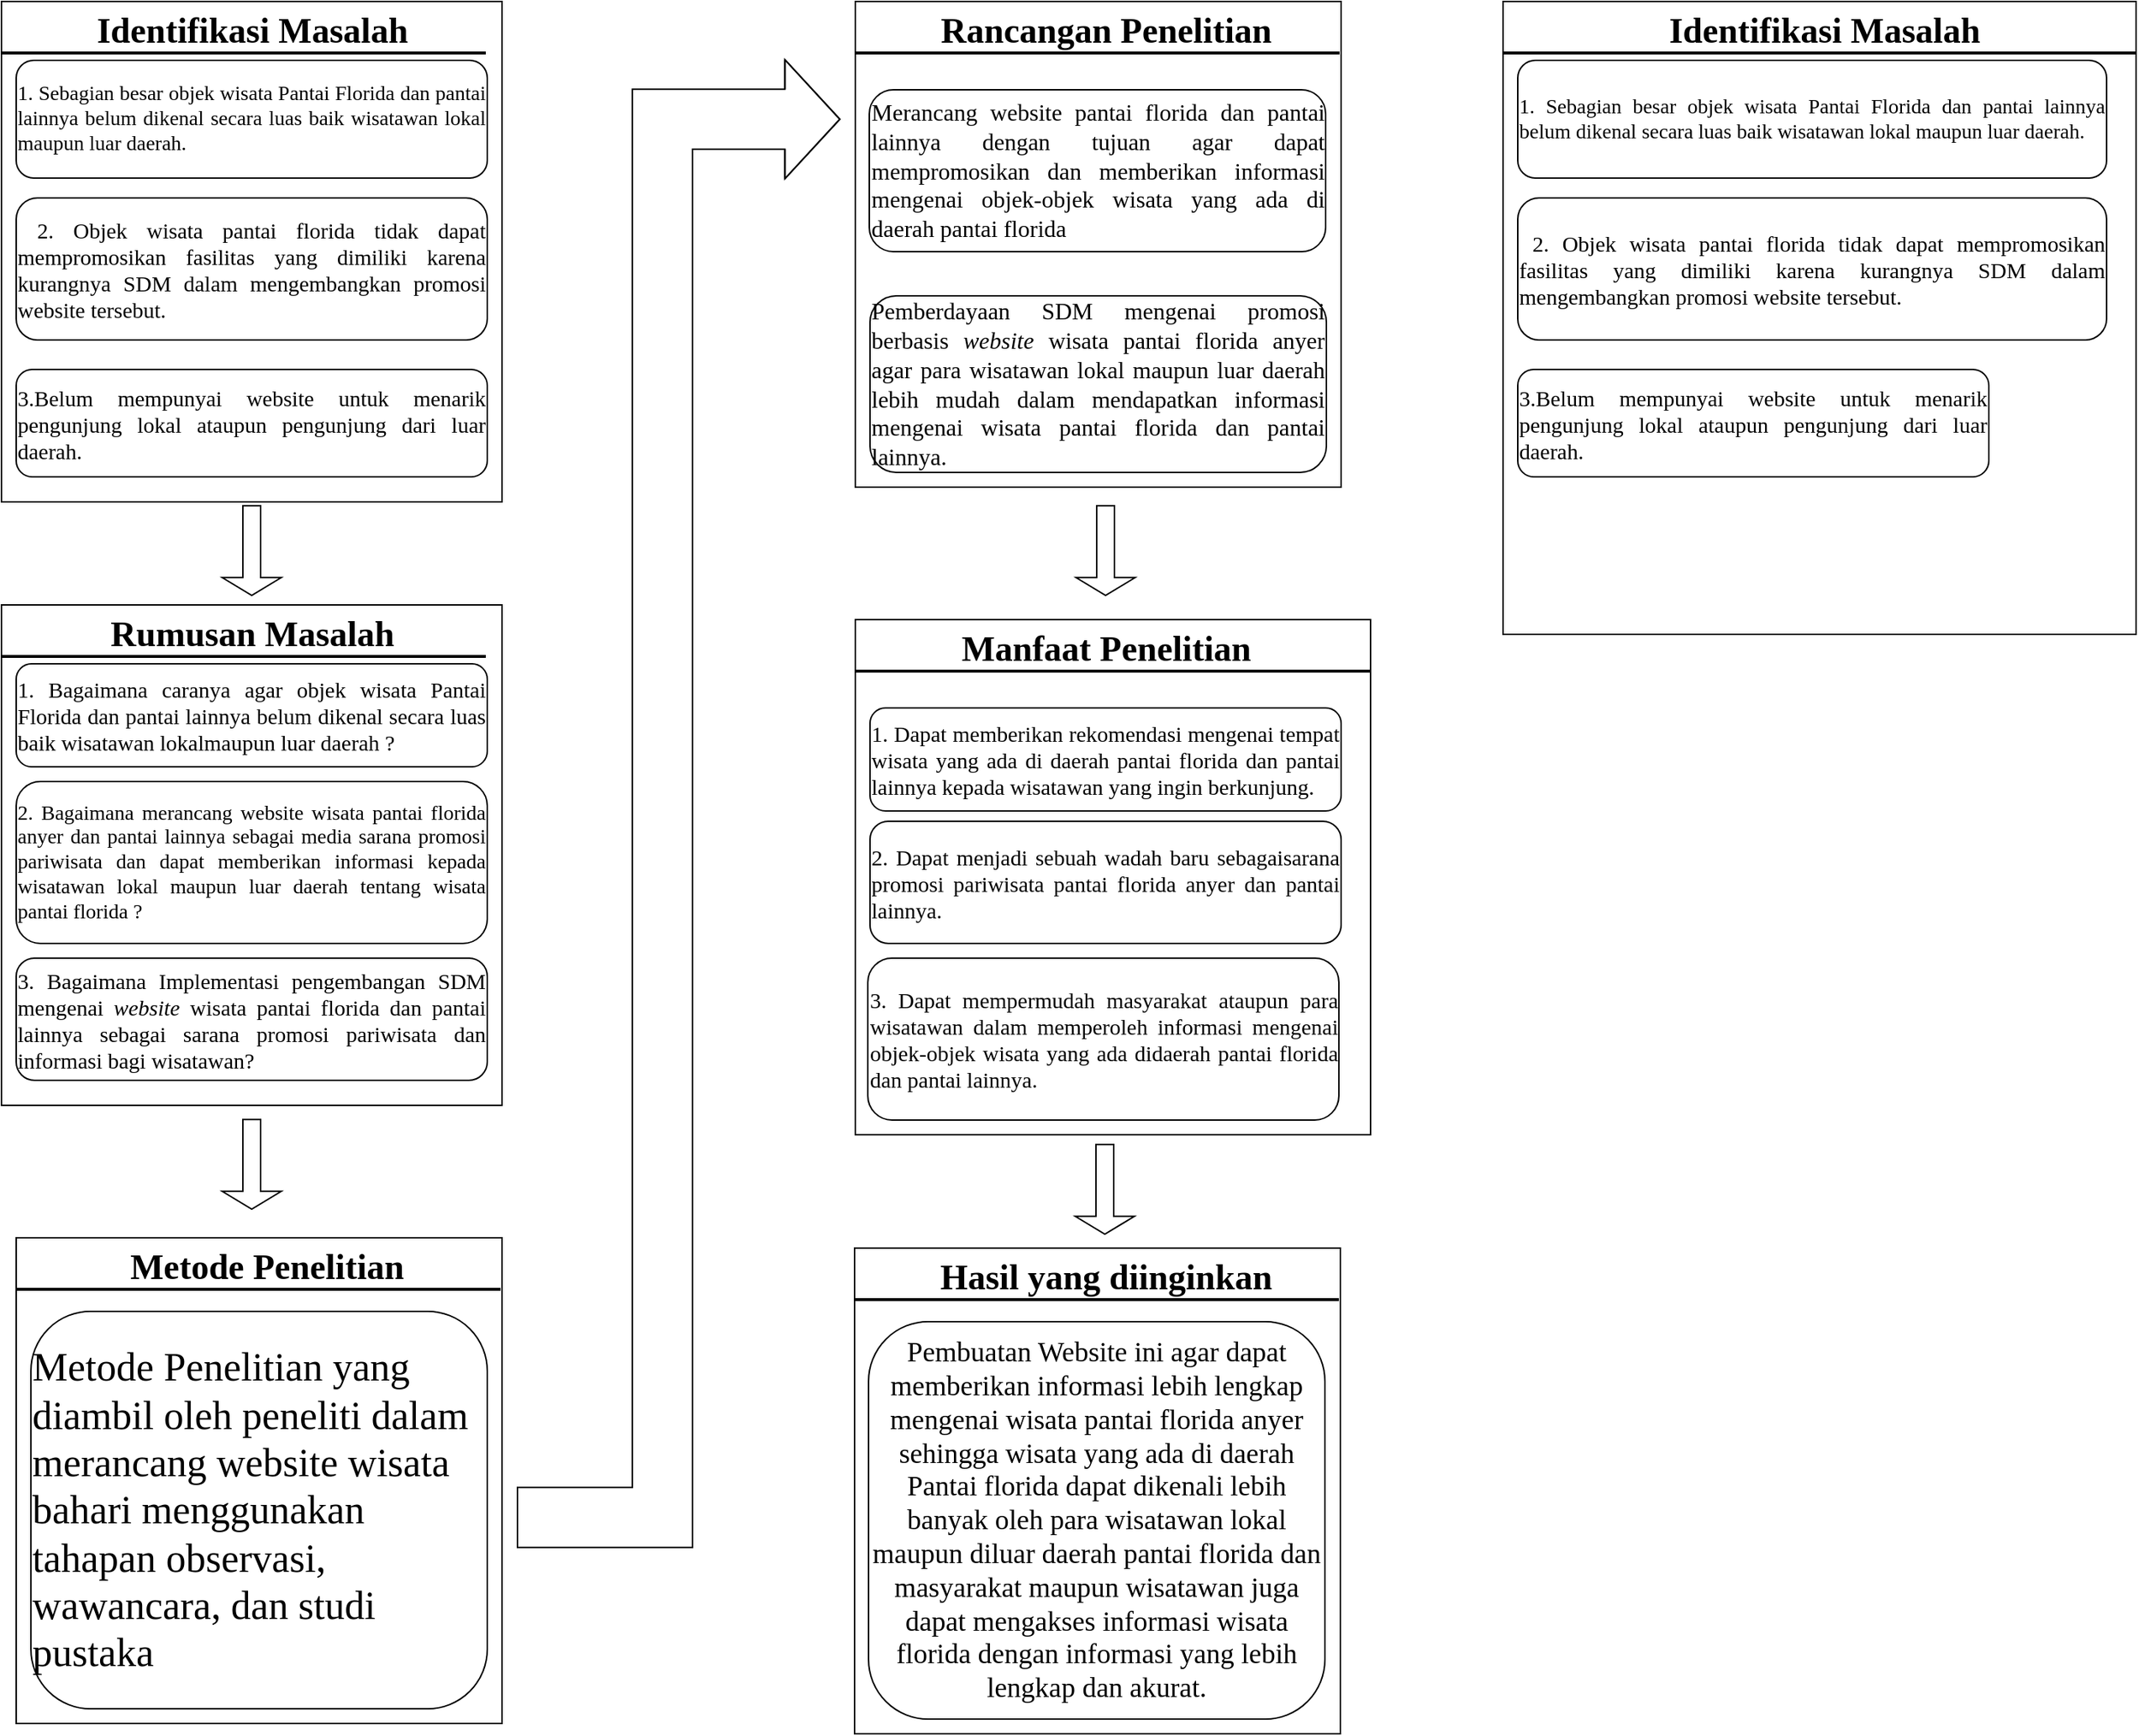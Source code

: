 <mxfile version="21.5.1" type="github" pages="61">
  <diagram id="jGd9saIlMAcPVEykTeLr" name="Page-62">
    <mxGraphModel dx="1888" dy="1102" grid="1" gridSize="10" guides="1" tooltips="1" connect="1" arrows="1" fold="1" page="1" pageScale="1" pageWidth="1169" pageHeight="827" background="#ffffff" math="0" shadow="0">
      <root>
        <mxCell id="0" />
        <mxCell id="1" parent="0" />
        <mxCell id="QeIEo_c_-pm4NhkYrNWw-1" value="" style="whiteSpace=wrap;html=1;aspect=fixed;" parent="1" vertex="1">
          <mxGeometry x="100" y="40" width="340" height="340" as="geometry" />
        </mxCell>
        <mxCell id="QeIEo_c_-pm4NhkYrNWw-2" value="" style="line;strokeWidth=2;html=1;" parent="1" vertex="1">
          <mxGeometry x="100" y="70" width="329" height="10" as="geometry" />
        </mxCell>
        <mxCell id="QeIEo_c_-pm4NhkYrNWw-3" value="&lt;font face=&quot;Times New Roman&quot;&gt;Identifikasi Masalah&lt;/font&gt;" style="text;html=1;fontSize=24;fontStyle=1;verticalAlign=middle;align=center;" parent="1" vertex="1">
          <mxGeometry x="235" y="50" width="70" height="20" as="geometry" />
        </mxCell>
        <mxCell id="QeIEo_c_-pm4NhkYrNWw-4" value="&lt;div align=&quot;justify&quot;&gt;1. Sebagian besar objek wisata Pantai Florida dan pantai lainnya belum dikenal secara luas baik wisatawan lokal maupun luar daerah.&lt;/div&gt;" style="rounded=1;whiteSpace=wrap;html=1;fontFamily=Times New Roman;fontSize=14;align=center;" parent="1" vertex="1">
          <mxGeometry x="110" y="80" width="320" height="80" as="geometry" />
        </mxCell>
        <mxCell id="QeIEo_c_-pm4NhkYrNWw-5" value="" style="shape=singleArrow;direction=east;whiteSpace=wrap;html=1;fontFamily=Times New Roman;rotation=90;" parent="1" vertex="1">
          <mxGeometry x="239.53" y="393" width="60.95" height="40.21" as="geometry" />
        </mxCell>
        <mxCell id="QeIEo_c_-pm4NhkYrNWw-6" value="" style="edgeStyle=segmentEdgeStyle;endArrow=classic;html=1;rounded=0;fontFamily=Times New Roman;fontSize=19;shape=flexArrow;width=40.833;endWidth=39;endSize=12.108;" parent="1" edge="1">
          <mxGeometry width="50" height="50" relative="1" as="geometry">
            <mxPoint x="450" y="1070" as="sourcePoint" />
            <mxPoint x="670" y="120" as="targetPoint" />
            <Array as="points">
              <mxPoint x="549" y="1070" />
              <mxPoint x="549" y="120" />
              <mxPoint x="629" y="120" />
            </Array>
          </mxGeometry>
        </mxCell>
        <mxCell id="QeIEo_c_-pm4NhkYrNWw-7" value="&lt;div style=&quot;font-size: 15px;&quot; align=&quot;justify&quot;&gt;&amp;nbsp;2. &lt;span&gt;Objek wisata pantai florida tidak dapat mempromosikan fasilitas yang dimiliki karena kurangnya SDM dalam mengembangkan promosi website tersebut.&lt;/span&gt;&lt;/div&gt;" style="rounded=1;whiteSpace=wrap;html=1;fontFamily=Times New Roman;fontSize=14;" parent="1" vertex="1">
          <mxGeometry x="110" y="173.5" width="320" height="96.5" as="geometry" />
        </mxCell>
        <mxCell id="QeIEo_c_-pm4NhkYrNWw-9" value="&lt;div style=&quot;font-size: 15px;&quot; align=&quot;justify&quot;&gt;&lt;span&gt;3.Belum mempunyai website untuk menarik pengunjung lokal ataupun pengunjung dari luar daerah.&lt;/span&gt;&lt;/div&gt;" style="rounded=1;whiteSpace=wrap;html=1;fontFamily=Times New Roman;fontSize=14;" parent="1" vertex="1">
          <mxGeometry x="110" y="290" width="320" height="73" as="geometry" />
        </mxCell>
        <mxCell id="QeIEo_c_-pm4NhkYrNWw-15" value="" style="whiteSpace=wrap;html=1;aspect=fixed;" parent="1" vertex="1">
          <mxGeometry x="680" y="40" width="330" height="330" as="geometry" />
        </mxCell>
        <mxCell id="QeIEo_c_-pm4NhkYrNWw-16" value="" style="line;strokeWidth=2;html=1;" parent="1" vertex="1">
          <mxGeometry x="680" y="70" width="329" height="10" as="geometry" />
        </mxCell>
        <mxCell id="QeIEo_c_-pm4NhkYrNWw-17" value="&lt;font face=&quot;Times New Roman&quot;&gt;Rancangan Penelitian&lt;br&gt;&lt;/font&gt;" style="text;html=1;fontSize=24;fontStyle=1;verticalAlign=middle;align=center;" parent="1" vertex="1">
          <mxGeometry x="815" y="50" width="70" height="20" as="geometry" />
        </mxCell>
        <mxCell id="QeIEo_c_-pm4NhkYrNWw-18" value="&lt;div align=&quot;justify&quot;&gt;&lt;font style=&quot;font-size: 16px;&quot;&gt;Merancang website pantai florida dan pantai lainnya dengan tujuan agar dapat mempromosikan dan memberikan informasi mengenai objek-objek wisata yang ada di daerah pantai florida&lt;/font&gt;&lt;/div&gt;" style="rounded=1;whiteSpace=wrap;html=1;fontFamily=Times New Roman;fontSize=14;" parent="1" vertex="1">
          <mxGeometry x="689.5" y="100" width="310" height="110" as="geometry" />
        </mxCell>
        <mxCell id="QeIEo_c_-pm4NhkYrNWw-19" value="&lt;div align=&quot;justify&quot;&gt;&lt;font style=&quot;font-size: 16px;&quot;&gt;Pemberdayaan SDM mengenai promosi berbasis &lt;i&gt;website &lt;/i&gt;wisata pantai florida anyer agar para wisatawan lokal maupun luar daerah lebih mudah dalam mendapatkan informasi mengenai wisata pantai florida dan pantai lainnya.&lt;/font&gt;&lt;/div&gt;" style="rounded=1;whiteSpace=wrap;html=1;fontFamily=Times New Roman;fontSize=14;" parent="1" vertex="1">
          <mxGeometry x="690" y="240" width="310" height="120" as="geometry" />
        </mxCell>
        <mxCell id="QeIEo_c_-pm4NhkYrNWw-20" value="" style="shape=singleArrow;direction=east;whiteSpace=wrap;html=1;fontFamily=Times New Roman;rotation=90;" parent="1" vertex="1">
          <mxGeometry x="819.53" y="393" width="60.95" height="40.21" as="geometry" />
        </mxCell>
        <mxCell id="QeIEo_c_-pm4NhkYrNWw-21" value="" style="whiteSpace=wrap;html=1;aspect=fixed;" parent="1" vertex="1">
          <mxGeometry x="680" y="460" width="350" height="350" as="geometry" />
        </mxCell>
        <mxCell id="QeIEo_c_-pm4NhkYrNWw-22" value="" style="line;strokeWidth=2;html=1;" parent="1" vertex="1">
          <mxGeometry x="680" y="490" width="350" height="10" as="geometry" />
        </mxCell>
        <mxCell id="QeIEo_c_-pm4NhkYrNWw-23" value="&lt;font face=&quot;Times New Roman&quot;&gt;Manfaat Penelitian&lt;br&gt;&lt;/font&gt;" style="text;html=1;fontSize=24;fontStyle=1;verticalAlign=middle;align=center;" parent="1" vertex="1">
          <mxGeometry x="815" y="470" width="70" height="20" as="geometry" />
        </mxCell>
        <mxCell id="QeIEo_c_-pm4NhkYrNWw-34" value="" style="whiteSpace=wrap;html=1;aspect=fixed;" parent="1" vertex="1">
          <mxGeometry x="100" y="450" width="340" height="340" as="geometry" />
        </mxCell>
        <mxCell id="QeIEo_c_-pm4NhkYrNWw-35" value="" style="line;strokeWidth=2;html=1;" parent="1" vertex="1">
          <mxGeometry x="100" y="480" width="329" height="10" as="geometry" />
        </mxCell>
        <mxCell id="QeIEo_c_-pm4NhkYrNWw-36" value="&lt;font face=&quot;Times New Roman&quot;&gt;Rumusan Masalah&lt;/font&gt;" style="text;html=1;fontSize=24;fontStyle=1;verticalAlign=middle;align=center;" parent="1" vertex="1">
          <mxGeometry x="235" y="460" width="70" height="20" as="geometry" />
        </mxCell>
        <mxCell id="QeIEo_c_-pm4NhkYrNWw-37" value="&lt;div style=&quot;font-size: 15px;&quot; align=&quot;justify&quot;&gt;&lt;p&gt;&lt;span&gt;1. Bagaimana caranya agar objek wisata Pantai Florida dan pantai lainnya belum dikenal secara luas baik wisatawan lokalmaupun luar daerah ?&lt;/span&gt;&lt;/p&gt;&lt;/div&gt;" style="rounded=1;whiteSpace=wrap;html=1;fontFamily=Times New Roman;fontSize=14;align=center;" parent="1" vertex="1">
          <mxGeometry x="110" y="490" width="320" height="70" as="geometry" />
        </mxCell>
        <mxCell id="QeIEo_c_-pm4NhkYrNWw-38" value="&lt;div style=&quot;&quot; align=&quot;justify&quot;&gt;&lt;p&gt;&lt;span&gt;2. Bagaimana merancang website wisata pantai florida anyer dan pantai lainnya sebagai media sarana promosi pariwisata dan dapat memberikan informasi kepada wisatawan lokal maupun luar daerah tentang wisata pantai florida ?&lt;/span&gt;&lt;/p&gt;&lt;/div&gt;" style="rounded=1;whiteSpace=wrap;html=1;fontFamily=Times New Roman;fontSize=14;" parent="1" vertex="1">
          <mxGeometry x="110" y="570" width="320" height="110" as="geometry" />
        </mxCell>
        <mxCell id="QeIEo_c_-pm4NhkYrNWw-39" value="&lt;div style=&quot;font-size: 15px;&quot; align=&quot;justify&quot;&gt;3. Bagaimana Implementasi pengembangan SDM mengenai&lt;i&gt; website &lt;/i&gt;wisata pantai florida dan pantai lainnya sebagai sarana promosi pariwisata dan informasi bagi wisatawan?&lt;/div&gt;" style="rounded=1;whiteSpace=wrap;html=1;fontFamily=Times New Roman;fontSize=14;" parent="1" vertex="1">
          <mxGeometry x="110" y="690" width="320" height="83" as="geometry" />
        </mxCell>
        <mxCell id="WBwM0VEoTl8EN8dTBUxF-1" value="" style="whiteSpace=wrap;html=1;aspect=fixed;" vertex="1" parent="1">
          <mxGeometry x="110" y="880" width="330" height="330" as="geometry" />
        </mxCell>
        <mxCell id="WBwM0VEoTl8EN8dTBUxF-2" value="" style="line;strokeWidth=2;html=1;" vertex="1" parent="1">
          <mxGeometry x="110" y="910" width="329" height="10" as="geometry" />
        </mxCell>
        <mxCell id="WBwM0VEoTl8EN8dTBUxF-3" value="&lt;font face=&quot;Times New Roman&quot;&gt;Metode Penelitian&lt;br&gt;&lt;/font&gt;" style="text;html=1;fontSize=24;fontStyle=1;verticalAlign=middle;align=center;" vertex="1" parent="1">
          <mxGeometry x="245" y="890" width="70" height="20" as="geometry" />
        </mxCell>
        <mxCell id="WBwM0VEoTl8EN8dTBUxF-4" value="&lt;div style=&quot;font-size: 27px;&quot; align=&quot;left&quot;&gt;&lt;font style=&quot;font-size: 27px;&quot;&gt;Metode Penelitian yang diambil oleh peneliti dalam merancang website wisata bahari menggunakan tahapan observasi, wawancara, dan studi pustaka&lt;/font&gt;&lt;br&gt;&lt;/div&gt;" style="rounded=1;whiteSpace=wrap;html=1;fontFamily=Times New Roman;fontSize=14;" vertex="1" parent="1">
          <mxGeometry x="120" y="930" width="310" height="270" as="geometry" />
        </mxCell>
        <mxCell id="WBwM0VEoTl8EN8dTBUxF-5" value="" style="shape=singleArrow;direction=east;whiteSpace=wrap;html=1;fontFamily=Times New Roman;rotation=90;" vertex="1" parent="1">
          <mxGeometry x="239.53" y="810" width="60.95" height="40.21" as="geometry" />
        </mxCell>
        <mxCell id="WBwM0VEoTl8EN8dTBUxF-8" value="" style="shape=singleArrow;direction=east;whiteSpace=wrap;html=1;fontFamily=Times New Roman;rotation=90;" vertex="1" parent="1">
          <mxGeometry x="819.03" y="827" width="60.95" height="40.21" as="geometry" />
        </mxCell>
        <mxCell id="WBwM0VEoTl8EN8dTBUxF-9" value="" style="whiteSpace=wrap;html=1;aspect=fixed;" vertex="1" parent="1">
          <mxGeometry x="679.5" y="887" width="330" height="330" as="geometry" />
        </mxCell>
        <mxCell id="WBwM0VEoTl8EN8dTBUxF-10" value="" style="line;strokeWidth=2;html=1;" vertex="1" parent="1">
          <mxGeometry x="679.5" y="917" width="329" height="10" as="geometry" />
        </mxCell>
        <mxCell id="WBwM0VEoTl8EN8dTBUxF-11" value="&lt;font face=&quot;Times New Roman&quot;&gt;Hasil yang diinginkan&lt;/font&gt;" style="text;html=1;fontSize=24;fontStyle=1;verticalAlign=middle;align=center;" vertex="1" parent="1">
          <mxGeometry x="814.5" y="897" width="70" height="20" as="geometry" />
        </mxCell>
        <mxCell id="WBwM0VEoTl8EN8dTBUxF-12" value="&lt;font style=&quot;font-size: 19px;&quot;&gt;Pembuatan Website ini agar dapat memberikan informasi lebih lengkap mengenai wisata pantai florida anyer sehingga wisata yang ada di daerah Pantai florida dapat dikenali lebih banyak oleh para wisatawan lokal maupun diluar daerah pantai florida dan masyarakat maupun wisatawan juga dapat mengakses informasi wisata florida dengan informasi yang lebih lengkap dan akurat.&lt;/font&gt;" style="rounded=1;whiteSpace=wrap;html=1;fontFamily=Times New Roman;fontSize=14;" vertex="1" parent="1">
          <mxGeometry x="689" y="937" width="310" height="270" as="geometry" />
        </mxCell>
        <mxCell id="WBwM0VEoTl8EN8dTBUxF-16" value="&lt;div style=&quot;font-size: 15px;&quot; align=&quot;justify&quot;&gt;&lt;p&gt;1. Dapat memberikan rekomendasi mengenai tempat wisata yang ada di daerah pantai florida dan pantai lainnya kepada wisatawan yang ingin berkunjung.&lt;/p&gt;&lt;/div&gt;" style="rounded=1;whiteSpace=wrap;html=1;fontFamily=Times New Roman;fontSize=14;align=center;" vertex="1" parent="1">
          <mxGeometry x="690" y="520" width="320" height="70" as="geometry" />
        </mxCell>
        <mxCell id="WBwM0VEoTl8EN8dTBUxF-18" value="&lt;div style=&quot;font-size: 15px;&quot; align=&quot;justify&quot;&gt;&lt;p&gt;&lt;span&gt;2. Dapat menjadi sebuah wadah baru sebagaisarana promosi pariwisata pantai florida anyer dan pantai lainnya.&lt;/span&gt;&lt;/p&gt;&lt;/div&gt;" style="rounded=1;whiteSpace=wrap;html=1;fontFamily=Times New Roman;fontSize=14;" vertex="1" parent="1">
          <mxGeometry x="690" y="597" width="320" height="83" as="geometry" />
        </mxCell>
        <mxCell id="WBwM0VEoTl8EN8dTBUxF-20" value="&lt;div style=&quot;font-size: 15px;&quot; align=&quot;justify&quot;&gt;&lt;p&gt;3. &lt;span&gt;Dapat mempermudah masyarakat ataupun para wisatawan dalam memperoleh informasi mengenai objek-objek wisata yang ada didaerah pantai florida dan pantai lainnya.&lt;/span&gt;&lt;/p&gt;&lt;/div&gt;" style="rounded=1;whiteSpace=wrap;html=1;fontFamily=Times New Roman;fontSize=14;" vertex="1" parent="1">
          <mxGeometry x="688.5" y="690" width="320" height="110" as="geometry" />
        </mxCell>
        <mxCell id="WBwM0VEoTl8EN8dTBUxF-21" value="" style="whiteSpace=wrap;html=1;aspect=fixed;" vertex="1" parent="1">
          <mxGeometry x="1120" y="40" width="430" height="430" as="geometry" />
        </mxCell>
        <mxCell id="WBwM0VEoTl8EN8dTBUxF-22" value="" style="line;strokeWidth=2;html=1;" vertex="1" parent="1">
          <mxGeometry x="1120" y="70" width="430" height="10" as="geometry" />
        </mxCell>
        <mxCell id="WBwM0VEoTl8EN8dTBUxF-23" value="&lt;font face=&quot;Times New Roman&quot;&gt;&lt;span style=&quot;white-space: pre;&quot;&gt;&#x9;&lt;/span&gt;&lt;span style=&quot;white-space: pre;&quot;&gt;&#x9;&lt;/span&gt;Identifikasi Masalah&lt;/font&gt;" style="text;html=1;fontSize=24;fontStyle=1;verticalAlign=middle;align=center;" vertex="1" parent="1">
          <mxGeometry x="1255" y="50" width="70" height="20" as="geometry" />
        </mxCell>
        <mxCell id="WBwM0VEoTl8EN8dTBUxF-24" value="&lt;div align=&quot;justify&quot;&gt;1. Sebagian besar objek wisata Pantai Florida dan pantai lainnya belum dikenal secara luas baik wisatawan lokal maupun luar daerah.&lt;/div&gt;" style="rounded=1;whiteSpace=wrap;html=1;fontFamily=Times New Roman;fontSize=14;align=center;" vertex="1" parent="1">
          <mxGeometry x="1130" y="80" width="400" height="80" as="geometry" />
        </mxCell>
        <mxCell id="WBwM0VEoTl8EN8dTBUxF-25" value="&lt;div style=&quot;font-size: 15px;&quot; align=&quot;justify&quot;&gt;&amp;nbsp;2. &lt;span&gt;Objek wisata pantai florida tidak dapat mempromosikan fasilitas yang dimiliki karena kurangnya SDM dalam mengembangkan promosi website tersebut.&lt;/span&gt;&lt;/div&gt;" style="rounded=1;whiteSpace=wrap;html=1;fontFamily=Times New Roman;fontSize=14;" vertex="1" parent="1">
          <mxGeometry x="1130" y="173.5" width="400" height="96.5" as="geometry" />
        </mxCell>
        <mxCell id="WBwM0VEoTl8EN8dTBUxF-26" value="&lt;div style=&quot;font-size: 15px;&quot; align=&quot;justify&quot;&gt;&lt;span&gt;3.Belum mempunyai website untuk menarik pengunjung lokal ataupun pengunjung dari luar daerah.&lt;/span&gt;&lt;/div&gt;" style="rounded=1;whiteSpace=wrap;html=1;fontFamily=Times New Roman;fontSize=14;" vertex="1" parent="1">
          <mxGeometry x="1130" y="290" width="320" height="73" as="geometry" />
        </mxCell>
      </root>
    </mxGraphModel>
  </diagram>
  <diagram id="w4AfMtBIRnQ0CeBSFL18" name="Page-66">
    <mxGraphModel dx="1888" dy="1102" grid="1" gridSize="10" guides="1" tooltips="1" connect="1" arrows="1" fold="1" page="1" pageScale="1" pageWidth="1169" pageHeight="827" background="#ffffff" math="0" shadow="0">
      <root>
        <mxCell id="0" />
        <mxCell id="1" parent="0" />
        <mxCell id="Ac1CODRTlG3-j73opwQy-1" value="Mulai" style="rounded=1;whiteSpace=wrap;html=1;gradientColor=default;fillColor=none;glass=0;shadow=0;" vertex="1" parent="1">
          <mxGeometry x="500" y="110" width="120" height="60" as="geometry" />
        </mxCell>
        <mxCell id="Ac1CODRTlG3-j73opwQy-2" value="" style="endArrow=classic;html=1;rounded=0;" edge="1" parent="1">
          <mxGeometry width="50" height="50" relative="1" as="geometry">
            <mxPoint x="559.5" y="170" as="sourcePoint" />
            <mxPoint x="560" y="210" as="targetPoint" />
          </mxGeometry>
        </mxCell>
        <mxCell id="Ac1CODRTlG3-j73opwQy-3" value="&lt;div&gt;Membuka &lt;br&gt;&lt;/div&gt;&lt;div&gt;website&lt;br&gt;&lt;/div&gt;" style="rounded=0;whiteSpace=wrap;html=1;" vertex="1" parent="1">
          <mxGeometry x="500" y="210" width="120" height="60" as="geometry" />
        </mxCell>
        <mxCell id="Ac1CODRTlG3-j73opwQy-4" value="" style="endArrow=classic;html=1;rounded=0;" edge="1" parent="1">
          <mxGeometry width="50" height="50" relative="1" as="geometry">
            <mxPoint x="559.5" y="270" as="sourcePoint" />
            <mxPoint x="560" y="310" as="targetPoint" />
          </mxGeometry>
        </mxCell>
        <mxCell id="Ac1CODRTlG3-j73opwQy-5" value="Login" style="rounded=0;whiteSpace=wrap;html=1;" vertex="1" parent="1">
          <mxGeometry x="500" y="310" width="120" height="60" as="geometry" />
        </mxCell>
        <mxCell id="Ac1CODRTlG3-j73opwQy-6" value="" style="endArrow=classic;html=1;rounded=0;" edge="1" parent="1">
          <mxGeometry width="50" height="50" relative="1" as="geometry">
            <mxPoint x="559.5" y="370" as="sourcePoint" />
            <mxPoint x="560" y="410" as="targetPoint" />
          </mxGeometry>
        </mxCell>
        <mxCell id="Ac1CODRTlG3-j73opwQy-7" value="Menu Beranda" style="rounded=0;whiteSpace=wrap;html=1;" vertex="1" parent="1">
          <mxGeometry x="470" y="413.5" width="180" height="60" as="geometry" />
        </mxCell>
        <mxCell id="Ac1CODRTlG3-j73opwQy-8" value="" style="endArrow=classic;html=1;rounded=0;" edge="1" parent="1">
          <mxGeometry width="50" height="50" relative="1" as="geometry">
            <mxPoint x="559.5" y="473.5" as="sourcePoint" />
            <mxPoint x="560" y="513.5" as="targetPoint" />
          </mxGeometry>
        </mxCell>
        <mxCell id="Ac1CODRTlG3-j73opwQy-10" value="" style="shape=parallelogram;perimeter=parallelogramPerimeter;whiteSpace=wrap;html=1;fixedSize=1;" vertex="1" parent="1">
          <mxGeometry x="480" y="510" width="160" height="50" as="geometry" />
        </mxCell>
        <mxCell id="Ac1CODRTlG3-j73opwQy-11" value="Menu tentang kami" style="text;html=1;align=center;verticalAlign=middle;resizable=0;points=[];autosize=1;strokeColor=none;fillColor=none;" vertex="1" parent="1">
          <mxGeometry x="510" y="520" width="110" height="30" as="geometry" />
        </mxCell>
        <mxCell id="Ac1CODRTlG3-j73opwQy-12" value="" style="endArrow=classic;html=1;rounded=0;" edge="1" parent="1">
          <mxGeometry width="50" height="50" relative="1" as="geometry">
            <mxPoint x="559.5" y="560" as="sourcePoint" />
            <mxPoint x="560" y="600" as="targetPoint" />
          </mxGeometry>
        </mxCell>
        <mxCell id="Ac1CODRTlG3-j73opwQy-13" value="Menu Wisata" style="rounded=0;whiteSpace=wrap;html=1;" vertex="1" parent="1">
          <mxGeometry x="470" y="603.5" width="180" height="60" as="geometry" />
        </mxCell>
        <mxCell id="Ac1CODRTlG3-j73opwQy-14" value="" style="endArrow=classic;html=1;rounded=0;" edge="1" parent="1">
          <mxGeometry width="50" height="50" relative="1" as="geometry">
            <mxPoint x="559.5" y="663.5" as="sourcePoint" />
            <mxPoint x="560" y="703.5" as="targetPoint" />
          </mxGeometry>
        </mxCell>
        <mxCell id="Ac1CODRTlG3-j73opwQy-15" value="" style="shape=parallelogram;perimeter=parallelogramPerimeter;whiteSpace=wrap;html=1;fixedSize=1;" vertex="1" parent="1">
          <mxGeometry x="480" y="700" width="160" height="50" as="geometry" />
        </mxCell>
        <mxCell id="Ac1CODRTlG3-j73opwQy-16" value="Menu Maps" style="text;html=1;align=center;verticalAlign=middle;resizable=0;points=[];autosize=1;strokeColor=none;fillColor=none;" vertex="1" parent="1">
          <mxGeometry x="525" y="710" width="80" height="30" as="geometry" />
        </mxCell>
        <mxCell id="Ac1CODRTlG3-j73opwQy-17" value="" style="endArrow=classic;html=1;rounded=0;" edge="1" parent="1">
          <mxGeometry width="50" height="50" relative="1" as="geometry">
            <mxPoint x="559.5" y="750" as="sourcePoint" />
            <mxPoint x="560" y="790" as="targetPoint" />
          </mxGeometry>
        </mxCell>
        <mxCell id="Ac1CODRTlG3-j73opwQy-18" value="Menu Ulasan" style="rounded=0;whiteSpace=wrap;html=1;" vertex="1" parent="1">
          <mxGeometry x="470" y="793.5" width="180" height="60" as="geometry" />
        </mxCell>
        <mxCell id="Ac1CODRTlG3-j73opwQy-19" value="" style="endArrow=classic;html=1;rounded=0;" edge="1" parent="1">
          <mxGeometry width="50" height="50" relative="1" as="geometry">
            <mxPoint x="559.5" y="853.5" as="sourcePoint" />
            <mxPoint x="560" y="893.5" as="targetPoint" />
          </mxGeometry>
        </mxCell>
        <mxCell id="Ac1CODRTlG3-j73opwQy-20" value="Logout" style="rounded=0;whiteSpace=wrap;html=1;" vertex="1" parent="1">
          <mxGeometry x="500" y="893.5" width="120" height="60" as="geometry" />
        </mxCell>
        <mxCell id="Ac1CODRTlG3-j73opwQy-21" value="Selesai" style="rounded=1;whiteSpace=wrap;html=1;gradientColor=default;fillColor=none;glass=0;" vertex="1" parent="1">
          <mxGeometry x="500" y="990" width="120" height="60" as="geometry" />
        </mxCell>
        <mxCell id="Ac1CODRTlG3-j73opwQy-24" value="" style="endArrow=classic;html=1;rounded=0;" edge="1" parent="1">
          <mxGeometry width="50" height="50" relative="1" as="geometry">
            <mxPoint x="559.5" y="953.5" as="sourcePoint" />
            <mxPoint x="560" y="993.5" as="targetPoint" />
          </mxGeometry>
        </mxCell>
      </root>
    </mxGraphModel>
  </diagram>
  <diagram id="9NL-yWll1sMzO7dqpH9V" name="Page-65">
    <mxGraphModel dx="1888" dy="1102" grid="1" gridSize="10" guides="1" tooltips="1" connect="1" arrows="1" fold="1" page="1" pageScale="1" pageWidth="1169" pageHeight="827" background="#ffffff" math="0" shadow="0">
      <root>
        <mxCell id="0" />
        <mxCell id="1" parent="0" />
        <mxCell id="On76V4SGXB0xUQTmgrX7-1" value="" style="swimlane;childLayout=stackLayout;resizeParent=1;resizeParentMax=0;startSize=20;horizontal=0;horizontalStack=1;rounded=0;" parent="1" vertex="1">
          <mxGeometry x="830" y="220" width="620" height="1500" as="geometry" />
        </mxCell>
        <mxCell id="On76V4SGXB0xUQTmgrX7-2" value="User" style="swimlane;startSize=40;rounded=0;arcSize=3;" parent="On76V4SGXB0xUQTmgrX7-1" vertex="1">
          <mxGeometry x="20" width="200" height="1500" as="geometry" />
        </mxCell>
        <mxCell id="On76V4SGXB0xUQTmgrX7-3" value="Mulai" style="strokeWidth=2;html=1;shape=mxgraph.flowchart.start_1;whiteSpace=wrap;rounded=0;" parent="On76V4SGXB0xUQTmgrX7-2" vertex="1">
          <mxGeometry x="60" y="50" width="80" height="40" as="geometry" />
        </mxCell>
        <mxCell id="On76V4SGXB0xUQTmgrX7-4" value="" style="elbow=horizontal;endArrow=classic;html=1;rounded=0;curved=1;" parent="On76V4SGXB0xUQTmgrX7-2" edge="1">
          <mxGeometry width="50" height="50" relative="1" as="geometry">
            <mxPoint x="99.5" y="90" as="sourcePoint" />
            <mxPoint x="100" y="130" as="targetPoint" />
          </mxGeometry>
        </mxCell>
        <mxCell id="On76V4SGXB0xUQTmgrX7-5" value="Membuka web" style="rounded=0;whiteSpace=wrap;html=1;absoluteArcSize=1;arcSize=0;strokeWidth=2;" parent="On76V4SGXB0xUQTmgrX7-2" vertex="1">
          <mxGeometry x="55" y="130" width="90" height="50" as="geometry" />
        </mxCell>
        <mxCell id="On76V4SGXB0xUQTmgrX7-6" value="" style="elbow=horizontal;endArrow=classic;html=1;rounded=0;curved=1;" parent="On76V4SGXB0xUQTmgrX7-2" edge="1">
          <mxGeometry width="50" height="50" relative="1" as="geometry">
            <mxPoint x="99.5" y="180" as="sourcePoint" />
            <mxPoint x="100" y="220" as="targetPoint" />
          </mxGeometry>
        </mxCell>
        <mxCell id="On76V4SGXB0xUQTmgrX7-7" value="&lt;div&gt;Registrasi&lt;/div&gt;&lt;div&gt;( Sign up )&lt;br&gt;&lt;/div&gt;" style="rounded=0;whiteSpace=wrap;html=1;absoluteArcSize=1;arcSize=0;strokeWidth=2;" parent="On76V4SGXB0xUQTmgrX7-2" vertex="1">
          <mxGeometry x="55" y="220" width="90" height="50" as="geometry" />
        </mxCell>
        <mxCell id="On76V4SGXB0xUQTmgrX7-8" value="&lt;div&gt;Menampilkan&lt;/div&gt;&lt;div&gt;form&lt;/div&gt;&lt;div&gt;registrasi&lt;br&gt;&lt;/div&gt;" style="strokeWidth=2;html=1;shape=mxgraph.flowchart.display;whiteSpace=wrap;rounded=0;" parent="On76V4SGXB0xUQTmgrX7-2" vertex="1">
          <mxGeometry x="40" y="310" width="120" height="60" as="geometry" />
        </mxCell>
        <mxCell id="On76V4SGXB0xUQTmgrX7-9" value="" style="elbow=horizontal;endArrow=classic;html=1;rounded=0;curved=1;" parent="On76V4SGXB0xUQTmgrX7-2" edge="1">
          <mxGeometry width="50" height="50" relative="1" as="geometry">
            <mxPoint x="99.5" y="370" as="sourcePoint" />
            <mxPoint x="100" y="400" as="targetPoint" />
          </mxGeometry>
        </mxCell>
        <mxCell id="On76V4SGXB0xUQTmgrX7-10" value="Isi form" style="html=1;strokeWidth=2;shape=manualInput;whiteSpace=wrap;rounded=0;size=26;arcSize=11;" parent="On76V4SGXB0xUQTmgrX7-2" vertex="1">
          <mxGeometry x="50" y="390" width="100" height="60" as="geometry" />
        </mxCell>
        <mxCell id="On76V4SGXB0xUQTmgrX7-11" value="" style="elbow=horizontal;endArrow=classic;html=1;rounded=0;curved=1;" parent="On76V4SGXB0xUQTmgrX7-2" edge="1">
          <mxGeometry width="50" height="50" relative="1" as="geometry">
            <mxPoint x="99.5" y="450" as="sourcePoint" />
            <mxPoint x="100" y="490" as="targetPoint" />
          </mxGeometry>
        </mxCell>
        <mxCell id="On76V4SGXB0xUQTmgrX7-12" value="Simpan" style="rounded=0;whiteSpace=wrap;html=1;absoluteArcSize=1;arcSize=0;strokeWidth=2;" parent="On76V4SGXB0xUQTmgrX7-2" vertex="1">
          <mxGeometry x="55" y="490" width="90" height="50" as="geometry" />
        </mxCell>
        <mxCell id="On76V4SGXB0xUQTmgrX7-13" value="" style="elbow=horizontal;endArrow=classic;html=1;rounded=0;curved=1;" parent="On76V4SGXB0xUQTmgrX7-2" edge="1">
          <mxGeometry width="50" height="50" relative="1" as="geometry">
            <mxPoint x="260" y="609.5" as="sourcePoint" />
            <mxPoint x="200" y="610" as="targetPoint" />
          </mxGeometry>
        </mxCell>
        <mxCell id="On76V4SGXB0xUQTmgrX7-16" value="User melihat halaman &quot;beranda&quot; yang berisi video singkat tentang pantai dan beberapa penjelasan halaman beranda tersebut" style="rounded=0;whiteSpace=wrap;html=1;absoluteArcSize=1;arcSize=0;strokeWidth=2;" parent="On76V4SGXB0xUQTmgrX7-2" vertex="1">
          <mxGeometry x="15" y="570" width="180" height="80" as="geometry" />
        </mxCell>
        <mxCell id="On76V4SGXB0xUQTmgrX7-17" value="User mengamati halaman &quot;tentang kami&quot; dan melihat beberapa penjelasan tentang beberapa pantai" style="rounded=0;whiteSpace=wrap;html=1;absoluteArcSize=1;arcSize=0;strokeWidth=2;" parent="On76V4SGXB0xUQTmgrX7-2" vertex="1">
          <mxGeometry x="18.75" y="780" width="162.5" height="100" as="geometry" />
        </mxCell>
        <mxCell id="On76V4SGXB0xUQTmgrX7-18" value="" style="elbow=horizontal;endArrow=classic;html=1;rounded=0;curved=1;" parent="On76V4SGXB0xUQTmgrX7-2" edge="1">
          <mxGeometry width="50" height="50" relative="1" as="geometry">
            <mxPoint x="100.21" y="880" as="sourcePoint" />
            <mxPoint x="99.8" y="910" as="targetPoint" />
            <Array as="points">
              <mxPoint x="99.8" y="910" />
              <mxPoint x="100" y="890" />
            </Array>
          </mxGeometry>
        </mxCell>
        <mxCell id="On76V4SGXB0xUQTmgrX7-19" value="User Membuka halaman &quot;Wisata&quot; yang isinya beberapa penjelasan wisata untuk pengunjung baru" style="strokeWidth=2;html=1;shape=mxgraph.flowchart.document2;whiteSpace=wrap;size=0.21;rounded=0;" parent="On76V4SGXB0xUQTmgrX7-2" vertex="1">
          <mxGeometry x="18.75" y="910" width="165" height="120" as="geometry" />
        </mxCell>
        <mxCell id="On76V4SGXB0xUQTmgrX7-53" value="User mengklik tombol tentang kami dan akan muncul beberapa penjelasan dan user mengklik tombol &quot;visit now&quot; dan mengarah ke halaman maps" style="rounded=0;whiteSpace=wrap;html=1;absoluteArcSize=1;arcSize=0;strokeWidth=2;" parent="On76V4SGXB0xUQTmgrX7-2" vertex="1">
          <mxGeometry x="15" y="1070" width="142.5" height="99" as="geometry" />
        </mxCell>
        <mxCell id="On76V4SGXB0xUQTmgrX7-55" value="" style="elbow=horizontal;endArrow=classic;html=1;rounded=0;curved=1;entryX=0;entryY=0.5;entryDx=0;entryDy=0;" parent="On76V4SGXB0xUQTmgrX7-2" edge="1">
          <mxGeometry width="50" height="50" relative="1" as="geometry">
            <mxPoint x="157.5" y="1110.5" as="sourcePoint" />
            <mxPoint x="232.5" y="1110" as="targetPoint" />
          </mxGeometry>
        </mxCell>
        <mxCell id="On76V4SGXB0xUQTmgrX7-59" value="User melihat beberapa lokasi pantai tersebut dan user mengklik tombol ulasan kamii tombol tersebut mengarah ke menu ulasan" style="rounded=0;whiteSpace=wrap;html=1;absoluteArcSize=1;arcSize=0;strokeWidth=2;" parent="On76V4SGXB0xUQTmgrX7-2" vertex="1">
          <mxGeometry x="15" y="1200" width="170" height="100" as="geometry" />
        </mxCell>
        <mxCell id="On76V4SGXB0xUQTmgrX7-63" value="User melihat beberapa ulasan dari pengunjung sebelumnya dan user log out dari website tersebut" style="rounded=0;whiteSpace=wrap;html=1;absoluteArcSize=1;arcSize=0;strokeWidth=2;" parent="On76V4SGXB0xUQTmgrX7-2" vertex="1">
          <mxGeometry x="16.25" y="1334" width="170" height="100" as="geometry" />
        </mxCell>
        <mxCell id="zMjsWrRzlgIT2B2Xsg9Z-3" value="" style="elbow=horizontal;endArrow=classic;html=1;rounded=0;edgeStyle=orthogonalEdgeStyle;" edge="1" parent="On76V4SGXB0xUQTmgrX7-2">
          <mxGeometry width="50" height="50" relative="1" as="geometry">
            <mxPoint x="100.01" y="650" as="sourcePoint" />
            <mxPoint x="245" y="690" as="targetPoint" />
            <Array as="points">
              <mxPoint x="100" y="690" />
              <mxPoint x="245" y="690" />
            </Array>
          </mxGeometry>
        </mxCell>
        <mxCell id="On76V4SGXB0xUQTmgrX7-52" value="" style="elbow=horizontal;endArrow=classic;html=1;rounded=0;edgeStyle=orthogonalEdgeStyle;" parent="On76V4SGXB0xUQTmgrX7-2" edge="1">
          <mxGeometry width="50" height="50" relative="1" as="geometry">
            <mxPoint x="300" y="981" as="sourcePoint" />
            <mxPoint x="70" y="1070" as="targetPoint" />
            <Array as="points">
              <mxPoint x="300" y="1040" />
              <mxPoint x="70" y="1040" />
            </Array>
          </mxGeometry>
        </mxCell>
        <mxCell id="On76V4SGXB0xUQTmgrX7-20" value="Selesai" style="strokeWidth=2;html=1;shape=mxgraph.flowchart.start_1;whiteSpace=wrap;rounded=0;" parent="On76V4SGXB0xUQTmgrX7-2" vertex="1">
          <mxGeometry x="50" y="1440" width="80" height="40" as="geometry" />
        </mxCell>
        <mxCell id="On76V4SGXB0xUQTmgrX7-21" value="Sistem" style="swimlane;startSize=40;rounded=0;arcSize=1;" parent="On76V4SGXB0xUQTmgrX7-1" vertex="1">
          <mxGeometry x="220" width="200" height="1500" as="geometry" />
        </mxCell>
        <mxCell id="On76V4SGXB0xUQTmgrX7-22" value="" style="elbow=horizontal;endArrow=classic;html=1;rounded=0;edgeStyle=orthogonalEdgeStyle;" parent="On76V4SGXB0xUQTmgrX7-21" edge="1">
          <mxGeometry width="50" height="50" relative="1" as="geometry">
            <mxPoint x="-55" y="240" as="sourcePoint" />
            <mxPoint x="120" y="320" as="targetPoint" />
            <Array as="points">
              <mxPoint x="120" y="240" />
              <mxPoint x="120" y="310" />
            </Array>
          </mxGeometry>
        </mxCell>
        <mxCell id="On76V4SGXB0xUQTmgrX7-23" value="&lt;div&gt;Tampilkan form&lt;/div&gt;&lt;div&gt;registrasi&lt;br&gt;&lt;/div&gt;" style="rounded=0;whiteSpace=wrap;html=1;absoluteArcSize=1;arcSize=0;strokeWidth=2;" parent="On76V4SGXB0xUQTmgrX7-21" vertex="1">
          <mxGeometry x="70" y="320" width="90" height="50" as="geometry" />
        </mxCell>
        <mxCell id="On76V4SGXB0xUQTmgrX7-24" value="" style="elbow=horizontal;endArrow=classic;html=1;rounded=0;curved=1;" parent="On76V4SGXB0xUQTmgrX7-21" edge="1">
          <mxGeometry width="50" height="50" relative="1" as="geometry">
            <mxPoint x="70" y="339.5" as="sourcePoint" />
            <mxPoint x="-40" y="340" as="targetPoint" />
          </mxGeometry>
        </mxCell>
        <mxCell id="On76V4SGXB0xUQTmgrX7-25" value="" style="elbow=horizontal;endArrow=classic;html=1;rounded=0;curved=1;" parent="On76V4SGXB0xUQTmgrX7-21" edge="1">
          <mxGeometry width="50" height="50" relative="1" as="geometry">
            <mxPoint x="-55" y="520" as="sourcePoint" />
            <mxPoint x="50" y="520" as="targetPoint" />
          </mxGeometry>
        </mxCell>
        <mxCell id="On76V4SGXB0xUQTmgrX7-26" value="&lt;div align=&quot;right&quot;&gt;Database event&lt;br&gt;&lt;/div&gt;" style="strokeWidth=2;html=1;shape=mxgraph.flowchart.direct_data;whiteSpace=wrap;align=left;rounded=0;" parent="On76V4SGXB0xUQTmgrX7-21" vertex="1">
          <mxGeometry x="50" y="490" width="110" height="60" as="geometry" />
        </mxCell>
        <mxCell id="On76V4SGXB0xUQTmgrX7-27" value="&lt;div&gt;Tampilkan &lt;br&gt;&lt;/div&gt;&lt;div&gt;menu website&lt;br&gt;&lt;/div&gt;" style="rounded=0;whiteSpace=wrap;html=1;absoluteArcSize=1;arcSize=0;strokeWidth=2;" parent="On76V4SGXB0xUQTmgrX7-21" vertex="1">
          <mxGeometry x="60" y="590" width="90" height="50" as="geometry" />
        </mxCell>
        <mxCell id="On76V4SGXB0xUQTmgrX7-28" value="" style="elbow=horizontal;endArrow=classic;html=1;rounded=0;curved=1;" parent="On76V4SGXB0xUQTmgrX7-21" edge="1">
          <mxGeometry width="50" height="50" relative="1" as="geometry">
            <mxPoint x="104.5" y="550" as="sourcePoint" />
            <mxPoint x="104.5" y="590" as="targetPoint" />
          </mxGeometry>
        </mxCell>
        <mxCell id="On76V4SGXB0xUQTmgrX7-30" value="&lt;div&gt;Menampilkan&lt;/div&gt;&lt;div&gt;halaman&lt;/div&gt;&lt;div&gt;&quot;Tentang Kami&quot;&lt;br&gt;&lt;/div&gt;" style="strokeWidth=2;html=1;shape=mxgraph.flowchart.display;whiteSpace=wrap;rounded=0;" parent="On76V4SGXB0xUQTmgrX7-21" vertex="1">
          <mxGeometry x="45" y="660" width="130" height="70" as="geometry" />
        </mxCell>
        <mxCell id="On76V4SGXB0xUQTmgrX7-31" value="" style="elbow=horizontal;endArrow=classic;html=1;rounded=0;curved=1;" parent="On76V4SGXB0xUQTmgrX7-21" edge="1">
          <mxGeometry width="50" height="50" relative="1" as="geometry">
            <mxPoint x="160" y="519.29" as="sourcePoint" />
            <mxPoint x="260" y="520" as="targetPoint" />
          </mxGeometry>
        </mxCell>
        <mxCell id="On76V4SGXB0xUQTmgrX7-32" value="" style="elbow=horizontal;endArrow=classic;html=1;rounded=0;curved=1;" parent="On76V4SGXB0xUQTmgrX7-21" edge="1">
          <mxGeometry width="50" height="50" relative="1" as="geometry">
            <mxPoint x="-20" y="960" as="sourcePoint" />
            <mxPoint x="20" y="960" as="targetPoint" />
          </mxGeometry>
        </mxCell>
        <mxCell id="On76V4SGXB0xUQTmgrX7-33" value="Menu Wisata ditampilkan" style="rounded=0;whiteSpace=wrap;html=1;absoluteArcSize=1;arcSize=0;strokeWidth=2;" parent="On76V4SGXB0xUQTmgrX7-21" vertex="1">
          <mxGeometry x="20" y="920" width="140" height="60" as="geometry" />
        </mxCell>
        <mxCell id="On76V4SGXB0xUQTmgrX7-54" value="Menu&amp;nbsp; maps ditampilkan" style="rounded=0;whiteSpace=wrap;html=1;absoluteArcSize=1;arcSize=0;strokeWidth=2;" parent="On76V4SGXB0xUQTmgrX7-21" vertex="1">
          <mxGeometry x="35" y="1080" width="140" height="60" as="geometry" />
        </mxCell>
        <mxCell id="On76V4SGXB0xUQTmgrX7-58" value="" style="elbow=horizontal;endArrow=classic;html=1;rounded=0;edgeStyle=orthogonalEdgeStyle;" parent="On76V4SGXB0xUQTmgrX7-21" edge="1">
          <mxGeometry width="50" height="50" relative="1" as="geometry">
            <mxPoint x="110" y="1140" as="sourcePoint" />
            <mxPoint x="-120" y="1200" as="targetPoint" />
            <Array as="points">
              <mxPoint x="110" y="1140" />
              <mxPoint x="110" y="1180" />
              <mxPoint x="-120" y="1180" />
            </Array>
          </mxGeometry>
        </mxCell>
        <mxCell id="On76V4SGXB0xUQTmgrX7-61" value="Menu&amp;nbsp; ulasan ditampilkan" style="rounded=0;whiteSpace=wrap;html=1;absoluteArcSize=1;arcSize=0;strokeWidth=2;" parent="On76V4SGXB0xUQTmgrX7-21" vertex="1">
          <mxGeometry x="30" y="1210" width="140" height="60" as="geometry" />
        </mxCell>
        <mxCell id="On76V4SGXB0xUQTmgrX7-62" value="" style="elbow=horizontal;endArrow=classic;html=1;rounded=0;edgeStyle=orthogonalEdgeStyle;" parent="On76V4SGXB0xUQTmgrX7-21" edge="1">
          <mxGeometry width="50" height="50" relative="1" as="geometry">
            <mxPoint x="105" y="1270" as="sourcePoint" />
            <mxPoint x="-125" y="1330" as="targetPoint" />
            <Array as="points">
              <mxPoint x="105" y="1270" />
              <mxPoint x="105" y="1310" />
              <mxPoint x="-125" y="1310" />
            </Array>
          </mxGeometry>
        </mxCell>
        <mxCell id="On76V4SGXB0xUQTmgrX7-65" value="Menu Login ditampilkan" style="rounded=0;whiteSpace=wrap;html=1;absoluteArcSize=1;arcSize=0;strokeWidth=2;" parent="On76V4SGXB0xUQTmgrX7-21" vertex="1">
          <mxGeometry x="30" y="1340" width="140" height="60" as="geometry" />
        </mxCell>
        <mxCell id="On76V4SGXB0xUQTmgrX7-50" value="" style="elbow=horizontal;endArrow=classic;html=1;rounded=0;edgeStyle=orthogonalEdgeStyle;" parent="On76V4SGXB0xUQTmgrX7-21" edge="1">
          <mxGeometry width="50" height="50" relative="1" as="geometry">
            <mxPoint x="99.04" y="1400" as="sourcePoint" />
            <mxPoint x="-70" y="1460" as="targetPoint" />
            <Array as="points">
              <mxPoint x="99" y="1460" />
              <mxPoint x="-70" y="1460" />
            </Array>
          </mxGeometry>
        </mxCell>
        <mxCell id="On76V4SGXB0xUQTmgrX7-60" value="" style="elbow=horizontal;endArrow=classic;html=1;rounded=0;curved=1;" parent="On76V4SGXB0xUQTmgrX7-21" edge="1">
          <mxGeometry width="50" height="50" relative="1" as="geometry">
            <mxPoint x="-20" y="1250.5" as="sourcePoint" />
            <mxPoint x="25" y="1250" as="targetPoint" />
          </mxGeometry>
        </mxCell>
        <mxCell id="On76V4SGXB0xUQTmgrX7-64" value="" style="elbow=horizontal;endArrow=classic;html=1;rounded=0;curved=1;" parent="On76V4SGXB0xUQTmgrX7-21" edge="1">
          <mxGeometry width="50" height="50" relative="1" as="geometry">
            <mxPoint x="-15" y="1380.5" as="sourcePoint" />
            <mxPoint x="30" y="1380" as="targetPoint" />
          </mxGeometry>
        </mxCell>
        <mxCell id="On76V4SGXB0xUQTmgrX7-36" value="Admin" style="swimlane;startSize=40;rounded=0;arcSize=3;" parent="On76V4SGXB0xUQTmgrX7-1" vertex="1">
          <mxGeometry x="420" width="200" height="1500" as="geometry" />
        </mxCell>
        <mxCell id="On76V4SGXB0xUQTmgrX7-37" value="Memvalidasi dan menyimpan data user" style="rounded=0;whiteSpace=wrap;html=1;absoluteArcSize=1;arcSize=0;strokeWidth=2;" parent="On76V4SGXB0xUQTmgrX7-36" vertex="1">
          <mxGeometry x="60" y="485" width="130" height="70" as="geometry" />
        </mxCell>
        <mxCell id="On76V4SGXB0xUQTmgrX7-38" value="" style="elbow=horizontal;endArrow=classic;html=1;rounded=0;edgeStyle=orthogonalEdgeStyle;entryX=1;entryY=0.5;entryDx=0;entryDy=0;" parent="On76V4SGXB0xUQTmgrX7-36" target="On76V4SGXB0xUQTmgrX7-27" edge="1">
          <mxGeometry width="50" height="50" relative="1" as="geometry">
            <mxPoint x="125.04" y="555" as="sourcePoint" />
            <mxPoint x="-30" y="615" as="targetPoint" />
            <Array as="points">
              <mxPoint x="125" y="615" />
            </Array>
          </mxGeometry>
        </mxCell>
        <mxCell id="On76V4SGXB0xUQTmgrX7-41" value="" style="elbow=horizontal;endArrow=classic;html=1;rounded=0;edgeStyle=orthogonalEdgeStyle;exitX=0.5;exitY=1;exitDx=0;exitDy=0;exitPerimeter=0;" parent="On76V4SGXB0xUQTmgrX7-36" source="On76V4SGXB0xUQTmgrX7-30" edge="1">
          <mxGeometry width="50" height="50" relative="1" as="geometry">
            <mxPoint x="115.04" y="760" as="sourcePoint" />
            <mxPoint x="-300" y="780" as="targetPoint" />
            <Array as="points">
              <mxPoint x="-80" y="730" />
              <mxPoint x="-80" y="750" />
              <mxPoint x="-300" y="750" />
            </Array>
          </mxGeometry>
        </mxCell>
      </root>
    </mxGraphModel>
  </diagram>
  <diagram id="NJLo_r_QTBF2EkYQQmmL" name="Page-63">
    <mxGraphModel dx="2266" dy="1322" grid="1" gridSize="10" guides="1" tooltips="1" connect="1" arrows="1" fold="1" page="1" pageScale="1" pageWidth="1169" pageHeight="827" background="#ffffff" math="0" shadow="0">
      <root>
        <mxCell id="0" />
        <mxCell id="1" parent="0" />
        <mxCell id="r4Rl8kjOGR4Z8dgOcYOV-5" value="" style="shape=singleArrow;direction=east;whiteSpace=wrap;html=1;fontFamily=Times New Roman;rotation=90;" parent="1" vertex="1">
          <mxGeometry x="212.03" y="150" width="60.95" height="40.21" as="geometry" />
        </mxCell>
        <mxCell id="r4Rl8kjOGR4Z8dgOcYOV-25" value="&lt;font style=&quot;font-size: 18px;&quot;&gt;Observasi&lt;/font&gt;" style="swimlane;whiteSpace=wrap;html=1;" parent="1" vertex="1">
          <mxGeometry x="130" y="30" width="220" height="100" as="geometry" />
        </mxCell>
        <mxCell id="r4Rl8kjOGR4Z8dgOcYOV-26" value="&lt;div&gt;&lt;font style=&quot;font-size: 18px;&quot;&gt;Pantai Batu Saung&lt;/font&gt;&lt;/div&gt;&lt;div&gt;&lt;font style=&quot;font-size: 18px;&quot;&gt;dan &lt;br&gt;&lt;/font&gt;&lt;/div&gt;&lt;div&gt;&lt;font style=&quot;font-size: 18px;&quot;&gt;Pantai Sekitar Anyer&lt;/font&gt;&lt;/div&gt;" style="text;html=1;align=center;verticalAlign=middle;resizable=0;points=[];autosize=1;strokeColor=none;fillColor=none;" parent="r4Rl8kjOGR4Z8dgOcYOV-25" vertex="1">
          <mxGeometry x="10" y="20" width="200" height="80" as="geometry" />
        </mxCell>
        <mxCell id="r4Rl8kjOGR4Z8dgOcYOV-27" value="&lt;font style=&quot;font-size: 18px;&quot;&gt;Pengumpulan Data&lt;font&gt;&lt;br&gt;&lt;/font&gt;&lt;/font&gt;" style="swimlane;whiteSpace=wrap;html=1;" parent="1" vertex="1">
          <mxGeometry x="140" y="220" width="205" height="100" as="geometry" />
        </mxCell>
        <mxCell id="r4Rl8kjOGR4Z8dgOcYOV-29" value="&lt;font style=&quot;font-size: 18px;&quot;&gt;Wawancara&lt;/font&gt;" style="text;html=1;align=center;verticalAlign=middle;resizable=0;points=[];autosize=1;strokeColor=none;fillColor=none;" parent="1" vertex="1">
          <mxGeometry x="180" y="253" width="120" height="40" as="geometry" />
        </mxCell>
        <mxCell id="r4Rl8kjOGR4Z8dgOcYOV-30" value="&lt;font style=&quot;font-size: 18px;&quot;&gt;&lt;span style=&quot;font-weight: normal;&quot;&gt;Melakukan wawancara &lt;/span&gt;&lt;font&gt;&lt;font&gt;&lt;br&gt;&lt;/font&gt;&lt;/font&gt;&lt;/font&gt;" style="swimlane;whiteSpace=wrap;html=1;startSize=40;" parent="1" vertex="1" collapsed="1">
          <mxGeometry x="470" y="253" width="200" height="40" as="geometry">
            <mxRectangle x="490" y="130" width="205" height="100" as="alternateBounds" />
          </mxGeometry>
        </mxCell>
        <mxCell id="r4Rl8kjOGR4Z8dgOcYOV-34" value="" style="shape=singleArrow;direction=east;whiteSpace=wrap;html=1;fontFamily=Times New Roman;rotation=0;" parent="1" vertex="1">
          <mxGeometry x="380" y="253.0" width="60.95" height="40.21" as="geometry" />
        </mxCell>
        <mxCell id="r4Rl8kjOGR4Z8dgOcYOV-35" value="" style="shape=singleArrow;direction=east;whiteSpace=wrap;html=1;fontFamily=Times New Roman;rotation=-180;" parent="1" vertex="1">
          <mxGeometry x="393.47" y="358.15" width="34.01" height="31.85" as="geometry" />
        </mxCell>
        <mxCell id="r4Rl8kjOGR4Z8dgOcYOV-36" value="&lt;font style=&quot;font-size: 16px;&quot;&gt;&lt;span style=&quot;font-weight: normal;&quot;&gt;Mengumpulkan semua data&lt;/span&gt;&lt;font&gt;&lt;font&gt;&lt;font&gt;&lt;font&gt;&lt;br&gt;&lt;/font&gt;&lt;/font&gt;&lt;/font&gt;&lt;/font&gt;&lt;/font&gt;" style="swimlane;whiteSpace=wrap;html=1;startSize=40;" parent="1" vertex="1" collapsed="1">
          <mxGeometry x="470.01" y="350" width="200" height="40" as="geometry">
            <mxRectangle x="490" y="130" width="205" height="100" as="alternateBounds" />
          </mxGeometry>
        </mxCell>
        <mxCell id="r4Rl8kjOGR4Z8dgOcYOV-37" value="" style="shape=singleArrow;direction=east;whiteSpace=wrap;html=1;fontFamily=Times New Roman;rotation=90;" parent="1" vertex="1">
          <mxGeometry x="550" y="300" width="34.01" height="31.85" as="geometry" />
        </mxCell>
        <mxCell id="r4Rl8kjOGR4Z8dgOcYOV-38" value="&lt;font style=&quot;font-size: 16px;&quot;&gt;&lt;span style=&quot;font-weight: normal;&quot;&gt;Mengolah semua data&lt;/span&gt;&lt;font&gt;&lt;font&gt;&lt;font&gt;&lt;font&gt;&lt;br&gt;&lt;/font&gt;&lt;/font&gt;&lt;/font&gt;&lt;/font&gt;&lt;/font&gt;" style="swimlane;whiteSpace=wrap;html=1;startSize=40;" parent="1" vertex="1" collapsed="1">
          <mxGeometry x="142.5" y="350" width="200" height="40" as="geometry">
            <mxRectangle x="490" y="130" width="205" height="100" as="alternateBounds" />
          </mxGeometry>
        </mxCell>
        <mxCell id="r4Rl8kjOGR4Z8dgOcYOV-39" value="" style="shape=singleArrow;direction=east;whiteSpace=wrap;html=1;fontFamily=Times New Roman;rotation=90;" parent="1" vertex="1">
          <mxGeometry x="235.5" y="630" width="34.01" height="31.85" as="geometry" />
        </mxCell>
        <mxCell id="r4Rl8kjOGR4Z8dgOcYOV-40" value="&lt;font style=&quot;font-size: 16px;&quot;&gt;&lt;span style=&quot;font-weight: normal;&quot;&gt;Menganalisis data yang sudah terkumpul&lt;/span&gt;&lt;font&gt;&lt;font&gt;&lt;font&gt;&lt;font&gt;&lt;br&gt;&lt;/font&gt;&lt;/font&gt;&lt;/font&gt;&lt;/font&gt;&lt;/font&gt;" style="swimlane;whiteSpace=wrap;html=1;startSize=40;" parent="1" vertex="1" collapsed="1">
          <mxGeometry x="145" y="460" width="200" height="40" as="geometry">
            <mxRectangle x="490" y="130" width="205" height="100" as="alternateBounds" />
          </mxGeometry>
        </mxCell>
        <mxCell id="r4Rl8kjOGR4Z8dgOcYOV-41" value="" style="shape=singleArrow;direction=east;whiteSpace=wrap;html=1;fontFamily=Times New Roman;rotation=0;" parent="1" vertex="1">
          <mxGeometry x="380" y="459.79" width="60.95" height="40.21" as="geometry" />
        </mxCell>
        <mxCell id="r4Rl8kjOGR4Z8dgOcYOV-42" value="&lt;font style=&quot;font-size: 16px;&quot;&gt;&lt;span style=&quot;font-weight: normal;&quot;&gt;Kajian Teori Penelitian&amp;nbsp; terdahulu yang relevan&lt;/span&gt;&lt;font&gt;&lt;font&gt;&lt;font&gt;&lt;font&gt;&lt;font&gt;&lt;br&gt;&lt;/font&gt;&lt;/font&gt;&lt;/font&gt;&lt;/font&gt;&lt;/font&gt;&lt;/font&gt;" style="swimlane;whiteSpace=wrap;html=1;startSize=40;" parent="1" vertex="1" collapsed="1">
          <mxGeometry x="470.01" y="459.79" width="200" height="40" as="geometry">
            <mxRectangle x="490" y="130" width="205" height="100" as="alternateBounds" />
          </mxGeometry>
        </mxCell>
        <mxCell id="r4Rl8kjOGR4Z8dgOcYOV-44" value="" style="shape=singleArrow;direction=east;whiteSpace=wrap;html=1;fontFamily=Times New Roman;rotation=90;" parent="1" vertex="1">
          <mxGeometry x="553" y="520" width="34.01" height="31.85" as="geometry" />
        </mxCell>
        <mxCell id="r4Rl8kjOGR4Z8dgOcYOV-45" value="&lt;font style=&quot;font-size: 16px;&quot;&gt;&lt;span style=&quot;font-weight: normal;&quot;&gt;Merancang sistem&lt;/span&gt;&lt;font&gt;&lt;font&gt;&lt;font&gt;&lt;font&gt;&lt;font&gt;&lt;font&gt;&lt;br&gt;&lt;/font&gt;&lt;/font&gt;&lt;/font&gt;&lt;/font&gt;&lt;/font&gt;&lt;/font&gt;&lt;/font&gt;" style="swimlane;whiteSpace=wrap;html=1;startSize=40;" parent="1" vertex="1" collapsed="1">
          <mxGeometry x="470.01" y="570" width="200" height="40" as="geometry">
            <mxRectangle x="490" y="130" width="205" height="100" as="alternateBounds" />
          </mxGeometry>
        </mxCell>
        <mxCell id="r4Rl8kjOGR4Z8dgOcYOV-46" value="" style="shape=singleArrow;direction=east;whiteSpace=wrap;html=1;fontFamily=Times New Roman;rotation=-180;" parent="1" vertex="1">
          <mxGeometry x="393.47" y="570" width="34.01" height="31.85" as="geometry" />
        </mxCell>
        <mxCell id="r4Rl8kjOGR4Z8dgOcYOV-47" value="&lt;div align=&quot;center&quot;&gt;&lt;font style=&quot;font-size: 16px; font-weight: normal;&quot;&gt;Implementasi dan Pengujian Website Wisata Pantai Bahari&lt;/font&gt;&lt;br&gt;&lt;/div&gt;" style="swimlane;whiteSpace=wrap;html=1;startSize=40;" parent="1" vertex="1" collapsed="1">
          <mxGeometry x="135" y="570" width="230" height="40" as="geometry">
            <mxRectangle x="490" y="130" width="205" height="100" as="alternateBounds" />
          </mxGeometry>
        </mxCell>
        <mxCell id="r4Rl8kjOGR4Z8dgOcYOV-50" value="" style="shape=singleArrow;direction=east;whiteSpace=wrap;html=1;fontFamily=Times New Roman;rotation=90;" parent="1" vertex="1">
          <mxGeometry x="225.49" y="410" width="34.01" height="31.85" as="geometry" />
        </mxCell>
        <mxCell id="LaNbRPYzmXE4ZLdkF0a2-1" value="&lt;font style=&quot;font-size: 18px;&quot;&gt;&lt;span style=&quot;font-weight: normal;&quot;&gt;Hasil&lt;/span&gt;&lt;font&gt;&lt;font&gt;&lt;font&gt;&lt;font&gt;&lt;font&gt;&lt;font&gt;&lt;font&gt;&lt;br&gt;&lt;/font&gt;&lt;/font&gt;&lt;/font&gt;&lt;/font&gt;&lt;/font&gt;&lt;/font&gt;&lt;/font&gt;&lt;/font&gt;" style="swimlane;whiteSpace=wrap;html=1;startSize=40;" parent="1" vertex="1" collapsed="1">
          <mxGeometry x="152.5" y="680" width="200" height="40" as="geometry">
            <mxRectangle x="490" y="130" width="205" height="100" as="alternateBounds" />
          </mxGeometry>
        </mxCell>
      </root>
    </mxGraphModel>
  </diagram>
  <diagram id="AIk4h32keGrx-bLgDZYd" name="Page-61">
    <mxGraphModel dx="2266" dy="1322" grid="1" gridSize="10" guides="1" tooltips="1" connect="1" arrows="1" fold="1" page="1" pageScale="1" pageWidth="1169" pageHeight="827" math="0" shadow="0">
      <root>
        <mxCell id="0" />
        <mxCell id="1" parent="0" />
        <mxCell id="sn5ukvMjIA6OVcdcsHfC-3" value="" style="rounded=0;whiteSpace=wrap;html=1;" parent="1" vertex="1">
          <mxGeometry x="540" y="130" width="230" height="70" as="geometry" />
        </mxCell>
        <mxCell id="sn5ukvMjIA6OVcdcsHfC-5" value="Penanggung Jawab Pantai Batu Saung" style="text;html=1;align=center;verticalAlign=middle;resizable=0;points=[];autosize=1;strokeColor=#006EAF;fillColor=#1ba1e2;fontColor=#ffffff;" parent="1" vertex="1">
          <mxGeometry x="540" y="130" width="230" height="30" as="geometry" />
        </mxCell>
        <mxCell id="sn5ukvMjIA6OVcdcsHfC-6" value="" style="rounded=0;whiteSpace=wrap;html=1;" parent="1" vertex="1">
          <mxGeometry x="300" y="280" width="230" height="70" as="geometry" />
        </mxCell>
        <mxCell id="sn5ukvMjIA6OVcdcsHfC-7" value="" style="endArrow=none;html=1;rounded=0;exitX=0;exitY=0.5;exitDx=0;exitDy=0;entryX=1;entryY=0.5;entryDx=0;entryDy=0;" parent="1" source="sn5ukvMjIA6OVcdcsHfC-6" target="sn5ukvMjIA6OVcdcsHfC-6" edge="1">
          <mxGeometry width="50" height="50" relative="1" as="geometry">
            <mxPoint x="340" y="330" as="sourcePoint" />
            <mxPoint x="440" y="250" as="targetPoint" />
          </mxGeometry>
        </mxCell>
        <mxCell id="sn5ukvMjIA6OVcdcsHfC-8" value="Petugas Pantai Batu Saung" style="text;html=1;align=center;verticalAlign=middle;resizable=0;points=[];autosize=1;strokeColor=none;fillColor=none;" parent="1" vertex="1">
          <mxGeometry x="320" y="280" width="170" height="30" as="geometry" />
        </mxCell>
        <mxCell id="sn5ukvMjIA6OVcdcsHfC-9" value="" style="rounded=0;whiteSpace=wrap;html=1;" parent="1" vertex="1">
          <mxGeometry x="540" y="280" width="230" height="70" as="geometry" />
        </mxCell>
        <mxCell id="sn5ukvMjIA6OVcdcsHfC-10" value="" style="endArrow=none;html=1;rounded=0;exitX=0;exitY=0.5;exitDx=0;exitDy=0;entryX=1;entryY=0.5;entryDx=0;entryDy=0;" parent="1" source="sn5ukvMjIA6OVcdcsHfC-9" target="sn5ukvMjIA6OVcdcsHfC-9" edge="1">
          <mxGeometry width="50" height="50" relative="1" as="geometry">
            <mxPoint x="590" y="330" as="sourcePoint" />
            <mxPoint x="690" y="250" as="targetPoint" />
          </mxGeometry>
        </mxCell>
        <mxCell id="sn5ukvMjIA6OVcdcsHfC-11" value="Petugas Pantai Batu Saung" style="text;html=1;align=center;verticalAlign=middle;resizable=0;points=[];autosize=1;" parent="1" vertex="1">
          <mxGeometry x="570" y="280" width="170" height="30" as="geometry" />
        </mxCell>
        <mxCell id="sn5ukvMjIA6OVcdcsHfC-12" value="" style="rounded=0;whiteSpace=wrap;html=1;" parent="1" vertex="1">
          <mxGeometry x="780" y="280" width="230" height="70" as="geometry" />
        </mxCell>
        <mxCell id="sn5ukvMjIA6OVcdcsHfC-13" value="" style="endArrow=none;html=1;rounded=0;exitX=0;exitY=0.5;exitDx=0;exitDy=0;entryX=1;entryY=0.5;entryDx=0;entryDy=0;" parent="1" source="sn5ukvMjIA6OVcdcsHfC-12" target="sn5ukvMjIA6OVcdcsHfC-12" edge="1">
          <mxGeometry width="50" height="50" relative="1" as="geometry">
            <mxPoint x="830" y="330" as="sourcePoint" />
            <mxPoint x="930" y="250" as="targetPoint" />
          </mxGeometry>
        </mxCell>
        <mxCell id="sn5ukvMjIA6OVcdcsHfC-14" value="Petugas Pantai Batu Saung" style="text;html=1;align=center;verticalAlign=middle;resizable=0;points=[];autosize=1;" parent="1" vertex="1">
          <mxGeometry x="810" y="280" width="170" height="30" as="geometry" />
        </mxCell>
        <mxCell id="sn5ukvMjIA6OVcdcsHfC-15" value="" style="endArrow=none;html=1;rounded=0;" parent="1" edge="1">
          <mxGeometry width="50" height="50" relative="1" as="geometry">
            <mxPoint x="410" y="230" as="sourcePoint" />
            <mxPoint x="910" y="230" as="targetPoint" />
          </mxGeometry>
        </mxCell>
        <mxCell id="sn5ukvMjIA6OVcdcsHfC-16" value="" style="endArrow=none;html=1;rounded=0;exitX=0.522;exitY=-0.033;exitDx=0;exitDy=0;exitPerimeter=0;" parent="1" source="sn5ukvMjIA6OVcdcsHfC-8" edge="1">
          <mxGeometry width="50" height="50" relative="1" as="geometry">
            <mxPoint x="360" y="280" as="sourcePoint" />
            <mxPoint x="410" y="230" as="targetPoint" />
          </mxGeometry>
        </mxCell>
        <mxCell id="sn5ukvMjIA6OVcdcsHfC-17" value="" style="endArrow=none;html=1;rounded=0;exitX=0.522;exitY=-0.033;exitDx=0;exitDy=0;exitPerimeter=0;" parent="1" edge="1">
          <mxGeometry width="50" height="50" relative="1" as="geometry">
            <mxPoint x="910" y="280" as="sourcePoint" />
            <mxPoint x="910" y="231" as="targetPoint" />
          </mxGeometry>
        </mxCell>
        <mxCell id="sn5ukvMjIA6OVcdcsHfC-18" value="" style="endArrow=none;html=1;rounded=0;exitX=0.5;exitY=-0.033;exitDx=0;exitDy=0;exitPerimeter=0;" parent="1" source="sn5ukvMjIA6OVcdcsHfC-11" edge="1">
          <mxGeometry width="50" height="50" relative="1" as="geometry">
            <mxPoint x="654.5" y="249" as="sourcePoint" />
            <mxPoint x="654.5" y="200" as="targetPoint" />
          </mxGeometry>
        </mxCell>
        <mxCell id="sn5ukvMjIA6OVcdcsHfC-19" value="Pak Raiman" style="text;html=1;align=center;verticalAlign=middle;resizable=0;points=[];autosize=1;strokeColor=none;fillColor=none;" parent="1" vertex="1">
          <mxGeometry x="610" y="170" width="90" height="30" as="geometry" />
        </mxCell>
        <mxCell id="sn5ukvMjIA6OVcdcsHfC-20" value="Pak Iting" style="text;html=1;align=center;verticalAlign=middle;resizable=0;points=[];autosize=1;strokeColor=none;fillColor=none;" parent="1" vertex="1">
          <mxGeometry x="370" y="320" width="70" height="30" as="geometry" />
        </mxCell>
        <mxCell id="sn5ukvMjIA6OVcdcsHfC-21" value="Pak Jhon" style="text;html=1;align=center;verticalAlign=middle;resizable=0;points=[];autosize=1;strokeColor=none;fillColor=none;" parent="1" vertex="1">
          <mxGeometry x="620" y="320" width="70" height="30" as="geometry" />
        </mxCell>
        <mxCell id="sn5ukvMjIA6OVcdcsHfC-22" value="Pak Iyon" style="text;html=1;align=center;verticalAlign=middle;resizable=0;points=[];autosize=1;strokeColor=none;fillColor=none;" parent="1" vertex="1">
          <mxGeometry x="860" y="320" width="70" height="30" as="geometry" />
        </mxCell>
      </root>
    </mxGraphModel>
  </diagram>
  <diagram id="2W9iKWAKNqXhYnSqwjMz" name="Page-46">
    <mxGraphModel dx="2266" dy="1322" grid="1" gridSize="10" guides="1" tooltips="1" connect="1" arrows="1" fold="1" page="1" pageScale="1" pageWidth="1169" pageHeight="827" math="0" shadow="0">
      <root>
        <mxCell id="0" />
        <mxCell id="1" parent="0" />
        <mxCell id="y9IphMv_SwF__YKDgnfc-1" value="Mulai" style="strokeWidth=2;html=1;shape=mxgraph.flowchart.start_1;whiteSpace=wrap;" parent="1" vertex="1">
          <mxGeometry x="810" y="290" width="80" height="40" as="geometry" />
        </mxCell>
        <mxCell id="y9IphMv_SwF__YKDgnfc-2" value="" style="elbow=horizontal;endArrow=classic;html=1;rounded=0;" parent="1" edge="1">
          <mxGeometry width="50" height="50" relative="1" as="geometry">
            <mxPoint x="849.5" y="330" as="sourcePoint" />
            <mxPoint x="850" y="370" as="targetPoint" />
          </mxGeometry>
        </mxCell>
        <mxCell id="y9IphMv_SwF__YKDgnfc-3" value="" style="elbow=horizontal;endArrow=classic;html=1;rounded=0;" parent="1" edge="1">
          <mxGeometry width="50" height="50" relative="1" as="geometry">
            <mxPoint x="849.5" y="425" as="sourcePoint" />
            <mxPoint x="850" y="465" as="targetPoint" />
          </mxGeometry>
        </mxCell>
        <mxCell id="y9IphMv_SwF__YKDgnfc-4" value="" style="elbow=horizontal;endArrow=classic;html=1;rounded=0;" parent="1" edge="1">
          <mxGeometry width="50" height="50" relative="1" as="geometry">
            <mxPoint x="849.5" y="525" as="sourcePoint" />
            <mxPoint x="850" y="560" as="targetPoint" />
          </mxGeometry>
        </mxCell>
        <mxCell id="y9IphMv_SwF__YKDgnfc-5" value="" style="elbow=horizontal;endArrow=classic;html=1;rounded=0;exitX=1;exitY=0.5;exitDx=0;exitDy=0;entryX=0;entryY=0.5;entryDx=0;entryDy=0;" parent="1" source="y9IphMv_SwF__YKDgnfc-9" target="y9IphMv_SwF__YKDgnfc-11" edge="1">
          <mxGeometry width="50" height="50" relative="1" as="geometry">
            <mxPoint x="920" y="495" as="sourcePoint" />
            <mxPoint x="1030" y="494.5" as="targetPoint" />
          </mxGeometry>
        </mxCell>
        <mxCell id="y9IphMv_SwF__YKDgnfc-6" value="" style="elbow=horizontal;endArrow=classic;html=1;rounded=0;edgeStyle=orthogonalEdgeStyle;exitX=1;exitY=0.5;exitDx=0;exitDy=0;entryX=1;entryY=0.5;entryDx=0;entryDy=0;" parent="1" source="y9IphMv_SwF__YKDgnfc-16" target="y9IphMv_SwF__YKDgnfc-13" edge="1">
          <mxGeometry width="50" height="50" relative="1" as="geometry">
            <mxPoint x="1370" y="600" as="sourcePoint" />
            <mxPoint x="1190" y="400" as="targetPoint" />
            <Array as="points">
              <mxPoint x="1415" y="600" />
              <mxPoint x="1415" y="400" />
            </Array>
          </mxGeometry>
        </mxCell>
        <mxCell id="y9IphMv_SwF__YKDgnfc-7" value="" style="elbow=horizontal;endArrow=classic;html=1;rounded=0;entryX=0.5;entryY=0;entryDx=0;entryDy=0;" parent="1" target="y9IphMv_SwF__YKDgnfc-16" edge="1">
          <mxGeometry width="50" height="50" relative="1" as="geometry">
            <mxPoint x="1134.41" y="525" as="sourcePoint" />
            <mxPoint x="1134.41" y="565" as="targetPoint" />
          </mxGeometry>
        </mxCell>
        <mxCell id="y9IphMv_SwF__YKDgnfc-8" value="Selesai" style="strokeWidth=2;html=1;shape=mxgraph.flowchart.start_1;whiteSpace=wrap;" parent="1" vertex="1">
          <mxGeometry x="810" y="1110" width="80" height="40" as="geometry" />
        </mxCell>
        <mxCell id="y9IphMv_SwF__YKDgnfc-9" value="&lt;div&gt;username &lt;br&gt;&lt;/div&gt;&lt;div&gt;dan &lt;br&gt;&lt;/div&gt;&lt;div&gt;password&lt;br&gt;&lt;/div&gt;" style="shape=parallelogram;perimeter=parallelogramPerimeter;whiteSpace=wrap;html=1;fixedSize=1;" parent="1" vertex="1">
          <mxGeometry x="790" y="465" width="120" height="60" as="geometry" />
        </mxCell>
        <mxCell id="y9IphMv_SwF__YKDgnfc-10" value="Verifikasi login" style="strokeWidth=2;html=1;shape=mxgraph.flowchart.decision;whiteSpace=wrap;" parent="1" vertex="1">
          <mxGeometry x="785" y="560" width="130" height="80" as="geometry" />
        </mxCell>
        <mxCell id="y9IphMv_SwF__YKDgnfc-11" value="" style="verticalLabelPosition=bottom;verticalAlign=top;html=1;shape=process;whiteSpace=wrap;rounded=1;size=0.14;arcSize=6;" parent="1" vertex="1">
          <mxGeometry x="1070" y="465" width="130" height="60" as="geometry" />
        </mxCell>
        <mxCell id="y9IphMv_SwF__YKDgnfc-12" value="&lt;div&gt;Menu&lt;/div&gt;&lt;div&gt;registrasi&lt;br&gt;&lt;/div&gt;" style="text;html=1;align=center;verticalAlign=middle;resizable=0;points=[];autosize=1;strokeColor=none;fillColor=none;" parent="1" vertex="1">
          <mxGeometry x="1095" y="475" width="80" height="40" as="geometry" />
        </mxCell>
        <mxCell id="y9IphMv_SwF__YKDgnfc-13" value="" style="verticalLabelPosition=bottom;verticalAlign=top;html=1;shape=process;whiteSpace=wrap;rounded=1;size=0.14;arcSize=6;" parent="1" vertex="1">
          <mxGeometry x="785" y="370" width="130" height="60" as="geometry" />
        </mxCell>
        <mxCell id="y9IphMv_SwF__YKDgnfc-14" value="&lt;div&gt;Menu&lt;/div&gt;&lt;div&gt;login&lt;br&gt;&lt;/div&gt;" style="text;html=1;align=center;verticalAlign=middle;resizable=0;points=[];autosize=1;strokeColor=none;fillColor=none;" parent="1" vertex="1">
          <mxGeometry x="825" y="380" width="50" height="40" as="geometry" />
        </mxCell>
        <mxCell id="y9IphMv_SwF__YKDgnfc-15" value="" style="elbow=horizontal;endArrow=classic;html=1;rounded=0;edgeStyle=orthogonalEdgeStyle;entryX=0;entryY=0.5;entryDx=0;entryDy=0;" parent="1" target="y9IphMv_SwF__YKDgnfc-13" edge="1">
          <mxGeometry width="50" height="50" relative="1" as="geometry">
            <mxPoint x="780" y="600" as="sourcePoint" />
            <mxPoint x="770" y="420" as="targetPoint" />
            <Array as="points">
              <mxPoint x="660" y="600" />
              <mxPoint x="660" y="400" />
            </Array>
          </mxGeometry>
        </mxCell>
        <mxCell id="y9IphMv_SwF__YKDgnfc-16" value="&lt;div&gt;username &lt;br&gt;&lt;/div&gt;&lt;div&gt;dan &lt;br&gt;&lt;/div&gt;&lt;div&gt;password&lt;br&gt;&lt;/div&gt;" style="shape=parallelogram;perimeter=parallelogramPerimeter;whiteSpace=wrap;html=1;fixedSize=1;" parent="1" vertex="1">
          <mxGeometry x="1075" y="570" width="120" height="60" as="geometry" />
        </mxCell>
        <mxCell id="y9IphMv_SwF__YKDgnfc-17" value="" style="elbow=horizontal;endArrow=classic;html=1;rounded=0;entryX=0.5;entryY=0;entryDx=0;entryDy=0;entryPerimeter=0;" parent="1" edge="1">
          <mxGeometry width="50" height="50" relative="1" as="geometry">
            <mxPoint x="849.41" y="640" as="sourcePoint" />
            <mxPoint x="850.0" y="690" as="targetPoint" />
          </mxGeometry>
        </mxCell>
        <mxCell id="y9IphMv_SwF__YKDgnfc-18" value="berhasil" style="text;html=1;align=center;verticalAlign=middle;resizable=0;points=[];autosize=1;strokeColor=none;fillColor=none;" parent="1" vertex="1">
          <mxGeometry x="1290" y="360" width="70" height="30" as="geometry" />
        </mxCell>
        <mxCell id="y9IphMv_SwF__YKDgnfc-19" value="gagal" style="text;html=1;align=center;verticalAlign=middle;resizable=0;points=[];autosize=1;strokeColor=none;fillColor=none;" parent="1" vertex="1">
          <mxGeometry x="600" y="475" width="50" height="30" as="geometry" />
        </mxCell>
        <mxCell id="y9IphMv_SwF__YKDgnfc-20" value="berhasil" style="text;html=1;align=center;verticalAlign=middle;resizable=0;points=[];autosize=1;strokeColor=none;fillColor=none;" parent="1" vertex="1">
          <mxGeometry x="860" y="640" width="70" height="30" as="geometry" />
        </mxCell>
        <mxCell id="y9IphMv_SwF__YKDgnfc-21" value="belum punya akun" style="text;html=1;align=center;verticalAlign=middle;resizable=0;points=[];autosize=1;strokeColor=none;fillColor=none;" parent="1" vertex="1">
          <mxGeometry x="930" y="495" width="120" height="30" as="geometry" />
        </mxCell>
        <mxCell id="y9IphMv_SwF__YKDgnfc-22" value="" style="verticalLabelPosition=bottom;verticalAlign=top;html=1;shape=process;whiteSpace=wrap;rounded=1;size=0.14;arcSize=6;" parent="1" vertex="1">
          <mxGeometry x="785" y="690" width="130" height="60" as="geometry" />
        </mxCell>
        <mxCell id="y9IphMv_SwF__YKDgnfc-23" value="&lt;div&gt;Menu&lt;/div&gt;&lt;div&gt;home&lt;br&gt;&lt;/div&gt;" style="text;html=1;align=center;verticalAlign=middle;resizable=0;points=[];autosize=1;strokeColor=none;fillColor=none;" parent="1" vertex="1">
          <mxGeometry x="820" y="700" width="60" height="40" as="geometry" />
        </mxCell>
        <mxCell id="y9IphMv_SwF__YKDgnfc-28" value="" style="elbow=horizontal;endArrow=classic;html=1;rounded=0;entryX=0.5;entryY=0;entryDx=0;entryDy=0;" parent="1" edge="1">
          <mxGeometry width="50" height="50" relative="1" as="geometry">
            <mxPoint x="849.41" y="750" as="sourcePoint" />
            <mxPoint x="850" y="795" as="targetPoint" />
          </mxGeometry>
        </mxCell>
        <mxCell id="y9IphMv_SwF__YKDgnfc-30" value="" style="verticalLabelPosition=bottom;verticalAlign=top;html=1;shape=process;whiteSpace=wrap;rounded=1;size=0.14;arcSize=6;" parent="1" vertex="1">
          <mxGeometry x="785" y="800" width="130" height="60" as="geometry" />
        </mxCell>
        <mxCell id="y9IphMv_SwF__YKDgnfc-31" value="&lt;div&gt;Menu&lt;/div&gt;&lt;div&gt;Transaction &lt;br&gt;&lt;/div&gt;&lt;div&gt;Case&lt;br&gt;&lt;/div&gt;" style="text;html=1;align=center;verticalAlign=middle;resizable=0;points=[];autosize=1;strokeColor=none;fillColor=none;" parent="1" vertex="1">
          <mxGeometry x="805" y="800" width="90" height="60" as="geometry" />
        </mxCell>
        <mxCell id="y9IphMv_SwF__YKDgnfc-32" value="" style="elbow=horizontal;endArrow=classic;html=1;rounded=0;" parent="1" edge="1">
          <mxGeometry width="50" height="50" relative="1" as="geometry">
            <mxPoint x="915.0" y="830" as="sourcePoint" />
            <mxPoint x="980" y="830" as="targetPoint" />
          </mxGeometry>
        </mxCell>
        <mxCell id="y9IphMv_SwF__YKDgnfc-33" value="Mengisi data transaction" style="rounded=1;whiteSpace=wrap;html=1;absoluteArcSize=1;arcSize=0;strokeWidth=2;" parent="1" vertex="1">
          <mxGeometry x="980" y="810" width="90" height="50" as="geometry" />
        </mxCell>
        <mxCell id="y9IphMv_SwF__YKDgnfc-34" value="" style="elbow=horizontal;endArrow=classic;html=1;rounded=0;" parent="1" edge="1">
          <mxGeometry width="50" height="50" relative="1" as="geometry">
            <mxPoint x="1070.0" y="829.41" as="sourcePoint" />
            <mxPoint x="1115" y="830" as="targetPoint" />
          </mxGeometry>
        </mxCell>
        <mxCell id="y9IphMv_SwF__YKDgnfc-35" value="&lt;div&gt;Simpan data&lt;/div&gt;&lt;div&gt;transaction&lt;br&gt;&lt;/div&gt;" style="rounded=1;whiteSpace=wrap;html=1;absoluteArcSize=1;arcSize=0;strokeWidth=2;" parent="1" vertex="1">
          <mxGeometry x="1120" y="810" width="90" height="50" as="geometry" />
        </mxCell>
        <mxCell id="y9IphMv_SwF__YKDgnfc-36" value="" style="elbow=horizontal;endArrow=classic;html=1;rounded=0;" parent="1" edge="1">
          <mxGeometry width="50" height="50" relative="1" as="geometry">
            <mxPoint x="1211.0" y="829.41" as="sourcePoint" />
            <mxPoint x="1271" y="829" as="targetPoint" />
          </mxGeometry>
        </mxCell>
        <mxCell id="y9IphMv_SwF__YKDgnfc-37" value="&lt;div&gt;Menampilkan status&lt;/div&gt;&lt;div&gt;&quot;data anda telah disimpan&quot;&lt;br&gt;&lt;/div&gt;" style="strokeWidth=2;html=1;shape=mxgraph.flowchart.document2;whiteSpace=wrap;size=0.25;" parent="1" vertex="1">
          <mxGeometry x="1271" y="800" width="130" height="80" as="geometry" />
        </mxCell>
        <mxCell id="y9IphMv_SwF__YKDgnfc-38" value="" style="verticalLabelPosition=bottom;verticalAlign=top;html=1;shape=process;whiteSpace=wrap;rounded=1;size=0.14;arcSize=6;" parent="1" vertex="1">
          <mxGeometry x="785" y="910" width="130" height="60" as="geometry" />
        </mxCell>
        <mxCell id="y9IphMv_SwF__YKDgnfc-39" value="&lt;div&gt;Kembali ke&lt;/div&gt;&lt;div&gt;menu home&lt;br&gt;&lt;/div&gt;" style="text;html=1;align=center;verticalAlign=middle;resizable=0;points=[];autosize=1;strokeColor=none;fillColor=none;" parent="1" vertex="1">
          <mxGeometry x="805" y="920" width="90" height="40" as="geometry" />
        </mxCell>
        <mxCell id="y9IphMv_SwF__YKDgnfc-41" value="" style="elbow=horizontal;endArrow=classic;html=1;rounded=0;entryX=0.5;entryY=0;entryDx=0;entryDy=0;entryPerimeter=0;" parent="1" edge="1">
          <mxGeometry width="50" height="50" relative="1" as="geometry">
            <mxPoint x="849.41" y="970" as="sourcePoint" />
            <mxPoint x="850.0" y="1020" as="targetPoint" />
          </mxGeometry>
        </mxCell>
        <mxCell id="y9IphMv_SwF__YKDgnfc-42" value="Logout" style="rounded=1;whiteSpace=wrap;html=1;absoluteArcSize=1;arcSize=0;strokeWidth=2;" parent="1" vertex="1">
          <mxGeometry x="805" y="1020" width="90" height="50" as="geometry" />
        </mxCell>
        <mxCell id="y9IphMv_SwF__YKDgnfc-43" value="" style="elbow=horizontal;endArrow=classic;html=1;rounded=0;" parent="1" edge="1">
          <mxGeometry width="50" height="50" relative="1" as="geometry">
            <mxPoint x="849.41" y="1070" as="sourcePoint" />
            <mxPoint x="850" y="1110" as="targetPoint" />
          </mxGeometry>
        </mxCell>
        <mxCell id="y9IphMv_SwF__YKDgnfc-45" value="" style="elbow=horizontal;endArrow=classic;html=1;rounded=0;edgeStyle=orthogonalEdgeStyle;" parent="1" edge="1">
          <mxGeometry width="50" height="50" relative="1" as="geometry">
            <mxPoint x="1345.5" y="870" as="sourcePoint" />
            <mxPoint x="920" y="940" as="targetPoint" />
            <Array as="points">
              <mxPoint x="1346" y="940" />
            </Array>
          </mxGeometry>
        </mxCell>
      </root>
    </mxGraphModel>
  </diagram>
  <diagram id="K3nFiTYWO8ESb1gIZxOO" name="Page-13">
    <mxGraphModel dx="2266" dy="1322" grid="1" gridSize="10" guides="1" tooltips="1" connect="1" arrows="1" fold="1" page="1" pageScale="1" pageWidth="1169" pageHeight="827" math="0" shadow="0">
      <root>
        <mxCell id="0" />
        <mxCell id="1" parent="0" />
        <mxCell id="pR6fUq7sIP4kyJil0QzS-8" value="" style="swimlane;childLayout=stackLayout;resizeParent=1;resizeParentMax=0;startSize=30;horizontal=0;horizontalStack=1;" parent="1" vertex="1">
          <mxGeometry x="370" y="130" width="430" height="560" as="geometry" />
        </mxCell>
        <mxCell id="pR6fUq7sIP4kyJil0QzS-9" value="User" style="swimlane;startSize=40;" parent="pR6fUq7sIP4kyJil0QzS-8" vertex="1">
          <mxGeometry x="30" width="200" height="560" as="geometry" />
        </mxCell>
        <mxCell id="nrXonlFMWgPlsHYbe_gh-3" value="&lt;div&gt;Membuka website&lt;/div&gt;&lt;div&gt;Virtual Museum&lt;br&gt;&lt;/div&gt;" style="html=1;dashed=0;whitespace=wrap;rounded=1;arcSize=32;" parent="pR6fUq7sIP4kyJil0QzS-9" vertex="1">
          <mxGeometry x="16.25" y="120" width="118.75" height="40" as="geometry" />
        </mxCell>
        <mxCell id="nrXonlFMWgPlsHYbe_gh-4" value="" style="edgeStyle=elbowEdgeStyle;elbow=horizontal;endArrow=classic;html=1;rounded=0;" parent="pR6fUq7sIP4kyJil0QzS-9" edge="1">
          <mxGeometry width="50" height="50" relative="1" as="geometry">
            <mxPoint x="136.25" y="139.58" as="sourcePoint" />
            <mxPoint x="253.75" y="139.58" as="targetPoint" />
          </mxGeometry>
        </mxCell>
        <mxCell id="nrXonlFMWgPlsHYbe_gh-5" value="&lt;div&gt;Memilih Panorama&lt;/div&gt;&lt;div&gt;360&lt;br&gt;&lt;/div&gt;" style="html=1;dashed=0;whitespace=wrap;rounded=1;arcSize=32;" parent="pR6fUq7sIP4kyJil0QzS-9" vertex="1">
          <mxGeometry x="20" y="210" width="115" height="30" as="geometry" />
        </mxCell>
        <mxCell id="nrXonlFMWgPlsHYbe_gh-6" value="" style="elbow=vertical;endArrow=classic;html=1;rounded=0;edgeStyle=orthogonalEdgeStyle;" parent="pR6fUq7sIP4kyJil0QzS-9" edge="1">
          <mxGeometry width="50" height="50" relative="1" as="geometry">
            <mxPoint x="76.86" y="270.0" as="sourcePoint" />
            <mxPoint x="120" y="310" as="targetPoint" />
            <Array as="points">
              <mxPoint x="120" y="270" />
              <mxPoint x="120" y="310" />
            </Array>
          </mxGeometry>
        </mxCell>
        <mxCell id="nrXonlFMWgPlsHYbe_gh-7" value="&lt;div&gt;Via &lt;br&gt;&lt;/div&gt;&lt;div&gt;Hotspot&lt;br&gt;&lt;/div&gt;" style="html=1;dashed=0;whitespace=wrap;rounded=1;arcSize=50;" parent="pR6fUq7sIP4kyJil0QzS-9" vertex="1">
          <mxGeometry x="10" y="310" width="64.37" height="35" as="geometry" />
        </mxCell>
        <mxCell id="nrXonlFMWgPlsHYbe_gh-8" value="" style="edgeStyle=elbowEdgeStyle;elbow=horizontal;endArrow=classic;html=1;rounded=0;entryX=0;entryY=0.5;entryDx=0;entryDy=0;" parent="pR6fUq7sIP4kyJil0QzS-9" target="nrXonlFMWgPlsHYbe_gh-13" edge="1">
          <mxGeometry width="50" height="50" relative="1" as="geometry">
            <mxPoint x="40" y="345" as="sourcePoint" />
            <mxPoint x="200" y="394.0" as="targetPoint" />
            <Array as="points">
              <mxPoint x="40" y="375" />
            </Array>
          </mxGeometry>
        </mxCell>
        <mxCell id="nrXonlFMWgPlsHYbe_gh-17" value="" style="elbow=vertical;endArrow=classic;html=1;rounded=0;edgeStyle=orthogonalEdgeStyle;" parent="pR6fUq7sIP4kyJil0QzS-9" edge="1">
          <mxGeometry width="50" height="50" relative="1" as="geometry">
            <mxPoint x="76" y="240" as="sourcePoint" />
            <mxPoint x="76" y="270" as="targetPoint" />
            <Array as="points">
              <mxPoint x="76" y="270" />
            </Array>
          </mxGeometry>
        </mxCell>
        <mxCell id="nrXonlFMWgPlsHYbe_gh-16" value="" style="elbow=vertical;endArrow=classic;html=1;rounded=0;edgeStyle=orthogonalEdgeStyle;" parent="pR6fUq7sIP4kyJil0QzS-9" edge="1">
          <mxGeometry width="50" height="50" relative="1" as="geometry">
            <mxPoint x="76.25" y="270" as="sourcePoint" />
            <mxPoint x="40" y="310" as="targetPoint" />
            <Array as="points">
              <mxPoint x="40" y="270" />
              <mxPoint x="40" y="310" />
            </Array>
          </mxGeometry>
        </mxCell>
        <mxCell id="nrXonlFMWgPlsHYbe_gh-18" value="&lt;div&gt;Via &lt;br&gt;&lt;/div&gt;&lt;div&gt;Side Bar&lt;br&gt;&lt;/div&gt;" style="html=1;dashed=0;whitespace=wrap;rounded=1;arcSize=50;" parent="pR6fUq7sIP4kyJil0QzS-9" vertex="1">
          <mxGeometry x="90" y="310" width="64.37" height="35" as="geometry" />
        </mxCell>
        <mxCell id="nrXonlFMWgPlsHYbe_gh-19" value="" style="elbow=vertical;endArrow=classic;html=1;rounded=0;edgeStyle=orthogonalEdgeStyle;" parent="pR6fUq7sIP4kyJil0QzS-9" edge="1">
          <mxGeometry width="50" height="50" relative="1" as="geometry">
            <mxPoint x="120" y="345" as="sourcePoint" />
            <mxPoint x="120" y="390" as="targetPoint" />
            <Array as="points">
              <mxPoint x="120.0" y="375" />
            </Array>
          </mxGeometry>
        </mxCell>
        <mxCell id="Vb_LpzIZwofj9eds5D6v-3" value="Sistem" style="swimlane;startSize=40;" parent="pR6fUq7sIP4kyJil0QzS-8" vertex="1">
          <mxGeometry x="230" width="200" height="560" as="geometry" />
        </mxCell>
        <mxCell id="nrXonlFMWgPlsHYbe_gh-1" value="" style="strokeWidth=2;html=1;shape=mxgraph.flowchart.start_2;whiteSpace=wrap;" parent="Vb_LpzIZwofj9eds5D6v-3" vertex="1">
          <mxGeometry x="-136.25" y="60" width="30" height="30" as="geometry" />
        </mxCell>
        <mxCell id="nrXonlFMWgPlsHYbe_gh-2" value="" style="edgeStyle=elbowEdgeStyle;elbow=horizontal;endArrow=classic;html=1;rounded=0;" parent="Vb_LpzIZwofj9eds5D6v-3" edge="1">
          <mxGeometry width="50" height="50" relative="1" as="geometry">
            <mxPoint x="-121.75" y="90" as="sourcePoint" />
            <mxPoint x="-121.25" y="120.0" as="targetPoint" />
          </mxGeometry>
        </mxCell>
        <mxCell id="nrXonlFMWgPlsHYbe_gh-9" value="&lt;div&gt;Menampilkan &lt;br&gt;&lt;/div&gt;&lt;div&gt;Virtual tour museum&lt;br&gt;&lt;/div&gt;" style="html=1;dashed=0;whitespace=wrap;rounded=1;arcSize=32;" parent="Vb_LpzIZwofj9eds5D6v-3" vertex="1">
          <mxGeometry x="53.75" y="120" width="116.25" height="40" as="geometry" />
        </mxCell>
        <mxCell id="nrXonlFMWgPlsHYbe_gh-10" value="" style="edgeStyle=elbowEdgeStyle;elbow=vertical;endArrow=classic;html=1;rounded=0;" parent="Vb_LpzIZwofj9eds5D6v-3" edge="1">
          <mxGeometry width="50" height="50" relative="1" as="geometry">
            <mxPoint x="113.75" y="160.0" as="sourcePoint" />
            <mxPoint x="-126.25" y="210.0" as="targetPoint" />
            <Array as="points">
              <mxPoint x="43.75" y="180" />
            </Array>
          </mxGeometry>
        </mxCell>
        <mxCell id="nrXonlFMWgPlsHYbe_gh-13" value="Menampilkan Pilihan" style="html=1;dashed=0;whitespace=wrap;rounded=1;arcSize=32;" parent="Vb_LpzIZwofj9eds5D6v-3" vertex="1">
          <mxGeometry x="25" y="370" width="150" height="50" as="geometry" />
        </mxCell>
        <mxCell id="nrXonlFMWgPlsHYbe_gh-14" value="" style="edgeStyle=elbowEdgeStyle;elbow=horizontal;endArrow=classic;html=1;rounded=0;entryX=0.5;entryY=0;entryDx=0;entryDy=0;" parent="Vb_LpzIZwofj9eds5D6v-3" target="nrXonlFMWgPlsHYbe_gh-15" edge="1">
          <mxGeometry width="50" height="50" relative="1" as="geometry">
            <mxPoint x="99.5" y="420.0" as="sourcePoint" />
            <mxPoint x="100" y="460" as="targetPoint" />
          </mxGeometry>
        </mxCell>
        <mxCell id="nrXonlFMWgPlsHYbe_gh-15" value="" style="ellipse;html=1;shape=endState;fillColor=#000000;strokeColor=#ff0000;" parent="Vb_LpzIZwofj9eds5D6v-3" vertex="1">
          <mxGeometry x="85" y="470" width="30" height="30" as="geometry" />
        </mxCell>
        <mxCell id="Vb_LpzIZwofj9eds5D6v-1" value="&lt;b&gt;&lt;font style=&quot;font-size: 20px;&quot; color=&quot;#1A1A1A&quot;&gt;&amp;nbsp;&amp;nbsp;&amp;nbsp;&amp;nbsp;&amp;nbsp;&amp;nbsp;&amp;nbsp;&amp;nbsp;&amp;nbsp;&amp;nbsp;&amp;nbsp;&amp;nbsp;&amp;nbsp;&amp;nbsp;&amp;nbsp;&amp;nbsp;&amp;nbsp;&amp;nbsp;&amp;nbsp; ACTIVITY DIAGRAM&lt;/font&gt;&lt;/b&gt;" style="strokeWidth=1;shadow=0;dashed=0;align=center;html=1;shape=mxgraph.mockup.forms.rrect;fillColor=#ffffff;rSize=0;fontColor=#666666;align=left;spacingLeft=3;strokeColor=#999999;" parent="1" vertex="1">
          <mxGeometry x="370" y="90" width="430" height="40" as="geometry" />
        </mxCell>
        <mxCell id="Vb_LpzIZwofj9eds5D6v-19" value="&lt;div&gt;UNTUK USER BARU&lt;/div&gt;&lt;div&gt;&lt;br&gt;&lt;/div&gt;" style="text;html=1;align=center;verticalAlign=middle;resizable=0;points=[];autosize=1;strokeColor=none;fillColor=none;" parent="1" vertex="1">
          <mxGeometry x="530" y="30" width="140" height="40" as="geometry" />
        </mxCell>
        <mxCell id="wsxXhRr9w7PtZ2Ul5Bh8-2" value="" style="edgeStyle=elbowEdgeStyle;elbow=horizontal;endArrow=classic;html=1;rounded=0;" parent="1" edge="1">
          <mxGeometry width="50" height="50" relative="1" as="geometry">
            <mxPoint x="940" y="250" as="sourcePoint" />
            <mxPoint x="940.5" y="280" as="targetPoint" />
          </mxGeometry>
        </mxCell>
        <mxCell id="wsxXhRr9w7PtZ2Ul5Bh8-3" value="&lt;div&gt;Mengakses website&lt;/div&gt;" style="html=1;dashed=0;whitespace=wrap;rounded=1;arcSize=32;" parent="1" vertex="1">
          <mxGeometry x="940" y="200" width="115" height="30" as="geometry" />
        </mxCell>
        <mxCell id="wsxXhRr9w7PtZ2Ul5Bh8-4" value="" style="edgeStyle=elbowEdgeStyle;elbow=horizontal;endArrow=classic;html=1;rounded=0;" parent="1" edge="1">
          <mxGeometry width="50" height="50" relative="1" as="geometry">
            <mxPoint x="960" y="264" as="sourcePoint" />
            <mxPoint x="1077.5" y="264" as="targetPoint" />
          </mxGeometry>
        </mxCell>
        <mxCell id="wsxXhRr9w7PtZ2Ul5Bh8-5" value="" style="edgeStyle=elbowEdgeStyle;elbow=vertical;endArrow=classic;html=1;rounded=0;" parent="1" edge="1">
          <mxGeometry width="50" height="50" relative="1" as="geometry">
            <mxPoint x="890" y="340" as="sourcePoint" />
            <mxPoint x="1130" y="370" as="targetPoint" />
            <Array as="points">
              <mxPoint x="960" y="340" />
            </Array>
          </mxGeometry>
        </mxCell>
        <mxCell id="wsxXhRr9w7PtZ2Ul5Bh8-6" value="" style="edgeStyle=elbowEdgeStyle;elbow=horizontal;endArrow=classic;html=1;rounded=0;" parent="1" edge="1">
          <mxGeometry width="50" height="50" relative="1" as="geometry">
            <mxPoint x="890" y="404" as="sourcePoint" />
            <mxPoint x="1070" y="424" as="targetPoint" />
            <Array as="points">
              <mxPoint x="890" y="434" />
            </Array>
          </mxGeometry>
        </mxCell>
        <mxCell id="wsxXhRr9w7PtZ2Ul5Bh8-7" value="" style="edgeStyle=elbowEdgeStyle;elbow=horizontal;endArrow=classic;html=1;rounded=0;entryX=1;entryY=0.5;entryDx=0;entryDy=0;" parent="1" edge="1">
          <mxGeometry width="50" height="50" relative="1" as="geometry">
            <mxPoint x="1131.5" y="470" as="sourcePoint" />
            <mxPoint x="950" y="503.5" as="targetPoint" />
            <Array as="points">
              <mxPoint x="1131.5" y="470" />
            </Array>
          </mxGeometry>
        </mxCell>
        <mxCell id="wsxXhRr9w7PtZ2Ul5Bh8-8" value="" style="ellipse;html=1;shape=endState;fillColor=#000000;strokeColor=#ff0000;" parent="1" vertex="1">
          <mxGeometry x="1055" y="530" width="30" height="30" as="geometry" />
        </mxCell>
        <mxCell id="wsxXhRr9w7PtZ2Ul5Bh8-10" value="" style="html=1;whiteSpace=wrap;aspect=fixed;shape=isoRectangle;rounded=0;" parent="1" vertex="1">
          <mxGeometry x="980" y="130" width="83.33" height="50" as="geometry" />
        </mxCell>
      </root>
    </mxGraphModel>
  </diagram>
  <diagram id="n2g8FQAQU6EdsVm_dLBf" name="Page-67">
    <mxGraphModel dx="2464" dy="755" grid="1" gridSize="10" guides="1" tooltips="1" connect="1" arrows="1" fold="1" page="1" pageScale="1" pageWidth="1169" pageHeight="827" math="0" shadow="0">
      <root>
        <mxCell id="0" />
        <mxCell id="1" parent="0" />
        <mxCell id="dSThHsvMGe8kYjIPzsQZ-1" value="" style="swimlane;childLayout=stackLayout;resizeParent=1;resizeParentMax=0;startSize=20;horizontal=0;horizontalStack=1;rounded=0;" vertex="1" parent="1">
          <mxGeometry x="-860" y="60" width="420" height="410" as="geometry" />
        </mxCell>
        <mxCell id="dSThHsvMGe8kYjIPzsQZ-2" value="User" style="swimlane;startSize=40;rounded=1;arcSize=3;" vertex="1" parent="dSThHsvMGe8kYjIPzsQZ-1">
          <mxGeometry x="20" width="200" height="410" as="geometry" />
        </mxCell>
        <mxCell id="dSThHsvMGe8kYjIPzsQZ-22" value="" style="edgeStyle=elbowEdgeStyle;elbow=horizontal;endArrow=classic;html=1;rounded=0;entryX=0.5;entryY=0;entryDx=0;entryDy=0;" edge="1" parent="dSThHsvMGe8kYjIPzsQZ-2">
          <mxGeometry width="50" height="50" relative="1" as="geometry">
            <mxPoint x="89.5" y="299" as="sourcePoint" />
            <mxPoint x="90" y="335" as="targetPoint" />
            <Array as="points" />
          </mxGeometry>
        </mxCell>
        <mxCell id="dSThHsvMGe8kYjIPzsQZ-23" value="" style="ellipse;html=1;shape=endState;fillColor=#000000;strokeColor=#ff0000;" vertex="1" parent="dSThHsvMGe8kYjIPzsQZ-2">
          <mxGeometry x="75" y="339" width="30" height="30" as="geometry" />
        </mxCell>
        <mxCell id="dSThHsvMGe8kYjIPzsQZ-3" value="Sistem" style="swimlane;startSize=40;rounded=1;arcSize=1;" vertex="1" parent="dSThHsvMGe8kYjIPzsQZ-1">
          <mxGeometry x="220" width="200" height="410" as="geometry" />
        </mxCell>
        <mxCell id="dSThHsvMGe8kYjIPzsQZ-4" value="" style="strokeWidth=2;html=1;shape=mxgraph.flowchart.start_2;whiteSpace=wrap;" vertex="1" parent="dSThHsvMGe8kYjIPzsQZ-3">
          <mxGeometry x="-125" y="55" width="30" height="30" as="geometry" />
        </mxCell>
        <mxCell id="dSThHsvMGe8kYjIPzsQZ-5" value="" style="edgeStyle=elbowEdgeStyle;elbow=horizontal;endArrow=classic;html=1;rounded=0;" edge="1" parent="dSThHsvMGe8kYjIPzsQZ-3">
          <mxGeometry width="50" height="50" relative="1" as="geometry">
            <mxPoint x="-110.5" y="85" as="sourcePoint" />
            <mxPoint x="-110" y="115" as="targetPoint" />
            <Array as="points">
              <mxPoint x="-109.75" y="95" />
            </Array>
          </mxGeometry>
        </mxCell>
        <mxCell id="dSThHsvMGe8kYjIPzsQZ-6" value="&lt;div&gt;Mengakses tampilan &lt;br&gt;&lt;/div&gt;&lt;div&gt;video dan foto&lt;br&gt;&lt;/div&gt;" style="html=1;dashed=0;whitespace=wrap;rounded=1;arcSize=32;" vertex="1" parent="dSThHsvMGe8kYjIPzsQZ-3">
          <mxGeometry x="-167.5" y="115" width="115" height="30" as="geometry" />
        </mxCell>
        <mxCell id="dSThHsvMGe8kYjIPzsQZ-7" value="&lt;div&gt;Scrool ke bawah &lt;br&gt;&lt;/div&gt;&lt;div&gt;&quot;Pesona Pantai Anyer&quot;&lt;br&gt;&lt;/div&gt;" style="html=1;dashed=0;whitespace=wrap;rounded=1;arcSize=32;" vertex="1" parent="dSThHsvMGe8kYjIPzsQZ-3">
          <mxGeometry x="-170" y="165" width="110" height="40" as="geometry" />
        </mxCell>
        <mxCell id="dSThHsvMGe8kYjIPzsQZ-8" value="" style="edgeStyle=elbowEdgeStyle;elbow=horizontal;endArrow=classic;html=1;rounded=0;" edge="1" parent="dSThHsvMGe8kYjIPzsQZ-3">
          <mxGeometry width="50" height="50" relative="1" as="geometry">
            <mxPoint x="-125" y="205" as="sourcePoint" />
            <mxPoint x="30" y="225" as="targetPoint" />
            <Array as="points">
              <mxPoint x="-125" y="235" />
            </Array>
          </mxGeometry>
        </mxCell>
        <mxCell id="dSThHsvMGe8kYjIPzsQZ-9" value="&lt;div&gt;Mengakses tentang &lt;br&gt;&lt;/div&gt;&lt;div&gt;Kami&lt;/div&gt;" style="html=1;dashed=0;whitespace=wrap;rounded=1;arcSize=32;" vertex="1" parent="dSThHsvMGe8kYjIPzsQZ-3">
          <mxGeometry x="-170" y="259" width="118.75" height="40" as="geometry" />
        </mxCell>
        <mxCell id="dSThHsvMGe8kYjIPzsQZ-13" value="" style="edgeStyle=elbowEdgeStyle;elbow=horizontal;endArrow=classic;html=1;rounded=0;" edge="1" parent="dSThHsvMGe8kYjIPzsQZ-3">
          <mxGeometry width="50" height="50" relative="1" as="geometry">
            <mxPoint x="-52.5" y="129.5" as="sourcePoint" />
            <mxPoint x="30" y="130" as="targetPoint" />
            <Array as="points" />
          </mxGeometry>
        </mxCell>
        <mxCell id="dSThHsvMGe8kYjIPzsQZ-14" value="&lt;div&gt;Menampilkan &lt;br&gt;&lt;/div&gt;&lt;div&gt;Video dan foto &lt;br&gt;&lt;/div&gt;" style="html=1;dashed=0;whitespace=wrap;rounded=1;arcSize=32;" vertex="1" parent="dSThHsvMGe8kYjIPzsQZ-3">
          <mxGeometry x="32.5" y="105" width="127.5" height="50" as="geometry" />
        </mxCell>
        <mxCell id="dSThHsvMGe8kYjIPzsQZ-15" value="" style="edgeStyle=elbowEdgeStyle;elbow=horizontal;endArrow=classic;html=1;rounded=0;fontStyle=1" edge="1" parent="dSThHsvMGe8kYjIPzsQZ-3">
          <mxGeometry width="50" height="50" relative="1" as="geometry">
            <mxPoint x="91.5" y="155" as="sourcePoint" />
            <mxPoint x="-60" y="185" as="targetPoint" />
            <Array as="points">
              <mxPoint x="91.5" y="155" />
            </Array>
          </mxGeometry>
        </mxCell>
        <mxCell id="dSThHsvMGe8kYjIPzsQZ-16" value="&lt;div&gt;Menampilkan &lt;br&gt;&lt;/div&gt;&lt;div&gt;beberapa galery foto &lt;br&gt;&lt;/div&gt;&lt;div&gt;dan pantai&lt;br&gt;&lt;/div&gt;" style="html=1;dashed=0;whitespace=wrap;rounded=1;arcSize=32;" vertex="1" parent="dSThHsvMGe8kYjIPzsQZ-3">
          <mxGeometry x="32.5" y="200" width="127.5" height="50" as="geometry" />
        </mxCell>
        <mxCell id="dSThHsvMGe8kYjIPzsQZ-17" value="" style="edgeStyle=elbowEdgeStyle;elbow=horizontal;endArrow=classic;html=1;rounded=0;" edge="1" parent="dSThHsvMGe8kYjIPzsQZ-3">
          <mxGeometry width="50" height="50" relative="1" as="geometry">
            <mxPoint x="101.5" y="250" as="sourcePoint" />
            <mxPoint x="-50" y="280" as="targetPoint" />
            <Array as="points">
              <mxPoint x="101.5" y="250" />
            </Array>
          </mxGeometry>
        </mxCell>
        <mxCell id="dSThHsvMGe8kYjIPzsQZ-28" value="Activity Diagram pada menu Home" style="text;html=1;align=center;verticalAlign=middle;resizable=0;points=[];autosize=1;strokeColor=none;fillColor=none;" vertex="1" parent="1">
          <mxGeometry x="-780" y="28" width="190" height="30" as="geometry" />
        </mxCell>
        <mxCell id="dSThHsvMGe8kYjIPzsQZ-29" value="" style="swimlane;childLayout=stackLayout;resizeParent=1;resizeParentMax=0;startSize=20;horizontal=0;horizontalStack=1;rounded=0;" vertex="1" parent="1">
          <mxGeometry x="-320" y="60" width="420" height="410" as="geometry" />
        </mxCell>
        <mxCell id="dSThHsvMGe8kYjIPzsQZ-30" value="User" style="swimlane;startSize=40;rounded=1;arcSize=3;" vertex="1" parent="dSThHsvMGe8kYjIPzsQZ-29">
          <mxGeometry x="20" width="200" height="410" as="geometry" />
        </mxCell>
        <mxCell id="dSThHsvMGe8kYjIPzsQZ-31" value="" style="edgeStyle=elbowEdgeStyle;elbow=horizontal;endArrow=classic;html=1;rounded=0;entryX=0.5;entryY=0;entryDx=0;entryDy=0;" edge="1" parent="dSThHsvMGe8kYjIPzsQZ-30">
          <mxGeometry width="50" height="50" relative="1" as="geometry">
            <mxPoint x="89.5" y="299" as="sourcePoint" />
            <mxPoint x="90" y="335" as="targetPoint" />
            <Array as="points" />
          </mxGeometry>
        </mxCell>
        <mxCell id="dSThHsvMGe8kYjIPzsQZ-32" value="" style="ellipse;html=1;shape=endState;fillColor=#000000;strokeColor=#ff0000;" vertex="1" parent="dSThHsvMGe8kYjIPzsQZ-30">
          <mxGeometry x="75" y="339" width="30" height="30" as="geometry" />
        </mxCell>
        <mxCell id="dSThHsvMGe8kYjIPzsQZ-33" value="Sistem" style="swimlane;startSize=40;rounded=1;arcSize=1;" vertex="1" parent="dSThHsvMGe8kYjIPzsQZ-29">
          <mxGeometry x="220" width="200" height="410" as="geometry" />
        </mxCell>
        <mxCell id="dSThHsvMGe8kYjIPzsQZ-34" value="" style="strokeWidth=2;html=1;shape=mxgraph.flowchart.start_2;whiteSpace=wrap;" vertex="1" parent="dSThHsvMGe8kYjIPzsQZ-33">
          <mxGeometry x="-125" y="55" width="30" height="30" as="geometry" />
        </mxCell>
        <mxCell id="dSThHsvMGe8kYjIPzsQZ-35" value="" style="edgeStyle=elbowEdgeStyle;elbow=horizontal;endArrow=classic;html=1;rounded=0;" edge="1" parent="dSThHsvMGe8kYjIPzsQZ-33">
          <mxGeometry width="50" height="50" relative="1" as="geometry">
            <mxPoint x="-110.5" y="85" as="sourcePoint" />
            <mxPoint x="-110" y="115" as="targetPoint" />
            <Array as="points">
              <mxPoint x="-109.75" y="95" />
            </Array>
          </mxGeometry>
        </mxCell>
        <mxCell id="dSThHsvMGe8kYjIPzsQZ-36" value="&lt;div&gt;Mengakses menu&lt;/div&gt;&lt;div&gt;tentang kami&lt;br&gt;&lt;/div&gt;" style="html=1;dashed=0;whitespace=wrap;rounded=1;arcSize=32;" vertex="1" parent="dSThHsvMGe8kYjIPzsQZ-33">
          <mxGeometry x="-167.5" y="115" width="115" height="30" as="geometry" />
        </mxCell>
        <mxCell id="dSThHsvMGe8kYjIPzsQZ-37" value="&lt;div&gt;Scrool ke bawah &lt;br&gt;&lt;/div&gt;&lt;div&gt;&quot;Tentang Kami&quot;&lt;br&gt;&lt;/div&gt;" style="html=1;dashed=0;whitespace=wrap;rounded=1;arcSize=32;" vertex="1" parent="dSThHsvMGe8kYjIPzsQZ-33">
          <mxGeometry x="-170" y="165" width="110" height="40" as="geometry" />
        </mxCell>
        <mxCell id="dSThHsvMGe8kYjIPzsQZ-38" value="" style="edgeStyle=elbowEdgeStyle;elbow=horizontal;endArrow=classic;html=1;rounded=0;" edge="1" parent="dSThHsvMGe8kYjIPzsQZ-33">
          <mxGeometry width="50" height="50" relative="1" as="geometry">
            <mxPoint x="-125" y="205" as="sourcePoint" />
            <mxPoint x="30" y="225" as="targetPoint" />
            <Array as="points">
              <mxPoint x="-125" y="235" />
            </Array>
          </mxGeometry>
        </mxCell>
        <mxCell id="dSThHsvMGe8kYjIPzsQZ-39" value="&lt;div&gt;Mengakses Visit Now&lt;br&gt;&lt;/div&gt;" style="html=1;dashed=0;whitespace=wrap;rounded=1;arcSize=32;" vertex="1" parent="dSThHsvMGe8kYjIPzsQZ-33">
          <mxGeometry x="-170" y="259" width="118.75" height="40" as="geometry" />
        </mxCell>
        <mxCell id="dSThHsvMGe8kYjIPzsQZ-40" value="" style="edgeStyle=elbowEdgeStyle;elbow=horizontal;endArrow=classic;html=1;rounded=0;" edge="1" parent="dSThHsvMGe8kYjIPzsQZ-33">
          <mxGeometry width="50" height="50" relative="1" as="geometry">
            <mxPoint x="-52.5" y="129.5" as="sourcePoint" />
            <mxPoint x="30" y="130" as="targetPoint" />
            <Array as="points" />
          </mxGeometry>
        </mxCell>
        <mxCell id="dSThHsvMGe8kYjIPzsQZ-41" value="&lt;div&gt;Menampilkan &lt;br&gt;&lt;/div&gt;&lt;div&gt;menu tentang kami&lt;br&gt;&lt;/div&gt;" style="html=1;dashed=0;whitespace=wrap;rounded=1;arcSize=32;" vertex="1" parent="dSThHsvMGe8kYjIPzsQZ-33">
          <mxGeometry x="32.5" y="105" width="127.5" height="50" as="geometry" />
        </mxCell>
        <mxCell id="dSThHsvMGe8kYjIPzsQZ-42" value="" style="edgeStyle=elbowEdgeStyle;elbow=horizontal;endArrow=classic;html=1;rounded=0;fontStyle=1" edge="1" parent="dSThHsvMGe8kYjIPzsQZ-33">
          <mxGeometry width="50" height="50" relative="1" as="geometry">
            <mxPoint x="91.5" y="155" as="sourcePoint" />
            <mxPoint x="-60" y="185" as="targetPoint" />
            <Array as="points">
              <mxPoint x="91.5" y="155" />
            </Array>
          </mxGeometry>
        </mxCell>
        <mxCell id="dSThHsvMGe8kYjIPzsQZ-43" value="&lt;div&gt;Menampilkan &lt;br&gt;&lt;/div&gt;&lt;div&gt;beberapa penjelasan dan &lt;br&gt;&lt;/div&gt;&lt;div&gt;tampilan pantai &lt;br&gt;&lt;/div&gt;" style="html=1;dashed=0;whitespace=wrap;rounded=1;arcSize=32;" vertex="1" parent="dSThHsvMGe8kYjIPzsQZ-33">
          <mxGeometry x="32.5" y="200" width="127.5" height="50" as="geometry" />
        </mxCell>
        <mxCell id="dSThHsvMGe8kYjIPzsQZ-44" value="" style="edgeStyle=elbowEdgeStyle;elbow=horizontal;endArrow=classic;html=1;rounded=0;" edge="1" parent="dSThHsvMGe8kYjIPzsQZ-33">
          <mxGeometry width="50" height="50" relative="1" as="geometry">
            <mxPoint x="101.5" y="250" as="sourcePoint" />
            <mxPoint x="-50" y="280" as="targetPoint" />
            <Array as="points">
              <mxPoint x="101.5" y="250" />
            </Array>
          </mxGeometry>
        </mxCell>
        <mxCell id="dSThHsvMGe8kYjIPzsQZ-45" value="ACTIVITY DIAGRAM MENU TENTANG KAMI" style="text;html=1;align=center;verticalAlign=middle;resizable=0;points=[];autosize=1;strokeColor=none;fillColor=none;" vertex="1" parent="1">
          <mxGeometry x="-220" width="250" height="30" as="geometry" />
        </mxCell>
        <mxCell id="dSThHsvMGe8kYjIPzsQZ-46" value="" style="swimlane;childLayout=stackLayout;resizeParent=1;resizeParentMax=0;startSize=20;horizontal=0;horizontalStack=1;rounded=0;" vertex="1" parent="1">
          <mxGeometry x="250" y="60" width="420" height="410" as="geometry" />
        </mxCell>
        <mxCell id="dSThHsvMGe8kYjIPzsQZ-47" value="User" style="swimlane;startSize=40;rounded=1;arcSize=3;" vertex="1" parent="dSThHsvMGe8kYjIPzsQZ-46">
          <mxGeometry x="20" width="200" height="410" as="geometry" />
        </mxCell>
        <mxCell id="dSThHsvMGe8kYjIPzsQZ-48" value="" style="edgeStyle=elbowEdgeStyle;elbow=horizontal;endArrow=classic;html=1;rounded=0;entryX=0.5;entryY=0;entryDx=0;entryDy=0;" edge="1" parent="dSThHsvMGe8kYjIPzsQZ-47">
          <mxGeometry width="50" height="50" relative="1" as="geometry">
            <mxPoint x="89.5" y="299" as="sourcePoint" />
            <mxPoint x="90" y="335" as="targetPoint" />
            <Array as="points" />
          </mxGeometry>
        </mxCell>
        <mxCell id="dSThHsvMGe8kYjIPzsQZ-49" value="" style="ellipse;html=1;shape=endState;fillColor=#000000;strokeColor=#ff0000;" vertex="1" parent="dSThHsvMGe8kYjIPzsQZ-47">
          <mxGeometry x="75" y="339" width="30" height="30" as="geometry" />
        </mxCell>
        <mxCell id="dSThHsvMGe8kYjIPzsQZ-50" value="Sistem" style="swimlane;startSize=40;rounded=1;arcSize=1;" vertex="1" parent="dSThHsvMGe8kYjIPzsQZ-46">
          <mxGeometry x="220" width="200" height="410" as="geometry" />
        </mxCell>
        <mxCell id="dSThHsvMGe8kYjIPzsQZ-51" value="" style="strokeWidth=2;html=1;shape=mxgraph.flowchart.start_2;whiteSpace=wrap;" vertex="1" parent="dSThHsvMGe8kYjIPzsQZ-50">
          <mxGeometry x="-125" y="55" width="30" height="30" as="geometry" />
        </mxCell>
        <mxCell id="dSThHsvMGe8kYjIPzsQZ-52" value="" style="edgeStyle=elbowEdgeStyle;elbow=horizontal;endArrow=classic;html=1;rounded=0;" edge="1" parent="dSThHsvMGe8kYjIPzsQZ-50">
          <mxGeometry width="50" height="50" relative="1" as="geometry">
            <mxPoint x="-110.5" y="85" as="sourcePoint" />
            <mxPoint x="-110" y="115" as="targetPoint" />
            <Array as="points">
              <mxPoint x="-109.75" y="95" />
            </Array>
          </mxGeometry>
        </mxCell>
        <mxCell id="dSThHsvMGe8kYjIPzsQZ-53" value="&lt;div&gt;Mengakses menu&lt;/div&gt;&lt;div&gt;&quot;Wisata&quot;&lt;br&gt;&lt;/div&gt;" style="html=1;dashed=0;whitespace=wrap;rounded=1;arcSize=32;" vertex="1" parent="dSThHsvMGe8kYjIPzsQZ-50">
          <mxGeometry x="-167.5" y="115" width="115" height="30" as="geometry" />
        </mxCell>
        <mxCell id="dSThHsvMGe8kYjIPzsQZ-54" value="&lt;div&gt;Scrool ke bawah &lt;br&gt;&lt;/div&gt;&lt;div&gt;&quot;Keindahan Pantai &lt;br&gt;&lt;/div&gt;&lt;div&gt;Anyer&quot;&lt;br&gt;&lt;/div&gt;" style="html=1;dashed=0;whitespace=wrap;rounded=1;arcSize=32;" vertex="1" parent="dSThHsvMGe8kYjIPzsQZ-50">
          <mxGeometry x="-170" y="165" width="110" height="40" as="geometry" />
        </mxCell>
        <mxCell id="dSThHsvMGe8kYjIPzsQZ-55" value="" style="edgeStyle=elbowEdgeStyle;elbow=horizontal;endArrow=classic;html=1;rounded=0;" edge="1" parent="dSThHsvMGe8kYjIPzsQZ-50">
          <mxGeometry width="50" height="50" relative="1" as="geometry">
            <mxPoint x="-125" y="205" as="sourcePoint" />
            <mxPoint x="30" y="225" as="targetPoint" />
            <Array as="points">
              <mxPoint x="-125" y="235" />
            </Array>
          </mxGeometry>
        </mxCell>
        <mxCell id="dSThHsvMGe8kYjIPzsQZ-56" value="&lt;div&gt;Mengakses Lihat Semua&lt;br&gt;&lt;/div&gt;" style="html=1;dashed=0;whitespace=wrap;rounded=1;arcSize=32;" vertex="1" parent="dSThHsvMGe8kYjIPzsQZ-50">
          <mxGeometry x="-170" y="259" width="118.75" height="40" as="geometry" />
        </mxCell>
        <mxCell id="dSThHsvMGe8kYjIPzsQZ-57" value="" style="edgeStyle=elbowEdgeStyle;elbow=horizontal;endArrow=classic;html=1;rounded=0;" edge="1" parent="dSThHsvMGe8kYjIPzsQZ-50">
          <mxGeometry width="50" height="50" relative="1" as="geometry">
            <mxPoint x="-52.5" y="129.5" as="sourcePoint" />
            <mxPoint x="30" y="130" as="targetPoint" />
            <Array as="points" />
          </mxGeometry>
        </mxCell>
        <mxCell id="dSThHsvMGe8kYjIPzsQZ-58" value="&lt;div&gt;Menampilkan &lt;br&gt;&lt;/div&gt;&lt;div&gt;menu wisata&lt;br&gt;&lt;/div&gt;" style="html=1;dashed=0;whitespace=wrap;rounded=1;arcSize=32;" vertex="1" parent="dSThHsvMGe8kYjIPzsQZ-50">
          <mxGeometry x="32.5" y="105" width="127.5" height="50" as="geometry" />
        </mxCell>
        <mxCell id="dSThHsvMGe8kYjIPzsQZ-59" value="" style="edgeStyle=elbowEdgeStyle;elbow=horizontal;endArrow=classic;html=1;rounded=0;fontStyle=1" edge="1" parent="dSThHsvMGe8kYjIPzsQZ-50">
          <mxGeometry width="50" height="50" relative="1" as="geometry">
            <mxPoint x="91.5" y="155" as="sourcePoint" />
            <mxPoint x="-60" y="185" as="targetPoint" />
            <Array as="points">
              <mxPoint x="91.5" y="155" />
            </Array>
          </mxGeometry>
        </mxCell>
        <mxCell id="dSThHsvMGe8kYjIPzsQZ-60" value="&lt;div&gt;Menampilkan &lt;br&gt;&lt;/div&gt;&lt;div&gt;beberapa pelayanan kami&lt;/div&gt;&lt;div&gt;dan beberapa penjelasan&lt;br&gt;&lt;/div&gt;" style="html=1;dashed=0;whitespace=wrap;rounded=1;arcSize=32;" vertex="1" parent="dSThHsvMGe8kYjIPzsQZ-50">
          <mxGeometry x="32.5" y="200" width="127.5" height="50" as="geometry" />
        </mxCell>
        <mxCell id="dSThHsvMGe8kYjIPzsQZ-61" value="" style="edgeStyle=elbowEdgeStyle;elbow=horizontal;endArrow=classic;html=1;rounded=0;" edge="1" parent="dSThHsvMGe8kYjIPzsQZ-50">
          <mxGeometry width="50" height="50" relative="1" as="geometry">
            <mxPoint x="101.5" y="250" as="sourcePoint" />
            <mxPoint x="-50" y="280" as="targetPoint" />
            <Array as="points">
              <mxPoint x="101.5" y="250" />
            </Array>
          </mxGeometry>
        </mxCell>
        <mxCell id="dSThHsvMGe8kYjIPzsQZ-62" value="ACTIVITY DIAGRAM MENU WISATA " style="text;whiteSpace=wrap;html=1;" vertex="1" parent="1">
          <mxGeometry x="340" y="10" width="260" height="40" as="geometry" />
        </mxCell>
        <mxCell id="dSThHsvMGe8kYjIPzsQZ-63" value="" style="swimlane;childLayout=stackLayout;resizeParent=1;resizeParentMax=0;startSize=20;horizontal=0;horizontalStack=1;rounded=0;" vertex="1" parent="1">
          <mxGeometry x="-860" y="640" width="420" height="410" as="geometry" />
        </mxCell>
        <mxCell id="dSThHsvMGe8kYjIPzsQZ-64" value="User" style="swimlane;startSize=40;rounded=1;arcSize=3;" vertex="1" parent="dSThHsvMGe8kYjIPzsQZ-63">
          <mxGeometry x="20" width="200" height="410" as="geometry" />
        </mxCell>
        <mxCell id="dSThHsvMGe8kYjIPzsQZ-65" value="" style="edgeStyle=elbowEdgeStyle;elbow=horizontal;endArrow=classic;html=1;rounded=0;entryX=0.5;entryY=0;entryDx=0;entryDy=0;" edge="1" parent="dSThHsvMGe8kYjIPzsQZ-64">
          <mxGeometry width="50" height="50" relative="1" as="geometry">
            <mxPoint x="89.5" y="310" as="sourcePoint" />
            <mxPoint x="90" y="346" as="targetPoint" />
            <Array as="points" />
          </mxGeometry>
        </mxCell>
        <mxCell id="dSThHsvMGe8kYjIPzsQZ-66" value="" style="ellipse;html=1;shape=endState;fillColor=#000000;strokeColor=#ff0000;" vertex="1" parent="dSThHsvMGe8kYjIPzsQZ-64">
          <mxGeometry x="75" y="350" width="30" height="30" as="geometry" />
        </mxCell>
        <mxCell id="dSThHsvMGe8kYjIPzsQZ-73" value="&lt;div&gt;Mengakses Pantai &lt;br&gt;&lt;/div&gt;&lt;div&gt;Terbaik&lt;br&gt;&lt;/div&gt;" style="html=1;dashed=0;whitespace=wrap;rounded=1;arcSize=32;" vertex="1" parent="dSThHsvMGe8kYjIPzsQZ-64">
          <mxGeometry x="30" y="270" width="118.75" height="40" as="geometry" />
        </mxCell>
        <mxCell id="dSThHsvMGe8kYjIPzsQZ-67" value="Sistem" style="swimlane;startSize=40;rounded=1;arcSize=1;" vertex="1" parent="dSThHsvMGe8kYjIPzsQZ-63">
          <mxGeometry x="220" width="200" height="410" as="geometry" />
        </mxCell>
        <mxCell id="dSThHsvMGe8kYjIPzsQZ-68" value="" style="strokeWidth=2;html=1;shape=mxgraph.flowchart.start_2;whiteSpace=wrap;" vertex="1" parent="dSThHsvMGe8kYjIPzsQZ-67">
          <mxGeometry x="-125" y="55" width="30" height="30" as="geometry" />
        </mxCell>
        <mxCell id="dSThHsvMGe8kYjIPzsQZ-69" value="" style="edgeStyle=elbowEdgeStyle;elbow=horizontal;endArrow=classic;html=1;rounded=0;" edge="1" parent="dSThHsvMGe8kYjIPzsQZ-67">
          <mxGeometry width="50" height="50" relative="1" as="geometry">
            <mxPoint x="-110.5" y="85" as="sourcePoint" />
            <mxPoint x="-110" y="115" as="targetPoint" />
            <Array as="points">
              <mxPoint x="-109.75" y="95" />
            </Array>
          </mxGeometry>
        </mxCell>
        <mxCell id="dSThHsvMGe8kYjIPzsQZ-70" value="&lt;div&gt;Mengakses menu&lt;/div&gt;&lt;div&gt;&quot;Ulasan&quot;&lt;br&gt;&lt;/div&gt;" style="html=1;dashed=0;whitespace=wrap;rounded=1;arcSize=32;" vertex="1" parent="dSThHsvMGe8kYjIPzsQZ-67">
          <mxGeometry x="-167.5" y="115" width="115" height="30" as="geometry" />
        </mxCell>
        <mxCell id="dSThHsvMGe8kYjIPzsQZ-71" value="&lt;div&gt;Scrool ke bawah &lt;br&gt;&lt;/div&gt;&lt;div&gt;menu ulasan&lt;br&gt;&lt;/div&gt;" style="html=1;dashed=0;whitespace=wrap;rounded=1;arcSize=32;" vertex="1" parent="dSThHsvMGe8kYjIPzsQZ-67">
          <mxGeometry x="-170" y="165" width="110" height="40" as="geometry" />
        </mxCell>
        <mxCell id="dSThHsvMGe8kYjIPzsQZ-72" value="" style="edgeStyle=elbowEdgeStyle;elbow=horizontal;endArrow=classic;html=1;rounded=0;" edge="1" parent="dSThHsvMGe8kYjIPzsQZ-67">
          <mxGeometry width="50" height="50" relative="1" as="geometry">
            <mxPoint x="-125" y="205" as="sourcePoint" />
            <mxPoint x="30" y="225" as="targetPoint" />
            <Array as="points">
              <mxPoint x="-125" y="235" />
            </Array>
          </mxGeometry>
        </mxCell>
        <mxCell id="dSThHsvMGe8kYjIPzsQZ-74" value="" style="edgeStyle=elbowEdgeStyle;elbow=horizontal;endArrow=classic;html=1;rounded=0;" edge="1" parent="dSThHsvMGe8kYjIPzsQZ-67">
          <mxGeometry width="50" height="50" relative="1" as="geometry">
            <mxPoint x="-52.5" y="129.5" as="sourcePoint" />
            <mxPoint x="30" y="130" as="targetPoint" />
            <Array as="points" />
          </mxGeometry>
        </mxCell>
        <mxCell id="dSThHsvMGe8kYjIPzsQZ-75" value="&lt;div&gt;Menampilkan &lt;br&gt;&lt;/div&gt;&lt;div&gt;menu ulasan&lt;br&gt;&lt;/div&gt;" style="html=1;dashed=0;whitespace=wrap;rounded=1;arcSize=32;" vertex="1" parent="dSThHsvMGe8kYjIPzsQZ-67">
          <mxGeometry x="32.5" y="105" width="127.5" height="50" as="geometry" />
        </mxCell>
        <mxCell id="dSThHsvMGe8kYjIPzsQZ-76" value="" style="edgeStyle=elbowEdgeStyle;elbow=horizontal;endArrow=classic;html=1;rounded=0;fontStyle=1" edge="1" parent="dSThHsvMGe8kYjIPzsQZ-67">
          <mxGeometry width="50" height="50" relative="1" as="geometry">
            <mxPoint x="91.5" y="155" as="sourcePoint" />
            <mxPoint x="-60" y="185" as="targetPoint" />
            <Array as="points">
              <mxPoint x="91.5" y="155" />
            </Array>
          </mxGeometry>
        </mxCell>
        <mxCell id="dSThHsvMGe8kYjIPzsQZ-77" value="&lt;div&gt;Menampilkan &lt;br&gt;&lt;/div&gt;&lt;div&gt;beberapa ulasan pengunjung&lt;/div&gt;&lt;div&gt;sebelumnya&lt;br&gt;&lt;/div&gt;" style="html=1;dashed=0;whitespace=wrap;rounded=1;arcSize=32;" vertex="1" parent="dSThHsvMGe8kYjIPzsQZ-67">
          <mxGeometry x="32.5" y="200" width="137.5" height="60" as="geometry" />
        </mxCell>
        <mxCell id="dSThHsvMGe8kYjIPzsQZ-78" value="" style="edgeStyle=elbowEdgeStyle;elbow=horizontal;endArrow=classic;html=1;rounded=0;" edge="1" parent="dSThHsvMGe8kYjIPzsQZ-67">
          <mxGeometry width="50" height="50" relative="1" as="geometry">
            <mxPoint x="100.25" y="259" as="sourcePoint" />
            <mxPoint x="-51.25" y="289" as="targetPoint" />
            <Array as="points">
              <mxPoint x="100.25" y="259" />
            </Array>
          </mxGeometry>
        </mxCell>
        <mxCell id="dSThHsvMGe8kYjIPzsQZ-79" value="Activity Diagram pada menu Ulasan" style="text;html=1;align=center;verticalAlign=middle;resizable=0;points=[];autosize=1;strokeColor=none;fillColor=none;" vertex="1" parent="1">
          <mxGeometry x="-740" y="570" width="190" height="30" as="geometry" />
        </mxCell>
        <mxCell id="dSThHsvMGe8kYjIPzsQZ-81" value="" style="swimlane;childLayout=stackLayout;resizeParent=1;resizeParentMax=0;startSize=20;horizontal=0;horizontalStack=1;rounded=0;" vertex="1" parent="1">
          <mxGeometry x="-290" y="650" width="420" height="410" as="geometry" />
        </mxCell>
        <mxCell id="dSThHsvMGe8kYjIPzsQZ-82" value="User" style="swimlane;startSize=40;rounded=1;arcSize=3;" vertex="1" parent="dSThHsvMGe8kYjIPzsQZ-81">
          <mxGeometry x="20" width="200" height="410" as="geometry" />
        </mxCell>
        <mxCell id="dSThHsvMGe8kYjIPzsQZ-83" value="" style="edgeStyle=elbowEdgeStyle;elbow=horizontal;endArrow=classic;html=1;rounded=0;entryX=0.5;entryY=0;entryDx=0;entryDy=0;" edge="1" parent="dSThHsvMGe8kYjIPzsQZ-82">
          <mxGeometry width="50" height="50" relative="1" as="geometry">
            <mxPoint x="89.5" y="310" as="sourcePoint" />
            <mxPoint x="90" y="346" as="targetPoint" />
            <Array as="points" />
          </mxGeometry>
        </mxCell>
        <mxCell id="dSThHsvMGe8kYjIPzsQZ-84" value="" style="ellipse;html=1;shape=endState;fillColor=#000000;strokeColor=#ff0000;" vertex="1" parent="dSThHsvMGe8kYjIPzsQZ-82">
          <mxGeometry x="75" y="350" width="30" height="30" as="geometry" />
        </mxCell>
        <mxCell id="dSThHsvMGe8kYjIPzsQZ-85" value="&lt;div&gt;Mengakses Pantai Batu&lt;/div&gt;&lt;div&gt;Saung&lt;br&gt;&lt;/div&gt;" style="html=1;dashed=0;whitespace=wrap;rounded=1;arcSize=32;" vertex="1" parent="dSThHsvMGe8kYjIPzsQZ-82">
          <mxGeometry x="30" y="270" width="118.75" height="40" as="geometry" />
        </mxCell>
        <mxCell id="dSThHsvMGe8kYjIPzsQZ-86" value="Sistem" style="swimlane;startSize=40;rounded=1;arcSize=1;" vertex="1" parent="dSThHsvMGe8kYjIPzsQZ-81">
          <mxGeometry x="220" width="200" height="410" as="geometry" />
        </mxCell>
        <mxCell id="dSThHsvMGe8kYjIPzsQZ-87" value="" style="strokeWidth=2;html=1;shape=mxgraph.flowchart.start_2;whiteSpace=wrap;" vertex="1" parent="dSThHsvMGe8kYjIPzsQZ-86">
          <mxGeometry x="-125" y="55" width="30" height="30" as="geometry" />
        </mxCell>
        <mxCell id="dSThHsvMGe8kYjIPzsQZ-88" value="" style="edgeStyle=elbowEdgeStyle;elbow=horizontal;endArrow=classic;html=1;rounded=0;" edge="1" parent="dSThHsvMGe8kYjIPzsQZ-86">
          <mxGeometry width="50" height="50" relative="1" as="geometry">
            <mxPoint x="-110.5" y="85" as="sourcePoint" />
            <mxPoint x="-110" y="115" as="targetPoint" />
            <Array as="points">
              <mxPoint x="-109.75" y="95" />
            </Array>
          </mxGeometry>
        </mxCell>
        <mxCell id="dSThHsvMGe8kYjIPzsQZ-89" value="&lt;div&gt;Mengakses menu&lt;/div&gt;&lt;div&gt;&quot;maps&quot;&lt;br&gt;&lt;/div&gt;" style="html=1;dashed=0;whitespace=wrap;rounded=1;arcSize=32;" vertex="1" parent="dSThHsvMGe8kYjIPzsQZ-86">
          <mxGeometry x="-167.5" y="115" width="115" height="30" as="geometry" />
        </mxCell>
        <mxCell id="dSThHsvMGe8kYjIPzsQZ-90" value="&lt;div&gt;Scrool ke bawah &lt;br&gt;&lt;/div&gt;&lt;div&gt;Lokasi Kami&lt;br&gt;&lt;/div&gt;" style="html=1;dashed=0;whitespace=wrap;rounded=1;arcSize=32;" vertex="1" parent="dSThHsvMGe8kYjIPzsQZ-86">
          <mxGeometry x="-170" y="165" width="110" height="40" as="geometry" />
        </mxCell>
        <mxCell id="dSThHsvMGe8kYjIPzsQZ-91" value="" style="edgeStyle=elbowEdgeStyle;elbow=horizontal;endArrow=classic;html=1;rounded=0;" edge="1" parent="dSThHsvMGe8kYjIPzsQZ-86">
          <mxGeometry width="50" height="50" relative="1" as="geometry">
            <mxPoint x="-125" y="205" as="sourcePoint" />
            <mxPoint x="30" y="225" as="targetPoint" />
            <Array as="points">
              <mxPoint x="-125" y="235" />
            </Array>
          </mxGeometry>
        </mxCell>
        <mxCell id="dSThHsvMGe8kYjIPzsQZ-92" value="" style="edgeStyle=elbowEdgeStyle;elbow=horizontal;endArrow=classic;html=1;rounded=0;" edge="1" parent="dSThHsvMGe8kYjIPzsQZ-86">
          <mxGeometry width="50" height="50" relative="1" as="geometry">
            <mxPoint x="-52.5" y="129.5" as="sourcePoint" />
            <mxPoint x="30" y="130" as="targetPoint" />
            <Array as="points" />
          </mxGeometry>
        </mxCell>
        <mxCell id="dSThHsvMGe8kYjIPzsQZ-93" value="&lt;div&gt;Menampilkan &lt;br&gt;&lt;/div&gt;&lt;div&gt;menu maps&lt;br&gt;&lt;/div&gt;" style="html=1;dashed=0;whitespace=wrap;rounded=1;arcSize=32;" vertex="1" parent="dSThHsvMGe8kYjIPzsQZ-86">
          <mxGeometry x="32.5" y="105" width="127.5" height="50" as="geometry" />
        </mxCell>
        <mxCell id="dSThHsvMGe8kYjIPzsQZ-94" value="" style="edgeStyle=elbowEdgeStyle;elbow=horizontal;endArrow=classic;html=1;rounded=0;fontStyle=1" edge="1" parent="dSThHsvMGe8kYjIPzsQZ-86">
          <mxGeometry width="50" height="50" relative="1" as="geometry">
            <mxPoint x="91.5" y="155" as="sourcePoint" />
            <mxPoint x="-60" y="185" as="targetPoint" />
            <Array as="points">
              <mxPoint x="91.5" y="155" />
            </Array>
          </mxGeometry>
        </mxCell>
        <mxCell id="dSThHsvMGe8kYjIPzsQZ-95" value="&lt;div&gt;Menampilkan &lt;br&gt;&lt;/div&gt;&lt;div&gt;beberapa pantai beserta&lt;/div&gt;&lt;div&gt;maps nya&lt;br&gt;&lt;/div&gt;" style="html=1;dashed=0;whitespace=wrap;rounded=1;arcSize=32;" vertex="1" parent="dSThHsvMGe8kYjIPzsQZ-86">
          <mxGeometry x="32.5" y="200" width="137.5" height="60" as="geometry" />
        </mxCell>
        <mxCell id="dSThHsvMGe8kYjIPzsQZ-96" value="" style="edgeStyle=elbowEdgeStyle;elbow=horizontal;endArrow=classic;html=1;rounded=0;" edge="1" parent="dSThHsvMGe8kYjIPzsQZ-86">
          <mxGeometry width="50" height="50" relative="1" as="geometry">
            <mxPoint x="100.25" y="259" as="sourcePoint" />
            <mxPoint x="-51.25" y="289" as="targetPoint" />
            <Array as="points">
              <mxPoint x="100.25" y="259" />
            </Array>
          </mxGeometry>
        </mxCell>
        <mxCell id="dSThHsvMGe8kYjIPzsQZ-97" value="Activity Diagram pada menu maps" style="text;html=1;align=center;verticalAlign=middle;resizable=0;points=[];autosize=1;strokeColor=none;fillColor=none;" vertex="1" parent="1">
          <mxGeometry x="-170" y="580" width="190" height="30" as="geometry" />
        </mxCell>
      </root>
    </mxGraphModel>
  </diagram>
  <diagram id="mwJRpPXjO91YDwyrut9o" name="Page-28">
    <mxGraphModel dx="2266" dy="1322" grid="1" gridSize="10" guides="1" tooltips="1" connect="1" arrows="1" fold="1" page="1" pageScale="1" pageWidth="1169" pageHeight="827" math="0" shadow="0">
      <root>
        <mxCell id="0" />
        <mxCell id="1" parent="0" />
        <mxCell id="HMr4iSZ8IX_Iy06dEaK1-1" value="" style="swimlane;childLayout=stackLayout;resizeParent=1;resizeParentMax=0;startSize=20;horizontal=0;horizontalStack=1;rounded=0;" parent="1" vertex="1">
          <mxGeometry x="840" y="160" width="620" height="1440" as="geometry" />
        </mxCell>
        <mxCell id="HMr4iSZ8IX_Iy06dEaK1-2" value="User" style="swimlane;startSize=40;rounded=0;arcSize=3;" parent="HMr4iSZ8IX_Iy06dEaK1-1" vertex="1">
          <mxGeometry x="20" width="200" height="1440" as="geometry" />
        </mxCell>
        <mxCell id="0QZYBtaAjx1IYt_FpYyG-3" value="Mulai" style="strokeWidth=2;html=1;shape=mxgraph.flowchart.start_1;whiteSpace=wrap;rounded=0;" parent="HMr4iSZ8IX_Iy06dEaK1-2" vertex="1">
          <mxGeometry x="60" y="50" width="80" height="40" as="geometry" />
        </mxCell>
        <mxCell id="0QZYBtaAjx1IYt_FpYyG-4" value="" style="elbow=horizontal;endArrow=classic;html=1;rounded=0;curved=1;" parent="HMr4iSZ8IX_Iy06dEaK1-2" edge="1">
          <mxGeometry width="50" height="50" relative="1" as="geometry">
            <mxPoint x="99.5" y="90" as="sourcePoint" />
            <mxPoint x="100" y="130" as="targetPoint" />
          </mxGeometry>
        </mxCell>
        <mxCell id="0QZYBtaAjx1IYt_FpYyG-5" value="Membuka web" style="rounded=0;whiteSpace=wrap;html=1;absoluteArcSize=1;arcSize=0;strokeWidth=2;" parent="HMr4iSZ8IX_Iy06dEaK1-2" vertex="1">
          <mxGeometry x="55" y="130" width="90" height="50" as="geometry" />
        </mxCell>
        <mxCell id="0QZYBtaAjx1IYt_FpYyG-7" value="" style="elbow=horizontal;endArrow=classic;html=1;rounded=0;curved=1;" parent="HMr4iSZ8IX_Iy06dEaK1-2" edge="1">
          <mxGeometry width="50" height="50" relative="1" as="geometry">
            <mxPoint x="99.5" y="180" as="sourcePoint" />
            <mxPoint x="100" y="220" as="targetPoint" />
          </mxGeometry>
        </mxCell>
        <mxCell id="0QZYBtaAjx1IYt_FpYyG-6" value="&lt;div&gt;Registrasi&lt;/div&gt;&lt;div&gt;( Sign up )&lt;br&gt;&lt;/div&gt;" style="rounded=0;whiteSpace=wrap;html=1;absoluteArcSize=1;arcSize=0;strokeWidth=2;" parent="HMr4iSZ8IX_Iy06dEaK1-2" vertex="1">
          <mxGeometry x="55" y="220" width="90" height="50" as="geometry" />
        </mxCell>
        <mxCell id="0QZYBtaAjx1IYt_FpYyG-9" value="&lt;div&gt;Menampilkan&lt;/div&gt;&lt;div&gt;form&lt;/div&gt;&lt;div&gt;registrasi&lt;br&gt;&lt;/div&gt;" style="strokeWidth=2;html=1;shape=mxgraph.flowchart.display;whiteSpace=wrap;rounded=0;" parent="HMr4iSZ8IX_Iy06dEaK1-2" vertex="1">
          <mxGeometry x="40" y="310" width="120" height="60" as="geometry" />
        </mxCell>
        <mxCell id="0QZYBtaAjx1IYt_FpYyG-10" value="" style="elbow=horizontal;endArrow=classic;html=1;rounded=0;curved=1;" parent="HMr4iSZ8IX_Iy06dEaK1-2" edge="1">
          <mxGeometry width="50" height="50" relative="1" as="geometry">
            <mxPoint x="99.5" y="370" as="sourcePoint" />
            <mxPoint x="100" y="400" as="targetPoint" />
          </mxGeometry>
        </mxCell>
        <mxCell id="0QZYBtaAjx1IYt_FpYyG-11" value="Isi form" style="html=1;strokeWidth=2;shape=manualInput;whiteSpace=wrap;rounded=0;size=26;arcSize=11;" parent="HMr4iSZ8IX_Iy06dEaK1-2" vertex="1">
          <mxGeometry x="50" y="390" width="100" height="60" as="geometry" />
        </mxCell>
        <mxCell id="0QZYBtaAjx1IYt_FpYyG-12" value="" style="elbow=horizontal;endArrow=classic;html=1;rounded=0;curved=1;" parent="HMr4iSZ8IX_Iy06dEaK1-2" edge="1">
          <mxGeometry width="50" height="50" relative="1" as="geometry">
            <mxPoint x="99.5" y="450" as="sourcePoint" />
            <mxPoint x="100" y="490" as="targetPoint" />
          </mxGeometry>
        </mxCell>
        <mxCell id="0QZYBtaAjx1IYt_FpYyG-13" value="Simpan" style="rounded=0;whiteSpace=wrap;html=1;absoluteArcSize=1;arcSize=0;strokeWidth=2;" parent="HMr4iSZ8IX_Iy06dEaK1-2" vertex="1">
          <mxGeometry x="55" y="490" width="90" height="50" as="geometry" />
        </mxCell>
        <mxCell id="0QZYBtaAjx1IYt_FpYyG-30" value="" style="elbow=horizontal;endArrow=classic;html=1;rounded=0;curved=1;" parent="HMr4iSZ8IX_Iy06dEaK1-2" edge="1">
          <mxGeometry width="50" height="50" relative="1" as="geometry">
            <mxPoint x="260" y="609.5" as="sourcePoint" />
            <mxPoint x="160" y="610" as="targetPoint" />
          </mxGeometry>
        </mxCell>
        <mxCell id="0QZYBtaAjx1IYt_FpYyG-14" value="&lt;div&gt;Menampilkan&lt;/div&gt;&lt;div&gt;halaman&lt;/div&gt;&lt;div&gt;website&lt;br&gt;&lt;/div&gt;" style="strokeWidth=2;html=1;shape=mxgraph.flowchart.display;whiteSpace=wrap;rounded=0;" parent="HMr4iSZ8IX_Iy06dEaK1-2" vertex="1">
          <mxGeometry x="40" y="580" width="120" height="60" as="geometry" />
        </mxCell>
        <mxCell id="0QZYBtaAjx1IYt_FpYyG-15" value="" style="elbow=horizontal;endArrow=classic;html=1;rounded=0;curved=1;" parent="HMr4iSZ8IX_Iy06dEaK1-2" edge="1">
          <mxGeometry width="50" height="50" relative="1" as="geometry">
            <mxPoint x="99.5" y="640" as="sourcePoint" />
            <mxPoint x="99.5" y="690" as="targetPoint" />
          </mxGeometry>
        </mxCell>
        <mxCell id="0QZYBtaAjx1IYt_FpYyG-16" value="Konsumen melakukan konsultasi terhadap &lt;br&gt;admin melalui menu kontak yang tertera pada &lt;br&gt;website tersebut" style="rounded=0;whiteSpace=wrap;html=1;absoluteArcSize=1;arcSize=0;strokeWidth=2;" parent="HMr4iSZ8IX_Iy06dEaK1-2" vertex="1">
          <mxGeometry x="10" y="690" width="180" height="80" as="geometry" />
        </mxCell>
        <mxCell id="zZBNnFvDBCwKFbp31z7S-6" value="&lt;div&gt;Konsumen melakukanTransaksi&lt;/div&gt;" style="rounded=0;whiteSpace=wrap;html=1;absoluteArcSize=1;arcSize=0;strokeWidth=2;" parent="HMr4iSZ8IX_Iy06dEaK1-2" vertex="1">
          <mxGeometry x="35" y="820" width="130" height="70" as="geometry" />
        </mxCell>
        <mxCell id="zZBNnFvDBCwKFbp31z7S-7" value="" style="elbow=horizontal;endArrow=classic;html=1;rounded=0;curved=1;" parent="HMr4iSZ8IX_Iy06dEaK1-2" edge="1">
          <mxGeometry width="50" height="50" relative="1" as="geometry">
            <mxPoint x="99.41" y="890" as="sourcePoint" />
            <mxPoint x="99" y="920" as="targetPoint" />
          </mxGeometry>
        </mxCell>
        <mxCell id="0QZYBtaAjx1IYt_FpYyG-33" value="Klik menu transaction case untuk mengisi keperluan apa aja yang diinginkan konsumen &lt;br&gt;dalam penanganan masalah dan mengirimkan data tersebut" style="strokeWidth=2;html=1;shape=mxgraph.flowchart.document2;whiteSpace=wrap;size=0.21;rounded=0;" parent="HMr4iSZ8IX_Iy06dEaK1-2" vertex="1">
          <mxGeometry x="17.5" y="920" width="165" height="120" as="geometry" />
        </mxCell>
        <mxCell id="0QZYBtaAjx1IYt_FpYyG-32" value="Selesai" style="strokeWidth=2;html=1;shape=mxgraph.flowchart.start_1;whiteSpace=wrap;rounded=0;" parent="HMr4iSZ8IX_Iy06dEaK1-2" vertex="1">
          <mxGeometry x="60" y="1340" width="80" height="40" as="geometry" />
        </mxCell>
        <mxCell id="HMr4iSZ8IX_Iy06dEaK1-7" value="Sistem" style="swimlane;startSize=40;rounded=0;arcSize=1;" parent="HMr4iSZ8IX_Iy06dEaK1-1" vertex="1">
          <mxGeometry x="220" width="200" height="1440" as="geometry" />
        </mxCell>
        <mxCell id="0QZYBtaAjx1IYt_FpYyG-20" value="" style="elbow=horizontal;endArrow=classic;html=1;rounded=0;edgeStyle=orthogonalEdgeStyle;curved=1;" parent="HMr4iSZ8IX_Iy06dEaK1-7" edge="1">
          <mxGeometry width="50" height="50" relative="1" as="geometry">
            <mxPoint x="-55" y="240" as="sourcePoint" />
            <mxPoint x="120" y="320" as="targetPoint" />
            <Array as="points">
              <mxPoint x="120" y="240" />
              <mxPoint x="120" y="310" />
            </Array>
          </mxGeometry>
        </mxCell>
        <mxCell id="0QZYBtaAjx1IYt_FpYyG-21" value="&lt;div&gt;Tampilkan form&lt;/div&gt;&lt;div&gt;registrasi&lt;br&gt;&lt;/div&gt;" style="rounded=0;whiteSpace=wrap;html=1;absoluteArcSize=1;arcSize=0;strokeWidth=2;" parent="HMr4iSZ8IX_Iy06dEaK1-7" vertex="1">
          <mxGeometry x="70" y="320" width="90" height="50" as="geometry" />
        </mxCell>
        <mxCell id="0QZYBtaAjx1IYt_FpYyG-17" value="" style="elbow=horizontal;endArrow=classic;html=1;rounded=0;curved=1;" parent="HMr4iSZ8IX_Iy06dEaK1-7" edge="1">
          <mxGeometry width="50" height="50" relative="1" as="geometry">
            <mxPoint x="70" y="339.5" as="sourcePoint" />
            <mxPoint x="-40" y="340" as="targetPoint" />
          </mxGeometry>
        </mxCell>
        <mxCell id="0QZYBtaAjx1IYt_FpYyG-18" value="" style="elbow=horizontal;endArrow=classic;html=1;rounded=0;curved=1;" parent="HMr4iSZ8IX_Iy06dEaK1-7" edge="1">
          <mxGeometry width="50" height="50" relative="1" as="geometry">
            <mxPoint x="-55" y="520" as="sourcePoint" />
            <mxPoint x="50" y="520" as="targetPoint" />
          </mxGeometry>
        </mxCell>
        <mxCell id="0QZYBtaAjx1IYt_FpYyG-22" value="&lt;div align=&quot;right&quot;&gt;Database event&lt;br&gt;&lt;/div&gt;" style="strokeWidth=2;html=1;shape=mxgraph.flowchart.direct_data;whiteSpace=wrap;align=left;rounded=0;" parent="HMr4iSZ8IX_Iy06dEaK1-7" vertex="1">
          <mxGeometry x="50" y="490" width="110" height="60" as="geometry" />
        </mxCell>
        <mxCell id="0QZYBtaAjx1IYt_FpYyG-23" value="&lt;div&gt;Tampilkan &lt;br&gt;&lt;/div&gt;&lt;div&gt;menu website&lt;br&gt;&lt;/div&gt;" style="rounded=0;whiteSpace=wrap;html=1;absoluteArcSize=1;arcSize=0;strokeWidth=2;" parent="HMr4iSZ8IX_Iy06dEaK1-7" vertex="1">
          <mxGeometry x="60" y="590" width="90" height="50" as="geometry" />
        </mxCell>
        <mxCell id="0QZYBtaAjx1IYt_FpYyG-24" value="" style="elbow=horizontal;endArrow=classic;html=1;rounded=0;curved=1;" parent="HMr4iSZ8IX_Iy06dEaK1-7" edge="1">
          <mxGeometry width="50" height="50" relative="1" as="geometry">
            <mxPoint x="104.5" y="550" as="sourcePoint" />
            <mxPoint x="104.5" y="590" as="targetPoint" />
          </mxGeometry>
        </mxCell>
        <mxCell id="zZBNnFvDBCwKFbp31z7S-1" value="" style="elbow=horizontal;endArrow=classic;html=1;rounded=0;curved=1;" parent="HMr4iSZ8IX_Iy06dEaK1-7" edge="1">
          <mxGeometry width="50" height="50" relative="1" as="geometry">
            <mxPoint x="-10" y="730" as="sourcePoint" />
            <mxPoint x="40" y="730" as="targetPoint" />
          </mxGeometry>
        </mxCell>
        <mxCell id="0QZYBtaAjx1IYt_FpYyG-26" value="&lt;div&gt;Menampilkan&lt;/div&gt;&lt;div&gt;halaman&lt;/div&gt;&lt;div&gt;kontak untuk &lt;br&gt;&lt;/div&gt;&lt;div&gt;konsultasi&lt;br&gt;&lt;/div&gt;" style="strokeWidth=2;html=1;shape=mxgraph.flowchart.display;whiteSpace=wrap;rounded=0;" parent="HMr4iSZ8IX_Iy06dEaK1-7" vertex="1">
          <mxGeometry x="40" y="690" width="130" height="70" as="geometry" />
        </mxCell>
        <mxCell id="zZBNnFvDBCwKFbp31z7S-2" value="" style="elbow=horizontal;endArrow=classic;html=1;rounded=0;curved=1;" parent="HMr4iSZ8IX_Iy06dEaK1-7" edge="1">
          <mxGeometry width="50" height="50" relative="1" as="geometry">
            <mxPoint x="160" y="519.29" as="sourcePoint" />
            <mxPoint x="260" y="520" as="targetPoint" />
          </mxGeometry>
        </mxCell>
        <mxCell id="zZBNnFvDBCwKFbp31z7S-8" value="" style="elbow=horizontal;endArrow=classic;html=1;rounded=0;curved=1;" parent="HMr4iSZ8IX_Iy06dEaK1-7" edge="1">
          <mxGeometry width="50" height="50" relative="1" as="geometry">
            <mxPoint x="-20" y="970" as="sourcePoint" />
            <mxPoint x="30" y="970" as="targetPoint" />
          </mxGeometry>
        </mxCell>
        <mxCell id="0QZYBtaAjx1IYt_FpYyG-27" value="Menu transaction ditampilkan dan data tersebut&amp;nbsp; disimpan" style="rounded=0;whiteSpace=wrap;html=1;absoluteArcSize=1;arcSize=0;strokeWidth=2;" parent="HMr4iSZ8IX_Iy06dEaK1-7" vertex="1">
          <mxGeometry x="30" y="940" width="140" height="60" as="geometry" />
        </mxCell>
        <mxCell id="zZBNnFvDBCwKFbp31z7S-15" value="&lt;div&gt;Transaksi sudah selesai&lt;/div&gt;&lt;div&gt;Data disimpan&lt;br&gt;&lt;/div&gt;" style="rounded=0;whiteSpace=wrap;html=1;absoluteArcSize=1;arcSize=0;strokeWidth=2;" parent="HMr4iSZ8IX_Iy06dEaK1-7" vertex="1">
          <mxGeometry x="30" y="1330" width="140" height="60" as="geometry" />
        </mxCell>
        <mxCell id="zZBNnFvDBCwKFbp31z7S-16" value="" style="elbow=horizontal;endArrow=classic;html=1;rounded=0;edgeStyle=orthogonalEdgeStyle;entryX=1;entryY=0.5;entryDx=0;entryDy=0;entryPerimeter=0;curved=1;" parent="HMr4iSZ8IX_Iy06dEaK1-7" target="0QZYBtaAjx1IYt_FpYyG-32" edge="1">
          <mxGeometry width="50" height="50" relative="1" as="geometry">
            <mxPoint x="30" y="1359.76" as="sourcePoint" />
            <mxPoint x="-20" y="1359.76" as="targetPoint" />
            <Array as="points" />
          </mxGeometry>
        </mxCell>
        <mxCell id="HMr4iSZ8IX_Iy06dEaK1-19" value="Admin" style="swimlane;startSize=40;rounded=0;arcSize=3;" parent="HMr4iSZ8IX_Iy06dEaK1-1" vertex="1">
          <mxGeometry x="420" width="200" height="1440" as="geometry" />
        </mxCell>
        <mxCell id="Uwr_FPGlke57_dZF2YgM-6" value="Memvalidasi dan menyimpan data konsumen" style="rounded=0;whiteSpace=wrap;html=1;absoluteArcSize=1;arcSize=0;strokeWidth=2;" parent="HMr4iSZ8IX_Iy06dEaK1-19" vertex="1">
          <mxGeometry x="60" y="485" width="130" height="70" as="geometry" />
        </mxCell>
        <mxCell id="Uwr_FPGlke57_dZF2YgM-16" value="" style="elbow=horizontal;endArrow=classic;html=1;rounded=0;edgeStyle=orthogonalEdgeStyle;entryX=1;entryY=0.5;entryDx=0;entryDy=0;curved=1;" parent="HMr4iSZ8IX_Iy06dEaK1-19" target="0QZYBtaAjx1IYt_FpYyG-23" edge="1">
          <mxGeometry width="50" height="50" relative="1" as="geometry">
            <mxPoint x="125.04" y="555" as="sourcePoint" />
            <mxPoint x="-30" y="615" as="targetPoint" />
            <Array as="points">
              <mxPoint x="125" y="615" />
            </Array>
          </mxGeometry>
        </mxCell>
        <mxCell id="zZBNnFvDBCwKFbp31z7S-3" value="" style="elbow=horizontal;endArrow=classic;html=1;rounded=0;curved=1;" parent="HMr4iSZ8IX_Iy06dEaK1-19" edge="1">
          <mxGeometry width="50" height="50" relative="1" as="geometry">
            <mxPoint x="-30" y="730" as="sourcePoint" />
            <mxPoint x="40" y="730" as="targetPoint" />
          </mxGeometry>
        </mxCell>
        <mxCell id="zZBNnFvDBCwKFbp31z7S-4" value="Melakukan konsultasi dengan pihak konsumen" style="rounded=0;whiteSpace=wrap;html=1;absoluteArcSize=1;arcSize=0;strokeWidth=2;" parent="HMr4iSZ8IX_Iy06dEaK1-19" vertex="1">
          <mxGeometry x="40" y="690" width="130" height="70" as="geometry" />
        </mxCell>
        <mxCell id="zZBNnFvDBCwKFbp31z7S-5" value="" style="elbow=horizontal;endArrow=classic;html=1;rounded=0;edgeStyle=orthogonalEdgeStyle;curved=1;" parent="HMr4iSZ8IX_Iy06dEaK1-19" edge="1">
          <mxGeometry width="50" height="50" relative="1" as="geometry">
            <mxPoint x="115.04" y="760" as="sourcePoint" />
            <mxPoint x="-300" y="820" as="targetPoint" />
            <Array as="points">
              <mxPoint x="115" y="800" />
              <mxPoint x="-300" y="800" />
            </Array>
          </mxGeometry>
        </mxCell>
        <mxCell id="zZBNnFvDBCwKFbp31z7S-9" value="" style="elbow=horizontal;endArrow=classic;html=1;rounded=0;curved=1;" parent="HMr4iSZ8IX_Iy06dEaK1-19" edge="1">
          <mxGeometry width="50" height="50" relative="1" as="geometry">
            <mxPoint x="-30" y="970" as="sourcePoint" />
            <mxPoint x="20" y="970" as="targetPoint" />
          </mxGeometry>
        </mxCell>
        <mxCell id="Uwr_FPGlke57_dZF2YgM-17" value="Menampilkan data transaksi yang sudah dilakukan oleh konsumen" style="strokeWidth=2;html=1;shape=mxgraph.flowchart.document2;whiteSpace=wrap;size=0.25;rounded=0;" parent="HMr4iSZ8IX_Iy06dEaK1-19" vertex="1">
          <mxGeometry x="20" y="930" width="140" height="80" as="geometry" />
        </mxCell>
        <mxCell id="zZBNnFvDBCwKFbp31z7S-12" value="" style="elbow=horizontal;endArrow=classic;html=1;rounded=0;curved=1;" parent="HMr4iSZ8IX_Iy06dEaK1-19" edge="1">
          <mxGeometry width="50" height="50" relative="1" as="geometry">
            <mxPoint x="100" y="990" as="sourcePoint" />
            <mxPoint x="100.5" y="1030" as="targetPoint" />
          </mxGeometry>
        </mxCell>
        <mxCell id="Uwr_FPGlke57_dZF2YgM-8" value="Menerima data transaksi yang sudah dilakukan&lt;br&gt;oleh pihak konsumen dan segera melakukan&lt;br&gt;penanganan" style="rounded=0;whiteSpace=wrap;html=1;absoluteArcSize=1;arcSize=0;strokeWidth=2;" parent="HMr4iSZ8IX_Iy06dEaK1-19" vertex="1">
          <mxGeometry x="20" y="1030" width="140" height="80" as="geometry" />
        </mxCell>
        <mxCell id="zZBNnFvDBCwKFbp31z7S-13" value="" style="elbow=horizontal;endArrow=classic;html=1;rounded=0;curved=1;" parent="HMr4iSZ8IX_Iy06dEaK1-19" edge="1">
          <mxGeometry width="50" height="50" relative="1" as="geometry">
            <mxPoint x="100" y="1110" as="sourcePoint" />
            <mxPoint x="100.5" y="1150" as="targetPoint" />
          </mxGeometry>
        </mxCell>
        <mxCell id="Uwr_FPGlke57_dZF2YgM-10" value="&amp;nbsp;Menyimpan data transaksi yang sudah diberikan &lt;br&gt;penanganan" style="rounded=0;whiteSpace=wrap;html=1;absoluteArcSize=1;arcSize=0;strokeWidth=2;" parent="HMr4iSZ8IX_Iy06dEaK1-19" vertex="1">
          <mxGeometry x="15" y="1150" width="155" height="70" as="geometry" />
        </mxCell>
        <mxCell id="zZBNnFvDBCwKFbp31z7S-14" value="" style="elbow=horizontal;endArrow=classic;html=1;rounded=0;curved=1;" parent="HMr4iSZ8IX_Iy06dEaK1-19" edge="1">
          <mxGeometry width="50" height="50" relative="1" as="geometry">
            <mxPoint x="100" y="1220" as="sourcePoint" />
            <mxPoint x="100.5" y="1260.0" as="targetPoint" />
          </mxGeometry>
        </mxCell>
        <mxCell id="Uwr_FPGlke57_dZF2YgM-19" value="Menampilkan status selesai transaksi dimana data tersebut sudah disimpan dalam bentuk dokumen excel" style="rounded=0;whiteSpace=wrap;html=1;absoluteArcSize=1;arcSize=0;strokeWidth=2;" parent="HMr4iSZ8IX_Iy06dEaK1-19" vertex="1">
          <mxGeometry x="15" y="1260" width="165" height="70" as="geometry" />
        </mxCell>
        <mxCell id="0QZYBtaAjx1IYt_FpYyG-29" value="" style="elbow=horizontal;endArrow=classic;html=1;rounded=0;edgeStyle=orthogonalEdgeStyle;curved=1;" parent="HMr4iSZ8IX_Iy06dEaK1-19" edge="1">
          <mxGeometry width="50" height="50" relative="1" as="geometry">
            <mxPoint x="95.04" y="1330" as="sourcePoint" />
            <mxPoint x="-30" y="1360" as="targetPoint" />
            <Array as="points">
              <mxPoint x="95" y="1360" />
            </Array>
          </mxGeometry>
        </mxCell>
      </root>
    </mxGraphModel>
  </diagram>
  <diagram id="XBE2lF3AnMxYkrl5EJig" name="Page-45">
    <mxGraphModel dx="2266" dy="1322" grid="1" gridSize="10" guides="1" tooltips="1" connect="1" arrows="1" fold="1" page="1" pageScale="1" pageWidth="1169" pageHeight="827" background="#FFFFFF" math="0" shadow="0">
      <root>
        <mxCell id="0" />
        <mxCell id="1" parent="0" />
        <mxCell id="cPicgCEmqNGHUVAu3EDp-1" value="Login" style="rounded=0;whiteSpace=wrap;html=1;" parent="1" vertex="1">
          <mxGeometry x="220" y="50" width="120" height="60" as="geometry" />
        </mxCell>
        <mxCell id="cPicgCEmqNGHUVAu3EDp-2" value="Input Data" style="rounded=0;whiteSpace=wrap;html=1;" parent="1" vertex="1">
          <mxGeometry x="770" y="30" width="120" height="60" as="geometry" />
        </mxCell>
        <mxCell id="cPicgCEmqNGHUVAu3EDp-3" value="Transaction" style="rounded=0;whiteSpace=wrap;html=1;" parent="1" vertex="1">
          <mxGeometry x="770" y="170" width="120" height="60" as="geometry" />
        </mxCell>
        <mxCell id="cPicgCEmqNGHUVAu3EDp-4" value="Frederickdumalawoffice" style="ellipse;whiteSpace=wrap;html=1;aspect=fixed;" parent="1" vertex="1">
          <mxGeometry x="470" y="140" width="170" height="170" as="geometry" />
        </mxCell>
        <mxCell id="cPicgCEmqNGHUVAu3EDp-5" value="Home" style="rounded=0;whiteSpace=wrap;html=1;" parent="1" vertex="1">
          <mxGeometry x="220" y="180" width="120" height="60" as="geometry" />
        </mxCell>
        <mxCell id="cPicgCEmqNGHUVAu3EDp-6" value="Tentang kami" style="rounded=0;whiteSpace=wrap;html=1;" parent="1" vertex="1">
          <mxGeometry x="500" y="400" width="120" height="60" as="geometry" />
        </mxCell>
        <mxCell id="cPicgCEmqNGHUVAu3EDp-7" value="Pelayanan kami" style="rounded=0;whiteSpace=wrap;html=1;" parent="1" vertex="1">
          <mxGeometry x="220" y="320" width="120" height="60" as="geometry" />
        </mxCell>
        <mxCell id="cPicgCEmqNGHUVAu3EDp-8" value="Kontak" style="rounded=0;whiteSpace=wrap;html=1;" parent="1" vertex="1">
          <mxGeometry x="770" y="290" width="120" height="60" as="geometry" />
        </mxCell>
        <mxCell id="cPicgCEmqNGHUVAu3EDp-9" value="" style="endArrow=classic;html=1;rounded=0;edgeStyle=orthogonalEdgeStyle;exitX=0.5;exitY=1;exitDx=0;exitDy=0;" parent="1" source="cPicgCEmqNGHUVAu3EDp-1" target="cPicgCEmqNGHUVAu3EDp-4" edge="1">
          <mxGeometry width="50" height="50" relative="1" as="geometry">
            <mxPoint x="300" y="120" as="sourcePoint" />
            <mxPoint x="330" y="80" as="targetPoint" />
            <Array as="points">
              <mxPoint x="300" y="130" />
              <mxPoint x="555" y="130" />
            </Array>
          </mxGeometry>
        </mxCell>
        <mxCell id="cPicgCEmqNGHUVAu3EDp-11" value="" style="endArrow=classic;html=1;rounded=0;edgeStyle=orthogonalEdgeStyle;exitX=0.333;exitY=1;exitDx=0;exitDy=0;exitPerimeter=0;entryX=0.176;entryY=0.118;entryDx=0;entryDy=0;entryPerimeter=0;" parent="1" source="cPicgCEmqNGHUVAu3EDp-1" target="cPicgCEmqNGHUVAu3EDp-4" edge="1">
          <mxGeometry width="50" height="50" relative="1" as="geometry">
            <mxPoint x="280" y="130" as="sourcePoint" />
            <mxPoint x="490" y="160" as="targetPoint" />
            <Array as="points">
              <mxPoint x="280" y="160" />
            </Array>
          </mxGeometry>
        </mxCell>
        <mxCell id="cPicgCEmqNGHUVAu3EDp-12" value="" style="endArrow=classic;html=1;rounded=0;edgeStyle=orthogonalEdgeStyle;exitX=1;exitY=0.5;exitDx=0;exitDy=0;" parent="1" source="cPicgCEmqNGHUVAu3EDp-5" edge="1">
          <mxGeometry width="50" height="50" relative="1" as="geometry">
            <mxPoint x="360" y="209.76" as="sourcePoint" />
            <mxPoint x="470" y="210" as="targetPoint" />
            <Array as="points" />
          </mxGeometry>
        </mxCell>
        <mxCell id="cPicgCEmqNGHUVAu3EDp-13" value="" style="endArrow=classic;html=1;rounded=0;edgeStyle=orthogonalEdgeStyle;exitX=0.5;exitY=0;exitDx=0;exitDy=0;" parent="1" source="cPicgCEmqNGHUVAu3EDp-7" edge="1">
          <mxGeometry width="50" height="50" relative="1" as="geometry">
            <mxPoint x="310" y="290" as="sourcePoint" />
            <mxPoint x="490" y="280" as="targetPoint" />
            <Array as="points">
              <mxPoint x="280" y="280" />
            </Array>
          </mxGeometry>
        </mxCell>
        <mxCell id="cPicgCEmqNGHUVAu3EDp-14" value="" style="endArrow=classic;html=1;rounded=0;edgeStyle=orthogonalEdgeStyle;entryX=0.529;entryY=1;entryDx=0;entryDy=0;entryPerimeter=0;exitX=0.5;exitY=0;exitDx=0;exitDy=0;" parent="1" source="cPicgCEmqNGHUVAu3EDp-6" target="cPicgCEmqNGHUVAu3EDp-4" edge="1">
          <mxGeometry width="50" height="50" relative="1" as="geometry">
            <mxPoint x="560" y="390" as="sourcePoint" />
            <mxPoint x="620" y="360" as="targetPoint" />
            <Array as="points" />
          </mxGeometry>
        </mxCell>
        <mxCell id="cPicgCEmqNGHUVAu3EDp-16" value="" style="endArrow=classic;html=1;rounded=0;edgeStyle=orthogonalEdgeStyle;entryX=0.711;entryY=0.033;entryDx=0;entryDy=0;entryPerimeter=0;exitX=0;exitY=0.5;exitDx=0;exitDy=0;" parent="1" source="cPicgCEmqNGHUVAu3EDp-2" target="cPicgCEmqNGHUVAu3EDp-4" edge="1">
          <mxGeometry width="50" height="50" relative="1" as="geometry">
            <mxPoint x="700" y="90" as="sourcePoint" />
            <mxPoint x="590" y="140" as="targetPoint" />
            <Array as="points">
              <mxPoint x="770" y="60" />
              <mxPoint x="591" y="60" />
            </Array>
          </mxGeometry>
        </mxCell>
        <mxCell id="cPicgCEmqNGHUVAu3EDp-17" value="" style="endArrow=classic;html=1;rounded=0;edgeStyle=orthogonalEdgeStyle;entryX=0.986;entryY=0.353;entryDx=0;entryDy=0;entryPerimeter=0;exitX=0;exitY=0.5;exitDx=0;exitDy=0;" parent="1" source="cPicgCEmqNGHUVAu3EDp-3" target="cPicgCEmqNGHUVAu3EDp-4" edge="1">
          <mxGeometry width="50" height="50" relative="1" as="geometry">
            <mxPoint x="730" y="200" as="sourcePoint" />
            <mxPoint x="650" y="200" as="targetPoint" />
            <Array as="points" />
          </mxGeometry>
        </mxCell>
        <mxCell id="cPicgCEmqNGHUVAu3EDp-18" value="" style="endArrow=classic;html=1;rounded=0;edgeStyle=orthogonalEdgeStyle;exitX=0;exitY=0.5;exitDx=0;exitDy=0;entryX=1;entryY=0.647;entryDx=0;entryDy=0;entryPerimeter=0;" parent="1" source="cPicgCEmqNGHUVAu3EDp-8" target="cPicgCEmqNGHUVAu3EDp-4" edge="1">
          <mxGeometry width="50" height="50" relative="1" as="geometry">
            <mxPoint x="760" y="320" as="sourcePoint" />
            <mxPoint x="590" y="320" as="targetPoint" />
            <Array as="points">
              <mxPoint x="690" y="320" />
              <mxPoint x="690" y="250" />
            </Array>
          </mxGeometry>
        </mxCell>
        <mxCell id="cPicgCEmqNGHUVAu3EDp-19" value="&lt;div tabindex=&quot;0&quot; id=&quot;tw-target-text-container&quot; class=&quot;tw-ta-container F0azHf tw-nfl&quot;&gt;&lt;pre dir=&quot;ltr&quot; style=&quot;text-align:left&quot; id=&quot;tw-target-text&quot; data-placeholder=&quot;Terjemahan&quot; class=&quot;tw-data-text tw-text-large tw-ta&quot;&gt;&lt;span class=&quot;Y2IQFc&quot; lang=&quot;en&quot;&gt;login process&lt;/span&gt;&lt;/pre&gt;&lt;/div&gt;" style="text;html=1;align=center;verticalAlign=middle;resizable=0;points=[];autosize=1;strokeColor=none;fillColor=none;" parent="1" vertex="1">
          <mxGeometry x="365" y="95" width="110" height="50" as="geometry" />
        </mxCell>
        <mxCell id="cPicgCEmqNGHUVAu3EDp-20" value="&lt;pre dir=&quot;ltr&quot; style=&quot;text-align:left&quot; id=&quot;tw-target-text&quot; data-placeholder=&quot;Terjemahan&quot; class=&quot;tw-data-text tw-text-large tw-ta&quot;&gt;&lt;span class=&quot;Y2IQFc&quot; lang=&quot;en&quot;&gt;registration process&lt;/span&gt;&lt;/pre&gt;" style="text;html=1;align=center;verticalAlign=middle;resizable=0;points=[];autosize=1;strokeColor=none;fillColor=none;" parent="1" vertex="1">
          <mxGeometry x="315" y="125" width="150" height="50" as="geometry" />
        </mxCell>
        <mxCell id="cPicgCEmqNGHUVAu3EDp-21" value="&lt;pre dir=&quot;ltr&quot; style=&quot;text-align:left&quot; id=&quot;tw-target-text&quot; data-placeholder=&quot;Terjemahan&quot; class=&quot;tw-data-text tw-text-large tw-ta&quot;&gt;&lt;span class=&quot;Y2IQFc&quot; lang=&quot;en&quot;&gt; Client inputs data &lt;/span&gt;&lt;span class=&quot;Y2IQFc&quot; lang=&quot;en&quot;&gt;&lt;br&gt;&lt;br&gt;&lt;/span&gt;&lt;/pre&gt;" style="text;html=1;align=center;verticalAlign=middle;resizable=0;points=[];autosize=1;strokeColor=none;fillColor=none;" parent="1" vertex="1">
          <mxGeometry x="600" y="15" width="150" height="70" as="geometry" />
        </mxCell>
        <mxCell id="cPicgCEmqNGHUVAu3EDp-22" value="&lt;pre dir=&quot;ltr&quot; style=&quot;text-align:left&quot; id=&quot;tw-target-text&quot; data-placeholder=&quot;Terjemahan&quot; class=&quot;tw-data-text tw-text-large tw-ta&quot;&gt;&lt;span class=&quot;Y2IQFc&quot; lang=&quot;en&quot;&gt;transaction process&lt;/span&gt;&lt;/pre&gt;" style="text;html=1;align=center;verticalAlign=middle;resizable=0;points=[];autosize=1;strokeColor=none;fillColor=none;" parent="1" vertex="1">
          <mxGeometry x="625" y="165" width="150" height="50" as="geometry" />
        </mxCell>
      </root>
    </mxGraphModel>
  </diagram>
  <diagram id="1bV5Ci7Y2ZSaYSAEjGMK" name="Page-44">
    <mxGraphModel dx="2266" dy="1322" grid="1" gridSize="10" guides="1" tooltips="1" connect="1" arrows="1" fold="1" page="1" pageScale="1" pageWidth="1169" pageHeight="827" background="#FFFFFF" math="0" shadow="0">
      <root>
        <mxCell id="0" />
        <mxCell id="1" parent="0" />
        <mxCell id="nvnUelOCKx2UL3WW6R_6-1" value="Mulai" style="strokeWidth=2;html=1;shape=mxgraph.flowchart.start_1;whiteSpace=wrap;" parent="1" vertex="1">
          <mxGeometry x="505" y="130" width="80" height="40" as="geometry" />
        </mxCell>
        <mxCell id="nvnUelOCKx2UL3WW6R_6-2" value="" style="elbow=horizontal;endArrow=classic;html=1;rounded=0;" parent="1" edge="1">
          <mxGeometry width="50" height="50" relative="1" as="geometry">
            <mxPoint x="544.5" y="170" as="sourcePoint" />
            <mxPoint x="545" y="210" as="targetPoint" />
          </mxGeometry>
        </mxCell>
        <mxCell id="nvnUelOCKx2UL3WW6R_6-6" value="" style="verticalLabelPosition=bottom;verticalAlign=top;html=1;shape=process;whiteSpace=wrap;rounded=1;size=0.14;arcSize=6;" parent="1" vertex="1">
          <mxGeometry x="480" y="210" width="130" height="60" as="geometry" />
        </mxCell>
        <mxCell id="nvnUelOCKx2UL3WW6R_6-7" value="&lt;div&gt;Mengakses &lt;br&gt;&lt;/div&gt;&lt;div&gt;website&lt;/div&gt;&lt;div&gt;Virtual &lt;br&gt;&lt;/div&gt;&lt;div&gt;museum&lt;br&gt;&lt;/div&gt;" style="text;html=1;align=center;verticalAlign=middle;resizable=0;points=[];autosize=1;strokeColor=none;fillColor=none;" parent="1" vertex="1">
          <mxGeometry x="505" y="205" width="80" height="70" as="geometry" />
        </mxCell>
        <mxCell id="nvnUelOCKx2UL3WW6R_6-15" value="Selesai" style="strokeWidth=2;html=1;shape=mxgraph.flowchart.start_1;whiteSpace=wrap;" parent="1" vertex="1">
          <mxGeometry x="505" y="660" width="80" height="40" as="geometry" />
        </mxCell>
        <mxCell id="nvnUelOCKx2UL3WW6R_6-18" value="" style="elbow=horizontal;endArrow=classic;html=1;rounded=0;" parent="1" edge="1">
          <mxGeometry width="50" height="50" relative="1" as="geometry">
            <mxPoint x="544.41" y="620" as="sourcePoint" />
            <mxPoint x="545" y="660" as="targetPoint" />
          </mxGeometry>
        </mxCell>
        <mxCell id="nvnUelOCKx2UL3WW6R_6-19" value="" style="elbow=horizontal;endArrow=classic;html=1;rounded=0;entryX=0.5;entryY=0;entryDx=0;entryDy=0;entryPerimeter=0;" parent="1" edge="1">
          <mxGeometry width="50" height="50" relative="1" as="geometry">
            <mxPoint x="544.71" y="270" as="sourcePoint" />
            <mxPoint x="545.3" y="320" as="targetPoint" />
          </mxGeometry>
        </mxCell>
        <mxCell id="nvnUelOCKx2UL3WW6R_6-20" value="" style="verticalLabelPosition=bottom;verticalAlign=top;html=1;shape=process;whiteSpace=wrap;rounded=1;size=0.14;arcSize=6;" parent="1" vertex="1">
          <mxGeometry x="480" y="320" width="130" height="60" as="geometry" />
        </mxCell>
        <mxCell id="nvnUelOCKx2UL3WW6R_6-21" value="&lt;div&gt;Menampilkan&lt;/div&gt;&lt;div&gt;Virtual&lt;br&gt;&lt;/div&gt;&lt;div&gt;tour museum&lt;br&gt;&lt;/div&gt;" style="text;html=1;align=center;verticalAlign=middle;resizable=0;points=[];autosize=1;strokeColor=none;fillColor=none;" parent="1" vertex="1">
          <mxGeometry x="500" y="320" width="90" height="60" as="geometry" />
        </mxCell>
        <mxCell id="nvnUelOCKx2UL3WW6R_6-22" value="" style="elbow=horizontal;endArrow=classic;html=1;rounded=0;entryX=0.5;entryY=0;entryDx=0;entryDy=0;entryPerimeter=0;" parent="1" edge="1">
          <mxGeometry width="50" height="50" relative="1" as="geometry">
            <mxPoint x="544.71" y="380" as="sourcePoint" />
            <mxPoint x="545.3" y="430" as="targetPoint" />
          </mxGeometry>
        </mxCell>
        <mxCell id="nvnUelOCKx2UL3WW6R_6-23" value="" style="verticalLabelPosition=bottom;verticalAlign=top;html=1;shape=process;whiteSpace=wrap;rounded=1;size=0.14;arcSize=6;" parent="1" vertex="1">
          <mxGeometry x="480" y="430" width="130" height="60" as="geometry" />
        </mxCell>
        <mxCell id="nvnUelOCKx2UL3WW6R_6-24" value="&lt;div&gt;Memilih &lt;br&gt;&lt;/div&gt;&lt;div&gt;Panorama 360&lt;br&gt;&lt;/div&gt;" style="text;html=1;align=center;verticalAlign=middle;resizable=0;points=[];autosize=1;strokeColor=none;fillColor=none;" parent="1" vertex="1">
          <mxGeometry x="495" y="440" width="100" height="40" as="geometry" />
        </mxCell>
        <mxCell id="nvnUelOCKx2UL3WW6R_6-27" value="" style="elbow=horizontal;endArrow=classic;html=1;rounded=0;entryX=0.5;entryY=0;entryDx=0;entryDy=0;entryPerimeter=0;" parent="1" edge="1">
          <mxGeometry width="50" height="50" relative="1" as="geometry">
            <mxPoint x="544.41" y="490" as="sourcePoint" />
            <mxPoint x="545.0" y="540" as="targetPoint" />
          </mxGeometry>
        </mxCell>
        <mxCell id="nvnUelOCKx2UL3WW6R_6-28" value="Menampilkan pilihan via hotspot ataupun via side bar" style="rounded=1;whiteSpace=wrap;html=1;absoluteArcSize=1;arcSize=0;strokeWidth=2;" parent="1" vertex="1">
          <mxGeometry x="487.5" y="540" width="115" height="80" as="geometry" />
        </mxCell>
      </root>
    </mxGraphModel>
  </diagram>
  <diagram id="GrLfFagxhP9dWYbgrig6" name="Page-43">
    <mxGraphModel dx="2266" dy="1322" grid="1" gridSize="10" guides="1" tooltips="1" connect="1" arrows="1" fold="1" page="1" pageScale="1" pageWidth="1169" pageHeight="827" background="#FFFFFF" math="0" shadow="0">
      <root>
        <mxCell id="0" />
        <mxCell id="1" parent="0" />
        <mxCell id="3S5ZmQijFw8FqqFF3Fh9-1" value="" style="swimlane;childLayout=stackLayout;resizeParent=1;resizeParentMax=0;startSize=30;horizontal=0;horizontalStack=1;" parent="1" vertex="1">
          <mxGeometry x="370" y="130" width="430" height="560" as="geometry" />
        </mxCell>
        <mxCell id="3S5ZmQijFw8FqqFF3Fh9-2" value="User" style="swimlane;startSize=40;" parent="3S5ZmQijFw8FqqFF3Fh9-1" vertex="1">
          <mxGeometry x="30" width="200" height="560" as="geometry" />
        </mxCell>
        <mxCell id="3S5ZmQijFw8FqqFF3Fh9-3" value="&lt;div&gt;Membuka website&lt;/div&gt;&lt;div&gt;Virtual Museum&lt;br&gt;&lt;/div&gt;" style="html=1;dashed=0;whitespace=wrap;rounded=1;arcSize=32;" parent="3S5ZmQijFw8FqqFF3Fh9-2" vertex="1">
          <mxGeometry x="16.25" y="120" width="118.75" height="40" as="geometry" />
        </mxCell>
        <mxCell id="3S5ZmQijFw8FqqFF3Fh9-4" value="" style="edgeStyle=elbowEdgeStyle;elbow=horizontal;endArrow=classic;html=1;rounded=0;" parent="3S5ZmQijFw8FqqFF3Fh9-2" edge="1">
          <mxGeometry width="50" height="50" relative="1" as="geometry">
            <mxPoint x="136.25" y="139.58" as="sourcePoint" />
            <mxPoint x="253.75" y="139.58" as="targetPoint" />
          </mxGeometry>
        </mxCell>
        <mxCell id="3S5ZmQijFw8FqqFF3Fh9-5" value="&lt;div&gt;Memilih Panorama&lt;/div&gt;&lt;div&gt;360&lt;br&gt;&lt;/div&gt;" style="html=1;dashed=0;whitespace=wrap;rounded=1;arcSize=32;" parent="3S5ZmQijFw8FqqFF3Fh9-2" vertex="1">
          <mxGeometry x="20" y="210" width="115" height="30" as="geometry" />
        </mxCell>
        <mxCell id="3S5ZmQijFw8FqqFF3Fh9-6" value="" style="elbow=vertical;endArrow=classic;html=1;rounded=0;edgeStyle=orthogonalEdgeStyle;" parent="3S5ZmQijFw8FqqFF3Fh9-2" edge="1">
          <mxGeometry width="50" height="50" relative="1" as="geometry">
            <mxPoint x="76.86" y="270.0" as="sourcePoint" />
            <mxPoint x="120" y="310" as="targetPoint" />
            <Array as="points">
              <mxPoint x="120" y="270" />
              <mxPoint x="120" y="310" />
            </Array>
          </mxGeometry>
        </mxCell>
        <mxCell id="3S5ZmQijFw8FqqFF3Fh9-7" value="&lt;div&gt;Via &lt;br&gt;&lt;/div&gt;&lt;div&gt;Hotspot&lt;br&gt;&lt;/div&gt;" style="html=1;dashed=0;whitespace=wrap;rounded=1;arcSize=50;" parent="3S5ZmQijFw8FqqFF3Fh9-2" vertex="1">
          <mxGeometry x="10" y="310" width="64.37" height="35" as="geometry" />
        </mxCell>
        <mxCell id="3S5ZmQijFw8FqqFF3Fh9-8" value="" style="edgeStyle=elbowEdgeStyle;elbow=horizontal;endArrow=classic;html=1;rounded=0;entryX=0;entryY=0.5;entryDx=0;entryDy=0;" parent="3S5ZmQijFw8FqqFF3Fh9-2" target="3S5ZmQijFw8FqqFF3Fh9-18" edge="1">
          <mxGeometry width="50" height="50" relative="1" as="geometry">
            <mxPoint x="40" y="345" as="sourcePoint" />
            <mxPoint x="200" y="394.0" as="targetPoint" />
            <Array as="points">
              <mxPoint x="40" y="375" />
            </Array>
          </mxGeometry>
        </mxCell>
        <mxCell id="3S5ZmQijFw8FqqFF3Fh9-9" value="" style="elbow=vertical;endArrow=classic;html=1;rounded=0;edgeStyle=orthogonalEdgeStyle;" parent="3S5ZmQijFw8FqqFF3Fh9-2" edge="1">
          <mxGeometry width="50" height="50" relative="1" as="geometry">
            <mxPoint x="76" y="240" as="sourcePoint" />
            <mxPoint x="76" y="270" as="targetPoint" />
            <Array as="points">
              <mxPoint x="76" y="270" />
            </Array>
          </mxGeometry>
        </mxCell>
        <mxCell id="3S5ZmQijFw8FqqFF3Fh9-10" value="" style="elbow=vertical;endArrow=classic;html=1;rounded=0;edgeStyle=orthogonalEdgeStyle;" parent="3S5ZmQijFw8FqqFF3Fh9-2" edge="1">
          <mxGeometry width="50" height="50" relative="1" as="geometry">
            <mxPoint x="76.25" y="270" as="sourcePoint" />
            <mxPoint x="40" y="310" as="targetPoint" />
            <Array as="points">
              <mxPoint x="40" y="270" />
              <mxPoint x="40" y="310" />
            </Array>
          </mxGeometry>
        </mxCell>
        <mxCell id="3S5ZmQijFw8FqqFF3Fh9-11" value="&lt;div&gt;Via &lt;br&gt;&lt;/div&gt;&lt;div&gt;Side Bar&lt;br&gt;&lt;/div&gt;" style="html=1;dashed=0;whitespace=wrap;rounded=1;arcSize=50;" parent="3S5ZmQijFw8FqqFF3Fh9-2" vertex="1">
          <mxGeometry x="90" y="310" width="64.37" height="35" as="geometry" />
        </mxCell>
        <mxCell id="3S5ZmQijFw8FqqFF3Fh9-12" value="" style="elbow=vertical;endArrow=classic;html=1;rounded=0;edgeStyle=orthogonalEdgeStyle;" parent="3S5ZmQijFw8FqqFF3Fh9-2" edge="1">
          <mxGeometry width="50" height="50" relative="1" as="geometry">
            <mxPoint x="120" y="345" as="sourcePoint" />
            <mxPoint x="120" y="390" as="targetPoint" />
            <Array as="points">
              <mxPoint x="120.0" y="375" />
            </Array>
          </mxGeometry>
        </mxCell>
        <mxCell id="3S5ZmQijFw8FqqFF3Fh9-13" value="Sistem" style="swimlane;startSize=40;" parent="3S5ZmQijFw8FqqFF3Fh9-1" vertex="1">
          <mxGeometry x="230" width="200" height="560" as="geometry" />
        </mxCell>
        <mxCell id="3S5ZmQijFw8FqqFF3Fh9-14" value="" style="strokeWidth=2;html=1;shape=mxgraph.flowchart.start_2;whiteSpace=wrap;" parent="3S5ZmQijFw8FqqFF3Fh9-13" vertex="1">
          <mxGeometry x="-136.25" y="60" width="30" height="30" as="geometry" />
        </mxCell>
        <mxCell id="3S5ZmQijFw8FqqFF3Fh9-15" value="" style="edgeStyle=elbowEdgeStyle;elbow=horizontal;endArrow=classic;html=1;rounded=0;" parent="3S5ZmQijFw8FqqFF3Fh9-13" edge="1">
          <mxGeometry width="50" height="50" relative="1" as="geometry">
            <mxPoint x="-121.75" y="90" as="sourcePoint" />
            <mxPoint x="-121.25" y="120.0" as="targetPoint" />
          </mxGeometry>
        </mxCell>
        <mxCell id="3S5ZmQijFw8FqqFF3Fh9-16" value="&lt;div&gt;Menampilkan &lt;br&gt;&lt;/div&gt;&lt;div&gt;Virtual tour museum&lt;br&gt;&lt;/div&gt;" style="html=1;dashed=0;whitespace=wrap;rounded=1;arcSize=32;" parent="3S5ZmQijFw8FqqFF3Fh9-13" vertex="1">
          <mxGeometry x="53.75" y="120" width="116.25" height="40" as="geometry" />
        </mxCell>
        <mxCell id="3S5ZmQijFw8FqqFF3Fh9-17" value="" style="edgeStyle=elbowEdgeStyle;elbow=vertical;endArrow=classic;html=1;rounded=0;" parent="3S5ZmQijFw8FqqFF3Fh9-13" edge="1">
          <mxGeometry width="50" height="50" relative="1" as="geometry">
            <mxPoint x="113.75" y="160.0" as="sourcePoint" />
            <mxPoint x="-126.25" y="210.0" as="targetPoint" />
            <Array as="points">
              <mxPoint x="43.75" y="180" />
            </Array>
          </mxGeometry>
        </mxCell>
        <mxCell id="3S5ZmQijFw8FqqFF3Fh9-18" value="Menampilkan Pilihan" style="html=1;dashed=0;whitespace=wrap;rounded=1;arcSize=32;" parent="3S5ZmQijFw8FqqFF3Fh9-13" vertex="1">
          <mxGeometry x="25" y="370" width="150" height="50" as="geometry" />
        </mxCell>
        <mxCell id="3S5ZmQijFw8FqqFF3Fh9-19" value="" style="edgeStyle=elbowEdgeStyle;elbow=horizontal;endArrow=classic;html=1;rounded=0;entryX=0.5;entryY=0;entryDx=0;entryDy=0;" parent="3S5ZmQijFw8FqqFF3Fh9-13" target="3S5ZmQijFw8FqqFF3Fh9-20" edge="1">
          <mxGeometry width="50" height="50" relative="1" as="geometry">
            <mxPoint x="99.5" y="420.0" as="sourcePoint" />
            <mxPoint x="100" y="460" as="targetPoint" />
          </mxGeometry>
        </mxCell>
        <mxCell id="3S5ZmQijFw8FqqFF3Fh9-20" value="" style="ellipse;html=1;shape=endState;fillColor=#000000;strokeColor=#ff0000;" parent="3S5ZmQijFw8FqqFF3Fh9-13" vertex="1">
          <mxGeometry x="85" y="470" width="30" height="30" as="geometry" />
        </mxCell>
        <mxCell id="3S5ZmQijFw8FqqFF3Fh9-21" value="&lt;b&gt;&lt;font style=&quot;font-size: 20px;&quot; color=&quot;#1A1A1A&quot;&gt;&amp;nbsp;&amp;nbsp;&amp;nbsp;&amp;nbsp;&amp;nbsp;&amp;nbsp;&amp;nbsp;&amp;nbsp;&amp;nbsp;&amp;nbsp;&amp;nbsp;&amp;nbsp;&amp;nbsp;&amp;nbsp;&amp;nbsp;&amp;nbsp;&amp;nbsp;&amp;nbsp;&amp;nbsp; ACTIVITY DIAGRAM&lt;/font&gt;&lt;/b&gt;" style="strokeWidth=1;shadow=0;dashed=0;align=center;html=1;shape=mxgraph.mockup.forms.rrect;fillColor=#ffffff;rSize=0;fontColor=#666666;align=left;spacingLeft=3;strokeColor=#999999;" parent="1" vertex="1">
          <mxGeometry x="370" y="90" width="430" height="40" as="geometry" />
        </mxCell>
      </root>
    </mxGraphModel>
  </diagram>
  <diagram id="cHNEvSIveG5oBq_Aq1N8" name="Page-42">
    <mxGraphModel dx="2266" dy="1322" grid="1" gridSize="10" guides="1" tooltips="1" connect="1" arrows="1" fold="1" page="1" pageScale="1" pageWidth="1169" pageHeight="827" background="#ffffff" math="0" shadow="0">
      <root>
        <mxCell id="0" />
        <mxCell id="1" parent="0" />
        <mxCell id="jtQXzpohm0v7X2Pa-XdB-8" value="&lt;div style=&quot;font-size: 20px;&quot; align=&quot;center&quot;&gt;&lt;b&gt;&lt;font color=&quot;#1A1A1A&quot;&gt;&amp;nbsp;&amp;nbsp;&amp;nbsp;&amp;nbsp;&amp;nbsp;&amp;nbsp;&amp;nbsp;&amp;nbsp;&amp;nbsp;&amp;nbsp;&amp;nbsp;&amp;nbsp;&amp;nbsp;&amp;nbsp;&amp;nbsp;&amp;nbsp;&amp;nbsp;&amp;nbsp; Identifikasi Masalah&lt;/font&gt;&lt;br&gt;&lt;/b&gt;&lt;/div&gt;" style="strokeWidth=1;shadow=0;dashed=0;align=center;html=1;shape=mxgraph.mockup.forms.rrect;fillColor=#ffffff;rSize=0;fontColor=#666666;align=left;spacingLeft=3;strokeColor=#999999;" parent="1" vertex="1">
          <mxGeometry x="62.5" y="120" width="424" height="40" as="geometry" />
        </mxCell>
        <mxCell id="jtQXzpohm0v7X2Pa-XdB-34" value="" style="edgeStyle=orthogonalEdgeStyle;shape=flexArrow;rounded=0;orthogonalLoop=1;jettySize=auto;html=1;fontSize=20;fontColor=#1A1A1A;" parent="1" source="jtQXzpohm0v7X2Pa-XdB-10" edge="1">
          <mxGeometry relative="1" as="geometry">
            <mxPoint x="650" y="265" as="targetPoint" />
          </mxGeometry>
        </mxCell>
        <mxCell id="jtQXzpohm0v7X2Pa-XdB-10" value="" style="strokeWidth=1;shadow=0;dashed=0;align=center;html=1;shape=mxgraph.mockup.forms.rrect;fillColor=#ffffff;rSize=0;fontColor=#666666;align=left;spacingLeft=3;strokeColor=#999999;verticalAlign=top;whiteSpace=wrap;" parent="1" vertex="1">
          <mxGeometry x="62" y="160" width="424" height="210" as="geometry" />
        </mxCell>
        <mxCell id="jtQXzpohm0v7X2Pa-XdB-12" value="&lt;div align=&quot;justify&quot;&gt;1. Belum terdapat &lt;i&gt;Website Virtual &lt;/i&gt;Museum di UPTD Taman Budaya dan Musem Negeri Banten, sehingga menyebabkan Museum menjadi kurang menarik&lt;br&gt;&lt;/div&gt;" style="rounded=1;whiteSpace=wrap;html=1;fontSize=12;align=left;" parent="1" vertex="1">
          <mxGeometry x="76.5" y="192" width="396" height="68" as="geometry" />
        </mxCell>
        <mxCell id="jtQXzpohm0v7X2Pa-XdB-14" value="&lt;div align=&quot;justify&quot;&gt;2. Kurangnya minat pengunjung terhadap Museum itu sendiri dan juga pembatasan pengunjung ke dalam museum&lt;/div&gt;" style="rounded=1;whiteSpace=wrap;html=1;fontSize=12;align=left;" parent="1" vertex="1">
          <mxGeometry x="75.5" y="275" width="396" height="65" as="geometry" />
        </mxCell>
        <mxCell id="jtQXzpohm0v7X2Pa-XdB-35" value="&lt;div style=&quot;font-size: 20px;&quot; align=&quot;center&quot;&gt;&lt;b&gt;&lt;font color=&quot;#1A1A1A&quot;&gt;&lt;span style=&quot;white-space: pre;&quot;&gt; &lt;/span&gt;&lt;span style=&quot;white-space: pre;&quot;&gt; &lt;/span&gt;Rancangan Penelitian&lt;/font&gt;&lt;br&gt;&lt;/b&gt;&lt;/div&gt;" style="strokeWidth=1;shadow=0;dashed=0;align=center;html=1;shape=mxgraph.mockup.forms.rrect;fillColor=#ffffff;rSize=0;fontColor=#666666;align=left;spacingLeft=3;strokeColor=#999999;" parent="1" vertex="1">
          <mxGeometry x="650.5" y="120" width="424" height="40" as="geometry" />
        </mxCell>
        <mxCell id="jtQXzpohm0v7X2Pa-XdB-39" value="" style="edgeStyle=orthogonalEdgeStyle;shape=flexArrow;rounded=0;orthogonalLoop=1;jettySize=auto;html=1;fontSize=20;fontColor=#1A1A1A;" parent="1" source="jtQXzpohm0v7X2Pa-XdB-36" edge="1">
          <mxGeometry relative="1" as="geometry">
            <mxPoint x="862.0" y="525" as="targetPoint" />
          </mxGeometry>
        </mxCell>
        <mxCell id="jtQXzpohm0v7X2Pa-XdB-36" value="" style="strokeWidth=1;shadow=0;dashed=0;align=center;html=1;shape=mxgraph.mockup.forms.rrect;fillColor=#ffffff;rSize=0;fontColor=#666666;align=left;spacingLeft=3;strokeColor=#999999;verticalAlign=top;whiteSpace=wrap;" parent="1" vertex="1">
          <mxGeometry x="650" y="160" width="424" height="210" as="geometry" />
        </mxCell>
        <mxCell id="jtQXzpohm0v7X2Pa-XdB-37" value="&lt;div align=&quot;justify&quot;&gt;Membuat sebuah &lt;i&gt;website virtual&lt;/i&gt; museum pada UPTD Taman Budaya dan Museum Negeri Banten menggunakan &lt;i&gt;HTML&lt;/i&gt;, &lt;i&gt;CSS&lt;/i&gt;, &lt;i&gt;Virtual Tour&lt;/i&gt;, dan juga &lt;i&gt;Virtual Reality Photography&lt;/i&gt;&lt;br&gt;&lt;/div&gt;" style="rounded=1;whiteSpace=wrap;html=1;fontSize=12;align=left;" parent="1" vertex="1">
          <mxGeometry x="665.25" y="216" width="393.5" height="98" as="geometry" />
        </mxCell>
        <mxCell id="jtQXzpohm0v7X2Pa-XdB-40" value="&lt;div style=&quot;font-size: 20px;&quot; align=&quot;center&quot;&gt;&lt;font color=&quot;#1A1A1A&quot;&gt;&lt;b&gt;&lt;span style=&quot;white-space: pre;&quot;&gt; &lt;/span&gt;&lt;span style=&quot;white-space: pre;&quot;&gt; &lt;/span&gt;&lt;span style=&quot;white-space: pre;&quot;&gt; &lt;/span&gt;&amp;nbsp;&amp;nbsp;&amp;nbsp;&amp;nbsp;&amp;nbsp;&amp;nbsp; Peluang&lt;br&gt;&lt;/b&gt;&lt;/font&gt;&lt;/div&gt;" style="strokeWidth=1;shadow=0;dashed=0;align=center;html=1;shape=mxgraph.mockup.forms.rrect;fillColor=#ffffff;rSize=0;fontColor=#666666;align=left;spacingLeft=3;strokeColor=#999999;" parent="1" vertex="1">
          <mxGeometry x="651" y="520" width="424" height="40" as="geometry" />
        </mxCell>
        <mxCell id="jtQXzpohm0v7X2Pa-XdB-46" value="" style="edgeStyle=orthogonalEdgeStyle;shape=flexArrow;rounded=0;orthogonalLoop=1;jettySize=auto;html=1;fontSize=20;fontColor=#1A1A1A;" parent="1" source="jtQXzpohm0v7X2Pa-XdB-41" edge="1">
          <mxGeometry relative="1" as="geometry">
            <mxPoint x="500" y="715" as="targetPoint" />
          </mxGeometry>
        </mxCell>
        <mxCell id="jtQXzpohm0v7X2Pa-XdB-41" value="" style="strokeWidth=1;shadow=0;dashed=0;align=center;html=1;shape=mxgraph.mockup.forms.rrect;fillColor=#ffffff;rSize=0;fontColor=#666666;align=left;spacingLeft=3;strokeColor=#999999;verticalAlign=top;whiteSpace=wrap;" parent="1" vertex="1">
          <mxGeometry x="650.5" y="560" width="424" height="310" as="geometry" />
        </mxCell>
        <mxCell id="jtQXzpohm0v7X2Pa-XdB-42" value="&lt;div align=&quot;justify&quot;&gt;1. Membuat rancangan pada sistem &lt;i&gt;virtual &lt;/i&gt;museum berbasis &lt;i&gt;website&lt;/i&gt; pada UPTD Taman Budaya dan Museum Negeri Banten&lt;br&gt;&lt;/div&gt;" style="rounded=1;whiteSpace=wrap;html=1;fontSize=12;align=left;" parent="1" vertex="1">
          <mxGeometry x="665" y="592" width="396" height="68" as="geometry" />
        </mxCell>
        <mxCell id="jtQXzpohm0v7X2Pa-XdB-43" value="2. Membuat halaman &lt;i&gt;Virtual &lt;/i&gt;Museum" style="rounded=1;whiteSpace=wrap;html=1;fontSize=12;align=left;" parent="1" vertex="1">
          <mxGeometry x="664" y="675" width="394.75" height="45" as="geometry" />
        </mxCell>
        <mxCell id="jtQXzpohm0v7X2Pa-XdB-44" value="&lt;div align=&quot;justify&quot;&gt;3.Memberikan alternatif atau kemudahan kepada masyarakat dalam mengakses benda-benda sejarah yang terdapat pada UPTD Taman Budaya dan Museum Negeri Banten tanpa perlu datang secara langsung &lt;/div&gt;" style="rounded=1;whiteSpace=wrap;html=1;fontSize=12;align=left;" parent="1" vertex="1">
          <mxGeometry x="664" y="750" width="396" height="80" as="geometry" />
        </mxCell>
        <mxCell id="jtQXzpohm0v7X2Pa-XdB-47" value="&lt;div style=&quot;font-size: 20px;&quot; align=&quot;center&quot;&gt;&lt;b&gt;&lt;font color=&quot;#1A1A1A&quot;&gt;&lt;span style=&quot;white-space: pre;&quot;&gt; &lt;/span&gt;&lt;span style=&quot;white-space: pre;&quot;&gt; &lt;/span&gt;&amp;nbsp;&amp;nbsp;&amp;nbsp; Hasil yang diinginkan&lt;/font&gt;&lt;br&gt;&lt;/b&gt;&lt;/div&gt;" style="strokeWidth=1;shadow=0;dashed=0;align=center;html=1;shape=mxgraph.mockup.forms.rrect;fillColor=#ffffff;rSize=0;fontColor=#666666;align=left;spacingLeft=3;strokeColor=#999999;" parent="1" vertex="1">
          <mxGeometry x="76" y="600" width="424" height="40" as="geometry" />
        </mxCell>
        <mxCell id="jtQXzpohm0v7X2Pa-XdB-48" value="" style="strokeWidth=1;shadow=0;dashed=0;align=center;html=1;shape=mxgraph.mockup.forms.rrect;fillColor=#ffffff;rSize=0;fontColor=#666666;align=left;spacingLeft=3;strokeColor=#999999;verticalAlign=top;whiteSpace=wrap;" parent="1" vertex="1">
          <mxGeometry x="75.5" y="640" width="424" height="190" as="geometry" />
        </mxCell>
        <mxCell id="jtQXzpohm0v7X2Pa-XdB-49" value="&lt;div align=&quot;center&quot;&gt;Pembuatan &lt;i&gt;Website Virtual &lt;/i&gt;Museum ini untuk mempermudah pengunjung agar dapat menikmati suasana Museum Negeri Banten kapan saja dan dimana saja yang mana menjadikan Museum menjadi promosi di dunia digital untuk menarik kembali minat masyarakat yang mulai berkurang terhadap museum&lt;br&gt;&lt;/div&gt;" style="rounded=1;whiteSpace=wrap;html=1;fontSize=12;align=left;" parent="1" vertex="1">
          <mxGeometry x="90" y="680" width="396" height="120" as="geometry" />
        </mxCell>
      </root>
    </mxGraphModel>
  </diagram>
  <diagram id="mo1m5A9iBo9JqbU-6_o4" name="Page-40">
    <mxGraphModel dx="2266" dy="1322" grid="1" gridSize="10" guides="1" tooltips="1" connect="1" arrows="1" fold="1" page="1" pageScale="1" pageWidth="1169" pageHeight="827" background="#FFFFFF" math="0" shadow="0">
      <root>
        <mxCell id="0" />
        <mxCell id="1" parent="0" />
        <mxCell id="nXuUDMMuBhz0if4rRA7m-2" value="&lt;p style=&quot;margin: 0px; margin-top: 4px; text-align: center; text-decoration: underline;&quot;&gt;&lt;strong&gt;&lt;br&gt;&lt;/strong&gt;&lt;/p&gt;&lt;div&gt;&lt;br&gt;&lt;/div&gt;&lt;div&gt;Login&lt;/div&gt;&lt;div&gt;Admin&lt;br&gt;&lt;/div&gt;" style="verticalAlign=middle;align=center;overflow=fill;fontSize=12;fontFamily=Helvetica;html=1;rounded=1;fontStyle=1;strokeWidth=3;" parent="1" vertex="1">
          <mxGeometry x="761" y="776" width="110" height="90" as="geometry" />
        </mxCell>
        <mxCell id="nXuUDMMuBhz0if4rRA7m-4" value="Admin" style="whiteSpace=wrap;align=center;verticalAlign=middle;fontStyle=1;strokeWidth=3;" parent="1" vertex="1">
          <mxGeometry x="565" y="791" width="90" height="60" as="geometry" />
        </mxCell>
        <mxCell id="nXuUDMMuBhz0if4rRA7m-5" value="Dashboard" style="shape=process;whiteSpace=wrap;align=center;verticalAlign=middle;size=0.048;fontStyle=1;strokeWidth=3;" parent="1" vertex="1">
          <mxGeometry x="726.0" y="931" width="400" height="50" as="geometry" />
        </mxCell>
        <mxCell id="nXuUDMMuBhz0if4rRA7m-6" value="&lt;div&gt;&lt;br&gt;&lt;/div&gt;&lt;div&gt;Data &lt;br&gt;&lt;/div&gt;&lt;div&gt;Perpus&lt;/div&gt;" style="verticalAlign=middle;align=center;overflow=fill;fontSize=12;fontFamily=Helvetica;html=1;rounded=1;fontStyle=1;strokeWidth=3;" parent="1" vertex="1">
          <mxGeometry x="915" y="686" width="110" height="90" as="geometry" />
        </mxCell>
        <mxCell id="nXuUDMMuBhz0if4rRA7m-7" value="&lt;div&gt;&lt;br&gt;&lt;/div&gt;&lt;div&gt;Data&lt;/div&gt;&lt;div&gt;anggota&lt;br&gt;&lt;/div&gt;" style="verticalAlign=middle;align=center;overflow=fill;fontSize=12;fontFamily=Helvetica;html=1;rounded=1;fontStyle=1;strokeWidth=3;" parent="1" vertex="1">
          <mxGeometry x="1220" y="827" width="110" height="90" as="geometry" />
        </mxCell>
        <mxCell id="nXuUDMMuBhz0if4rRA7m-8" value="&lt;hr&gt;&lt;div&gt;&lt;br&gt;&lt;/div&gt;&lt;div&gt;Data&lt;/div&gt;&lt;div&gt;Buku&lt;br&gt;&lt;/div&gt;" style="verticalAlign=middle;align=center;overflow=fill;fontSize=12;fontFamily=Helvetica;html=1;rounded=1;fontStyle=1;strokeWidth=3;" parent="1" vertex="1">
          <mxGeometry x="1115" y="721" width="110" height="90" as="geometry" />
        </mxCell>
        <mxCell id="nXuUDMMuBhz0if4rRA7m-9" value="&lt;div&gt;&lt;br&gt;&lt;/div&gt;&lt;div&gt;Data&lt;/div&gt;&lt;div&gt;Transaksi&lt;br&gt;&lt;/div&gt;" style="verticalAlign=middle;align=center;overflow=fill;fontSize=12;fontFamily=Helvetica;html=1;rounded=1;fontStyle=1;strokeWidth=3;" parent="1" vertex="1">
          <mxGeometry x="1065" y="1050" width="110" height="90" as="geometry" />
        </mxCell>
        <mxCell id="nXuUDMMuBhz0if4rRA7m-11" value="Tambah&#xa;data&#xa;&#xa;" style="whiteSpace=wrap;align=center;verticalAlign=middle;fontStyle=1;strokeWidth=3;" parent="1" vertex="1">
          <mxGeometry x="1280" y="599" width="90" height="60" as="geometry" />
        </mxCell>
        <mxCell id="nXuUDMMuBhz0if4rRA7m-16" value="" style="edgeStyle=none;noEdgeStyle=1;strokeWidth=2;rounded=0;" parent="1" source="nXuUDMMuBhz0if4rRA7m-4" target="nXuUDMMuBhz0if4rRA7m-2" edge="1">
          <mxGeometry width="100" height="100" relative="1" as="geometry">
            <mxPoint x="805" y="730" as="sourcePoint" />
            <mxPoint x="905" y="630" as="targetPoint" />
          </mxGeometry>
        </mxCell>
        <mxCell id="nXuUDMMuBhz0if4rRA7m-17" value="&lt;p style=&quot;margin: 0px; margin-top: 4px; text-align: center; text-decoration: underline;&quot;&gt;&lt;strong&gt;&lt;/strong&gt;&lt;br&gt;&lt;/p&gt;&lt;p style=&quot;margin: 0px; margin-top: 4px; text-align: center; text-decoration: underline;&quot;&gt;Data&lt;/p&gt;&lt;div&gt;Pengguna&lt;br&gt;&lt;/div&gt;" style="verticalAlign=middle;align=center;overflow=fill;fontSize=12;fontFamily=Helvetica;html=1;rounded=1;fontStyle=1;strokeWidth=3;" parent="1" vertex="1">
          <mxGeometry x="868.5" y="1050" width="110" height="90" as="geometry" />
        </mxCell>
        <mxCell id="nXuUDMMuBhz0if4rRA7m-19" value="Admin&#xa;&#xa;" style="text;spacingTop=-5;align=center;" parent="1" vertex="1">
          <mxGeometry x="690" y="791" width="30" height="20" as="geometry" />
        </mxCell>
        <mxCell id="nXuUDMMuBhz0if4rRA7m-22" value="" style="edgeStyle=elbowEdgeStyle;elbow=horizontal;strokeWidth=2;rounded=0;" parent="1" source="nXuUDMMuBhz0if4rRA7m-5" target="nXuUDMMuBhz0if4rRA7m-2" edge="1">
          <mxGeometry width="100" height="100" relative="1" as="geometry">
            <mxPoint x="575" y="1070" as="sourcePoint" />
            <mxPoint x="675" y="970" as="targetPoint" />
            <Array as="points">
              <mxPoint x="785" y="910" />
            </Array>
          </mxGeometry>
        </mxCell>
        <mxCell id="nXuUDMMuBhz0if4rRA7m-23" value="" style="edgeStyle=elbowEdgeStyle;elbow=horizontal;strokeWidth=2;rounded=0;" parent="1" source="nXuUDMMuBhz0if4rRA7m-2" target="nXuUDMMuBhz0if4rRA7m-5" edge="1">
          <mxGeometry width="100" height="100" relative="1" as="geometry">
            <mxPoint x="575" y="1040" as="sourcePoint" />
            <mxPoint x="675" y="940" as="targetPoint" />
            <Array as="points">
              <mxPoint x="805" y="900" />
            </Array>
          </mxGeometry>
        </mxCell>
        <mxCell id="nXuUDMMuBhz0if4rRA7m-24" value="&#xa;admin&#xa;" style="text;spacingTop=-5;align=center;" parent="1" vertex="1">
          <mxGeometry x="831" y="868" width="30" height="42" as="geometry" />
        </mxCell>
        <mxCell id="nXuUDMMuBhz0if4rRA7m-25" value="" style="edgeStyle=elbowEdgeStyle;elbow=horizontal;strokeWidth=2;rounded=0;" parent="1" source="nXuUDMMuBhz0if4rRA7m-5" target="nXuUDMMuBhz0if4rRA7m-6" edge="1">
          <mxGeometry width="100" height="100" relative="1" as="geometry">
            <mxPoint x="905" y="910" as="sourcePoint" />
            <mxPoint x="1005" y="810" as="targetPoint" />
            <Array as="points">
              <mxPoint x="965" y="850" />
            </Array>
          </mxGeometry>
        </mxCell>
        <mxCell id="nXuUDMMuBhz0if4rRA7m-26" value="" style="edgeStyle=elbowEdgeStyle;elbow=horizontal;strokeWidth=2;rounded=0;" parent="1" source="nXuUDMMuBhz0if4rRA7m-6" target="nXuUDMMuBhz0if4rRA7m-5" edge="1">
          <mxGeometry width="100" height="100" relative="1" as="geometry">
            <mxPoint x="875" y="910" as="sourcePoint" />
            <mxPoint x="975" y="810" as="targetPoint" />
            <Array as="points">
              <mxPoint x="985" y="860" />
            </Array>
          </mxGeometry>
        </mxCell>
        <mxCell id="nXuUDMMuBhz0if4rRA7m-32" value="" style="edgeStyle=elbowEdgeStyle;elbow=horizontal;strokeWidth=2;rounded=0;" parent="1" source="nXuUDMMuBhz0if4rRA7m-6" edge="1">
          <mxGeometry width="100" height="100" relative="1" as="geometry">
            <mxPoint x="785" y="720.0" as="sourcePoint" />
            <mxPoint x="1110" y="630" as="targetPoint" />
            <Array as="points">
              <mxPoint x="970" y="680" />
            </Array>
          </mxGeometry>
        </mxCell>
        <mxCell id="nXuUDMMuBhz0if4rRA7m-33" value="" style="edgeStyle=elbowEdgeStyle;elbow=vertical;strokeWidth=2;rounded=0;" parent="1" source="nXuUDMMuBhz0if4rRA7m-8" edge="1">
          <mxGeometry width="100" height="100" relative="1" as="geometry">
            <mxPoint x="1055" y="790" as="sourcePoint" />
            <mxPoint x="1320" y="660" as="targetPoint" />
            <Array as="points">
              <mxPoint x="1360" y="690" />
              <mxPoint x="1350" y="696" />
              <mxPoint x="1330" y="696" />
            </Array>
          </mxGeometry>
        </mxCell>
        <mxCell id="nXuUDMMuBhz0if4rRA7m-34" value="" style="edgeStyle=elbowEdgeStyle;elbow=horizontal;strokeWidth=2;rounded=0;entryX=0.889;entryY=1.017;entryDx=0;entryDy=0;entryPerimeter=0;" parent="1" source="nXuUDMMuBhz0if4rRA7m-7" target="nXuUDMMuBhz0if4rRA7m-11" edge="1">
          <mxGeometry width="100" height="100" relative="1" as="geometry">
            <mxPoint x="1185.0" y="900" as="sourcePoint" />
            <mxPoint x="1360" y="770" as="targetPoint" />
            <Array as="points">
              <mxPoint x="1360" y="660" />
              <mxPoint x="1360" y="680" />
              <mxPoint x="1360" y="780" />
            </Array>
          </mxGeometry>
        </mxCell>
        <mxCell id="nXuUDMMuBhz0if4rRA7m-35" value="" style="edgeStyle=elbowEdgeStyle;elbow=horizontal;strokeWidth=2;rounded=0;" parent="1" source="nXuUDMMuBhz0if4rRA7m-8" target="nXuUDMMuBhz0if4rRA7m-5" edge="1">
          <mxGeometry width="100" height="100" relative="1" as="geometry">
            <mxPoint x="1095" y="920" as="sourcePoint" />
            <mxPoint x="1035" y="790" as="targetPoint" />
            <Array as="points">
              <mxPoint x="1095" y="900" />
            </Array>
          </mxGeometry>
        </mxCell>
        <mxCell id="nXuUDMMuBhz0if4rRA7m-36" value="" style="edgeStyle=segmentEdgeStyle;strokeWidth=2;rounded=0;" parent="1" source="nXuUDMMuBhz0if4rRA7m-5" target="nXuUDMMuBhz0if4rRA7m-8" edge="1">
          <mxGeometry width="100" height="100" relative="1" as="geometry">
            <mxPoint x="865" y="900" as="sourcePoint" />
            <mxPoint x="965" y="800" as="targetPoint" />
            <Array as="points">
              <mxPoint x="1045" y="826" />
            </Array>
          </mxGeometry>
        </mxCell>
        <mxCell id="nXuUDMMuBhz0if4rRA7m-39" value="" style="edgeStyle=elbowEdgeStyle;elbow=vertical;strokeWidth=2;rounded=0;" parent="1" source="nXuUDMMuBhz0if4rRA7m-5" target="nXuUDMMuBhz0if4rRA7m-7" edge="1">
          <mxGeometry width="100" height="100" relative="1" as="geometry">
            <mxPoint x="1025" y="1040" as="sourcePoint" />
            <mxPoint x="1125" y="940" as="targetPoint" />
            <Array as="points">
              <mxPoint x="1175" y="950" />
            </Array>
          </mxGeometry>
        </mxCell>
        <mxCell id="nXuUDMMuBhz0if4rRA7m-40" value="" style="edgeStyle=elbowEdgeStyle;elbow=vertical;strokeWidth=2;rounded=0;" parent="1" source="nXuUDMMuBhz0if4rRA7m-7" target="nXuUDMMuBhz0if4rRA7m-5" edge="1">
          <mxGeometry width="100" height="100" relative="1" as="geometry">
            <mxPoint x="985" y="1040" as="sourcePoint" />
            <mxPoint x="1085" y="940" as="targetPoint" />
            <Array as="points">
              <mxPoint x="1175" y="970" />
            </Array>
          </mxGeometry>
        </mxCell>
        <mxCell id="nXuUDMMuBhz0if4rRA7m-43" value="" style="edgeStyle=elbowEdgeStyle;elbow=horizontal;strokeWidth=2;rounded=0;" parent="1" source="nXuUDMMuBhz0if4rRA7m-9" target="nXuUDMMuBhz0if4rRA7m-5" edge="1">
          <mxGeometry width="100" height="100" relative="1" as="geometry">
            <mxPoint x="945" y="1120" as="sourcePoint" />
            <mxPoint x="1045" y="1020" as="targetPoint" />
            <Array as="points">
              <mxPoint x="1095" y="1010" />
            </Array>
          </mxGeometry>
        </mxCell>
        <mxCell id="nXuUDMMuBhz0if4rRA7m-44" value="" style="edgeStyle=elbowEdgeStyle;elbow=horizontal;strokeWidth=2;rounded=0;" parent="1" source="nXuUDMMuBhz0if4rRA7m-5" target="nXuUDMMuBhz0if4rRA7m-9" edge="1">
          <mxGeometry width="100" height="100" relative="1" as="geometry">
            <mxPoint x="925" y="1130" as="sourcePoint" />
            <mxPoint x="1025" y="1030" as="targetPoint" />
            <Array as="points">
              <mxPoint x="1085" y="1020" />
            </Array>
          </mxGeometry>
        </mxCell>
        <mxCell id="nXuUDMMuBhz0if4rRA7m-45" value="" style="edgeStyle=orthogonalEdgeStyle;elbow=horizontal;strokeWidth=2;rounded=0;entryX=1;entryY=0.5;entryDx=0;entryDy=0;" parent="1" target="nXuUDMMuBhz0if4rRA7m-11" edge="1">
          <mxGeometry width="100" height="100" relative="1" as="geometry">
            <mxPoint x="1175" y="1090" as="sourcePoint" />
            <mxPoint x="1580" y="640" as="targetPoint" />
            <Array as="points">
              <mxPoint x="1430" y="1090" />
              <mxPoint x="1430" y="629" />
            </Array>
          </mxGeometry>
        </mxCell>
        <mxCell id="nXuUDMMuBhz0if4rRA7m-49" value="" style="edgeStyle=orthogonalEdgeStyle;elbow=horizontal;strokeWidth=2;rounded=0;" parent="1" source="nXuUDMMuBhz0if4rRA7m-17" edge="1">
          <mxGeometry width="100" height="100" relative="1" as="geometry">
            <mxPoint x="725" y="1200.0" as="sourcePoint" />
            <mxPoint x="1380" y="610" as="targetPoint" />
            <Array as="points">
              <mxPoint x="923" y="1190" />
              <mxPoint x="1540" y="1190" />
              <mxPoint x="1540" y="610" />
            </Array>
          </mxGeometry>
        </mxCell>
        <mxCell id="nXuUDMMuBhz0if4rRA7m-54" value="" style="edgeStyle=elbowEdgeStyle;elbow=horizontal;strokeWidth=2;rounded=0;" parent="1" source="nXuUDMMuBhz0if4rRA7m-5" target="nXuUDMMuBhz0if4rRA7m-17" edge="1">
          <mxGeometry width="100" height="100" relative="1" as="geometry">
            <mxPoint x="575" y="1040" as="sourcePoint" />
            <mxPoint x="675" y="940" as="targetPoint" />
            <Array as="points">
              <mxPoint x="915" y="1010" />
            </Array>
          </mxGeometry>
        </mxCell>
        <mxCell id="nXuUDMMuBhz0if4rRA7m-55" value="" style="edgeStyle=elbowEdgeStyle;elbow=horizontal;strokeWidth=2;rounded=0;" parent="1" source="nXuUDMMuBhz0if4rRA7m-17" target="nXuUDMMuBhz0if4rRA7m-5" edge="1">
          <mxGeometry width="100" height="100" relative="1" as="geometry">
            <mxPoint x="585.0" y="1050" as="sourcePoint" />
            <mxPoint x="685.0" y="950" as="targetPoint" />
            <Array as="points">
              <mxPoint x="935" y="1010" />
            </Array>
          </mxGeometry>
        </mxCell>
        <mxCell id="V8CyXtgHDYs-v99TbgP7-6" value="&lt;div&gt;Data &lt;br&gt;&lt;/div&gt;&lt;div&gt;lokasi&lt;/div&gt;&lt;div&gt;buku&lt;br&gt;&lt;/div&gt;" style="verticalAlign=middle;align=center;overflow=fill;fontSize=12;fontFamily=Helvetica;html=1;rounded=1;fontStyle=1;strokeWidth=3;" parent="1" vertex="1">
          <mxGeometry x="1105" y="600" width="90" height="59" as="geometry" />
        </mxCell>
        <mxCell id="V8CyXtgHDYs-v99TbgP7-7" value="" style="edgeStyle=elbowEdgeStyle;elbow=horizontal;strokeWidth=2;rounded=0;" parent="1" edge="1">
          <mxGeometry width="100" height="100" relative="1" as="geometry">
            <mxPoint x="1195" y="628.88" as="sourcePoint" />
            <mxPoint x="1280" y="630" as="targetPoint" />
            <Array as="points">
              <mxPoint x="1221" y="678.88" />
            </Array>
          </mxGeometry>
        </mxCell>
        <mxCell id="V8CyXtgHDYs-v99TbgP7-8" value="&lt;p style=&quot;margin: 0px; margin-top: 4px; text-align: center; text-decoration: underline;&quot;&gt;&lt;strong&gt;&lt;/strong&gt;&lt;br&gt;&lt;/p&gt;&lt;p style=&quot;margin: 0px; margin-top: 4px; text-align: center; text-decoration: underline;&quot;&gt;&lt;br&gt;&lt;/p&gt;&lt;p style=&quot;margin: 0px; margin-top: 4px; text-align: center; text-decoration: underline;&quot;&gt;Laporan&lt;/p&gt;" style="verticalAlign=middle;align=center;overflow=fill;fontSize=12;fontFamily=Helvetica;html=1;rounded=1;fontStyle=1;strokeWidth=3;" parent="1" vertex="1">
          <mxGeometry x="710" y="1050" width="110" height="90" as="geometry" />
        </mxCell>
        <mxCell id="V8CyXtgHDYs-v99TbgP7-9" value="" style="edgeStyle=elbowEdgeStyle;elbow=horizontal;strokeWidth=2;rounded=0;" parent="1" edge="1">
          <mxGeometry width="100" height="100" relative="1" as="geometry">
            <mxPoint x="750" y="981" as="sourcePoint" />
            <mxPoint x="750" y="1050" as="targetPoint" />
            <Array as="points">
              <mxPoint x="750" y="1010" />
            </Array>
          </mxGeometry>
        </mxCell>
        <mxCell id="V8CyXtgHDYs-v99TbgP7-10" value="" style="edgeStyle=elbowEdgeStyle;elbow=horizontal;strokeWidth=2;rounded=0;" parent="1" edge="1">
          <mxGeometry width="100" height="100" relative="1" as="geometry">
            <mxPoint x="780" y="1050" as="sourcePoint" />
            <mxPoint x="780" y="981" as="targetPoint" />
            <Array as="points">
              <mxPoint x="780" y="1010" />
            </Array>
          </mxGeometry>
        </mxCell>
        <mxCell id="V8CyXtgHDYs-v99TbgP7-11" value="" style="edgeStyle=orthogonalEdgeStyle;elbow=horizontal;strokeWidth=2;rounded=0;" parent="1" edge="1">
          <mxGeometry width="100" height="100" relative="1" as="geometry">
            <mxPoint x="750" y="1140" as="sourcePoint" />
            <mxPoint x="640" y="1160" as="targetPoint" />
            <Array as="points">
              <mxPoint x="750" y="1160" />
            </Array>
          </mxGeometry>
        </mxCell>
        <mxCell id="V8CyXtgHDYs-v99TbgP7-12" value="" style="edgeStyle=orthogonalEdgeStyle;elbow=horizontal;strokeWidth=2;rounded=0;" parent="1" edge="1">
          <mxGeometry width="100" height="100" relative="1" as="geometry">
            <mxPoint x="765" y="1140" as="sourcePoint" />
            <mxPoint x="640" y="1210" as="targetPoint" />
            <Array as="points">
              <mxPoint x="765" y="1210" />
              <mxPoint x="640" y="1210" />
            </Array>
          </mxGeometry>
        </mxCell>
        <mxCell id="V8CyXtgHDYs-v99TbgP7-13" value="" style="edgeStyle=orthogonalEdgeStyle;elbow=horizontal;strokeWidth=2;rounded=0;" parent="1" edge="1">
          <mxGeometry width="100" height="100" relative="1" as="geometry">
            <mxPoint x="780" y="1140" as="sourcePoint" />
            <mxPoint x="640" y="1260" as="targetPoint" />
            <Array as="points">
              <mxPoint x="780" y="1260" />
              <mxPoint x="640" y="1260" />
            </Array>
          </mxGeometry>
        </mxCell>
        <mxCell id="V8CyXtgHDYs-v99TbgP7-17" value="&#xa;&#xa;Laporan anggota&#xa;&#xa;" style="whiteSpace=wrap;align=center;verticalAlign=middle;fontStyle=1;strokeWidth=3;" parent="1" vertex="1">
          <mxGeometry x="565" y="1190" width="70" height="40" as="geometry" />
        </mxCell>
        <mxCell id="V8CyXtgHDYs-v99TbgP7-18" value="&#xa;&#xa;&#xa;Laporan&#xa;transaksi&#xa;&#xa;&#xa;" style="whiteSpace=wrap;align=center;verticalAlign=middle;fontStyle=1;strokeWidth=3;" parent="1" vertex="1">
          <mxGeometry x="565" y="1240.5" width="70" height="40" as="geometry" />
        </mxCell>
        <mxCell id="V8CyXtgHDYs-v99TbgP7-19" value="&#xa;&#xa;Laporan buku&#xa;&#xa;" style="whiteSpace=wrap;align=center;verticalAlign=middle;fontStyle=1;strokeWidth=3;" parent="1" vertex="1">
          <mxGeometry x="565" y="1140" width="70" height="40" as="geometry" />
        </mxCell>
      </root>
    </mxGraphModel>
  </diagram>
  <diagram id="fzO9c5NZzOCKc_NnZrEI" name="Page-38">
    <mxGraphModel dx="2266" dy="1322" grid="1" gridSize="10" guides="1" tooltips="1" connect="1" arrows="1" fold="1" page="1" pageScale="1" pageWidth="1169" pageHeight="827" math="0" shadow="0">
      <root>
        <mxCell id="0" />
        <mxCell id="1" parent="0" />
        <mxCell id="QJ085ECthl9Pats0pt9o-1" value="Mulai" style="strokeWidth=2;html=1;shape=mxgraph.flowchart.start_1;whiteSpace=wrap;" parent="1" vertex="1">
          <mxGeometry x="525" y="160" width="80" height="40" as="geometry" />
        </mxCell>
        <mxCell id="QJ085ECthl9Pats0pt9o-2" value="" style="elbow=horizontal;endArrow=classic;html=1;rounded=0;" parent="1" edge="1">
          <mxGeometry width="50" height="50" relative="1" as="geometry">
            <mxPoint x="564.5" y="200" as="sourcePoint" />
            <mxPoint x="565" y="240" as="targetPoint" />
          </mxGeometry>
        </mxCell>
        <mxCell id="QJ085ECthl9Pats0pt9o-3" value="" style="elbow=horizontal;endArrow=classic;html=1;rounded=0;" parent="1" edge="1">
          <mxGeometry width="50" height="50" relative="1" as="geometry">
            <mxPoint x="564.5" y="295" as="sourcePoint" />
            <mxPoint x="565" y="335" as="targetPoint" />
          </mxGeometry>
        </mxCell>
        <mxCell id="QJ085ECthl9Pats0pt9o-4" value="" style="verticalLabelPosition=bottom;verticalAlign=top;html=1;shape=process;whiteSpace=wrap;rounded=1;size=0.14;arcSize=6;" parent="1" vertex="1">
          <mxGeometry x="500" y="240" width="130" height="60" as="geometry" />
        </mxCell>
        <mxCell id="QJ085ECthl9Pats0pt9o-5" value="&lt;div&gt;Menu&lt;/div&gt;&lt;div&gt;kontak&lt;br&gt;&lt;/div&gt;" style="text;html=1;align=center;verticalAlign=middle;resizable=0;points=[];autosize=1;strokeColor=none;fillColor=none;" parent="1" vertex="1">
          <mxGeometry x="535" y="250" width="60" height="40" as="geometry" />
        </mxCell>
        <mxCell id="QJ085ECthl9Pats0pt9o-6" value="" style="elbow=horizontal;endArrow=classic;html=1;rounded=0;" parent="1" edge="1">
          <mxGeometry width="50" height="50" relative="1" as="geometry">
            <mxPoint x="630.0" y="270" as="sourcePoint" />
            <mxPoint x="695" y="270" as="targetPoint" />
          </mxGeometry>
        </mxCell>
        <mxCell id="QJ085ECthl9Pats0pt9o-7" value="&lt;div&gt;Melakukan konsultasi&lt;/div&gt;&lt;div&gt;dengan user&lt;br&gt;&lt;/div&gt;" style="rounded=1;whiteSpace=wrap;html=1;absoluteArcSize=1;arcSize=0;strokeWidth=2;" parent="1" vertex="1">
          <mxGeometry x="695" y="245" width="90" height="50" as="geometry" />
        </mxCell>
        <mxCell id="QJ085ECthl9Pats0pt9o-8" value="Selesai" style="strokeWidth=2;html=1;shape=mxgraph.flowchart.start_1;whiteSpace=wrap;" parent="1" vertex="1">
          <mxGeometry x="525" y="534" width="80" height="40" as="geometry" />
        </mxCell>
        <mxCell id="QJ085ECthl9Pats0pt9o-9" value="" style="verticalLabelPosition=bottom;verticalAlign=top;html=1;shape=process;whiteSpace=wrap;rounded=1;size=0.14;arcSize=6;" parent="1" vertex="1">
          <mxGeometry x="500" y="334" width="130" height="60" as="geometry" />
        </mxCell>
        <mxCell id="QJ085ECthl9Pats0pt9o-10" value="&lt;div&gt;Kembali ke&lt;/div&gt;&lt;div&gt;menu home&lt;br&gt;&lt;/div&gt;" style="text;html=1;align=center;verticalAlign=middle;resizable=0;points=[];autosize=1;strokeColor=none;fillColor=none;" parent="1" vertex="1">
          <mxGeometry x="520" y="344" width="90" height="40" as="geometry" />
        </mxCell>
        <mxCell id="QJ085ECthl9Pats0pt9o-11" value="" style="elbow=horizontal;endArrow=classic;html=1;rounded=0;entryX=0.5;entryY=0;entryDx=0;entryDy=0;entryPerimeter=0;" parent="1" edge="1">
          <mxGeometry width="50" height="50" relative="1" as="geometry">
            <mxPoint x="564.41" y="394" as="sourcePoint" />
            <mxPoint x="565.0" y="444" as="targetPoint" />
          </mxGeometry>
        </mxCell>
        <mxCell id="QJ085ECthl9Pats0pt9o-12" value="Logout" style="rounded=1;whiteSpace=wrap;html=1;absoluteArcSize=1;arcSize=0;strokeWidth=2;" parent="1" vertex="1">
          <mxGeometry x="520" y="444" width="90" height="50" as="geometry" />
        </mxCell>
        <mxCell id="QJ085ECthl9Pats0pt9o-13" value="" style="elbow=horizontal;endArrow=classic;html=1;rounded=0;" parent="1" edge="1">
          <mxGeometry width="50" height="50" relative="1" as="geometry">
            <mxPoint x="564.41" y="494" as="sourcePoint" />
            <mxPoint x="565" y="534" as="targetPoint" />
          </mxGeometry>
        </mxCell>
        <mxCell id="QJ085ECthl9Pats0pt9o-15" value="" style="elbow=horizontal;endArrow=classic;html=1;rounded=0;edgeStyle=orthogonalEdgeStyle;" parent="1" edge="1">
          <mxGeometry width="50" height="50" relative="1" as="geometry">
            <mxPoint x="910" y="230" as="sourcePoint" />
            <mxPoint x="570" y="220" as="targetPoint" />
            <Array as="points">
              <mxPoint x="910" y="220" />
              <mxPoint x="730" y="220" />
            </Array>
          </mxGeometry>
        </mxCell>
        <mxCell id="QJ085ECthl9Pats0pt9o-16" value="belum selesai" style="text;html=1;align=center;verticalAlign=middle;resizable=0;points=[];autosize=1;strokeColor=none;fillColor=none;" parent="1" vertex="1">
          <mxGeometry x="850" y="190" width="100" height="30" as="geometry" />
        </mxCell>
        <mxCell id="WOU70uKFySoy1lHlvdCE-1" value="selesai" style="text;html=1;align=center;verticalAlign=middle;resizable=0;points=[];autosize=1;strokeColor=none;fillColor=none;" parent="1" vertex="1">
          <mxGeometry x="830" y="314" width="60" height="30" as="geometry" />
        </mxCell>
        <mxCell id="xVJl-NLIIE4Wn6xzGfUa-1" value="&lt;div&gt;Sudah &lt;br&gt;&lt;/div&gt;&lt;div&gt;selesai?&lt;br&gt;&lt;/div&gt;" style="strokeWidth=2;html=1;shape=mxgraph.flowchart.decision;whiteSpace=wrap;" parent="1" vertex="1">
          <mxGeometry x="850" y="230" width="120" height="80" as="geometry" />
        </mxCell>
        <mxCell id="xVJl-NLIIE4Wn6xzGfUa-2" value="" style="elbow=horizontal;endArrow=classic;html=1;rounded=0;" parent="1" edge="1">
          <mxGeometry width="50" height="50" relative="1" as="geometry">
            <mxPoint x="785.0" y="269.5" as="sourcePoint" />
            <mxPoint x="850" y="269.5" as="targetPoint" />
          </mxGeometry>
        </mxCell>
        <mxCell id="xVJl-NLIIE4Wn6xzGfUa-3" value="" style="elbow=horizontal;endArrow=classic;html=1;rounded=0;edgeStyle=orthogonalEdgeStyle;entryX=1.021;entryY=0.42;entryDx=0;entryDy=0;entryPerimeter=0;" parent="1" target="QJ085ECthl9Pats0pt9o-9" edge="1">
          <mxGeometry width="50" height="50" relative="1" as="geometry">
            <mxPoint x="910" y="310" as="sourcePoint" />
            <mxPoint x="640" y="350" as="targetPoint" />
            <Array as="points">
              <mxPoint x="910" y="360" />
              <mxPoint x="640" y="360" />
            </Array>
          </mxGeometry>
        </mxCell>
      </root>
    </mxGraphModel>
  </diagram>
  <diagram id="NxUOXVD1wB7RtB5-tJ0-" name="Page-39">
    <mxGraphModel dx="2266" dy="1322" grid="1" gridSize="10" guides="1" tooltips="1" connect="1" arrows="1" fold="1" page="1" pageScale="1" pageWidth="1169" pageHeight="827" math="0" shadow="0">
      <root>
        <mxCell id="0" />
        <mxCell id="1" parent="0" />
        <mxCell id="Oys25Qv3gAuYrSSH628c-1" value="Mulai" style="strokeWidth=2;html=1;shape=mxgraph.flowchart.start_1;whiteSpace=wrap;" parent="1" vertex="1">
          <mxGeometry x="515" y="140" width="80" height="40" as="geometry" />
        </mxCell>
        <mxCell id="Oys25Qv3gAuYrSSH628c-2" value="" style="elbow=horizontal;endArrow=classic;html=1;rounded=0;" parent="1" edge="1">
          <mxGeometry width="50" height="50" relative="1" as="geometry">
            <mxPoint x="554.5" y="180" as="sourcePoint" />
            <mxPoint x="555.0" y="220" as="targetPoint" />
          </mxGeometry>
        </mxCell>
        <mxCell id="sYjJ8mLTO3rF4TcE0qSs-2" value="" style="verticalLabelPosition=bottom;verticalAlign=top;html=1;shape=process;whiteSpace=wrap;rounded=1;size=0.14;arcSize=6;" parent="1" vertex="1">
          <mxGeometry x="490" y="220" width="130" height="60" as="geometry" />
        </mxCell>
        <mxCell id="sYjJ8mLTO3rF4TcE0qSs-3" value="&lt;div&gt;Menu&lt;/div&gt;&lt;div&gt;Transaction &lt;br&gt;&lt;/div&gt;&lt;div&gt;Case&lt;br&gt;&lt;/div&gt;" style="text;html=1;align=center;verticalAlign=middle;resizable=0;points=[];autosize=1;strokeColor=none;fillColor=none;" parent="1" vertex="1">
          <mxGeometry x="510" y="220" width="90" height="60" as="geometry" />
        </mxCell>
        <mxCell id="sYjJ8mLTO3rF4TcE0qSs-4" value="" style="elbow=horizontal;endArrow=classic;html=1;rounded=0;" parent="1" edge="1">
          <mxGeometry width="50" height="50" relative="1" as="geometry">
            <mxPoint x="620.0" y="350" as="sourcePoint" />
            <mxPoint x="685.0" y="350" as="targetPoint" />
          </mxGeometry>
        </mxCell>
        <mxCell id="sYjJ8mLTO3rF4TcE0qSs-5" value="" style="elbow=horizontal;endArrow=classic;html=1;rounded=0;" parent="1" edge="1">
          <mxGeometry width="50" height="50" relative="1" as="geometry">
            <mxPoint x="815.0" y="350" as="sourcePoint" />
            <mxPoint x="895" y="350" as="targetPoint" />
          </mxGeometry>
        </mxCell>
        <mxCell id="sYjJ8mLTO3rF4TcE0qSs-6" value="Add Data" style="rounded=1;whiteSpace=wrap;html=1;absoluteArcSize=1;arcSize=0;strokeWidth=2;" parent="1" vertex="1">
          <mxGeometry x="895" y="330" width="90" height="55" as="geometry" />
        </mxCell>
        <mxCell id="sYjJ8mLTO3rF4TcE0qSs-7" value="&lt;div&gt;menampilkan data &lt;br&gt;&lt;/div&gt;&lt;div&gt;transcaction&lt;/div&gt;&lt;div&gt;pengguna&lt;br&gt;&lt;/div&gt;" style="strokeWidth=2;html=1;shape=mxgraph.flowchart.document2;whiteSpace=wrap;size=0.25;" parent="1" vertex="1">
          <mxGeometry x="685" y="320" width="130" height="80" as="geometry" />
        </mxCell>
        <mxCell id="sYjJ8mLTO3rF4TcE0qSs-8" value="" style="verticalLabelPosition=bottom;verticalAlign=top;html=1;shape=process;whiteSpace=wrap;rounded=1;size=0.14;arcSize=6;" parent="1" vertex="1">
          <mxGeometry x="490" y="330" width="130" height="60" as="geometry" />
        </mxCell>
        <mxCell id="sYjJ8mLTO3rF4TcE0qSs-9" value="&lt;div&gt;Menu report &lt;br&gt;&lt;/div&gt;&lt;div&gt;data&lt;/div&gt;&lt;div&gt;pengguna&lt;br&gt;&lt;/div&gt;" style="text;html=1;align=center;verticalAlign=middle;resizable=0;points=[];autosize=1;strokeColor=none;fillColor=none;" parent="1" vertex="1">
          <mxGeometry x="510" y="330" width="90" height="60" as="geometry" />
        </mxCell>
        <mxCell id="sYjJ8mLTO3rF4TcE0qSs-10" value="" style="elbow=horizontal;endArrow=classic;html=1;rounded=0;entryX=0.5;entryY=0;entryDx=0;entryDy=0;entryPerimeter=0;" parent="1" target="sYjJ8mLTO3rF4TcE0qSs-8" edge="1">
          <mxGeometry width="50" height="50" relative="1" as="geometry">
            <mxPoint x="554.41" y="280" as="sourcePoint" />
            <mxPoint x="555.0" y="325" as="targetPoint" />
          </mxGeometry>
        </mxCell>
        <mxCell id="sYjJ8mLTO3rF4TcE0qSs-11" value="" style="elbow=horizontal;endArrow=classic;html=1;rounded=0;entryX=0.5;entryY=0;entryDx=0;entryDy=0;" parent="1" target="WMZPOt8T2-v_hWIgMerm-1" edge="1">
          <mxGeometry width="50" height="50" relative="1" as="geometry">
            <mxPoint x="554.41" y="390" as="sourcePoint" />
            <mxPoint x="555.0" y="440" as="targetPoint" />
          </mxGeometry>
        </mxCell>
        <mxCell id="sYjJ8mLTO3rF4TcE0qSs-14" value="" style="elbow=horizontal;endArrow=classic;html=1;rounded=0;edgeStyle=orthogonalEdgeStyle;" parent="1" edge="1">
          <mxGeometry width="50" height="50" relative="1" as="geometry">
            <mxPoint x="939.76" y="385" as="sourcePoint" />
            <mxPoint x="940" y="440" as="targetPoint" />
            <Array as="points">
              <mxPoint x="940" y="420" />
              <mxPoint x="940" y="420" />
            </Array>
          </mxGeometry>
        </mxCell>
        <mxCell id="sYjJ8mLTO3rF4TcE0qSs-15" value="&lt;div&gt;menampilkan status&lt;/div&gt;&lt;div&gt;data telah disimpan&lt;br&gt;&lt;/div&gt;" style="strokeWidth=2;html=1;shape=mxgraph.flowchart.document2;whiteSpace=wrap;size=0.25;" parent="1" vertex="1">
          <mxGeometry x="875" y="440" width="130" height="80" as="geometry" />
        </mxCell>
        <mxCell id="sYjJ8mLTO3rF4TcE0qSs-16" value="simpan?" style="text;html=1;align=center;verticalAlign=middle;resizable=0;points=[];autosize=1;strokeColor=none;fillColor=none;" parent="1" vertex="1">
          <mxGeometry x="950" y="399" width="70" height="30" as="geometry" />
        </mxCell>
        <mxCell id="sYjJ8mLTO3rF4TcE0qSs-17" value="" style="elbow=horizontal;endArrow=classic;html=1;rounded=0;edgeStyle=orthogonalEdgeStyle;exitX=-0.017;exitY=0.498;exitDx=0;exitDy=0;exitPerimeter=0;" parent="1" source="sYjJ8mLTO3rF4TcE0qSs-15" edge="1">
          <mxGeometry width="50" height="50" relative="1" as="geometry">
            <mxPoint x="870" y="480" as="sourcePoint" />
            <mxPoint x="620" y="479.66" as="targetPoint" />
            <Array as="points" />
          </mxGeometry>
        </mxCell>
        <mxCell id="WMZPOt8T2-v_hWIgMerm-1" value="" style="verticalLabelPosition=bottom;verticalAlign=top;html=1;shape=process;whiteSpace=wrap;rounded=1;size=0.14;arcSize=6;" parent="1" vertex="1">
          <mxGeometry x="490" y="450" width="130" height="60" as="geometry" />
        </mxCell>
        <mxCell id="WMZPOt8T2-v_hWIgMerm-2" value="&lt;div&gt;Menu&lt;/div&gt;&lt;div&gt;home&lt;br&gt;&lt;/div&gt;" style="text;html=1;align=center;verticalAlign=middle;resizable=0;points=[];autosize=1;strokeColor=none;fillColor=none;" parent="1" vertex="1">
          <mxGeometry x="525" y="460" width="60" height="40" as="geometry" />
        </mxCell>
        <mxCell id="WMZPOt8T2-v_hWIgMerm-3" value="Selesai" style="strokeWidth=2;html=1;shape=mxgraph.flowchart.start_1;whiteSpace=wrap;" parent="1" vertex="1">
          <mxGeometry x="515" y="650" width="80" height="40" as="geometry" />
        </mxCell>
        <mxCell id="WMZPOt8T2-v_hWIgMerm-4" value="" style="elbow=horizontal;endArrow=classic;html=1;rounded=0;entryX=0.5;entryY=0;entryDx=0;entryDy=0;entryPerimeter=0;" parent="1" edge="1">
          <mxGeometry width="50" height="50" relative="1" as="geometry">
            <mxPoint x="554.41" y="510" as="sourcePoint" />
            <mxPoint x="555.0" y="560" as="targetPoint" />
          </mxGeometry>
        </mxCell>
        <mxCell id="WMZPOt8T2-v_hWIgMerm-5" value="Logout" style="rounded=1;whiteSpace=wrap;html=1;absoluteArcSize=1;arcSize=0;strokeWidth=2;" parent="1" vertex="1">
          <mxGeometry x="510" y="560" width="90" height="50" as="geometry" />
        </mxCell>
        <mxCell id="WMZPOt8T2-v_hWIgMerm-6" value="" style="elbow=horizontal;endArrow=classic;html=1;rounded=0;" parent="1" edge="1">
          <mxGeometry width="50" height="50" relative="1" as="geometry">
            <mxPoint x="554.41" y="610" as="sourcePoint" />
            <mxPoint x="555" y="650" as="targetPoint" />
          </mxGeometry>
        </mxCell>
      </root>
    </mxGraphModel>
  </diagram>
  <diagram id="xYx83ADnd67IKoM54e6k" name="Page-33">
    <mxGraphModel dx="2266" dy="1322" grid="1" gridSize="10" guides="1" tooltips="1" connect="1" arrows="1" fold="1" page="1" pageScale="1" pageWidth="1169" pageHeight="827" math="0" shadow="0">
      <root>
        <mxCell id="0" />
        <mxCell id="1" parent="0" />
        <mxCell id="q92-8GSolxM5dybl7p9B-1" value="Mulai" style="strokeWidth=2;html=1;shape=mxgraph.flowchart.start_1;whiteSpace=wrap;" parent="1" vertex="1">
          <mxGeometry x="470" y="120" width="80" height="40" as="geometry" />
        </mxCell>
        <mxCell id="q92-8GSolxM5dybl7p9B-2" value="" style="elbow=horizontal;endArrow=classic;html=1;rounded=0;" parent="1" edge="1">
          <mxGeometry width="50" height="50" relative="1" as="geometry">
            <mxPoint x="509.5" y="160" as="sourcePoint" />
            <mxPoint x="510" y="200" as="targetPoint" />
          </mxGeometry>
        </mxCell>
        <mxCell id="q92-8GSolxM5dybl7p9B-3" value="" style="elbow=horizontal;endArrow=classic;html=1;rounded=0;entryX=0.5;entryY=0.003;entryDx=0;entryDy=0;entryPerimeter=0;" parent="1" target="FzmW94F3ZKX2dYKMmUv7-3" edge="1">
          <mxGeometry width="50" height="50" relative="1" as="geometry">
            <mxPoint x="509.5" y="255" as="sourcePoint" />
            <mxPoint x="510" y="295" as="targetPoint" />
          </mxGeometry>
        </mxCell>
        <mxCell id="q92-8GSolxM5dybl7p9B-4" value="" style="verticalLabelPosition=bottom;verticalAlign=top;html=1;shape=process;whiteSpace=wrap;rounded=1;size=0.14;arcSize=6;" parent="1" vertex="1">
          <mxGeometry x="445" y="200" width="130" height="60" as="geometry" />
        </mxCell>
        <mxCell id="q92-8GSolxM5dybl7p9B-5" value="&lt;div&gt;Menu&lt;/div&gt;&lt;div&gt;Transaction&lt;/div&gt;&lt;div&gt;Case&lt;br&gt;&lt;/div&gt;" style="text;html=1;align=center;verticalAlign=middle;resizable=0;points=[];autosize=1;strokeColor=none;fillColor=none;" parent="1" vertex="1">
          <mxGeometry x="465" y="200" width="90" height="60" as="geometry" />
        </mxCell>
        <mxCell id="FzmW94F3ZKX2dYKMmUv7-1" value="Selesai" style="strokeWidth=2;html=1;shape=mxgraph.flowchart.start_1;whiteSpace=wrap;" parent="1" vertex="1">
          <mxGeometry x="470" y="610" width="80" height="40" as="geometry" />
        </mxCell>
        <mxCell id="FzmW94F3ZKX2dYKMmUv7-2" value="" style="verticalLabelPosition=bottom;verticalAlign=top;html=1;shape=process;whiteSpace=wrap;rounded=1;size=0.14;arcSize=6;" parent="1" vertex="1">
          <mxGeometry x="445" y="300" width="130" height="60" as="geometry" />
        </mxCell>
        <mxCell id="FzmW94F3ZKX2dYKMmUv7-3" value="&lt;div&gt;Menu&lt;/div&gt;&lt;div&gt;Transaction &lt;br&gt;&lt;/div&gt;&lt;div&gt;Case&lt;br&gt;&lt;/div&gt;" style="text;html=1;align=center;verticalAlign=middle;resizable=0;points=[];autosize=1;strokeColor=none;fillColor=none;" parent="1" vertex="1">
          <mxGeometry x="465" y="300" width="90" height="60" as="geometry" />
        </mxCell>
        <mxCell id="FzmW94F3ZKX2dYKMmUv7-4" value="" style="elbow=horizontal;endArrow=classic;html=1;rounded=0;" parent="1" edge="1">
          <mxGeometry width="50" height="50" relative="1" as="geometry">
            <mxPoint x="575.0" y="330" as="sourcePoint" />
            <mxPoint x="640" y="330" as="targetPoint" />
          </mxGeometry>
        </mxCell>
        <mxCell id="FzmW94F3ZKX2dYKMmUv7-5" value="Mengisi data transaction" style="rounded=1;whiteSpace=wrap;html=1;absoluteArcSize=1;arcSize=0;strokeWidth=2;" parent="1" vertex="1">
          <mxGeometry x="640" y="310" width="90" height="50" as="geometry" />
        </mxCell>
        <mxCell id="FzmW94F3ZKX2dYKMmUv7-6" value="" style="elbow=horizontal;endArrow=classic;html=1;rounded=0;entryX=0.004;entryY=0.388;entryDx=0;entryDy=0;entryPerimeter=0;" parent="1" target="FzmW94F3ZKX2dYKMmUv7-7" edge="1">
          <mxGeometry width="50" height="50" relative="1" as="geometry">
            <mxPoint x="730.0" y="329.41" as="sourcePoint" />
            <mxPoint x="775" y="330" as="targetPoint" />
          </mxGeometry>
        </mxCell>
        <mxCell id="FzmW94F3ZKX2dYKMmUv7-7" value="&lt;div&gt;Simpan data&lt;/div&gt;&lt;div&gt;transaction&lt;br&gt;&lt;/div&gt;" style="rounded=1;whiteSpace=wrap;html=1;absoluteArcSize=1;arcSize=0;strokeWidth=2;" parent="1" vertex="1">
          <mxGeometry x="780" y="310" width="90" height="50" as="geometry" />
        </mxCell>
        <mxCell id="FzmW94F3ZKX2dYKMmUv7-8" value="" style="elbow=horizontal;endArrow=classic;html=1;rounded=0;" parent="1" edge="1">
          <mxGeometry width="50" height="50" relative="1" as="geometry">
            <mxPoint x="871.0" y="329.41" as="sourcePoint" />
            <mxPoint x="931" y="329" as="targetPoint" />
          </mxGeometry>
        </mxCell>
        <mxCell id="FzmW94F3ZKX2dYKMmUv7-9" value="&lt;div&gt;Menampilkan status&lt;/div&gt;&lt;div&gt;&quot;data anda telah disimpan&quot;&lt;br&gt;&lt;/div&gt;" style="strokeWidth=2;html=1;shape=mxgraph.flowchart.document2;whiteSpace=wrap;size=0.25;" parent="1" vertex="1">
          <mxGeometry x="931" y="300" width="130" height="80" as="geometry" />
        </mxCell>
        <mxCell id="FzmW94F3ZKX2dYKMmUv7-10" value="" style="verticalLabelPosition=bottom;verticalAlign=top;html=1;shape=process;whiteSpace=wrap;rounded=1;size=0.14;arcSize=6;" parent="1" vertex="1">
          <mxGeometry x="445" y="410" width="130" height="60" as="geometry" />
        </mxCell>
        <mxCell id="FzmW94F3ZKX2dYKMmUv7-11" value="&lt;div&gt;Kembali ke&lt;/div&gt;&lt;div&gt;menu home&lt;br&gt;&lt;/div&gt;" style="text;html=1;align=center;verticalAlign=middle;resizable=0;points=[];autosize=1;strokeColor=none;fillColor=none;" parent="1" vertex="1">
          <mxGeometry x="465" y="420" width="90" height="40" as="geometry" />
        </mxCell>
        <mxCell id="FzmW94F3ZKX2dYKMmUv7-12" value="" style="elbow=horizontal;endArrow=classic;html=1;rounded=0;entryX=0.5;entryY=0;entryDx=0;entryDy=0;entryPerimeter=0;" parent="1" target="FzmW94F3ZKX2dYKMmUv7-10" edge="1">
          <mxGeometry width="50" height="50" relative="1" as="geometry">
            <mxPoint x="509.41" y="360" as="sourcePoint" />
            <mxPoint x="510.0" y="405" as="targetPoint" />
          </mxGeometry>
        </mxCell>
        <mxCell id="FzmW94F3ZKX2dYKMmUv7-13" value="" style="elbow=horizontal;endArrow=classic;html=1;rounded=0;entryX=0.5;entryY=0;entryDx=0;entryDy=0;entryPerimeter=0;" parent="1" edge="1">
          <mxGeometry width="50" height="50" relative="1" as="geometry">
            <mxPoint x="509.41" y="470" as="sourcePoint" />
            <mxPoint x="510.0" y="520" as="targetPoint" />
          </mxGeometry>
        </mxCell>
        <mxCell id="FzmW94F3ZKX2dYKMmUv7-14" value="Logout" style="rounded=1;whiteSpace=wrap;html=1;absoluteArcSize=1;arcSize=0;strokeWidth=2;" parent="1" vertex="1">
          <mxGeometry x="465" y="520" width="90" height="50" as="geometry" />
        </mxCell>
        <mxCell id="FzmW94F3ZKX2dYKMmUv7-15" value="" style="elbow=horizontal;endArrow=classic;html=1;rounded=0;" parent="1" edge="1">
          <mxGeometry width="50" height="50" relative="1" as="geometry">
            <mxPoint x="509.41" y="570" as="sourcePoint" />
            <mxPoint x="510" y="610" as="targetPoint" />
          </mxGeometry>
        </mxCell>
        <mxCell id="FzmW94F3ZKX2dYKMmUv7-16" value="" style="elbow=horizontal;endArrow=classic;html=1;rounded=0;edgeStyle=orthogonalEdgeStyle;exitX=0.531;exitY=0.875;exitDx=0;exitDy=0;exitPerimeter=0;entryX=1;entryY=0.5;entryDx=0;entryDy=0;" parent="1" source="FzmW94F3ZKX2dYKMmUv7-9" target="FzmW94F3ZKX2dYKMmUv7-10" edge="1">
          <mxGeometry width="50" height="50" relative="1" as="geometry">
            <mxPoint x="1000" y="400" as="sourcePoint" />
            <mxPoint x="950" y="450" as="targetPoint" />
            <Array as="points">
              <mxPoint x="1000" y="440" />
            </Array>
          </mxGeometry>
        </mxCell>
        <mxCell id="FzmW94F3ZKX2dYKMmUv7-17" value="selesai" style="text;html=1;align=center;verticalAlign=middle;resizable=0;points=[];autosize=1;strokeColor=none;fillColor=none;" parent="1" vertex="1">
          <mxGeometry x="1000" y="380" width="60" height="30" as="geometry" />
        </mxCell>
      </root>
    </mxGraphModel>
  </diagram>
  <diagram id="N109iz30GWfVo2edygNz" name="Page-35">
    <mxGraphModel dx="2266" dy="1322" grid="1" gridSize="10" guides="1" tooltips="1" connect="1" arrows="1" fold="1" page="1" pageScale="1" pageWidth="1169" pageHeight="827" math="0" shadow="0">
      <root>
        <mxCell id="0" />
        <mxCell id="1" parent="0" />
        <mxCell id="NqpclL0F2wBZS87w4nut-1" value="Mulai" style="strokeWidth=2;html=1;shape=mxgraph.flowchart.start_1;whiteSpace=wrap;" parent="1" vertex="1">
          <mxGeometry x="450" y="120" width="80" height="40" as="geometry" />
        </mxCell>
        <mxCell id="NqpclL0F2wBZS87w4nut-2" value="" style="elbow=horizontal;endArrow=classic;html=1;rounded=0;" parent="1" edge="1">
          <mxGeometry width="50" height="50" relative="1" as="geometry">
            <mxPoint x="489.5" y="160" as="sourcePoint" />
            <mxPoint x="490" y="200" as="targetPoint" />
          </mxGeometry>
        </mxCell>
        <mxCell id="NqpclL0F2wBZS87w4nut-3" value="" style="elbow=horizontal;endArrow=classic;html=1;rounded=0;" parent="1" edge="1">
          <mxGeometry width="50" height="50" relative="1" as="geometry">
            <mxPoint x="489.5" y="255" as="sourcePoint" />
            <mxPoint x="490" y="295" as="targetPoint" />
          </mxGeometry>
        </mxCell>
        <mxCell id="NqpclL0F2wBZS87w4nut-4" value="" style="verticalLabelPosition=bottom;verticalAlign=top;html=1;shape=process;whiteSpace=wrap;rounded=1;size=0.14;arcSize=6;" parent="1" vertex="1">
          <mxGeometry x="425" y="200" width="130" height="60" as="geometry" />
        </mxCell>
        <mxCell id="NqpclL0F2wBZS87w4nut-5" value="&lt;div&gt;Menu&lt;/div&gt;&lt;div&gt;kontak&lt;br&gt;&lt;/div&gt;" style="text;html=1;align=center;verticalAlign=middle;resizable=0;points=[];autosize=1;strokeColor=none;fillColor=none;" parent="1" vertex="1">
          <mxGeometry x="460" y="210" width="60" height="40" as="geometry" />
        </mxCell>
        <mxCell id="6IPBmHg_z6LyskHk2_54-1" value="" style="elbow=horizontal;endArrow=classic;html=1;rounded=0;" parent="1" edge="1">
          <mxGeometry width="50" height="50" relative="1" as="geometry">
            <mxPoint x="555.0" y="230" as="sourcePoint" />
            <mxPoint x="620" y="230" as="targetPoint" />
          </mxGeometry>
        </mxCell>
        <mxCell id="6IPBmHg_z6LyskHk2_54-2" value="Melakukan konsultasi" style="rounded=1;whiteSpace=wrap;html=1;absoluteArcSize=1;arcSize=0;strokeWidth=2;" parent="1" vertex="1">
          <mxGeometry x="620" y="205" width="90" height="50" as="geometry" />
        </mxCell>
        <mxCell id="Tf1N5HC_4vakY-4-Zq7y-1" value="Selesai" style="strokeWidth=2;html=1;shape=mxgraph.flowchart.start_1;whiteSpace=wrap;" parent="1" vertex="1">
          <mxGeometry x="450" y="494" width="80" height="40" as="geometry" />
        </mxCell>
        <mxCell id="Tf1N5HC_4vakY-4-Zq7y-2" value="" style="verticalLabelPosition=bottom;verticalAlign=top;html=1;shape=process;whiteSpace=wrap;rounded=1;size=0.14;arcSize=6;" parent="1" vertex="1">
          <mxGeometry x="425" y="294" width="130" height="60" as="geometry" />
        </mxCell>
        <mxCell id="Tf1N5HC_4vakY-4-Zq7y-3" value="&lt;div&gt;Kembali ke&lt;/div&gt;&lt;div&gt;menu home&lt;br&gt;&lt;/div&gt;" style="text;html=1;align=center;verticalAlign=middle;resizable=0;points=[];autosize=1;strokeColor=none;fillColor=none;" parent="1" vertex="1">
          <mxGeometry x="445" y="304" width="90" height="40" as="geometry" />
        </mxCell>
        <mxCell id="Tf1N5HC_4vakY-4-Zq7y-5" value="" style="elbow=horizontal;endArrow=classic;html=1;rounded=0;entryX=0.5;entryY=0;entryDx=0;entryDy=0;entryPerimeter=0;" parent="1" edge="1">
          <mxGeometry width="50" height="50" relative="1" as="geometry">
            <mxPoint x="489.41" y="354" as="sourcePoint" />
            <mxPoint x="490.0" y="404" as="targetPoint" />
          </mxGeometry>
        </mxCell>
        <mxCell id="Tf1N5HC_4vakY-4-Zq7y-6" value="Logout" style="rounded=1;whiteSpace=wrap;html=1;absoluteArcSize=1;arcSize=0;strokeWidth=2;" parent="1" vertex="1">
          <mxGeometry x="445" y="404" width="90" height="50" as="geometry" />
        </mxCell>
        <mxCell id="Tf1N5HC_4vakY-4-Zq7y-7" value="" style="elbow=horizontal;endArrow=classic;html=1;rounded=0;" parent="1" edge="1">
          <mxGeometry width="50" height="50" relative="1" as="geometry">
            <mxPoint x="489.41" y="454" as="sourcePoint" />
            <mxPoint x="490" y="494" as="targetPoint" />
          </mxGeometry>
        </mxCell>
        <mxCell id="Tf1N5HC_4vakY-4-Zq7y-8" value="" style="elbow=horizontal;endArrow=classic;html=1;rounded=0;edgeStyle=orthogonalEdgeStyle;exitX=0.559;exitY=1.013;exitDx=0;exitDy=0;exitPerimeter=0;" parent="1" source="6IPBmHg_z6LyskHk2_54-2" edge="1">
          <mxGeometry width="50" height="50" relative="1" as="geometry">
            <mxPoint x="670" y="265" as="sourcePoint" />
            <mxPoint x="560" y="320" as="targetPoint" />
            <Array as="points">
              <mxPoint x="670" y="265" />
              <mxPoint x="670" y="320" />
            </Array>
          </mxGeometry>
        </mxCell>
        <mxCell id="M9DdaB9EedQ6luYLpfAr-4" value="" style="elbow=horizontal;endArrow=classic;html=1;rounded=0;edgeStyle=orthogonalEdgeStyle;exitX=0.556;exitY=-0.027;exitDx=0;exitDy=0;exitPerimeter=0;" parent="1" source="6IPBmHg_z6LyskHk2_54-2" edge="1">
          <mxGeometry width="50" height="50" relative="1" as="geometry">
            <mxPoint x="670" y="200" as="sourcePoint" />
            <mxPoint x="490" y="180" as="targetPoint" />
            <Array as="points">
              <mxPoint x="670" y="180" />
            </Array>
          </mxGeometry>
        </mxCell>
        <mxCell id="M9DdaB9EedQ6luYLpfAr-5" value="selesai" style="text;html=1;align=center;verticalAlign=middle;resizable=0;points=[];autosize=1;strokeColor=none;fillColor=none;" parent="1" vertex="1">
          <mxGeometry x="670" y="264" width="60" height="30" as="geometry" />
        </mxCell>
        <mxCell id="M9DdaB9EedQ6luYLpfAr-6" value="belum selesai" style="text;html=1;align=center;verticalAlign=middle;resizable=0;points=[];autosize=1;strokeColor=none;fillColor=none;" parent="1" vertex="1">
          <mxGeometry x="570" y="150" width="100" height="30" as="geometry" />
        </mxCell>
      </root>
    </mxGraphModel>
  </diagram>
  <diagram id="i6qjsRrw8R3z6R-4p6_f" name="Page-36">
    <mxGraphModel dx="2266" dy="1322" grid="1" gridSize="10" guides="1" tooltips="1" connect="1" arrows="1" fold="1" page="1" pageScale="1" pageWidth="1169" pageHeight="827" math="0" shadow="0">
      <root>
        <mxCell id="0" />
        <mxCell id="1" parent="0" />
        <mxCell id="pw_JGNtAt5-iNVPYrLSD-1" value="Mulai" style="strokeWidth=2;html=1;shape=mxgraph.flowchart.start_1;whiteSpace=wrap;" parent="1" vertex="1">
          <mxGeometry x="505" y="130" width="80" height="40" as="geometry" />
        </mxCell>
        <mxCell id="pw_JGNtAt5-iNVPYrLSD-2" value="" style="elbow=horizontal;endArrow=classic;html=1;rounded=0;" parent="1" edge="1">
          <mxGeometry width="50" height="50" relative="1" as="geometry">
            <mxPoint x="544.5" y="170" as="sourcePoint" />
            <mxPoint x="545" y="210" as="targetPoint" />
          </mxGeometry>
        </mxCell>
        <mxCell id="pw_JGNtAt5-iNVPYrLSD-3" value="" style="elbow=horizontal;endArrow=classic;html=1;rounded=0;" parent="1" edge="1">
          <mxGeometry width="50" height="50" relative="1" as="geometry">
            <mxPoint x="544.5" y="265" as="sourcePoint" />
            <mxPoint x="545" y="305" as="targetPoint" />
          </mxGeometry>
        </mxCell>
        <mxCell id="pw_JGNtAt5-iNVPYrLSD-4" value="" style="elbow=horizontal;endArrow=classic;html=1;rounded=0;" parent="1" edge="1">
          <mxGeometry width="50" height="50" relative="1" as="geometry">
            <mxPoint x="544.5" y="365" as="sourcePoint" />
            <mxPoint x="545" y="430" as="targetPoint" />
          </mxGeometry>
        </mxCell>
        <mxCell id="pw_JGNtAt5-iNVPYrLSD-5" value="&lt;div&gt;name&lt;br&gt;&lt;/div&gt;&lt;div&gt;email&lt;br&gt;&lt;/div&gt;&lt;div&gt;password&lt;/div&gt;&lt;div&gt;confirm password&lt;br&gt;&lt;/div&gt;" style="shape=parallelogram;perimeter=parallelogramPerimeter;whiteSpace=wrap;html=1;fixedSize=1;" parent="1" vertex="1">
          <mxGeometry x="472.5" y="305" width="145" height="75" as="geometry" />
        </mxCell>
        <mxCell id="pw_JGNtAt5-iNVPYrLSD-6" value="" style="verticalLabelPosition=bottom;verticalAlign=top;html=1;shape=process;whiteSpace=wrap;rounded=1;size=0.14;arcSize=6;" parent="1" vertex="1">
          <mxGeometry x="480" y="210" width="130" height="60" as="geometry" />
        </mxCell>
        <mxCell id="pw_JGNtAt5-iNVPYrLSD-7" value="&lt;div&gt;Menu&lt;/div&gt;&lt;div&gt;registrasi&lt;br&gt;&lt;/div&gt;" style="text;html=1;align=center;verticalAlign=middle;resizable=0;points=[];autosize=1;strokeColor=none;fillColor=none;" parent="1" vertex="1">
          <mxGeometry x="510" y="220" width="70" height="40" as="geometry" />
        </mxCell>
        <mxCell id="1dAI9FmSIreWh5u2dLXh-2" value="gagal" style="text;html=1;align=center;verticalAlign=middle;resizable=0;points=[];autosize=1;strokeColor=none;fillColor=none;" parent="1" vertex="1">
          <mxGeometry x="340" y="305" width="50" height="30" as="geometry" />
        </mxCell>
        <mxCell id="1dAI9FmSIreWh5u2dLXh-3" value="" style="elbow=horizontal;endArrow=classic;html=1;rounded=0;edgeStyle=orthogonalEdgeStyle;entryX=0;entryY=0.5;entryDx=0;entryDy=0;exitX=0;exitY=0.5;exitDx=0;exitDy=0;exitPerimeter=0;" parent="1" source="8OpabXhSnnYqS1-hUdIt-1" target="pw_JGNtAt5-iNVPYrLSD-6" edge="1">
          <mxGeometry width="50" height="50" relative="1" as="geometry">
            <mxPoint x="390.5" y="375" as="sourcePoint" />
            <mxPoint x="390.0" y="300" as="targetPoint" />
            <Array as="points">
              <mxPoint x="400" y="470" />
              <mxPoint x="400" y="240" />
            </Array>
          </mxGeometry>
        </mxCell>
        <mxCell id="8OpabXhSnnYqS1-hUdIt-1" value="Process" style="strokeWidth=2;html=1;shape=mxgraph.flowchart.decision;whiteSpace=wrap;" parent="1" vertex="1">
          <mxGeometry x="480" y="430" width="130" height="80" as="geometry" />
        </mxCell>
        <mxCell id="8OpabXhSnnYqS1-hUdIt-2" value="" style="elbow=horizontal;endArrow=classic;html=1;rounded=0;entryX=0.5;entryY=0;entryDx=0;entryDy=0;entryPerimeter=0;" parent="1" edge="1">
          <mxGeometry width="50" height="50" relative="1" as="geometry">
            <mxPoint x="544.71" y="510" as="sourcePoint" />
            <mxPoint x="545.3" y="560" as="targetPoint" />
          </mxGeometry>
        </mxCell>
        <mxCell id="8OpabXhSnnYqS1-hUdIt-3" value="berhasil" style="text;html=1;align=center;verticalAlign=middle;resizable=0;points=[];autosize=1;strokeColor=none;fillColor=none;" parent="1" vertex="1">
          <mxGeometry x="550" y="510" width="70" height="30" as="geometry" />
        </mxCell>
        <mxCell id="qHeIQEOFf_1QNoEwZ1jT-1" value="" style="verticalLabelPosition=bottom;verticalAlign=top;html=1;shape=process;whiteSpace=wrap;rounded=1;size=0.14;arcSize=6;" parent="1" vertex="1">
          <mxGeometry x="480" y="560" width="130" height="60" as="geometry" />
        </mxCell>
        <mxCell id="qHeIQEOFf_1QNoEwZ1jT-2" value="&lt;div&gt;Menu&lt;/div&gt;&lt;div&gt;home&lt;br&gt;&lt;/div&gt;" style="text;html=1;align=center;verticalAlign=middle;resizable=0;points=[];autosize=1;strokeColor=none;fillColor=none;" parent="1" vertex="1">
          <mxGeometry x="515" y="570" width="60" height="40" as="geometry" />
        </mxCell>
        <mxCell id="qHeIQEOFf_1QNoEwZ1jT-3" value="Selesai" style="strokeWidth=2;html=1;shape=mxgraph.flowchart.start_1;whiteSpace=wrap;" parent="1" vertex="1">
          <mxGeometry x="505" y="760" width="80" height="40" as="geometry" />
        </mxCell>
        <mxCell id="qHeIQEOFf_1QNoEwZ1jT-4" value="" style="elbow=horizontal;endArrow=classic;html=1;rounded=0;entryX=0.5;entryY=0;entryDx=0;entryDy=0;entryPerimeter=0;" parent="1" edge="1">
          <mxGeometry width="50" height="50" relative="1" as="geometry">
            <mxPoint x="544.41" y="620" as="sourcePoint" />
            <mxPoint x="545.0" y="670" as="targetPoint" />
          </mxGeometry>
        </mxCell>
        <mxCell id="qHeIQEOFf_1QNoEwZ1jT-5" value="Logout" style="rounded=1;whiteSpace=wrap;html=1;absoluteArcSize=1;arcSize=0;strokeWidth=2;" parent="1" vertex="1">
          <mxGeometry x="500" y="670" width="90" height="50" as="geometry" />
        </mxCell>
        <mxCell id="qHeIQEOFf_1QNoEwZ1jT-6" value="" style="elbow=horizontal;endArrow=classic;html=1;rounded=0;" parent="1" edge="1">
          <mxGeometry width="50" height="50" relative="1" as="geometry">
            <mxPoint x="544.41" y="720" as="sourcePoint" />
            <mxPoint x="545" y="760" as="targetPoint" />
          </mxGeometry>
        </mxCell>
      </root>
    </mxGraphModel>
  </diagram>
  <diagram id="PTJbhvLQNYXYQUyr1JOs" name="Page-32">
    <mxGraphModel dx="2266" dy="1322" grid="1" gridSize="10" guides="1" tooltips="1" connect="1" arrows="1" fold="1" page="1" pageScale="1" pageWidth="1169" pageHeight="827" math="0" shadow="0">
      <root>
        <mxCell id="0" />
        <mxCell id="1" parent="0" />
        <mxCell id="ZFJfZ2pQF9CSIImwE8bT-2" value="Mulai" style="strokeWidth=2;html=1;shape=mxgraph.flowchart.start_1;whiteSpace=wrap;" parent="1" vertex="1">
          <mxGeometry x="450" y="120" width="80" height="40" as="geometry" />
        </mxCell>
        <mxCell id="ZFJfZ2pQF9CSIImwE8bT-3" value="" style="elbow=horizontal;endArrow=classic;html=1;rounded=0;" parent="1" edge="1">
          <mxGeometry width="50" height="50" relative="1" as="geometry">
            <mxPoint x="489.5" y="160" as="sourcePoint" />
            <mxPoint x="490" y="200" as="targetPoint" />
          </mxGeometry>
        </mxCell>
        <mxCell id="ZFJfZ2pQF9CSIImwE8bT-4" value="" style="elbow=horizontal;endArrow=classic;html=1;rounded=0;" parent="1" edge="1">
          <mxGeometry width="50" height="50" relative="1" as="geometry">
            <mxPoint x="489.5" y="255" as="sourcePoint" />
            <mxPoint x="490" y="295" as="targetPoint" />
          </mxGeometry>
        </mxCell>
        <mxCell id="ZFJfZ2pQF9CSIImwE8bT-5" value="" style="elbow=horizontal;endArrow=classic;html=1;rounded=0;" parent="1" edge="1">
          <mxGeometry width="50" height="50" relative="1" as="geometry">
            <mxPoint x="489.5" y="355" as="sourcePoint" />
            <mxPoint x="490" y="390" as="targetPoint" />
          </mxGeometry>
        </mxCell>
        <mxCell id="ZFJfZ2pQF9CSIImwE8bT-6" value="&lt;div&gt;email&lt;br&gt;&lt;/div&gt;&lt;div&gt;dan &lt;br&gt;&lt;/div&gt;&lt;div&gt;password&lt;br&gt;&lt;/div&gt;" style="shape=parallelogram;perimeter=parallelogramPerimeter;whiteSpace=wrap;html=1;fixedSize=1;" parent="1" vertex="1">
          <mxGeometry x="430" y="295" width="120" height="60" as="geometry" />
        </mxCell>
        <mxCell id="ZFJfZ2pQF9CSIImwE8bT-7" value="Verifikasi login" style="strokeWidth=2;html=1;shape=mxgraph.flowchart.decision;whiteSpace=wrap;" parent="1" vertex="1">
          <mxGeometry x="425" y="390" width="130" height="80" as="geometry" />
        </mxCell>
        <mxCell id="ZFJfZ2pQF9CSIImwE8bT-8" value="" style="verticalLabelPosition=bottom;verticalAlign=top;html=1;shape=process;whiteSpace=wrap;rounded=1;size=0.14;arcSize=6;" parent="1" vertex="1">
          <mxGeometry x="425" y="200" width="130" height="60" as="geometry" />
        </mxCell>
        <mxCell id="ZFJfZ2pQF9CSIImwE8bT-9" value="&lt;div&gt;Menu&lt;/div&gt;&lt;div&gt;login&lt;br&gt;&lt;/div&gt;" style="text;html=1;align=center;verticalAlign=middle;resizable=0;points=[];autosize=1;strokeColor=none;fillColor=none;" parent="1" vertex="1">
          <mxGeometry x="465" y="210" width="50" height="40" as="geometry" />
        </mxCell>
        <mxCell id="ZFJfZ2pQF9CSIImwE8bT-10" value="" style="elbow=horizontal;endArrow=classic;html=1;rounded=0;edgeStyle=orthogonalEdgeStyle;entryX=0;entryY=0.5;entryDx=0;entryDy=0;" parent="1" target="ZFJfZ2pQF9CSIImwE8bT-8" edge="1">
          <mxGeometry width="50" height="50" relative="1" as="geometry">
            <mxPoint x="420" y="430" as="sourcePoint" />
            <mxPoint x="410" y="250" as="targetPoint" />
            <Array as="points">
              <mxPoint x="300" y="430" />
              <mxPoint x="300" y="230" />
            </Array>
          </mxGeometry>
        </mxCell>
        <mxCell id="ZFJfZ2pQF9CSIImwE8bT-11" value="gagal" style="text;html=1;align=center;verticalAlign=middle;resizable=0;points=[];autosize=1;strokeColor=none;fillColor=none;" parent="1" vertex="1">
          <mxGeometry x="240" y="305" width="50" height="30" as="geometry" />
        </mxCell>
        <mxCell id="EQdQsJUaTFbqaP8-LvRH-1" value="" style="elbow=horizontal;endArrow=classic;html=1;rounded=0;entryX=0.5;entryY=0;entryDx=0;entryDy=0;entryPerimeter=0;" parent="1" edge="1">
          <mxGeometry width="50" height="50" relative="1" as="geometry">
            <mxPoint x="489.41" y="470" as="sourcePoint" />
            <mxPoint x="490.0" y="520" as="targetPoint" />
          </mxGeometry>
        </mxCell>
        <mxCell id="EQdQsJUaTFbqaP8-LvRH-2" value="berhasil" style="text;html=1;align=center;verticalAlign=middle;resizable=0;points=[];autosize=1;strokeColor=none;fillColor=none;" parent="1" vertex="1">
          <mxGeometry x="500" y="470" width="70" height="30" as="geometry" />
        </mxCell>
        <mxCell id="EQdQsJUaTFbqaP8-LvRH-3" value="" style="verticalLabelPosition=bottom;verticalAlign=top;html=1;shape=process;whiteSpace=wrap;rounded=1;size=0.14;arcSize=6;" parent="1" vertex="1">
          <mxGeometry x="425" y="520" width="130" height="60" as="geometry" />
        </mxCell>
        <mxCell id="EQdQsJUaTFbqaP8-LvRH-4" value="&lt;div&gt;Menu&lt;/div&gt;&lt;div&gt;home&lt;br&gt;&lt;/div&gt;" style="text;html=1;align=center;verticalAlign=middle;resizable=0;points=[];autosize=1;strokeColor=none;fillColor=none;" parent="1" vertex="1">
          <mxGeometry x="460" y="530" width="60" height="40" as="geometry" />
        </mxCell>
        <mxCell id="M_ddK7NmhETNbCi3lYmC-1" value="Selesai" style="strokeWidth=2;html=1;shape=mxgraph.flowchart.start_1;whiteSpace=wrap;" parent="1" vertex="1">
          <mxGeometry x="450" y="720" width="80" height="40" as="geometry" />
        </mxCell>
        <mxCell id="M_ddK7NmhETNbCi3lYmC-2" value="" style="elbow=horizontal;endArrow=classic;html=1;rounded=0;entryX=0.5;entryY=0;entryDx=0;entryDy=0;entryPerimeter=0;" parent="1" edge="1">
          <mxGeometry width="50" height="50" relative="1" as="geometry">
            <mxPoint x="489.41" y="580" as="sourcePoint" />
            <mxPoint x="490.0" y="630" as="targetPoint" />
          </mxGeometry>
        </mxCell>
        <mxCell id="M_ddK7NmhETNbCi3lYmC-3" value="Logout" style="rounded=1;whiteSpace=wrap;html=1;absoluteArcSize=1;arcSize=0;strokeWidth=2;" parent="1" vertex="1">
          <mxGeometry x="445" y="630" width="90" height="50" as="geometry" />
        </mxCell>
        <mxCell id="M_ddK7NmhETNbCi3lYmC-4" value="" style="elbow=horizontal;endArrow=classic;html=1;rounded=0;" parent="1" edge="1">
          <mxGeometry width="50" height="50" relative="1" as="geometry">
            <mxPoint x="489.41" y="680" as="sourcePoint" />
            <mxPoint x="490" y="720" as="targetPoint" />
          </mxGeometry>
        </mxCell>
      </root>
    </mxGraphModel>
  </diagram>
  <diagram id="6OjNWPxb-QzWnZm9G5q2" name="Page-24">
    <mxGraphModel dx="2266" dy="1322" grid="1" gridSize="10" guides="1" tooltips="1" connect="1" arrows="1" fold="1" page="1" pageScale="1" pageWidth="1169" pageHeight="827" math="0" shadow="0">
      <root>
        <mxCell id="0" />
        <mxCell id="1" parent="0" />
        <mxCell id="XzLfO0dXIBuDm-T0UblH-35" value="Mulai" style="strokeWidth=2;html=1;shape=mxgraph.flowchart.start_1;whiteSpace=wrap;" parent="1" vertex="1">
          <mxGeometry x="810" y="290" width="80" height="40" as="geometry" />
        </mxCell>
        <mxCell id="XzLfO0dXIBuDm-T0UblH-36" value="" style="elbow=horizontal;endArrow=classic;html=1;rounded=0;" parent="1" edge="1">
          <mxGeometry width="50" height="50" relative="1" as="geometry">
            <mxPoint x="849.5" y="330" as="sourcePoint" />
            <mxPoint x="850" y="370" as="targetPoint" />
          </mxGeometry>
        </mxCell>
        <mxCell id="XzLfO0dXIBuDm-T0UblH-39" value="" style="elbow=horizontal;endArrow=classic;html=1;rounded=0;" parent="1" edge="1">
          <mxGeometry width="50" height="50" relative="1" as="geometry">
            <mxPoint x="849.5" y="425" as="sourcePoint" />
            <mxPoint x="850" y="465" as="targetPoint" />
          </mxGeometry>
        </mxCell>
        <mxCell id="XzLfO0dXIBuDm-T0UblH-42" value="" style="elbow=horizontal;endArrow=classic;html=1;rounded=0;" parent="1" edge="1">
          <mxGeometry width="50" height="50" relative="1" as="geometry">
            <mxPoint x="849.5" y="525" as="sourcePoint" />
            <mxPoint x="850" y="560" as="targetPoint" />
          </mxGeometry>
        </mxCell>
        <mxCell id="XzLfO0dXIBuDm-T0UblH-49" value="" style="elbow=horizontal;endArrow=classic;html=1;rounded=0;exitX=1;exitY=0.5;exitDx=0;exitDy=0;entryX=0;entryY=0.5;entryDx=0;entryDy=0;" parent="1" source="XzLfO0dXIBuDm-T0UblH-65" target="XzLfO0dXIBuDm-T0UblH-67" edge="1">
          <mxGeometry width="50" height="50" relative="1" as="geometry">
            <mxPoint x="920" y="495" as="sourcePoint" />
            <mxPoint x="1030" y="494.5" as="targetPoint" />
          </mxGeometry>
        </mxCell>
        <mxCell id="XzLfO0dXIBuDm-T0UblH-51" value="" style="elbow=horizontal;endArrow=classic;html=1;rounded=0;edgeStyle=orthogonalEdgeStyle;exitX=1;exitY=0.5;exitDx=0;exitDy=0;entryX=1;entryY=0.5;entryDx=0;entryDy=0;" parent="1" source="2Dt1fA6Z_g468-JnGGLG-1" target="XzLfO0dXIBuDm-T0UblH-69" edge="1">
          <mxGeometry width="50" height="50" relative="1" as="geometry">
            <mxPoint x="1370" y="600" as="sourcePoint" />
            <mxPoint x="1190" y="400" as="targetPoint" />
            <Array as="points">
              <mxPoint x="1415" y="600" />
              <mxPoint x="1415" y="400" />
            </Array>
          </mxGeometry>
        </mxCell>
        <mxCell id="XzLfO0dXIBuDm-T0UblH-55" value="" style="elbow=horizontal;endArrow=classic;html=1;rounded=0;entryX=0.5;entryY=0;entryDx=0;entryDy=0;" parent="1" target="2Dt1fA6Z_g468-JnGGLG-1" edge="1">
          <mxGeometry width="50" height="50" relative="1" as="geometry">
            <mxPoint x="1134.41" y="525" as="sourcePoint" />
            <mxPoint x="1134.41" y="565" as="targetPoint" />
          </mxGeometry>
        </mxCell>
        <mxCell id="XzLfO0dXIBuDm-T0UblH-63" value="Selesai" style="strokeWidth=2;html=1;shape=mxgraph.flowchart.start_1;whiteSpace=wrap;" parent="1" vertex="1">
          <mxGeometry x="810" y="1210" width="80" height="40" as="geometry" />
        </mxCell>
        <mxCell id="XzLfO0dXIBuDm-T0UblH-65" value="&lt;div&gt;username &lt;br&gt;&lt;/div&gt;&lt;div&gt;dan &lt;br&gt;&lt;/div&gt;&lt;div&gt;password&lt;br&gt;&lt;/div&gt;" style="shape=parallelogram;perimeter=parallelogramPerimeter;whiteSpace=wrap;html=1;fixedSize=1;" parent="1" vertex="1">
          <mxGeometry x="790" y="465" width="120" height="60" as="geometry" />
        </mxCell>
        <mxCell id="XzLfO0dXIBuDm-T0UblH-66" value="Verifikasi login" style="strokeWidth=2;html=1;shape=mxgraph.flowchart.decision;whiteSpace=wrap;" parent="1" vertex="1">
          <mxGeometry x="785" y="560" width="130" height="80" as="geometry" />
        </mxCell>
        <mxCell id="XzLfO0dXIBuDm-T0UblH-67" value="" style="verticalLabelPosition=bottom;verticalAlign=top;html=1;shape=process;whiteSpace=wrap;rounded=1;size=0.14;arcSize=6;" parent="1" vertex="1">
          <mxGeometry x="1070" y="465" width="130" height="60" as="geometry" />
        </mxCell>
        <mxCell id="XzLfO0dXIBuDm-T0UblH-68" value="&lt;div&gt;Menu&lt;/div&gt;&lt;div&gt;registrasi&lt;br&gt;&lt;/div&gt;" style="text;html=1;align=center;verticalAlign=middle;resizable=0;points=[];autosize=1;strokeColor=none;fillColor=none;" parent="1" vertex="1">
          <mxGeometry x="1095" y="475" width="80" height="40" as="geometry" />
        </mxCell>
        <mxCell id="XzLfO0dXIBuDm-T0UblH-69" value="" style="verticalLabelPosition=bottom;verticalAlign=top;html=1;shape=process;whiteSpace=wrap;rounded=1;size=0.14;arcSize=6;" parent="1" vertex="1">
          <mxGeometry x="785" y="370" width="130" height="60" as="geometry" />
        </mxCell>
        <mxCell id="XzLfO0dXIBuDm-T0UblH-70" value="&lt;div&gt;Menu&lt;/div&gt;&lt;div&gt;login&lt;br&gt;&lt;/div&gt;" style="text;html=1;align=center;verticalAlign=middle;resizable=0;points=[];autosize=1;strokeColor=none;fillColor=none;" parent="1" vertex="1">
          <mxGeometry x="825" y="380" width="50" height="40" as="geometry" />
        </mxCell>
        <mxCell id="XzLfO0dXIBuDm-T0UblH-71" value="" style="elbow=horizontal;endArrow=classic;html=1;rounded=0;edgeStyle=orthogonalEdgeStyle;entryX=0;entryY=0.5;entryDx=0;entryDy=0;" parent="1" target="XzLfO0dXIBuDm-T0UblH-69" edge="1">
          <mxGeometry width="50" height="50" relative="1" as="geometry">
            <mxPoint x="780" y="600" as="sourcePoint" />
            <mxPoint x="770" y="420" as="targetPoint" />
            <Array as="points">
              <mxPoint x="660" y="600" />
              <mxPoint x="660" y="400" />
            </Array>
          </mxGeometry>
        </mxCell>
        <mxCell id="2Dt1fA6Z_g468-JnGGLG-1" value="&lt;div&gt;username &lt;br&gt;&lt;/div&gt;&lt;div&gt;dan &lt;br&gt;&lt;/div&gt;&lt;div&gt;password&lt;br&gt;&lt;/div&gt;" style="shape=parallelogram;perimeter=parallelogramPerimeter;whiteSpace=wrap;html=1;fixedSize=1;" parent="1" vertex="1">
          <mxGeometry x="1075" y="570" width="120" height="60" as="geometry" />
        </mxCell>
        <mxCell id="2Dt1fA6Z_g468-JnGGLG-3" value="" style="elbow=horizontal;endArrow=classic;html=1;rounded=0;entryX=0.5;entryY=0;entryDx=0;entryDy=0;entryPerimeter=0;" parent="1" edge="1">
          <mxGeometry width="50" height="50" relative="1" as="geometry">
            <mxPoint x="849.41" y="640" as="sourcePoint" />
            <mxPoint x="850.0" y="690" as="targetPoint" />
          </mxGeometry>
        </mxCell>
        <mxCell id="2Dt1fA6Z_g468-JnGGLG-4" value="berhasil" style="text;html=1;align=center;verticalAlign=middle;resizable=0;points=[];autosize=1;strokeColor=none;fillColor=none;" parent="1" vertex="1">
          <mxGeometry x="1290" y="360" width="70" height="30" as="geometry" />
        </mxCell>
        <mxCell id="2Dt1fA6Z_g468-JnGGLG-5" value="gagal" style="text;html=1;align=center;verticalAlign=middle;resizable=0;points=[];autosize=1;strokeColor=none;fillColor=none;" parent="1" vertex="1">
          <mxGeometry x="600" y="475" width="50" height="30" as="geometry" />
        </mxCell>
        <mxCell id="2Dt1fA6Z_g468-JnGGLG-6" value="berhasil" style="text;html=1;align=center;verticalAlign=middle;resizable=0;points=[];autosize=1;strokeColor=none;fillColor=none;" parent="1" vertex="1">
          <mxGeometry x="860" y="640" width="70" height="30" as="geometry" />
        </mxCell>
        <mxCell id="2Dt1fA6Z_g468-JnGGLG-7" value="belum punya akun" style="text;html=1;align=center;verticalAlign=middle;resizable=0;points=[];autosize=1;strokeColor=none;fillColor=none;" parent="1" vertex="1">
          <mxGeometry x="930" y="495" width="120" height="30" as="geometry" />
        </mxCell>
        <mxCell id="2Dt1fA6Z_g468-JnGGLG-8" value="" style="verticalLabelPosition=bottom;verticalAlign=top;html=1;shape=process;whiteSpace=wrap;rounded=1;size=0.14;arcSize=6;" parent="1" vertex="1">
          <mxGeometry x="785" y="690" width="130" height="60" as="geometry" />
        </mxCell>
        <mxCell id="2Dt1fA6Z_g468-JnGGLG-9" value="&lt;div&gt;Menu&lt;/div&gt;&lt;div&gt;home&lt;br&gt;&lt;/div&gt;" style="text;html=1;align=center;verticalAlign=middle;resizable=0;points=[];autosize=1;strokeColor=none;fillColor=none;" parent="1" vertex="1">
          <mxGeometry x="820" y="700" width="60" height="40" as="geometry" />
        </mxCell>
        <mxCell id="2Dt1fA6Z_g468-JnGGLG-10" value="" style="verticalLabelPosition=bottom;verticalAlign=top;html=1;shape=process;whiteSpace=wrap;rounded=1;size=0.14;arcSize=6;" parent="1" vertex="1">
          <mxGeometry x="785" y="795" width="130" height="60" as="geometry" />
        </mxCell>
        <mxCell id="2Dt1fA6Z_g468-JnGGLG-11" value="&lt;div&gt;Menu&lt;/div&gt;&lt;div&gt;kontak&lt;br&gt;&lt;/div&gt;" style="text;html=1;align=center;verticalAlign=middle;resizable=0;points=[];autosize=1;strokeColor=none;fillColor=none;" parent="1" vertex="1">
          <mxGeometry x="820" y="805" width="60" height="40" as="geometry" />
        </mxCell>
        <mxCell id="2Dt1fA6Z_g468-JnGGLG-12" value="" style="elbow=horizontal;endArrow=classic;html=1;rounded=0;" parent="1" edge="1">
          <mxGeometry width="50" height="50" relative="1" as="geometry">
            <mxPoint x="915.0" y="825" as="sourcePoint" />
            <mxPoint x="980" y="825" as="targetPoint" />
          </mxGeometry>
        </mxCell>
        <mxCell id="2Dt1fA6Z_g468-JnGGLG-13" value="Melakukan konsultasi" style="rounded=1;whiteSpace=wrap;html=1;absoluteArcSize=1;arcSize=0;strokeWidth=2;" parent="1" vertex="1">
          <mxGeometry x="980" y="800" width="90" height="50" as="geometry" />
        </mxCell>
        <mxCell id="2Dt1fA6Z_g468-JnGGLG-14" value="" style="elbow=horizontal;endArrow=classic;html=1;rounded=0;entryX=0.5;entryY=0;entryDx=0;entryDy=0;" parent="1" target="2Dt1fA6Z_g468-JnGGLG-10" edge="1">
          <mxGeometry width="50" height="50" relative="1" as="geometry">
            <mxPoint x="849.41" y="750" as="sourcePoint" />
            <mxPoint x="850.0" y="800" as="targetPoint" />
          </mxGeometry>
        </mxCell>
        <mxCell id="2Dt1fA6Z_g468-JnGGLG-15" value="" style="elbow=horizontal;endArrow=classic;html=1;rounded=0;entryX=0.5;entryY=0;entryDx=0;entryDy=0;" parent="1" edge="1">
          <mxGeometry width="50" height="50" relative="1" as="geometry">
            <mxPoint x="849.41" y="855" as="sourcePoint" />
            <mxPoint x="850.0" y="900" as="targetPoint" />
          </mxGeometry>
        </mxCell>
        <mxCell id="2Dt1fA6Z_g468-JnGGLG-16" value="" style="verticalLabelPosition=bottom;verticalAlign=top;html=1;shape=process;whiteSpace=wrap;rounded=1;size=0.14;arcSize=6;" parent="1" vertex="1">
          <mxGeometry x="785" y="900" width="130" height="60" as="geometry" />
        </mxCell>
        <mxCell id="2Dt1fA6Z_g468-JnGGLG-17" value="&lt;div&gt;Menu&lt;/div&gt;&lt;div&gt;Transaction &lt;br&gt;&lt;/div&gt;&lt;div&gt;Case&lt;br&gt;&lt;/div&gt;" style="text;html=1;align=center;verticalAlign=middle;resizable=0;points=[];autosize=1;strokeColor=none;fillColor=none;" parent="1" vertex="1">
          <mxGeometry x="805" y="900" width="90" height="60" as="geometry" />
        </mxCell>
        <mxCell id="2Dt1fA6Z_g468-JnGGLG-19" value="" style="elbow=horizontal;endArrow=classic;html=1;rounded=0;" parent="1" edge="1">
          <mxGeometry width="50" height="50" relative="1" as="geometry">
            <mxPoint x="915.0" y="930" as="sourcePoint" />
            <mxPoint x="980" y="930" as="targetPoint" />
          </mxGeometry>
        </mxCell>
        <mxCell id="2Dt1fA6Z_g468-JnGGLG-20" value="Mengisi data transaction" style="rounded=1;whiteSpace=wrap;html=1;absoluteArcSize=1;arcSize=0;strokeWidth=2;" parent="1" vertex="1">
          <mxGeometry x="980" y="910" width="90" height="50" as="geometry" />
        </mxCell>
        <mxCell id="2Dt1fA6Z_g468-JnGGLG-21" value="" style="elbow=horizontal;endArrow=classic;html=1;rounded=0;" parent="1" edge="1">
          <mxGeometry width="50" height="50" relative="1" as="geometry">
            <mxPoint x="1070.0" y="929.41" as="sourcePoint" />
            <mxPoint x="1115" y="930" as="targetPoint" />
          </mxGeometry>
        </mxCell>
        <mxCell id="2Dt1fA6Z_g468-JnGGLG-22" value="&lt;div&gt;Simpan data&lt;/div&gt;&lt;div&gt;transaction&lt;br&gt;&lt;/div&gt;" style="rounded=1;whiteSpace=wrap;html=1;absoluteArcSize=1;arcSize=0;strokeWidth=2;" parent="1" vertex="1">
          <mxGeometry x="1120" y="910" width="90" height="50" as="geometry" />
        </mxCell>
        <mxCell id="2Dt1fA6Z_g468-JnGGLG-23" value="" style="elbow=horizontal;endArrow=classic;html=1;rounded=0;" parent="1" edge="1">
          <mxGeometry width="50" height="50" relative="1" as="geometry">
            <mxPoint x="1211.0" y="929.41" as="sourcePoint" />
            <mxPoint x="1271" y="929" as="targetPoint" />
          </mxGeometry>
        </mxCell>
        <mxCell id="2Dt1fA6Z_g468-JnGGLG-24" value="&lt;div&gt;Menampilkan status&lt;/div&gt;&lt;div&gt;&quot;data anda telah disimpan&quot;&lt;br&gt;&lt;/div&gt;" style="strokeWidth=2;html=1;shape=mxgraph.flowchart.document2;whiteSpace=wrap;size=0.25;" parent="1" vertex="1">
          <mxGeometry x="1271" y="900" width="130" height="80" as="geometry" />
        </mxCell>
        <mxCell id="2Dt1fA6Z_g468-JnGGLG-25" value="" style="verticalLabelPosition=bottom;verticalAlign=top;html=1;shape=process;whiteSpace=wrap;rounded=1;size=0.14;arcSize=6;" parent="1" vertex="1">
          <mxGeometry x="785" y="1010" width="130" height="60" as="geometry" />
        </mxCell>
        <mxCell id="2Dt1fA6Z_g468-JnGGLG-26" value="&lt;div&gt;Kembali ke&lt;/div&gt;&lt;div&gt;menu home&lt;br&gt;&lt;/div&gt;" style="text;html=1;align=center;verticalAlign=middle;resizable=0;points=[];autosize=1;strokeColor=none;fillColor=none;" parent="1" vertex="1">
          <mxGeometry x="805" y="1020" width="90" height="40" as="geometry" />
        </mxCell>
        <mxCell id="2Dt1fA6Z_g468-JnGGLG-27" value="" style="elbow=horizontal;endArrow=classic;html=1;rounded=0;entryX=0.5;entryY=0;entryDx=0;entryDy=0;entryPerimeter=0;" parent="1" target="2Dt1fA6Z_g468-JnGGLG-25" edge="1">
          <mxGeometry width="50" height="50" relative="1" as="geometry">
            <mxPoint x="849.41" y="960" as="sourcePoint" />
            <mxPoint x="850.0" y="1005" as="targetPoint" />
          </mxGeometry>
        </mxCell>
        <mxCell id="2Dt1fA6Z_g468-JnGGLG-28" value="" style="elbow=horizontal;endArrow=classic;html=1;rounded=0;entryX=0.5;entryY=0;entryDx=0;entryDy=0;entryPerimeter=0;" parent="1" edge="1">
          <mxGeometry width="50" height="50" relative="1" as="geometry">
            <mxPoint x="849.41" y="1070" as="sourcePoint" />
            <mxPoint x="850.0" y="1120" as="targetPoint" />
          </mxGeometry>
        </mxCell>
        <mxCell id="2Dt1fA6Z_g468-JnGGLG-29" value="Logout" style="rounded=1;whiteSpace=wrap;html=1;absoluteArcSize=1;arcSize=0;strokeWidth=2;" parent="1" vertex="1">
          <mxGeometry x="805" y="1120" width="90" height="50" as="geometry" />
        </mxCell>
        <mxCell id="9ntl_A7AZr1ybl__VaH2-2" value="" style="elbow=horizontal;endArrow=classic;html=1;rounded=0;" parent="1" edge="1">
          <mxGeometry width="50" height="50" relative="1" as="geometry">
            <mxPoint x="849.41" y="1170" as="sourcePoint" />
            <mxPoint x="850" y="1210" as="targetPoint" />
          </mxGeometry>
        </mxCell>
        <mxCell id="9ntl_A7AZr1ybl__VaH2-3" value="Flowchart Pengguna" style="text;html=1;align=center;verticalAlign=middle;resizable=0;points=[];autosize=1;strokeColor=none;fillColor=none;" parent="1" vertex="1">
          <mxGeometry x="790" y="215" width="140" height="30" as="geometry" />
        </mxCell>
      </root>
    </mxGraphModel>
  </diagram>
  <diagram id="e-py0Fd53wpJzCv-XaH0" name="Page-29">
    <mxGraphModel dx="1563" dy="912" grid="1" gridSize="10" guides="1" tooltips="1" connect="1" arrows="1" fold="1" page="1" pageScale="1" pageWidth="1169" pageHeight="827" math="0" shadow="0">
      <root>
        <mxCell id="0" />
        <mxCell id="1" parent="0" />
        <mxCell id="cYioM7ffcmFDIEnqTjwx-1" value="" style="swimlane;childLayout=stackLayout;resizeParent=1;resizeParentMax=0;startSize=20;horizontal=0;horizontalStack=1;" parent="1" vertex="1">
          <mxGeometry x="800" y="160" width="480" height="760" as="geometry" />
        </mxCell>
        <mxCell id="cYioM7ffcmFDIEnqTjwx-2" value="admin" style="swimlane;startSize=40;" parent="cYioM7ffcmFDIEnqTjwx-1" vertex="1">
          <mxGeometry x="20" width="200" height="760" as="geometry" />
        </mxCell>
        <mxCell id="cYioM7ffcmFDIEnqTjwx-3" value="Mulai" style="strokeWidth=2;html=1;shape=mxgraph.flowchart.start_1;whiteSpace=wrap;" parent="cYioM7ffcmFDIEnqTjwx-2" vertex="1">
          <mxGeometry x="60" y="50" width="80" height="40" as="geometry" />
        </mxCell>
        <mxCell id="cYioM7ffcmFDIEnqTjwx-4" value="" style="elbow=horizontal;endArrow=classic;html=1;rounded=0;" parent="cYioM7ffcmFDIEnqTjwx-2" edge="1">
          <mxGeometry width="50" height="50" relative="1" as="geometry">
            <mxPoint x="99.5" y="90" as="sourcePoint" />
            <mxPoint x="100" y="130" as="targetPoint" />
          </mxGeometry>
        </mxCell>
        <mxCell id="cYioM7ffcmFDIEnqTjwx-5" value="&lt;div&gt;Membuka web&lt;/div&gt;&lt;div&gt;dan melakukan login admin&lt;br&gt;&lt;/div&gt;" style="rounded=1;whiteSpace=wrap;html=1;absoluteArcSize=1;arcSize=0;strokeWidth=2;" parent="cYioM7ffcmFDIEnqTjwx-2" vertex="1">
          <mxGeometry x="47.5" y="130" width="105" height="60" as="geometry" />
        </mxCell>
        <mxCell id="cYioM7ffcmFDIEnqTjwx-6" value="Memvalidasi dan menyimpan data user" style="rounded=1;whiteSpace=wrap;html=1;absoluteArcSize=1;arcSize=0;strokeWidth=2;" parent="cYioM7ffcmFDIEnqTjwx-2" vertex="1">
          <mxGeometry x="35" y="225" width="130" height="70" as="geometry" />
        </mxCell>
        <mxCell id="cYioM7ffcmFDIEnqTjwx-7" value="" style="elbow=horizontal;endArrow=classic;html=1;rounded=0;edgeStyle=orthogonalEdgeStyle;exitX=0.49;exitY=0.942;exitDx=0;exitDy=0;exitPerimeter=0;" parent="cYioM7ffcmFDIEnqTjwx-2" edge="1">
          <mxGeometry width="50" height="50" relative="1" as="geometry">
            <mxPoint x="97" y="295" as="sourcePoint" />
            <mxPoint x="250" y="330" as="targetPoint" />
            <Array as="points">
              <mxPoint x="97" y="330" />
              <mxPoint x="230" y="330" />
            </Array>
          </mxGeometry>
        </mxCell>
        <mxCell id="cYioM7ffcmFDIEnqTjwx-8" value="Menerima data transaksi yang sudah dilakukan&lt;br&gt;oleh pihak user dan segera melakukan&lt;br&gt;penanganan" style="rounded=1;whiteSpace=wrap;html=1;absoluteArcSize=1;arcSize=0;strokeWidth=2;" parent="cYioM7ffcmFDIEnqTjwx-2" vertex="1">
          <mxGeometry x="30" y="380" width="140" height="80" as="geometry" />
        </mxCell>
        <mxCell id="cYioM7ffcmFDIEnqTjwx-9" value="" style="elbow=horizontal;endArrow=classic;html=1;rounded=0;" parent="cYioM7ffcmFDIEnqTjwx-2" edge="1">
          <mxGeometry width="50" height="50" relative="1" as="geometry">
            <mxPoint x="99.5" y="460" as="sourcePoint" />
            <mxPoint x="100" y="500" as="targetPoint" />
          </mxGeometry>
        </mxCell>
        <mxCell id="cYioM7ffcmFDIEnqTjwx-10" value="&amp;nbsp;Menyimpan data transaksi yang sudah diberikan &lt;br&gt;penanganan" style="rounded=1;whiteSpace=wrap;html=1;absoluteArcSize=1;arcSize=0;strokeWidth=2;" parent="cYioM7ffcmFDIEnqTjwx-2" vertex="1">
          <mxGeometry x="22.5" y="500" width="155" height="70" as="geometry" />
        </mxCell>
        <mxCell id="cYioM7ffcmFDIEnqTjwx-11" value="" style="elbow=horizontal;endArrow=classic;html=1;rounded=0;edgeStyle=orthogonalEdgeStyle;exitX=0.49;exitY=0.942;exitDx=0;exitDy=0;exitPerimeter=0;" parent="cYioM7ffcmFDIEnqTjwx-2" edge="1">
          <mxGeometry width="50" height="50" relative="1" as="geometry">
            <mxPoint x="100" y="570" as="sourcePoint" />
            <mxPoint x="253" y="605" as="targetPoint" />
            <Array as="points">
              <mxPoint x="100" y="605" />
              <mxPoint x="233" y="605" />
            </Array>
          </mxGeometry>
        </mxCell>
        <mxCell id="cYioM7ffcmFDIEnqTjwx-12" value="Selesai" style="strokeWidth=2;html=1;shape=mxgraph.flowchart.start_1;whiteSpace=wrap;" parent="cYioM7ffcmFDIEnqTjwx-2" vertex="1">
          <mxGeometry x="60" y="667" width="80" height="40" as="geometry" />
        </mxCell>
        <mxCell id="cYioM7ffcmFDIEnqTjwx-13" value="sistem" style="swimlane;startSize=40;" parent="cYioM7ffcmFDIEnqTjwx-1" vertex="1">
          <mxGeometry x="220" width="260" height="760" as="geometry" />
        </mxCell>
        <mxCell id="cYioM7ffcmFDIEnqTjwx-14" value="" style="elbow=horizontal;endArrow=classic;html=1;rounded=0;" parent="cYioM7ffcmFDIEnqTjwx-13" edge="1">
          <mxGeometry width="50" height="50" relative="1" as="geometry">
            <mxPoint x="-47.5" y="159.41" as="sourcePoint" />
            <mxPoint x="50" y="159" as="targetPoint" />
          </mxGeometry>
        </mxCell>
        <mxCell id="cYioM7ffcmFDIEnqTjwx-15" value="&lt;div&gt;&amp;nbsp;&amp;nbsp;&amp;nbsp;&amp;nbsp;&amp;nbsp; Menampilkan halaman data user&lt;/div&gt;&lt;div&gt;yang sudah melakukan proses &lt;br&gt;&lt;/div&gt;&lt;div&gt;login maupun register&lt;br&gt;&lt;/div&gt;" style="rounded=1;whiteSpace=wrap;html=1;absoluteArcSize=1;arcSize=0;strokeWidth=2;" parent="cYioM7ffcmFDIEnqTjwx-13" vertex="1">
          <mxGeometry x="50" y="120" width="140" height="80" as="geometry" />
        </mxCell>
        <mxCell id="cYioM7ffcmFDIEnqTjwx-16" value="" style="elbow=horizontal;endArrow=classic;html=1;rounded=0;edgeStyle=orthogonalEdgeStyle;entryX=1;entryY=0.5;entryDx=0;entryDy=0;" parent="cYioM7ffcmFDIEnqTjwx-13" target="cYioM7ffcmFDIEnqTjwx-6" edge="1">
          <mxGeometry width="50" height="50" relative="1" as="geometry">
            <mxPoint x="135.04" y="200" as="sourcePoint" />
            <mxPoint x="-20" y="260" as="targetPoint" />
            <Array as="points">
              <mxPoint x="135" y="260" />
            </Array>
          </mxGeometry>
        </mxCell>
        <mxCell id="cYioM7ffcmFDIEnqTjwx-17" value="Menampilkan data transaksi yang sudah dilakukan oleh user" style="strokeWidth=2;html=1;shape=mxgraph.flowchart.document2;whiteSpace=wrap;size=0.25;" parent="cYioM7ffcmFDIEnqTjwx-13" vertex="1">
          <mxGeometry x="55" y="300" width="130" height="80" as="geometry" />
        </mxCell>
        <mxCell id="cYioM7ffcmFDIEnqTjwx-18" value="" style="elbow=horizontal;endArrow=classic;html=1;rounded=0;edgeStyle=orthogonalEdgeStyle;entryX=1;entryY=0.5;entryDx=0;entryDy=0;" parent="cYioM7ffcmFDIEnqTjwx-13" edge="1">
          <mxGeometry width="50" height="50" relative="1" as="geometry">
            <mxPoint x="140.04" y="360" as="sourcePoint" />
            <mxPoint x="-30" y="420" as="targetPoint" />
            <Array as="points">
              <mxPoint x="140" y="420" />
            </Array>
          </mxGeometry>
        </mxCell>
        <mxCell id="cYioM7ffcmFDIEnqTjwx-19" value="Menampilkan status selesai transaksi dimana data tersebut sudah disimpan dalam bentuk dokumen excel" style="rounded=1;whiteSpace=wrap;html=1;absoluteArcSize=1;arcSize=0;strokeWidth=2;" parent="cYioM7ffcmFDIEnqTjwx-13" vertex="1">
          <mxGeometry x="55" y="570" width="165" height="70" as="geometry" />
        </mxCell>
        <mxCell id="cYioM7ffcmFDIEnqTjwx-20" value="" style="elbow=horizontal;endArrow=classic;html=1;rounded=0;edgeStyle=orthogonalEdgeStyle;" parent="cYioM7ffcmFDIEnqTjwx-13" edge="1">
          <mxGeometry width="50" height="50" relative="1" as="geometry">
            <mxPoint x="140.04" y="640" as="sourcePoint" />
            <mxPoint x="-60" y="690" as="targetPoint" />
            <Array as="points">
              <mxPoint x="140" y="690" />
              <mxPoint x="-60" y="690" />
            </Array>
          </mxGeometry>
        </mxCell>
        <mxCell id="cYioM7ffcmFDIEnqTjwx-21" value="&lt;font style=&quot;font-size: 17px;&quot; color=&quot;#1A1A1A&quot;&gt;&lt;b&gt;&lt;span style=&quot;white-space: pre;&quot;&gt; &lt;/span&gt;&lt;span style=&quot;white-space: pre;&quot;&gt; &lt;/span&gt;&lt;span style=&quot;white-space: pre;&quot;&gt; &lt;/span&gt;&lt;span style=&quot;white-space: pre;&quot;&gt; &lt;/span&gt;&lt;span style=&quot;white-space: pre;&quot;&gt; &lt;/span&gt;&lt;span style=&quot;white-space: pre;&quot;&gt; &lt;/span&gt;&lt;span style=&quot;white-space: pre;&quot;&gt; &lt;/span&gt;&lt;span style=&quot;white-space: pre;&quot;&gt; &lt;/span&gt;&lt;span style=&quot;white-space: pre;&quot;&gt; &lt;/span&gt;&lt;span style=&quot;white-space: pre;&quot;&gt; &lt;/span&gt;&lt;span style=&quot;white-space: pre;&quot;&gt; &lt;/span&gt;&lt;span style=&quot;white-space: pre;&quot;&gt; &lt;/span&gt;&lt;span style=&quot;white-space: pre;&quot;&gt; &lt;/span&gt;&lt;span style=&quot;white-space: pre;&quot;&gt; &lt;/span&gt;&lt;span style=&quot;white-space: pre;&quot;&gt; &lt;/span&gt;Aktivitas Admin&lt;/b&gt;&lt;/font&gt;" style="strokeWidth=1;shadow=0;dashed=0;align=center;html=1;shape=mxgraph.mockup.forms.rrect;fillColor=#ffffff;rSize=0;fontColor=#666666;align=left;spacingLeft=3;strokeColor=#999999;" parent="1" vertex="1">
          <mxGeometry x="800" y="120" width="480" height="40" as="geometry" />
        </mxCell>
        <mxCell id="Hw98xApG-A7p2eAp7Lgd-1" value="" style="swimlane;childLayout=stackLayout;resizeParent=1;resizeParentMax=0;startSize=20;horizontal=0;horizontalStack=1;" parent="1" vertex="1">
          <mxGeometry x="200" y="160" width="520" height="1080" as="geometry">
            <mxRectangle x="200" y="160" width="50" height="40" as="alternateBounds" />
          </mxGeometry>
        </mxCell>
        <mxCell id="Hw98xApG-A7p2eAp7Lgd-2" value="                                           user" style="swimlane;startSize=40;align=left;" parent="Hw98xApG-A7p2eAp7Lgd-1" vertex="1">
          <mxGeometry x="20" width="500" height="1080" as="geometry" />
        </mxCell>
        <mxCell id="Hw98xApG-A7p2eAp7Lgd-3" value="Mulai" style="strokeWidth=2;html=1;shape=mxgraph.flowchart.start_1;whiteSpace=wrap;" parent="Hw98xApG-A7p2eAp7Lgd-2" vertex="1">
          <mxGeometry x="100" y="50" width="80" height="40" as="geometry" />
        </mxCell>
        <mxCell id="Hw98xApG-A7p2eAp7Lgd-4" value="" style="elbow=horizontal;endArrow=classic;html=1;rounded=0;" parent="Hw98xApG-A7p2eAp7Lgd-2" edge="1">
          <mxGeometry width="50" height="50" relative="1" as="geometry">
            <mxPoint x="139.5" y="90" as="sourcePoint" />
            <mxPoint x="140" y="130" as="targetPoint" />
          </mxGeometry>
        </mxCell>
        <mxCell id="Hw98xApG-A7p2eAp7Lgd-5" value="Membuka web" style="rounded=1;whiteSpace=wrap;html=1;absoluteArcSize=1;arcSize=0;strokeWidth=2;" parent="Hw98xApG-A7p2eAp7Lgd-2" vertex="1">
          <mxGeometry x="95" y="130" width="90" height="50" as="geometry" />
        </mxCell>
        <mxCell id="Hw98xApG-A7p2eAp7Lgd-6" value="&lt;div&gt;Registrasi&lt;/div&gt;&lt;div&gt;( Sign up )&lt;br&gt;&lt;/div&gt;" style="rounded=1;whiteSpace=wrap;html=1;absoluteArcSize=1;arcSize=0;strokeWidth=2;" parent="Hw98xApG-A7p2eAp7Lgd-2" vertex="1">
          <mxGeometry x="95" y="220" width="90" height="50" as="geometry" />
        </mxCell>
        <mxCell id="Hw98xApG-A7p2eAp7Lgd-7" value="" style="elbow=horizontal;endArrow=classic;html=1;rounded=0;" parent="Hw98xApG-A7p2eAp7Lgd-2" edge="1">
          <mxGeometry width="50" height="50" relative="1" as="geometry">
            <mxPoint x="139.5" y="180" as="sourcePoint" />
            <mxPoint x="140" y="220" as="targetPoint" />
          </mxGeometry>
        </mxCell>
        <mxCell id="Hw98xApG-A7p2eAp7Lgd-8" value="" style="elbow=horizontal;endArrow=classic;html=1;rounded=0;" parent="Hw98xApG-A7p2eAp7Lgd-2" edge="1">
          <mxGeometry width="50" height="50" relative="1" as="geometry">
            <mxPoint x="139.5" y="270" as="sourcePoint" />
            <mxPoint x="140" y="310" as="targetPoint" />
          </mxGeometry>
        </mxCell>
        <mxCell id="Hw98xApG-A7p2eAp7Lgd-9" value="&lt;div&gt;Menampilkan&lt;/div&gt;&lt;div&gt;form&lt;/div&gt;&lt;div&gt;registrasi&lt;br&gt;&lt;/div&gt;" style="strokeWidth=2;html=1;shape=mxgraph.flowchart.display;whiteSpace=wrap;" parent="Hw98xApG-A7p2eAp7Lgd-2" vertex="1">
          <mxGeometry x="80" y="310" width="120" height="60" as="geometry" />
        </mxCell>
        <mxCell id="Hw98xApG-A7p2eAp7Lgd-10" value="" style="elbow=horizontal;endArrow=classic;html=1;rounded=0;entryX=0.49;entryY=0.217;entryDx=0;entryDy=0;entryPerimeter=0;" parent="Hw98xApG-A7p2eAp7Lgd-2" target="Hw98xApG-A7p2eAp7Lgd-11" edge="1">
          <mxGeometry width="50" height="50" relative="1" as="geometry">
            <mxPoint x="139.5" y="370" as="sourcePoint" />
            <mxPoint x="139.5" y="420" as="targetPoint" />
          </mxGeometry>
        </mxCell>
        <mxCell id="Hw98xApG-A7p2eAp7Lgd-11" value="Isi form" style="html=1;strokeWidth=2;shape=manualInput;whiteSpace=wrap;rounded=1;size=26;arcSize=11;" parent="Hw98xApG-A7p2eAp7Lgd-2" vertex="1">
          <mxGeometry x="90" y="400" width="100" height="60" as="geometry" />
        </mxCell>
        <mxCell id="Hw98xApG-A7p2eAp7Lgd-12" value="" style="elbow=horizontal;endArrow=classic;html=1;rounded=0;" parent="Hw98xApG-A7p2eAp7Lgd-2" edge="1">
          <mxGeometry width="50" height="50" relative="1" as="geometry">
            <mxPoint x="139.5" y="460" as="sourcePoint" />
            <mxPoint x="140" y="500" as="targetPoint" />
          </mxGeometry>
        </mxCell>
        <mxCell id="Hw98xApG-A7p2eAp7Lgd-13" value="Simpan" style="rounded=1;whiteSpace=wrap;html=1;absoluteArcSize=1;arcSize=0;strokeWidth=2;" parent="Hw98xApG-A7p2eAp7Lgd-2" vertex="1">
          <mxGeometry x="95" y="500" width="90" height="50" as="geometry" />
        </mxCell>
        <mxCell id="Hw98xApG-A7p2eAp7Lgd-14" value="&lt;div&gt;Menampilkan&lt;/div&gt;&lt;div&gt;halaman&lt;/div&gt;&lt;div&gt;website&lt;br&gt;&lt;/div&gt;" style="strokeWidth=2;html=1;shape=mxgraph.flowchart.display;whiteSpace=wrap;" parent="Hw98xApG-A7p2eAp7Lgd-2" vertex="1">
          <mxGeometry x="90" y="580" width="120" height="60" as="geometry" />
        </mxCell>
        <mxCell id="Hw98xApG-A7p2eAp7Lgd-15" value="" style="elbow=horizontal;endArrow=classic;html=1;rounded=0;" parent="Hw98xApG-A7p2eAp7Lgd-2" edge="1">
          <mxGeometry width="50" height="50" relative="1" as="geometry">
            <mxPoint x="149.5" y="640" as="sourcePoint" />
            <mxPoint x="149.5" y="690" as="targetPoint" />
          </mxGeometry>
        </mxCell>
        <mxCell id="Hw98xApG-A7p2eAp7Lgd-16" value="Konsumen melakukan konsultasi terhadap &lt;br&gt;admin melalui menu kontak yang tertera pada &lt;br&gt;website tersebut" style="rounded=1;whiteSpace=wrap;html=1;absoluteArcSize=1;arcSize=0;strokeWidth=2;" parent="Hw98xApG-A7p2eAp7Lgd-2" vertex="1">
          <mxGeometry x="60" y="690" width="180" height="80" as="geometry" />
        </mxCell>
        <mxCell id="Hw98xApG-A7p2eAp7Lgd-17" value="" style="elbow=horizontal;endArrow=classic;html=1;rounded=0;entryX=1;entryY=0.5;entryDx=0;entryDy=0;entryPerimeter=0;" parent="Hw98xApG-A7p2eAp7Lgd-2" target="Hw98xApG-A7p2eAp7Lgd-9" edge="1">
          <mxGeometry width="50" height="50" relative="1" as="geometry">
            <mxPoint x="320" y="339.5" as="sourcePoint" />
            <mxPoint x="230" y="339.5" as="targetPoint" />
          </mxGeometry>
        </mxCell>
        <mxCell id="Hw98xApG-A7p2eAp7Lgd-18" value="" style="elbow=horizontal;endArrow=classic;html=1;rounded=0;entryX=0;entryY=0.5;entryDx=0;entryDy=0;entryPerimeter=0;" parent="Hw98xApG-A7p2eAp7Lgd-2" target="Hw98xApG-A7p2eAp7Lgd-22" edge="1">
          <mxGeometry width="50" height="50" relative="1" as="geometry">
            <mxPoint x="185" y="520" as="sourcePoint" />
            <mxPoint x="285" y="520" as="targetPoint" />
          </mxGeometry>
        </mxCell>
        <mxCell id="Hw98xApG-A7p2eAp7Lgd-19" value="sistem" style="swimlane;startSize=40;" parent="Hw98xApG-A7p2eAp7Lgd-2" vertex="1">
          <mxGeometry x="290" width="210" height="1080" as="geometry" />
        </mxCell>
        <mxCell id="Hw98xApG-A7p2eAp7Lgd-20" value="" style="elbow=horizontal;endArrow=classic;html=1;rounded=0;edgeStyle=orthogonalEdgeStyle;" parent="Hw98xApG-A7p2eAp7Lgd-19" edge="1">
          <mxGeometry width="50" height="50" relative="1" as="geometry">
            <mxPoint x="-95" y="240" as="sourcePoint" />
            <mxPoint x="80" y="320" as="targetPoint" />
            <Array as="points">
              <mxPoint x="80" y="240" />
              <mxPoint x="80" y="310" />
            </Array>
          </mxGeometry>
        </mxCell>
        <mxCell id="Hw98xApG-A7p2eAp7Lgd-21" value="&lt;div&gt;Tampilkan form&lt;/div&gt;&lt;div&gt;registrasi&lt;br&gt;&lt;/div&gt;" style="rounded=1;whiteSpace=wrap;html=1;absoluteArcSize=1;arcSize=0;strokeWidth=2;" parent="Hw98xApG-A7p2eAp7Lgd-19" vertex="1">
          <mxGeometry x="40" y="320" width="90" height="50" as="geometry" />
        </mxCell>
        <mxCell id="Hw98xApG-A7p2eAp7Lgd-22" value="&lt;div align=&quot;right&quot;&gt;Database event&lt;br&gt;&lt;/div&gt;" style="strokeWidth=2;html=1;shape=mxgraph.flowchart.direct_data;whiteSpace=wrap;align=left;" parent="Hw98xApG-A7p2eAp7Lgd-19" vertex="1">
          <mxGeometry x="30" y="490" width="110" height="60" as="geometry" />
        </mxCell>
        <mxCell id="Hw98xApG-A7p2eAp7Lgd-23" value="&lt;div&gt;Tampilkan &lt;br&gt;&lt;/div&gt;&lt;div&gt;menu website&lt;br&gt;&lt;/div&gt;" style="rounded=1;whiteSpace=wrap;html=1;absoluteArcSize=1;arcSize=0;strokeWidth=2;" parent="Hw98xApG-A7p2eAp7Lgd-19" vertex="1">
          <mxGeometry x="40" y="590" width="90" height="50" as="geometry" />
        </mxCell>
        <mxCell id="Hw98xApG-A7p2eAp7Lgd-24" value="" style="elbow=horizontal;endArrow=classic;html=1;rounded=0;" parent="Hw98xApG-A7p2eAp7Lgd-19" edge="1">
          <mxGeometry width="50" height="50" relative="1" as="geometry">
            <mxPoint x="84.5" y="550" as="sourcePoint" />
            <mxPoint x="84.5" y="590" as="targetPoint" />
          </mxGeometry>
        </mxCell>
        <mxCell id="Hw98xApG-A7p2eAp7Lgd-25" value="" style="elbow=horizontal;endArrow=classic;html=1;rounded=0;" parent="Hw98xApG-A7p2eAp7Lgd-19" edge="1">
          <mxGeometry width="50" height="50" relative="1" as="geometry">
            <mxPoint x="-50" y="730" as="sourcePoint" />
            <mxPoint x="30" y="730" as="targetPoint" />
          </mxGeometry>
        </mxCell>
        <mxCell id="Hw98xApG-A7p2eAp7Lgd-26" value="&lt;div&gt;Menampilkan&lt;/div&gt;&lt;div&gt;halaman&lt;/div&gt;&lt;div&gt;kontak untuk konsultasi&lt;br&gt;&lt;/div&gt;" style="strokeWidth=2;html=1;shape=mxgraph.flowchart.display;whiteSpace=wrap;" parent="Hw98xApG-A7p2eAp7Lgd-19" vertex="1">
          <mxGeometry x="30" y="690" width="130" height="70" as="geometry" />
        </mxCell>
        <mxCell id="Hw98xApG-A7p2eAp7Lgd-27" value="Menu transaction ditampilkan dan data tersebut sudah disimpan" style="rounded=1;whiteSpace=wrap;html=1;absoluteArcSize=1;arcSize=0;strokeWidth=2;" parent="Hw98xApG-A7p2eAp7Lgd-19" vertex="1">
          <mxGeometry x="30" y="930" width="170" height="60" as="geometry" />
        </mxCell>
        <mxCell id="Hw98xApG-A7p2eAp7Lgd-28" value="" style="elbow=horizontal;endArrow=classic;html=1;rounded=0;edgeStyle=orthogonalEdgeStyle;entryX=1;entryY=0.5;entryDx=0;entryDy=0;entryPerimeter=0;" parent="Hw98xApG-A7p2eAp7Lgd-19" target="Hw98xApG-A7p2eAp7Lgd-32" edge="1">
          <mxGeometry width="50" height="50" relative="1" as="geometry">
            <mxPoint x="125.04" y="990" as="sourcePoint" />
            <mxPoint x="-20" y="1020" as="targetPoint" />
            <Array as="points">
              <mxPoint x="125" y="1020" />
            </Array>
          </mxGeometry>
        </mxCell>
        <mxCell id="Hw98xApG-A7p2eAp7Lgd-29" value="" style="elbow=horizontal;endArrow=classic;html=1;rounded=0;edgeStyle=orthogonalEdgeStyle;entryX=1;entryY=0.5;entryDx=0;entryDy=0;entryPerimeter=0;" parent="Hw98xApG-A7p2eAp7Lgd-19" target="Hw98xApG-A7p2eAp7Lgd-33" edge="1">
          <mxGeometry width="50" height="50" relative="1" as="geometry">
            <mxPoint x="105.04" y="760" as="sourcePoint" />
            <mxPoint x="-20" y="860" as="targetPoint" />
            <Array as="points">
              <mxPoint x="105" y="860" />
            </Array>
          </mxGeometry>
        </mxCell>
        <mxCell id="Hw98xApG-A7p2eAp7Lgd-30" value="" style="elbow=horizontal;endArrow=classic;html=1;rounded=0;entryX=1;entryY=0.5;entryDx=0;entryDy=0;entryPerimeter=0;" parent="Hw98xApG-A7p2eAp7Lgd-2" target="Hw98xApG-A7p2eAp7Lgd-14" edge="1">
          <mxGeometry width="50" height="50" relative="1" as="geometry">
            <mxPoint x="330" y="609.5" as="sourcePoint" />
            <mxPoint x="230" y="609.5" as="targetPoint" />
          </mxGeometry>
        </mxCell>
        <mxCell id="Hw98xApG-A7p2eAp7Lgd-31" value="" style="elbow=horizontal;endArrow=classic;html=1;rounded=0;edgeStyle=orthogonalEdgeStyle;exitX=0.49;exitY=0.942;exitDx=0;exitDy=0;exitPerimeter=0;" parent="Hw98xApG-A7p2eAp7Lgd-2" source="Hw98xApG-A7p2eAp7Lgd-33" edge="1">
          <mxGeometry width="50" height="50" relative="1" as="geometry">
            <mxPoint x="147" y="940" as="sourcePoint" />
            <mxPoint x="320" y="960" as="targetPoint" />
            <Array as="points">
              <mxPoint x="148" y="960" />
            </Array>
          </mxGeometry>
        </mxCell>
        <mxCell id="Hw98xApG-A7p2eAp7Lgd-32" value="Selesai" style="strokeWidth=2;html=1;shape=mxgraph.flowchart.start_1;whiteSpace=wrap;" parent="Hw98xApG-A7p2eAp7Lgd-2" vertex="1">
          <mxGeometry x="100" y="1000" width="80" height="40" as="geometry" />
        </mxCell>
        <mxCell id="Hw98xApG-A7p2eAp7Lgd-33" value="Klik menu transaction case untuk mengisi keperluan apa aja yang diinginkan konsumen &lt;br&gt;dalam penanganan masalah dan mengirimkan data tersebut" style="strokeWidth=2;html=1;shape=mxgraph.flowchart.document2;whiteSpace=wrap;size=0.21;" parent="Hw98xApG-A7p2eAp7Lgd-2" vertex="1">
          <mxGeometry x="50" y="800" width="200" height="120" as="geometry" />
        </mxCell>
        <mxCell id="Hw98xApG-A7p2eAp7Lgd-34" value="&lt;font style=&quot;font-size: 17px;&quot; color=&quot;#1A1A1A&quot;&gt;&lt;b&gt;&lt;span style=&quot;white-space: pre;&quot;&gt; &lt;/span&gt;&lt;span style=&quot;white-space: pre;&quot;&gt; &lt;/span&gt;&lt;span style=&quot;white-space: pre;&quot;&gt; &lt;/span&gt;&lt;span style=&quot;white-space: pre;&quot;&gt; &lt;/span&gt;&lt;span style=&quot;white-space: pre;&quot;&gt; &lt;/span&gt;&lt;span style=&quot;white-space: pre;&quot;&gt; &lt;/span&gt;&lt;span style=&quot;white-space: pre;&quot;&gt; &lt;/span&gt;&lt;span style=&quot;white-space: pre;&quot;&gt; &lt;/span&gt;&lt;span style=&quot;white-space: pre;&quot;&gt; &lt;/span&gt;&lt;span style=&quot;white-space: pre;&quot;&gt; &lt;/span&gt;&lt;span style=&quot;white-space: pre;&quot;&gt; &lt;/span&gt;&lt;span style=&quot;white-space: pre;&quot;&gt; &lt;/span&gt;&lt;span style=&quot;white-space: pre;&quot;&gt; &lt;/span&gt;&lt;span style=&quot;white-space: pre;&quot;&gt; &lt;/span&gt;&lt;span style=&quot;white-space: pre;&quot;&gt; &lt;/span&gt;&lt;span style=&quot;white-space: pre;&quot;&gt; &lt;/span&gt;&lt;span style=&quot;white-space: pre;&quot;&gt; &lt;/span&gt;Aktivitas User&lt;/b&gt;&lt;/font&gt;" style="strokeWidth=1;shadow=0;dashed=0;align=center;html=1;shape=mxgraph.mockup.forms.rrect;fillColor=#ffffff;rSize=0;fontColor=#666666;align=left;spacingLeft=3;strokeColor=#999999;" parent="1" vertex="1">
          <mxGeometry x="200" y="120" width="520" height="40" as="geometry" />
        </mxCell>
        <mxCell id="_f7QrK94dZsyMjPvk3K_-1" value="" style="swimlane;childLayout=stackLayout;resizeParent=1;resizeParentMax=0;startSize=20;horizontal=0;horizontalStack=1;" vertex="1" parent="1">
          <mxGeometry x="210" y="1410" width="450" height="420" as="geometry" />
        </mxCell>
        <mxCell id="_f7QrK94dZsyMjPvk3K_-2" value="admin" style="swimlane;startSize=40;" vertex="1" parent="_f7QrK94dZsyMjPvk3K_-1">
          <mxGeometry x="20" width="200" height="420" as="geometry" />
        </mxCell>
        <mxCell id="_f7QrK94dZsyMjPvk3K_-3" value="Mulai" style="strokeWidth=2;html=1;shape=mxgraph.flowchart.start_1;whiteSpace=wrap;" vertex="1" parent="_f7QrK94dZsyMjPvk3K_-2">
          <mxGeometry x="60" y="50" width="80" height="40" as="geometry" />
        </mxCell>
        <mxCell id="_f7QrK94dZsyMjPvk3K_-4" value="" style="elbow=horizontal;endArrow=classic;html=1;rounded=0;" edge="1" parent="_f7QrK94dZsyMjPvk3K_-2">
          <mxGeometry width="50" height="50" relative="1" as="geometry">
            <mxPoint x="99.5" y="90" as="sourcePoint" />
            <mxPoint x="100" y="130" as="targetPoint" />
          </mxGeometry>
        </mxCell>
        <mxCell id="_f7QrK94dZsyMjPvk3K_-5" value="&lt;div&gt;Membuka web&lt;/div&gt;&lt;div&gt;dan melakukan login &lt;br&gt;&lt;/div&gt;" style="rounded=1;whiteSpace=wrap;html=1;absoluteArcSize=1;arcSize=0;strokeWidth=2;" vertex="1" parent="_f7QrK94dZsyMjPvk3K_-2">
          <mxGeometry x="47.5" y="130" width="105" height="60" as="geometry" />
        </mxCell>
        <mxCell id="_f7QrK94dZsyMjPvk3K_-6" value="Memvalidasi dan menyimpan data user" style="rounded=1;whiteSpace=wrap;html=1;absoluteArcSize=1;arcSize=0;strokeWidth=2;" vertex="1" parent="_f7QrK94dZsyMjPvk3K_-2">
          <mxGeometry x="35" y="225" width="130" height="70" as="geometry" />
        </mxCell>
        <mxCell id="_f7QrK94dZsyMjPvk3K_-12" value="Selesai" style="strokeWidth=2;html=1;shape=mxgraph.flowchart.start_1;whiteSpace=wrap;" vertex="1" parent="_f7QrK94dZsyMjPvk3K_-2">
          <mxGeometry x="60" y="340" width="80" height="40" as="geometry" />
        </mxCell>
        <mxCell id="_f7QrK94dZsyMjPvk3K_-23" value="" style="elbow=horizontal;endArrow=classic;html=1;rounded=0;" edge="1" parent="_f7QrK94dZsyMjPvk3K_-2">
          <mxGeometry width="50" height="50" relative="1" as="geometry">
            <mxPoint x="99.66" y="295" as="sourcePoint" />
            <mxPoint x="100.16" y="335" as="targetPoint" />
          </mxGeometry>
        </mxCell>
        <mxCell id="_f7QrK94dZsyMjPvk3K_-13" value="sistem" style="swimlane;startSize=40;" vertex="1" parent="_f7QrK94dZsyMjPvk3K_-1">
          <mxGeometry x="220" width="230" height="420" as="geometry" />
        </mxCell>
        <mxCell id="_f7QrK94dZsyMjPvk3K_-14" value="" style="elbow=horizontal;endArrow=classic;html=1;rounded=0;" edge="1" parent="_f7QrK94dZsyMjPvk3K_-13">
          <mxGeometry width="50" height="50" relative="1" as="geometry">
            <mxPoint x="-47.5" y="159.41" as="sourcePoint" />
            <mxPoint x="50" y="159" as="targetPoint" />
          </mxGeometry>
        </mxCell>
        <mxCell id="_f7QrK94dZsyMjPvk3K_-15" value="&lt;div&gt;&amp;nbsp;&amp;nbsp;&amp;nbsp;&amp;nbsp;&amp;nbsp; Menampilkan halaman data user&lt;/div&gt;&lt;div&gt;yang sudah melakukan proses &lt;br&gt;&lt;/div&gt;&lt;div&gt;login maupun register&lt;br&gt;&lt;/div&gt;" style="rounded=1;whiteSpace=wrap;html=1;absoluteArcSize=1;arcSize=0;strokeWidth=2;" vertex="1" parent="_f7QrK94dZsyMjPvk3K_-13">
          <mxGeometry x="50" y="120" width="140" height="80" as="geometry" />
        </mxCell>
        <mxCell id="_f7QrK94dZsyMjPvk3K_-16" value="" style="elbow=horizontal;endArrow=classic;html=1;rounded=0;edgeStyle=orthogonalEdgeStyle;entryX=1;entryY=0.5;entryDx=0;entryDy=0;" edge="1" parent="_f7QrK94dZsyMjPvk3K_-13" target="_f7QrK94dZsyMjPvk3K_-6">
          <mxGeometry width="50" height="50" relative="1" as="geometry">
            <mxPoint x="135.04" y="200" as="sourcePoint" />
            <mxPoint x="-20" y="260" as="targetPoint" />
            <Array as="points">
              <mxPoint x="135" y="260" />
            </Array>
          </mxGeometry>
        </mxCell>
        <mxCell id="_f7QrK94dZsyMjPvk3K_-22" value="Flowmap aktivitas admin untuk website pantai" style="text;html=1;align=center;verticalAlign=middle;resizable=0;points=[];autosize=1;strokeColor=none;fillColor=none;" vertex="1" parent="1">
          <mxGeometry x="389" y="1338" width="240" height="30" as="geometry" />
        </mxCell>
      </root>
    </mxGraphModel>
  </diagram>
  <diagram id="P6blMQYfqvmj1Y159WQ2" name="Page-25">
    <mxGraphModel dx="2266" dy="1322" grid="1" gridSize="10" guides="1" tooltips="1" connect="1" arrows="1" fold="1" page="1" pageScale="1" pageWidth="1169" pageHeight="827" background="#FFFFFF" math="0" shadow="0">
      <root>
        <mxCell id="0" />
        <mxCell id="1" parent="0" />
        <mxCell id="EmcqiKoJ9w4_uqT34V7d-1" value="" style="swimlane;childLayout=stackLayout;resizeParent=1;resizeParentMax=0;startSize=20;horizontal=0;horizontalStack=1;" parent="1" vertex="1">
          <mxGeometry x="200" y="160" width="520" height="1080" as="geometry" />
        </mxCell>
        <mxCell id="EmcqiKoJ9w4_uqT34V7d-2" value="                                           user" style="swimlane;startSize=40;align=left;" parent="EmcqiKoJ9w4_uqT34V7d-1" vertex="1">
          <mxGeometry x="20" width="500" height="1080" as="geometry" />
        </mxCell>
        <mxCell id="EmcqiKoJ9w4_uqT34V7d-3" value="Mulai" style="strokeWidth=2;html=1;shape=mxgraph.flowchart.start_1;whiteSpace=wrap;" parent="EmcqiKoJ9w4_uqT34V7d-2" vertex="1">
          <mxGeometry x="100" y="50" width="80" height="40" as="geometry" />
        </mxCell>
        <mxCell id="EmcqiKoJ9w4_uqT34V7d-4" value="" style="elbow=horizontal;endArrow=classic;html=1;rounded=0;" parent="EmcqiKoJ9w4_uqT34V7d-2" edge="1">
          <mxGeometry width="50" height="50" relative="1" as="geometry">
            <mxPoint x="139.5" y="90" as="sourcePoint" />
            <mxPoint x="140" y="130" as="targetPoint" />
          </mxGeometry>
        </mxCell>
        <mxCell id="EmcqiKoJ9w4_uqT34V7d-5" value="Membuka web" style="rounded=1;whiteSpace=wrap;html=1;absoluteArcSize=1;arcSize=0;strokeWidth=2;" parent="EmcqiKoJ9w4_uqT34V7d-2" vertex="1">
          <mxGeometry x="95" y="130" width="90" height="50" as="geometry" />
        </mxCell>
        <mxCell id="EmcqiKoJ9w4_uqT34V7d-6" value="&lt;div&gt;Registrasi&lt;/div&gt;&lt;div&gt;( Sign up )&lt;br&gt;&lt;/div&gt;" style="rounded=1;whiteSpace=wrap;html=1;absoluteArcSize=1;arcSize=0;strokeWidth=2;" parent="EmcqiKoJ9w4_uqT34V7d-2" vertex="1">
          <mxGeometry x="95" y="220" width="90" height="50" as="geometry" />
        </mxCell>
        <mxCell id="EmcqiKoJ9w4_uqT34V7d-7" value="" style="elbow=horizontal;endArrow=classic;html=1;rounded=0;" parent="EmcqiKoJ9w4_uqT34V7d-2" edge="1">
          <mxGeometry width="50" height="50" relative="1" as="geometry">
            <mxPoint x="139.5" y="180" as="sourcePoint" />
            <mxPoint x="140" y="220" as="targetPoint" />
          </mxGeometry>
        </mxCell>
        <mxCell id="EmcqiKoJ9w4_uqT34V7d-8" value="" style="elbow=horizontal;endArrow=classic;html=1;rounded=0;" parent="EmcqiKoJ9w4_uqT34V7d-2" edge="1">
          <mxGeometry width="50" height="50" relative="1" as="geometry">
            <mxPoint x="139.5" y="270" as="sourcePoint" />
            <mxPoint x="140" y="310" as="targetPoint" />
          </mxGeometry>
        </mxCell>
        <mxCell id="EmcqiKoJ9w4_uqT34V7d-9" value="&lt;div&gt;Menampilkan&lt;/div&gt;&lt;div&gt;form&lt;/div&gt;&lt;div&gt;registrasi&lt;br&gt;&lt;/div&gt;" style="strokeWidth=2;html=1;shape=mxgraph.flowchart.display;whiteSpace=wrap;" parent="EmcqiKoJ9w4_uqT34V7d-2" vertex="1">
          <mxGeometry x="80" y="310" width="120" height="60" as="geometry" />
        </mxCell>
        <mxCell id="EmcqiKoJ9w4_uqT34V7d-11" value="" style="elbow=horizontal;endArrow=classic;html=1;rounded=0;entryX=0.49;entryY=0.217;entryDx=0;entryDy=0;entryPerimeter=0;" parent="EmcqiKoJ9w4_uqT34V7d-2" target="EmcqiKoJ9w4_uqT34V7d-12" edge="1">
          <mxGeometry width="50" height="50" relative="1" as="geometry">
            <mxPoint x="139.5" y="370" as="sourcePoint" />
            <mxPoint x="139.5" y="420" as="targetPoint" />
          </mxGeometry>
        </mxCell>
        <mxCell id="EmcqiKoJ9w4_uqT34V7d-12" value="Isi form" style="html=1;strokeWidth=2;shape=manualInput;whiteSpace=wrap;rounded=1;size=26;arcSize=11;" parent="EmcqiKoJ9w4_uqT34V7d-2" vertex="1">
          <mxGeometry x="90" y="400" width="100" height="60" as="geometry" />
        </mxCell>
        <mxCell id="EmcqiKoJ9w4_uqT34V7d-13" value="" style="elbow=horizontal;endArrow=classic;html=1;rounded=0;" parent="EmcqiKoJ9w4_uqT34V7d-2" edge="1">
          <mxGeometry width="50" height="50" relative="1" as="geometry">
            <mxPoint x="139.5" y="460" as="sourcePoint" />
            <mxPoint x="140" y="500" as="targetPoint" />
          </mxGeometry>
        </mxCell>
        <mxCell id="EmcqiKoJ9w4_uqT34V7d-14" value="Simpan" style="rounded=1;whiteSpace=wrap;html=1;absoluteArcSize=1;arcSize=0;strokeWidth=2;" parent="EmcqiKoJ9w4_uqT34V7d-2" vertex="1">
          <mxGeometry x="95" y="500" width="90" height="50" as="geometry" />
        </mxCell>
        <mxCell id="EmcqiKoJ9w4_uqT34V7d-16" value="&lt;div&gt;Menampilkan&lt;/div&gt;&lt;div&gt;halaman&lt;/div&gt;&lt;div&gt;website&lt;br&gt;&lt;/div&gt;" style="strokeWidth=2;html=1;shape=mxgraph.flowchart.display;whiteSpace=wrap;" parent="EmcqiKoJ9w4_uqT34V7d-2" vertex="1">
          <mxGeometry x="90" y="580" width="120" height="60" as="geometry" />
        </mxCell>
        <mxCell id="EmcqiKoJ9w4_uqT34V7d-17" value="" style="elbow=horizontal;endArrow=classic;html=1;rounded=0;" parent="EmcqiKoJ9w4_uqT34V7d-2" edge="1">
          <mxGeometry width="50" height="50" relative="1" as="geometry">
            <mxPoint x="149.5" y="640" as="sourcePoint" />
            <mxPoint x="149.5" y="690" as="targetPoint" />
          </mxGeometry>
        </mxCell>
        <mxCell id="EmcqiKoJ9w4_uqT34V7d-27" value="Konsumen melakukan konsultasi terhadap &lt;br&gt;admin melalui menu kontak yang tertera pada &lt;br&gt;website tersebut" style="rounded=1;whiteSpace=wrap;html=1;absoluteArcSize=1;arcSize=0;strokeWidth=2;" parent="EmcqiKoJ9w4_uqT34V7d-2" vertex="1">
          <mxGeometry x="60" y="690" width="180" height="80" as="geometry" />
        </mxCell>
        <mxCell id="EmcqiKoJ9w4_uqT34V7d-10" value="" style="elbow=horizontal;endArrow=classic;html=1;rounded=0;entryX=1;entryY=0.5;entryDx=0;entryDy=0;entryPerimeter=0;" parent="EmcqiKoJ9w4_uqT34V7d-2" target="EmcqiKoJ9w4_uqT34V7d-9" edge="1">
          <mxGeometry width="50" height="50" relative="1" as="geometry">
            <mxPoint x="320" y="339.5" as="sourcePoint" />
            <mxPoint x="230" y="339.5" as="targetPoint" />
          </mxGeometry>
        </mxCell>
        <mxCell id="EmcqiKoJ9w4_uqT34V7d-15" value="" style="elbow=horizontal;endArrow=classic;html=1;rounded=0;entryX=0;entryY=0.5;entryDx=0;entryDy=0;entryPerimeter=0;" parent="EmcqiKoJ9w4_uqT34V7d-2" target="EmcqiKoJ9w4_uqT34V7d-22" edge="1">
          <mxGeometry width="50" height="50" relative="1" as="geometry">
            <mxPoint x="185" y="520" as="sourcePoint" />
            <mxPoint x="285" y="520" as="targetPoint" />
          </mxGeometry>
        </mxCell>
        <mxCell id="EmcqiKoJ9w4_uqT34V7d-19" value="sistem" style="swimlane;startSize=40;" parent="EmcqiKoJ9w4_uqT34V7d-2" vertex="1">
          <mxGeometry x="290" width="210" height="1080" as="geometry" />
        </mxCell>
        <mxCell id="EmcqiKoJ9w4_uqT34V7d-20" value="" style="elbow=horizontal;endArrow=classic;html=1;rounded=0;edgeStyle=orthogonalEdgeStyle;" parent="EmcqiKoJ9w4_uqT34V7d-19" edge="1">
          <mxGeometry width="50" height="50" relative="1" as="geometry">
            <mxPoint x="-95" y="240" as="sourcePoint" />
            <mxPoint x="80" y="320" as="targetPoint" />
            <Array as="points">
              <mxPoint x="80" y="240" />
              <mxPoint x="80" y="310" />
            </Array>
          </mxGeometry>
        </mxCell>
        <mxCell id="EmcqiKoJ9w4_uqT34V7d-21" value="&lt;div&gt;Tampilkan form&lt;/div&gt;&lt;div&gt;registrasi&lt;br&gt;&lt;/div&gt;" style="rounded=1;whiteSpace=wrap;html=1;absoluteArcSize=1;arcSize=0;strokeWidth=2;" parent="EmcqiKoJ9w4_uqT34V7d-19" vertex="1">
          <mxGeometry x="40" y="320" width="90" height="50" as="geometry" />
        </mxCell>
        <mxCell id="EmcqiKoJ9w4_uqT34V7d-22" value="&lt;div align=&quot;right&quot;&gt;Database event&lt;br&gt;&lt;/div&gt;" style="strokeWidth=2;html=1;shape=mxgraph.flowchart.direct_data;whiteSpace=wrap;align=left;" parent="EmcqiKoJ9w4_uqT34V7d-19" vertex="1">
          <mxGeometry x="30" y="490" width="110" height="60" as="geometry" />
        </mxCell>
        <mxCell id="EmcqiKoJ9w4_uqT34V7d-24" value="&lt;div&gt;Tampilkan &lt;br&gt;&lt;/div&gt;&lt;div&gt;menu website&lt;br&gt;&lt;/div&gt;" style="rounded=1;whiteSpace=wrap;html=1;absoluteArcSize=1;arcSize=0;strokeWidth=2;" parent="EmcqiKoJ9w4_uqT34V7d-19" vertex="1">
          <mxGeometry x="40" y="590" width="90" height="50" as="geometry" />
        </mxCell>
        <mxCell id="gG0Q8EQTC2Ov6p3-snUv-3" value="" style="elbow=horizontal;endArrow=classic;html=1;rounded=0;" parent="EmcqiKoJ9w4_uqT34V7d-19" edge="1">
          <mxGeometry width="50" height="50" relative="1" as="geometry">
            <mxPoint x="84.5" y="550" as="sourcePoint" />
            <mxPoint x="84.5" y="590" as="targetPoint" />
          </mxGeometry>
        </mxCell>
        <mxCell id="gG0Q8EQTC2Ov6p3-snUv-4" value="" style="elbow=horizontal;endArrow=classic;html=1;rounded=0;" parent="EmcqiKoJ9w4_uqT34V7d-19" edge="1">
          <mxGeometry width="50" height="50" relative="1" as="geometry">
            <mxPoint x="-50" y="730" as="sourcePoint" />
            <mxPoint x="30" y="730" as="targetPoint" />
          </mxGeometry>
        </mxCell>
        <mxCell id="gG0Q8EQTC2Ov6p3-snUv-5" value="&lt;div&gt;Menampilkan&lt;/div&gt;&lt;div&gt;halaman&lt;/div&gt;&lt;div&gt;kontak untuk konsultasi&lt;br&gt;&lt;/div&gt;" style="strokeWidth=2;html=1;shape=mxgraph.flowchart.display;whiteSpace=wrap;" parent="EmcqiKoJ9w4_uqT34V7d-19" vertex="1">
          <mxGeometry x="30" y="690" width="130" height="70" as="geometry" />
        </mxCell>
        <mxCell id="gG0Q8EQTC2Ov6p3-snUv-9" value="Menu transaction ditampilkan dan data tersebut sudah disimpan" style="rounded=1;whiteSpace=wrap;html=1;absoluteArcSize=1;arcSize=0;strokeWidth=2;" parent="EmcqiKoJ9w4_uqT34V7d-19" vertex="1">
          <mxGeometry x="30" y="930" width="170" height="60" as="geometry" />
        </mxCell>
        <mxCell id="gG0Q8EQTC2Ov6p3-snUv-10" value="" style="elbow=horizontal;endArrow=classic;html=1;rounded=0;edgeStyle=orthogonalEdgeStyle;entryX=1;entryY=0.5;entryDx=0;entryDy=0;entryPerimeter=0;" parent="EmcqiKoJ9w4_uqT34V7d-19" target="EmcqiKoJ9w4_uqT34V7d-18" edge="1">
          <mxGeometry width="50" height="50" relative="1" as="geometry">
            <mxPoint x="125.04" y="990" as="sourcePoint" />
            <mxPoint x="-20" y="1020" as="targetPoint" />
            <Array as="points">
              <mxPoint x="125" y="1020" />
            </Array>
          </mxGeometry>
        </mxCell>
        <mxCell id="gG0Q8EQTC2Ov6p3-snUv-12" value="" style="elbow=horizontal;endArrow=classic;html=1;rounded=0;edgeStyle=orthogonalEdgeStyle;entryX=1;entryY=0.5;entryDx=0;entryDy=0;entryPerimeter=0;" parent="EmcqiKoJ9w4_uqT34V7d-19" target="gG0Q8EQTC2Ov6p3-snUv-11" edge="1">
          <mxGeometry width="50" height="50" relative="1" as="geometry">
            <mxPoint x="105.04" y="760" as="sourcePoint" />
            <mxPoint x="-20" y="860" as="targetPoint" />
            <Array as="points">
              <mxPoint x="105" y="860" />
            </Array>
          </mxGeometry>
        </mxCell>
        <mxCell id="EmcqiKoJ9w4_uqT34V7d-25" value="" style="elbow=horizontal;endArrow=classic;html=1;rounded=0;entryX=1;entryY=0.5;entryDx=0;entryDy=0;entryPerimeter=0;" parent="EmcqiKoJ9w4_uqT34V7d-2" target="EmcqiKoJ9w4_uqT34V7d-16" edge="1">
          <mxGeometry width="50" height="50" relative="1" as="geometry">
            <mxPoint x="330" y="609.5" as="sourcePoint" />
            <mxPoint x="230" y="609.5" as="targetPoint" />
          </mxGeometry>
        </mxCell>
        <mxCell id="gG0Q8EQTC2Ov6p3-snUv-8" value="" style="elbow=horizontal;endArrow=classic;html=1;rounded=0;edgeStyle=orthogonalEdgeStyle;exitX=0.49;exitY=0.942;exitDx=0;exitDy=0;exitPerimeter=0;" parent="EmcqiKoJ9w4_uqT34V7d-2" source="gG0Q8EQTC2Ov6p3-snUv-11" edge="1">
          <mxGeometry width="50" height="50" relative="1" as="geometry">
            <mxPoint x="147" y="940" as="sourcePoint" />
            <mxPoint x="320" y="960" as="targetPoint" />
            <Array as="points">
              <mxPoint x="148" y="960" />
            </Array>
          </mxGeometry>
        </mxCell>
        <mxCell id="EmcqiKoJ9w4_uqT34V7d-18" value="Selesai" style="strokeWidth=2;html=1;shape=mxgraph.flowchart.start_1;whiteSpace=wrap;" parent="EmcqiKoJ9w4_uqT34V7d-2" vertex="1">
          <mxGeometry x="100" y="1000" width="80" height="40" as="geometry" />
        </mxCell>
        <mxCell id="gG0Q8EQTC2Ov6p3-snUv-11" value="Klik menu transaction case untuk mengisi keperluan apa aja yang diinginkan konsumen &lt;br&gt;dalam penanganan masalah dan mengirimkan data tersebut" style="strokeWidth=2;html=1;shape=mxgraph.flowchart.document2;whiteSpace=wrap;size=0.21;" parent="EmcqiKoJ9w4_uqT34V7d-2" vertex="1">
          <mxGeometry x="50" y="800" width="200" height="120" as="geometry" />
        </mxCell>
        <mxCell id="EmcqiKoJ9w4_uqT34V7d-26" value="&lt;font style=&quot;font-size: 17px;&quot; color=&quot;#1A1A1A&quot;&gt;&lt;b&gt;&lt;span style=&quot;white-space: pre;&quot;&gt; &lt;/span&gt;&lt;span style=&quot;white-space: pre;&quot;&gt; &lt;/span&gt;&lt;span style=&quot;white-space: pre;&quot;&gt; &lt;/span&gt;&lt;span style=&quot;white-space: pre;&quot;&gt; &lt;/span&gt;&lt;span style=&quot;white-space: pre;&quot;&gt; &lt;/span&gt;&lt;span style=&quot;white-space: pre;&quot;&gt; &lt;/span&gt;&lt;span style=&quot;white-space: pre;&quot;&gt; &lt;/span&gt;&lt;span style=&quot;white-space: pre;&quot;&gt; &lt;/span&gt;&lt;span style=&quot;white-space: pre;&quot;&gt; &lt;/span&gt;Aktivitas User&lt;/b&gt;&lt;/font&gt;" style="strokeWidth=1;shadow=0;dashed=0;align=center;html=1;shape=mxgraph.mockup.forms.rrect;fillColor=#ffffff;rSize=0;fontColor=#666666;align=left;spacingLeft=3;strokeColor=#999999;" parent="1" vertex="1">
          <mxGeometry x="200" y="120" width="520" height="40" as="geometry" />
        </mxCell>
        <mxCell id="awcM6Zko4H278l9EA25d-1" value="" style="swimlane;childLayout=stackLayout;resizeParent=1;resizeParentMax=0;startSize=20;horizontal=0;horizontalStack=1;" parent="1" vertex="1">
          <mxGeometry x="800" y="160" width="480" height="760" as="geometry" />
        </mxCell>
        <mxCell id="awcM6Zko4H278l9EA25d-2" value="admin" style="swimlane;startSize=40;" parent="awcM6Zko4H278l9EA25d-1" vertex="1">
          <mxGeometry x="20" width="200" height="760" as="geometry" />
        </mxCell>
        <mxCell id="awcM6Zko4H278l9EA25d-3" value="Mulai" style="strokeWidth=2;html=1;shape=mxgraph.flowchart.start_1;whiteSpace=wrap;" parent="awcM6Zko4H278l9EA25d-2" vertex="1">
          <mxGeometry x="60" y="50" width="80" height="40" as="geometry" />
        </mxCell>
        <mxCell id="awcM6Zko4H278l9EA25d-4" value="" style="elbow=horizontal;endArrow=classic;html=1;rounded=0;" parent="awcM6Zko4H278l9EA25d-2" edge="1">
          <mxGeometry width="50" height="50" relative="1" as="geometry">
            <mxPoint x="99.5" y="90" as="sourcePoint" />
            <mxPoint x="100" y="130" as="targetPoint" />
          </mxGeometry>
        </mxCell>
        <mxCell id="awcM6Zko4H278l9EA25d-22" value="&lt;div&gt;Membuka web&lt;/div&gt;&lt;div&gt;dan melakukan login admin&lt;br&gt;&lt;/div&gt;" style="rounded=1;whiteSpace=wrap;html=1;absoluteArcSize=1;arcSize=0;strokeWidth=2;" parent="awcM6Zko4H278l9EA25d-2" vertex="1">
          <mxGeometry x="47.5" y="130" width="105" height="60" as="geometry" />
        </mxCell>
        <mxCell id="awcM6Zko4H278l9EA25d-27" value="Memvalidasi dan menyimpan data user" style="rounded=1;whiteSpace=wrap;html=1;absoluteArcSize=1;arcSize=0;strokeWidth=2;" parent="awcM6Zko4H278l9EA25d-2" vertex="1">
          <mxGeometry x="35" y="225" width="130" height="70" as="geometry" />
        </mxCell>
        <mxCell id="awcM6Zko4H278l9EA25d-28" value="" style="elbow=horizontal;endArrow=classic;html=1;rounded=0;edgeStyle=orthogonalEdgeStyle;exitX=0.49;exitY=0.942;exitDx=0;exitDy=0;exitPerimeter=0;" parent="awcM6Zko4H278l9EA25d-2" edge="1">
          <mxGeometry width="50" height="50" relative="1" as="geometry">
            <mxPoint x="97" y="295" as="sourcePoint" />
            <mxPoint x="250" y="330" as="targetPoint" />
            <Array as="points">
              <mxPoint x="97" y="330" />
              <mxPoint x="230" y="330" />
            </Array>
          </mxGeometry>
        </mxCell>
        <mxCell id="awcM6Zko4H278l9EA25d-32" value="Menerima data transaksi yang sudah dilakukan&lt;br&gt;oleh pihak user dan segera melakukan&lt;br&gt;penanganan" style="rounded=1;whiteSpace=wrap;html=1;absoluteArcSize=1;arcSize=0;strokeWidth=2;" parent="awcM6Zko4H278l9EA25d-2" vertex="1">
          <mxGeometry x="30" y="380" width="140" height="80" as="geometry" />
        </mxCell>
        <mxCell id="awcM6Zko4H278l9EA25d-34" value="" style="elbow=horizontal;endArrow=classic;html=1;rounded=0;" parent="awcM6Zko4H278l9EA25d-2" edge="1">
          <mxGeometry width="50" height="50" relative="1" as="geometry">
            <mxPoint x="99.5" y="460" as="sourcePoint" />
            <mxPoint x="100" y="500" as="targetPoint" />
          </mxGeometry>
        </mxCell>
        <mxCell id="awcM6Zko4H278l9EA25d-35" value="&amp;nbsp;Menyimpan data transaksi yang sudah diberikan &lt;br&gt;penanganan" style="rounded=1;whiteSpace=wrap;html=1;absoluteArcSize=1;arcSize=0;strokeWidth=2;" parent="awcM6Zko4H278l9EA25d-2" vertex="1">
          <mxGeometry x="22.5" y="500" width="155" height="70" as="geometry" />
        </mxCell>
        <mxCell id="awcM6Zko4H278l9EA25d-36" value="" style="elbow=horizontal;endArrow=classic;html=1;rounded=0;edgeStyle=orthogonalEdgeStyle;exitX=0.49;exitY=0.942;exitDx=0;exitDy=0;exitPerimeter=0;" parent="awcM6Zko4H278l9EA25d-2" edge="1">
          <mxGeometry width="50" height="50" relative="1" as="geometry">
            <mxPoint x="100" y="570" as="sourcePoint" />
            <mxPoint x="253" y="605" as="targetPoint" />
            <Array as="points">
              <mxPoint x="100" y="605" />
              <mxPoint x="233" y="605" />
            </Array>
          </mxGeometry>
        </mxCell>
        <mxCell id="awcM6Zko4H278l9EA25d-39" value="Selesai" style="strokeWidth=2;html=1;shape=mxgraph.flowchart.start_1;whiteSpace=wrap;" parent="awcM6Zko4H278l9EA25d-2" vertex="1">
          <mxGeometry x="60" y="667" width="80" height="40" as="geometry" />
        </mxCell>
        <mxCell id="awcM6Zko4H278l9EA25d-12" value="sistem" style="swimlane;startSize=40;" parent="awcM6Zko4H278l9EA25d-1" vertex="1">
          <mxGeometry x="220" width="260" height="760" as="geometry" />
        </mxCell>
        <mxCell id="awcM6Zko4H278l9EA25d-23" value="" style="elbow=horizontal;endArrow=classic;html=1;rounded=0;" parent="awcM6Zko4H278l9EA25d-12" edge="1">
          <mxGeometry width="50" height="50" relative="1" as="geometry">
            <mxPoint x="-47.5" y="159.41" as="sourcePoint" />
            <mxPoint x="50" y="159" as="targetPoint" />
          </mxGeometry>
        </mxCell>
        <mxCell id="awcM6Zko4H278l9EA25d-25" value="&lt;div&gt;&amp;nbsp;&amp;nbsp;&amp;nbsp;&amp;nbsp;&amp;nbsp; Menampilkan halaman data user&lt;/div&gt;&lt;div&gt;yang sudah melakukan proses &lt;br&gt;&lt;/div&gt;&lt;div&gt;login maupun register&lt;br&gt;&lt;/div&gt;" style="rounded=1;whiteSpace=wrap;html=1;absoluteArcSize=1;arcSize=0;strokeWidth=2;" parent="awcM6Zko4H278l9EA25d-12" vertex="1">
          <mxGeometry x="50" y="120" width="140" height="80" as="geometry" />
        </mxCell>
        <mxCell id="awcM6Zko4H278l9EA25d-26" value="" style="elbow=horizontal;endArrow=classic;html=1;rounded=0;edgeStyle=orthogonalEdgeStyle;entryX=1;entryY=0.5;entryDx=0;entryDy=0;" parent="awcM6Zko4H278l9EA25d-12" target="awcM6Zko4H278l9EA25d-27" edge="1">
          <mxGeometry width="50" height="50" relative="1" as="geometry">
            <mxPoint x="135.04" y="200" as="sourcePoint" />
            <mxPoint x="-20" y="260" as="targetPoint" />
            <Array as="points">
              <mxPoint x="135" y="260" />
            </Array>
          </mxGeometry>
        </mxCell>
        <mxCell id="awcM6Zko4H278l9EA25d-30" value="Menampilkan data transaksi yang sudah dilakukan oleh user" style="strokeWidth=2;html=1;shape=mxgraph.flowchart.document2;whiteSpace=wrap;size=0.25;" parent="awcM6Zko4H278l9EA25d-12" vertex="1">
          <mxGeometry x="55" y="300" width="130" height="80" as="geometry" />
        </mxCell>
        <mxCell id="awcM6Zko4H278l9EA25d-31" value="" style="elbow=horizontal;endArrow=classic;html=1;rounded=0;edgeStyle=orthogonalEdgeStyle;entryX=1;entryY=0.5;entryDx=0;entryDy=0;" parent="awcM6Zko4H278l9EA25d-12" edge="1">
          <mxGeometry width="50" height="50" relative="1" as="geometry">
            <mxPoint x="140.04" y="360" as="sourcePoint" />
            <mxPoint x="-30" y="420" as="targetPoint" />
            <Array as="points">
              <mxPoint x="140" y="420" />
            </Array>
          </mxGeometry>
        </mxCell>
        <mxCell id="awcM6Zko4H278l9EA25d-37" value="Menampilkan status selesai transaksi dimana data tersebut sudah disimpan dalam bentuk dokumen excel" style="rounded=1;whiteSpace=wrap;html=1;absoluteArcSize=1;arcSize=0;strokeWidth=2;" parent="awcM6Zko4H278l9EA25d-12" vertex="1">
          <mxGeometry x="55" y="570" width="165" height="70" as="geometry" />
        </mxCell>
        <mxCell id="awcM6Zko4H278l9EA25d-38" value="" style="elbow=horizontal;endArrow=classic;html=1;rounded=0;edgeStyle=orthogonalEdgeStyle;" parent="awcM6Zko4H278l9EA25d-12" edge="1">
          <mxGeometry width="50" height="50" relative="1" as="geometry">
            <mxPoint x="140.04" y="640" as="sourcePoint" />
            <mxPoint x="-60" y="690" as="targetPoint" />
            <Array as="points">
              <mxPoint x="140" y="690" />
              <mxPoint x="-60" y="690" />
            </Array>
          </mxGeometry>
        </mxCell>
        <mxCell id="awcM6Zko4H278l9EA25d-21" value="&lt;font style=&quot;font-size: 17px;&quot; color=&quot;#1A1A1A&quot;&gt;&lt;b&gt;&lt;span style=&quot;white-space: pre;&quot;&gt; &lt;/span&gt;&lt;span style=&quot;white-space: pre;&quot;&gt; &lt;/span&gt;&lt;span style=&quot;white-space: pre;&quot;&gt; &lt;/span&gt;&lt;span style=&quot;white-space: pre;&quot;&gt; &lt;/span&gt;&lt;span style=&quot;white-space: pre;&quot;&gt; &lt;/span&gt;&lt;span style=&quot;white-space: pre;&quot;&gt; &lt;/span&gt;&lt;span style=&quot;white-space: pre;&quot;&gt; &lt;/span&gt;&lt;span style=&quot;white-space: pre;&quot;&gt; &lt;/span&gt;&lt;span style=&quot;white-space: pre;&quot;&gt; &lt;/span&gt;&lt;span style=&quot;white-space: pre;&quot;&gt; &lt;/span&gt;&lt;span style=&quot;white-space: pre;&quot;&gt; &lt;/span&gt;&lt;span style=&quot;white-space: pre;&quot;&gt; &lt;/span&gt;&lt;span style=&quot;white-space: pre;&quot;&gt; &lt;/span&gt;&lt;span style=&quot;white-space: pre;&quot;&gt; &lt;/span&gt;&lt;span style=&quot;white-space: pre;&quot;&gt; &lt;/span&gt;Aktivitas Admin&lt;/b&gt;&lt;/font&gt;" style="strokeWidth=1;shadow=0;dashed=0;align=center;html=1;shape=mxgraph.mockup.forms.rrect;fillColor=#ffffff;rSize=0;fontColor=#666666;align=left;spacingLeft=3;strokeColor=#999999;" parent="1" vertex="1">
          <mxGeometry x="800" y="120" width="480" height="40" as="geometry" />
        </mxCell>
      </root>
    </mxGraphModel>
  </diagram>
  <diagram id="eQolt41n5ZjleqvY8x8_" name="Page-26">
    <mxGraphModel dx="2266" dy="1322" grid="1" gridSize="10" guides="1" tooltips="1" connect="1" arrows="1" fold="1" page="1" pageScale="1" pageWidth="1169" pageHeight="827" math="0" shadow="0">
      <root>
        <mxCell id="0" />
        <mxCell id="1" parent="0" />
        <mxCell id="rew4SmBv8ZXo47ectSbA-1" value="Mulai" style="strokeWidth=2;html=1;shape=mxgraph.flowchart.start_1;whiteSpace=wrap;" parent="1" vertex="1">
          <mxGeometry x="810" y="290" width="80" height="40" as="geometry" />
        </mxCell>
        <mxCell id="rew4SmBv8ZXo47ectSbA-2" value="" style="elbow=horizontal;endArrow=classic;html=1;rounded=0;" parent="1" edge="1">
          <mxGeometry width="50" height="50" relative="1" as="geometry">
            <mxPoint x="849.5" y="330" as="sourcePoint" />
            <mxPoint x="850.0" y="370" as="targetPoint" />
          </mxGeometry>
        </mxCell>
        <mxCell id="rew4SmBv8ZXo47ectSbA-3" value="" style="elbow=horizontal;endArrow=classic;html=1;rounded=0;" parent="1" edge="1">
          <mxGeometry width="50" height="50" relative="1" as="geometry">
            <mxPoint x="849.5" y="425" as="sourcePoint" />
            <mxPoint x="850.0" y="465" as="targetPoint" />
          </mxGeometry>
        </mxCell>
        <mxCell id="rew4SmBv8ZXo47ectSbA-4" value="" style="elbow=horizontal;endArrow=classic;html=1;rounded=0;" parent="1" edge="1">
          <mxGeometry width="50" height="50" relative="1" as="geometry">
            <mxPoint x="849.5" y="525" as="sourcePoint" />
            <mxPoint x="850.0" y="560" as="targetPoint" />
          </mxGeometry>
        </mxCell>
        <mxCell id="rew4SmBv8ZXo47ectSbA-8" value="Selesai" style="strokeWidth=2;html=1;shape=mxgraph.flowchart.start_1;whiteSpace=wrap;" parent="1" vertex="1">
          <mxGeometry x="810" y="1110" width="80" height="40" as="geometry" />
        </mxCell>
        <mxCell id="rew4SmBv8ZXo47ectSbA-9" value="&lt;div&gt;username &lt;br&gt;&lt;/div&gt;&lt;div&gt;dan &lt;br&gt;&lt;/div&gt;&lt;div&gt;password&lt;br&gt;&lt;/div&gt;" style="shape=parallelogram;perimeter=parallelogramPerimeter;whiteSpace=wrap;html=1;fixedSize=1;" parent="1" vertex="1">
          <mxGeometry x="790" y="465" width="120" height="60" as="geometry" />
        </mxCell>
        <mxCell id="rew4SmBv8ZXo47ectSbA-10" value="Verifikasi login" style="strokeWidth=2;html=1;shape=mxgraph.flowchart.decision;whiteSpace=wrap;" parent="1" vertex="1">
          <mxGeometry x="785" y="560" width="130" height="80" as="geometry" />
        </mxCell>
        <mxCell id="rew4SmBv8ZXo47ectSbA-13" value="" style="verticalLabelPosition=bottom;verticalAlign=top;html=1;shape=process;whiteSpace=wrap;rounded=1;size=0.14;arcSize=6;" parent="1" vertex="1">
          <mxGeometry x="785" y="370" width="130" height="60" as="geometry" />
        </mxCell>
        <mxCell id="rew4SmBv8ZXo47ectSbA-14" value="&lt;div&gt;Menu&lt;/div&gt;&lt;div&gt;login&lt;br&gt;&lt;/div&gt;" style="text;html=1;align=center;verticalAlign=middle;resizable=0;points=[];autosize=1;strokeColor=none;fillColor=none;" parent="1" vertex="1">
          <mxGeometry x="825" y="380" width="50" height="40" as="geometry" />
        </mxCell>
        <mxCell id="rew4SmBv8ZXo47ectSbA-15" value="" style="elbow=horizontal;endArrow=classic;html=1;rounded=0;edgeStyle=orthogonalEdgeStyle;entryX=0;entryY=0.5;entryDx=0;entryDy=0;" parent="1" target="rew4SmBv8ZXo47ectSbA-13" edge="1">
          <mxGeometry width="50" height="50" relative="1" as="geometry">
            <mxPoint x="780.0" y="600" as="sourcePoint" />
            <mxPoint x="770" y="420" as="targetPoint" />
            <Array as="points">
              <mxPoint x="660" y="600" />
              <mxPoint x="660" y="400" />
            </Array>
          </mxGeometry>
        </mxCell>
        <mxCell id="rew4SmBv8ZXo47ectSbA-17" value="" style="elbow=horizontal;endArrow=classic;html=1;rounded=0;entryX=0.5;entryY=0;entryDx=0;entryDy=0;entryPerimeter=0;" parent="1" edge="1">
          <mxGeometry width="50" height="50" relative="1" as="geometry">
            <mxPoint x="849.41" y="640" as="sourcePoint" />
            <mxPoint x="850.0" y="690" as="targetPoint" />
          </mxGeometry>
        </mxCell>
        <mxCell id="rew4SmBv8ZXo47ectSbA-19" value="gagal" style="text;html=1;align=center;verticalAlign=middle;resizable=0;points=[];autosize=1;strokeColor=none;fillColor=none;" parent="1" vertex="1">
          <mxGeometry x="600" y="475" width="50" height="30" as="geometry" />
        </mxCell>
        <mxCell id="rew4SmBv8ZXo47ectSbA-20" value="berhasil" style="text;html=1;align=center;verticalAlign=middle;resizable=0;points=[];autosize=1;strokeColor=none;fillColor=none;" parent="1" vertex="1">
          <mxGeometry x="860" y="640" width="70" height="30" as="geometry" />
        </mxCell>
        <mxCell id="rew4SmBv8ZXo47ectSbA-22" value="" style="verticalLabelPosition=bottom;verticalAlign=top;html=1;shape=process;whiteSpace=wrap;rounded=1;size=0.14;arcSize=6;" parent="1" vertex="1">
          <mxGeometry x="785" y="690" width="130" height="60" as="geometry" />
        </mxCell>
        <mxCell id="rew4SmBv8ZXo47ectSbA-23" value="&lt;div&gt;Menu&lt;/div&gt;&lt;div&gt;kontak&lt;br&gt;&lt;/div&gt;" style="text;html=1;align=center;verticalAlign=middle;resizable=0;points=[];autosize=1;strokeColor=none;fillColor=none;" parent="1" vertex="1">
          <mxGeometry x="820" y="700" width="60" height="40" as="geometry" />
        </mxCell>
        <mxCell id="rew4SmBv8ZXo47ectSbA-29" value="" style="elbow=horizontal;endArrow=classic;html=1;rounded=0;entryX=0.5;entryY=0;entryDx=0;entryDy=0;" parent="1" edge="1">
          <mxGeometry width="50" height="50" relative="1" as="geometry">
            <mxPoint x="849.29" y="750" as="sourcePoint" />
            <mxPoint x="849.88" y="795" as="targetPoint" />
          </mxGeometry>
        </mxCell>
        <mxCell id="rew4SmBv8ZXo47ectSbA-30" value="" style="verticalLabelPosition=bottom;verticalAlign=top;html=1;shape=process;whiteSpace=wrap;rounded=1;size=0.14;arcSize=6;" parent="1" vertex="1">
          <mxGeometry x="785" y="800" width="130" height="60" as="geometry" />
        </mxCell>
        <mxCell id="rew4SmBv8ZXo47ectSbA-31" value="&lt;div&gt;Menu&lt;/div&gt;&lt;div&gt;Transaction &lt;br&gt;&lt;/div&gt;&lt;div&gt;Case&lt;br&gt;&lt;/div&gt;" style="text;html=1;align=center;verticalAlign=middle;resizable=0;points=[];autosize=1;strokeColor=none;fillColor=none;" parent="1" vertex="1">
          <mxGeometry x="805" y="800" width="90" height="60" as="geometry" />
        </mxCell>
        <mxCell id="rew4SmBv8ZXo47ectSbA-32" value="" style="elbow=horizontal;endArrow=classic;html=1;rounded=0;" parent="1" edge="1">
          <mxGeometry width="50" height="50" relative="1" as="geometry">
            <mxPoint x="915.0" y="930" as="sourcePoint" />
            <mxPoint x="980.0" y="930" as="targetPoint" />
          </mxGeometry>
        </mxCell>
        <mxCell id="rew4SmBv8ZXo47ectSbA-34" value="" style="elbow=horizontal;endArrow=classic;html=1;rounded=0;" parent="1" edge="1">
          <mxGeometry width="50" height="50" relative="1" as="geometry">
            <mxPoint x="1110.0" y="930.0" as="sourcePoint" />
            <mxPoint x="1190" y="930" as="targetPoint" />
          </mxGeometry>
        </mxCell>
        <mxCell id="rew4SmBv8ZXo47ectSbA-35" value="Add Data" style="rounded=1;whiteSpace=wrap;html=1;absoluteArcSize=1;arcSize=0;strokeWidth=2;" parent="1" vertex="1">
          <mxGeometry x="1190" y="910" width="90" height="55" as="geometry" />
        </mxCell>
        <mxCell id="rew4SmBv8ZXo47ectSbA-37" value="&lt;div&gt;menampilkan data &lt;br&gt;&lt;/div&gt;&lt;div&gt;transcaction&lt;/div&gt;&lt;div&gt;pengguna&lt;br&gt;&lt;/div&gt;" style="strokeWidth=2;html=1;shape=mxgraph.flowchart.document2;whiteSpace=wrap;size=0.25;" parent="1" vertex="1">
          <mxGeometry x="980" y="900" width="130" height="80" as="geometry" />
        </mxCell>
        <mxCell id="rew4SmBv8ZXo47ectSbA-38" value="" style="verticalLabelPosition=bottom;verticalAlign=top;html=1;shape=process;whiteSpace=wrap;rounded=1;size=0.14;arcSize=6;" parent="1" vertex="1">
          <mxGeometry x="785" y="910" width="130" height="60" as="geometry" />
        </mxCell>
        <mxCell id="rew4SmBv8ZXo47ectSbA-39" value="&lt;div&gt;Menu report &lt;br&gt;&lt;/div&gt;&lt;div&gt;data&lt;/div&gt;&lt;div&gt;pengguna&lt;br&gt;&lt;/div&gt;" style="text;html=1;align=center;verticalAlign=middle;resizable=0;points=[];autosize=1;strokeColor=none;fillColor=none;" parent="1" vertex="1">
          <mxGeometry x="805" y="910" width="90" height="60" as="geometry" />
        </mxCell>
        <mxCell id="rew4SmBv8ZXo47ectSbA-40" value="" style="elbow=horizontal;endArrow=classic;html=1;rounded=0;entryX=0.5;entryY=0;entryDx=0;entryDy=0;entryPerimeter=0;" parent="1" target="rew4SmBv8ZXo47ectSbA-38" edge="1">
          <mxGeometry width="50" height="50" relative="1" as="geometry">
            <mxPoint x="849.41" y="860" as="sourcePoint" />
            <mxPoint x="850.0" y="905" as="targetPoint" />
          </mxGeometry>
        </mxCell>
        <mxCell id="rew4SmBv8ZXo47ectSbA-41" value="" style="elbow=horizontal;endArrow=classic;html=1;rounded=0;entryX=0.5;entryY=0;entryDx=0;entryDy=0;entryPerimeter=0;" parent="1" edge="1">
          <mxGeometry width="50" height="50" relative="1" as="geometry">
            <mxPoint x="849.41" y="970" as="sourcePoint" />
            <mxPoint x="850.0" y="1020" as="targetPoint" />
          </mxGeometry>
        </mxCell>
        <mxCell id="rew4SmBv8ZXo47ectSbA-42" value="Logout" style="rounded=1;whiteSpace=wrap;html=1;absoluteArcSize=1;arcSize=0;strokeWidth=2;" parent="1" vertex="1">
          <mxGeometry x="805" y="1020" width="90" height="50" as="geometry" />
        </mxCell>
        <mxCell id="rew4SmBv8ZXo47ectSbA-43" value="" style="elbow=horizontal;endArrow=classic;html=1;rounded=0;" parent="1" edge="1">
          <mxGeometry width="50" height="50" relative="1" as="geometry">
            <mxPoint x="849.41" y="1070" as="sourcePoint" />
            <mxPoint x="850.0" y="1110" as="targetPoint" />
          </mxGeometry>
        </mxCell>
        <mxCell id="rew4SmBv8ZXo47ectSbA-45" value="" style="elbow=horizontal;endArrow=classic;html=1;rounded=0;" parent="1" edge="1">
          <mxGeometry width="50" height="50" relative="1" as="geometry">
            <mxPoint x="915.0" y="719.29" as="sourcePoint" />
            <mxPoint x="980.0" y="719.29" as="targetPoint" />
          </mxGeometry>
        </mxCell>
        <mxCell id="rew4SmBv8ZXo47ectSbA-46" value="&lt;div&gt;Berkonsultasi&lt;/div&gt;&lt;div&gt;dengan pengguna&lt;br&gt;&lt;/div&gt;" style="rounded=1;whiteSpace=wrap;html=1;absoluteArcSize=1;arcSize=0;strokeWidth=2;" parent="1" vertex="1">
          <mxGeometry x="980" y="695" width="100" height="50" as="geometry" />
        </mxCell>
        <mxCell id="COihLZNIMPpm9gUM1-qR-4" value="" style="elbow=horizontal;endArrow=classic;html=1;rounded=0;edgeStyle=orthogonalEdgeStyle;entryX=1.013;entryY=0.367;entryDx=0;entryDy=0;entryPerimeter=0;" parent="1" target="COihLZNIMPpm9gUM1-qR-5" edge="1">
          <mxGeometry width="50" height="50" relative="1" as="geometry">
            <mxPoint x="1235" y="965" as="sourcePoint" />
            <mxPoint x="1150" y="1050" as="targetPoint" />
            <Array as="points">
              <mxPoint x="1235" y="1049" />
            </Array>
          </mxGeometry>
        </mxCell>
        <mxCell id="COihLZNIMPpm9gUM1-qR-5" value="&lt;div&gt;menampilkan status&lt;/div&gt;&lt;div&gt;data telah disimpan&lt;br&gt;&lt;/div&gt;" style="strokeWidth=2;html=1;shape=mxgraph.flowchart.document2;whiteSpace=wrap;size=0.25;" parent="1" vertex="1">
          <mxGeometry x="980" y="1020" width="130" height="80" as="geometry" />
        </mxCell>
        <mxCell id="COihLZNIMPpm9gUM1-qR-7" value="yes?" style="text;html=1;align=center;verticalAlign=middle;resizable=0;points=[];autosize=1;strokeColor=none;fillColor=none;" parent="1" vertex="1">
          <mxGeometry x="1240" y="1000" width="50" height="30" as="geometry" />
        </mxCell>
        <mxCell id="COihLZNIMPpm9gUM1-qR-9" value="" style="elbow=horizontal;endArrow=classic;html=1;rounded=0;edgeStyle=orthogonalEdgeStyle;" parent="1" edge="1">
          <mxGeometry width="50" height="50" relative="1" as="geometry">
            <mxPoint x="1040.06" y="1089.94" as="sourcePoint" />
            <mxPoint x="850" y="880" as="targetPoint" />
            <Array as="points">
              <mxPoint x="1040" y="1150" />
              <mxPoint x="1320" y="1150" />
              <mxPoint x="1320" y="880" />
            </Array>
          </mxGeometry>
        </mxCell>
      </root>
    </mxGraphModel>
  </diagram>
  <diagram id="WUeOW4xocvJnwIStr6cf" name="Page-2">
    <mxGraphModel dx="2266" dy="1322" grid="1" gridSize="10" guides="1" tooltips="1" connect="1" arrows="1" fold="1" page="1" pageScale="1" pageWidth="1169" pageHeight="827" background="#FFFFFF" math="0" shadow="0">
      <root>
        <mxCell id="0" />
        <mxCell id="1" parent="0" />
        <mxCell id="0_tOxYU7AnkBkA2acZZy-1" value="" style="whiteSpace=wrap;html=1;aspect=fixed;" parent="1" vertex="1">
          <mxGeometry x="110" y="40" width="340" height="340" as="geometry" />
        </mxCell>
        <mxCell id="0_tOxYU7AnkBkA2acZZy-3" value="" style="line;strokeWidth=2;html=1;" parent="1" vertex="1">
          <mxGeometry x="110" y="70" width="329" height="10" as="geometry" />
        </mxCell>
        <mxCell id="0_tOxYU7AnkBkA2acZZy-4" value="&lt;font face=&quot;Times New Roman&quot;&gt;Identifikasi Masalah&lt;/font&gt;" style="text;html=1;fontSize=24;fontStyle=1;verticalAlign=middle;align=center;" parent="1" vertex="1">
          <mxGeometry x="245" y="50" width="70" height="20" as="geometry" />
        </mxCell>
        <mxCell id="0_tOxYU7AnkBkA2acZZy-8" value="&lt;div style=&quot;font-size: 16px;&quot; align=&quot;center&quot;&gt;&lt;font style=&quot;font-size: 16px;&quot;&gt;1. &lt;span&gt;Sebagian besar objek wisata Pantai Florida belum dikenal secara luasbaik wisatawan lokal maupun luar daerah.&lt;/span&gt;&lt;/font&gt;&lt;/div&gt;" style="rounded=1;whiteSpace=wrap;html=1;fontFamily=Times New Roman;fontSize=14;align=center;" parent="1" vertex="1">
          <mxGeometry x="130.5" y="80" width="289.5" height="60" as="geometry" />
        </mxCell>
        <mxCell id="0_tOxYU7AnkBkA2acZZy-12" value="" style="shape=singleArrow;direction=east;whiteSpace=wrap;html=1;fontFamily=Times New Roman;rotation=90;" parent="1" vertex="1">
          <mxGeometry x="249.53" y="393" width="60.95" height="40.21" as="geometry" />
        </mxCell>
        <mxCell id="0_tOxYU7AnkBkA2acZZy-16" value="" style="edgeStyle=segmentEdgeStyle;endArrow=classic;html=1;rounded=0;fontFamily=Times New Roman;fontSize=19;shape=flexArrow;width=26;endWidth=39;endSize=13.33;" parent="1" edge="1">
          <mxGeometry width="50" height="50" relative="1" as="geometry">
            <mxPoint x="450" y="671" as="sourcePoint" />
            <mxPoint x="650" y="131" as="targetPoint" />
            <Array as="points">
              <mxPoint x="570" y="671" />
              <mxPoint x="570" y="131" />
            </Array>
          </mxGeometry>
        </mxCell>
        <mxCell id="0_tOxYU7AnkBkA2acZZy-24" value="&lt;div style=&quot;font-size: 15px;&quot;&gt;&amp;nbsp;2. &lt;span&gt;Objek wisata pantai florida tidak dapat mempromosikan fasilitas yangdimiliki karena kurangnya SDM dalam mengembangkan promosi website tersebut.&lt;/span&gt;&lt;/div&gt;" style="rounded=1;whiteSpace=wrap;html=1;fontFamily=Times New Roman;fontSize=14;" parent="1" vertex="1">
          <mxGeometry x="127.75" y="147" width="292.25" height="73" as="geometry" />
        </mxCell>
        <mxCell id="0_tOxYU7AnkBkA2acZZy-25" value="&lt;font&gt;3. &lt;/font&gt;&lt;span&gt;Belum mempunyai website untuk menarik pengunjung lokal ataupunpengunjung dari luar daerah&lt;/span&gt;" style="rounded=1;whiteSpace=wrap;html=1;fontFamily=Times New Roman;fontSize=14;" parent="1" vertex="1">
          <mxGeometry x="130.25" y="230" width="289.75" height="50" as="geometry" />
        </mxCell>
        <mxCell id="0_tOxYU7AnkBkA2acZZy-26" value="&lt;div style=&quot;font-size: 15px;&quot;&gt;&lt;font style=&quot;font-size: 15px;&quot;&gt;4. &lt;/font&gt;&lt;span&gt;Dalam hal mengimplementasi pengembangan SDM mengenai website wisatapantai florida sebagai sarana promosi pariwisata belum tersedia.&lt;/span&gt;&lt;/div&gt;" style="rounded=1;whiteSpace=wrap;html=1;fontFamily=Times New Roman;fontSize=14;" parent="1" vertex="1">
          <mxGeometry x="130.5" y="290" width="289.5" height="73" as="geometry" />
        </mxCell>
        <mxCell id="0_tOxYU7AnkBkA2acZZy-28" value="" style="whiteSpace=wrap;html=1;aspect=fixed;" parent="1" vertex="1">
          <mxGeometry x="115" y="460" width="330" height="330" as="geometry" />
        </mxCell>
        <mxCell id="0_tOxYU7AnkBkA2acZZy-29" value="" style="line;strokeWidth=2;html=1;" parent="1" vertex="1">
          <mxGeometry x="115" y="490" width="331" height="10" as="geometry" />
        </mxCell>
        <mxCell id="0_tOxYU7AnkBkA2acZZy-30" value="&lt;font face=&quot;Times New Roman&quot;&gt;Rancangan Penelitian&lt;/font&gt;" style="text;html=1;fontSize=24;fontStyle=1;verticalAlign=middle;align=center;" parent="1" vertex="1">
          <mxGeometry x="250" y="470" width="70" height="20" as="geometry" />
        </mxCell>
        <mxCell id="0_tOxYU7AnkBkA2acZZy-31" value="&lt;font style=&quot;font-size: 16px;&quot;&gt;&lt;span&gt;Pemberdayaan SDM mengenai promosi berbasis &lt;i&gt;website &lt;/i&gt;wisata pantai florida anyer agar para wisatawan lokalmaupun luar daerah&lt;/span&gt;&lt;span&gt;lebih mudah dalam mendapatkan informasi mengenai wisata pantai florida.&lt;/span&gt;&lt;/font&gt;" style="rounded=1;whiteSpace=wrap;html=1;fontFamily=Times New Roman;fontSize=14;" parent="1" vertex="1">
          <mxGeometry x="127.75" y="660" width="310" height="100" as="geometry" />
        </mxCell>
        <mxCell id="0_tOxYU7AnkBkA2acZZy-35" value="&lt;font style=&quot;font-size: 16px;&quot;&gt;&lt;span&gt;Merancang &lt;i&gt;webiste&lt;/i&gt; wisata pantai florida anyer dengan tujuan agar dapatmempromosikan dan memberikan informasi mengenai objek-obejek wisata yang ada diDaerah pantai florida.&lt;/span&gt;&lt;/font&gt;" style="rounded=1;whiteSpace=wrap;html=1;fontFamily=Times New Roman;fontSize=14;" parent="1" vertex="1">
          <mxGeometry x="125" y="520" width="310" height="110" as="geometry" />
        </mxCell>
        <mxCell id="0_tOxYU7AnkBkA2acZZy-40" value="" style="whiteSpace=wrap;html=1;aspect=fixed;" parent="1" vertex="1">
          <mxGeometry x="680" y="40" width="330" height="330" as="geometry" />
        </mxCell>
        <mxCell id="0_tOxYU7AnkBkA2acZZy-41" value="" style="line;strokeWidth=2;html=1;" parent="1" vertex="1">
          <mxGeometry x="680" y="70" width="329" height="10" as="geometry" />
        </mxCell>
        <mxCell id="0_tOxYU7AnkBkA2acZZy-42" value="&lt;font face=&quot;Times New Roman&quot;&gt;Peluang&lt;/font&gt;" style="text;html=1;fontSize=24;fontStyle=1;verticalAlign=middle;align=center;" parent="1" vertex="1">
          <mxGeometry x="815" y="50" width="70" height="20" as="geometry" />
        </mxCell>
        <mxCell id="0_tOxYU7AnkBkA2acZZy-43" value="&lt;font style=&quot;font-size: 17px;&quot;&gt;&lt;span&gt;Perancangan &lt;i&gt;website&lt;/i&gt; wisata pantai florida anyer dengan tujuan agar dapat mempromosikan dan memberikan informasi mengenai objek-obejek wisata yang ada di Daerah pantai florida anyer.&lt;/span&gt;&lt;/font&gt;" style="rounded=1;whiteSpace=wrap;html=1;fontFamily=Times New Roman;fontSize=14;" parent="1" vertex="1">
          <mxGeometry x="689.5" y="100" width="310" height="110" as="geometry" />
        </mxCell>
        <mxCell id="0_tOxYU7AnkBkA2acZZy-45" value="&lt;font style=&quot;font-size: 17px;&quot;&gt;&lt;span&gt;Mempromosikan &lt;i&gt;website &lt;/i&gt;wisata pantai florida anyer agar para wisatawan lokal maupun luar daerah&lt;/span&gt;&lt;span&gt;lebih mudah dalam mendapatkan informasi mengenai wisata pantai florida. &lt;/span&gt;&lt;/font&gt;" style="rounded=1;whiteSpace=wrap;html=1;fontFamily=Times New Roman;fontSize=14;" parent="1" vertex="1">
          <mxGeometry x="689.5" y="240" width="310" height="120" as="geometry" />
        </mxCell>
        <mxCell id="0_tOxYU7AnkBkA2acZZy-46" value="" style="shape=singleArrow;direction=east;whiteSpace=wrap;html=1;fontFamily=Times New Roman;rotation=90;" parent="1" vertex="1">
          <mxGeometry x="819.53" y="393" width="60.95" height="40.21" as="geometry" />
        </mxCell>
        <mxCell id="0_tOxYU7AnkBkA2acZZy-47" value="" style="whiteSpace=wrap;html=1;aspect=fixed;" parent="1" vertex="1">
          <mxGeometry x="680" y="460" width="330" height="330" as="geometry" />
        </mxCell>
        <mxCell id="0_tOxYU7AnkBkA2acZZy-48" value="" style="line;strokeWidth=2;html=1;" parent="1" vertex="1">
          <mxGeometry x="680" y="490" width="329" height="10" as="geometry" />
        </mxCell>
        <mxCell id="0_tOxYU7AnkBkA2acZZy-49" value="&lt;font face=&quot;Times New Roman&quot;&gt;Hasil yang diinginkan&lt;/font&gt;" style="text;html=1;fontSize=24;fontStyle=1;verticalAlign=middle;align=center;" parent="1" vertex="1">
          <mxGeometry x="815" y="470" width="70" height="20" as="geometry" />
        </mxCell>
        <mxCell id="0_tOxYU7AnkBkA2acZZy-50" value="&lt;font style=&quot;font-size: 19px;&quot;&gt;Pembuatan Website ini agar dapat memberikan informasi lebih lengkap mengenai wisata pantai florida anyer sehingga wisata yang ada di daerah Pantai florida dapat dikenali lebih banyak oleh para wisatawan lokal maupun diluar daerah pantaiflorida dan masyarakat maupun wisatawan juga dapat mengakses informasi wisata florida dengan informasi yang lebih lengkap dan akurat.&lt;/font&gt;" style="rounded=1;whiteSpace=wrap;html=1;fontFamily=Times New Roman;fontSize=14;" parent="1" vertex="1">
          <mxGeometry x="690" y="510" width="310" height="270" as="geometry" />
        </mxCell>
      </root>
    </mxGraphModel>
  </diagram>
  <diagram id="yB1aPl4zuUQCgiGzaAsK" name="Page-3">
    <mxGraphModel dx="2266" dy="1322" grid="1" gridSize="10" guides="1" tooltips="1" connect="1" arrows="1" fold="1" page="1" pageScale="1" pageWidth="1169" pageHeight="827" math="0" shadow="0">
      <root>
        <mxCell id="0" />
        <mxCell id="1" parent="0" />
        <mxCell id="gqJdRy2gt7oDahpHLYhy-1" value="&lt;div style=&quot;box-sizing:border-box;width:100%;background:#e4e4e4;padding:2px;&quot;&gt;Office&lt;/div&gt;&lt;table style=&quot;width:100%;font-size:1em;&quot; cellspacing=&quot;0&quot; cellpadding=&quot;2&quot;&gt;&lt;tbody&gt;&lt;tr&gt;&lt;td&gt;PK&lt;/td&gt;&lt;td&gt;Id&lt;/td&gt;&lt;/tr&gt;&lt;tr&gt;&lt;td&gt;&lt;br&gt;&lt;/td&gt;&lt;td&gt;officeId &lt;br&gt;&lt;/td&gt;&lt;/tr&gt;&lt;tr&gt;&lt;td&gt;&lt;br&gt;&lt;/td&gt;&lt;td&gt;officeName&lt;br&gt;address&lt;br&gt;&lt;/td&gt;&lt;/tr&gt;&lt;/tbody&gt;&lt;/table&gt;" style="verticalAlign=top;align=left;overflow=fill;html=1;rounded=0;shadow=0;comic=0;labelBackgroundColor=none;strokeWidth=1;fontFamily=Verdana;fontSize=12" parent="1" vertex="1">
          <mxGeometry x="75" y="272" width="120" height="90" as="geometry" />
        </mxCell>
        <mxCell id="gqJdRy2gt7oDahpHLYhy-5" value="&lt;div style=&quot;box-sizing: border-box ; width: 100% ; background: #e4e4e4 ; padding: 2px&quot;&gt;consult_details&lt;/div&gt;&lt;table style=&quot;width: 100% ; font-size: 1em&quot; cellspacing=&quot;0&quot; cellpadding=&quot;2&quot;&gt;&lt;tbody&gt;&lt;tr&gt;&lt;td&gt;PK&lt;/td&gt;&lt;td&gt;id&lt;/td&gt;&lt;/tr&gt;&lt;tr&gt;&lt;td&gt;&lt;br&gt;&lt;/td&gt;&lt;td&gt;userid&lt;/td&gt;&lt;/tr&gt;&lt;tr&gt;&lt;td&gt;&lt;br&gt;&lt;/td&gt;&lt;td&gt;noTransaction &lt;br&gt;&lt;/td&gt;&lt;/tr&gt;&lt;tr&gt;&lt;td&gt;&lt;br&gt;&lt;/td&gt;&lt;td&gt;CaseId &lt;br&gt;&lt;/td&gt;&lt;/tr&gt;&lt;tr&gt;&lt;td&gt;&lt;br&gt;&lt;/td&gt;&lt;td&gt;CaseName &lt;br&gt;&lt;/td&gt;&lt;/tr&gt;&lt;tr&gt;&lt;td&gt;&lt;br&gt;&lt;/td&gt;&lt;td&gt;quantity&lt;br&gt;price&lt;br&gt;discount&lt;br&gt;createdAt&lt;br&gt;updatedAt&lt;br&gt;&lt;/td&gt;&lt;/tr&gt;&lt;/tbody&gt;&lt;/table&gt;" style="verticalAlign=top;align=left;overflow=fill;html=1;rounded=0;shadow=0;comic=0;labelBackgroundColor=none;strokeWidth=1;fontFamily=Verdana;fontSize=12" parent="1" vertex="1">
          <mxGeometry x="725" y="362" width="110" height="190" as="geometry" />
        </mxCell>
        <mxCell id="gqJdRy2gt7oDahpHLYhy-8" value="&lt;div style=&quot;box-sizing: border-box ; width: 100% ; background: #e4e4e4 ; padding: 2px&quot;&gt;temp_consult&lt;/div&gt;&lt;table style=&quot;width: 100% ; font-size: 1em&quot; cellspacing=&quot;0&quot; cellpadding=&quot;2&quot;&gt;&lt;tbody&gt;&lt;tr&gt;&lt;td&gt;PK&lt;/td&gt;&lt;td&gt;id&lt;/td&gt;&lt;/tr&gt;&lt;tr&gt;&lt;td&gt;&lt;br&gt;&lt;/td&gt;&lt;td&gt;userid&lt;/td&gt;&lt;/tr&gt;&lt;tr&gt;&lt;td&gt;&lt;br&gt;&lt;/td&gt;&lt;td&gt;noTransaction&lt;/td&gt;&lt;/tr&gt;&lt;tr&gt;&lt;td&gt;&lt;br&gt;&lt;/td&gt;&lt;td&gt;PIC&lt;br&gt;transactionDate&lt;br&gt;createdAt&lt;br&gt;updatedAt&lt;br&gt;&lt;/td&gt;&lt;/tr&gt;&lt;/tbody&gt;&lt;/table&gt;" style="verticalAlign=top;align=left;overflow=fill;html=1;rounded=0;shadow=0;comic=0;labelBackgroundColor=none;strokeWidth=1;fontFamily=Verdana;fontSize=12" parent="1" vertex="1">
          <mxGeometry x="595" y="91" width="130" height="140" as="geometry" />
        </mxCell>
        <mxCell id="gqJdRy2gt7oDahpHLYhy-9" value="&lt;div style=&quot;box-sizing: border-box ; width: 100% ; background: #e4e4e4 ; padding: 2px&quot;&gt;case&lt;/div&gt;&lt;table style=&quot;width: 100% ; font-size: 1em&quot; cellspacing=&quot;0&quot; cellpadding=&quot;2&quot;&gt;&lt;tbody&gt;&lt;tr&gt;&lt;td&gt;PK&lt;/td&gt;&lt;td&gt;id&lt;/td&gt;&lt;/tr&gt;&lt;tr&gt;&lt;td&gt;&lt;br&gt;&lt;/td&gt;&lt;td&gt;CaseId &lt;br&gt;CaseName &lt;br&gt;CaseType &lt;br&gt;price&lt;br&gt;percentageDiscount &lt;br&gt;valueDiscount&lt;br&gt;&lt;/td&gt;&lt;/tr&gt;&lt;tr&gt;&lt;td&gt;&lt;br&gt;&lt;/td&gt;&lt;td&gt;&lt;br&gt;&lt;/td&gt;&lt;/tr&gt;&lt;tr&gt;&lt;td&gt;&lt;br&gt;&lt;/td&gt;&lt;td&gt;&lt;br&gt;&lt;/td&gt;&lt;/tr&gt;&lt;/tbody&gt;&lt;/table&gt;" style="verticalAlign=top;align=left;overflow=fill;html=1;rounded=0;shadow=0;comic=0;labelBackgroundColor=none;strokeWidth=1;fontFamily=Verdana;fontSize=12" parent="1" vertex="1">
          <mxGeometry x="915" y="461" width="180" height="130" as="geometry" />
        </mxCell>
        <mxCell id="gqJdRy2gt7oDahpHLYhy-11" value="&lt;div style=&quot;box-sizing:border-box;width:100%;background:#e4e4e4;padding:2px;&quot;&gt;auth&lt;/div&gt;&lt;table style=&quot;width:100%;font-size:1em;&quot; cellspacing=&quot;0&quot; cellpadding=&quot;2&quot;&gt;&lt;tbody&gt;&lt;tr&gt;&lt;td&gt;PK&lt;br&gt;FK&lt;br&gt;&lt;/td&gt;&lt;td&gt;id&lt;br&gt;userid&lt;br&gt;&lt;/td&gt;&lt;/tr&gt;&lt;tr&gt;&lt;td&gt;&lt;br&gt;&lt;/td&gt;&lt;td&gt;name&lt;/td&gt;&lt;/tr&gt;&lt;tr&gt;&lt;td&gt;&lt;br&gt;&lt;/td&gt;&lt;td&gt;email&lt;br&gt;password&lt;br&gt;refreshToken&lt;br&gt;createdAt&lt;br&gt;updatedAt&lt;br&gt;&lt;br&gt;&lt;/td&gt;&lt;/tr&gt;&lt;/tbody&gt;&lt;/table&gt;" style="verticalAlign=top;align=left;overflow=fill;html=1;rounded=0;shadow=0;comic=0;labelBackgroundColor=none;strokeWidth=1;fontFamily=Verdana;fontSize=12" parent="1" vertex="1">
          <mxGeometry x="75" y="86" width="110" height="150" as="geometry" />
        </mxCell>
        <mxCell id="gqJdRy2gt7oDahpHLYhy-13" value="&lt;div style=&quot;box-sizing: border-box ; width: 100% ; background: #e4e4e4 ; padding: 2px&quot;&gt;users&lt;/div&gt;&lt;table style=&quot;width: 100% ; font-size: 1em&quot; cellspacing=&quot;0&quot; cellpadding=&quot;2&quot;&gt;&lt;tbody&gt;&lt;tr&gt;&lt;td&gt;PK&lt;/td&gt;&lt;td&gt;id&lt;/td&gt;&lt;/tr&gt;&lt;tr&gt;&lt;td&gt;&lt;br&gt;&lt;/td&gt;&lt;td&gt;firstname&lt;/td&gt;&lt;/tr&gt;&lt;tr&gt;&lt;td&gt;&lt;br&gt;&lt;/td&gt;&lt;td&gt;lastname&lt;/td&gt;&lt;/tr&gt;&lt;tr&gt;&lt;td&gt;&lt;br&gt;&lt;/td&gt;&lt;td&gt;email&lt;br&gt;&lt;/td&gt;&lt;/tr&gt;&lt;tr&gt;&lt;td&gt;&lt;br&gt;&lt;/td&gt;&lt;td&gt;placeofbirth&lt;br&gt;birthdate&lt;br&gt;country&lt;br&gt;currentLocation&lt;br&gt;timezone&lt;br&gt;phone&lt;br&gt;status&lt;br&gt;createdAt&lt;br&gt;updatedAt&lt;br&gt;&lt;/td&gt;&lt;/tr&gt;&lt;/tbody&gt;&lt;/table&gt;" style="verticalAlign=top;align=left;overflow=fill;html=1;rounded=0;shadow=0;comic=0;labelBackgroundColor=none;strokeWidth=1;fontFamily=Verdana;fontSize=12" parent="1" vertex="1">
          <mxGeometry x="295" y="111" width="150" height="230" as="geometry" />
        </mxCell>
        <mxCell id="gqJdRy2gt7oDahpHLYhy-18" value="&lt;div style=&quot;box-sizing: border-box ; width: 100% ; background: #e4e4e4 ; padding: 2px&quot;&gt;client&lt;/div&gt;&lt;table style=&quot;width: 100% ; font-size: 1em&quot; cellspacing=&quot;0&quot; cellpadding=&quot;2&quot;&gt;&lt;tbody&gt;&lt;tr&gt;&lt;td&gt;PK&lt;/td&gt;&lt;td&gt;id&lt;/td&gt;&lt;/tr&gt;&lt;tr&gt;&lt;td&gt;&lt;br&gt;&lt;/td&gt;&lt;td&gt;nik&lt;/td&gt;&lt;/tr&gt;&lt;tr&gt;&lt;td&gt;&lt;br&gt;&lt;/td&gt;&lt;td&gt;passwordNumber &lt;br&gt;&lt;/td&gt;&lt;/tr&gt;&lt;tr&gt;&lt;td&gt;&lt;br&gt;&lt;/td&gt;&lt;td&gt;firstname&lt;br&gt;&lt;/td&gt;&lt;/tr&gt;&lt;tr&gt;&lt;td&gt;&lt;br&gt;&lt;/td&gt;&lt;td&gt;lastname&lt;br&gt;&lt;/td&gt;&lt;/tr&gt;&lt;tr&gt;&lt;td&gt;&lt;br&gt;&lt;/td&gt;&lt;td&gt;placeBirth &lt;br&gt;&lt;/td&gt;&lt;/tr&gt;&lt;tr&gt;&lt;td&gt;&lt;br&gt;&lt;/td&gt;&lt;td&gt;dateBirth &lt;br&gt;&lt;/td&gt;&lt;/tr&gt;&lt;tr&gt;&lt;td&gt;&lt;br&gt;&lt;/td&gt;&lt;td&gt;nationality&lt;br&gt;&lt;/td&gt;&lt;/tr&gt;&lt;tr&gt;&lt;td&gt;&lt;br&gt;&lt;/td&gt;&lt;td&gt;gender&lt;br&gt;&lt;/td&gt;&lt;/tr&gt;&lt;tr&gt;&lt;td&gt;&lt;br&gt;&lt;/td&gt;&lt;td&gt;occupation&lt;br&gt;&lt;/td&gt;&lt;/tr&gt;&lt;tr&gt;&lt;td&gt;&lt;br&gt;&lt;/td&gt;&lt;td&gt;address&lt;br&gt;&lt;/td&gt;&lt;/tr&gt;&lt;tr&gt;&lt;td&gt;&lt;br&gt;&lt;/td&gt;&lt;td&gt;email&lt;br&gt;contactPerson &lt;br&gt;officeNumber &lt;br&gt;joinDate &lt;br&gt;marital&lt;br&gt;status&lt;br&gt;createdAt &lt;br&gt;updatedAt&lt;br&gt;&lt;/td&gt;&lt;/tr&gt;&lt;/tbody&gt;&lt;/table&gt;" style="verticalAlign=top;align=left;overflow=fill;html=1;rounded=0;shadow=0;comic=0;labelBackgroundColor=none;strokeWidth=1;fontFamily=Verdana;fontSize=12" parent="1" vertex="1">
          <mxGeometry x="295" y="391" width="150" height="350" as="geometry" />
        </mxCell>
        <mxCell id="gqJdRy2gt7oDahpHLYhy-19" value="&lt;div style=&quot;box-sizing:border-box;width:100%;background:#e4e4e4;padding:2px;&quot;&gt;employees&lt;/div&gt;&lt;table style=&quot;width:100%;font-size:1em;&quot; cellspacing=&quot;0&quot; cellpadding=&quot;2&quot;&gt;&lt;tbody&gt;&lt;tr&gt;&lt;td&gt;PK&lt;/td&gt;&lt;td&gt;id&lt;/td&gt;&lt;/tr&gt;&lt;tr&gt;&lt;td&gt;&lt;br&gt;&lt;/td&gt;&lt;td&gt;employeeId&lt;/td&gt;&lt;/tr&gt;&lt;tr&gt;&lt;td&gt;&lt;br&gt;&lt;/td&gt;&lt;td&gt;name&lt;br&gt;placeBirth &lt;br&gt;dateBirth &lt;br&gt;email&lt;br&gt;gender&lt;br&gt;bloodType &lt;br&gt;address&lt;br&gt;rt&lt;br&gt;rw&lt;br&gt;village&lt;br&gt;districts&lt;br&gt;religion&lt;br&gt;marital&lt;br&gt;occupation&lt;br&gt;citizen&lt;br&gt;phoneNumber &lt;br&gt;status&lt;br&gt;createdAt &lt;br&gt;updatedAt&lt;br&gt;&lt;/td&gt;&lt;/tr&gt;&lt;/tbody&gt;&lt;/table&gt;" style="verticalAlign=top;align=left;overflow=fill;html=1;rounded=0;shadow=0;comic=0;labelBackgroundColor=none;strokeWidth=1;fontFamily=Verdana;fontSize=12" parent="1" vertex="1">
          <mxGeometry x="75" y="391" width="130" height="350" as="geometry" />
        </mxCell>
        <mxCell id="uBvkhlPtq-jRnEvmxl-y-1" value="&lt;div style=&quot;box-sizing: border-box ; width: 100% ; background: #e4e4e4 ; padding: 2px&quot;&gt;consult&lt;/div&gt;&lt;table style=&quot;width: 100% ; font-size: 1em&quot; cellspacing=&quot;0&quot; cellpadding=&quot;2&quot;&gt;&lt;tbody&gt;&lt;tr&gt;&lt;td&gt;PK&lt;/td&gt;&lt;td&gt;id&lt;/td&gt;&lt;/tr&gt;&lt;tr&gt;&lt;td&gt;&lt;br&gt;&lt;/td&gt;&lt;td&gt;userid&lt;br&gt;noTransaction &lt;br&gt;clientId&lt;br&gt;PIC&lt;br&gt;transactionDate&lt;br&gt;createdAt&lt;br&gt;updatedAt&lt;br&gt;&lt;/td&gt;&lt;/tr&gt;&lt;tr&gt;&lt;td&gt;&lt;br&gt;&lt;/td&gt;&lt;td&gt;&lt;br&gt;&lt;/td&gt;&lt;/tr&gt;&lt;tr&gt;&lt;td&gt;&lt;br&gt;&lt;/td&gt;&lt;td&gt;&lt;br&gt;&lt;/td&gt;&lt;/tr&gt;&lt;/tbody&gt;&lt;/table&gt;" style="verticalAlign=top;align=left;overflow=fill;html=1;rounded=0;shadow=0;comic=0;labelBackgroundColor=none;strokeWidth=1;fontFamily=Verdana;fontSize=12" parent="1" vertex="1">
          <mxGeometry x="525" y="272" width="130" height="149" as="geometry" />
        </mxCell>
        <mxCell id="uBvkhlPtq-jRnEvmxl-y-4" value="" style="edgeStyle=entityRelationEdgeStyle;fontSize=12;html=1;endArrow=ERmandOne;startArrow=ERmandOne;rounded=0;exitX=1;exitY=0.25;exitDx=0;exitDy=0;" parent="1" source="gqJdRy2gt7oDahpHLYhy-11" edge="1">
          <mxGeometry width="100" height="100" relative="1" as="geometry">
            <mxPoint x="193.92" y="191" as="sourcePoint" />
            <mxPoint x="295" y="137" as="targetPoint" />
          </mxGeometry>
        </mxCell>
        <mxCell id="uBvkhlPtq-jRnEvmxl-y-6" value="" style="edgeStyle=entityRelationEdgeStyle;fontSize=12;html=1;endArrow=ERoneToMany;rounded=0;exitX=1.011;exitY=0.403;exitDx=0;exitDy=0;exitPerimeter=0;entryX=-0.011;entryY=0.342;entryDx=0;entryDy=0;entryPerimeter=0;" parent="1" source="uBvkhlPtq-jRnEvmxl-y-1" target="gqJdRy2gt7oDahpHLYhy-5" edge="1">
          <mxGeometry width="100" height="100" relative="1" as="geometry">
            <mxPoint x="705" y="352" as="sourcePoint" />
            <mxPoint x="775" y="352" as="targetPoint" />
          </mxGeometry>
        </mxCell>
        <mxCell id="uBvkhlPtq-jRnEvmxl-y-7" value="" style="edgeStyle=entityRelationEdgeStyle;fontSize=12;html=1;endArrow=ERoneToMany;rounded=0;exitX=1;exitY=0.45;exitDx=0;exitDy=0;exitPerimeter=0;entryX=0.017;entryY=0.379;entryDx=0;entryDy=0;entryPerimeter=0;" parent="1" source="gqJdRy2gt7oDahpHLYhy-8" target="vZBu-MFpz_Ch6dwJO-_2-1" edge="1">
          <mxGeometry width="100" height="100" relative="1" as="geometry">
            <mxPoint x="925" y="161" as="sourcePoint" />
            <mxPoint x="995" y="143" as="targetPoint" />
          </mxGeometry>
        </mxCell>
        <mxCell id="uBvkhlPtq-jRnEvmxl-y-14" value="" style="edgeStyle=entityRelationEdgeStyle;fontSize=12;html=1;endArrow=ERoneToMany;rounded=0;entryX=-0.006;entryY=0.377;entryDx=0;entryDy=0;exitX=1.006;exitY=0.113;exitDx=0;exitDy=0;entryPerimeter=0;exitPerimeter=0;" parent="1" source="gqJdRy2gt7oDahpHLYhy-13" target="uBvkhlPtq-jRnEvmxl-y-1" edge="1">
          <mxGeometry width="100" height="100" relative="1" as="geometry">
            <mxPoint x="485" y="197.25" as="sourcePoint" />
            <mxPoint x="595" y="174.75" as="targetPoint" />
          </mxGeometry>
        </mxCell>
        <mxCell id="uBvkhlPtq-jRnEvmxl-y-15" value="" style="edgeStyle=entityRelationEdgeStyle;fontSize=12;html=1;endArrow=ERoneToMany;rounded=0;entryX=-0.011;entryY=0.336;entryDx=0;entryDy=0;exitX=1;exitY=0.113;exitDx=0;exitDy=0;entryPerimeter=0;exitPerimeter=0;" parent="1" source="gqJdRy2gt7oDahpHLYhy-13" target="gqJdRy2gt7oDahpHLYhy-8" edge="1">
          <mxGeometry width="100" height="100" relative="1" as="geometry">
            <mxPoint x="515.0" y="96.98" as="sourcePoint" />
            <mxPoint x="592.84" y="281" as="targetPoint" />
          </mxGeometry>
        </mxCell>
        <mxCell id="uBvkhlPtq-jRnEvmxl-y-19" value="" style="edgeStyle=entityRelationEdgeStyle;fontSize=12;html=1;endArrow=ERoneToMany;rounded=0;entryX=0;entryY=0.5;entryDx=0;entryDy=0;exitX=1;exitY=0.057;exitDx=0;exitDy=0;exitPerimeter=0;" parent="1" source="gqJdRy2gt7oDahpHLYhy-18" target="uBvkhlPtq-jRnEvmxl-y-1" edge="1">
          <mxGeometry width="100" height="100" relative="1" as="geometry">
            <mxPoint x="485" y="531" as="sourcePoint" />
            <mxPoint x="585" y="431" as="targetPoint" />
          </mxGeometry>
        </mxCell>
        <mxCell id="uBvkhlPtq-jRnEvmxl-y-21" value="" style="edgeStyle=entityRelationEdgeStyle;fontSize=12;html=1;endArrow=ERmandOne;startArrow=ERmandOne;rounded=0;exitX=1.018;exitY=0.421;exitDx=0;exitDy=0;entryX=-0.022;entryY=0.362;entryDx=0;entryDy=0;entryPerimeter=0;exitPerimeter=0;" parent="1" source="gqJdRy2gt7oDahpHLYhy-5" target="gqJdRy2gt7oDahpHLYhy-9" edge="1">
          <mxGeometry width="100" height="100" relative="1" as="geometry">
            <mxPoint x="985" y="351" as="sourcePoint" />
            <mxPoint x="1025" y="431" as="targetPoint" />
          </mxGeometry>
        </mxCell>
        <mxCell id="vZBu-MFpz_Ch6dwJO-_2-1" value="&lt;div style=&quot;box-sizing: border-box ; width: 100% ; background: #e4e4e4 ; padding: 2px&quot;&gt;&lt;div style=&quot;box-sizing: border-box ; width: 100% ; background: #e4e4e4 ; padding: 2px&quot;&gt;temp_consult_details&lt;/div&gt;&lt;/div&gt;&lt;table style=&quot;width: 100% ; font-size: 1em&quot; cellspacing=&quot;0&quot; cellpadding=&quot;2&quot;&gt;&lt;tbody&gt;&lt;tr&gt;&lt;td&gt;PK&lt;/td&gt;&lt;td&gt;id&lt;/td&gt;&lt;/tr&gt;&lt;tr&gt;&lt;td&gt;&lt;br&gt;&lt;/td&gt;&lt;td&gt;userid&lt;/td&gt;&lt;/tr&gt;&lt;tr&gt;&lt;td&gt;&lt;br&gt;&lt;/td&gt;&lt;td&gt;noTransaction &lt;br&gt;&lt;/td&gt;&lt;/tr&gt;&lt;tr&gt;&lt;td&gt;&lt;br&gt;&lt;/td&gt;&lt;td&gt;CaseId &lt;br&gt;&lt;/td&gt;&lt;/tr&gt;&lt;tr&gt;&lt;td&gt;&lt;br&gt;&lt;/td&gt;&lt;td&gt;CaseName &lt;br&gt;&lt;/td&gt;&lt;/tr&gt;&lt;tr&gt;&lt;td&gt;&lt;br&gt;&lt;/td&gt;&lt;td&gt;quantity&lt;br&gt;price&lt;br&gt;discount&lt;br&gt;createdAt&lt;br&gt;updatedAt&lt;br&gt;&lt;/td&gt;&lt;/tr&gt;&lt;/tbody&gt;&lt;/table&gt;" style="verticalAlign=top;align=left;overflow=fill;html=1;rounded=0;shadow=0;comic=0;labelBackgroundColor=none;strokeWidth=1;fontFamily=Verdana;fontSize=12" parent="1" vertex="1">
          <mxGeometry x="835" y="111" width="140" height="190" as="geometry" />
        </mxCell>
      </root>
    </mxGraphModel>
  </diagram>
  <diagram id="xo46qPbhxP5kn0KTRB8I" name="Page-4">
    <mxGraphModel dx="1295" dy="755" grid="1" gridSize="10" guides="1" tooltips="1" connect="1" arrows="1" fold="1" page="1" pageScale="1" pageWidth="1169" pageHeight="827" math="0" shadow="0">
      <root>
        <mxCell id="0" />
        <mxCell id="1" parent="0" />
        <mxCell id="cqR3KcZ43krQghv3U6uq-16" value="" style="strokeWidth=1;shadow=0;dashed=0;align=center;html=1;shape=mxgraph.mockup.forms.rrect;rSize=0;strokeColor=#999999;fillColor=#ffffff;" parent="1" vertex="1">
          <mxGeometry x="80" y="80" width="240" height="300" as="geometry" />
        </mxCell>
        <mxCell id="cqR3KcZ43krQghv3U6uq-17" value="&lt;div align=&quot;center&quot;&gt;Login&lt;/div&gt;" style="strokeWidth=1;shadow=0;dashed=0;align=center;html=1;shape=mxgraph.mockup.forms.anchor;fontSize=12;fontColor=#666666;align=left;resizeWidth=1;spacingLeft=0;" parent="cqR3KcZ43krQghv3U6uq-16" vertex="1">
          <mxGeometry width="120" height="20" relative="1" as="geometry">
            <mxPoint x="10" y="10" as="offset" />
          </mxGeometry>
        </mxCell>
        <mxCell id="cqR3KcZ43krQghv3U6uq-18" value="" style="shape=line;strokeColor=#ddeeff;strokeWidth=2;html=1;resizeWidth=1;" parent="cqR3KcZ43krQghv3U6uq-16" vertex="1">
          <mxGeometry width="216" height="10" relative="1" as="geometry">
            <mxPoint x="10" y="30" as="offset" />
          </mxGeometry>
        </mxCell>
        <mxCell id="cqR3KcZ43krQghv3U6uq-19" value="Email or Username:" style="strokeWidth=1;shadow=0;dashed=0;align=center;html=1;shape=mxgraph.mockup.forms.anchor;fontSize=12;fontColor=#666666;align=left;resizeWidth=1;spacingLeft=0;" parent="cqR3KcZ43krQghv3U6uq-16" vertex="1">
          <mxGeometry width="120" height="20" relative="1" as="geometry">
            <mxPoint x="10" y="40" as="offset" />
          </mxGeometry>
        </mxCell>
        <mxCell id="cqR3KcZ43krQghv3U6uq-20" value="" style="strokeWidth=1;shadow=0;dashed=0;align=center;html=1;shape=mxgraph.mockup.forms.rrect;rSize=0;strokeColor=#999999;fontColor=#666666;align=left;spacingLeft=5;resizeWidth=1;" parent="cqR3KcZ43krQghv3U6uq-16" vertex="1">
          <mxGeometry width="180" height="25" relative="1" as="geometry">
            <mxPoint x="10" y="60" as="offset" />
          </mxGeometry>
        </mxCell>
        <mxCell id="cqR3KcZ43krQghv3U6uq-21" value="Password:" style="strokeWidth=1;shadow=0;dashed=0;align=center;html=1;shape=mxgraph.mockup.forms.anchor;fontSize=12;fontColor=#666666;align=left;resizeWidth=1;spacingLeft=0;" parent="cqR3KcZ43krQghv3U6uq-16" vertex="1">
          <mxGeometry width="120" height="20" relative="1" as="geometry">
            <mxPoint x="10" y="95" as="offset" />
          </mxGeometry>
        </mxCell>
        <mxCell id="cqR3KcZ43krQghv3U6uq-22" value="" style="strokeWidth=1;shadow=0;dashed=0;align=center;html=1;shape=mxgraph.mockup.forms.rrect;rSize=0;strokeColor=#999999;fontColor=#666666;align=left;spacingLeft=5;resizeWidth=1;" parent="cqR3KcZ43krQghv3U6uq-16" vertex="1">
          <mxGeometry width="180" height="25" relative="1" as="geometry">
            <mxPoint x="10" y="115" as="offset" />
          </mxGeometry>
        </mxCell>
        <mxCell id="cqR3KcZ43krQghv3U6uq-24" value="Forgot Password?" style="strokeWidth=1;shadow=0;dashed=0;align=center;html=1;shape=mxgraph.mockup.forms.anchor;fontSize=12;fontColor=#9999ff;align=left;spacingLeft=0;fontStyle=4;resizeWidth=1;" parent="cqR3KcZ43krQghv3U6uq-16" vertex="1">
          <mxGeometry y="1" width="180" height="20" relative="1" as="geometry">
            <mxPoint x="10" y="-110" as="offset" />
          </mxGeometry>
        </mxCell>
        <mxCell id="cqR3KcZ43krQghv3U6uq-25" value="" style="shape=line;strokeColor=#ddeeff;strokeWidth=2;html=1;resizeWidth=1;" parent="cqR3KcZ43krQghv3U6uq-16" vertex="1">
          <mxGeometry y="1" width="216" height="10" relative="1" as="geometry">
            <mxPoint x="10" y="-90" as="offset" />
          </mxGeometry>
        </mxCell>
        <mxCell id="cqR3KcZ43krQghv3U6uq-26" value="&lt;pre dir=&quot;ltr&quot; style=&quot;text-align:left&quot; id=&quot;tw-target-text&quot; data-placeholder=&quot;Terjemahan&quot; class=&quot;tw-data-text tw-text-large tw-ta&quot;&gt;&lt;span class=&quot;Y2IQFc&quot; lang=&quot;en&quot;&gt;new user? please register first&lt;/span&gt;&lt;/pre&gt;" style="strokeWidth=1;shadow=0;dashed=0;align=center;html=1;shape=mxgraph.mockup.forms.anchor;fontSize=12;fontColor=#666666;align=left;spacingLeft=0;resizeWidth=1;" parent="cqR3KcZ43krQghv3U6uq-16" vertex="1">
          <mxGeometry y="1" width="180" height="20" relative="1" as="geometry">
            <mxPoint x="10" y="-70" as="offset" />
          </mxGeometry>
        </mxCell>
        <mxCell id="cqR3KcZ43krQghv3U6uq-2" value="SignIn" style="rounded=1;whiteSpace=wrap;html=1;arcSize=50;" parent="cqR3KcZ43krQghv3U6uq-16" vertex="1">
          <mxGeometry x="10" y="150" width="80" height="30" as="geometry" />
        </mxCell>
        <mxCell id="cqR3KcZ43krQghv3U6uq-1" value="SignUp" style="rounded=1;whiteSpace=wrap;html=1;arcSize=50;" parent="cqR3KcZ43krQghv3U6uq-16" vertex="1">
          <mxGeometry x="15" y="260" width="80" height="30" as="geometry" />
        </mxCell>
        <mxCell id="cqR3KcZ43krQghv3U6uq-28" value="&lt;div&gt;&lt;br&gt;&lt;/div&gt;&lt;div&gt;Halaman index atau utama&lt;/div&gt;&lt;div&gt;&lt;br&gt;&lt;/div&gt;" style="text;html=1;align=center;verticalAlign=middle;resizable=0;points=[];autosize=1;strokeColor=none;fillColor=none;" parent="1" vertex="1">
          <mxGeometry x="100" y="10" width="170" height="60" as="geometry" />
        </mxCell>
      </root>
    </mxGraphModel>
  </diagram>
  <diagram id="Kwiq0B4fwXU45C-5wUuJ" name="Page-8">
    <mxGraphModel dx="2266" dy="1322" grid="1" gridSize="13" guides="1" tooltips="1" connect="1" arrows="1" fold="1" page="1" pageScale="1" pageWidth="1169" pageHeight="827" math="0" shadow="0">
      <root>
        <mxCell id="0" />
        <mxCell id="1" parent="0" />
        <mxCell id="8UaubRYlyO_xJYh7CFEz-1" value="&lt;span id=&quot;page406R_mcid20&quot; class=&quot;markedContent&quot;&gt;&lt;span dir=&quot;ltr&quot; role=&quot;presentation&quot; style=&quot;left: 151.227px; top: 782.075px; font-size: 16px; font-family: sans-serif; transform: scaleX(0.9);&quot;&gt;Halaman&lt;/span&gt;&lt;/span&gt;&lt;span id=&quot;page406R_mcid21&quot; class=&quot;markedContent&quot;&gt;&lt;span dir=&quot;ltr&quot; role=&quot;presentation&quot; style=&quot;left: 208.827px; top: 782.075px; font-size: 16px; font-family: sans-serif;&quot;&gt; &lt;/span&gt;&lt;span dir=&quot;ltr&quot; role=&quot;presentation&quot; style=&quot;left: 212.987px; top: 782.075px; font-size: 16px; font-family: sans-serif; transform: scaleX(0.894);&quot;&gt;utama home adalah halaman yang tampil setalah user login&lt;/span&gt;&lt;/span&gt;" style="text;html=1;align=center;verticalAlign=middle;resizable=0;points=[];autosize=1;strokeColor=none;fillColor=none;fontSize=12;fontColor=#1A1A1A;" parent="1" vertex="1">
          <mxGeometry x="332" y="65" width="520" height="39" as="geometry" />
        </mxCell>
        <mxCell id="aUOEc2ZG9Jc6EhIkLG3P-1" value="&lt;span style=&quot;white-space: pre;&quot;&gt; &lt;/span&gt;&lt;span style=&quot;white-space: pre;&quot;&gt; &lt;/span&gt;&lt;span style=&quot;white-space: pre;&quot;&gt; &lt;/span&gt;&lt;span style=&quot;white-space: pre;&quot;&gt; &lt;/span&gt;&lt;span style=&quot;white-space: pre;&quot;&gt; &lt;/span&gt;&lt;span style=&quot;white-space: pre;&quot;&gt; &lt;/span&gt;&lt;span style=&quot;white-space: pre;&quot;&gt; &lt;/span&gt;&lt;span style=&quot;white-space: pre;&quot;&gt; &lt;/span&gt;Header" style="strokeWidth=1;shadow=0;dashed=0;align=center;html=1;shape=mxgraph.mockup.forms.rrect;fillColor=#ffffff;rSize=0;fontColor=#666666;align=left;spacingLeft=3;strokeColor=#999999;" parent="1" vertex="1">
          <mxGeometry x="351.5" y="156" width="424" height="40" as="geometry" />
        </mxCell>
        <mxCell id="aUOEc2ZG9Jc6EhIkLG3P-2" value="&lt;span style=&quot;white-space: pre;&quot;&gt; &lt;/span&gt;&lt;span style=&quot;white-space: pre;&quot;&gt; &lt;/span&gt;&lt;span style=&quot;white-space: pre;&quot;&gt; &lt;/span&gt;&lt;span style=&quot;white-space: pre;&quot;&gt; &lt;/span&gt;&lt;span style=&quot;white-space: pre;&quot;&gt; &lt;/span&gt;&lt;span style=&quot;white-space: pre;&quot;&gt; &lt;/span&gt;&lt;span style=&quot;white-space: pre;&quot;&gt; &lt;/span&gt;&lt;span style=&quot;white-space: pre;&quot;&gt; &lt;/span&gt;Footer" style="strokeWidth=1;shadow=0;dashed=0;align=center;html=1;shape=mxgraph.mockup.forms.rrect;fillColor=#ffffff;rSize=0;fontColor=#666666;align=left;spacingLeft=3;strokeColor=#999999;" parent="1" vertex="1">
          <mxGeometry x="351" y="494" width="424" height="41" as="geometry" />
        </mxCell>
        <mxCell id="aUOEc2ZG9Jc6EhIkLG3P-3" value="&lt;div&gt;&lt;span style=&quot;white-space: pre;&quot;&gt; &lt;/span&gt;&lt;span style=&quot;white-space: pre;&quot;&gt; &lt;/span&gt;&lt;span style=&quot;white-space: pre;&quot;&gt; &lt;/span&gt;&lt;span style=&quot;white-space: pre;&quot;&gt; &lt;/span&gt;&lt;span style=&quot;white-space: pre;&quot;&gt; &lt;/span&gt;FREDERICDKUMA &amp;amp; PARTNERS &lt;br&gt;&lt;/div&gt;&lt;div&gt;&lt;span style=&quot;white-space: pre;&quot;&gt; &lt;/span&gt;&lt;span style=&quot;white-space: pre;&quot;&gt; &lt;/span&gt;&lt;span style=&quot;white-space: pre;&quot;&gt; &lt;/span&gt;&lt;span style=&quot;white-space: pre;&quot;&gt; &lt;/span&gt;ADVOCATES &amp;amp; LEGAL CONSULTANTS&lt;/div&gt;" style="strokeWidth=1;shadow=0;dashed=0;align=center;html=1;shape=mxgraph.mockup.forms.rrect;fillColor=#ffffff;rSize=0;fontColor=#666666;align=left;spacingLeft=3;strokeColor=#999999;verticalAlign=top;whiteSpace=wrap;" parent="1" vertex="1">
          <mxGeometry x="351" y="198" width="424" height="296" as="geometry" />
        </mxCell>
        <mxCell id="aUOEc2ZG9Jc6EhIkLG3P-5" value="&lt;span style=&quot;white-space: pre;&quot;&gt; &lt;/span&gt;&lt;span style=&quot;white-space: pre;&quot;&gt; &lt;/span&gt;&lt;span style=&quot;white-space: pre;&quot;&gt; &lt;/span&gt;&lt;span style=&quot;white-space: pre;&quot;&gt; &lt;/span&gt;&amp;nbsp; &lt;span style=&quot;white-space: pre;&quot;&gt; &lt;/span&gt;&lt;span style=&quot;white-space: pre;&quot;&gt; &lt;/span&gt;Gambar" style="rounded=1;whiteSpace=wrap;html=1;fontSize=12;align=left;" parent="1" vertex="1">
          <mxGeometry x="429" y="262" width="332.5" height="141" as="geometry" />
        </mxCell>
        <mxCell id="aUOEc2ZG9Jc6EhIkLG3P-7" value="&lt;span style=&quot;white-space: pre;&quot;&gt; &lt;/span&gt;&lt;span style=&quot;white-space: pre;&quot;&gt; &lt;/span&gt;&lt;span style=&quot;white-space: pre;&quot;&gt; &lt;/span&gt;Penjelasan tentang halaman home" style="rounded=1;whiteSpace=wrap;html=1;fontSize=12;align=left;" parent="1" vertex="1">
          <mxGeometry x="429" y="429" width="332.5" height="52" as="geometry" />
        </mxCell>
        <mxCell id="aUOEc2ZG9Jc6EhIkLG3P-10" value="&lt;span style=&quot;white-space: pre;&quot;&gt; &lt;/span&gt;&lt;span style=&quot;white-space: pre;&quot;&gt; &lt;/span&gt;&lt;span style=&quot;white-space: pre;&quot;&gt; &lt;/span&gt;&lt;span style=&quot;white-space: pre;&quot;&gt; &lt;/span&gt;&lt;span style=&quot;white-space: pre;&quot;&gt; &lt;/span&gt;menu" style="rounded=1;whiteSpace=wrap;html=1;fontSize=12;align=left;rotation=90;" parent="1" vertex="1">
          <mxGeometry x="242.25" y="320" width="286" height="52" as="geometry" />
        </mxCell>
        <mxCell id="aUOEc2ZG9Jc6EhIkLG3P-11" value="" style="shape=image;html=1;verticalAlign=top;verticalLabelPosition=bottom;labelBackgroundColor=#ffffff;imageAspect=0;aspect=fixed;image=https://cdn2.iconfinder.com/data/icons/essential-web-3/50/filter-circle-menu-text-form-128.png;fontSize=12;fontColor=#1A1A1A;fillColor=#CCCCCC;imageBackground=#FFFFFF;" parent="1" vertex="1">
          <mxGeometry x="372.75" y="163.5" width="25" height="25" as="geometry" />
        </mxCell>
      </root>
    </mxGraphModel>
  </diagram>
  <diagram id="BESbHZMytgqgeb_Fr6Jv" name="Page-9">
    <mxGraphModel dx="2266" dy="1322" grid="1" gridSize="13" guides="1" tooltips="1" connect="1" arrows="1" fold="1" page="1" pageScale="1" pageWidth="1169" pageHeight="827" math="0" shadow="0">
      <root>
        <mxCell id="0" />
        <mxCell id="1" parent="0" />
        <mxCell id="sOS5qAncAUop7MW00AIL-1" value="&lt;span style=&quot;white-space: pre;&quot;&gt; &lt;/span&gt;&lt;span style=&quot;white-space: pre;&quot;&gt; &lt;/span&gt;&lt;span style=&quot;white-space: pre;&quot;&gt; &lt;/span&gt;&lt;span style=&quot;white-space: pre;&quot;&gt; &lt;/span&gt;&lt;span style=&quot;white-space: pre;&quot;&gt; &lt;/span&gt;&lt;span style=&quot;white-space: pre;&quot;&gt; &lt;/span&gt;&lt;span style=&quot;white-space: pre;&quot;&gt; &lt;/span&gt;&lt;span style=&quot;white-space: pre;&quot;&gt; &lt;/span&gt;Header" style="strokeWidth=1;shadow=0;dashed=0;align=center;html=1;shape=mxgraph.mockup.forms.rrect;fillColor=#ffffff;rSize=0;fontColor=#666666;align=left;spacingLeft=3;strokeColor=#999999;" parent="1" vertex="1">
          <mxGeometry x="356.25" y="104" width="424" height="40" as="geometry" />
        </mxCell>
        <mxCell id="sOS5qAncAUop7MW00AIL-2" value="&lt;span style=&quot;white-space: pre;&quot;&gt; &lt;/span&gt;&lt;span style=&quot;white-space: pre;&quot;&gt; &lt;/span&gt;&lt;span style=&quot;white-space: pre;&quot;&gt; &lt;/span&gt;&lt;span style=&quot;white-space: pre;&quot;&gt; &lt;/span&gt;&lt;span style=&quot;white-space: pre;&quot;&gt; &lt;/span&gt;&lt;span style=&quot;white-space: pre;&quot;&gt; &lt;/span&gt;&lt;span style=&quot;white-space: pre;&quot;&gt; &lt;/span&gt;&lt;span style=&quot;white-space: pre;&quot;&gt; &lt;/span&gt;Footer" style="strokeWidth=1;shadow=0;dashed=0;align=center;html=1;shape=mxgraph.mockup.forms.rrect;fillColor=#ffffff;rSize=0;fontColor=#666666;align=left;spacingLeft=3;strokeColor=#999999;" parent="1" vertex="1">
          <mxGeometry x="355.75" y="442" width="424" height="41" as="geometry" />
        </mxCell>
        <mxCell id="sOS5qAncAUop7MW00AIL-3" value="&lt;div&gt;&lt;span style=&quot;white-space: pre;&quot;&gt; &lt;/span&gt;&lt;span style=&quot;white-space: pre;&quot;&gt; &lt;/span&gt;&lt;span style=&quot;white-space: pre;&quot;&gt; &lt;/span&gt;&lt;span style=&quot;white-space: pre;&quot;&gt; &lt;/span&gt;&lt;span style=&quot;white-space: pre;&quot;&gt; &lt;/span&gt;&lt;span style=&quot;white-space: pre;&quot;&gt; &lt;/span&gt;&lt;span style=&quot;white-space: pre;&quot;&gt; &lt;/span&gt;Tentang Kami&lt;br&gt;&lt;/div&gt;&lt;div&gt;&lt;br&gt;&lt;/div&gt;" style="strokeWidth=1;shadow=0;dashed=0;align=center;html=1;shape=mxgraph.mockup.forms.rrect;fillColor=#ffffff;rSize=0;fontColor=#666666;align=left;spacingLeft=3;strokeColor=#999999;verticalAlign=top;whiteSpace=wrap;" parent="1" vertex="1">
          <mxGeometry x="355.75" y="146" width="424" height="296" as="geometry" />
        </mxCell>
        <mxCell id="sOS5qAncAUop7MW00AIL-4" value="&lt;span style=&quot;white-space: pre;&quot;&gt; &lt;/span&gt;&lt;span style=&quot;white-space: pre;&quot;&gt; &lt;/span&gt;&lt;span style=&quot;white-space: pre;&quot;&gt; &lt;/span&gt;&lt;span style=&quot;white-space: pre;&quot;&gt; &lt;/span&gt;&amp;nbsp; &lt;span style=&quot;white-space: pre;&quot;&gt; &lt;/span&gt;&lt;span style=&quot;white-space: pre;&quot;&gt; &lt;/span&gt;Gambar" style="rounded=1;whiteSpace=wrap;html=1;fontSize=12;align=left;" parent="1" vertex="1">
          <mxGeometry x="433.75" y="210" width="332.5" height="141" as="geometry" />
        </mxCell>
        <mxCell id="sOS5qAncAUop7MW00AIL-5" value="&lt;span style=&quot;white-space: pre;&quot;&gt; &lt;/span&gt;&lt;span style=&quot;white-space: pre;&quot;&gt; &lt;/span&gt;&lt;span style=&quot;white-space: pre;&quot;&gt; &lt;/span&gt;Penjelasan tentang halaman tentang kami" style="rounded=1;whiteSpace=wrap;html=1;fontSize=12;align=left;" parent="1" vertex="1">
          <mxGeometry x="433.75" y="377" width="332.5" height="52" as="geometry" />
        </mxCell>
        <mxCell id="sOS5qAncAUop7MW00AIL-6" value="&lt;span style=&quot;white-space: pre;&quot;&gt; &lt;/span&gt;&lt;span style=&quot;white-space: pre;&quot;&gt; &lt;/span&gt;&lt;span style=&quot;white-space: pre;&quot;&gt; &lt;/span&gt;&lt;span style=&quot;white-space: pre;&quot;&gt; &lt;/span&gt;&lt;span style=&quot;white-space: pre;&quot;&gt; &lt;/span&gt;menu" style="rounded=1;whiteSpace=wrap;html=1;fontSize=12;align=left;rotation=90;" parent="1" vertex="1">
          <mxGeometry x="247" y="268" width="286" height="52" as="geometry" />
        </mxCell>
        <mxCell id="sOS5qAncAUop7MW00AIL-7" value="" style="shape=image;html=1;verticalAlign=top;verticalLabelPosition=bottom;labelBackgroundColor=#ffffff;imageAspect=0;aspect=fixed;image=https://cdn2.iconfinder.com/data/icons/essential-web-3/50/filter-circle-menu-text-form-128.png;fontSize=12;fontColor=#1A1A1A;fillColor=#CCCCCC;imageBackground=#FFFFFF;" parent="1" vertex="1">
          <mxGeometry x="377.5" y="111.5" width="25" height="25" as="geometry" />
        </mxCell>
        <mxCell id="sOS5qAncAUop7MW00AIL-8" value="&lt;div&gt;Halaman Tentang Kami&lt;/div&gt;&lt;div&gt;&lt;br&gt;&lt;/div&gt;" style="text;html=1;align=center;verticalAlign=middle;resizable=0;points=[];autosize=1;strokeColor=none;fillColor=none;fontSize=12;fontColor=#1A1A1A;" parent="1" vertex="1">
          <mxGeometry x="507" y="52" width="156" height="39" as="geometry" />
        </mxCell>
      </root>
    </mxGraphModel>
  </diagram>
  <diagram id="Xq7QETsPzUXa8rp0HxWk" name="Page-10">
    <mxGraphModel dx="2266" dy="1322" grid="1" gridSize="13" guides="1" tooltips="1" connect="1" arrows="1" fold="1" page="1" pageScale="1" pageWidth="1169" pageHeight="827" math="0" shadow="0">
      <root>
        <mxCell id="0" />
        <mxCell id="1" parent="0" />
        <mxCell id="1V9Va-cZdQLTXZQ0H2oM-1" value="&lt;span style=&quot;white-space: pre;&quot;&gt; &lt;/span&gt;&lt;span style=&quot;white-space: pre;&quot;&gt; &lt;/span&gt;&lt;span style=&quot;white-space: pre;&quot;&gt; &lt;/span&gt;&lt;span style=&quot;white-space: pre;&quot;&gt; &lt;/span&gt;&lt;span style=&quot;white-space: pre;&quot;&gt; &lt;/span&gt;&lt;span style=&quot;white-space: pre;&quot;&gt; &lt;/span&gt;&lt;span style=&quot;white-space: pre;&quot;&gt; &lt;/span&gt;&lt;span style=&quot;white-space: pre;&quot;&gt; &lt;/span&gt;Header" style="strokeWidth=1;shadow=0;dashed=0;align=center;html=1;shape=mxgraph.mockup.forms.rrect;fillColor=#ffffff;rSize=0;fontColor=#666666;align=left;spacingLeft=3;strokeColor=#999999;" parent="1" vertex="1">
          <mxGeometry x="351.5" y="156" width="424" height="40" as="geometry" />
        </mxCell>
        <mxCell id="1V9Va-cZdQLTXZQ0H2oM-2" value="&lt;span style=&quot;white-space: pre;&quot;&gt; &lt;/span&gt;&lt;span style=&quot;white-space: pre;&quot;&gt; &lt;/span&gt;&lt;span style=&quot;white-space: pre;&quot;&gt; &lt;/span&gt;&lt;span style=&quot;white-space: pre;&quot;&gt; &lt;/span&gt;&lt;span style=&quot;white-space: pre;&quot;&gt; &lt;/span&gt;&lt;span style=&quot;white-space: pre;&quot;&gt; &lt;/span&gt;&lt;span style=&quot;white-space: pre;&quot;&gt; &lt;/span&gt;&lt;span style=&quot;white-space: pre;&quot;&gt; &lt;/span&gt;Footer" style="strokeWidth=1;shadow=0;dashed=0;align=center;html=1;shape=mxgraph.mockup.forms.rrect;fillColor=#ffffff;rSize=0;fontColor=#666666;align=left;spacingLeft=3;strokeColor=#999999;" parent="1" vertex="1">
          <mxGeometry x="351" y="494" width="424" height="41" as="geometry" />
        </mxCell>
        <mxCell id="1V9Va-cZdQLTXZQ0H2oM-3" value="&lt;div&gt;&lt;span style=&quot;white-space: pre;&quot;&gt; &lt;/span&gt;&lt;span style=&quot;white-space: pre;&quot;&gt; &lt;/span&gt;&lt;span style=&quot;white-space: pre;&quot;&gt; &lt;/span&gt;&lt;span style=&quot;white-space: pre;&quot;&gt; &lt;/span&gt;&lt;span style=&quot;white-space: pre;&quot;&gt; &lt;/span&gt;&lt;span style=&quot;white-space: pre;&quot;&gt; &lt;/span&gt;&lt;span style=&quot;white-space: pre;&quot;&gt; &lt;/span&gt;Pelayanan Kami&lt;br&gt;&lt;/div&gt;&lt;div&gt;&lt;br&gt;&lt;/div&gt;" style="strokeWidth=1;shadow=0;dashed=0;align=center;html=1;shape=mxgraph.mockup.forms.rrect;fillColor=#ffffff;rSize=0;fontColor=#666666;align=left;spacingLeft=3;strokeColor=#999999;verticalAlign=top;whiteSpace=wrap;" parent="1" vertex="1">
          <mxGeometry x="351" y="198" width="424" height="296" as="geometry" />
        </mxCell>
        <mxCell id="1V9Va-cZdQLTXZQ0H2oM-4" value="&lt;span style=&quot;white-space: pre;&quot;&gt; &lt;/span&gt;&lt;span style=&quot;white-space: pre;&quot;&gt; &lt;/span&gt;&lt;span style=&quot;white-space: pre;&quot;&gt; &lt;/span&gt;&lt;span style=&quot;white-space: pre;&quot;&gt; &lt;/span&gt;&amp;nbsp; &lt;span style=&quot;white-space: pre;&quot;&gt; &lt;/span&gt;&lt;span style=&quot;white-space: pre;&quot;&gt; &lt;/span&gt;Gambar" style="rounded=1;whiteSpace=wrap;html=1;fontSize=12;align=left;" parent="1" vertex="1">
          <mxGeometry x="418" y="247" width="332.5" height="52" as="geometry" />
        </mxCell>
        <mxCell id="1V9Va-cZdQLTXZQ0H2oM-5" value="&lt;span style=&quot;white-space: pre;&quot;&gt; &lt;/span&gt;&lt;span style=&quot;white-space: pre;&quot;&gt; &lt;/span&gt;&lt;span style=&quot;white-space: pre;&quot;&gt; &lt;/span&gt;Penjelasan tentang hukum perusahaan" style="rounded=1;whiteSpace=wrap;html=1;fontSize=12;align=left;" parent="1" vertex="1">
          <mxGeometry x="418" y="312" width="332.5" height="26" as="geometry" />
        </mxCell>
        <mxCell id="1V9Va-cZdQLTXZQ0H2oM-6" value="&lt;span style=&quot;white-space: pre;&quot;&gt; &lt;/span&gt;&lt;span style=&quot;white-space: pre;&quot;&gt; &lt;/span&gt;&lt;span style=&quot;white-space: pre;&quot;&gt; &lt;/span&gt;&lt;span style=&quot;white-space: pre;&quot;&gt; &lt;/span&gt;&lt;span style=&quot;white-space: pre;&quot;&gt; &lt;/span&gt;menu" style="rounded=1;whiteSpace=wrap;html=1;fontSize=12;align=left;rotation=90;" parent="1" vertex="1">
          <mxGeometry x="242.25" y="320" width="286" height="52" as="geometry" />
        </mxCell>
        <mxCell id="1V9Va-cZdQLTXZQ0H2oM-7" value="" style="shape=image;html=1;verticalAlign=top;verticalLabelPosition=bottom;labelBackgroundColor=#ffffff;imageAspect=0;aspect=fixed;image=https://cdn2.iconfinder.com/data/icons/essential-web-3/50/filter-circle-menu-text-form-128.png;fontSize=12;fontColor=#1A1A1A;fillColor=#CCCCCC;imageBackground=#FFFFFF;" parent="1" vertex="1">
          <mxGeometry x="372.75" y="163.5" width="25" height="25" as="geometry" />
        </mxCell>
        <mxCell id="1V9Va-cZdQLTXZQ0H2oM-9" value="Hukum Perusahaan" style="text;html=1;align=center;verticalAlign=middle;resizable=0;points=[];autosize=1;strokeColor=none;fillColor=none;fontSize=12;fontColor=#1A1A1A;" parent="1" vertex="1">
          <mxGeometry x="416" y="221" width="143" height="26" as="geometry" />
        </mxCell>
        <mxCell id="1V9Va-cZdQLTXZQ0H2oM-10" value="&amp;nbsp;&amp;nbsp; Hak Kekayaan Intelektual" style="text;html=1;align=center;verticalAlign=middle;resizable=0;points=[];autosize=1;strokeColor=none;fillColor=none;fontSize=12;fontColor=#1A1A1A;" parent="1" vertex="1">
          <mxGeometry x="403" y="346" width="169" height="26" as="geometry" />
        </mxCell>
        <mxCell id="1V9Va-cZdQLTXZQ0H2oM-11" value="&lt;span style=&quot;white-space: pre;&quot;&gt; &lt;/span&gt;&lt;span style=&quot;white-space: pre;&quot;&gt; &lt;/span&gt;&lt;span style=&quot;white-space: pre;&quot;&gt; &lt;/span&gt;&lt;span style=&quot;white-space: pre;&quot;&gt; &lt;/span&gt;&amp;nbsp; &lt;span style=&quot;white-space: pre;&quot;&gt; &lt;/span&gt;&lt;span style=&quot;white-space: pre;&quot;&gt; &lt;/span&gt;Gambar" style="rounded=1;whiteSpace=wrap;html=1;fontSize=12;align=left;" parent="1" vertex="1">
          <mxGeometry x="418" y="372" width="332.5" height="52" as="geometry" />
        </mxCell>
        <mxCell id="1V9Va-cZdQLTXZQ0H2oM-12" value="&lt;span style=&quot;white-space: pre;&quot;&gt; &lt;/span&gt;&lt;span style=&quot;white-space: pre;&quot;&gt; &lt;/span&gt;&lt;span style=&quot;white-space: pre;&quot;&gt; &lt;/span&gt;Penjelasan tentang hak kekayaan intelektual" style="rounded=1;whiteSpace=wrap;html=1;fontSize=12;align=left;" parent="1" vertex="1">
          <mxGeometry x="416" y="442" width="332.5" height="26" as="geometry" />
        </mxCell>
        <mxCell id="1V9Va-cZdQLTXZQ0H2oM-13" value="Halaman pelayanan kami" style="text;html=1;align=center;verticalAlign=middle;resizable=0;points=[];autosize=1;strokeColor=none;fillColor=none;fontSize=12;fontColor=#1A1A1A;" parent="1" vertex="1">
          <mxGeometry x="497.75" y="104" width="169" height="26" as="geometry" />
        </mxCell>
      </root>
    </mxGraphModel>
  </diagram>
  <diagram id="pLGQXk-xB0PPe5ONIDvB" name="Page-11">
    <mxGraphModel dx="2266" dy="1322" grid="1" gridSize="13" guides="1" tooltips="1" connect="1" arrows="1" fold="1" page="1" pageScale="1" pageWidth="1169" pageHeight="827" math="0" shadow="0">
      <root>
        <mxCell id="0" />
        <mxCell id="1" parent="0" />
        <mxCell id="T447wTXA9jgBcxkxEX4A-1" value="&lt;span style=&quot;white-space: pre;&quot;&gt; &lt;/span&gt;&lt;span style=&quot;white-space: pre;&quot;&gt; &lt;/span&gt;&lt;span style=&quot;white-space: pre;&quot;&gt; &lt;/span&gt;&lt;span style=&quot;white-space: pre;&quot;&gt; &lt;/span&gt;&lt;span style=&quot;white-space: pre;&quot;&gt; &lt;/span&gt;&lt;span style=&quot;white-space: pre;&quot;&gt; &lt;/span&gt;&lt;span style=&quot;white-space: pre;&quot;&gt; &lt;/span&gt;&lt;span style=&quot;white-space: pre;&quot;&gt; &lt;/span&gt;Header" style="strokeWidth=1;shadow=0;dashed=0;align=center;html=1;shape=mxgraph.mockup.forms.rrect;fillColor=#ffffff;rSize=0;fontColor=#666666;align=left;spacingLeft=3;strokeColor=#999999;" parent="1" vertex="1">
          <mxGeometry x="356.25" y="104" width="424" height="40" as="geometry" />
        </mxCell>
        <mxCell id="T447wTXA9jgBcxkxEX4A-2" value="&lt;span style=&quot;white-space: pre;&quot;&gt; &lt;/span&gt;&lt;span style=&quot;white-space: pre;&quot;&gt; &lt;/span&gt;&lt;span style=&quot;white-space: pre;&quot;&gt; &lt;/span&gt;&lt;span style=&quot;white-space: pre;&quot;&gt; &lt;/span&gt;&lt;span style=&quot;white-space: pre;&quot;&gt; &lt;/span&gt;&lt;span style=&quot;white-space: pre;&quot;&gt; &lt;/span&gt;&lt;span style=&quot;white-space: pre;&quot;&gt; &lt;/span&gt;&lt;span style=&quot;white-space: pre;&quot;&gt; &lt;/span&gt;Footer" style="strokeWidth=1;shadow=0;dashed=0;align=center;html=1;shape=mxgraph.mockup.forms.rrect;fillColor=#ffffff;rSize=0;fontColor=#666666;align=left;spacingLeft=3;strokeColor=#999999;" parent="1" vertex="1">
          <mxGeometry x="355.75" y="442" width="424" height="41" as="geometry" />
        </mxCell>
        <mxCell id="T447wTXA9jgBcxkxEX4A-3" value="&lt;span style=&quot;white-space: pre;&quot;&gt; &lt;/span&gt;&lt;span style=&quot;white-space: pre;&quot;&gt; &lt;/span&gt;&lt;span style=&quot;white-space: pre;&quot;&gt; &lt;/span&gt;&lt;span style=&quot;white-space: pre;&quot;&gt; &lt;/span&gt;&lt;span style=&quot;white-space: pre;&quot;&gt; &lt;/span&gt;&lt;span style=&quot;white-space: pre;&quot;&gt; &lt;/span&gt;&lt;span style=&quot;white-space: pre;&quot;&gt; &lt;/span&gt;&lt;span style=&quot;white-space: pre;&quot;&gt; &lt;/span&gt;Kontak" style="strokeWidth=1;shadow=0;dashed=0;align=center;html=1;shape=mxgraph.mockup.forms.rrect;fillColor=#ffffff;rSize=0;fontColor=#666666;align=left;spacingLeft=3;strokeColor=#999999;verticalAlign=top;whiteSpace=wrap;" parent="1" vertex="1">
          <mxGeometry x="355.75" y="146" width="424" height="296" as="geometry" />
        </mxCell>
        <mxCell id="T447wTXA9jgBcxkxEX4A-4" value="Berisi kontak, alamat perusahaan, dan lain sebagainya" style="rounded=1;whiteSpace=wrap;html=1;fontSize=12;align=left;" parent="1" vertex="1">
          <mxGeometry x="429" y="179" width="332.5" height="250" as="geometry" />
        </mxCell>
        <mxCell id="T447wTXA9jgBcxkxEX4A-6" value="&lt;span style=&quot;white-space: pre;&quot;&gt; &lt;/span&gt;&lt;span style=&quot;white-space: pre;&quot;&gt; &lt;/span&gt;&lt;span style=&quot;white-space: pre;&quot;&gt; &lt;/span&gt;&lt;span style=&quot;white-space: pre;&quot;&gt; &lt;/span&gt;&lt;span style=&quot;white-space: pre;&quot;&gt; &lt;/span&gt;menu" style="rounded=1;whiteSpace=wrap;html=1;fontSize=12;align=left;rotation=90;" parent="1" vertex="1">
          <mxGeometry x="247" y="268" width="286" height="52" as="geometry" />
        </mxCell>
        <mxCell id="T447wTXA9jgBcxkxEX4A-7" value="" style="shape=image;html=1;verticalAlign=top;verticalLabelPosition=bottom;labelBackgroundColor=#ffffff;imageAspect=0;aspect=fixed;image=https://cdn2.iconfinder.com/data/icons/essential-web-3/50/filter-circle-menu-text-form-128.png;fontSize=12;fontColor=#1A1A1A;fillColor=#CCCCCC;imageBackground=#FFFFFF;" parent="1" vertex="1">
          <mxGeometry x="377.5" y="111.5" width="25" height="25" as="geometry" />
        </mxCell>
        <mxCell id="T447wTXA9jgBcxkxEX4A-8" value="Halaman Kontak" style="text;html=1;align=center;verticalAlign=middle;resizable=0;points=[];autosize=1;strokeColor=none;fillColor=none;fontSize=12;fontColor=#1A1A1A;" parent="1" vertex="1">
          <mxGeometry x="509.75" y="65" width="117" height="26" as="geometry" />
        </mxCell>
      </root>
    </mxGraphModel>
  </diagram>
  <diagram id="Lxj3HD5SUxHVUFlxmRn6" name="Page-12">
    <mxGraphModel dx="2266" dy="1322" grid="1" gridSize="13" guides="1" tooltips="1" connect="1" arrows="1" fold="1" page="1" pageScale="1" pageWidth="1169" pageHeight="827" math="0" shadow="0">
      <root>
        <mxCell id="0" />
        <mxCell id="1" parent="0" />
        <mxCell id="UHvnkVBWTykB1yqVvgGQ-1" value="&lt;span style=&quot;white-space: pre;&quot;&gt; &lt;/span&gt;&lt;span style=&quot;white-space: pre;&quot;&gt; &lt;/span&gt;&lt;span style=&quot;white-space: pre;&quot;&gt; &lt;/span&gt;&lt;span style=&quot;white-space: pre;&quot;&gt; &lt;/span&gt;&lt;span style=&quot;white-space: pre;&quot;&gt; &lt;/span&gt;&lt;span style=&quot;white-space: pre;&quot;&gt; &lt;/span&gt;&lt;span style=&quot;white-space: pre;&quot;&gt; &lt;/span&gt;&lt;span style=&quot;white-space: pre;&quot;&gt; &lt;/span&gt;Header" style="strokeWidth=1;shadow=0;dashed=0;align=center;html=1;shape=mxgraph.mockup.forms.rrect;fillColor=#ffffff;rSize=0;fontColor=#666666;align=left;spacingLeft=3;strokeColor=#999999;" parent="1" vertex="1">
          <mxGeometry x="52.5" y="104" width="424" height="40" as="geometry" />
        </mxCell>
        <mxCell id="UHvnkVBWTykB1yqVvgGQ-2" value="&lt;span style=&quot;white-space: pre;&quot;&gt; &lt;/span&gt;&lt;span style=&quot;white-space: pre;&quot;&gt; &lt;/span&gt;&lt;span style=&quot;white-space: pre;&quot;&gt; &lt;/span&gt;&lt;span style=&quot;white-space: pre;&quot;&gt; &lt;/span&gt;&lt;span style=&quot;white-space: pre;&quot;&gt; &lt;/span&gt;&lt;span style=&quot;white-space: pre;&quot;&gt; &lt;/span&gt;&lt;span style=&quot;white-space: pre;&quot;&gt; &lt;/span&gt;&lt;span style=&quot;white-space: pre;&quot;&gt; &lt;/span&gt;Footer" style="strokeWidth=1;shadow=0;dashed=0;align=center;html=1;shape=mxgraph.mockup.forms.rrect;fillColor=#ffffff;rSize=0;fontColor=#666666;align=left;spacingLeft=3;strokeColor=#999999;" parent="1" vertex="1">
          <mxGeometry x="52" y="442" width="424" height="41" as="geometry" />
        </mxCell>
        <mxCell id="UHvnkVBWTykB1yqVvgGQ-3" value="" style="strokeWidth=1;shadow=0;dashed=0;align=center;html=1;shape=mxgraph.mockup.forms.rrect;fillColor=#ffffff;rSize=0;fontColor=#666666;align=left;spacingLeft=3;strokeColor=#999999;verticalAlign=top;whiteSpace=wrap;" parent="1" vertex="1">
          <mxGeometry x="52" y="146" width="424" height="296" as="geometry" />
        </mxCell>
        <mxCell id="UHvnkVBWTykB1yqVvgGQ-4" value="&lt;font color=&quot;#1A1A1A&quot;&gt;Add&lt;/font&gt;" style="html=1;shadow=0;dashed=0;shape=mxgraph.bootstrap.rrect;rSize=5;fillColor=#CCCCCC;strokeColor=none;align=center;spacing=15;fontSize=14;fontColor=#ffffff;" parent="1" vertex="1">
          <mxGeometry x="362" y="298.5" width="104" height="26" as="geometry" />
        </mxCell>
        <mxCell id="UHvnkVBWTykB1yqVvgGQ-5" value="" style="rounded=1;whiteSpace=wrap;html=1;fontSize=12;align=left;" parent="1" vertex="1">
          <mxGeometry x="66.5" y="155.5" width="396" height="130.5" as="geometry" />
        </mxCell>
        <mxCell id="UHvnkVBWTykB1yqVvgGQ-6" value="&lt;div align=&quot;left&quot;&gt;Data Transaksi yang sudah diisi&lt;/div&gt;" style="rounded=1;whiteSpace=wrap;html=1;fontSize=12;align=left;" parent="1" vertex="1">
          <mxGeometry x="66" y="378.5" width="396" height="26" as="geometry" />
        </mxCell>
        <mxCell id="UHvnkVBWTykB1yqVvgGQ-7" value="&lt;div align=&quot;left&quot;&gt;Data Transaksi yang sudah diisi&lt;br&gt;&lt;/div&gt;" style="rounded=1;whiteSpace=wrap;html=1;fontSize=12;align=left;" parent="1" vertex="1">
          <mxGeometry x="66.5" y="338" width="396" height="26" as="geometry" />
        </mxCell>
        <mxCell id="KQrqCSVkwu8wQbqjxwqa-1" value="&lt;div&gt;Create New &lt;br&gt;&lt;/div&gt;&lt;div&gt;&lt;br&gt;&lt;/div&gt;&lt;div&gt;&lt;br&gt;&lt;/div&gt;" style="strokeWidth=1;shadow=0;dashed=0;align=center;html=1;shape=mxgraph.mockup.forms.rrect;fillColor=#ffffff;rSize=0;fontColor=#666666;align=left;spacingLeft=3;strokeColor=#999999;verticalAlign=top;whiteSpace=wrap;" parent="1" vertex="1">
          <mxGeometry x="676" y="103.5" width="416" height="340" as="geometry" />
        </mxCell>
        <mxCell id="KQrqCSVkwu8wQbqjxwqa-2" value="Enter userid" style="rounded=1;whiteSpace=wrap;html=1;fontSize=12;align=left;" parent="1" vertex="1">
          <mxGeometry x="686" y="155.5" width="396" height="26" as="geometry" />
        </mxCell>
        <mxCell id="KQrqCSVkwu8wQbqjxwqa-3" value="Enter noTransaction" style="rounded=1;whiteSpace=wrap;html=1;fontSize=12;align=left;" parent="1" vertex="1">
          <mxGeometry x="686" y="194.5" width="396" height="26" as="geometry" />
        </mxCell>
        <mxCell id="KQrqCSVkwu8wQbqjxwqa-4" value="Enter CaseId" style="rounded=1;whiteSpace=wrap;html=1;fontSize=12;align=left;" parent="1" vertex="1">
          <mxGeometry x="686" y="238.5" width="396" height="26" as="geometry" />
        </mxCell>
        <mxCell id="KQrqCSVkwu8wQbqjxwqa-5" value="" style="rounded=1;whiteSpace=wrap;html=1;fontSize=12;align=left;" parent="1" vertex="1">
          <mxGeometry x="686" y="285.5" width="396" height="26" as="geometry" />
        </mxCell>
        <mxCell id="KQrqCSVkwu8wQbqjxwqa-6" value="" style="rounded=1;whiteSpace=wrap;html=1;fontSize=12;align=left;" parent="1" vertex="1">
          <mxGeometry x="686" y="324.5" width="396" height="26" as="geometry" />
        </mxCell>
        <mxCell id="KQrqCSVkwu8wQbqjxwqa-7" value="&lt;font color=&quot;#1A1A1A&quot;&gt;submit&lt;/font&gt;" style="html=1;shadow=0;dashed=0;shape=mxgraph.bootstrap.rrect;rSize=5;fillColor=#CCCCCC;strokeColor=none;align=center;spacing=15;fontSize=14;fontColor=#ffffff;" parent="1" vertex="1">
          <mxGeometry x="1027" y="404.5" width="52" height="26" as="geometry" />
        </mxCell>
        <mxCell id="KQrqCSVkwu8wQbqjxwqa-8" value="&lt;font color=&quot;#1A1A1A&quot;&gt;cancel&lt;/font&gt;" style="html=1;shadow=0;dashed=0;shape=mxgraph.bootstrap.rrect;rSize=5;fillColor=#CCCCCC;strokeColor=none;align=center;spacing=15;fontSize=14;fontColor=#ffffff;" parent="1" vertex="1">
          <mxGeometry x="962" y="404.5" width="52" height="26" as="geometry" />
        </mxCell>
        <mxCell id="KQrqCSVkwu8wQbqjxwqa-10" value="Tampilan Halaman Transaksi" style="text;html=1;align=center;verticalAlign=middle;resizable=0;points=[];autosize=1;strokeColor=none;fillColor=none;fontSize=12;fontColor=#1A1A1A;" parent="1" vertex="1">
          <mxGeometry x="167" y="52" width="195" height="26" as="geometry" />
        </mxCell>
        <mxCell id="q5D7WyAufcTmp0nhNx8E-1" value="Tampilan form ADD pada menu transaksi" style="text;whiteSpace=wrap;html=1;fontSize=12;fontColor=#1A1A1A;" parent="1" vertex="1">
          <mxGeometry x="780" y="52" width="234" height="39" as="geometry" />
        </mxCell>
        <mxCell id="q5D7WyAufcTmp0nhNx8E-2" value="&lt;font color=&quot;#1A1A1A&quot;&gt;Process&lt;/font&gt;" style="html=1;shadow=0;dashed=0;shape=mxgraph.bootstrap.rrect;rSize=5;fillColor=#CCCCCC;strokeColor=none;align=center;spacing=15;fontSize=14;fontColor=#ffffff;" parent="1" vertex="1">
          <mxGeometry x="358.5" y="413.5" width="104" height="26" as="geometry" />
        </mxCell>
        <mxCell id="q5D7WyAufcTmp0nhNx8E-3" value="&lt;div align=&quot;left&quot;&gt;&lt;br&gt;&lt;/div&gt;" style="rounded=1;whiteSpace=wrap;html=1;fontSize=12;align=left;" parent="1" vertex="1">
          <mxGeometry x="80" y="168.5" width="193" height="26" as="geometry" />
        </mxCell>
        <mxCell id="q5D7WyAufcTmp0nhNx8E-4" value="&lt;div align=&quot;left&quot;&gt;&lt;br&gt;&lt;/div&gt;" style="rounded=1;whiteSpace=wrap;html=1;fontSize=12;align=left;" parent="1" vertex="1">
          <mxGeometry x="80" y="207.75" width="193" height="26" as="geometry" />
        </mxCell>
        <mxCell id="q5D7WyAufcTmp0nhNx8E-5" value="" style="rounded=1;whiteSpace=wrap;html=1;fontSize=12;align=left;" parent="1" vertex="1">
          <mxGeometry x="80" y="247" width="193" height="26" as="geometry" />
        </mxCell>
      </root>
    </mxGraphModel>
  </diagram>
  <diagram id="V7ZMVHmApg-aSOmE9mDA" name="Page-5">
    <mxGraphModel dx="2266" dy="1322" grid="1" gridSize="13" guides="1" tooltips="1" connect="1" arrows="1" fold="1" page="1" pageScale="1" pageWidth="1169" pageHeight="827" math="0" shadow="0">
      <root>
        <mxCell id="0" />
        <mxCell id="1" parent="0" />
        <mxCell id="cVCnYq54btTsb4PNbmWC-1" value="&lt;div&gt;Tampilan halaman user&lt;/div&gt;&lt;div&gt;&lt;br&gt;&lt;/div&gt;" style="text;html=1;align=center;verticalAlign=middle;resizable=0;points=[];autosize=1;strokeColor=none;fillColor=none;" parent="1" vertex="1">
          <mxGeometry x="188.5" y="30" width="150" height="40" as="geometry" />
        </mxCell>
        <mxCell id="cVCnYq54btTsb4PNbmWC-3" value="&lt;span style=&quot;white-space: pre;&quot;&gt; &lt;/span&gt;&lt;span style=&quot;white-space: pre;&quot;&gt; &lt;/span&gt;&lt;span style=&quot;white-space: pre;&quot;&gt; &lt;/span&gt;&lt;span style=&quot;white-space: pre;&quot;&gt; &lt;/span&gt;&lt;span style=&quot;white-space: pre;&quot;&gt; &lt;/span&gt;&lt;span style=&quot;white-space: pre;&quot;&gt; &lt;/span&gt;&lt;span style=&quot;white-space: pre;&quot;&gt; &lt;/span&gt;&lt;span style=&quot;white-space: pre;&quot;&gt; &lt;/span&gt;Header" style="strokeWidth=1;shadow=0;dashed=0;align=center;html=1;shape=mxgraph.mockup.forms.rrect;fillColor=#ffffff;rSize=0;fontColor=#666666;align=left;spacingLeft=3;strokeColor=#999999;" parent="1" vertex="1">
          <mxGeometry x="52.5" y="76" width="424" height="40" as="geometry" />
        </mxCell>
        <mxCell id="cVCnYq54btTsb4PNbmWC-7" value="&lt;span style=&quot;white-space: pre;&quot;&gt; &lt;/span&gt;&lt;span style=&quot;white-space: pre;&quot;&gt; &lt;/span&gt;&lt;span style=&quot;white-space: pre;&quot;&gt; &lt;/span&gt;&lt;span style=&quot;white-space: pre;&quot;&gt; &lt;/span&gt;&lt;span style=&quot;white-space: pre;&quot;&gt; &lt;/span&gt;&lt;span style=&quot;white-space: pre;&quot;&gt; &lt;/span&gt;&lt;span style=&quot;white-space: pre;&quot;&gt; &lt;/span&gt;&lt;span style=&quot;white-space: pre;&quot;&gt; &lt;/span&gt;Footer" style="strokeWidth=1;shadow=0;dashed=0;align=center;html=1;shape=mxgraph.mockup.forms.rrect;fillColor=#ffffff;rSize=0;fontColor=#666666;align=left;spacingLeft=3;strokeColor=#999999;" parent="1" vertex="1">
          <mxGeometry x="52" y="414" width="424" height="41" as="geometry" />
        </mxCell>
        <mxCell id="cVCnYq54btTsb4PNbmWC-12" value="&lt;span style=&quot;white-space: pre;&quot;&gt; &lt;/span&gt;&lt;span style=&quot;white-space: pre;&quot;&gt; &lt;/span&gt;&lt;span style=&quot;white-space: pre;&quot;&gt; &lt;/span&gt;&lt;span style=&quot;white-space: pre;&quot;&gt; &lt;/span&gt;&lt;span style=&quot;white-space: pre;&quot;&gt; &lt;/span&gt;&lt;span style=&quot;white-space: pre;&quot;&gt; &lt;/span&gt;&lt;span style=&quot;white-space: pre;&quot;&gt; &lt;/span&gt;&lt;span style=&quot;white-space: pre;&quot;&gt; &lt;/span&gt;User Setup" style="strokeWidth=1;shadow=0;dashed=0;align=center;html=1;shape=mxgraph.mockup.forms.rrect;fillColor=#ffffff;rSize=0;fontColor=#666666;align=left;spacingLeft=3;strokeColor=#999999;verticalAlign=top;whiteSpace=wrap;" parent="1" vertex="1">
          <mxGeometry x="52" y="118" width="424" height="296" as="geometry" />
        </mxCell>
        <mxCell id="cVCnYq54btTsb4PNbmWC-17" value="&lt;font style=&quot;font-size: 12px;&quot; color=&quot;#1A1A1A&quot;&gt;Create New User&lt;/font&gt;" style="html=1;shadow=0;dashed=0;shape=mxgraph.bootstrap.rrect;rSize=5;fillColor=#CCCCCC;strokeColor=none;align=center;spacing=15;fontSize=14;fontColor=#ffffff;" parent="1" vertex="1">
          <mxGeometry x="358.5" y="141" width="104" height="26" as="geometry" />
        </mxCell>
        <mxCell id="cVCnYq54btTsb4PNbmWC-20" value="&lt;div align=&quot;left&quot;&gt;Data User&lt;/div&gt;" style="rounded=1;whiteSpace=wrap;html=1;fontSize=12;align=left;" parent="1" vertex="1">
          <mxGeometry x="66.5" y="182" width="396" height="26" as="geometry" />
        </mxCell>
        <mxCell id="cVCnYq54btTsb4PNbmWC-21" value="&lt;div align=&quot;left&quot;&gt;Data User&lt;/div&gt;" style="rounded=1;whiteSpace=wrap;html=1;fontSize=12;align=left;" parent="1" vertex="1">
          <mxGeometry x="66.5" y="221" width="396" height="26" as="geometry" />
        </mxCell>
        <mxCell id="cVCnYq54btTsb4PNbmWC-22" value="&lt;div align=&quot;left&quot;&gt;Data User&lt;/div&gt;" style="rounded=1;whiteSpace=wrap;html=1;fontSize=12;align=left;" parent="1" vertex="1">
          <mxGeometry x="65.5" y="265" width="396" height="26" as="geometry" />
        </mxCell>
        <mxCell id="cVCnYq54btTsb4PNbmWC-23" value="&lt;div&gt;Tampilan create new user&lt;/div&gt;&lt;div&gt;&lt;br&gt;&lt;/div&gt;" style="text;whiteSpace=wrap;html=1;fontSize=12;" parent="1" vertex="1">
          <mxGeometry x="799.5" y="30" width="169" height="52" as="geometry" />
        </mxCell>
        <mxCell id="cVCnYq54btTsb4PNbmWC-53" value="&lt;div&gt;Create New User&lt;/div&gt;&lt;div&gt;&lt;br&gt;&lt;/div&gt;&lt;div&gt;&lt;br&gt;&lt;/div&gt;" style="strokeWidth=1;shadow=0;dashed=0;align=center;html=1;shape=mxgraph.mockup.forms.rrect;fillColor=#ffffff;rSize=0;fontColor=#666666;align=left;spacingLeft=3;strokeColor=#999999;verticalAlign=top;whiteSpace=wrap;" parent="1" vertex="1">
          <mxGeometry x="676" y="76" width="416" height="340" as="geometry" />
        </mxCell>
        <mxCell id="cVCnYq54btTsb4PNbmWC-54" value="Enter First Name" style="rounded=1;whiteSpace=wrap;html=1;fontSize=12;align=left;" parent="1" vertex="1">
          <mxGeometry x="686" y="128" width="396" height="26" as="geometry" />
        </mxCell>
        <mxCell id="cVCnYq54btTsb4PNbmWC-55" value="Enter Last Name" style="rounded=1;whiteSpace=wrap;html=1;fontSize=12;align=left;" parent="1" vertex="1">
          <mxGeometry x="686" y="167" width="396" height="26" as="geometry" />
        </mxCell>
        <mxCell id="cVCnYq54btTsb4PNbmWC-56" value="Enter Email" style="rounded=1;whiteSpace=wrap;html=1;fontSize=12;align=left;" parent="1" vertex="1">
          <mxGeometry x="686" y="211" width="396" height="26" as="geometry" />
        </mxCell>
        <mxCell id="cVCnYq54btTsb4PNbmWC-57" value="" style="rounded=1;whiteSpace=wrap;html=1;fontSize=12;align=left;" parent="1" vertex="1">
          <mxGeometry x="686" y="258" width="396" height="26" as="geometry" />
        </mxCell>
        <mxCell id="cVCnYq54btTsb4PNbmWC-58" value="" style="rounded=1;whiteSpace=wrap;html=1;fontSize=12;align=left;" parent="1" vertex="1">
          <mxGeometry x="686" y="297" width="396" height="26" as="geometry" />
        </mxCell>
        <mxCell id="cVCnYq54btTsb4PNbmWC-59" value="&lt;font color=&quot;#1A1A1A&quot;&gt;submit&lt;/font&gt;" style="html=1;shadow=0;dashed=0;shape=mxgraph.bootstrap.rrect;rSize=5;fillColor=#CCCCCC;strokeColor=none;align=center;spacing=15;fontSize=14;fontColor=#ffffff;" parent="1" vertex="1">
          <mxGeometry x="1027" y="377" width="52" height="26" as="geometry" />
        </mxCell>
        <mxCell id="cVCnYq54btTsb4PNbmWC-60" value="&lt;font color=&quot;#1A1A1A&quot;&gt;cancel&lt;/font&gt;" style="html=1;shadow=0;dashed=0;shape=mxgraph.bootstrap.rrect;rSize=5;fillColor=#CCCCCC;strokeColor=none;align=center;spacing=15;fontSize=14;fontColor=#ffffff;" parent="1" vertex="1">
          <mxGeometry x="962" y="377" width="52" height="26" as="geometry" />
        </mxCell>
      </root>
    </mxGraphModel>
  </diagram>
  <diagram id="brVRfn0PeojUZAmQj0vO" name="Page-6">
    <mxGraphModel dx="2266" dy="1322" grid="1" gridSize="13" guides="1" tooltips="1" connect="1" arrows="1" fold="1" page="1" pageScale="1" pageWidth="1169" pageHeight="827" math="0" shadow="0">
      <root>
        <mxCell id="0" />
        <mxCell id="1" parent="0" />
        <mxCell id="jhKSj8mz5NiRnVzC94av-1" value="&lt;div&gt;Tampilan halaman employee&lt;/div&gt;&lt;div&gt;&lt;br&gt;&lt;/div&gt;" style="text;html=1;align=center;verticalAlign=middle;resizable=0;points=[];autosize=1;strokeColor=none;fillColor=none;" parent="1" vertex="1">
          <mxGeometry x="172.5" y="31" width="182" height="39" as="geometry" />
        </mxCell>
        <mxCell id="jhKSj8mz5NiRnVzC94av-2" value="&lt;span style=&quot;white-space: pre;&quot;&gt; &lt;/span&gt;&lt;span style=&quot;white-space: pre;&quot;&gt; &lt;/span&gt;&lt;span style=&quot;white-space: pre;&quot;&gt; &lt;/span&gt;&lt;span style=&quot;white-space: pre;&quot;&gt; &lt;/span&gt;&lt;span style=&quot;white-space: pre;&quot;&gt; &lt;/span&gt;&lt;span style=&quot;white-space: pre;&quot;&gt; &lt;/span&gt;&lt;span style=&quot;white-space: pre;&quot;&gt; &lt;/span&gt;&lt;span style=&quot;white-space: pre;&quot;&gt; &lt;/span&gt;Header" style="strokeWidth=1;shadow=0;dashed=0;align=center;html=1;shape=mxgraph.mockup.forms.rrect;fillColor=#ffffff;rSize=0;fontColor=#666666;align=left;spacingLeft=3;strokeColor=#999999;" parent="1" vertex="1">
          <mxGeometry x="52.5" y="76" width="424" height="40" as="geometry" />
        </mxCell>
        <mxCell id="jhKSj8mz5NiRnVzC94av-3" value="&lt;span style=&quot;white-space: pre;&quot;&gt; &lt;/span&gt;&lt;span style=&quot;white-space: pre;&quot;&gt; &lt;/span&gt;&lt;span style=&quot;white-space: pre;&quot;&gt; &lt;/span&gt;&lt;span style=&quot;white-space: pre;&quot;&gt; &lt;/span&gt;&lt;span style=&quot;white-space: pre;&quot;&gt; &lt;/span&gt;&lt;span style=&quot;white-space: pre;&quot;&gt; &lt;/span&gt;&lt;span style=&quot;white-space: pre;&quot;&gt; &lt;/span&gt;&lt;span style=&quot;white-space: pre;&quot;&gt; &lt;/span&gt;Footer" style="strokeWidth=1;shadow=0;dashed=0;align=center;html=1;shape=mxgraph.mockup.forms.rrect;fillColor=#ffffff;rSize=0;fontColor=#666666;align=left;spacingLeft=3;strokeColor=#999999;" parent="1" vertex="1">
          <mxGeometry x="52" y="414" width="424" height="41" as="geometry" />
        </mxCell>
        <mxCell id="jhKSj8mz5NiRnVzC94av-4" value="&lt;span style=&quot;white-space: pre;&quot;&gt; &lt;/span&gt;&lt;span style=&quot;white-space: pre;&quot;&gt; &lt;/span&gt;&lt;span style=&quot;white-space: pre;&quot;&gt; &lt;/span&gt;&lt;span style=&quot;white-space: pre;&quot;&gt; &lt;/span&gt;&lt;span style=&quot;white-space: pre;&quot;&gt; &lt;/span&gt;&lt;span style=&quot;white-space: pre;&quot;&gt; &lt;/span&gt;&lt;span style=&quot;white-space: pre;&quot;&gt; &lt;/span&gt;Employee Form" style="strokeWidth=1;shadow=0;dashed=0;align=center;html=1;shape=mxgraph.mockup.forms.rrect;fillColor=#ffffff;rSize=0;fontColor=#666666;align=left;spacingLeft=3;strokeColor=#999999;verticalAlign=top;whiteSpace=wrap;" parent="1" vertex="1">
          <mxGeometry x="52" y="118" width="424" height="296" as="geometry" />
        </mxCell>
        <mxCell id="jhKSj8mz5NiRnVzC94av-5" value="&lt;font style=&quot;font-size: 12px;&quot; color=&quot;#1A1A1A&quot;&gt;Create New Employee&lt;/font&gt;" style="html=1;shadow=0;dashed=0;shape=mxgraph.bootstrap.rrect;rSize=5;fillColor=#CCCCCC;strokeColor=none;align=center;spacing=15;fontSize=14;fontColor=#ffffff;" parent="1" vertex="1">
          <mxGeometry x="327" y="141" width="135.5" height="26" as="geometry" />
        </mxCell>
        <mxCell id="jhKSj8mz5NiRnVzC94av-6" value="&lt;div align=&quot;left&quot;&gt;Data Employee&lt;/div&gt;" style="rounded=1;whiteSpace=wrap;html=1;fontSize=12;align=left;" parent="1" vertex="1">
          <mxGeometry x="66.5" y="182" width="396" height="26" as="geometry" />
        </mxCell>
        <mxCell id="jhKSj8mz5NiRnVzC94av-7" value="&lt;div align=&quot;left&quot;&gt;Data Employee&lt;/div&gt;" style="rounded=1;whiteSpace=wrap;html=1;fontSize=12;align=left;" parent="1" vertex="1">
          <mxGeometry x="66.5" y="221" width="396" height="26" as="geometry" />
        </mxCell>
        <mxCell id="jhKSj8mz5NiRnVzC94av-8" value="&lt;div align=&quot;left&quot;&gt;Data Employee&lt;/div&gt;" style="rounded=1;whiteSpace=wrap;html=1;fontSize=12;align=left;" parent="1" vertex="1">
          <mxGeometry x="65.5" y="265" width="396" height="26" as="geometry" />
        </mxCell>
        <mxCell id="jhKSj8mz5NiRnVzC94av-9" value="&lt;div&gt;Tampilan create new employee&lt;/div&gt;&lt;div&gt;&lt;br&gt;&lt;/div&gt;" style="text;whiteSpace=wrap;html=1;fontSize=12;" parent="1" vertex="1">
          <mxGeometry x="799.5" y="30" width="175.5" height="52" as="geometry" />
        </mxCell>
        <mxCell id="jhKSj8mz5NiRnVzC94av-10" value="&lt;div&gt;Create New Employee&lt;br&gt;&lt;/div&gt;&lt;div&gt;&lt;br&gt;&lt;/div&gt;&lt;div&gt;&lt;br&gt;&lt;/div&gt;" style="strokeWidth=1;shadow=0;dashed=0;align=center;html=1;shape=mxgraph.mockup.forms.rrect;fillColor=#ffffff;rSize=0;fontColor=#666666;align=left;spacingLeft=3;strokeColor=#999999;verticalAlign=top;whiteSpace=wrap;" parent="1" vertex="1">
          <mxGeometry x="676" y="76" width="416" height="340" as="geometry" />
        </mxCell>
        <mxCell id="jhKSj8mz5NiRnVzC94av-11" value="Enter EmployeeId" style="rounded=1;whiteSpace=wrap;html=1;fontSize=12;align=left;" parent="1" vertex="1">
          <mxGeometry x="686" y="128" width="396" height="26" as="geometry" />
        </mxCell>
        <mxCell id="jhKSj8mz5NiRnVzC94av-12" value="Enter NIK" style="rounded=1;whiteSpace=wrap;html=1;fontSize=12;align=left;" parent="1" vertex="1">
          <mxGeometry x="686" y="167" width="396" height="26" as="geometry" />
        </mxCell>
        <mxCell id="jhKSj8mz5NiRnVzC94av-13" value="Enter Name" style="rounded=1;whiteSpace=wrap;html=1;fontSize=12;align=left;" parent="1" vertex="1">
          <mxGeometry x="686" y="211" width="396" height="26" as="geometry" />
        </mxCell>
        <mxCell id="jhKSj8mz5NiRnVzC94av-14" value="" style="rounded=1;whiteSpace=wrap;html=1;fontSize=12;align=left;" parent="1" vertex="1">
          <mxGeometry x="686" y="258" width="396" height="26" as="geometry" />
        </mxCell>
        <mxCell id="jhKSj8mz5NiRnVzC94av-15" value="" style="rounded=1;whiteSpace=wrap;html=1;fontSize=12;align=left;" parent="1" vertex="1">
          <mxGeometry x="686" y="297" width="396" height="26" as="geometry" />
        </mxCell>
        <mxCell id="jhKSj8mz5NiRnVzC94av-16" value="&lt;font color=&quot;#1A1A1A&quot;&gt;submit&lt;/font&gt;" style="html=1;shadow=0;dashed=0;shape=mxgraph.bootstrap.rrect;rSize=5;fillColor=#CCCCCC;strokeColor=none;align=center;spacing=15;fontSize=14;fontColor=#ffffff;" parent="1" vertex="1">
          <mxGeometry x="1027" y="377" width="52" height="26" as="geometry" />
        </mxCell>
        <mxCell id="jhKSj8mz5NiRnVzC94av-17" value="&lt;font color=&quot;#1A1A1A&quot;&gt;cancel&lt;/font&gt;" style="html=1;shadow=0;dashed=0;shape=mxgraph.bootstrap.rrect;rSize=5;fillColor=#CCCCCC;strokeColor=none;align=center;spacing=15;fontSize=14;fontColor=#ffffff;" parent="1" vertex="1">
          <mxGeometry x="962" y="377" width="52" height="26" as="geometry" />
        </mxCell>
      </root>
    </mxGraphModel>
  </diagram>
  <diagram id="QcHPWfycKlGwY-8PgxZ2" name="Page-64">
    <mxGraphModel dx="2266" dy="1322" grid="1" gridSize="10" guides="1" tooltips="1" connect="1" arrows="1" fold="1" page="1" pageScale="1" pageWidth="1169" pageHeight="827" math="0" shadow="0">
      <root>
        <mxCell id="0" />
        <mxCell id="1" parent="0" />
        <mxCell id="RIlZNGmRCWG7UwEC67_Z-2" value="" style="swimlane;childLayout=stackLayout;resizeParent=1;resizeParentMax=0;startSize=20;horizontal=0;horizontalStack=1;rounded=0;" parent="1" vertex="1">
          <mxGeometry x="840" y="160" width="620" height="1440" as="geometry" />
        </mxCell>
        <mxCell id="RIlZNGmRCWG7UwEC67_Z-3" value="User" style="swimlane;startSize=40;rounded=0;arcSize=3;" parent="RIlZNGmRCWG7UwEC67_Z-2" vertex="1">
          <mxGeometry x="20" width="200" height="1440" as="geometry" />
        </mxCell>
        <mxCell id="RIlZNGmRCWG7UwEC67_Z-4" value="Mulai" style="strokeWidth=2;html=1;shape=mxgraph.flowchart.start_1;whiteSpace=wrap;rounded=0;" parent="RIlZNGmRCWG7UwEC67_Z-3" vertex="1">
          <mxGeometry x="60" y="50" width="80" height="40" as="geometry" />
        </mxCell>
        <mxCell id="RIlZNGmRCWG7UwEC67_Z-5" value="" style="elbow=horizontal;endArrow=classic;html=1;rounded=0;curved=1;" parent="RIlZNGmRCWG7UwEC67_Z-3" edge="1">
          <mxGeometry width="50" height="50" relative="1" as="geometry">
            <mxPoint x="99.5" y="90" as="sourcePoint" />
            <mxPoint x="100" y="130" as="targetPoint" />
          </mxGeometry>
        </mxCell>
        <mxCell id="RIlZNGmRCWG7UwEC67_Z-6" value="Membuka web" style="rounded=0;whiteSpace=wrap;html=1;absoluteArcSize=1;arcSize=0;strokeWidth=2;" parent="RIlZNGmRCWG7UwEC67_Z-3" vertex="1">
          <mxGeometry x="55" y="130" width="90" height="50" as="geometry" />
        </mxCell>
        <mxCell id="RIlZNGmRCWG7UwEC67_Z-7" value="" style="elbow=horizontal;endArrow=classic;html=1;rounded=0;curved=1;" parent="RIlZNGmRCWG7UwEC67_Z-3" edge="1">
          <mxGeometry width="50" height="50" relative="1" as="geometry">
            <mxPoint x="99.5" y="180" as="sourcePoint" />
            <mxPoint x="100" y="220" as="targetPoint" />
          </mxGeometry>
        </mxCell>
        <mxCell id="RIlZNGmRCWG7UwEC67_Z-8" value="&lt;div&gt;Registrasi&lt;/div&gt;&lt;div&gt;( Sign up )&lt;br&gt;&lt;/div&gt;" style="rounded=0;whiteSpace=wrap;html=1;absoluteArcSize=1;arcSize=0;strokeWidth=2;" parent="RIlZNGmRCWG7UwEC67_Z-3" vertex="1">
          <mxGeometry x="55" y="220" width="90" height="50" as="geometry" />
        </mxCell>
        <mxCell id="RIlZNGmRCWG7UwEC67_Z-9" value="&lt;div&gt;Menampilkan&lt;/div&gt;&lt;div&gt;form&lt;/div&gt;&lt;div&gt;registrasi&lt;br&gt;&lt;/div&gt;" style="strokeWidth=2;html=1;shape=mxgraph.flowchart.display;whiteSpace=wrap;rounded=0;" parent="RIlZNGmRCWG7UwEC67_Z-3" vertex="1">
          <mxGeometry x="40" y="310" width="120" height="60" as="geometry" />
        </mxCell>
        <mxCell id="RIlZNGmRCWG7UwEC67_Z-10" value="" style="elbow=horizontal;endArrow=classic;html=1;rounded=0;curved=1;" parent="RIlZNGmRCWG7UwEC67_Z-3" edge="1">
          <mxGeometry width="50" height="50" relative="1" as="geometry">
            <mxPoint x="99.5" y="370" as="sourcePoint" />
            <mxPoint x="100" y="400" as="targetPoint" />
          </mxGeometry>
        </mxCell>
        <mxCell id="RIlZNGmRCWG7UwEC67_Z-11" value="Isi form" style="html=1;strokeWidth=2;shape=manualInput;whiteSpace=wrap;rounded=0;size=26;arcSize=11;" parent="RIlZNGmRCWG7UwEC67_Z-3" vertex="1">
          <mxGeometry x="50" y="390" width="100" height="60" as="geometry" />
        </mxCell>
        <mxCell id="RIlZNGmRCWG7UwEC67_Z-12" value="" style="elbow=horizontal;endArrow=classic;html=1;rounded=0;curved=1;" parent="RIlZNGmRCWG7UwEC67_Z-3" edge="1">
          <mxGeometry width="50" height="50" relative="1" as="geometry">
            <mxPoint x="99.5" y="450" as="sourcePoint" />
            <mxPoint x="100" y="490" as="targetPoint" />
          </mxGeometry>
        </mxCell>
        <mxCell id="RIlZNGmRCWG7UwEC67_Z-13" value="Simpan" style="rounded=0;whiteSpace=wrap;html=1;absoluteArcSize=1;arcSize=0;strokeWidth=2;" parent="RIlZNGmRCWG7UwEC67_Z-3" vertex="1">
          <mxGeometry x="55" y="490" width="90" height="50" as="geometry" />
        </mxCell>
        <mxCell id="RIlZNGmRCWG7UwEC67_Z-14" value="" style="elbow=horizontal;endArrow=classic;html=1;rounded=0;curved=1;" parent="RIlZNGmRCWG7UwEC67_Z-3" edge="1">
          <mxGeometry width="50" height="50" relative="1" as="geometry">
            <mxPoint x="260" y="609.5" as="sourcePoint" />
            <mxPoint x="160" y="610" as="targetPoint" />
          </mxGeometry>
        </mxCell>
        <mxCell id="RIlZNGmRCWG7UwEC67_Z-15" value="&lt;div&gt;Menampilkan&lt;/div&gt;&lt;div&gt;halaman&lt;/div&gt;&lt;div&gt;website&lt;br&gt;&lt;/div&gt;" style="strokeWidth=2;html=1;shape=mxgraph.flowchart.display;whiteSpace=wrap;rounded=0;" parent="RIlZNGmRCWG7UwEC67_Z-3" vertex="1">
          <mxGeometry x="40" y="580" width="120" height="60" as="geometry" />
        </mxCell>
        <mxCell id="RIlZNGmRCWG7UwEC67_Z-16" value="" style="elbow=horizontal;endArrow=classic;html=1;rounded=0;curved=1;" parent="RIlZNGmRCWG7UwEC67_Z-3" edge="1">
          <mxGeometry width="50" height="50" relative="1" as="geometry">
            <mxPoint x="99.5" y="640" as="sourcePoint" />
            <mxPoint x="99.5" y="690" as="targetPoint" />
          </mxGeometry>
        </mxCell>
        <mxCell id="RIlZNGmRCWG7UwEC67_Z-17" value="Konsumen melakukan konsultasi terhadap &lt;br&gt;admin melalui menu kontak yang tertera pada &lt;br&gt;website tersebut" style="rounded=0;whiteSpace=wrap;html=1;absoluteArcSize=1;arcSize=0;strokeWidth=2;" parent="RIlZNGmRCWG7UwEC67_Z-3" vertex="1">
          <mxGeometry x="10" y="690" width="180" height="80" as="geometry" />
        </mxCell>
        <mxCell id="RIlZNGmRCWG7UwEC67_Z-18" value="&lt;div&gt;Konsumen melakukanTransaksi&lt;/div&gt;" style="rounded=0;whiteSpace=wrap;html=1;absoluteArcSize=1;arcSize=0;strokeWidth=2;" parent="RIlZNGmRCWG7UwEC67_Z-3" vertex="1">
          <mxGeometry x="35" y="820" width="130" height="70" as="geometry" />
        </mxCell>
        <mxCell id="RIlZNGmRCWG7UwEC67_Z-19" value="" style="elbow=horizontal;endArrow=classic;html=1;rounded=0;curved=1;" parent="RIlZNGmRCWG7UwEC67_Z-3" edge="1">
          <mxGeometry width="50" height="50" relative="1" as="geometry">
            <mxPoint x="99.41" y="890" as="sourcePoint" />
            <mxPoint x="99" y="920" as="targetPoint" />
          </mxGeometry>
        </mxCell>
        <mxCell id="RIlZNGmRCWG7UwEC67_Z-20" value="Klik menu transaction case untuk mengisi keperluan apa aja yang diinginkan konsumen &lt;br&gt;dalam penanganan masalah dan mengirimkan data tersebut" style="strokeWidth=2;html=1;shape=mxgraph.flowchart.document2;whiteSpace=wrap;size=0.21;rounded=0;" parent="RIlZNGmRCWG7UwEC67_Z-3" vertex="1">
          <mxGeometry x="17.5" y="920" width="165" height="120" as="geometry" />
        </mxCell>
        <mxCell id="RIlZNGmRCWG7UwEC67_Z-21" value="Selesai" style="strokeWidth=2;html=1;shape=mxgraph.flowchart.start_1;whiteSpace=wrap;rounded=0;" parent="RIlZNGmRCWG7UwEC67_Z-3" vertex="1">
          <mxGeometry x="60" y="1340" width="80" height="40" as="geometry" />
        </mxCell>
        <mxCell id="RIlZNGmRCWG7UwEC67_Z-22" value="Sistem" style="swimlane;startSize=40;rounded=0;arcSize=1;" parent="RIlZNGmRCWG7UwEC67_Z-2" vertex="1">
          <mxGeometry x="220" width="200" height="1440" as="geometry" />
        </mxCell>
        <mxCell id="RIlZNGmRCWG7UwEC67_Z-23" value="" style="elbow=horizontal;endArrow=classic;html=1;rounded=0;edgeStyle=orthogonalEdgeStyle;curved=1;" parent="RIlZNGmRCWG7UwEC67_Z-22" edge="1">
          <mxGeometry width="50" height="50" relative="1" as="geometry">
            <mxPoint x="-55" y="240" as="sourcePoint" />
            <mxPoint x="120" y="320" as="targetPoint" />
            <Array as="points">
              <mxPoint x="120" y="240" />
              <mxPoint x="120" y="310" />
            </Array>
          </mxGeometry>
        </mxCell>
        <mxCell id="RIlZNGmRCWG7UwEC67_Z-24" value="&lt;div&gt;Tampilkan form&lt;/div&gt;&lt;div&gt;registrasi&lt;br&gt;&lt;/div&gt;" style="rounded=0;whiteSpace=wrap;html=1;absoluteArcSize=1;arcSize=0;strokeWidth=2;" parent="RIlZNGmRCWG7UwEC67_Z-22" vertex="1">
          <mxGeometry x="70" y="320" width="90" height="50" as="geometry" />
        </mxCell>
        <mxCell id="RIlZNGmRCWG7UwEC67_Z-25" value="" style="elbow=horizontal;endArrow=classic;html=1;rounded=0;curved=1;" parent="RIlZNGmRCWG7UwEC67_Z-22" edge="1">
          <mxGeometry width="50" height="50" relative="1" as="geometry">
            <mxPoint x="70" y="339.5" as="sourcePoint" />
            <mxPoint x="-40" y="340" as="targetPoint" />
          </mxGeometry>
        </mxCell>
        <mxCell id="RIlZNGmRCWG7UwEC67_Z-26" value="" style="elbow=horizontal;endArrow=classic;html=1;rounded=0;curved=1;" parent="RIlZNGmRCWG7UwEC67_Z-22" edge="1">
          <mxGeometry width="50" height="50" relative="1" as="geometry">
            <mxPoint x="-55" y="520" as="sourcePoint" />
            <mxPoint x="50" y="520" as="targetPoint" />
          </mxGeometry>
        </mxCell>
        <mxCell id="RIlZNGmRCWG7UwEC67_Z-27" value="&lt;div align=&quot;right&quot;&gt;Database event&lt;br&gt;&lt;/div&gt;" style="strokeWidth=2;html=1;shape=mxgraph.flowchart.direct_data;whiteSpace=wrap;align=left;rounded=0;" parent="RIlZNGmRCWG7UwEC67_Z-22" vertex="1">
          <mxGeometry x="50" y="490" width="110" height="60" as="geometry" />
        </mxCell>
        <mxCell id="RIlZNGmRCWG7UwEC67_Z-28" value="&lt;div&gt;Tampilkan &lt;br&gt;&lt;/div&gt;&lt;div&gt;menu website&lt;br&gt;&lt;/div&gt;" style="rounded=0;whiteSpace=wrap;html=1;absoluteArcSize=1;arcSize=0;strokeWidth=2;" parent="RIlZNGmRCWG7UwEC67_Z-22" vertex="1">
          <mxGeometry x="60" y="590" width="90" height="50" as="geometry" />
        </mxCell>
        <mxCell id="RIlZNGmRCWG7UwEC67_Z-29" value="" style="elbow=horizontal;endArrow=classic;html=1;rounded=0;curved=1;" parent="RIlZNGmRCWG7UwEC67_Z-22" edge="1">
          <mxGeometry width="50" height="50" relative="1" as="geometry">
            <mxPoint x="104.5" y="550" as="sourcePoint" />
            <mxPoint x="104.5" y="590" as="targetPoint" />
          </mxGeometry>
        </mxCell>
        <mxCell id="RIlZNGmRCWG7UwEC67_Z-30" value="" style="elbow=horizontal;endArrow=classic;html=1;rounded=0;curved=1;" parent="RIlZNGmRCWG7UwEC67_Z-22" edge="1">
          <mxGeometry width="50" height="50" relative="1" as="geometry">
            <mxPoint x="-10" y="730" as="sourcePoint" />
            <mxPoint x="40" y="730" as="targetPoint" />
          </mxGeometry>
        </mxCell>
        <mxCell id="RIlZNGmRCWG7UwEC67_Z-31" value="&lt;div&gt;Menampilkan&lt;/div&gt;&lt;div&gt;halaman&lt;/div&gt;&lt;div&gt;kontak untuk &lt;br&gt;&lt;/div&gt;&lt;div&gt;konsultasi&lt;br&gt;&lt;/div&gt;" style="strokeWidth=2;html=1;shape=mxgraph.flowchart.display;whiteSpace=wrap;rounded=0;" parent="RIlZNGmRCWG7UwEC67_Z-22" vertex="1">
          <mxGeometry x="40" y="690" width="130" height="70" as="geometry" />
        </mxCell>
        <mxCell id="RIlZNGmRCWG7UwEC67_Z-32" value="" style="elbow=horizontal;endArrow=classic;html=1;rounded=0;curved=1;" parent="RIlZNGmRCWG7UwEC67_Z-22" edge="1">
          <mxGeometry width="50" height="50" relative="1" as="geometry">
            <mxPoint x="160" y="519.29" as="sourcePoint" />
            <mxPoint x="260" y="520" as="targetPoint" />
          </mxGeometry>
        </mxCell>
        <mxCell id="RIlZNGmRCWG7UwEC67_Z-33" value="" style="elbow=horizontal;endArrow=classic;html=1;rounded=0;curved=1;" parent="RIlZNGmRCWG7UwEC67_Z-22" edge="1">
          <mxGeometry width="50" height="50" relative="1" as="geometry">
            <mxPoint x="-20" y="970" as="sourcePoint" />
            <mxPoint x="30" y="970" as="targetPoint" />
          </mxGeometry>
        </mxCell>
        <mxCell id="RIlZNGmRCWG7UwEC67_Z-34" value="Menu transaction ditampilkan dan data tersebut&amp;nbsp; disimpan" style="rounded=0;whiteSpace=wrap;html=1;absoluteArcSize=1;arcSize=0;strokeWidth=2;" parent="RIlZNGmRCWG7UwEC67_Z-22" vertex="1">
          <mxGeometry x="30" y="940" width="140" height="60" as="geometry" />
        </mxCell>
        <mxCell id="RIlZNGmRCWG7UwEC67_Z-35" value="&lt;div&gt;Transaksi sudah selesai&lt;/div&gt;&lt;div&gt;Data disimpan&lt;br&gt;&lt;/div&gt;" style="rounded=0;whiteSpace=wrap;html=1;absoluteArcSize=1;arcSize=0;strokeWidth=2;" parent="RIlZNGmRCWG7UwEC67_Z-22" vertex="1">
          <mxGeometry x="30" y="1330" width="140" height="60" as="geometry" />
        </mxCell>
        <mxCell id="RIlZNGmRCWG7UwEC67_Z-36" value="" style="elbow=horizontal;endArrow=classic;html=1;rounded=0;edgeStyle=orthogonalEdgeStyle;entryX=1;entryY=0.5;entryDx=0;entryDy=0;entryPerimeter=0;curved=1;" parent="RIlZNGmRCWG7UwEC67_Z-22" target="RIlZNGmRCWG7UwEC67_Z-21" edge="1">
          <mxGeometry width="50" height="50" relative="1" as="geometry">
            <mxPoint x="30" y="1359.76" as="sourcePoint" />
            <mxPoint x="-20" y="1359.76" as="targetPoint" />
            <Array as="points" />
          </mxGeometry>
        </mxCell>
        <mxCell id="RIlZNGmRCWG7UwEC67_Z-37" value="Admin" style="swimlane;startSize=40;rounded=0;arcSize=3;" parent="RIlZNGmRCWG7UwEC67_Z-2" vertex="1">
          <mxGeometry x="420" width="200" height="1440" as="geometry" />
        </mxCell>
        <mxCell id="RIlZNGmRCWG7UwEC67_Z-38" value="Memvalidasi dan menyimpan data konsumen" style="rounded=0;whiteSpace=wrap;html=1;absoluteArcSize=1;arcSize=0;strokeWidth=2;" parent="RIlZNGmRCWG7UwEC67_Z-37" vertex="1">
          <mxGeometry x="60" y="485" width="130" height="70" as="geometry" />
        </mxCell>
        <mxCell id="RIlZNGmRCWG7UwEC67_Z-39" value="" style="elbow=horizontal;endArrow=classic;html=1;rounded=0;edgeStyle=orthogonalEdgeStyle;entryX=1;entryY=0.5;entryDx=0;entryDy=0;curved=1;" parent="RIlZNGmRCWG7UwEC67_Z-37" target="RIlZNGmRCWG7UwEC67_Z-28" edge="1">
          <mxGeometry width="50" height="50" relative="1" as="geometry">
            <mxPoint x="125.04" y="555" as="sourcePoint" />
            <mxPoint x="-30" y="615" as="targetPoint" />
            <Array as="points">
              <mxPoint x="125" y="615" />
            </Array>
          </mxGeometry>
        </mxCell>
        <mxCell id="RIlZNGmRCWG7UwEC67_Z-40" value="" style="elbow=horizontal;endArrow=classic;html=1;rounded=0;curved=1;" parent="RIlZNGmRCWG7UwEC67_Z-37" edge="1">
          <mxGeometry width="50" height="50" relative="1" as="geometry">
            <mxPoint x="-30" y="730" as="sourcePoint" />
            <mxPoint x="40" y="730" as="targetPoint" />
          </mxGeometry>
        </mxCell>
        <mxCell id="RIlZNGmRCWG7UwEC67_Z-41" value="Melakukan konsultasi dengan pihak konsumen" style="rounded=0;whiteSpace=wrap;html=1;absoluteArcSize=1;arcSize=0;strokeWidth=2;" parent="RIlZNGmRCWG7UwEC67_Z-37" vertex="1">
          <mxGeometry x="40" y="690" width="130" height="70" as="geometry" />
        </mxCell>
        <mxCell id="RIlZNGmRCWG7UwEC67_Z-42" value="" style="elbow=horizontal;endArrow=classic;html=1;rounded=0;edgeStyle=orthogonalEdgeStyle;curved=1;" parent="RIlZNGmRCWG7UwEC67_Z-37" edge="1">
          <mxGeometry width="50" height="50" relative="1" as="geometry">
            <mxPoint x="115.04" y="760" as="sourcePoint" />
            <mxPoint x="-300" y="820" as="targetPoint" />
            <Array as="points">
              <mxPoint x="115" y="800" />
              <mxPoint x="-300" y="800" />
            </Array>
          </mxGeometry>
        </mxCell>
        <mxCell id="RIlZNGmRCWG7UwEC67_Z-43" value="" style="elbow=horizontal;endArrow=classic;html=1;rounded=0;curved=1;" parent="RIlZNGmRCWG7UwEC67_Z-37" edge="1">
          <mxGeometry width="50" height="50" relative="1" as="geometry">
            <mxPoint x="-30" y="970" as="sourcePoint" />
            <mxPoint x="20" y="970" as="targetPoint" />
          </mxGeometry>
        </mxCell>
        <mxCell id="RIlZNGmRCWG7UwEC67_Z-44" value="Menampilkan data transaksi yang sudah dilakukan oleh konsumen" style="strokeWidth=2;html=1;shape=mxgraph.flowchart.document2;whiteSpace=wrap;size=0.25;rounded=0;" parent="RIlZNGmRCWG7UwEC67_Z-37" vertex="1">
          <mxGeometry x="20" y="930" width="140" height="80" as="geometry" />
        </mxCell>
        <mxCell id="RIlZNGmRCWG7UwEC67_Z-45" value="" style="elbow=horizontal;endArrow=classic;html=1;rounded=0;curved=1;" parent="RIlZNGmRCWG7UwEC67_Z-37" edge="1">
          <mxGeometry width="50" height="50" relative="1" as="geometry">
            <mxPoint x="100" y="990" as="sourcePoint" />
            <mxPoint x="100.5" y="1030" as="targetPoint" />
          </mxGeometry>
        </mxCell>
        <mxCell id="RIlZNGmRCWG7UwEC67_Z-46" value="Menerima data transaksi yang sudah dilakukan&lt;br&gt;oleh pihak konsumen dan segera melakukan&lt;br&gt;penanganan" style="rounded=0;whiteSpace=wrap;html=1;absoluteArcSize=1;arcSize=0;strokeWidth=2;" parent="RIlZNGmRCWG7UwEC67_Z-37" vertex="1">
          <mxGeometry x="20" y="1030" width="140" height="80" as="geometry" />
        </mxCell>
        <mxCell id="RIlZNGmRCWG7UwEC67_Z-47" value="" style="elbow=horizontal;endArrow=classic;html=1;rounded=0;curved=1;" parent="RIlZNGmRCWG7UwEC67_Z-37" edge="1">
          <mxGeometry width="50" height="50" relative="1" as="geometry">
            <mxPoint x="100" y="1110" as="sourcePoint" />
            <mxPoint x="100.5" y="1150" as="targetPoint" />
          </mxGeometry>
        </mxCell>
        <mxCell id="RIlZNGmRCWG7UwEC67_Z-48" value="&amp;nbsp;Menyimpan data transaksi yang sudah diberikan &lt;br&gt;penanganan" style="rounded=0;whiteSpace=wrap;html=1;absoluteArcSize=1;arcSize=0;strokeWidth=2;" parent="RIlZNGmRCWG7UwEC67_Z-37" vertex="1">
          <mxGeometry x="15" y="1150" width="155" height="70" as="geometry" />
        </mxCell>
        <mxCell id="RIlZNGmRCWG7UwEC67_Z-49" value="" style="elbow=horizontal;endArrow=classic;html=1;rounded=0;curved=1;" parent="RIlZNGmRCWG7UwEC67_Z-37" edge="1">
          <mxGeometry width="50" height="50" relative="1" as="geometry">
            <mxPoint x="100" y="1220" as="sourcePoint" />
            <mxPoint x="100.5" y="1260.0" as="targetPoint" />
          </mxGeometry>
        </mxCell>
        <mxCell id="RIlZNGmRCWG7UwEC67_Z-50" value="Menampilkan status selesai transaksi dimana data tersebut sudah disimpan dalam bentuk dokumen excel" style="rounded=0;whiteSpace=wrap;html=1;absoluteArcSize=1;arcSize=0;strokeWidth=2;" parent="RIlZNGmRCWG7UwEC67_Z-37" vertex="1">
          <mxGeometry x="15" y="1260" width="165" height="70" as="geometry" />
        </mxCell>
        <mxCell id="RIlZNGmRCWG7UwEC67_Z-51" value="" style="elbow=horizontal;endArrow=classic;html=1;rounded=0;edgeStyle=orthogonalEdgeStyle;curved=1;" parent="RIlZNGmRCWG7UwEC67_Z-37" edge="1">
          <mxGeometry width="50" height="50" relative="1" as="geometry">
            <mxPoint x="95.04" y="1330" as="sourcePoint" />
            <mxPoint x="-30" y="1360" as="targetPoint" />
            <Array as="points">
              <mxPoint x="95" y="1360" />
            </Array>
          </mxGeometry>
        </mxCell>
        <mxCell id="RIlZNGmRCWG7UwEC67_Z-52" value="DIAGRAM ALIR UNTUK BAB 3" style="text;html=1;align=center;verticalAlign=middle;resizable=0;points=[];autosize=1;strokeColor=none;fillColor=none;" parent="1" vertex="1">
          <mxGeometry x="979" y="38" width="180" height="30" as="geometry" />
        </mxCell>
      </root>
    </mxGraphModel>
  </diagram>
  <diagram id="xDS-ugecx1YUoVuV_LH7" name="Page-14">
    <mxGraphModel dx="1563" dy="912" grid="1" gridSize="10" guides="1" tooltips="1" connect="1" arrows="1" fold="1" page="1" pageScale="1" pageWidth="1169" pageHeight="827" math="0" shadow="0">
      <root>
        <mxCell id="0" />
        <mxCell id="1" parent="0" />
        <mxCell id="9UypRy1ZTKelwXG7yttx-1" value="" style="swimlane;childLayout=stackLayout;resizeParent=1;resizeParentMax=0;startSize=20;horizontal=0;horizontalStack=1;rounded=0;" parent="1" vertex="1">
          <mxGeometry x="300" y="160" width="620" height="440" as="geometry" />
        </mxCell>
        <mxCell id="9UypRy1ZTKelwXG7yttx-2" value="User" style="swimlane;startSize=40;rounded=1;arcSize=3;" parent="9UypRy1ZTKelwXG7yttx-1" vertex="1">
          <mxGeometry x="20" width="200" height="440" as="geometry" />
        </mxCell>
        <mxCell id="j7OLIxPsqOca9os133mg-1" value="" style="strokeWidth=2;html=1;shape=mxgraph.flowchart.start_2;whiteSpace=wrap;" parent="9UypRy1ZTKelwXG7yttx-2" vertex="1">
          <mxGeometry x="85" y="50" width="30" height="30" as="geometry" />
        </mxCell>
        <mxCell id="cZwX52Rsds8aGYIRLoSy-9" value="" style="edgeStyle=elbowEdgeStyle;elbow=horizontal;endArrow=classic;html=1;rounded=0;" parent="9UypRy1ZTKelwXG7yttx-2" edge="1">
          <mxGeometry width="50" height="50" relative="1" as="geometry">
            <mxPoint x="99.5" y="80" as="sourcePoint" />
            <mxPoint x="100" y="110" as="targetPoint" />
            <Array as="points">
              <mxPoint x="100.25" y="90" />
            </Array>
          </mxGeometry>
        </mxCell>
        <mxCell id="cZwX52Rsds8aGYIRLoSy-10" value="Menu Login" style="html=1;dashed=0;whitespace=wrap;rounded=1;arcSize=32;" parent="9UypRy1ZTKelwXG7yttx-2" vertex="1">
          <mxGeometry x="42.5" y="110" width="115" height="30" as="geometry" />
        </mxCell>
        <mxCell id="cZwX52Rsds8aGYIRLoSy-20" value="&lt;div&gt;Input email &lt;br&gt;&lt;/div&gt;&lt;div&gt;atau username&lt;/div&gt;&lt;div&gt;dan password&lt;br&gt;&lt;/div&gt;" style="html=1;dashed=0;whitespace=wrap;rounded=1;arcSize=32;" parent="9UypRy1ZTKelwXG7yttx-2" vertex="1">
          <mxGeometry x="40" y="160" width="110" height="50" as="geometry" />
        </mxCell>
        <mxCell id="9UypRy1ZTKelwXG7yttx-3" value="Sistem" style="swimlane;startSize=40;rounded=1;arcSize=1;" parent="9UypRy1ZTKelwXG7yttx-1" vertex="1">
          <mxGeometry x="220" width="200" height="440" as="geometry" />
        </mxCell>
        <mxCell id="cZwX52Rsds8aGYIRLoSy-11" value="" style="edgeStyle=elbowEdgeStyle;elbow=horizontal;endArrow=classic;html=1;rounded=0;" parent="9UypRy1ZTKelwXG7yttx-3" edge="1">
          <mxGeometry width="50" height="50" relative="1" as="geometry">
            <mxPoint x="-42.5" y="124.5" as="sourcePoint" />
            <mxPoint x="40" y="125" as="targetPoint" />
            <Array as="points" />
          </mxGeometry>
        </mxCell>
        <mxCell id="cZwX52Rsds8aGYIRLoSy-18" value="&lt;div&gt;Menampilkan &lt;br&gt;&lt;/div&gt;&lt;div&gt;halaman&lt;/div&gt;&lt;div&gt;login&lt;br&gt;&lt;/div&gt;" style="html=1;dashed=0;whitespace=wrap;rounded=1;arcSize=32;" parent="9UypRy1ZTKelwXG7yttx-3" vertex="1">
          <mxGeometry x="42.5" y="100" width="127.5" height="50" as="geometry" />
        </mxCell>
        <mxCell id="cZwX52Rsds8aGYIRLoSy-14" value="" style="edgeStyle=elbowEdgeStyle;elbow=horizontal;endArrow=classic;html=1;rounded=0;" parent="9UypRy1ZTKelwXG7yttx-3" edge="1">
          <mxGeometry width="50" height="50" relative="1" as="geometry">
            <mxPoint x="101.5" y="150" as="sourcePoint" />
            <mxPoint x="-50" y="180" as="targetPoint" />
            <Array as="points">
              <mxPoint x="101.5" y="150" />
            </Array>
          </mxGeometry>
        </mxCell>
        <mxCell id="cZwX52Rsds8aGYIRLoSy-13" value="" style="edgeStyle=elbowEdgeStyle;elbow=horizontal;endArrow=classic;html=1;rounded=0;" parent="9UypRy1ZTKelwXG7yttx-3" edge="1">
          <mxGeometry width="50" height="50" relative="1" as="geometry">
            <mxPoint x="-110" y="210" as="sourcePoint" />
            <mxPoint x="50" y="250" as="targetPoint" />
            <Array as="points">
              <mxPoint x="-110" y="240" />
            </Array>
          </mxGeometry>
        </mxCell>
        <mxCell id="cZwX52Rsds8aGYIRLoSy-16" value="verifikasi" style="html=1;whiteSpace=wrap;aspect=fixed;shape=isoRectangle;rounded=0;" parent="9UypRy1ZTKelwXG7yttx-3" vertex="1">
          <mxGeometry x="50" y="220" width="100" height="60" as="geometry" />
        </mxCell>
        <mxCell id="cZwX52Rsds8aGYIRLoSy-22" value="" style="edgeStyle=elbowEdgeStyle;elbow=horizontal;endArrow=classic;html=1;rounded=0;" parent="9UypRy1ZTKelwXG7yttx-3" edge="1">
          <mxGeometry width="50" height="50" relative="1" as="geometry">
            <mxPoint x="150" y="250" as="sourcePoint" />
            <mxPoint x="-100" y="90" as="targetPoint" />
            <Array as="points">
              <mxPoint x="320" y="230" />
            </Array>
          </mxGeometry>
        </mxCell>
        <mxCell id="cZwX52Rsds8aGYIRLoSy-24" value="" style="edgeStyle=elbowEdgeStyle;elbow=horizontal;endArrow=classic;html=1;rounded=0;" parent="9UypRy1ZTKelwXG7yttx-3" edge="1">
          <mxGeometry width="50" height="50" relative="1" as="geometry">
            <mxPoint x="99.5" y="280" as="sourcePoint" />
            <mxPoint x="100" y="310" as="targetPoint" />
            <Array as="points">
              <mxPoint x="100.25" y="290" />
            </Array>
          </mxGeometry>
        </mxCell>
        <mxCell id="cZwX52Rsds8aGYIRLoSy-25" value="&lt;div&gt;Menampilkan Halaman&lt;/div&gt;&lt;div&gt;Beranda&lt;br&gt;&lt;/div&gt;" style="html=1;dashed=0;whitespace=wrap;rounded=1;arcSize=32;" parent="9UypRy1ZTKelwXG7yttx-3" vertex="1">
          <mxGeometry x="38.13" y="310" width="123.75" height="40" as="geometry" />
        </mxCell>
        <mxCell id="cZwX52Rsds8aGYIRLoSy-26" value="" style="edgeStyle=elbowEdgeStyle;elbow=horizontal;endArrow=classic;html=1;rounded=0;" parent="9UypRy1ZTKelwXG7yttx-3" edge="1">
          <mxGeometry width="50" height="50" relative="1" as="geometry">
            <mxPoint x="99.5" y="350" as="sourcePoint" />
            <mxPoint x="100" y="380" as="targetPoint" />
            <Array as="points">
              <mxPoint x="100.25" y="360" />
            </Array>
          </mxGeometry>
        </mxCell>
        <mxCell id="cZwX52Rsds8aGYIRLoSy-15" value="" style="ellipse;html=1;shape=endState;fillColor=#000000;strokeColor=#ff0000;" parent="9UypRy1ZTKelwXG7yttx-3" vertex="1">
          <mxGeometry x="85" y="380" width="30" height="30" as="geometry" />
        </mxCell>
        <mxCell id="KN2bjZ3FQ9c8AQVnbKuE-2" value="YA" style="text;html=1;align=center;verticalAlign=middle;resizable=0;points=[];autosize=1;strokeColor=none;fillColor=none;" parent="9UypRy1ZTKelwXG7yttx-3" vertex="1">
          <mxGeometry x="150" y="280" width="40" height="30" as="geometry" />
        </mxCell>
        <mxCell id="9UypRy1ZTKelwXG7yttx-4" value="Database" style="swimlane;startSize=40;rounded=1;arcSize=3;" parent="9UypRy1ZTKelwXG7yttx-1" vertex="1">
          <mxGeometry x="420" width="200" height="440" as="geometry" />
        </mxCell>
        <mxCell id="cZwX52Rsds8aGYIRLoSy-23" value="TIDAK" style="text;html=1;align=center;verticalAlign=middle;resizable=0;points=[];autosize=1;strokeColor=none;fillColor=none;" parent="9UypRy1ZTKelwXG7yttx-4" vertex="1">
          <mxGeometry x="50" y="220" width="60" height="30" as="geometry" />
        </mxCell>
        <mxCell id="4gtU5A9jXv48BjC7P-hp-1" value="&lt;div align=&quot;center&quot;&gt;&lt;span style=&quot;white-space: pre;&quot;&gt; &lt;/span&gt;&lt;span style=&quot;white-space: pre;&quot;&gt; &lt;/span&gt;&lt;span style=&quot;white-space: pre;&quot;&gt; &lt;/span&gt;&lt;span style=&quot;white-space: pre;&quot;&gt; &lt;/span&gt;&lt;span style=&quot;white-space: pre;&quot;&gt; &lt;/span&gt;&lt;span style=&quot;white-space: pre;&quot;&gt; &lt;/span&gt;&lt;span style=&quot;white-space: pre;&quot;&gt; &lt;/span&gt;&lt;span style=&quot;white-space: pre;&quot;&gt; &lt;/span&gt;&lt;span style=&quot;white-space: pre;&quot;&gt; &lt;/span&gt;&lt;span style=&quot;white-space: pre;&quot;&gt; &lt;span style=&quot;white-space: pre;&quot;&gt; &lt;/span&gt;&lt;span style=&quot;white-space: pre;&quot;&gt; &lt;/span&gt;&lt;span style=&quot;white-space: pre;&quot;&gt; &lt;/span&gt;&lt;span style=&quot;white-space: pre;&quot;&gt; &lt;/span&gt;&lt;span style=&quot;white-space: pre;&quot;&gt; &lt;/span&gt;&lt;span style=&quot;white-space: pre;&quot;&gt; &lt;/span&gt;&lt;span style=&quot;white-space: pre;&quot;&gt; &lt;/span&gt;&lt;span style=&quot;white-space: pre;&quot;&gt; &lt;/span&gt;&lt;span style=&quot;white-space: pre;&quot;&gt; &lt;/span&gt;&lt;/span&gt;&lt;span style=&quot;white-space: pre;&quot;&gt;&#x9;&lt;/span&gt;&lt;span style=&quot;white-space: pre;&quot;&gt;&#x9;&lt;/span&gt;&lt;span style=&quot;white-space: pre;&quot;&gt;&#x9;&lt;/span&gt;&lt;span style=&quot;white-space: pre;&quot;&gt;&#x9;&lt;/span&gt;&lt;span style=&quot;white-space: pre;&quot;&gt;&#x9;&lt;/span&gt;&lt;span style=&quot;white-space: pre;&quot;&gt;&#x9;&lt;/span&gt;&lt;span style=&quot;white-space: pre;&quot;&gt;&#x9;&lt;/span&gt;&lt;span style=&quot;white-space: pre;&quot;&gt;&#x9;&lt;/span&gt;&lt;span style=&quot;white-space: pre;&quot;&gt;&#x9;&lt;/span&gt;Activity Diagram Login&lt;/div&gt;" style="strokeWidth=1;shadow=0;dashed=0;align=center;html=1;shape=mxgraph.mockup.forms.rrect;fillColor=#ffffff;rSize=0;fontColor=#666666;align=left;spacingLeft=3;strokeColor=#999999;" parent="1" vertex="1">
          <mxGeometry x="300" y="120" width="620" height="40" as="geometry" />
        </mxCell>
        <mxCell id="KN2bjZ3FQ9c8AQVnbKuE-1" value="Proses Login ke Website" style="text;html=1;align=center;verticalAlign=middle;resizable=0;points=[];autosize=1;strokeColor=none;fillColor=none;" parent="1" vertex="1">
          <mxGeometry x="530" y="65" width="160" height="30" as="geometry" />
        </mxCell>
      </root>
    </mxGraphModel>
  </diagram>
  <diagram id="lnKduZNGgH8MUEe2VZUy" name="Page-15">
    <mxGraphModel dx="3435" dy="1322" grid="1" gridSize="10" guides="1" tooltips="1" connect="1" arrows="1" fold="1" page="1" pageScale="1" pageWidth="1169" pageHeight="827" math="0" shadow="0">
      <root>
        <mxCell id="0" />
        <mxCell id="1" parent="0" />
        <mxCell id="yBRgcj5Ho8A3yRxU0o9N-1" value="&lt;div&gt;Proses Input Data User&lt;/div&gt;&lt;div&gt;&lt;br&gt;&lt;/div&gt;" style="text;html=1;align=center;verticalAlign=middle;resizable=0;points=[];autosize=1;strokeColor=none;fillColor=none;" parent="1" vertex="1">
          <mxGeometry x="105" y="40" width="150" height="40" as="geometry" />
        </mxCell>
        <mxCell id="EiaT5PuiZr25j2AA1CHS-4" value="Proses Edit Data User" style="text;html=1;align=center;verticalAlign=middle;resizable=0;points=[];autosize=1;strokeColor=none;fillColor=none;" parent="1" vertex="1">
          <mxGeometry x="795" y="40" width="150" height="30" as="geometry" />
        </mxCell>
        <mxCell id="C_XCYcfvnxe2qtHCCEZV-1" value="" style="swimlane;childLayout=stackLayout;resizeParent=1;resizeParentMax=0;startSize=20;horizontal=0;horizontalStack=1;rounded=0;" parent="1" vertex="1">
          <mxGeometry x="-130" y="120" width="620" height="600" as="geometry" />
        </mxCell>
        <mxCell id="C_XCYcfvnxe2qtHCCEZV-2" value="User" style="swimlane;startSize=40;rounded=1;arcSize=3;" parent="C_XCYcfvnxe2qtHCCEZV-1" vertex="1">
          <mxGeometry x="20" width="200" height="600" as="geometry" />
        </mxCell>
        <mxCell id="C_XCYcfvnxe2qtHCCEZV-7" value="Sistem" style="swimlane;startSize=40;rounded=1;arcSize=1;" parent="C_XCYcfvnxe2qtHCCEZV-1" vertex="1">
          <mxGeometry x="220" width="200" height="600" as="geometry" />
        </mxCell>
        <mxCell id="C_XCYcfvnxe2qtHCCEZV-22" value="" style="strokeWidth=2;html=1;shape=mxgraph.flowchart.start_2;whiteSpace=wrap;" parent="C_XCYcfvnxe2qtHCCEZV-7" vertex="1">
          <mxGeometry x="-125" y="55" width="30" height="30" as="geometry" />
        </mxCell>
        <mxCell id="C_XCYcfvnxe2qtHCCEZV-23" value="" style="edgeStyle=elbowEdgeStyle;elbow=horizontal;endArrow=classic;html=1;rounded=0;" parent="C_XCYcfvnxe2qtHCCEZV-7" edge="1">
          <mxGeometry width="50" height="50" relative="1" as="geometry">
            <mxPoint x="-110.5" y="85" as="sourcePoint" />
            <mxPoint x="-110" y="115" as="targetPoint" />
            <Array as="points">
              <mxPoint x="-109.75" y="95" />
            </Array>
          </mxGeometry>
        </mxCell>
        <mxCell id="C_XCYcfvnxe2qtHCCEZV-24" value="&lt;div&gt;Mengakses menu&lt;/div&gt;&lt;div&gt;user&lt;br&gt;&lt;/div&gt;" style="html=1;dashed=0;whitespace=wrap;rounded=1;arcSize=32;" parent="C_XCYcfvnxe2qtHCCEZV-7" vertex="1">
          <mxGeometry x="-167.5" y="115" width="115" height="30" as="geometry" />
        </mxCell>
        <mxCell id="C_XCYcfvnxe2qtHCCEZV-25" value="Create New User" style="html=1;dashed=0;whitespace=wrap;rounded=1;arcSize=32;" parent="C_XCYcfvnxe2qtHCCEZV-7" vertex="1">
          <mxGeometry x="-170" y="165" width="110" height="40" as="geometry" />
        </mxCell>
        <mxCell id="C_XCYcfvnxe2qtHCCEZV-26" value="" style="edgeStyle=elbowEdgeStyle;elbow=horizontal;endArrow=classic;html=1;rounded=0;" parent="C_XCYcfvnxe2qtHCCEZV-7" edge="1">
          <mxGeometry width="50" height="50" relative="1" as="geometry">
            <mxPoint x="-125" y="205" as="sourcePoint" />
            <mxPoint x="30" y="225" as="targetPoint" />
            <Array as="points">
              <mxPoint x="-125" y="235" />
            </Array>
          </mxGeometry>
        </mxCell>
        <mxCell id="C_XCYcfvnxe2qtHCCEZV-27" value="&lt;div&gt;&lt;br&gt;&lt;/div&gt;&lt;div&gt;&lt;br&gt;&lt;/div&gt;&lt;div&gt;Mengisi Data User&lt;br&gt;&lt;/div&gt;&lt;div&gt;&lt;br&gt;&lt;/div&gt;&lt;div&gt;&lt;br&gt;&lt;/div&gt;" style="html=1;dashed=0;whitespace=wrap;rounded=1;arcSize=32;" parent="C_XCYcfvnxe2qtHCCEZV-7" vertex="1">
          <mxGeometry x="-170" y="259" width="118.75" height="40" as="geometry" />
        </mxCell>
        <mxCell id="C_XCYcfvnxe2qtHCCEZV-28" value="Submit" style="html=1;dashed=0;whitespace=wrap;rounded=1;arcSize=32;" parent="C_XCYcfvnxe2qtHCCEZV-7" vertex="1">
          <mxGeometry x="-165.62" y="335" width="110" height="30" as="geometry" />
        </mxCell>
        <mxCell id="C_XCYcfvnxe2qtHCCEZV-29" value="" style="edgeStyle=elbowEdgeStyle;elbow=horizontal;endArrow=classic;html=1;rounded=0;entryX=0.5;entryY=0;entryDx=0;entryDy=0;" parent="C_XCYcfvnxe2qtHCCEZV-7" target="C_XCYcfvnxe2qtHCCEZV-28" edge="1">
          <mxGeometry width="50" height="50" relative="1" as="geometry">
            <mxPoint x="-111.12" y="299" as="sourcePoint" />
            <mxPoint x="-170.62" y="215" as="targetPoint" />
            <Array as="points" />
          </mxGeometry>
        </mxCell>
        <mxCell id="C_XCYcfvnxe2qtHCCEZV-30" value="" style="edgeStyle=elbowEdgeStyle;elbow=horizontal;endArrow=classic;html=1;rounded=0;entryX=0;entryY=0.5;entryDx=0;entryDy=0;" parent="C_XCYcfvnxe2qtHCCEZV-7" target="C_XCYcfvnxe2qtHCCEZV-36" edge="1">
          <mxGeometry width="50" height="50" relative="1" as="geometry">
            <mxPoint x="-110" y="365" as="sourcePoint" />
            <mxPoint x="30" y="385" as="targetPoint" />
            <Array as="points">
              <mxPoint x="-110" y="395" />
            </Array>
          </mxGeometry>
        </mxCell>
        <mxCell id="C_XCYcfvnxe2qtHCCEZV-31" value="" style="edgeStyle=elbowEdgeStyle;elbow=horizontal;endArrow=classic;html=1;rounded=0;" parent="C_XCYcfvnxe2qtHCCEZV-7" edge="1">
          <mxGeometry width="50" height="50" relative="1" as="geometry">
            <mxPoint x="-52.5" y="129.5" as="sourcePoint" />
            <mxPoint x="30" y="130" as="targetPoint" />
            <Array as="points" />
          </mxGeometry>
        </mxCell>
        <mxCell id="C_XCYcfvnxe2qtHCCEZV-32" value="&lt;div&gt;Menampilkan &lt;br&gt;&lt;/div&gt;&lt;div&gt;halaman&lt;/div&gt;&lt;div&gt;User Setup&lt;br&gt;&lt;/div&gt;" style="html=1;dashed=0;whitespace=wrap;rounded=1;arcSize=32;" parent="C_XCYcfvnxe2qtHCCEZV-7" vertex="1">
          <mxGeometry x="32.5" y="105" width="127.5" height="50" as="geometry" />
        </mxCell>
        <mxCell id="C_XCYcfvnxe2qtHCCEZV-33" value="" style="edgeStyle=elbowEdgeStyle;elbow=horizontal;endArrow=classic;html=1;rounded=0;fontStyle=1" parent="C_XCYcfvnxe2qtHCCEZV-7" edge="1">
          <mxGeometry width="50" height="50" relative="1" as="geometry">
            <mxPoint x="91.5" y="155" as="sourcePoint" />
            <mxPoint x="-60" y="185" as="targetPoint" />
            <Array as="points">
              <mxPoint x="91.5" y="155" />
            </Array>
          </mxGeometry>
        </mxCell>
        <mxCell id="C_XCYcfvnxe2qtHCCEZV-34" value="&lt;div&gt;Menampilkan &lt;br&gt;&lt;/div&gt;&lt;div&gt;form pengisian &lt;br&gt;&lt;/div&gt;&lt;div&gt;data user&lt;br&gt;&lt;/div&gt;" style="html=1;dashed=0;whitespace=wrap;rounded=1;arcSize=32;" parent="C_XCYcfvnxe2qtHCCEZV-7" vertex="1">
          <mxGeometry x="32.5" y="200" width="127.5" height="50" as="geometry" />
        </mxCell>
        <mxCell id="C_XCYcfvnxe2qtHCCEZV-35" value="" style="edgeStyle=elbowEdgeStyle;elbow=horizontal;endArrow=classic;html=1;rounded=0;" parent="C_XCYcfvnxe2qtHCCEZV-7" edge="1">
          <mxGeometry width="50" height="50" relative="1" as="geometry">
            <mxPoint x="101.5" y="250" as="sourcePoint" />
            <mxPoint x="-50" y="280" as="targetPoint" />
            <Array as="points">
              <mxPoint x="101.5" y="250" />
            </Array>
          </mxGeometry>
        </mxCell>
        <mxCell id="C_XCYcfvnxe2qtHCCEZV-36" value="&lt;div&gt;&lt;br&gt;&lt;/div&gt;&lt;div&gt;&lt;br&gt;&lt;/div&gt;&lt;div&gt;Data disimpan&lt;br&gt;&lt;/div&gt;&lt;div&gt;&lt;br&gt;&lt;/div&gt;&lt;div&gt;&lt;br&gt;&lt;/div&gt;" style="html=1;dashed=0;whitespace=wrap;rounded=1;arcSize=32;" parent="C_XCYcfvnxe2qtHCCEZV-7" vertex="1">
          <mxGeometry x="46.25" y="365" width="107.5" height="40" as="geometry" />
        </mxCell>
        <mxCell id="C_XCYcfvnxe2qtHCCEZV-43" value="" style="edgeStyle=elbowEdgeStyle;elbow=horizontal;endArrow=classic;html=1;rounded=0;entryX=0.5;entryY=0;entryDx=0;entryDy=0;" parent="C_XCYcfvnxe2qtHCCEZV-7" edge="1">
          <mxGeometry width="50" height="50" relative="1" as="geometry">
            <mxPoint x="99.5" y="405" as="sourcePoint" />
            <mxPoint x="100" y="441" as="targetPoint" />
            <Array as="points" />
          </mxGeometry>
        </mxCell>
        <mxCell id="C_XCYcfvnxe2qtHCCEZV-39" value="" style="edgeStyle=elbowEdgeStyle;elbow=horizontal;endArrow=classic;html=1;rounded=0;entryX=0.038;entryY=0.5;entryDx=0;entryDy=0;entryPerimeter=0;" parent="C_XCYcfvnxe2qtHCCEZV-7" target="C_XCYcfvnxe2qtHCCEZV-40" edge="1">
          <mxGeometry width="50" height="50" relative="1" as="geometry">
            <mxPoint x="153.75" y="384.5" as="sourcePoint" />
            <mxPoint x="230" y="385" as="targetPoint" />
            <Array as="points">
              <mxPoint x="173.75" y="365" />
            </Array>
          </mxGeometry>
        </mxCell>
        <mxCell id="C_XCYcfvnxe2qtHCCEZV-41" value="&lt;div&gt;&lt;br&gt;&lt;/div&gt;&lt;div&gt;Data tersebut ditampilkan &lt;/div&gt;&lt;div&gt;di halaman user setup&lt;/div&gt;&lt;div&gt;&lt;br&gt;&lt;/div&gt;" style="html=1;dashed=0;whitespace=wrap;rounded=1;arcSize=32;" parent="C_XCYcfvnxe2qtHCCEZV-7" vertex="1">
          <mxGeometry x="25" y="440" width="150" height="50" as="geometry" />
        </mxCell>
        <mxCell id="C_XCYcfvnxe2qtHCCEZV-45" value="" style="edgeStyle=elbowEdgeStyle;elbow=horizontal;endArrow=classic;html=1;rounded=0;entryX=0.5;entryY=0;entryDx=0;entryDy=0;" parent="C_XCYcfvnxe2qtHCCEZV-7" edge="1">
          <mxGeometry width="50" height="50" relative="1" as="geometry">
            <mxPoint x="99.5" y="490" as="sourcePoint" />
            <mxPoint x="100" y="526" as="targetPoint" />
            <Array as="points" />
          </mxGeometry>
        </mxCell>
        <mxCell id="C_XCYcfvnxe2qtHCCEZV-42" value="" style="ellipse;html=1;shape=endState;fillColor=#000000;strokeColor=#ff0000;" parent="C_XCYcfvnxe2qtHCCEZV-7" vertex="1">
          <mxGeometry x="85" y="530" width="30" height="30" as="geometry" />
        </mxCell>
        <mxCell id="C_XCYcfvnxe2qtHCCEZV-19" value="Database" style="swimlane;startSize=40;rounded=1;arcSize=3;" parent="C_XCYcfvnxe2qtHCCEZV-1" vertex="1">
          <mxGeometry x="420" width="200" height="600" as="geometry" />
        </mxCell>
        <mxCell id="C_XCYcfvnxe2qtHCCEZV-40" value="&lt;div&gt;Data User tersimpan &lt;br&gt;&lt;/div&gt;&lt;div&gt;di database&lt;/div&gt;" style="html=1;dashed=0;whitespace=wrap;rounded=1;arcSize=32;" parent="C_XCYcfvnxe2qtHCCEZV-19" vertex="1">
          <mxGeometry x="35" y="365" width="130" height="40" as="geometry" />
        </mxCell>
        <mxCell id="C_XCYcfvnxe2qtHCCEZV-46" value="" style="edgeStyle=elbowEdgeStyle;elbow=horizontal;endArrow=classic;html=1;rounded=0;fontStyle=1;entryX=1;entryY=0.5;entryDx=0;entryDy=0;" parent="C_XCYcfvnxe2qtHCCEZV-19" target="C_XCYcfvnxe2qtHCCEZV-41" edge="1">
          <mxGeometry width="50" height="50" relative="1" as="geometry">
            <mxPoint x="105.25" y="405" as="sourcePoint" />
            <mxPoint x="-46.25" y="435" as="targetPoint" />
            <Array as="points">
              <mxPoint x="105.25" y="405" />
            </Array>
          </mxGeometry>
        </mxCell>
        <mxCell id="C_XCYcfvnxe2qtHCCEZV-21" value="&lt;span style=&quot;&quot;&gt; &lt;/span&gt;&lt;span style=&quot;&quot;&gt; &lt;/span&gt;&lt;span style=&quot;&quot;&gt; &lt;/span&gt;&lt;span style=&quot;&quot;&gt; &lt;/span&gt;&lt;span style=&quot;&quot;&gt; &lt;/span&gt;&lt;span style=&quot;&quot;&gt; &lt;/span&gt;&lt;span style=&quot;&quot;&gt; &lt;/span&gt;&lt;span style=&quot;&quot;&gt; &lt;/span&gt;&lt;span style=&quot;&quot;&gt; &lt;/span&gt;&lt;span style=&quot;&quot;&gt; &lt;span style=&quot;&quot;&gt; &lt;/span&gt;&lt;span style=&quot;&quot;&gt; &lt;/span&gt;&lt;span style=&quot;&quot;&gt; &lt;/span&gt;&lt;span style=&quot;&quot;&gt; &lt;/span&gt;&lt;span style=&quot;&quot;&gt; &lt;/span&gt;&lt;span style=&quot;&quot;&gt; &lt;/span&gt;&lt;span style=&quot;&quot;&gt; &lt;/span&gt;&lt;span style=&quot;&quot;&gt; &lt;/span&gt;&lt;span style=&quot;&quot;&gt; &lt;/span&gt;&lt;/span&gt;&lt;span style=&quot;&quot;&gt; &lt;/span&gt;&lt;span style=&quot;&quot;&gt; &lt;/span&gt;&lt;span style=&quot;&quot;&gt; &lt;/span&gt;&lt;span style=&quot;&quot;&gt; &lt;/span&gt;&lt;span style=&quot;white-space: pre;&quot;&gt; &lt;/span&gt;&lt;span style=&quot;white-space: pre;&quot;&gt; &lt;/span&gt;&lt;span style=&quot;white-space: pre;&quot;&gt; &lt;/span&gt;&lt;span style=&quot;white-space: pre;&quot;&gt; &lt;/span&gt;&lt;span style=&quot;white-space: pre;&quot;&gt; &lt;/span&gt;&lt;span style=&quot;white-space: pre;&quot;&gt; &lt;/span&gt;&lt;span style=&quot;white-space: pre;&quot;&gt; &lt;/span&gt;&lt;span style=&quot;white-space: pre;&quot;&gt; &lt;/span&gt;Activity Diagram&amp;nbsp; Proses Input Data User" style="strokeWidth=1;shadow=0;dashed=0;align=center;html=1;shape=mxgraph.mockup.forms.rrect;fillColor=#ffffff;rSize=0;fontColor=#666666;align=left;spacingLeft=3;strokeColor=#999999;" parent="1" vertex="1">
          <mxGeometry x="-130" y="80" width="620" height="40" as="geometry" />
        </mxCell>
        <mxCell id="C_XCYcfvnxe2qtHCCEZV-47" value="" style="swimlane;childLayout=stackLayout;resizeParent=1;resizeParentMax=0;startSize=20;horizontal=0;horizontalStack=1;rounded=0;" parent="1" vertex="1">
          <mxGeometry x="560" y="120" width="620" height="660" as="geometry" />
        </mxCell>
        <mxCell id="C_XCYcfvnxe2qtHCCEZV-48" value="User" style="swimlane;startSize=40;rounded=1;arcSize=3;" parent="C_XCYcfvnxe2qtHCCEZV-47" vertex="1">
          <mxGeometry x="20" width="200" height="660" as="geometry" />
        </mxCell>
        <mxCell id="C_XCYcfvnxe2qtHCCEZV-49" value="Sistem" style="swimlane;startSize=40;rounded=1;arcSize=1;" parent="C_XCYcfvnxe2qtHCCEZV-47" vertex="1">
          <mxGeometry x="220" width="200" height="660" as="geometry" />
        </mxCell>
        <mxCell id="C_XCYcfvnxe2qtHCCEZV-50" value="" style="strokeWidth=2;html=1;shape=mxgraph.flowchart.start_2;whiteSpace=wrap;" parent="C_XCYcfvnxe2qtHCCEZV-49" vertex="1">
          <mxGeometry x="-125" y="55" width="30" height="30" as="geometry" />
        </mxCell>
        <mxCell id="C_XCYcfvnxe2qtHCCEZV-51" value="" style="edgeStyle=elbowEdgeStyle;elbow=horizontal;endArrow=classic;html=1;rounded=0;" parent="C_XCYcfvnxe2qtHCCEZV-49" edge="1">
          <mxGeometry width="50" height="50" relative="1" as="geometry">
            <mxPoint x="-110.5" y="85" as="sourcePoint" />
            <mxPoint x="-110" y="115" as="targetPoint" />
            <Array as="points">
              <mxPoint x="-109.75" y="95" />
            </Array>
          </mxGeometry>
        </mxCell>
        <mxCell id="C_XCYcfvnxe2qtHCCEZV-52" value="&lt;div&gt;Mengakses menu&lt;/div&gt;&lt;div&gt;user&lt;br&gt;&lt;/div&gt;" style="html=1;dashed=0;whitespace=wrap;rounded=1;arcSize=32;" parent="C_XCYcfvnxe2qtHCCEZV-49" vertex="1">
          <mxGeometry x="-167.5" y="115" width="115" height="30" as="geometry" />
        </mxCell>
        <mxCell id="C_XCYcfvnxe2qtHCCEZV-53" value="Edit Data User" style="html=1;dashed=0;whitespace=wrap;rounded=1;arcSize=32;" parent="C_XCYcfvnxe2qtHCCEZV-49" vertex="1">
          <mxGeometry x="-170" y="165" width="110" height="40" as="geometry" />
        </mxCell>
        <mxCell id="C_XCYcfvnxe2qtHCCEZV-54" value="" style="edgeStyle=elbowEdgeStyle;elbow=horizontal;endArrow=classic;html=1;rounded=0;" parent="C_XCYcfvnxe2qtHCCEZV-49" edge="1">
          <mxGeometry width="50" height="50" relative="1" as="geometry">
            <mxPoint x="-125" y="205" as="sourcePoint" />
            <mxPoint x="30" y="225" as="targetPoint" />
            <Array as="points">
              <mxPoint x="-125" y="235" />
            </Array>
          </mxGeometry>
        </mxCell>
        <mxCell id="C_XCYcfvnxe2qtHCCEZV-55" value="&lt;div&gt;&lt;br&gt;&lt;/div&gt;&lt;div&gt;&lt;br&gt;&lt;/div&gt;&lt;div&gt;Update Data User&lt;br&gt;&lt;/div&gt;&lt;div&gt;&lt;br&gt;&lt;/div&gt;&lt;div&gt;&lt;br&gt;&lt;/div&gt;" style="html=1;dashed=0;whitespace=wrap;rounded=1;arcSize=32;" parent="C_XCYcfvnxe2qtHCCEZV-49" vertex="1">
          <mxGeometry x="-170" y="259" width="118.75" height="40" as="geometry" />
        </mxCell>
        <mxCell id="C_XCYcfvnxe2qtHCCEZV-56" value="Update" style="html=1;dashed=0;whitespace=wrap;rounded=1;arcSize=32;" parent="C_XCYcfvnxe2qtHCCEZV-49" vertex="1">
          <mxGeometry x="-165.62" y="335" width="110" height="30" as="geometry" />
        </mxCell>
        <mxCell id="C_XCYcfvnxe2qtHCCEZV-57" value="" style="edgeStyle=elbowEdgeStyle;elbow=horizontal;endArrow=classic;html=1;rounded=0;entryX=0.5;entryY=0;entryDx=0;entryDy=0;" parent="C_XCYcfvnxe2qtHCCEZV-49" target="C_XCYcfvnxe2qtHCCEZV-56" edge="1">
          <mxGeometry width="50" height="50" relative="1" as="geometry">
            <mxPoint x="-111.12" y="299" as="sourcePoint" />
            <mxPoint x="-170.62" y="215" as="targetPoint" />
            <Array as="points" />
          </mxGeometry>
        </mxCell>
        <mxCell id="C_XCYcfvnxe2qtHCCEZV-58" value="" style="edgeStyle=elbowEdgeStyle;elbow=horizontal;endArrow=classic;html=1;rounded=0;entryX=0.029;entryY=0.5;entryDx=0;entryDy=0;entryPerimeter=0;" parent="C_XCYcfvnxe2qtHCCEZV-49" target="a1i6083pTf1BgosbVhmi-1" edge="1">
          <mxGeometry width="50" height="50" relative="1" as="geometry">
            <mxPoint x="-110" y="365" as="sourcePoint" />
            <mxPoint x="50" y="390" as="targetPoint" />
            <Array as="points">
              <mxPoint x="-110" y="395" />
            </Array>
          </mxGeometry>
        </mxCell>
        <mxCell id="C_XCYcfvnxe2qtHCCEZV-59" value="" style="edgeStyle=elbowEdgeStyle;elbow=horizontal;endArrow=classic;html=1;rounded=0;" parent="C_XCYcfvnxe2qtHCCEZV-49" edge="1">
          <mxGeometry width="50" height="50" relative="1" as="geometry">
            <mxPoint x="-52.5" y="129.5" as="sourcePoint" />
            <mxPoint x="30" y="130" as="targetPoint" />
            <Array as="points" />
          </mxGeometry>
        </mxCell>
        <mxCell id="C_XCYcfvnxe2qtHCCEZV-60" value="&lt;div&gt;Menampilkan &lt;br&gt;&lt;/div&gt;&lt;div&gt;halaman&lt;/div&gt;&lt;div&gt;User Setup&lt;br&gt;&lt;/div&gt;" style="html=1;dashed=0;whitespace=wrap;rounded=1;arcSize=32;" parent="C_XCYcfvnxe2qtHCCEZV-49" vertex="1">
          <mxGeometry x="32.5" y="105" width="127.5" height="50" as="geometry" />
        </mxCell>
        <mxCell id="C_XCYcfvnxe2qtHCCEZV-61" value="" style="edgeStyle=elbowEdgeStyle;elbow=horizontal;endArrow=classic;html=1;rounded=0;fontStyle=1" parent="C_XCYcfvnxe2qtHCCEZV-49" edge="1">
          <mxGeometry width="50" height="50" relative="1" as="geometry">
            <mxPoint x="91.5" y="155" as="sourcePoint" />
            <mxPoint x="-60" y="185" as="targetPoint" />
            <Array as="points">
              <mxPoint x="91.5" y="155" />
            </Array>
          </mxGeometry>
        </mxCell>
        <mxCell id="C_XCYcfvnxe2qtHCCEZV-62" value="&lt;div&gt;Menampilkan &lt;br&gt;&lt;/div&gt;&lt;div&gt;form update&lt;br&gt;&lt;/div&gt;&lt;div&gt;data user&lt;br&gt;&lt;/div&gt;" style="html=1;dashed=0;whitespace=wrap;rounded=1;arcSize=32;" parent="C_XCYcfvnxe2qtHCCEZV-49" vertex="1">
          <mxGeometry x="32.5" y="200" width="127.5" height="50" as="geometry" />
        </mxCell>
        <mxCell id="C_XCYcfvnxe2qtHCCEZV-63" value="" style="edgeStyle=elbowEdgeStyle;elbow=horizontal;endArrow=classic;html=1;rounded=0;" parent="C_XCYcfvnxe2qtHCCEZV-49" edge="1">
          <mxGeometry width="50" height="50" relative="1" as="geometry">
            <mxPoint x="101.5" y="250" as="sourcePoint" />
            <mxPoint x="-50" y="280" as="targetPoint" />
            <Array as="points">
              <mxPoint x="101.5" y="250" />
            </Array>
          </mxGeometry>
        </mxCell>
        <mxCell id="a1i6083pTf1BgosbVhmi-1" value="" style="html=1;whiteSpace=wrap;aspect=fixed;shape=isoRectangle;rounded=0;" parent="C_XCYcfvnxe2qtHCCEZV-49" vertex="1">
          <mxGeometry x="54.58" y="365" width="83.33" height="50" as="geometry" />
        </mxCell>
        <mxCell id="a1i6083pTf1BgosbVhmi-2" value="verifikasi" style="text;html=1;align=center;verticalAlign=middle;resizable=0;points=[];autosize=1;strokeColor=none;fillColor=none;" parent="C_XCYcfvnxe2qtHCCEZV-49" vertex="1">
          <mxGeometry x="61.24" y="375" width="70" height="30" as="geometry" />
        </mxCell>
        <mxCell id="C_XCYcfvnxe2qtHCCEZV-64" value="&lt;div&gt;&lt;br&gt;&lt;/div&gt;&lt;div&gt;&lt;br&gt;&lt;/div&gt;&lt;div&gt;Data disimpan&lt;br&gt;&lt;/div&gt;&lt;div&gt;&lt;br&gt;&lt;/div&gt;&lt;div&gt;&lt;br&gt;&lt;/div&gt;" style="html=1;dashed=0;whitespace=wrap;rounded=1;arcSize=39;" parent="C_XCYcfvnxe2qtHCCEZV-49" vertex="1">
          <mxGeometry x="42.49" y="450" width="107.5" height="40" as="geometry" />
        </mxCell>
        <mxCell id="mxtrjd5MvfgDc3S1bWIU-1" value="" style="edgeStyle=elbowEdgeStyle;elbow=horizontal;endArrow=classic;html=1;rounded=0;entryX=0.5;entryY=0;entryDx=0;entryDy=0;" parent="C_XCYcfvnxe2qtHCCEZV-49" edge="1">
          <mxGeometry width="50" height="50" relative="1" as="geometry">
            <mxPoint x="95.74" y="415" as="sourcePoint" />
            <mxPoint x="96.24" y="451" as="targetPoint" />
            <Array as="points" />
          </mxGeometry>
        </mxCell>
        <mxCell id="C_XCYcfvnxe2qtHCCEZV-65" value="" style="edgeStyle=elbowEdgeStyle;elbow=horizontal;endArrow=classic;html=1;rounded=0;entryX=0.5;entryY=0;entryDx=0;entryDy=0;" parent="C_XCYcfvnxe2qtHCCEZV-49" target="C_XCYcfvnxe2qtHCCEZV-67" edge="1">
          <mxGeometry width="50" height="50" relative="1" as="geometry">
            <mxPoint x="95.74" y="490" as="sourcePoint" />
            <mxPoint x="96.24" y="526" as="targetPoint" />
            <Array as="points" />
          </mxGeometry>
        </mxCell>
        <mxCell id="C_XCYcfvnxe2qtHCCEZV-67" value="&lt;div&gt;&lt;br&gt;&lt;/div&gt;&lt;div&gt;Data tersebut telah &lt;br&gt;&lt;/div&gt;&lt;div&gt;diupdate dan ditampilkan &lt;/div&gt;&lt;div&gt;dihalaman user setup&lt;/div&gt;&lt;div&gt;&lt;br&gt;&lt;/div&gt;" style="html=1;dashed=0;whitespace=wrap;rounded=1;arcSize=32;" parent="C_XCYcfvnxe2qtHCCEZV-49" vertex="1">
          <mxGeometry x="21.24" y="530" width="150" height="50" as="geometry" />
        </mxCell>
        <mxCell id="C_XCYcfvnxe2qtHCCEZV-68" value="" style="edgeStyle=elbowEdgeStyle;elbow=horizontal;endArrow=classic;html=1;rounded=0;entryX=0.5;entryY=0;entryDx=0;entryDy=0;" parent="C_XCYcfvnxe2qtHCCEZV-49" target="C_XCYcfvnxe2qtHCCEZV-69" edge="1">
          <mxGeometry width="50" height="50" relative="1" as="geometry">
            <mxPoint x="95.74" y="580" as="sourcePoint" />
            <mxPoint x="96.24" y="616" as="targetPoint" />
            <Array as="points" />
          </mxGeometry>
        </mxCell>
        <mxCell id="C_XCYcfvnxe2qtHCCEZV-69" value="" style="ellipse;html=1;shape=endState;fillColor=#000000;strokeColor=#ff0000;" parent="C_XCYcfvnxe2qtHCCEZV-49" vertex="1">
          <mxGeometry x="81.24" y="620" width="30" height="30" as="geometry" />
        </mxCell>
        <mxCell id="mxtrjd5MvfgDc3S1bWIU-2" value="YA" style="text;html=1;align=center;verticalAlign=middle;resizable=0;points=[];autosize=1;strokeColor=none;fillColor=none;" parent="C_XCYcfvnxe2qtHCCEZV-49" vertex="1">
          <mxGeometry x="120.0" y="420" width="40" height="30" as="geometry" />
        </mxCell>
        <mxCell id="C_XCYcfvnxe2qtHCCEZV-70" value="Database" style="swimlane;startSize=40;rounded=1;arcSize=3;" parent="C_XCYcfvnxe2qtHCCEZV-47" vertex="1">
          <mxGeometry x="420" width="200" height="660" as="geometry" />
        </mxCell>
        <mxCell id="-x9dcxY77Zi1tUkPax7j-1" value="" style="edgeStyle=elbowEdgeStyle;elbow=horizontal;endArrow=classic;html=1;rounded=0;" parent="C_XCYcfvnxe2qtHCCEZV-70" edge="1">
          <mxGeometry width="50" height="50" relative="1" as="geometry">
            <mxPoint x="-63.76" y="390" as="sourcePoint" />
            <mxPoint x="-100" y="260" as="targetPoint" />
            <Array as="points">
              <mxPoint x="106.24" y="370" />
            </Array>
          </mxGeometry>
        </mxCell>
        <mxCell id="-x9dcxY77Zi1tUkPax7j-2" value="TIDAK" style="text;html=1;align=center;verticalAlign=middle;resizable=0;points=[];autosize=1;strokeColor=none;fillColor=none;" parent="C_XCYcfvnxe2qtHCCEZV-70" vertex="1">
          <mxGeometry x="40" y="365" width="60" height="30" as="geometry" />
        </mxCell>
        <mxCell id="C_XCYcfvnxe2qtHCCEZV-74" value="" style="edgeStyle=elbowEdgeStyle;elbow=horizontal;endArrow=classic;html=1;rounded=0;" parent="C_XCYcfvnxe2qtHCCEZV-70" edge="1">
          <mxGeometry width="50" height="50" relative="1" as="geometry">
            <mxPoint x="-50" y="470" as="sourcePoint" />
            <mxPoint x="32.5" y="470.5" as="targetPoint" />
            <Array as="points" />
          </mxGeometry>
        </mxCell>
        <mxCell id="C_XCYcfvnxe2qtHCCEZV-71" value="&lt;div&gt;Data update&lt;/div&gt;&lt;div&gt;User tersimpan &lt;br&gt;&lt;/div&gt;&lt;div&gt;di database&lt;/div&gt;" style="html=1;dashed=0;whitespace=wrap;rounded=1;arcSize=32;" parent="C_XCYcfvnxe2qtHCCEZV-70" vertex="1">
          <mxGeometry x="30" y="450" width="130" height="45" as="geometry" />
        </mxCell>
        <mxCell id="C_XCYcfvnxe2qtHCCEZV-72" value="" style="edgeStyle=elbowEdgeStyle;elbow=horizontal;endArrow=classic;html=1;rounded=0;fontStyle=1;entryX=1;entryY=0.5;entryDx=0;entryDy=0;" parent="C_XCYcfvnxe2qtHCCEZV-70" target="C_XCYcfvnxe2qtHCCEZV-67" edge="1">
          <mxGeometry width="50" height="50" relative="1" as="geometry">
            <mxPoint x="100" y="495" as="sourcePoint" />
            <mxPoint x="-20.25" y="550" as="targetPoint" />
            <Array as="points">
              <mxPoint x="100" y="495" />
            </Array>
          </mxGeometry>
        </mxCell>
        <mxCell id="C_XCYcfvnxe2qtHCCEZV-73" value="&lt;span style=&quot;&quot;&gt; &lt;/span&gt;&lt;span style=&quot;&quot;&gt; &lt;/span&gt;&lt;span style=&quot;&quot;&gt; &lt;/span&gt;&lt;span style=&quot;&quot;&gt; &lt;/span&gt;&lt;span style=&quot;&quot;&gt; &lt;/span&gt;&lt;span style=&quot;&quot;&gt; &lt;/span&gt;&lt;span style=&quot;&quot;&gt; &lt;/span&gt;&lt;span style=&quot;&quot;&gt; &lt;/span&gt;&lt;span style=&quot;&quot;&gt; &lt;/span&gt;&lt;span style=&quot;&quot;&gt; &lt;span style=&quot;&quot;&gt; &lt;/span&gt;&lt;span style=&quot;&quot;&gt; &lt;/span&gt;&lt;span style=&quot;&quot;&gt; &lt;/span&gt;&lt;span style=&quot;&quot;&gt; &lt;/span&gt;&lt;span style=&quot;&quot;&gt; &lt;/span&gt;&lt;span style=&quot;&quot;&gt; &lt;/span&gt;&lt;span style=&quot;&quot;&gt; &lt;/span&gt;&lt;span style=&quot;&quot;&gt; &lt;/span&gt;&lt;span style=&quot;&quot;&gt; &lt;/span&gt;&lt;/span&gt;&lt;span style=&quot;&quot;&gt; &lt;/span&gt;&lt;span style=&quot;&quot;&gt; &lt;/span&gt;&lt;span style=&quot;&quot;&gt; &lt;/span&gt;&lt;span style=&quot;&quot;&gt; &lt;/span&gt;&lt;span style=&quot;white-space: pre;&quot;&gt; &lt;/span&gt;&lt;span style=&quot;white-space: pre;&quot;&gt; &lt;/span&gt;&lt;span style=&quot;white-space: pre;&quot;&gt; &lt;/span&gt;&lt;span style=&quot;white-space: pre;&quot;&gt; &lt;/span&gt;&lt;span style=&quot;white-space: pre;&quot;&gt; &lt;/span&gt;&lt;span style=&quot;white-space: pre;&quot;&gt; &lt;/span&gt;&lt;span style=&quot;white-space: pre;&quot;&gt; &lt;/span&gt;&lt;span style=&quot;white-space: pre;&quot;&gt; &lt;/span&gt;Activity Diagram&amp;nbsp; Proses Input Data User" style="strokeWidth=1;shadow=0;dashed=0;align=center;html=1;shape=mxgraph.mockup.forms.rrect;fillColor=#ffffff;rSize=0;fontColor=#666666;align=left;spacingLeft=3;strokeColor=#999999;" parent="1" vertex="1">
          <mxGeometry x="560" y="80" width="620" height="40" as="geometry" />
        </mxCell>
      </root>
    </mxGraphModel>
  </diagram>
  <diagram id="y0uyGvE7ji9k4R-9KFgV" name="Page-16">
    <mxGraphModel dx="3435" dy="1322" grid="1" gridSize="10" guides="1" tooltips="1" connect="1" arrows="1" fold="1" page="1" pageScale="1" pageWidth="1169" pageHeight="827" math="0" shadow="0">
      <root>
        <mxCell id="0" />
        <mxCell id="1" parent="0" />
        <mxCell id="eYCwTqgIqjyqzwZiKI2R-1" value="&lt;div&gt;Proses Input Data Employee&lt;/div&gt;&lt;div&gt;&lt;br&gt;&lt;/div&gt;" style="text;html=1;align=center;verticalAlign=middle;resizable=0;points=[];autosize=1;strokeColor=none;fillColor=none;" parent="1" vertex="1">
          <mxGeometry x="90" y="40" width="180" height="40" as="geometry" />
        </mxCell>
        <mxCell id="eYCwTqgIqjyqzwZiKI2R-2" value="Proses Edit Data Employee" style="text;html=1;align=center;verticalAlign=middle;resizable=0;points=[];autosize=1;strokeColor=none;fillColor=none;" parent="1" vertex="1">
          <mxGeometry x="785" y="40" width="170" height="30" as="geometry" />
        </mxCell>
        <mxCell id="eYCwTqgIqjyqzwZiKI2R-3" value="" style="swimlane;childLayout=stackLayout;resizeParent=1;resizeParentMax=0;startSize=20;horizontal=0;horizontalStack=1;rounded=0;" parent="1" vertex="1">
          <mxGeometry x="-130" y="120" width="620" height="600" as="geometry" />
        </mxCell>
        <mxCell id="eYCwTqgIqjyqzwZiKI2R-4" value="Employee" style="swimlane;startSize=40;rounded=1;arcSize=3;" parent="eYCwTqgIqjyqzwZiKI2R-3" vertex="1">
          <mxGeometry x="20" width="200" height="600" as="geometry" />
        </mxCell>
        <mxCell id="eYCwTqgIqjyqzwZiKI2R-5" value="Sistem" style="swimlane;startSize=40;rounded=1;arcSize=1;" parent="eYCwTqgIqjyqzwZiKI2R-3" vertex="1">
          <mxGeometry x="220" width="200" height="600" as="geometry" />
        </mxCell>
        <mxCell id="eYCwTqgIqjyqzwZiKI2R-6" value="" style="strokeWidth=2;html=1;shape=mxgraph.flowchart.start_2;whiteSpace=wrap;" parent="eYCwTqgIqjyqzwZiKI2R-5" vertex="1">
          <mxGeometry x="-125" y="55" width="30" height="30" as="geometry" />
        </mxCell>
        <mxCell id="eYCwTqgIqjyqzwZiKI2R-7" value="" style="edgeStyle=elbowEdgeStyle;elbow=horizontal;endArrow=classic;html=1;rounded=0;" parent="eYCwTqgIqjyqzwZiKI2R-5" edge="1">
          <mxGeometry width="50" height="50" relative="1" as="geometry">
            <mxPoint x="-110.5" y="85" as="sourcePoint" />
            <mxPoint x="-110" y="115" as="targetPoint" />
            <Array as="points">
              <mxPoint x="-109.75" y="95" />
            </Array>
          </mxGeometry>
        </mxCell>
        <mxCell id="eYCwTqgIqjyqzwZiKI2R-8" value="&lt;div&gt;Mengakses menu&lt;/div&gt;&lt;div&gt;employee&lt;br&gt;&lt;/div&gt;" style="html=1;dashed=0;whitespace=wrap;rounded=1;arcSize=32;" parent="eYCwTqgIqjyqzwZiKI2R-5" vertex="1">
          <mxGeometry x="-167.5" y="115" width="115" height="30" as="geometry" />
        </mxCell>
        <mxCell id="eYCwTqgIqjyqzwZiKI2R-9" value="&lt;div&gt;Create New &lt;br&gt;&lt;/div&gt;&lt;div&gt;Employee&lt;/div&gt;" style="html=1;dashed=0;whitespace=wrap;rounded=1;arcSize=32;" parent="eYCwTqgIqjyqzwZiKI2R-5" vertex="1">
          <mxGeometry x="-170" y="165" width="110" height="40" as="geometry" />
        </mxCell>
        <mxCell id="eYCwTqgIqjyqzwZiKI2R-10" value="" style="edgeStyle=elbowEdgeStyle;elbow=horizontal;endArrow=classic;html=1;rounded=0;" parent="eYCwTqgIqjyqzwZiKI2R-5" edge="1">
          <mxGeometry width="50" height="50" relative="1" as="geometry">
            <mxPoint x="-125" y="205" as="sourcePoint" />
            <mxPoint x="30" y="225" as="targetPoint" />
            <Array as="points">
              <mxPoint x="-125" y="235" />
            </Array>
          </mxGeometry>
        </mxCell>
        <mxCell id="eYCwTqgIqjyqzwZiKI2R-11" value="&lt;div&gt;&lt;br&gt;&lt;/div&gt;&lt;div&gt;&lt;br&gt;&lt;/div&gt;&lt;div&gt;Mengisi Data &lt;br&gt;&lt;/div&gt;&lt;div&gt;employee&lt;br&gt;&lt;/div&gt;&lt;div&gt;&lt;br&gt;&lt;/div&gt;&lt;div&gt;&lt;br&gt;&lt;/div&gt;" style="html=1;dashed=0;whitespace=wrap;rounded=1;arcSize=32;" parent="eYCwTqgIqjyqzwZiKI2R-5" vertex="1">
          <mxGeometry x="-170" y="259" width="118.75" height="40" as="geometry" />
        </mxCell>
        <mxCell id="eYCwTqgIqjyqzwZiKI2R-12" value="Submit" style="html=1;dashed=0;whitespace=wrap;rounded=1;arcSize=32;" parent="eYCwTqgIqjyqzwZiKI2R-5" vertex="1">
          <mxGeometry x="-165.62" y="335" width="110" height="30" as="geometry" />
        </mxCell>
        <mxCell id="eYCwTqgIqjyqzwZiKI2R-13" value="" style="edgeStyle=elbowEdgeStyle;elbow=horizontal;endArrow=classic;html=1;rounded=0;entryX=0.5;entryY=0;entryDx=0;entryDy=0;" parent="eYCwTqgIqjyqzwZiKI2R-5" target="eYCwTqgIqjyqzwZiKI2R-12" edge="1">
          <mxGeometry width="50" height="50" relative="1" as="geometry">
            <mxPoint x="-111.12" y="299" as="sourcePoint" />
            <mxPoint x="-170.62" y="215" as="targetPoint" />
            <Array as="points" />
          </mxGeometry>
        </mxCell>
        <mxCell id="eYCwTqgIqjyqzwZiKI2R-14" value="" style="edgeStyle=elbowEdgeStyle;elbow=horizontal;endArrow=classic;html=1;rounded=0;entryX=0;entryY=0.5;entryDx=0;entryDy=0;" parent="eYCwTqgIqjyqzwZiKI2R-5" target="eYCwTqgIqjyqzwZiKI2R-20" edge="1">
          <mxGeometry width="50" height="50" relative="1" as="geometry">
            <mxPoint x="-110" y="365" as="sourcePoint" />
            <mxPoint x="30" y="385" as="targetPoint" />
            <Array as="points">
              <mxPoint x="-110" y="395" />
            </Array>
          </mxGeometry>
        </mxCell>
        <mxCell id="eYCwTqgIqjyqzwZiKI2R-15" value="" style="edgeStyle=elbowEdgeStyle;elbow=horizontal;endArrow=classic;html=1;rounded=0;" parent="eYCwTqgIqjyqzwZiKI2R-5" edge="1">
          <mxGeometry width="50" height="50" relative="1" as="geometry">
            <mxPoint x="-52.5" y="129.5" as="sourcePoint" />
            <mxPoint x="30" y="130" as="targetPoint" />
            <Array as="points" />
          </mxGeometry>
        </mxCell>
        <mxCell id="eYCwTqgIqjyqzwZiKI2R-16" value="&lt;div&gt;Menampilkan &lt;br&gt;&lt;/div&gt;&lt;div&gt;halaman&lt;/div&gt;&lt;div&gt;Employee Form&lt;br&gt;&lt;/div&gt;" style="html=1;dashed=0;whitespace=wrap;rounded=1;arcSize=32;" parent="eYCwTqgIqjyqzwZiKI2R-5" vertex="1">
          <mxGeometry x="32.5" y="105" width="127.5" height="50" as="geometry" />
        </mxCell>
        <mxCell id="eYCwTqgIqjyqzwZiKI2R-17" value="" style="edgeStyle=elbowEdgeStyle;elbow=horizontal;endArrow=classic;html=1;rounded=0;fontStyle=1" parent="eYCwTqgIqjyqzwZiKI2R-5" edge="1">
          <mxGeometry width="50" height="50" relative="1" as="geometry">
            <mxPoint x="91.5" y="155" as="sourcePoint" />
            <mxPoint x="-60" y="185" as="targetPoint" />
            <Array as="points">
              <mxPoint x="91.5" y="155" />
            </Array>
          </mxGeometry>
        </mxCell>
        <mxCell id="eYCwTqgIqjyqzwZiKI2R-18" value="&lt;div&gt;Menampilkan &lt;br&gt;&lt;/div&gt;&lt;div&gt;form pengisian &lt;br&gt;&lt;/div&gt;&lt;div&gt;data employee&lt;br&gt;&lt;/div&gt;" style="html=1;dashed=0;whitespace=wrap;rounded=1;arcSize=32;" parent="eYCwTqgIqjyqzwZiKI2R-5" vertex="1">
          <mxGeometry x="32.5" y="200" width="127.5" height="50" as="geometry" />
        </mxCell>
        <mxCell id="eYCwTqgIqjyqzwZiKI2R-19" value="" style="edgeStyle=elbowEdgeStyle;elbow=horizontal;endArrow=classic;html=1;rounded=0;" parent="eYCwTqgIqjyqzwZiKI2R-5" edge="1">
          <mxGeometry width="50" height="50" relative="1" as="geometry">
            <mxPoint x="101.5" y="250" as="sourcePoint" />
            <mxPoint x="-50" y="280" as="targetPoint" />
            <Array as="points">
              <mxPoint x="101.5" y="250" />
            </Array>
          </mxGeometry>
        </mxCell>
        <mxCell id="eYCwTqgIqjyqzwZiKI2R-20" value="&lt;div&gt;&lt;br&gt;&lt;/div&gt;&lt;div&gt;&lt;br&gt;&lt;/div&gt;&lt;div&gt;Data disimpan&lt;br&gt;&lt;/div&gt;&lt;div&gt;&lt;br&gt;&lt;/div&gt;&lt;div&gt;&lt;br&gt;&lt;/div&gt;" style="html=1;dashed=0;whitespace=wrap;rounded=1;arcSize=32;" parent="eYCwTqgIqjyqzwZiKI2R-5" vertex="1">
          <mxGeometry x="46.25" y="365" width="107.5" height="40" as="geometry" />
        </mxCell>
        <mxCell id="eYCwTqgIqjyqzwZiKI2R-21" value="" style="edgeStyle=elbowEdgeStyle;elbow=horizontal;endArrow=classic;html=1;rounded=0;entryX=0.5;entryY=0;entryDx=0;entryDy=0;" parent="eYCwTqgIqjyqzwZiKI2R-5" edge="1">
          <mxGeometry width="50" height="50" relative="1" as="geometry">
            <mxPoint x="99.5" y="405" as="sourcePoint" />
            <mxPoint x="100" y="441" as="targetPoint" />
            <Array as="points" />
          </mxGeometry>
        </mxCell>
        <mxCell id="eYCwTqgIqjyqzwZiKI2R-22" value="" style="edgeStyle=elbowEdgeStyle;elbow=horizontal;endArrow=classic;html=1;rounded=0;entryX=0.038;entryY=0.5;entryDx=0;entryDy=0;entryPerimeter=0;" parent="eYCwTqgIqjyqzwZiKI2R-5" target="eYCwTqgIqjyqzwZiKI2R-27" edge="1">
          <mxGeometry width="50" height="50" relative="1" as="geometry">
            <mxPoint x="153.75" y="384.5" as="sourcePoint" />
            <mxPoint x="230" y="385" as="targetPoint" />
            <Array as="points">
              <mxPoint x="173.75" y="365" />
            </Array>
          </mxGeometry>
        </mxCell>
        <mxCell id="eYCwTqgIqjyqzwZiKI2R-23" value="&lt;div&gt;&lt;br&gt;&lt;/div&gt;&lt;div&gt;Data tersebut ditampilkan &lt;/div&gt;&lt;div&gt;di halaman employee&lt;/div&gt;&lt;div&gt;&lt;br&gt;&lt;/div&gt;" style="html=1;dashed=0;whitespace=wrap;rounded=1;arcSize=32;" parent="eYCwTqgIqjyqzwZiKI2R-5" vertex="1">
          <mxGeometry x="25" y="440" width="150" height="50" as="geometry" />
        </mxCell>
        <mxCell id="eYCwTqgIqjyqzwZiKI2R-24" value="" style="edgeStyle=elbowEdgeStyle;elbow=horizontal;endArrow=classic;html=1;rounded=0;entryX=0.5;entryY=0;entryDx=0;entryDy=0;" parent="eYCwTqgIqjyqzwZiKI2R-5" edge="1">
          <mxGeometry width="50" height="50" relative="1" as="geometry">
            <mxPoint x="99.5" y="490" as="sourcePoint" />
            <mxPoint x="100" y="526" as="targetPoint" />
            <Array as="points" />
          </mxGeometry>
        </mxCell>
        <mxCell id="eYCwTqgIqjyqzwZiKI2R-25" value="" style="ellipse;html=1;shape=endState;fillColor=#000000;strokeColor=#ff0000;" parent="eYCwTqgIqjyqzwZiKI2R-5" vertex="1">
          <mxGeometry x="85" y="530" width="30" height="30" as="geometry" />
        </mxCell>
        <mxCell id="eYCwTqgIqjyqzwZiKI2R-26" value="Database" style="swimlane;startSize=40;rounded=1;arcSize=3;" parent="eYCwTqgIqjyqzwZiKI2R-3" vertex="1">
          <mxGeometry x="420" width="200" height="600" as="geometry" />
        </mxCell>
        <mxCell id="eYCwTqgIqjyqzwZiKI2R-27" value="&lt;div&gt;Data employee&lt;/div&gt;&lt;div&gt;tersimpan &lt;br&gt;&lt;/div&gt;&lt;div&gt;di database&lt;/div&gt;" style="html=1;dashed=0;whitespace=wrap;rounded=1;arcSize=32;" parent="eYCwTqgIqjyqzwZiKI2R-26" vertex="1">
          <mxGeometry x="35" y="365" width="130" height="40" as="geometry" />
        </mxCell>
        <mxCell id="eYCwTqgIqjyqzwZiKI2R-28" value="" style="edgeStyle=elbowEdgeStyle;elbow=horizontal;endArrow=classic;html=1;rounded=0;fontStyle=1;entryX=1;entryY=0.5;entryDx=0;entryDy=0;" parent="eYCwTqgIqjyqzwZiKI2R-26" target="eYCwTqgIqjyqzwZiKI2R-23" edge="1">
          <mxGeometry width="50" height="50" relative="1" as="geometry">
            <mxPoint x="105.25" y="405" as="sourcePoint" />
            <mxPoint x="-46.25" y="435" as="targetPoint" />
            <Array as="points">
              <mxPoint x="105.25" y="405" />
            </Array>
          </mxGeometry>
        </mxCell>
        <mxCell id="eYCwTqgIqjyqzwZiKI2R-29" value="&lt;span style=&quot;&quot;&gt; &lt;/span&gt;&lt;span style=&quot;&quot;&gt; &lt;/span&gt;&lt;span style=&quot;&quot;&gt; &lt;/span&gt;&lt;span style=&quot;&quot;&gt; &lt;/span&gt;&lt;span style=&quot;&quot;&gt; &lt;/span&gt;&lt;span style=&quot;&quot;&gt; &lt;/span&gt;&lt;span style=&quot;&quot;&gt; &lt;/span&gt;&lt;span style=&quot;&quot;&gt; &lt;/span&gt;&lt;span style=&quot;&quot;&gt; &lt;/span&gt;&lt;span style=&quot;&quot;&gt; &lt;span style=&quot;&quot;&gt; &lt;/span&gt;&lt;span style=&quot;&quot;&gt; &lt;/span&gt;&lt;span style=&quot;&quot;&gt; &lt;/span&gt;&lt;span style=&quot;&quot;&gt; &lt;/span&gt;&lt;span style=&quot;&quot;&gt; &lt;/span&gt;&lt;span style=&quot;&quot;&gt; &lt;/span&gt;&lt;span style=&quot;&quot;&gt; &lt;/span&gt;&lt;span style=&quot;&quot;&gt; &lt;/span&gt;&lt;span style=&quot;&quot;&gt; &lt;/span&gt;&lt;/span&gt;&lt;span style=&quot;&quot;&gt; &lt;/span&gt;&lt;span style=&quot;&quot;&gt; &lt;/span&gt;&lt;span style=&quot;&quot;&gt; &lt;/span&gt;&lt;span style=&quot;&quot;&gt; &lt;/span&gt;&lt;span style=&quot;white-space: pre;&quot;&gt; &lt;/span&gt;&lt;span style=&quot;white-space: pre;&quot;&gt; &lt;/span&gt;&lt;span style=&quot;white-space: pre;&quot;&gt; &lt;/span&gt;&lt;span style=&quot;white-space: pre;&quot;&gt; &lt;/span&gt;&lt;span style=&quot;white-space: pre;&quot;&gt; &lt;/span&gt;&lt;span style=&quot;white-space: pre;&quot;&gt; &lt;/span&gt;&lt;span style=&quot;white-space: pre;&quot;&gt; &lt;/span&gt;&lt;span style=&quot;white-space: pre;&quot;&gt; &lt;/span&gt;Activity Diagram&amp;nbsp; Proses Input Data Employee" style="strokeWidth=1;shadow=0;dashed=0;align=center;html=1;shape=mxgraph.mockup.forms.rrect;fillColor=#ffffff;rSize=0;fontColor=#666666;align=left;spacingLeft=3;strokeColor=#999999;" parent="1" vertex="1">
          <mxGeometry x="-130" y="80" width="620" height="40" as="geometry" />
        </mxCell>
        <mxCell id="eYCwTqgIqjyqzwZiKI2R-30" value="" style="swimlane;childLayout=stackLayout;resizeParent=1;resizeParentMax=0;startSize=20;horizontal=0;horizontalStack=1;rounded=0;" parent="1" vertex="1">
          <mxGeometry x="560" y="120" width="620" height="660" as="geometry" />
        </mxCell>
        <mxCell id="eYCwTqgIqjyqzwZiKI2R-31" value="Employee" style="swimlane;startSize=40;rounded=1;arcSize=3;" parent="eYCwTqgIqjyqzwZiKI2R-30" vertex="1">
          <mxGeometry x="20" width="200" height="660" as="geometry" />
        </mxCell>
        <mxCell id="eYCwTqgIqjyqzwZiKI2R-32" value="Sistem" style="swimlane;startSize=40;rounded=1;arcSize=1;" parent="eYCwTqgIqjyqzwZiKI2R-30" vertex="1">
          <mxGeometry x="220" width="200" height="660" as="geometry" />
        </mxCell>
        <mxCell id="eYCwTqgIqjyqzwZiKI2R-33" value="" style="strokeWidth=2;html=1;shape=mxgraph.flowchart.start_2;whiteSpace=wrap;" parent="eYCwTqgIqjyqzwZiKI2R-32" vertex="1">
          <mxGeometry x="-125" y="55" width="30" height="30" as="geometry" />
        </mxCell>
        <mxCell id="eYCwTqgIqjyqzwZiKI2R-34" value="" style="edgeStyle=elbowEdgeStyle;elbow=horizontal;endArrow=classic;html=1;rounded=0;" parent="eYCwTqgIqjyqzwZiKI2R-32" edge="1">
          <mxGeometry width="50" height="50" relative="1" as="geometry">
            <mxPoint x="-110.5" y="85" as="sourcePoint" />
            <mxPoint x="-110" y="115" as="targetPoint" />
            <Array as="points">
              <mxPoint x="-109.75" y="95" />
            </Array>
          </mxGeometry>
        </mxCell>
        <mxCell id="eYCwTqgIqjyqzwZiKI2R-35" value="&lt;div&gt;Mengakses menu&lt;/div&gt;&lt;div&gt;employee&lt;br&gt;&lt;/div&gt;" style="html=1;dashed=0;whitespace=wrap;rounded=1;arcSize=32;" parent="eYCwTqgIqjyqzwZiKI2R-32" vertex="1">
          <mxGeometry x="-167.5" y="115" width="115" height="30" as="geometry" />
        </mxCell>
        <mxCell id="eYCwTqgIqjyqzwZiKI2R-36" value="&lt;div&gt;Edit Data&lt;/div&gt;&lt;div&gt;Employee&lt;/div&gt;" style="html=1;dashed=0;whitespace=wrap;rounded=1;arcSize=32;" parent="eYCwTqgIqjyqzwZiKI2R-32" vertex="1">
          <mxGeometry x="-170" y="165" width="110" height="40" as="geometry" />
        </mxCell>
        <mxCell id="eYCwTqgIqjyqzwZiKI2R-37" value="" style="edgeStyle=elbowEdgeStyle;elbow=horizontal;endArrow=classic;html=1;rounded=0;" parent="eYCwTqgIqjyqzwZiKI2R-32" edge="1">
          <mxGeometry width="50" height="50" relative="1" as="geometry">
            <mxPoint x="-125" y="205" as="sourcePoint" />
            <mxPoint x="30" y="225" as="targetPoint" />
            <Array as="points">
              <mxPoint x="-125" y="235" />
            </Array>
          </mxGeometry>
        </mxCell>
        <mxCell id="eYCwTqgIqjyqzwZiKI2R-38" value="&lt;div&gt;&lt;br&gt;&lt;/div&gt;&lt;div&gt;&lt;br&gt;&lt;/div&gt;&lt;div&gt;Update Data &lt;br&gt;&lt;/div&gt;&lt;div&gt;Employee&lt;br&gt;&lt;/div&gt;&lt;div&gt;&lt;br&gt;&lt;/div&gt;&lt;div&gt;&lt;br&gt;&lt;/div&gt;" style="html=1;dashed=0;whitespace=wrap;rounded=1;arcSize=32;" parent="eYCwTqgIqjyqzwZiKI2R-32" vertex="1">
          <mxGeometry x="-170" y="259" width="118.75" height="40" as="geometry" />
        </mxCell>
        <mxCell id="eYCwTqgIqjyqzwZiKI2R-39" value="Update" style="html=1;dashed=0;whitespace=wrap;rounded=1;arcSize=32;" parent="eYCwTqgIqjyqzwZiKI2R-32" vertex="1">
          <mxGeometry x="-165.62" y="335" width="110" height="30" as="geometry" />
        </mxCell>
        <mxCell id="eYCwTqgIqjyqzwZiKI2R-40" value="" style="edgeStyle=elbowEdgeStyle;elbow=horizontal;endArrow=classic;html=1;rounded=0;entryX=0.5;entryY=0;entryDx=0;entryDy=0;" parent="eYCwTqgIqjyqzwZiKI2R-32" target="eYCwTqgIqjyqzwZiKI2R-39" edge="1">
          <mxGeometry width="50" height="50" relative="1" as="geometry">
            <mxPoint x="-111.12" y="299" as="sourcePoint" />
            <mxPoint x="-170.62" y="215" as="targetPoint" />
            <Array as="points" />
          </mxGeometry>
        </mxCell>
        <mxCell id="eYCwTqgIqjyqzwZiKI2R-41" value="" style="edgeStyle=elbowEdgeStyle;elbow=horizontal;endArrow=classic;html=1;rounded=0;entryX=0.029;entryY=0.5;entryDx=0;entryDy=0;entryPerimeter=0;" parent="eYCwTqgIqjyqzwZiKI2R-32" target="eYCwTqgIqjyqzwZiKI2R-47" edge="1">
          <mxGeometry width="50" height="50" relative="1" as="geometry">
            <mxPoint x="-110" y="365" as="sourcePoint" />
            <mxPoint x="50" y="390" as="targetPoint" />
            <Array as="points">
              <mxPoint x="-110" y="395" />
            </Array>
          </mxGeometry>
        </mxCell>
        <mxCell id="eYCwTqgIqjyqzwZiKI2R-42" value="" style="edgeStyle=elbowEdgeStyle;elbow=horizontal;endArrow=classic;html=1;rounded=0;" parent="eYCwTqgIqjyqzwZiKI2R-32" edge="1">
          <mxGeometry width="50" height="50" relative="1" as="geometry">
            <mxPoint x="-52.5" y="129.5" as="sourcePoint" />
            <mxPoint x="30" y="130" as="targetPoint" />
            <Array as="points" />
          </mxGeometry>
        </mxCell>
        <mxCell id="eYCwTqgIqjyqzwZiKI2R-43" value="&lt;div&gt;Menampilkan &lt;br&gt;&lt;/div&gt;&lt;div&gt;halaman&lt;/div&gt;&lt;div&gt;Employee Form&lt;br&gt;&lt;/div&gt;" style="html=1;dashed=0;whitespace=wrap;rounded=1;arcSize=32;" parent="eYCwTqgIqjyqzwZiKI2R-32" vertex="1">
          <mxGeometry x="32.5" y="105" width="127.5" height="50" as="geometry" />
        </mxCell>
        <mxCell id="eYCwTqgIqjyqzwZiKI2R-44" value="" style="edgeStyle=elbowEdgeStyle;elbow=horizontal;endArrow=classic;html=1;rounded=0;fontStyle=1" parent="eYCwTqgIqjyqzwZiKI2R-32" edge="1">
          <mxGeometry width="50" height="50" relative="1" as="geometry">
            <mxPoint x="91.5" y="155" as="sourcePoint" />
            <mxPoint x="-60" y="185" as="targetPoint" />
            <Array as="points">
              <mxPoint x="91.5" y="155" />
            </Array>
          </mxGeometry>
        </mxCell>
        <mxCell id="eYCwTqgIqjyqzwZiKI2R-45" value="&lt;div&gt;Menampilkan &lt;br&gt;&lt;/div&gt;&lt;div&gt;form update&lt;br&gt;&lt;/div&gt;&lt;div&gt;data employee&lt;br&gt;&lt;/div&gt;" style="html=1;dashed=0;whitespace=wrap;rounded=1;arcSize=32;" parent="eYCwTqgIqjyqzwZiKI2R-32" vertex="1">
          <mxGeometry x="32.5" y="200" width="127.5" height="50" as="geometry" />
        </mxCell>
        <mxCell id="eYCwTqgIqjyqzwZiKI2R-46" value="" style="edgeStyle=elbowEdgeStyle;elbow=horizontal;endArrow=classic;html=1;rounded=0;" parent="eYCwTqgIqjyqzwZiKI2R-32" edge="1">
          <mxGeometry width="50" height="50" relative="1" as="geometry">
            <mxPoint x="101.5" y="250" as="sourcePoint" />
            <mxPoint x="-50" y="280" as="targetPoint" />
            <Array as="points">
              <mxPoint x="101.5" y="250" />
            </Array>
          </mxGeometry>
        </mxCell>
        <mxCell id="eYCwTqgIqjyqzwZiKI2R-47" value="" style="html=1;whiteSpace=wrap;aspect=fixed;shape=isoRectangle;rounded=0;" parent="eYCwTqgIqjyqzwZiKI2R-32" vertex="1">
          <mxGeometry x="54.58" y="365" width="83.33" height="50" as="geometry" />
        </mxCell>
        <mxCell id="eYCwTqgIqjyqzwZiKI2R-48" value="verifikasi" style="text;html=1;align=center;verticalAlign=middle;resizable=0;points=[];autosize=1;strokeColor=none;fillColor=none;" parent="eYCwTqgIqjyqzwZiKI2R-32" vertex="1">
          <mxGeometry x="61.24" y="375" width="70" height="30" as="geometry" />
        </mxCell>
        <mxCell id="eYCwTqgIqjyqzwZiKI2R-49" value="&lt;div&gt;&lt;br&gt;&lt;/div&gt;&lt;div&gt;&lt;br&gt;&lt;/div&gt;&lt;div&gt;Data disimpan&lt;br&gt;&lt;/div&gt;&lt;div&gt;&lt;br&gt;&lt;/div&gt;&lt;div&gt;&lt;br&gt;&lt;/div&gt;" style="html=1;dashed=0;whitespace=wrap;rounded=1;arcSize=39;" parent="eYCwTqgIqjyqzwZiKI2R-32" vertex="1">
          <mxGeometry x="42.49" y="450" width="107.5" height="40" as="geometry" />
        </mxCell>
        <mxCell id="eYCwTqgIqjyqzwZiKI2R-50" value="" style="edgeStyle=elbowEdgeStyle;elbow=horizontal;endArrow=classic;html=1;rounded=0;entryX=0.5;entryY=0;entryDx=0;entryDy=0;" parent="eYCwTqgIqjyqzwZiKI2R-32" edge="1">
          <mxGeometry width="50" height="50" relative="1" as="geometry">
            <mxPoint x="95.74" y="415" as="sourcePoint" />
            <mxPoint x="96.24" y="451" as="targetPoint" />
            <Array as="points" />
          </mxGeometry>
        </mxCell>
        <mxCell id="eYCwTqgIqjyqzwZiKI2R-51" value="" style="edgeStyle=elbowEdgeStyle;elbow=horizontal;endArrow=classic;html=1;rounded=0;entryX=0.5;entryY=0;entryDx=0;entryDy=0;" parent="eYCwTqgIqjyqzwZiKI2R-32" target="eYCwTqgIqjyqzwZiKI2R-52" edge="1">
          <mxGeometry width="50" height="50" relative="1" as="geometry">
            <mxPoint x="95.74" y="490" as="sourcePoint" />
            <mxPoint x="96.24" y="526" as="targetPoint" />
            <Array as="points" />
          </mxGeometry>
        </mxCell>
        <mxCell id="eYCwTqgIqjyqzwZiKI2R-52" value="&lt;div&gt;&lt;br&gt;&lt;/div&gt;&lt;div&gt;Data tersebut telah &lt;br&gt;&lt;/div&gt;&lt;div&gt;diupdate dan ditampilkan &lt;/div&gt;&lt;div&gt;dihalaman Employee Form&lt;/div&gt;&lt;div&gt;&lt;br&gt;&lt;/div&gt;" style="html=1;dashed=0;whitespace=wrap;rounded=1;arcSize=32;" parent="eYCwTqgIqjyqzwZiKI2R-32" vertex="1">
          <mxGeometry x="21.24" y="530" width="158.76" height="50" as="geometry" />
        </mxCell>
        <mxCell id="eYCwTqgIqjyqzwZiKI2R-53" value="" style="edgeStyle=elbowEdgeStyle;elbow=horizontal;endArrow=classic;html=1;rounded=0;entryX=0.5;entryY=0;entryDx=0;entryDy=0;" parent="eYCwTqgIqjyqzwZiKI2R-32" target="eYCwTqgIqjyqzwZiKI2R-54" edge="1">
          <mxGeometry width="50" height="50" relative="1" as="geometry">
            <mxPoint x="95.74" y="580" as="sourcePoint" />
            <mxPoint x="96.24" y="616" as="targetPoint" />
            <Array as="points" />
          </mxGeometry>
        </mxCell>
        <mxCell id="eYCwTqgIqjyqzwZiKI2R-54" value="" style="ellipse;html=1;shape=endState;fillColor=#000000;strokeColor=#ff0000;" parent="eYCwTqgIqjyqzwZiKI2R-32" vertex="1">
          <mxGeometry x="81.24" y="620" width="30" height="30" as="geometry" />
        </mxCell>
        <mxCell id="eYCwTqgIqjyqzwZiKI2R-55" value="YA" style="text;html=1;align=center;verticalAlign=middle;resizable=0;points=[];autosize=1;strokeColor=none;fillColor=none;" parent="eYCwTqgIqjyqzwZiKI2R-32" vertex="1">
          <mxGeometry x="120.0" y="420" width="40" height="30" as="geometry" />
        </mxCell>
        <mxCell id="eYCwTqgIqjyqzwZiKI2R-56" value="Database" style="swimlane;startSize=40;rounded=1;arcSize=3;" parent="eYCwTqgIqjyqzwZiKI2R-30" vertex="1">
          <mxGeometry x="420" width="200" height="660" as="geometry" />
        </mxCell>
        <mxCell id="eYCwTqgIqjyqzwZiKI2R-57" value="" style="edgeStyle=elbowEdgeStyle;elbow=horizontal;endArrow=classic;html=1;rounded=0;" parent="eYCwTqgIqjyqzwZiKI2R-56" edge="1">
          <mxGeometry width="50" height="50" relative="1" as="geometry">
            <mxPoint x="-63.76" y="390" as="sourcePoint" />
            <mxPoint x="-100" y="260" as="targetPoint" />
            <Array as="points">
              <mxPoint x="106.24" y="370" />
            </Array>
          </mxGeometry>
        </mxCell>
        <mxCell id="eYCwTqgIqjyqzwZiKI2R-58" value="TIDAK" style="text;html=1;align=center;verticalAlign=middle;resizable=0;points=[];autosize=1;strokeColor=none;fillColor=none;" parent="eYCwTqgIqjyqzwZiKI2R-56" vertex="1">
          <mxGeometry x="40" y="365" width="60" height="30" as="geometry" />
        </mxCell>
        <mxCell id="eYCwTqgIqjyqzwZiKI2R-59" value="" style="edgeStyle=elbowEdgeStyle;elbow=horizontal;endArrow=classic;html=1;rounded=0;" parent="eYCwTqgIqjyqzwZiKI2R-56" edge="1">
          <mxGeometry width="50" height="50" relative="1" as="geometry">
            <mxPoint x="-50" y="470" as="sourcePoint" />
            <mxPoint x="32.5" y="470.5" as="targetPoint" />
            <Array as="points" />
          </mxGeometry>
        </mxCell>
        <mxCell id="eYCwTqgIqjyqzwZiKI2R-60" value="&lt;div&gt;Data update&lt;/div&gt;&lt;div&gt;employee tersimpan &lt;br&gt;&lt;/div&gt;&lt;div&gt;di database&lt;/div&gt;" style="html=1;dashed=0;whitespace=wrap;rounded=1;arcSize=32;" parent="eYCwTqgIqjyqzwZiKI2R-56" vertex="1">
          <mxGeometry x="30" y="450" width="130" height="45" as="geometry" />
        </mxCell>
        <mxCell id="eYCwTqgIqjyqzwZiKI2R-61" value="" style="edgeStyle=elbowEdgeStyle;elbow=horizontal;endArrow=classic;html=1;rounded=0;fontStyle=1;entryX=1;entryY=0.5;entryDx=0;entryDy=0;" parent="eYCwTqgIqjyqzwZiKI2R-56" target="eYCwTqgIqjyqzwZiKI2R-52" edge="1">
          <mxGeometry width="50" height="50" relative="1" as="geometry">
            <mxPoint x="100" y="495" as="sourcePoint" />
            <mxPoint x="-20.25" y="550" as="targetPoint" />
            <Array as="points">
              <mxPoint x="100" y="495" />
            </Array>
          </mxGeometry>
        </mxCell>
        <mxCell id="eYCwTqgIqjyqzwZiKI2R-62" value="&lt;span style=&quot;&quot;&gt; &lt;/span&gt;&lt;span style=&quot;&quot;&gt; &lt;/span&gt;&lt;span style=&quot;&quot;&gt; &lt;/span&gt;&lt;span style=&quot;&quot;&gt; &lt;/span&gt;&lt;span style=&quot;&quot;&gt; &lt;/span&gt;&lt;span style=&quot;&quot;&gt; &lt;/span&gt;&lt;span style=&quot;&quot;&gt; &lt;/span&gt;&lt;span style=&quot;&quot;&gt; &lt;/span&gt;&lt;span style=&quot;&quot;&gt; &lt;/span&gt;&lt;span style=&quot;&quot;&gt; &lt;span style=&quot;&quot;&gt; &lt;/span&gt;&lt;span style=&quot;&quot;&gt; &lt;/span&gt;&lt;span style=&quot;&quot;&gt; &lt;/span&gt;&lt;span style=&quot;&quot;&gt; &lt;/span&gt;&lt;span style=&quot;&quot;&gt; &lt;/span&gt;&lt;span style=&quot;&quot;&gt; &lt;/span&gt;&lt;span style=&quot;&quot;&gt; &lt;/span&gt;&lt;span style=&quot;&quot;&gt; &lt;/span&gt;&lt;span style=&quot;&quot;&gt; &lt;/span&gt;&lt;/span&gt;&lt;span style=&quot;&quot;&gt; &lt;/span&gt;&lt;span style=&quot;&quot;&gt; &lt;/span&gt;&lt;span style=&quot;&quot;&gt; &lt;/span&gt;&lt;span style=&quot;&quot;&gt; &lt;/span&gt;&lt;span style=&quot;white-space: pre;&quot;&gt; &lt;/span&gt;&lt;span style=&quot;white-space: pre;&quot;&gt; &lt;/span&gt;&lt;span style=&quot;white-space: pre;&quot;&gt; &lt;/span&gt;&lt;span style=&quot;white-space: pre;&quot;&gt; &lt;/span&gt;&lt;span style=&quot;white-space: pre;&quot;&gt; &lt;/span&gt;&lt;span style=&quot;white-space: pre;&quot;&gt; &lt;/span&gt;&lt;span style=&quot;white-space: pre;&quot;&gt; &lt;/span&gt;&lt;span style=&quot;white-space: pre;&quot;&gt; &lt;/span&gt;Activity Diagram&amp;nbsp; Proses Input Data Employee" style="strokeWidth=1;shadow=0;dashed=0;align=center;html=1;shape=mxgraph.mockup.forms.rrect;fillColor=#ffffff;rSize=0;fontColor=#666666;align=left;spacingLeft=3;strokeColor=#999999;" parent="1" vertex="1">
          <mxGeometry x="560" y="80" width="620" height="40" as="geometry" />
        </mxCell>
      </root>
    </mxGraphModel>
  </diagram>
  <diagram id="lFQWpeM29Snz4z57IzoN" name="Page-17">
    <mxGraphModel dx="3435" dy="1322" grid="1" gridSize="10" guides="1" tooltips="1" connect="1" arrows="1" fold="1" page="1" pageScale="1" pageWidth="1169" pageHeight="827" math="0" shadow="0">
      <root>
        <mxCell id="0" />
        <mxCell id="1" parent="0" />
        <mxCell id="4v4weUn6a5Pv4F6R1Ns--1" value="&lt;div&gt;Proses Input Data Client&lt;/div&gt;&lt;div&gt;&lt;br&gt;&lt;/div&gt;" style="text;html=1;align=center;verticalAlign=middle;resizable=0;points=[];autosize=1;strokeColor=none;fillColor=none;" parent="1" vertex="1">
          <mxGeometry x="-290" y="44" width="160" height="40" as="geometry" />
        </mxCell>
        <mxCell id="4v4weUn6a5Pv4F6R1Ns--2" value="Proses Edit Data Client" style="text;html=1;align=center;verticalAlign=middle;resizable=0;points=[];autosize=1;strokeColor=none;fillColor=none;" parent="1" vertex="1">
          <mxGeometry x="405" y="44" width="150" height="30" as="geometry" />
        </mxCell>
        <mxCell id="4v4weUn6a5Pv4F6R1Ns--3" value="" style="swimlane;childLayout=stackLayout;resizeParent=1;resizeParentMax=0;startSize=20;horizontal=0;horizontalStack=1;rounded=0;" parent="1" vertex="1">
          <mxGeometry x="-520" y="124" width="620" height="600" as="geometry" />
        </mxCell>
        <mxCell id="4v4weUn6a5Pv4F6R1Ns--4" value="Client" style="swimlane;startSize=40;rounded=1;arcSize=3;" parent="4v4weUn6a5Pv4F6R1Ns--3" vertex="1">
          <mxGeometry x="20" width="200" height="600" as="geometry" />
        </mxCell>
        <mxCell id="4v4weUn6a5Pv4F6R1Ns--5" value="Sistem" style="swimlane;startSize=40;rounded=1;arcSize=1;" parent="4v4weUn6a5Pv4F6R1Ns--3" vertex="1">
          <mxGeometry x="220" width="200" height="600" as="geometry" />
        </mxCell>
        <mxCell id="4v4weUn6a5Pv4F6R1Ns--6" value="" style="strokeWidth=2;html=1;shape=mxgraph.flowchart.start_2;whiteSpace=wrap;" parent="4v4weUn6a5Pv4F6R1Ns--5" vertex="1">
          <mxGeometry x="-125" y="55" width="30" height="30" as="geometry" />
        </mxCell>
        <mxCell id="4v4weUn6a5Pv4F6R1Ns--7" value="" style="edgeStyle=elbowEdgeStyle;elbow=horizontal;endArrow=classic;html=1;rounded=0;" parent="4v4weUn6a5Pv4F6R1Ns--5" edge="1">
          <mxGeometry width="50" height="50" relative="1" as="geometry">
            <mxPoint x="-110.5" y="85" as="sourcePoint" />
            <mxPoint x="-110" y="115" as="targetPoint" />
            <Array as="points">
              <mxPoint x="-109.75" y="95" />
            </Array>
          </mxGeometry>
        </mxCell>
        <mxCell id="4v4weUn6a5Pv4F6R1Ns--8" value="&lt;div&gt;Mengakses menu&lt;/div&gt;&lt;div&gt;Client&lt;/div&gt;" style="html=1;dashed=0;whitespace=wrap;rounded=1;arcSize=32;" parent="4v4weUn6a5Pv4F6R1Ns--5" vertex="1">
          <mxGeometry x="-167.5" y="115" width="115" height="30" as="geometry" />
        </mxCell>
        <mxCell id="4v4weUn6a5Pv4F6R1Ns--9" value="&lt;div&gt;Create New &lt;br&gt;&lt;/div&gt;&lt;div&gt;Client&lt;/div&gt;" style="html=1;dashed=0;whitespace=wrap;rounded=1;arcSize=32;" parent="4v4weUn6a5Pv4F6R1Ns--5" vertex="1">
          <mxGeometry x="-170" y="165" width="110" height="40" as="geometry" />
        </mxCell>
        <mxCell id="4v4weUn6a5Pv4F6R1Ns--10" value="" style="edgeStyle=elbowEdgeStyle;elbow=horizontal;endArrow=classic;html=1;rounded=0;" parent="4v4weUn6a5Pv4F6R1Ns--5" edge="1">
          <mxGeometry width="50" height="50" relative="1" as="geometry">
            <mxPoint x="-125" y="205" as="sourcePoint" />
            <mxPoint x="30" y="225" as="targetPoint" />
            <Array as="points">
              <mxPoint x="-125" y="235" />
            </Array>
          </mxGeometry>
        </mxCell>
        <mxCell id="4v4weUn6a5Pv4F6R1Ns--11" value="&lt;div&gt;&lt;br&gt;&lt;/div&gt;&lt;div&gt;&lt;br&gt;&lt;/div&gt;&lt;div&gt;Mengisi Data &lt;br&gt;&lt;/div&gt;&lt;div&gt;Client&lt;/div&gt;&lt;div&gt;&lt;br&gt;&lt;/div&gt;&lt;div&gt;&lt;br&gt;&lt;/div&gt;" style="html=1;dashed=0;whitespace=wrap;rounded=1;arcSize=32;" parent="4v4weUn6a5Pv4F6R1Ns--5" vertex="1">
          <mxGeometry x="-170" y="259" width="118.75" height="40" as="geometry" />
        </mxCell>
        <mxCell id="4v4weUn6a5Pv4F6R1Ns--12" value="Submit" style="html=1;dashed=0;whitespace=wrap;rounded=1;arcSize=32;" parent="4v4weUn6a5Pv4F6R1Ns--5" vertex="1">
          <mxGeometry x="-165.62" y="335" width="110" height="30" as="geometry" />
        </mxCell>
        <mxCell id="4v4weUn6a5Pv4F6R1Ns--13" value="" style="edgeStyle=elbowEdgeStyle;elbow=horizontal;endArrow=classic;html=1;rounded=0;entryX=0.5;entryY=0;entryDx=0;entryDy=0;" parent="4v4weUn6a5Pv4F6R1Ns--5" target="4v4weUn6a5Pv4F6R1Ns--12" edge="1">
          <mxGeometry width="50" height="50" relative="1" as="geometry">
            <mxPoint x="-111.12" y="299" as="sourcePoint" />
            <mxPoint x="-170.62" y="215" as="targetPoint" />
            <Array as="points" />
          </mxGeometry>
        </mxCell>
        <mxCell id="4v4weUn6a5Pv4F6R1Ns--14" value="" style="edgeStyle=elbowEdgeStyle;elbow=horizontal;endArrow=classic;html=1;rounded=0;entryX=0;entryY=0.5;entryDx=0;entryDy=0;" parent="4v4weUn6a5Pv4F6R1Ns--5" target="4v4weUn6a5Pv4F6R1Ns--20" edge="1">
          <mxGeometry width="50" height="50" relative="1" as="geometry">
            <mxPoint x="-110" y="365" as="sourcePoint" />
            <mxPoint x="30" y="385" as="targetPoint" />
            <Array as="points">
              <mxPoint x="-110" y="395" />
            </Array>
          </mxGeometry>
        </mxCell>
        <mxCell id="4v4weUn6a5Pv4F6R1Ns--15" value="" style="edgeStyle=elbowEdgeStyle;elbow=horizontal;endArrow=classic;html=1;rounded=0;" parent="4v4weUn6a5Pv4F6R1Ns--5" edge="1">
          <mxGeometry width="50" height="50" relative="1" as="geometry">
            <mxPoint x="-52.5" y="129.5" as="sourcePoint" />
            <mxPoint x="30" y="130" as="targetPoint" />
            <Array as="points" />
          </mxGeometry>
        </mxCell>
        <mxCell id="4v4weUn6a5Pv4F6R1Ns--16" value="&lt;div&gt;Menampilkan &lt;br&gt;&lt;/div&gt;&lt;div&gt;halaman&lt;/div&gt;&lt;div&gt;ClientForm&lt;br&gt;&lt;/div&gt;" style="html=1;dashed=0;whitespace=wrap;rounded=1;arcSize=32;" parent="4v4weUn6a5Pv4F6R1Ns--5" vertex="1">
          <mxGeometry x="32.5" y="105" width="127.5" height="50" as="geometry" />
        </mxCell>
        <mxCell id="4v4weUn6a5Pv4F6R1Ns--17" value="" style="edgeStyle=elbowEdgeStyle;elbow=horizontal;endArrow=classic;html=1;rounded=0;fontStyle=1" parent="4v4weUn6a5Pv4F6R1Ns--5" edge="1">
          <mxGeometry width="50" height="50" relative="1" as="geometry">
            <mxPoint x="91.5" y="155" as="sourcePoint" />
            <mxPoint x="-60" y="185" as="targetPoint" />
            <Array as="points">
              <mxPoint x="91.5" y="155" />
            </Array>
          </mxGeometry>
        </mxCell>
        <mxCell id="4v4weUn6a5Pv4F6R1Ns--18" value="&lt;div&gt;Menampilkan &lt;br&gt;&lt;/div&gt;&lt;div&gt;form pengisian &lt;br&gt;&lt;/div&gt;&lt;div&gt;data Client&lt;/div&gt;" style="html=1;dashed=0;whitespace=wrap;rounded=1;arcSize=32;" parent="4v4weUn6a5Pv4F6R1Ns--5" vertex="1">
          <mxGeometry x="32.5" y="200" width="127.5" height="50" as="geometry" />
        </mxCell>
        <mxCell id="4v4weUn6a5Pv4F6R1Ns--19" value="" style="edgeStyle=elbowEdgeStyle;elbow=horizontal;endArrow=classic;html=1;rounded=0;" parent="4v4weUn6a5Pv4F6R1Ns--5" edge="1">
          <mxGeometry width="50" height="50" relative="1" as="geometry">
            <mxPoint x="101.5" y="250" as="sourcePoint" />
            <mxPoint x="-50" y="280" as="targetPoint" />
            <Array as="points">
              <mxPoint x="101.5" y="250" />
            </Array>
          </mxGeometry>
        </mxCell>
        <mxCell id="4v4weUn6a5Pv4F6R1Ns--20" value="&lt;div&gt;&lt;br&gt;&lt;/div&gt;&lt;div&gt;&lt;br&gt;&lt;/div&gt;&lt;div&gt;Data disimpan&lt;br&gt;&lt;/div&gt;&lt;div&gt;&lt;br&gt;&lt;/div&gt;&lt;div&gt;&lt;br&gt;&lt;/div&gt;" style="html=1;dashed=0;whitespace=wrap;rounded=1;arcSize=32;" parent="4v4weUn6a5Pv4F6R1Ns--5" vertex="1">
          <mxGeometry x="46.25" y="365" width="107.5" height="40" as="geometry" />
        </mxCell>
        <mxCell id="4v4weUn6a5Pv4F6R1Ns--21" value="" style="edgeStyle=elbowEdgeStyle;elbow=horizontal;endArrow=classic;html=1;rounded=0;entryX=0.5;entryY=0;entryDx=0;entryDy=0;" parent="4v4weUn6a5Pv4F6R1Ns--5" edge="1">
          <mxGeometry width="50" height="50" relative="1" as="geometry">
            <mxPoint x="99.5" y="405" as="sourcePoint" />
            <mxPoint x="100" y="441" as="targetPoint" />
            <Array as="points" />
          </mxGeometry>
        </mxCell>
        <mxCell id="4v4weUn6a5Pv4F6R1Ns--22" value="" style="edgeStyle=elbowEdgeStyle;elbow=horizontal;endArrow=classic;html=1;rounded=0;entryX=0.038;entryY=0.5;entryDx=0;entryDy=0;entryPerimeter=0;" parent="4v4weUn6a5Pv4F6R1Ns--5" target="4v4weUn6a5Pv4F6R1Ns--27" edge="1">
          <mxGeometry width="50" height="50" relative="1" as="geometry">
            <mxPoint x="153.75" y="384.5" as="sourcePoint" />
            <mxPoint x="230" y="385" as="targetPoint" />
            <Array as="points">
              <mxPoint x="173.75" y="365" />
            </Array>
          </mxGeometry>
        </mxCell>
        <mxCell id="4v4weUn6a5Pv4F6R1Ns--23" value="&lt;div&gt;&lt;br&gt;&lt;/div&gt;&lt;div&gt;Data tersebut ditampilkan &lt;/div&gt;&lt;div&gt;di halaman Client&lt;/div&gt;&lt;div&gt;&lt;br&gt;&lt;/div&gt;" style="html=1;dashed=0;whitespace=wrap;rounded=1;arcSize=32;" parent="4v4weUn6a5Pv4F6R1Ns--5" vertex="1">
          <mxGeometry x="25" y="440" width="150" height="50" as="geometry" />
        </mxCell>
        <mxCell id="4v4weUn6a5Pv4F6R1Ns--24" value="" style="edgeStyle=elbowEdgeStyle;elbow=horizontal;endArrow=classic;html=1;rounded=0;entryX=0.5;entryY=0;entryDx=0;entryDy=0;" parent="4v4weUn6a5Pv4F6R1Ns--5" edge="1">
          <mxGeometry width="50" height="50" relative="1" as="geometry">
            <mxPoint x="99.5" y="490" as="sourcePoint" />
            <mxPoint x="100" y="526" as="targetPoint" />
            <Array as="points" />
          </mxGeometry>
        </mxCell>
        <mxCell id="4v4weUn6a5Pv4F6R1Ns--25" value="" style="ellipse;html=1;shape=endState;fillColor=#000000;strokeColor=#ff0000;" parent="4v4weUn6a5Pv4F6R1Ns--5" vertex="1">
          <mxGeometry x="85" y="530" width="30" height="30" as="geometry" />
        </mxCell>
        <mxCell id="4v4weUn6a5Pv4F6R1Ns--26" value="Database" style="swimlane;startSize=40;rounded=1;arcSize=3;" parent="4v4weUn6a5Pv4F6R1Ns--3" vertex="1">
          <mxGeometry x="420" width="200" height="600" as="geometry" />
        </mxCell>
        <mxCell id="4v4weUn6a5Pv4F6R1Ns--27" value="&lt;div&gt;Data Client&lt;/div&gt;&lt;div&gt;tersimpan &lt;br&gt;&lt;/div&gt;&lt;div&gt;di database&lt;/div&gt;" style="html=1;dashed=0;whitespace=wrap;rounded=1;arcSize=32;" parent="4v4weUn6a5Pv4F6R1Ns--26" vertex="1">
          <mxGeometry x="35" y="365" width="130" height="40" as="geometry" />
        </mxCell>
        <mxCell id="4v4weUn6a5Pv4F6R1Ns--28" value="" style="edgeStyle=elbowEdgeStyle;elbow=horizontal;endArrow=classic;html=1;rounded=0;fontStyle=1;entryX=1;entryY=0.5;entryDx=0;entryDy=0;" parent="4v4weUn6a5Pv4F6R1Ns--26" target="4v4weUn6a5Pv4F6R1Ns--23" edge="1">
          <mxGeometry width="50" height="50" relative="1" as="geometry">
            <mxPoint x="105.25" y="405" as="sourcePoint" />
            <mxPoint x="-46.25" y="435" as="targetPoint" />
            <Array as="points">
              <mxPoint x="105.25" y="405" />
            </Array>
          </mxGeometry>
        </mxCell>
        <mxCell id="4v4weUn6a5Pv4F6R1Ns--29" value="&lt;span style=&quot;&quot;&gt; &lt;/span&gt;&lt;span style=&quot;&quot;&gt; &lt;/span&gt;&lt;span style=&quot;&quot;&gt; &lt;/span&gt;&lt;span style=&quot;&quot;&gt; &lt;/span&gt;&lt;span style=&quot;&quot;&gt; &lt;/span&gt;&lt;span style=&quot;&quot;&gt; &lt;/span&gt;&lt;span style=&quot;&quot;&gt; &lt;/span&gt;&lt;span style=&quot;&quot;&gt; &lt;/span&gt;&lt;span style=&quot;&quot;&gt; &lt;/span&gt;&lt;span style=&quot;&quot;&gt; &lt;span style=&quot;&quot;&gt; &lt;/span&gt;&lt;span style=&quot;&quot;&gt; &lt;/span&gt;&lt;span style=&quot;&quot;&gt; &lt;/span&gt;&lt;span style=&quot;&quot;&gt; &lt;/span&gt;&lt;span style=&quot;&quot;&gt; &lt;/span&gt;&lt;span style=&quot;&quot;&gt; &lt;/span&gt;&lt;span style=&quot;&quot;&gt; &lt;/span&gt;&lt;span style=&quot;&quot;&gt; &lt;/span&gt;&lt;span style=&quot;&quot;&gt; &lt;/span&gt;&lt;/span&gt;&lt;span style=&quot;&quot;&gt; &lt;/span&gt;&lt;span style=&quot;&quot;&gt; &lt;/span&gt;&lt;span style=&quot;&quot;&gt; &lt;/span&gt;&lt;span style=&quot;&quot;&gt; &lt;/span&gt;&lt;span style=&quot;white-space: pre;&quot;&gt; &lt;/span&gt;&lt;span style=&quot;white-space: pre;&quot;&gt; &lt;/span&gt;&lt;span style=&quot;white-space: pre;&quot;&gt; &lt;/span&gt;&lt;span style=&quot;white-space: pre;&quot;&gt; &lt;/span&gt;&lt;span style=&quot;white-space: pre;&quot;&gt; &lt;/span&gt;&lt;span style=&quot;white-space: pre;&quot;&gt; &lt;/span&gt;&lt;span style=&quot;white-space: pre;&quot;&gt; &lt;/span&gt;&lt;span style=&quot;white-space: pre;&quot;&gt; &lt;/span&gt;Activity Diagram&amp;nbsp; Proses Input Data Client" style="strokeWidth=1;shadow=0;dashed=0;align=center;html=1;shape=mxgraph.mockup.forms.rrect;fillColor=#ffffff;rSize=0;fontColor=#666666;align=left;spacingLeft=3;strokeColor=#999999;" parent="1" vertex="1">
          <mxGeometry x="-520" y="84" width="620" height="40" as="geometry" />
        </mxCell>
        <mxCell id="4v4weUn6a5Pv4F6R1Ns--30" value="" style="swimlane;childLayout=stackLayout;resizeParent=1;resizeParentMax=0;startSize=20;horizontal=0;horizontalStack=1;rounded=0;" parent="1" vertex="1">
          <mxGeometry x="170" y="124" width="620" height="660" as="geometry" />
        </mxCell>
        <mxCell id="4v4weUn6a5Pv4F6R1Ns--31" value="Client" style="swimlane;startSize=40;rounded=1;arcSize=3;" parent="4v4weUn6a5Pv4F6R1Ns--30" vertex="1">
          <mxGeometry x="20" width="200" height="660" as="geometry" />
        </mxCell>
        <mxCell id="4v4weUn6a5Pv4F6R1Ns--32" value="Sistem" style="swimlane;startSize=40;rounded=1;arcSize=1;" parent="4v4weUn6a5Pv4F6R1Ns--30" vertex="1">
          <mxGeometry x="220" width="200" height="660" as="geometry" />
        </mxCell>
        <mxCell id="4v4weUn6a5Pv4F6R1Ns--33" value="" style="strokeWidth=2;html=1;shape=mxgraph.flowchart.start_2;whiteSpace=wrap;" parent="4v4weUn6a5Pv4F6R1Ns--32" vertex="1">
          <mxGeometry x="-125" y="55" width="30" height="30" as="geometry" />
        </mxCell>
        <mxCell id="4v4weUn6a5Pv4F6R1Ns--34" value="" style="edgeStyle=elbowEdgeStyle;elbow=horizontal;endArrow=classic;html=1;rounded=0;" parent="4v4weUn6a5Pv4F6R1Ns--32" edge="1">
          <mxGeometry width="50" height="50" relative="1" as="geometry">
            <mxPoint x="-110.5" y="85" as="sourcePoint" />
            <mxPoint x="-110" y="115" as="targetPoint" />
            <Array as="points">
              <mxPoint x="-109.75" y="95" />
            </Array>
          </mxGeometry>
        </mxCell>
        <mxCell id="4v4weUn6a5Pv4F6R1Ns--35" value="&lt;div&gt;Mengakses menu&lt;/div&gt;&lt;div&gt;Client&lt;/div&gt;" style="html=1;dashed=0;whitespace=wrap;rounded=1;arcSize=32;" parent="4v4weUn6a5Pv4F6R1Ns--32" vertex="1">
          <mxGeometry x="-167.5" y="115" width="115" height="30" as="geometry" />
        </mxCell>
        <mxCell id="4v4weUn6a5Pv4F6R1Ns--36" value="&lt;div&gt;Edit Data&lt;/div&gt;&lt;div&gt;Client&lt;/div&gt;" style="html=1;dashed=0;whitespace=wrap;rounded=1;arcSize=32;" parent="4v4weUn6a5Pv4F6R1Ns--32" vertex="1">
          <mxGeometry x="-170" y="165" width="110" height="40" as="geometry" />
        </mxCell>
        <mxCell id="4v4weUn6a5Pv4F6R1Ns--37" value="" style="edgeStyle=elbowEdgeStyle;elbow=horizontal;endArrow=classic;html=1;rounded=0;" parent="4v4weUn6a5Pv4F6R1Ns--32" edge="1">
          <mxGeometry width="50" height="50" relative="1" as="geometry">
            <mxPoint x="-125" y="205" as="sourcePoint" />
            <mxPoint x="30" y="225" as="targetPoint" />
            <Array as="points">
              <mxPoint x="-125" y="235" />
            </Array>
          </mxGeometry>
        </mxCell>
        <mxCell id="4v4weUn6a5Pv4F6R1Ns--38" value="&lt;div&gt;&lt;br&gt;&lt;/div&gt;&lt;div&gt;&lt;br&gt;&lt;/div&gt;&lt;div&gt;Update Client&lt;/div&gt;&lt;div&gt;&lt;br&gt;&lt;/div&gt;&lt;div&gt;&lt;br&gt;&lt;/div&gt;" style="html=1;dashed=0;whitespace=wrap;rounded=1;arcSize=32;" parent="4v4weUn6a5Pv4F6R1Ns--32" vertex="1">
          <mxGeometry x="-170" y="259" width="118.75" height="40" as="geometry" />
        </mxCell>
        <mxCell id="4v4weUn6a5Pv4F6R1Ns--39" value="Update" style="html=1;dashed=0;whitespace=wrap;rounded=1;arcSize=32;" parent="4v4weUn6a5Pv4F6R1Ns--32" vertex="1">
          <mxGeometry x="-165.62" y="335" width="110" height="30" as="geometry" />
        </mxCell>
        <mxCell id="4v4weUn6a5Pv4F6R1Ns--40" value="" style="edgeStyle=elbowEdgeStyle;elbow=horizontal;endArrow=classic;html=1;rounded=0;entryX=0.5;entryY=0;entryDx=0;entryDy=0;" parent="4v4weUn6a5Pv4F6R1Ns--32" target="4v4weUn6a5Pv4F6R1Ns--39" edge="1">
          <mxGeometry width="50" height="50" relative="1" as="geometry">
            <mxPoint x="-111.12" y="299" as="sourcePoint" />
            <mxPoint x="-170.62" y="215" as="targetPoint" />
            <Array as="points" />
          </mxGeometry>
        </mxCell>
        <mxCell id="4v4weUn6a5Pv4F6R1Ns--41" value="" style="edgeStyle=elbowEdgeStyle;elbow=horizontal;endArrow=classic;html=1;rounded=0;entryX=0.029;entryY=0.5;entryDx=0;entryDy=0;entryPerimeter=0;" parent="4v4weUn6a5Pv4F6R1Ns--32" target="4v4weUn6a5Pv4F6R1Ns--47" edge="1">
          <mxGeometry width="50" height="50" relative="1" as="geometry">
            <mxPoint x="-110" y="365" as="sourcePoint" />
            <mxPoint x="50" y="390" as="targetPoint" />
            <Array as="points">
              <mxPoint x="-110" y="395" />
            </Array>
          </mxGeometry>
        </mxCell>
        <mxCell id="4v4weUn6a5Pv4F6R1Ns--42" value="" style="edgeStyle=elbowEdgeStyle;elbow=horizontal;endArrow=classic;html=1;rounded=0;" parent="4v4weUn6a5Pv4F6R1Ns--32" edge="1">
          <mxGeometry width="50" height="50" relative="1" as="geometry">
            <mxPoint x="-52.5" y="129.5" as="sourcePoint" />
            <mxPoint x="30" y="130" as="targetPoint" />
            <Array as="points" />
          </mxGeometry>
        </mxCell>
        <mxCell id="4v4weUn6a5Pv4F6R1Ns--43" value="&lt;div&gt;Menampilkan &lt;br&gt;&lt;/div&gt;&lt;div&gt;halaman&lt;/div&gt;&lt;div&gt;ClientForm&lt;br&gt;&lt;/div&gt;" style="html=1;dashed=0;whitespace=wrap;rounded=1;arcSize=32;" parent="4v4weUn6a5Pv4F6R1Ns--32" vertex="1">
          <mxGeometry x="32.5" y="105" width="127.5" height="50" as="geometry" />
        </mxCell>
        <mxCell id="4v4weUn6a5Pv4F6R1Ns--44" value="" style="edgeStyle=elbowEdgeStyle;elbow=horizontal;endArrow=classic;html=1;rounded=0;fontStyle=1" parent="4v4weUn6a5Pv4F6R1Ns--32" edge="1">
          <mxGeometry width="50" height="50" relative="1" as="geometry">
            <mxPoint x="91.5" y="155" as="sourcePoint" />
            <mxPoint x="-60" y="185" as="targetPoint" />
            <Array as="points">
              <mxPoint x="91.5" y="155" />
            </Array>
          </mxGeometry>
        </mxCell>
        <mxCell id="4v4weUn6a5Pv4F6R1Ns--45" value="&lt;div&gt;Menampilkan &lt;br&gt;&lt;/div&gt;&lt;div&gt;form update&lt;br&gt;&lt;/div&gt;&lt;div&gt;data Client&lt;/div&gt;" style="html=1;dashed=0;whitespace=wrap;rounded=1;arcSize=32;" parent="4v4weUn6a5Pv4F6R1Ns--32" vertex="1">
          <mxGeometry x="32.5" y="200" width="127.5" height="50" as="geometry" />
        </mxCell>
        <mxCell id="4v4weUn6a5Pv4F6R1Ns--46" value="" style="edgeStyle=elbowEdgeStyle;elbow=horizontal;endArrow=classic;html=1;rounded=0;" parent="4v4weUn6a5Pv4F6R1Ns--32" edge="1">
          <mxGeometry width="50" height="50" relative="1" as="geometry">
            <mxPoint x="101.5" y="250" as="sourcePoint" />
            <mxPoint x="-50" y="280" as="targetPoint" />
            <Array as="points">
              <mxPoint x="101.5" y="250" />
            </Array>
          </mxGeometry>
        </mxCell>
        <mxCell id="4v4weUn6a5Pv4F6R1Ns--47" value="" style="html=1;whiteSpace=wrap;aspect=fixed;shape=isoRectangle;rounded=0;" parent="4v4weUn6a5Pv4F6R1Ns--32" vertex="1">
          <mxGeometry x="54.58" y="365" width="83.33" height="50" as="geometry" />
        </mxCell>
        <mxCell id="4v4weUn6a5Pv4F6R1Ns--48" value="verifikasi" style="text;html=1;align=center;verticalAlign=middle;resizable=0;points=[];autosize=1;strokeColor=none;fillColor=none;" parent="4v4weUn6a5Pv4F6R1Ns--32" vertex="1">
          <mxGeometry x="61.24" y="375" width="70" height="30" as="geometry" />
        </mxCell>
        <mxCell id="4v4weUn6a5Pv4F6R1Ns--49" value="&lt;div&gt;&lt;br&gt;&lt;/div&gt;&lt;div&gt;&lt;br&gt;&lt;/div&gt;&lt;div&gt;Data disimpan&lt;br&gt;&lt;/div&gt;&lt;div&gt;&lt;br&gt;&lt;/div&gt;&lt;div&gt;&lt;br&gt;&lt;/div&gt;" style="html=1;dashed=0;whitespace=wrap;rounded=1;arcSize=39;" parent="4v4weUn6a5Pv4F6R1Ns--32" vertex="1">
          <mxGeometry x="42.49" y="450" width="107.5" height="40" as="geometry" />
        </mxCell>
        <mxCell id="4v4weUn6a5Pv4F6R1Ns--50" value="" style="edgeStyle=elbowEdgeStyle;elbow=horizontal;endArrow=classic;html=1;rounded=0;entryX=0.5;entryY=0;entryDx=0;entryDy=0;" parent="4v4weUn6a5Pv4F6R1Ns--32" edge="1">
          <mxGeometry width="50" height="50" relative="1" as="geometry">
            <mxPoint x="95.74" y="415" as="sourcePoint" />
            <mxPoint x="96.24" y="451" as="targetPoint" />
            <Array as="points" />
          </mxGeometry>
        </mxCell>
        <mxCell id="4v4weUn6a5Pv4F6R1Ns--51" value="" style="edgeStyle=elbowEdgeStyle;elbow=horizontal;endArrow=classic;html=1;rounded=0;entryX=0.5;entryY=0;entryDx=0;entryDy=0;" parent="4v4weUn6a5Pv4F6R1Ns--32" target="4v4weUn6a5Pv4F6R1Ns--52" edge="1">
          <mxGeometry width="50" height="50" relative="1" as="geometry">
            <mxPoint x="95.74" y="490" as="sourcePoint" />
            <mxPoint x="96.24" y="526" as="targetPoint" />
            <Array as="points" />
          </mxGeometry>
        </mxCell>
        <mxCell id="4v4weUn6a5Pv4F6R1Ns--52" value="&lt;div&gt;&lt;br&gt;&lt;/div&gt;&lt;div&gt;Data tersebut telah &lt;br&gt;&lt;/div&gt;&lt;div&gt;diupdate dan ditampilkan &lt;/div&gt;&lt;div&gt;dihalaman ClientForm&lt;/div&gt;&lt;div&gt;&lt;br&gt;&lt;/div&gt;" style="html=1;dashed=0;whitespace=wrap;rounded=1;arcSize=32;" parent="4v4weUn6a5Pv4F6R1Ns--32" vertex="1">
          <mxGeometry x="21.24" y="530" width="158.76" height="50" as="geometry" />
        </mxCell>
        <mxCell id="4v4weUn6a5Pv4F6R1Ns--53" value="" style="edgeStyle=elbowEdgeStyle;elbow=horizontal;endArrow=classic;html=1;rounded=0;entryX=0.5;entryY=0;entryDx=0;entryDy=0;" parent="4v4weUn6a5Pv4F6R1Ns--32" target="4v4weUn6a5Pv4F6R1Ns--54" edge="1">
          <mxGeometry width="50" height="50" relative="1" as="geometry">
            <mxPoint x="95.74" y="580" as="sourcePoint" />
            <mxPoint x="96.24" y="616" as="targetPoint" />
            <Array as="points" />
          </mxGeometry>
        </mxCell>
        <mxCell id="4v4weUn6a5Pv4F6R1Ns--54" value="" style="ellipse;html=1;shape=endState;fillColor=#000000;strokeColor=#ff0000;" parent="4v4weUn6a5Pv4F6R1Ns--32" vertex="1">
          <mxGeometry x="81.24" y="620" width="30" height="30" as="geometry" />
        </mxCell>
        <mxCell id="4v4weUn6a5Pv4F6R1Ns--55" value="YA" style="text;html=1;align=center;verticalAlign=middle;resizable=0;points=[];autosize=1;strokeColor=none;fillColor=none;" parent="4v4weUn6a5Pv4F6R1Ns--32" vertex="1">
          <mxGeometry x="120.0" y="420" width="40" height="30" as="geometry" />
        </mxCell>
        <mxCell id="4v4weUn6a5Pv4F6R1Ns--56" value="Database" style="swimlane;startSize=40;rounded=1;arcSize=3;" parent="4v4weUn6a5Pv4F6R1Ns--30" vertex="1">
          <mxGeometry x="420" width="200" height="660" as="geometry" />
        </mxCell>
        <mxCell id="4v4weUn6a5Pv4F6R1Ns--57" value="" style="edgeStyle=elbowEdgeStyle;elbow=horizontal;endArrow=classic;html=1;rounded=0;" parent="4v4weUn6a5Pv4F6R1Ns--56" edge="1">
          <mxGeometry width="50" height="50" relative="1" as="geometry">
            <mxPoint x="-63.76" y="390" as="sourcePoint" />
            <mxPoint x="-100" y="260" as="targetPoint" />
            <Array as="points">
              <mxPoint x="106.24" y="370" />
            </Array>
          </mxGeometry>
        </mxCell>
        <mxCell id="4v4weUn6a5Pv4F6R1Ns--58" value="TIDAK" style="text;html=1;align=center;verticalAlign=middle;resizable=0;points=[];autosize=1;strokeColor=none;fillColor=none;" parent="4v4weUn6a5Pv4F6R1Ns--56" vertex="1">
          <mxGeometry x="40" y="365" width="60" height="30" as="geometry" />
        </mxCell>
        <mxCell id="4v4weUn6a5Pv4F6R1Ns--59" value="" style="edgeStyle=elbowEdgeStyle;elbow=horizontal;endArrow=classic;html=1;rounded=0;" parent="4v4weUn6a5Pv4F6R1Ns--56" edge="1">
          <mxGeometry width="50" height="50" relative="1" as="geometry">
            <mxPoint x="-50" y="470" as="sourcePoint" />
            <mxPoint x="32.5" y="470.5" as="targetPoint" />
            <Array as="points" />
          </mxGeometry>
        </mxCell>
        <mxCell id="4v4weUn6a5Pv4F6R1Ns--60" value="&lt;div&gt;Data update&lt;/div&gt;&lt;div&gt;Client tersimpan &lt;br&gt;&lt;/div&gt;&lt;div&gt;di database&lt;/div&gt;" style="html=1;dashed=0;whitespace=wrap;rounded=1;arcSize=32;" parent="4v4weUn6a5Pv4F6R1Ns--56" vertex="1">
          <mxGeometry x="30" y="450" width="130" height="45" as="geometry" />
        </mxCell>
        <mxCell id="4v4weUn6a5Pv4F6R1Ns--61" value="" style="edgeStyle=elbowEdgeStyle;elbow=horizontal;endArrow=classic;html=1;rounded=0;fontStyle=1;entryX=1;entryY=0.5;entryDx=0;entryDy=0;" parent="4v4weUn6a5Pv4F6R1Ns--56" target="4v4weUn6a5Pv4F6R1Ns--52" edge="1">
          <mxGeometry width="50" height="50" relative="1" as="geometry">
            <mxPoint x="100" y="495" as="sourcePoint" />
            <mxPoint x="-20.25" y="550" as="targetPoint" />
            <Array as="points">
              <mxPoint x="100" y="495" />
            </Array>
          </mxGeometry>
        </mxCell>
        <mxCell id="4v4weUn6a5Pv4F6R1Ns--62" value="&lt;span style=&quot;&quot;&gt; &lt;/span&gt;&lt;span style=&quot;&quot;&gt; &lt;/span&gt;&lt;span style=&quot;&quot;&gt; &lt;/span&gt;&lt;span style=&quot;&quot;&gt; &lt;/span&gt;&lt;span style=&quot;&quot;&gt; &lt;/span&gt;&lt;span style=&quot;&quot;&gt; &lt;/span&gt;&lt;span style=&quot;&quot;&gt; &lt;/span&gt;&lt;span style=&quot;&quot;&gt; &lt;/span&gt;&lt;span style=&quot;&quot;&gt; &lt;/span&gt;&lt;span style=&quot;&quot;&gt; &lt;span style=&quot;&quot;&gt; &lt;/span&gt;&lt;span style=&quot;&quot;&gt; &lt;/span&gt;&lt;span style=&quot;&quot;&gt; &lt;/span&gt;&lt;span style=&quot;&quot;&gt; &lt;/span&gt;&lt;span style=&quot;&quot;&gt; &lt;/span&gt;&lt;span style=&quot;&quot;&gt; &lt;/span&gt;&lt;span style=&quot;&quot;&gt; &lt;/span&gt;&lt;span style=&quot;&quot;&gt; &lt;/span&gt;&lt;span style=&quot;&quot;&gt; &lt;/span&gt;&lt;/span&gt;&lt;span style=&quot;&quot;&gt; &lt;/span&gt;&lt;span style=&quot;&quot;&gt; &lt;/span&gt;&lt;span style=&quot;&quot;&gt; &lt;/span&gt;&lt;span style=&quot;&quot;&gt; &lt;/span&gt;&lt;span style=&quot;&quot;&gt; &lt;/span&gt;&lt;span style=&quot;&quot;&gt; &lt;/span&gt;&lt;span style=&quot;&quot;&gt; &lt;/span&gt;&lt;span style=&quot;&quot;&gt; &lt;/span&gt;&lt;span style=&quot;&quot;&gt; &lt;/span&gt;&lt;span style=&quot;&quot;&gt; &lt;/span&gt;&lt;span style=&quot;&quot;&gt; &lt;/span&gt;&lt;span style=&quot;&quot;&gt; &lt;/span&gt;&lt;span style=&quot;white-space: pre;&quot;&gt; &lt;/span&gt;&lt;span style=&quot;white-space: pre;&quot;&gt; &lt;/span&gt;&lt;span style=&quot;white-space: pre;&quot;&gt; &lt;/span&gt;&lt;span style=&quot;white-space: pre;&quot;&gt; &lt;/span&gt;&lt;span style=&quot;white-space: pre;&quot;&gt; &lt;/span&gt;&lt;span style=&quot;white-space: pre;&quot;&gt; &lt;/span&gt;&lt;span style=&quot;white-space: pre;&quot;&gt; &lt;/span&gt;&lt;span style=&quot;white-space: pre;&quot;&gt; &lt;/span&gt;Activity Diagram&amp;nbsp; Proses Input Data Client" style="strokeWidth=1;shadow=0;dashed=0;align=center;html=1;shape=mxgraph.mockup.forms.rrect;fillColor=#ffffff;rSize=0;fontColor=#666666;align=left;spacingLeft=3;strokeColor=#999999;" parent="1" vertex="1">
          <mxGeometry x="170" y="84" width="620" height="40" as="geometry" />
        </mxCell>
      </root>
    </mxGraphModel>
  </diagram>
  <diagram id="ncZM6uDyh2Xc6N1ByjaD" name="Page-18">
    <mxGraphModel dx="2266" dy="1322" grid="1" gridSize="10" guides="1" tooltips="1" connect="1" arrows="1" fold="1" page="1" pageScale="1" pageWidth="1169" pageHeight="827" math="0" shadow="0">
      <root>
        <mxCell id="0" />
        <mxCell id="1" parent="0" />
        <mxCell id="HkylQ98Z8PNdh7HD8CmQ-1" value="Registrasi" style="ellipse;whiteSpace=wrap;html=1;" parent="1" vertex="1">
          <mxGeometry x="520" y="140" width="110" height="50" as="geometry" />
        </mxCell>
        <mxCell id="Y3f1-GO96jxAW3OyXiYb-1" value="User" style="shape=umlActor;verticalLabelPosition=bottom;verticalAlign=top;html=1;outlineConnect=0;" parent="1" vertex="1">
          <mxGeometry x="400" y="450" width="30" height="60" as="geometry" />
        </mxCell>
        <mxCell id="Y3f1-GO96jxAW3OyXiYb-7" value="Login" style="ellipse;whiteSpace=wrap;html=1;" parent="1" vertex="1">
          <mxGeometry x="520" y="200" width="110" height="50" as="geometry" />
        </mxCell>
        <mxCell id="Y3f1-GO96jxAW3OyXiYb-8" value="Home" style="ellipse;whiteSpace=wrap;html=1;" parent="1" vertex="1">
          <mxGeometry x="520" y="260" width="110" height="50" as="geometry" />
        </mxCell>
        <mxCell id="Y3f1-GO96jxAW3OyXiYb-9" value="Tentang Kami" style="ellipse;whiteSpace=wrap;html=1;" parent="1" vertex="1">
          <mxGeometry x="520" y="320" width="110" height="50" as="geometry" />
        </mxCell>
        <mxCell id="Y3f1-GO96jxAW3OyXiYb-10" value="Pelayanan Kami" style="ellipse;whiteSpace=wrap;html=1;" parent="1" vertex="1">
          <mxGeometry x="520" y="380" width="110" height="50" as="geometry" />
        </mxCell>
        <mxCell id="Y3f1-GO96jxAW3OyXiYb-11" value="Client" style="ellipse;whiteSpace=wrap;html=1;" parent="1" vertex="1">
          <mxGeometry x="520" y="440" width="110" height="50" as="geometry" />
        </mxCell>
        <mxCell id="Y3f1-GO96jxAW3OyXiYb-12" value="&lt;div&gt;Form Input&lt;/div&gt;&lt;div&gt;Data &lt;br&gt;&lt;/div&gt;" style="ellipse;whiteSpace=wrap;html=1;" parent="1" vertex="1">
          <mxGeometry x="520" y="498.5" width="110" height="50" as="geometry" />
        </mxCell>
        <mxCell id="Y3f1-GO96jxAW3OyXiYb-13" value="&lt;div&gt;Report&lt;/div&gt;" style="ellipse;whiteSpace=wrap;html=1;" parent="1" vertex="1">
          <mxGeometry x="520" y="560" width="110" height="50" as="geometry" />
        </mxCell>
        <mxCell id="Y3f1-GO96jxAW3OyXiYb-14" value="Transaksi" style="ellipse;whiteSpace=wrap;html=1;" parent="1" vertex="1">
          <mxGeometry x="520" y="620" width="110" height="50" as="geometry" />
        </mxCell>
        <mxCell id="Y3f1-GO96jxAW3OyXiYb-19" value="Admin" style="shape=umlActor;verticalLabelPosition=bottom;verticalAlign=top;html=1;outlineConnect=0;" parent="1" vertex="1">
          <mxGeometry x="730" y="450" width="30" height="60" as="geometry" />
        </mxCell>
        <mxCell id="Y3f1-GO96jxAW3OyXiYb-20" value="" style="endArrow=open;endFill=1;endSize=12;html=1;rounded=0;entryX=0;entryY=0.5;entryDx=0;entryDy=0;exitX=1;exitY=0.333;exitDx=0;exitDy=0;exitPerimeter=0;" parent="1" source="Y3f1-GO96jxAW3OyXiYb-1" target="HkylQ98Z8PNdh7HD8CmQ-1" edge="1">
          <mxGeometry width="160" relative="1" as="geometry">
            <mxPoint x="370" y="400" as="sourcePoint" />
            <mxPoint x="460" y="250" as="targetPoint" />
          </mxGeometry>
        </mxCell>
        <mxCell id="Y3f1-GO96jxAW3OyXiYb-22" value="" style="endArrow=open;endFill=1;endSize=12;html=1;rounded=0;entryX=0;entryY=0.5;entryDx=0;entryDy=0;exitX=1;exitY=0.333;exitDx=0;exitDy=0;exitPerimeter=0;" parent="1" source="Y3f1-GO96jxAW3OyXiYb-1" target="Y3f1-GO96jxAW3OyXiYb-7" edge="1">
          <mxGeometry width="160" relative="1" as="geometry">
            <mxPoint x="380" y="400" as="sourcePoint" />
            <mxPoint x="530" y="193.5" as="targetPoint" />
          </mxGeometry>
        </mxCell>
        <mxCell id="Y3f1-GO96jxAW3OyXiYb-23" value="" style="endArrow=open;endFill=1;endSize=12;html=1;rounded=0;exitX=1;exitY=0.333;exitDx=0;exitDy=0;exitPerimeter=0;" parent="1" source="Y3f1-GO96jxAW3OyXiYb-1" edge="1">
          <mxGeometry width="160" relative="1" as="geometry">
            <mxPoint x="430" y="460" as="sourcePoint" />
            <mxPoint x="520" y="280" as="targetPoint" />
          </mxGeometry>
        </mxCell>
        <mxCell id="Y3f1-GO96jxAW3OyXiYb-24" value="" style="endArrow=open;endFill=1;endSize=12;html=1;rounded=0;exitX=1;exitY=0.333;exitDx=0;exitDy=0;exitPerimeter=0;" parent="1" source="Y3f1-GO96jxAW3OyXiYb-1" edge="1">
          <mxGeometry width="160" relative="1" as="geometry">
            <mxPoint x="410" y="410" as="sourcePoint" />
            <mxPoint x="520" y="340" as="targetPoint" />
          </mxGeometry>
        </mxCell>
        <mxCell id="Y3f1-GO96jxAW3OyXiYb-25" value="" style="endArrow=open;endFill=1;endSize=12;html=1;rounded=0;entryX=0;entryY=0.4;entryDx=0;entryDy=0;entryPerimeter=0;exitX=1;exitY=0.333;exitDx=0;exitDy=0;exitPerimeter=0;" parent="1" source="Y3f1-GO96jxAW3OyXiYb-1" target="Y3f1-GO96jxAW3OyXiYb-10" edge="1">
          <mxGeometry width="160" relative="1" as="geometry">
            <mxPoint x="390" y="460" as="sourcePoint" />
            <mxPoint x="520" y="394" as="targetPoint" />
          </mxGeometry>
        </mxCell>
        <mxCell id="Y3f1-GO96jxAW3OyXiYb-26" value="" style="endArrow=block;dashed=1;endFill=0;endSize=12;html=1;rounded=0;entryX=0;entryY=0.5;entryDx=0;entryDy=0;exitX=1;exitY=0.333;exitDx=0;exitDy=0;exitPerimeter=0;" parent="1" source="Y3f1-GO96jxAW3OyXiYb-1" target="Y3f1-GO96jxAW3OyXiYb-12" edge="1">
          <mxGeometry width="160" relative="1" as="geometry">
            <mxPoint x="430" y="480" as="sourcePoint" />
            <mxPoint x="530" y="490" as="targetPoint" />
          </mxGeometry>
        </mxCell>
        <mxCell id="Y3f1-GO96jxAW3OyXiYb-28" value="" style="endArrow=block;dashed=1;endFill=0;endSize=12;html=1;rounded=0;entryX=0.082;entryY=0.16;entryDx=0;entryDy=0;entryPerimeter=0;exitX=1;exitY=0.333;exitDx=0;exitDy=0;exitPerimeter=0;" parent="1" source="Y3f1-GO96jxAW3OyXiYb-1" target="Y3f1-GO96jxAW3OyXiYb-14" edge="1">
          <mxGeometry width="160" relative="1" as="geometry">
            <mxPoint x="420" y="520" as="sourcePoint" />
            <mxPoint x="527.04" y="624" as="targetPoint" />
          </mxGeometry>
        </mxCell>
        <mxCell id="Y3f1-GO96jxAW3OyXiYb-29" value="" style="endArrow=block;dashed=1;endFill=0;endSize=12;html=1;rounded=0;exitX=0;exitY=0.333;exitDx=0;exitDy=0;exitPerimeter=0;" parent="1" source="Y3f1-GO96jxAW3OyXiYb-19" edge="1">
          <mxGeometry width="160" relative="1" as="geometry">
            <mxPoint x="710" y="430" as="sourcePoint" />
            <mxPoint x="630" y="470" as="targetPoint" />
          </mxGeometry>
        </mxCell>
        <mxCell id="Y3f1-GO96jxAW3OyXiYb-35" value="&lt;div&gt;USE CASE DIAGRAM UNTUK USER&lt;/div&gt;&lt;div&gt;&lt;br&gt;&lt;/div&gt;" style="text;html=1;align=center;verticalAlign=middle;resizable=0;points=[];autosize=1;strokeColor=none;fillColor=none;" parent="1" vertex="1">
          <mxGeometry x="475" y="60" width="220" height="40" as="geometry" />
        </mxCell>
        <mxCell id="7di6pA8K7rzUaicomN1T-1" value="" style="endArrow=block;dashed=1;endFill=0;endSize=12;html=1;rounded=0;entryX=1;entryY=0.5;entryDx=0;entryDy=0;" parent="1" target="Y3f1-GO96jxAW3OyXiYb-12" edge="1">
          <mxGeometry width="160" relative="1" as="geometry">
            <mxPoint x="730" y="470" as="sourcePoint" />
            <mxPoint x="626.04" y="510" as="targetPoint" />
          </mxGeometry>
        </mxCell>
        <mxCell id="7di6pA8K7rzUaicomN1T-2" value="" style="endArrow=block;dashed=1;endFill=0;endSize=12;html=1;rounded=0;entryX=0.991;entryY=0.38;entryDx=0;entryDy=0;entryPerimeter=0;" parent="1" target="Y3f1-GO96jxAW3OyXiYb-13" edge="1">
          <mxGeometry width="160" relative="1" as="geometry">
            <mxPoint x="730" y="470" as="sourcePoint" />
            <mxPoint x="636.04" y="520" as="targetPoint" />
          </mxGeometry>
        </mxCell>
        <mxCell id="7di6pA8K7rzUaicomN1T-3" value="" style="endArrow=block;dashed=1;endFill=0;endSize=12;html=1;rounded=0;entryX=0.955;entryY=0.22;entryDx=0;entryDy=0;entryPerimeter=0;" parent="1" target="Y3f1-GO96jxAW3OyXiYb-14" edge="1">
          <mxGeometry width="160" relative="1" as="geometry">
            <mxPoint x="730" y="470" as="sourcePoint" />
            <mxPoint x="620.616" y="575.95" as="targetPoint" />
          </mxGeometry>
        </mxCell>
        <mxCell id="7di6pA8K7rzUaicomN1T-5" value="&lt;div&gt;Set up data &lt;br&gt;&lt;/div&gt;&lt;div&gt;master&lt;br&gt;&lt;/div&gt;" style="ellipse;whiteSpace=wrap;html=1;" parent="1" vertex="1">
          <mxGeometry x="520" y="680" width="110" height="50" as="geometry" />
        </mxCell>
        <mxCell id="7di6pA8K7rzUaicomN1T-6" value="" style="endArrow=block;dashed=1;endFill=0;endSize=12;html=1;rounded=0;entryX=0.936;entryY=0.2;entryDx=0;entryDy=0;entryPerimeter=0;exitX=0;exitY=0.333;exitDx=0;exitDy=0;exitPerimeter=0;" parent="1" source="Y3f1-GO96jxAW3OyXiYb-19" target="7di6pA8K7rzUaicomN1T-5" edge="1">
          <mxGeometry width="160" relative="1" as="geometry">
            <mxPoint x="720" y="550" as="sourcePoint" />
            <mxPoint x="635.05" y="641" as="targetPoint" />
          </mxGeometry>
        </mxCell>
      </root>
    </mxGraphModel>
  </diagram>
  <diagram id="uWwphxmz6XI_57xanv7x" name="Page-68">
    <mxGraphModel dx="2266" dy="1322" grid="1" gridSize="10" guides="1" tooltips="1" connect="1" arrows="1" fold="1" page="1" pageScale="1" pageWidth="1169" pageHeight="827" math="0" shadow="0">
      <root>
        <mxCell id="0" />
        <mxCell id="1" parent="0" />
      </root>
    </mxGraphModel>
  </diagram>
  <diagram id="9d-Wr6Eqt2pj4gd-I5BO" name="Page-19">
    <mxGraphModel dx="1295" dy="755" grid="1" gridSize="10" guides="1" tooltips="1" connect="1" arrows="1" fold="1" page="1" pageScale="1" pageWidth="1169" pageHeight="827" math="0" shadow="0">
      <root>
        <mxCell id="0" />
        <mxCell id="1" parent="0" />
        <mxCell id="jH-6YF4iFCICFA3K5fqw-1" value="SEQUENCE DIAGRAM REGISTRASI DAN LOGIN" style="text;html=1;align=center;verticalAlign=middle;resizable=0;points=[];autosize=1;strokeColor=none;fillColor=none;" parent="1" vertex="1">
          <mxGeometry x="420" y="70" width="280" height="30" as="geometry" />
        </mxCell>
        <mxCell id="jH-6YF4iFCICFA3K5fqw-6" value="view_FormLogin" style="html=1;verticalAlign=bottom;endArrow=block;rounded=0;entryX=0.2;entryY=0.438;entryDx=0;entryDy=0;entryPerimeter=0;" parent="1" target="jH-6YF4iFCICFA3K5fqw-4" edge="1">
          <mxGeometry width="80" relative="1" as="geometry">
            <mxPoint x="315" y="359.5" as="sourcePoint" />
            <mxPoint x="395" y="359.5" as="targetPoint" />
            <Array as="points">
              <mxPoint x="345" y="359.5" />
            </Array>
          </mxGeometry>
        </mxCell>
        <mxCell id="jH-6YF4iFCICFA3K5fqw-14" value="" style="shape=umlLifeline;participant=umlActor;perimeter=lifelinePerimeter;whiteSpace=wrap;html=1;container=1;collapsible=0;recursiveResize=0;verticalAlign=top;spacingTop=36;outlineConnect=0;" parent="1" vertex="1">
          <mxGeometry x="295" y="160" width="20" height="520" as="geometry" />
        </mxCell>
        <mxCell id="jH-6YF4iFCICFA3K5fqw-15" value="" style="html=1;points=[];perimeter=orthogonalPerimeter;" parent="jH-6YF4iFCICFA3K5fqw-14" vertex="1">
          <mxGeometry x="5" y="80" width="10" height="390" as="geometry" />
        </mxCell>
        <mxCell id="jH-6YF4iFCICFA3K5fqw-20" value="" style="shape=umlLifeline;participant=umlBoundary;perimeter=lifelinePerimeter;whiteSpace=wrap;html=1;container=1;collapsible=0;recursiveResize=0;verticalAlign=top;spacingTop=36;outlineConnect=0;" parent="1" vertex="1">
          <mxGeometry x="415" y="160" width="50" height="520" as="geometry" />
        </mxCell>
        <mxCell id="jH-6YF4iFCICFA3K5fqw-21" value="" style="html=1;points=[];perimeter=orthogonalPerimeter;" parent="jH-6YF4iFCICFA3K5fqw-20" vertex="1">
          <mxGeometry x="20" y="80" width="10" height="80" as="geometry" />
        </mxCell>
        <mxCell id="jH-6YF4iFCICFA3K5fqw-22" value="&amp;nbsp;create_new_account" style="html=1;verticalAlign=bottom;endArrow=block;entryX=0;entryY=0;rounded=0;" parent="1" source="jH-6YF4iFCICFA3K5fqw-14" target="jH-6YF4iFCICFA3K5fqw-21" edge="1">
          <mxGeometry relative="1" as="geometry">
            <mxPoint x="365" y="240" as="sourcePoint" />
          </mxGeometry>
        </mxCell>
        <mxCell id="jH-6YF4iFCICFA3K5fqw-23" value="succesfully_account" style="html=1;verticalAlign=bottom;endArrow=open;dashed=1;endSize=8;exitX=0;exitY=0.95;rounded=0;" parent="1" source="jH-6YF4iFCICFA3K5fqw-21" edge="1">
          <mxGeometry relative="1" as="geometry">
            <mxPoint x="315" y="316" as="targetPoint" />
          </mxGeometry>
        </mxCell>
        <mxCell id="jH-6YF4iFCICFA3K5fqw-24" value="" style="shape=umlLifeline;participant=umlBoundary;perimeter=lifelinePerimeter;whiteSpace=wrap;html=1;container=1;collapsible=0;recursiveResize=0;verticalAlign=top;spacingTop=36;outlineConnect=0;" parent="1" vertex="1">
          <mxGeometry x="535" y="160" width="50" height="520" as="geometry" />
        </mxCell>
        <mxCell id="jH-6YF4iFCICFA3K5fqw-4" value="" style="html=1;points=[];perimeter=orthogonalPerimeter;" parent="jH-6YF4iFCICFA3K5fqw-24" vertex="1">
          <mxGeometry x="20" y="192" width="10" height="16" as="geometry" />
        </mxCell>
        <mxCell id="jH-6YF4iFCICFA3K5fqw-26" value="" style="html=1;points=[];perimeter=orthogonalPerimeter;" parent="jH-6YF4iFCICFA3K5fqw-24" vertex="1">
          <mxGeometry x="20" y="240" width="10" height="230" as="geometry" />
        </mxCell>
        <mxCell id="jH-6YF4iFCICFA3K5fqw-31" value="" style="html=1;points=[];perimeter=orthogonalPerimeter;" parent="jH-6YF4iFCICFA3K5fqw-24" vertex="1">
          <mxGeometry x="30" y="440" width="10" height="10" as="geometry" />
        </mxCell>
        <mxCell id="jH-6YF4iFCICFA3K5fqw-32" value="close_form" style="edgeStyle=orthogonalEdgeStyle;html=1;align=left;spacingLeft=2;endArrow=block;rounded=0;entryX=1;entryY=0;" parent="jH-6YF4iFCICFA3K5fqw-24" target="jH-6YF4iFCICFA3K5fqw-31" edge="1">
          <mxGeometry relative="1" as="geometry">
            <mxPoint x="35" y="420" as="sourcePoint" />
            <Array as="points">
              <mxPoint x="65" y="420" />
            </Array>
          </mxGeometry>
        </mxCell>
        <mxCell id="jH-6YF4iFCICFA3K5fqw-25" value="input_username_password" style="html=1;verticalAlign=bottom;endArrow=block;rounded=0;entryX=-0.3;entryY=0;entryDx=0;entryDy=0;entryPerimeter=0;" parent="1" target="jH-6YF4iFCICFA3K5fqw-26" edge="1">
          <mxGeometry width="80" relative="1" as="geometry">
            <mxPoint x="315" y="400.49" as="sourcePoint" />
            <mxPoint x="545" y="400" as="targetPoint" />
            <Array as="points">
              <mxPoint x="345" y="400.49" />
            </Array>
          </mxGeometry>
        </mxCell>
        <mxCell id="jH-6YF4iFCICFA3K5fqw-27" value="messagebox_welcomeuser" style="html=1;verticalAlign=bottom;endArrow=open;dashed=1;endSize=8;rounded=0;entryX=1.1;entryY=0.974;entryDx=0;entryDy=0;entryPerimeter=0;" parent="1" target="jH-6YF4iFCICFA3K5fqw-15" edge="1">
          <mxGeometry relative="1" as="geometry">
            <mxPoint x="555" y="620" as="sourcePoint" />
            <mxPoint x="475" y="620" as="targetPoint" />
          </mxGeometry>
        </mxCell>
        <mxCell id="jH-6YF4iFCICFA3K5fqw-28" value="pass_username_password" style="html=1;verticalAlign=bottom;endArrow=block;rounded=0;" parent="1" target="jH-6YF4iFCICFA3K5fqw-29" edge="1">
          <mxGeometry width="80" relative="1" as="geometry">
            <mxPoint x="565" y="440.49" as="sourcePoint" />
            <mxPoint x="695" y="440" as="targetPoint" />
            <Array as="points">
              <mxPoint x="595" y="440.49" />
            </Array>
          </mxGeometry>
        </mxCell>
        <mxCell id="jH-6YF4iFCICFA3K5fqw-30" value="" style="shape=umlLifeline;participant=umlControl;perimeter=lifelinePerimeter;whiteSpace=wrap;html=1;container=1;collapsible=0;recursiveResize=0;verticalAlign=top;spacingTop=36;outlineConnect=0;" parent="1" vertex="1">
          <mxGeometry x="685" y="160" width="40" height="520" as="geometry" />
        </mxCell>
        <mxCell id="jH-6YF4iFCICFA3K5fqw-29" value="" style="html=1;points=[];perimeter=orthogonalPerimeter;" parent="jH-6YF4iFCICFA3K5fqw-30" vertex="1">
          <mxGeometry x="15" y="280" width="10" height="140" as="geometry" />
        </mxCell>
        <mxCell id="jH-6YF4iFCICFA3K5fqw-33" value="login_succes" style="html=1;verticalAlign=bottom;endArrow=open;dashed=1;endSize=8;rounded=0;entryX=1.1;entryY=0.974;entryDx=0;entryDy=0;entryPerimeter=0;" parent="jH-6YF4iFCICFA3K5fqw-30" edge="1">
          <mxGeometry relative="1" as="geometry">
            <mxPoint x="20" y="400" as="sourcePoint" />
            <mxPoint x="-120" y="399.5" as="targetPoint" />
          </mxGeometry>
        </mxCell>
        <mxCell id="jH-6YF4iFCICFA3K5fqw-37" value="" style="html=1;points=[];perimeter=orthogonalPerimeter;" parent="jH-6YF4iFCICFA3K5fqw-30" vertex="1">
          <mxGeometry x="24" y="330" width="10" height="10" as="geometry" />
        </mxCell>
        <mxCell id="jH-6YF4iFCICFA3K5fqw-38" value="connect_database" style="edgeStyle=orthogonalEdgeStyle;html=1;align=left;spacingLeft=2;endArrow=block;rounded=0;entryX=1;entryY=0;" parent="jH-6YF4iFCICFA3K5fqw-30" target="jH-6YF4iFCICFA3K5fqw-37" edge="1">
          <mxGeometry relative="1" as="geometry">
            <mxPoint x="29" y="310" as="sourcePoint" />
            <Array as="points">
              <mxPoint x="59" y="310" />
            </Array>
          </mxGeometry>
        </mxCell>
        <mxCell id="jH-6YF4iFCICFA3K5fqw-39" value="" style="shape=umlLifeline;participant=umlEntity;perimeter=lifelinePerimeter;whiteSpace=wrap;html=1;container=1;collapsible=0;recursiveResize=0;verticalAlign=top;spacingTop=36;outlineConnect=0;" parent="1" vertex="1">
          <mxGeometry x="815" y="160" width="40" height="520" as="geometry" />
        </mxCell>
        <mxCell id="jH-6YF4iFCICFA3K5fqw-42" value="" style="html=1;points=[];perimeter=orthogonalPerimeter;" parent="jH-6YF4iFCICFA3K5fqw-39" vertex="1">
          <mxGeometry x="15" y="360" width="10" height="50" as="geometry" />
        </mxCell>
        <mxCell id="jH-6YF4iFCICFA3K5fqw-46" value="query_validasi" style="html=1;verticalAlign=bottom;endArrow=block;rounded=0;" parent="1" edge="1">
          <mxGeometry width="80" relative="1" as="geometry">
            <mxPoint x="715" y="520" as="sourcePoint" />
            <mxPoint x="825" y="520" as="targetPoint" />
          </mxGeometry>
        </mxCell>
        <mxCell id="jH-6YF4iFCICFA3K5fqw-47" value="return_validasi" style="html=1;verticalAlign=bottom;endArrow=block;rounded=0;" parent="1" edge="1">
          <mxGeometry width="80" relative="1" as="geometry">
            <mxPoint x="715" y="559.5" as="sourcePoint" />
            <mxPoint x="825" y="560" as="targetPoint" />
          </mxGeometry>
        </mxCell>
        <mxCell id="jH-6YF4iFCICFA3K5fqw-48" value="user" style="text;html=1;align=center;verticalAlign=middle;resizable=0;points=[];autosize=1;strokeColor=none;fillColor=none;" parent="1" vertex="1">
          <mxGeometry x="280" y="120" width="50" height="30" as="geometry" />
        </mxCell>
        <mxCell id="jH-6YF4iFCICFA3K5fqw-49" value="registration" style="text;html=1;align=center;verticalAlign=middle;resizable=0;points=[];autosize=1;strokeColor=none;fillColor=none;" parent="1" vertex="1">
          <mxGeometry x="395" y="120" width="90" height="30" as="geometry" />
        </mxCell>
        <mxCell id="jH-6YF4iFCICFA3K5fqw-50" value="form_login" style="text;html=1;align=center;verticalAlign=middle;resizable=0;points=[];autosize=1;strokeColor=none;fillColor=none;" parent="1" vertex="1">
          <mxGeometry x="520" y="120" width="80" height="30" as="geometry" />
        </mxCell>
        <mxCell id="jH-6YF4iFCICFA3K5fqw-51" value="login_process" style="text;html=1;align=center;verticalAlign=middle;resizable=0;points=[];autosize=1;strokeColor=none;fillColor=none;" parent="1" vertex="1">
          <mxGeometry x="655" y="120" width="100" height="30" as="geometry" />
        </mxCell>
        <mxCell id="jH-6YF4iFCICFA3K5fqw-52" value="system" style="text;html=1;align=center;verticalAlign=middle;resizable=0;points=[];autosize=1;strokeColor=none;fillColor=none;" parent="1" vertex="1">
          <mxGeometry x="805" y="120" width="60" height="30" as="geometry" />
        </mxCell>
        <mxCell id="Z52eLuxI5D1i-9j6WTEY-24" value="" style="shape=umlLifeline;participant=umlActor;perimeter=lifelinePerimeter;whiteSpace=wrap;html=1;container=1;collapsible=0;recursiveResize=0;verticalAlign=top;spacingTop=36;outlineConnect=0;" vertex="1" parent="1">
          <mxGeometry x="235" y="980" width="20" height="520" as="geometry" />
        </mxCell>
        <mxCell id="Z52eLuxI5D1i-9j6WTEY-25" value="" style="html=1;points=[];perimeter=orthogonalPerimeter;" vertex="1" parent="Z52eLuxI5D1i-9j6WTEY-24">
          <mxGeometry x="5" y="80" width="10" height="390" as="geometry" />
        </mxCell>
        <mxCell id="Z52eLuxI5D1i-9j6WTEY-26" value="" style="shape=umlLifeline;participant=umlBoundary;perimeter=lifelinePerimeter;whiteSpace=wrap;html=1;container=1;collapsible=0;recursiveResize=0;verticalAlign=top;spacingTop=36;outlineConnect=0;" vertex="1" parent="1">
          <mxGeometry x="355" y="980" width="50" height="520" as="geometry" />
        </mxCell>
        <mxCell id="Z52eLuxI5D1i-9j6WTEY-27" value="User masuk website" style="html=1;verticalAlign=bottom;endArrow=block;entryX=0;entryY=0;rounded=0;" edge="1" parent="1" source="Z52eLuxI5D1i-9j6WTEY-24">
          <mxGeometry relative="1" as="geometry">
            <mxPoint x="305" y="1060" as="sourcePoint" />
            <mxPoint x="375" y="1060" as="targetPoint" />
          </mxGeometry>
        </mxCell>
        <mxCell id="Z52eLuxI5D1i-9j6WTEY-28" value="" style="shape=umlLifeline;participant=umlBoundary;perimeter=lifelinePerimeter;whiteSpace=wrap;html=1;container=1;collapsible=0;recursiveResize=0;verticalAlign=top;spacingTop=36;outlineConnect=0;" vertex="1" parent="1">
          <mxGeometry x="475" y="980" width="50" height="520" as="geometry" />
        </mxCell>
        <mxCell id="Z52eLuxI5D1i-9j6WTEY-29" value="" style="html=1;points=[];perimeter=orthogonalPerimeter;" vertex="1" parent="Z52eLuxI5D1i-9j6WTEY-28">
          <mxGeometry x="20" y="192" width="10" height="16" as="geometry" />
        </mxCell>
        <mxCell id="Z52eLuxI5D1i-9j6WTEY-30" value="" style="html=1;points=[];perimeter=orthogonalPerimeter;" vertex="1" parent="Z52eLuxI5D1i-9j6WTEY-28">
          <mxGeometry x="20" y="240" width="10" height="230" as="geometry" />
        </mxCell>
        <mxCell id="Z52eLuxI5D1i-9j6WTEY-32" value="" style="shape=umlLifeline;participant=umlControl;perimeter=lifelinePerimeter;whiteSpace=wrap;html=1;container=1;collapsible=0;recursiveResize=0;verticalAlign=top;spacingTop=36;outlineConnect=0;" vertex="1" parent="1">
          <mxGeometry x="625" y="980" width="40" height="520" as="geometry" />
        </mxCell>
        <mxCell id="Z52eLuxI5D1i-9j6WTEY-33" value="" style="html=1;points=[];perimeter=orthogonalPerimeter;" vertex="1" parent="Z52eLuxI5D1i-9j6WTEY-32">
          <mxGeometry x="15" y="280" width="10" height="140" as="geometry" />
        </mxCell>
        <mxCell id="Z52eLuxI5D1i-9j6WTEY-35" value="" style="shape=umlLifeline;participant=umlEntity;perimeter=lifelinePerimeter;whiteSpace=wrap;html=1;container=1;collapsible=0;recursiveResize=0;verticalAlign=top;spacingTop=36;outlineConnect=0;" vertex="1" parent="1">
          <mxGeometry x="755" y="980" width="40" height="520" as="geometry" />
        </mxCell>
        <mxCell id="Z52eLuxI5D1i-9j6WTEY-51" value="" style="html=1;points=[];perimeter=orthogonalPerimeter;" vertex="1" parent="Z52eLuxI5D1i-9j6WTEY-35">
          <mxGeometry x="15" y="320" width="10" height="140" as="geometry" />
        </mxCell>
        <mxCell id="Z52eLuxI5D1i-9j6WTEY-39" value="user" style="text;html=1;align=center;verticalAlign=middle;resizable=0;points=[];autosize=1;strokeColor=none;fillColor=none;" vertex="1" parent="1">
          <mxGeometry x="220" y="940" width="50" height="30" as="geometry" />
        </mxCell>
        <mxCell id="Z52eLuxI5D1i-9j6WTEY-40" value="Beranda" style="text;html=1;align=center;verticalAlign=middle;resizable=0;points=[];autosize=1;strokeColor=none;fillColor=none;" vertex="1" parent="1">
          <mxGeometry x="350" y="940" width="60" height="30" as="geometry" />
        </mxCell>
        <mxCell id="Z52eLuxI5D1i-9j6WTEY-41" value="Tentang Kami" style="text;html=1;align=center;verticalAlign=middle;resizable=0;points=[];autosize=1;strokeColor=none;fillColor=none;" vertex="1" parent="1">
          <mxGeometry x="455" y="940" width="90" height="30" as="geometry" />
        </mxCell>
        <mxCell id="Z52eLuxI5D1i-9j6WTEY-42" value="Wisata" style="text;html=1;align=center;verticalAlign=middle;resizable=0;points=[];autosize=1;strokeColor=none;fillColor=none;" vertex="1" parent="1">
          <mxGeometry x="615" y="940" width="60" height="30" as="geometry" />
        </mxCell>
        <mxCell id="Z52eLuxI5D1i-9j6WTEY-43" value="Ulasan" style="text;html=1;align=center;verticalAlign=middle;resizable=0;points=[];autosize=1;strokeColor=none;fillColor=none;" vertex="1" parent="1">
          <mxGeometry x="745" y="940" width="60" height="30" as="geometry" />
        </mxCell>
        <mxCell id="Z52eLuxI5D1i-9j6WTEY-44" value="User view about us" style="html=1;verticalAlign=bottom;endArrow=block;rounded=0;" edge="1" parent="1">
          <mxGeometry relative="1" as="geometry">
            <mxPoint x="380" y="1080" as="sourcePoint" />
            <mxPoint x="500" y="1080" as="targetPoint" />
          </mxGeometry>
        </mxCell>
        <mxCell id="Z52eLuxI5D1i-9j6WTEY-45" value="User view maps" style="html=1;verticalAlign=bottom;endArrow=block;entryX=0;entryY=0;rounded=0;" edge="1" parent="1" source="Z52eLuxI5D1i-9j6WTEY-28">
          <mxGeometry relative="1" as="geometry">
            <mxPoint x="510" y="1110" as="sourcePoint" />
            <mxPoint x="640" y="1110" as="targetPoint" />
          </mxGeometry>
        </mxCell>
        <mxCell id="Z52eLuxI5D1i-9j6WTEY-46" value="User input contact form" style="html=1;verticalAlign=bottom;endArrow=block;rounded=0;" edge="1" parent="1">
          <mxGeometry width="80" relative="1" as="geometry">
            <mxPoint x="650" y="1140.49" as="sourcePoint" />
            <mxPoint x="770" y="1140" as="targetPoint" />
            <Array as="points">
              <mxPoint x="680" y="1140.49" />
            </Array>
            <mxPoint as="offset" />
          </mxGeometry>
        </mxCell>
        <mxCell id="Z52eLuxI5D1i-9j6WTEY-47" value="SEQUENCE DIAGRAM KESELURUHAN DI WEBSITE" style="text;html=1;align=center;verticalAlign=middle;resizable=0;points=[];autosize=1;strokeColor=none;fillColor=none;" vertex="1" parent="1">
          <mxGeometry x="370" y="825" width="300" height="30" as="geometry" />
        </mxCell>
        <mxCell id="Z52eLuxI5D1i-9j6WTEY-48" value="" style="shape=umlLifeline;participant=umlEntity;perimeter=lifelinePerimeter;whiteSpace=wrap;html=1;container=1;collapsible=0;recursiveResize=0;verticalAlign=top;spacingTop=36;outlineConnect=0;" vertex="1" parent="1">
          <mxGeometry x="900" y="980" width="40" height="520" as="geometry" />
        </mxCell>
        <mxCell id="Z52eLuxI5D1i-9j6WTEY-52" value="" style="html=1;points=[];perimeter=orthogonalPerimeter;" vertex="1" parent="Z52eLuxI5D1i-9j6WTEY-48">
          <mxGeometry x="15" y="390" width="10" height="50" as="geometry" />
        </mxCell>
        <mxCell id="Z52eLuxI5D1i-9j6WTEY-50" value="Maps" style="text;html=1;align=center;verticalAlign=middle;resizable=0;points=[];autosize=1;strokeColor=none;fillColor=none;" vertex="1" parent="1">
          <mxGeometry x="895" y="940" width="50" height="30" as="geometry" />
        </mxCell>
        <mxCell id="Z52eLuxI5D1i-9j6WTEY-55" value="User input contact form" style="html=1;verticalAlign=bottom;endArrow=block;rounded=0;" edge="1" parent="1" target="Z52eLuxI5D1i-9j6WTEY-48">
          <mxGeometry width="80" relative="1" as="geometry">
            <mxPoint x="780" y="1190.49" as="sourcePoint" />
            <mxPoint x="900" y="1190" as="targetPoint" />
            <Array as="points">
              <mxPoint x="810" y="1190.49" />
            </Array>
            <mxPoint as="offset" />
          </mxGeometry>
        </mxCell>
      </root>
    </mxGraphModel>
  </diagram>
  <diagram id="dEHuRLAEOf0T9J9OspnR" name="Page-21">
    <mxGraphModel dx="2266" dy="1322" grid="1" gridSize="10" guides="1" tooltips="1" connect="1" arrows="1" fold="1" page="1" pageScale="1" pageWidth="1169" pageHeight="827" math="0" shadow="0">
      <root>
        <mxCell id="0" />
        <mxCell id="1" parent="0" />
        <mxCell id="Qgws1Zdu91GroONDeU8z-1" value="" style="swimlane;childLayout=stackLayout;resizeParent=1;resizeParentMax=0;startSize=20;horizontal=0;horizontalStack=1;" parent="1" vertex="1">
          <mxGeometry x="540" y="180" width="940" height="480" as="geometry" />
        </mxCell>
        <mxCell id="Qgws1Zdu91GroONDeU8z-2" value="Client" style="swimlane;startSize=60;" parent="Qgws1Zdu91GroONDeU8z-1" vertex="1">
          <mxGeometry x="20" width="200" height="480" as="geometry" />
        </mxCell>
        <mxCell id="Yy5BG8CQ-AVGkKLvF-7l-3" value="Mulai" style="strokeWidth=2;html=1;shape=mxgraph.flowchart.terminator;whiteSpace=wrap;" parent="Qgws1Zdu91GroONDeU8z-2" vertex="1">
          <mxGeometry x="63.75" y="70" width="75" height="40" as="geometry" />
        </mxCell>
        <mxCell id="2lYdGw5qxEq-ZoGkeXjM-3" value="" style="endArrow=classic;html=1;rounded=0;" parent="Qgws1Zdu91GroONDeU8z-2" edge="1">
          <mxGeometry width="50" height="50" relative="1" as="geometry">
            <mxPoint x="100.75" y="110" as="sourcePoint" />
            <mxPoint x="100.75" y="140" as="targetPoint" />
          </mxGeometry>
        </mxCell>
        <mxCell id="2lYdGw5qxEq-ZoGkeXjM-6" value="Login" style="rounded=1;whiteSpace=wrap;html=1;absoluteArcSize=1;arcSize=14;strokeWidth=2;" parent="Qgws1Zdu91GroONDeU8z-2" vertex="1">
          <mxGeometry x="61.25" y="140" width="77.5" height="50" as="geometry" />
        </mxCell>
        <mxCell id="bg42tvI01dkSMlw3g4zC-6" value="" style="endArrow=classic;html=1;rounded=0;" parent="Qgws1Zdu91GroONDeU8z-2" edge="1">
          <mxGeometry width="50" height="50" relative="1" as="geometry">
            <mxPoint x="99.5" y="190" as="sourcePoint" />
            <mxPoint x="100" y="220" as="targetPoint" />
          </mxGeometry>
        </mxCell>
        <mxCell id="bg42tvI01dkSMlw3g4zC-7" value="&lt;div&gt;Mengisi Form&lt;/div&gt;&lt;div&gt;Transaction&lt;/div&gt;" style="verticalLabelPosition=middle;verticalAlign=middle;html=1;shape=trapezoid;perimeter=trapezoidPerimeter;whiteSpace=wrap;size=0.23;arcSize=10;flipV=1;labelPosition=center;align=center;" parent="Qgws1Zdu91GroONDeU8z-2" vertex="1">
          <mxGeometry x="26.25" y="310" width="150" height="50" as="geometry" />
        </mxCell>
        <mxCell id="bg42tvI01dkSMlw3g4zC-8" value="&lt;div&gt;Form&lt;/div&gt;&lt;div&gt;Transaction&lt;br&gt;&lt;/div&gt;" style="rounded=1;whiteSpace=wrap;html=1;absoluteArcSize=1;arcSize=14;strokeWidth=2;" parent="Qgws1Zdu91GroONDeU8z-2" vertex="1">
          <mxGeometry x="61.25" y="220" width="77.5" height="50" as="geometry" />
        </mxCell>
        <mxCell id="bg42tvI01dkSMlw3g4zC-10" value="" style="endArrow=classic;html=1;rounded=0;" parent="Qgws1Zdu91GroONDeU8z-2" edge="1">
          <mxGeometry width="50" height="50" relative="1" as="geometry">
            <mxPoint x="100.75" y="270" as="sourcePoint" />
            <mxPoint x="101" y="310" as="targetPoint" />
          </mxGeometry>
        </mxCell>
        <mxCell id="S0jbVS_59Hb2KlTmGxaK-13" value="&lt;div&gt;Data akhir&lt;/div&gt;&lt;div&gt;selesai&lt;br&gt;&lt;/div&gt;" style="strokeWidth=2;html=1;shape=mxgraph.flowchart.document2;whiteSpace=wrap;size=0.25;" parent="Qgws1Zdu91GroONDeU8z-2" vertex="1">
          <mxGeometry x="61.25" y="390" width="90" height="60" as="geometry" />
        </mxCell>
        <mxCell id="Qgws1Zdu91GroONDeU8z-3" value="Admin" style="swimlane;startSize=60;" parent="Qgws1Zdu91GroONDeU8z-1" vertex="1">
          <mxGeometry x="220" width="400" height="480" as="geometry" />
        </mxCell>
        <mxCell id="bg42tvI01dkSMlw3g4zC-12" value="Mulai" style="strokeWidth=2;html=1;shape=mxgraph.flowchart.terminator;whiteSpace=wrap;" parent="Qgws1Zdu91GroONDeU8z-3" vertex="1">
          <mxGeometry x="160" y="150" width="75" height="40" as="geometry" />
        </mxCell>
        <mxCell id="bg42tvI01dkSMlw3g4zC-13" value="&lt;div&gt;Menerima&lt;/div&gt;&lt;div&gt;data client&lt;br&gt;&lt;/div&gt;" style="strokeWidth=2;html=1;shape=mxgraph.flowchart.document2;whiteSpace=wrap;size=0.25;" parent="Qgws1Zdu91GroONDeU8z-3" vertex="1">
          <mxGeometry x="40" y="150" width="90" height="60" as="geometry" />
        </mxCell>
        <mxCell id="bg42tvI01dkSMlw3g4zC-14" value="" style="endArrow=classic;html=1;rounded=0;" parent="Qgws1Zdu91GroONDeU8z-3" edge="1">
          <mxGeometry width="50" height="50" relative="1" as="geometry">
            <mxPoint x="130" y="169.5" as="sourcePoint" />
            <mxPoint x="160" y="169" as="targetPoint" />
          </mxGeometry>
        </mxCell>
        <mxCell id="bg42tvI01dkSMlw3g4zC-16" value="" style="endArrow=classic;html=1;rounded=0;" parent="Qgws1Zdu91GroONDeU8z-3" edge="1">
          <mxGeometry width="50" height="50" relative="1" as="geometry">
            <mxPoint x="235" y="169.5" as="sourcePoint" />
            <mxPoint x="270" y="169" as="targetPoint" />
          </mxGeometry>
        </mxCell>
        <mxCell id="bg42tvI01dkSMlw3g4zC-17" value="&lt;div&gt;Mencatat&lt;/div&gt;&lt;div&gt;data client&lt;br&gt;&lt;/div&gt;" style="strokeWidth=2;html=1;shape=mxgraph.flowchart.document2;whiteSpace=wrap;size=0.25;" parent="Qgws1Zdu91GroONDeU8z-3" vertex="1">
          <mxGeometry x="270" y="150" width="90" height="60" as="geometry" />
        </mxCell>
        <mxCell id="bg42tvI01dkSMlw3g4zC-18" value="" style="endArrow=classic;html=1;rounded=0;exitX=0.5;exitY=1;exitDx=0;exitDy=0;exitPerimeter=0;" parent="Qgws1Zdu91GroONDeU8z-3" source="bg42tvI01dkSMlw3g4zC-12" edge="1">
          <mxGeometry width="50" height="50" relative="1" as="geometry">
            <mxPoint x="200" y="200" as="sourcePoint" />
            <mxPoint x="199.5" y="310" as="targetPoint" />
          </mxGeometry>
        </mxCell>
        <mxCell id="bg42tvI01dkSMlw3g4zC-19" value="&lt;div style=&quot;&quot; align=&quot;center&quot;&gt;&lt;font style=&quot;font-size: 12px;&quot;&gt;&lt;br&gt;&lt;/font&gt;&lt;/div&gt;&lt;div style=&quot;&quot; align=&quot;center&quot;&gt;&lt;font style=&quot;font-size: 12px;&quot;&gt;Mencatat data&lt;/font&gt;&lt;/div&gt;&lt;div style=&quot;&quot; align=&quot;center&quot;&gt;&lt;font style=&quot;font-size: 12px;&quot;&gt;transaction&lt;/font&gt;&lt;/div&gt;&lt;div style=&quot;&quot; align=&quot;center&quot;&gt;&lt;font style=&quot;font-size: 12px;&quot;&gt;client&lt;/font&gt;&lt;br&gt;&lt;/div&gt;&lt;div&gt;&lt;br&gt;&lt;/div&gt;" style="verticalLabelPosition=middle;verticalAlign=middle;html=1;shape=trapezoid;perimeter=trapezoidPerimeter;whiteSpace=wrap;size=0.23;arcSize=10;flipV=1;labelPosition=center;align=center;" parent="Qgws1Zdu91GroONDeU8z-3" vertex="1">
          <mxGeometry x="112.5" y="310" width="175" height="50" as="geometry" />
        </mxCell>
        <mxCell id="S0jbVS_59Hb2KlTmGxaK-1" value="" style="endArrow=classic;html=1;rounded=0;entryX=0.083;entryY=0.52;entryDx=0;entryDy=0;entryPerimeter=0;" parent="Qgws1Zdu91GroONDeU8z-3" target="bg42tvI01dkSMlw3g4zC-19" edge="1">
          <mxGeometry width="50" height="50" relative="1" as="geometry">
            <mxPoint x="-40" y="334.5" as="sourcePoint" />
            <mxPoint x="60" y="334.5" as="targetPoint" />
          </mxGeometry>
        </mxCell>
        <mxCell id="S0jbVS_59Hb2KlTmGxaK-4" value="" style="endArrow=classic;html=1;rounded=0;" parent="Qgws1Zdu91GroONDeU8z-3" edge="1">
          <mxGeometry width="50" height="50" relative="1" as="geometry">
            <mxPoint x="270" y="334.5" as="sourcePoint" />
            <mxPoint x="420" y="335" as="targetPoint" />
          </mxGeometry>
        </mxCell>
        <mxCell id="S0jbVS_59Hb2KlTmGxaK-10" value="&lt;div&gt;Memberikan data&lt;/div&gt;&lt;div&gt;selesai&lt;br&gt;&lt;/div&gt;" style="verticalLabelPosition=middle;verticalAlign=middle;html=1;shape=trapezoid;perimeter=trapezoidPerimeter;whiteSpace=wrap;size=0.23;arcSize=10;flipV=1;labelPosition=center;align=center;" parent="Qgws1Zdu91GroONDeU8z-3" vertex="1">
          <mxGeometry x="137.5" y="390" width="150" height="50" as="geometry" />
        </mxCell>
        <mxCell id="S0jbVS_59Hb2KlTmGxaK-11" value="" style="endArrow=classic;html=1;rounded=0;" parent="Qgws1Zdu91GroONDeU8z-3" edge="1">
          <mxGeometry width="50" height="50" relative="1" as="geometry">
            <mxPoint x="150" y="414.5" as="sourcePoint" />
            <mxPoint x="-40" y="415" as="targetPoint" />
          </mxGeometry>
        </mxCell>
        <mxCell id="Qgws1Zdu91GroONDeU8z-4" value="Konsultan" style="swimlane;startSize=60;" parent="Qgws1Zdu91GroONDeU8z-1" vertex="1">
          <mxGeometry x="620" width="320" height="480" as="geometry" />
        </mxCell>
        <mxCell id="bg42tvI01dkSMlw3g4zC-20" value="" style="endArrow=classic;html=1;rounded=0;" parent="Qgws1Zdu91GroONDeU8z-4" edge="1">
          <mxGeometry width="50" height="50" relative="1" as="geometry">
            <mxPoint x="-40" y="170.0" as="sourcePoint" />
            <mxPoint x="20" y="170.0" as="targetPoint" />
          </mxGeometry>
        </mxCell>
        <mxCell id="bg42tvI01dkSMlw3g4zC-21" value="&lt;div&gt;Laporan data&lt;/div&gt;&lt;div&gt;client&lt;br&gt;&lt;/div&gt;" style="strokeWidth=2;html=1;shape=mxgraph.flowchart.document2;whiteSpace=wrap;size=0.25;" parent="Qgws1Zdu91GroONDeU8z-4" vertex="1">
          <mxGeometry x="20" y="150" width="90" height="60" as="geometry" />
        </mxCell>
        <mxCell id="S0jbVS_59Hb2KlTmGxaK-3" value="&lt;div&gt;Laporan data&lt;/div&gt;&lt;div&gt;transaction&lt;br&gt;&lt;/div&gt;" style="strokeWidth=2;html=1;shape=mxgraph.flowchart.document2;whiteSpace=wrap;size=0.25;" parent="Qgws1Zdu91GroONDeU8z-4" vertex="1">
          <mxGeometry x="20" y="300" width="90" height="60" as="geometry" />
        </mxCell>
        <mxCell id="S0jbVS_59Hb2KlTmGxaK-6" value="" style="endArrow=classic;html=1;rounded=0;" parent="Qgws1Zdu91GroONDeU8z-4" edge="1">
          <mxGeometry width="50" height="50" relative="1" as="geometry">
            <mxPoint x="64.5" y="350" as="sourcePoint" />
            <mxPoint x="65" y="390" as="targetPoint" />
          </mxGeometry>
        </mxCell>
        <mxCell id="S0jbVS_59Hb2KlTmGxaK-7" value="ACC" style="verticalLabelPosition=middle;verticalAlign=middle;html=1;shape=trapezoid;perimeter=trapezoidPerimeter;whiteSpace=wrap;size=0.23;arcSize=10;flipV=1;labelPosition=center;align=center;" parent="Qgws1Zdu91GroONDeU8z-4" vertex="1">
          <mxGeometry x="9.5" y="390" width="111" height="50" as="geometry" />
        </mxCell>
        <mxCell id="S0jbVS_59Hb2KlTmGxaK-9" value="" style="endArrow=classic;html=1;rounded=0;entryX=1;entryY=0.5;entryDx=0;entryDy=0;" parent="Qgws1Zdu91GroONDeU8z-4" target="S0jbVS_59Hb2KlTmGxaK-10" edge="1">
          <mxGeometry width="50" height="50" relative="1" as="geometry">
            <mxPoint x="20" y="414.5" as="sourcePoint" />
            <mxPoint x="-120" y="415" as="targetPoint" />
          </mxGeometry>
        </mxCell>
        <mxCell id="Yy5BG8CQ-AVGkKLvF-7l-14" value="" style="endArrow=classic;html=1;rounded=0;" parent="Qgws1Zdu91GroONDeU8z-1" edge="1">
          <mxGeometry width="50" height="50" relative="1" as="geometry">
            <mxPoint x="160" y="170" as="sourcePoint" />
            <mxPoint x="260" y="170" as="targetPoint" />
          </mxGeometry>
        </mxCell>
        <mxCell id="2lYdGw5qxEq-ZoGkeXjM-1" value="&lt;span style=&quot;white-space: pre;&quot;&gt; &lt;/span&gt;&lt;span style=&quot;white-space: pre;&quot;&gt; &lt;/span&gt;&lt;span style=&quot;white-space: pre;&quot;&gt; &lt;/span&gt;&lt;span style=&quot;white-space: pre;&quot;&gt; &lt;/span&gt;&lt;span style=&quot;white-space: pre;&quot;&gt; &lt;/span&gt;&lt;span style=&quot;white-space: pre;&quot;&gt; &lt;/span&gt;&lt;span style=&quot;white-space: pre;&quot;&gt; &lt;/span&gt;&lt;span style=&quot;white-space: pre;&quot;&gt; &lt;/span&gt;&lt;span style=&quot;white-space: pre;&quot;&gt; &lt;/span&gt;&lt;span style=&quot;white-space: pre;&quot;&gt; &lt;/span&gt;&lt;span style=&quot;white-space: pre;&quot;&gt; &lt;/span&gt;Flowmap " style="strokeWidth=1;shadow=0;dashed=0;align=center;html=1;shape=mxgraph.mockup.forms.rrect;fillColor=#ffffff;rSize=0;fontColor=#666666;align=left;spacingLeft=3;strokeColor=#999999;" parent="1" vertex="1">
          <mxGeometry x="540" y="140" width="940" height="40" as="geometry" />
        </mxCell>
      </root>
    </mxGraphModel>
  </diagram>
  <diagram id="7PfW1G9QA4y4F5v-lh57" name="Page-22">
    <mxGraphModel dx="2266" dy="1322" grid="1" gridSize="10" guides="1" tooltips="1" connect="1" arrows="1" fold="1" page="1" pageScale="1" pageWidth="1169" pageHeight="827" math="0" shadow="0">
      <root>
        <mxCell id="0" />
        <mxCell id="1" parent="0" />
        <mxCell id="xkh6dQySHr8u1Q_e8TPz-2" value="" style="swimlane;childLayout=stackLayout;resizeParent=1;resizeParentMax=0;startSize=20;horizontal=0;horizontalStack=1;" parent="1" vertex="1">
          <mxGeometry x="380" y="160" width="420" height="800" as="geometry" />
        </mxCell>
        <mxCell id="xkh6dQySHr8u1Q_e8TPz-3" value="user" style="swimlane;startSize=40;" parent="xkh6dQySHr8u1Q_e8TPz-2" vertex="1">
          <mxGeometry x="20" width="200" height="800" as="geometry" />
        </mxCell>
        <mxCell id="xkh6dQySHr8u1Q_e8TPz-6" value="Mulai" style="strokeWidth=2;html=1;shape=mxgraph.flowchart.start_1;whiteSpace=wrap;" parent="xkh6dQySHr8u1Q_e8TPz-3" vertex="1">
          <mxGeometry x="60" y="50" width="80" height="40" as="geometry" />
        </mxCell>
        <mxCell id="xkh6dQySHr8u1Q_e8TPz-10" value="" style="elbow=horizontal;endArrow=classic;html=1;rounded=0;" parent="xkh6dQySHr8u1Q_e8TPz-3" edge="1">
          <mxGeometry width="50" height="50" relative="1" as="geometry">
            <mxPoint x="99.5" y="90" as="sourcePoint" />
            <mxPoint x="100" y="130" as="targetPoint" />
          </mxGeometry>
        </mxCell>
        <mxCell id="xkh6dQySHr8u1Q_e8TPz-11" value="Membuka web" style="rounded=1;whiteSpace=wrap;html=1;absoluteArcSize=1;arcSize=0;strokeWidth=2;" parent="xkh6dQySHr8u1Q_e8TPz-3" vertex="1">
          <mxGeometry x="55" y="130" width="90" height="50" as="geometry" />
        </mxCell>
        <mxCell id="xkh6dQySHr8u1Q_e8TPz-12" value="&lt;div&gt;Registrasi&lt;/div&gt;&lt;div&gt;( Sign up )&lt;br&gt;&lt;/div&gt;" style="rounded=1;whiteSpace=wrap;html=1;absoluteArcSize=1;arcSize=0;strokeWidth=2;" parent="xkh6dQySHr8u1Q_e8TPz-3" vertex="1">
          <mxGeometry x="55" y="220" width="90" height="50" as="geometry" />
        </mxCell>
        <mxCell id="xkh6dQySHr8u1Q_e8TPz-13" value="" style="elbow=horizontal;endArrow=classic;html=1;rounded=0;" parent="xkh6dQySHr8u1Q_e8TPz-3" edge="1">
          <mxGeometry width="50" height="50" relative="1" as="geometry">
            <mxPoint x="99.5" y="180" as="sourcePoint" />
            <mxPoint x="100" y="220" as="targetPoint" />
          </mxGeometry>
        </mxCell>
        <mxCell id="xkh6dQySHr8u1Q_e8TPz-14" value="" style="elbow=horizontal;endArrow=classic;html=1;rounded=0;" parent="xkh6dQySHr8u1Q_e8TPz-3" edge="1">
          <mxGeometry width="50" height="50" relative="1" as="geometry">
            <mxPoint x="99.5" y="270" as="sourcePoint" />
            <mxPoint x="100" y="310" as="targetPoint" />
          </mxGeometry>
        </mxCell>
        <mxCell id="xkh6dQySHr8u1Q_e8TPz-15" value="&lt;div&gt;Menampilkan&lt;/div&gt;&lt;div&gt;form&lt;/div&gt;&lt;div&gt;registrasi&lt;br&gt;&lt;/div&gt;" style="strokeWidth=2;html=1;shape=mxgraph.flowchart.display;whiteSpace=wrap;" parent="xkh6dQySHr8u1Q_e8TPz-3" vertex="1">
          <mxGeometry x="40" y="310" width="120" height="60" as="geometry" />
        </mxCell>
        <mxCell id="xkh6dQySHr8u1Q_e8TPz-8" value="" style="elbow=horizontal;endArrow=classic;html=1;rounded=0;" parent="xkh6dQySHr8u1Q_e8TPz-3" edge="1">
          <mxGeometry width="50" height="50" relative="1" as="geometry">
            <mxPoint x="250" y="339.5" as="sourcePoint" />
            <mxPoint x="160" y="339.5" as="targetPoint" />
          </mxGeometry>
        </mxCell>
        <mxCell id="xkh6dQySHr8u1Q_e8TPz-20" value="" style="elbow=horizontal;endArrow=classic;html=1;rounded=0;entryX=0.49;entryY=0.217;entryDx=0;entryDy=0;entryPerimeter=0;" parent="xkh6dQySHr8u1Q_e8TPz-3" target="xkh6dQySHr8u1Q_e8TPz-21" edge="1">
          <mxGeometry width="50" height="50" relative="1" as="geometry">
            <mxPoint x="99.5" y="370" as="sourcePoint" />
            <mxPoint x="99.5" y="420" as="targetPoint" />
          </mxGeometry>
        </mxCell>
        <mxCell id="xkh6dQySHr8u1Q_e8TPz-21" value="Isi form" style="html=1;strokeWidth=2;shape=manualInput;whiteSpace=wrap;rounded=1;size=26;arcSize=11;" parent="xkh6dQySHr8u1Q_e8TPz-3" vertex="1">
          <mxGeometry x="50" y="400" width="100" height="60" as="geometry" />
        </mxCell>
        <mxCell id="xkh6dQySHr8u1Q_e8TPz-19" value="" style="elbow=horizontal;endArrow=classic;html=1;rounded=0;" parent="xkh6dQySHr8u1Q_e8TPz-3" edge="1">
          <mxGeometry width="50" height="50" relative="1" as="geometry">
            <mxPoint x="99.5" y="460" as="sourcePoint" />
            <mxPoint x="100" y="500" as="targetPoint" />
          </mxGeometry>
        </mxCell>
        <mxCell id="xkh6dQySHr8u1Q_e8TPz-22" value="Simpan" style="rounded=1;whiteSpace=wrap;html=1;absoluteArcSize=1;arcSize=0;strokeWidth=2;" parent="xkh6dQySHr8u1Q_e8TPz-3" vertex="1">
          <mxGeometry x="55" y="500" width="90" height="50" as="geometry" />
        </mxCell>
        <mxCell id="xkh6dQySHr8u1Q_e8TPz-18" value="" style="elbow=horizontal;endArrow=classic;html=1;rounded=0;" parent="xkh6dQySHr8u1Q_e8TPz-3" edge="1">
          <mxGeometry width="50" height="50" relative="1" as="geometry">
            <mxPoint x="145" y="524.5" as="sourcePoint" />
            <mxPoint x="250" y="525" as="targetPoint" />
          </mxGeometry>
        </mxCell>
        <mxCell id="xkh6dQySHr8u1Q_e8TPz-26" value="&lt;div&gt;Menampilkan&lt;/div&gt;&lt;div&gt;halaman&lt;/div&gt;&lt;div&gt;website&lt;br&gt;&lt;/div&gt;" style="strokeWidth=2;html=1;shape=mxgraph.flowchart.display;whiteSpace=wrap;" parent="xkh6dQySHr8u1Q_e8TPz-3" vertex="1">
          <mxGeometry x="40" y="610" width="120" height="60" as="geometry" />
        </mxCell>
        <mxCell id="xkh6dQySHr8u1Q_e8TPz-7" value="" style="elbow=horizontal;endArrow=classic;html=1;rounded=0;" parent="xkh6dQySHr8u1Q_e8TPz-3" edge="1">
          <mxGeometry width="50" height="50" relative="1" as="geometry">
            <mxPoint x="99.5" y="670" as="sourcePoint" />
            <mxPoint x="99.5" y="720" as="targetPoint" />
          </mxGeometry>
        </mxCell>
        <mxCell id="xkh6dQySHr8u1Q_e8TPz-27" value="Selesai" style="strokeWidth=2;html=1;shape=mxgraph.flowchart.start_1;whiteSpace=wrap;" parent="xkh6dQySHr8u1Q_e8TPz-3" vertex="1">
          <mxGeometry x="60" y="720" width="80" height="40" as="geometry" />
        </mxCell>
        <mxCell id="xkh6dQySHr8u1Q_e8TPz-4" value="sistem" style="swimlane;startSize=40;" parent="xkh6dQySHr8u1Q_e8TPz-2" vertex="1">
          <mxGeometry x="220" width="200" height="800" as="geometry" />
        </mxCell>
        <mxCell id="xkh6dQySHr8u1Q_e8TPz-9" value="" style="elbow=horizontal;endArrow=classic;html=1;rounded=0;edgeStyle=orthogonalEdgeStyle;" parent="xkh6dQySHr8u1Q_e8TPz-4" edge="1">
          <mxGeometry width="50" height="50" relative="1" as="geometry">
            <mxPoint x="-55" y="240" as="sourcePoint" />
            <mxPoint x="100" y="310" as="targetPoint" />
            <Array as="points">
              <mxPoint x="100" y="240" />
              <mxPoint x="100" y="290" />
            </Array>
          </mxGeometry>
        </mxCell>
        <mxCell id="xkh6dQySHr8u1Q_e8TPz-16" value="&lt;div&gt;Tampilkan form&lt;/div&gt;&lt;div&gt;registrasi&lt;br&gt;&lt;/div&gt;" style="rounded=1;whiteSpace=wrap;html=1;absoluteArcSize=1;arcSize=0;strokeWidth=2;" parent="xkh6dQySHr8u1Q_e8TPz-4" vertex="1">
          <mxGeometry x="55" y="310" width="90" height="50" as="geometry" />
        </mxCell>
        <mxCell id="xkh6dQySHr8u1Q_e8TPz-23" value="&lt;div align=&quot;right&quot;&gt;Database event&lt;br&gt;&lt;/div&gt;" style="strokeWidth=2;html=1;shape=mxgraph.flowchart.direct_data;whiteSpace=wrap;align=left;" parent="xkh6dQySHr8u1Q_e8TPz-4" vertex="1">
          <mxGeometry x="55" y="500" width="110" height="60" as="geometry" />
        </mxCell>
        <mxCell id="xkh6dQySHr8u1Q_e8TPz-17" value="" style="elbow=horizontal;endArrow=classic;html=1;rounded=0;" parent="xkh6dQySHr8u1Q_e8TPz-4" edge="1">
          <mxGeometry width="50" height="50" relative="1" as="geometry">
            <mxPoint x="99.5" y="560" as="sourcePoint" />
            <mxPoint x="100" y="610" as="targetPoint" />
          </mxGeometry>
        </mxCell>
        <mxCell id="xkh6dQySHr8u1Q_e8TPz-24" value="&lt;div&gt;Tampilkan &lt;br&gt;&lt;/div&gt;&lt;div&gt;menu website&lt;br&gt;&lt;/div&gt;" style="rounded=1;whiteSpace=wrap;html=1;absoluteArcSize=1;arcSize=0;strokeWidth=2;" parent="xkh6dQySHr8u1Q_e8TPz-4" vertex="1">
          <mxGeometry x="55" y="617" width="90" height="50" as="geometry" />
        </mxCell>
        <mxCell id="xkh6dQySHr8u1Q_e8TPz-25" value="" style="elbow=horizontal;endArrow=classic;html=1;rounded=0;" parent="xkh6dQySHr8u1Q_e8TPz-4" edge="1">
          <mxGeometry width="50" height="50" relative="1" as="geometry">
            <mxPoint x="55" y="640" as="sourcePoint" />
            <mxPoint x="-35" y="640" as="targetPoint" />
          </mxGeometry>
        </mxCell>
        <mxCell id="UJ-5vOMt4__e473xvhtn-1" value="&lt;span style=&quot;white-space: pre;&quot;&gt; &lt;/span&gt;&lt;span style=&quot;white-space: pre;&quot;&gt; &lt;/span&gt;&lt;span style=&quot;white-space: pre;&quot;&gt; &lt;/span&gt;&lt;span style=&quot;white-space: pre;&quot;&gt; &lt;/span&gt;&lt;span style=&quot;white-space: pre;&quot;&gt; &lt;/span&gt;&lt;span style=&quot;white-space: pre;&quot;&gt; &lt;/span&gt;&lt;span style=&quot;white-space: pre;&quot;&gt; &lt;/span&gt;&lt;span style=&quot;white-space: pre;&quot;&gt; &lt;/span&gt;&lt;span style=&quot;white-space: pre;&quot;&gt; &lt;/span&gt;&lt;span style=&quot;white-space: pre;&quot;&gt; &lt;/span&gt;&lt;span style=&quot;white-space: pre;&quot;&gt; &lt;/span&gt;&lt;span style=&quot;white-space: pre;&quot;&gt; &lt;/span&gt;&lt;span style=&quot;white-space: pre;&quot;&gt; &lt;/span&gt;&lt;span style=&quot;white-space: pre;&quot;&gt; &lt;/span&gt;&lt;span style=&quot;white-space: pre;&quot;&gt; &lt;/span&gt;&lt;span style=&quot;white-space: pre;&quot;&gt; &lt;/span&gt;&lt;span style=&quot;white-space: pre;&quot;&gt; &lt;/span&gt;Proses registrasi website" style="strokeWidth=1;shadow=0;dashed=0;align=center;html=1;shape=mxgraph.mockup.forms.rrect;fillColor=#ffffff;rSize=0;fontColor=#666666;align=left;spacingLeft=3;strokeColor=#999999;" parent="1" vertex="1">
          <mxGeometry x="380" y="120" width="420" height="40" as="geometry" />
        </mxCell>
      </root>
    </mxGraphModel>
  </diagram>
  <diagram id="SXU2povwofrS0qQmrpwg" name="Page-60">
    <mxGraphModel dx="2266" dy="1322" grid="1" gridSize="10" guides="1" tooltips="1" connect="1" arrows="1" fold="1" page="1" pageScale="1" pageWidth="1169" pageHeight="827" math="0" shadow="0">
      <root>
        <mxCell id="0" />
        <mxCell id="1" parent="0" />
        <mxCell id="xzHr1q3PmVN7JroRDogu-1" value="" style="swimlane;childLayout=stackLayout;resizeParent=1;resizeParentMax=0;startSize=30;horizontal=0;horizontalStack=1;" parent="1" vertex="1">
          <mxGeometry x="370" y="130" width="430" height="560" as="geometry" />
        </mxCell>
        <mxCell id="xzHr1q3PmVN7JroRDogu-2" value="User" style="swimlane;startSize=40;" parent="xzHr1q3PmVN7JroRDogu-1" vertex="1">
          <mxGeometry x="30" width="200" height="560" as="geometry" />
        </mxCell>
        <mxCell id="xzHr1q3PmVN7JroRDogu-3" value="&lt;div&gt;Membuka website&lt;/div&gt;&lt;div&gt;Virtual Museum&lt;br&gt;&lt;/div&gt;" style="html=1;dashed=0;whitespace=wrap;rounded=1;arcSize=32;" parent="xzHr1q3PmVN7JroRDogu-2" vertex="1">
          <mxGeometry x="16.25" y="120" width="118.75" height="40" as="geometry" />
        </mxCell>
        <mxCell id="xzHr1q3PmVN7JroRDogu-4" value="" style="edgeStyle=elbowEdgeStyle;elbow=horizontal;endArrow=classic;html=1;rounded=0;" parent="xzHr1q3PmVN7JroRDogu-2" edge="1">
          <mxGeometry width="50" height="50" relative="1" as="geometry">
            <mxPoint x="136.25" y="139.58" as="sourcePoint" />
            <mxPoint x="253.75" y="139.58" as="targetPoint" />
          </mxGeometry>
        </mxCell>
        <mxCell id="xzHr1q3PmVN7JroRDogu-5" value="&lt;div&gt;Memilih Panorama&lt;/div&gt;&lt;div&gt;360&lt;br&gt;&lt;/div&gt;" style="html=1;dashed=0;whitespace=wrap;rounded=1;arcSize=32;" parent="xzHr1q3PmVN7JroRDogu-2" vertex="1">
          <mxGeometry x="20" y="210" width="115" height="30" as="geometry" />
        </mxCell>
        <mxCell id="xzHr1q3PmVN7JroRDogu-6" value="" style="elbow=vertical;endArrow=classic;html=1;rounded=0;edgeStyle=orthogonalEdgeStyle;" parent="xzHr1q3PmVN7JroRDogu-2" edge="1">
          <mxGeometry width="50" height="50" relative="1" as="geometry">
            <mxPoint x="76.86" y="270.0" as="sourcePoint" />
            <mxPoint x="120" y="310" as="targetPoint" />
            <Array as="points">
              <mxPoint x="120" y="270" />
              <mxPoint x="120" y="310" />
            </Array>
          </mxGeometry>
        </mxCell>
        <mxCell id="xzHr1q3PmVN7JroRDogu-7" value="&lt;div&gt;Via &lt;br&gt;&lt;/div&gt;&lt;div&gt;Hotspot&lt;br&gt;&lt;/div&gt;" style="html=1;dashed=0;whitespace=wrap;rounded=1;arcSize=50;" parent="xzHr1q3PmVN7JroRDogu-2" vertex="1">
          <mxGeometry x="10" y="310" width="64.37" height="35" as="geometry" />
        </mxCell>
        <mxCell id="xzHr1q3PmVN7JroRDogu-8" value="" style="edgeStyle=elbowEdgeStyle;elbow=horizontal;endArrow=classic;html=1;rounded=0;entryX=0;entryY=0.5;entryDx=0;entryDy=0;" parent="xzHr1q3PmVN7JroRDogu-2" target="xzHr1q3PmVN7JroRDogu-18" edge="1">
          <mxGeometry width="50" height="50" relative="1" as="geometry">
            <mxPoint x="40" y="345" as="sourcePoint" />
            <mxPoint x="200" y="394.0" as="targetPoint" />
            <Array as="points">
              <mxPoint x="40" y="375" />
            </Array>
          </mxGeometry>
        </mxCell>
        <mxCell id="xzHr1q3PmVN7JroRDogu-9" value="" style="elbow=vertical;endArrow=classic;html=1;rounded=0;edgeStyle=orthogonalEdgeStyle;" parent="xzHr1q3PmVN7JroRDogu-2" edge="1">
          <mxGeometry width="50" height="50" relative="1" as="geometry">
            <mxPoint x="76" y="240" as="sourcePoint" />
            <mxPoint x="76" y="270" as="targetPoint" />
            <Array as="points">
              <mxPoint x="76" y="270" />
            </Array>
          </mxGeometry>
        </mxCell>
        <mxCell id="xzHr1q3PmVN7JroRDogu-10" value="" style="elbow=vertical;endArrow=classic;html=1;rounded=0;edgeStyle=orthogonalEdgeStyle;" parent="xzHr1q3PmVN7JroRDogu-2" edge="1">
          <mxGeometry width="50" height="50" relative="1" as="geometry">
            <mxPoint x="76.25" y="270" as="sourcePoint" />
            <mxPoint x="40" y="310" as="targetPoint" />
            <Array as="points">
              <mxPoint x="40" y="270" />
              <mxPoint x="40" y="310" />
            </Array>
          </mxGeometry>
        </mxCell>
        <mxCell id="xzHr1q3PmVN7JroRDogu-11" value="&lt;div&gt;Via &lt;br&gt;&lt;/div&gt;&lt;div&gt;Side Bar&lt;br&gt;&lt;/div&gt;" style="html=1;dashed=0;whitespace=wrap;rounded=1;arcSize=50;" parent="xzHr1q3PmVN7JroRDogu-2" vertex="1">
          <mxGeometry x="90" y="310" width="64.37" height="35" as="geometry" />
        </mxCell>
        <mxCell id="xzHr1q3PmVN7JroRDogu-12" value="" style="elbow=vertical;endArrow=classic;html=1;rounded=0;edgeStyle=orthogonalEdgeStyle;" parent="xzHr1q3PmVN7JroRDogu-2" edge="1">
          <mxGeometry width="50" height="50" relative="1" as="geometry">
            <mxPoint x="120" y="345" as="sourcePoint" />
            <mxPoint x="120" y="390" as="targetPoint" />
            <Array as="points">
              <mxPoint x="120.0" y="375" />
            </Array>
          </mxGeometry>
        </mxCell>
        <mxCell id="xzHr1q3PmVN7JroRDogu-13" value="Sistem" style="swimlane;startSize=40;" parent="xzHr1q3PmVN7JroRDogu-1" vertex="1">
          <mxGeometry x="230" width="200" height="560" as="geometry" />
        </mxCell>
        <mxCell id="xzHr1q3PmVN7JroRDogu-14" value="" style="strokeWidth=2;html=1;shape=mxgraph.flowchart.start_2;whiteSpace=wrap;" parent="xzHr1q3PmVN7JroRDogu-13" vertex="1">
          <mxGeometry x="-136.25" y="60" width="30" height="30" as="geometry" />
        </mxCell>
        <mxCell id="xzHr1q3PmVN7JroRDogu-15" value="" style="edgeStyle=elbowEdgeStyle;elbow=horizontal;endArrow=classic;html=1;rounded=0;" parent="xzHr1q3PmVN7JroRDogu-13" edge="1">
          <mxGeometry width="50" height="50" relative="1" as="geometry">
            <mxPoint x="-121.75" y="90" as="sourcePoint" />
            <mxPoint x="-121.25" y="120.0" as="targetPoint" />
          </mxGeometry>
        </mxCell>
        <mxCell id="xzHr1q3PmVN7JroRDogu-16" value="&lt;div&gt;Menampilkan &lt;br&gt;&lt;/div&gt;&lt;div&gt;Virtual tour museum&lt;br&gt;&lt;/div&gt;" style="html=1;dashed=0;whitespace=wrap;rounded=1;arcSize=32;" parent="xzHr1q3PmVN7JroRDogu-13" vertex="1">
          <mxGeometry x="53.75" y="120" width="116.25" height="40" as="geometry" />
        </mxCell>
        <mxCell id="xzHr1q3PmVN7JroRDogu-17" value="" style="edgeStyle=elbowEdgeStyle;elbow=vertical;endArrow=classic;html=1;rounded=0;" parent="xzHr1q3PmVN7JroRDogu-13" edge="1">
          <mxGeometry width="50" height="50" relative="1" as="geometry">
            <mxPoint x="113.75" y="160.0" as="sourcePoint" />
            <mxPoint x="-126.25" y="210.0" as="targetPoint" />
            <Array as="points">
              <mxPoint x="43.75" y="180" />
            </Array>
          </mxGeometry>
        </mxCell>
        <mxCell id="xzHr1q3PmVN7JroRDogu-18" value="Menampilkan Pilihan" style="html=1;dashed=0;whitespace=wrap;rounded=1;arcSize=32;" parent="xzHr1q3PmVN7JroRDogu-13" vertex="1">
          <mxGeometry x="25" y="370" width="150" height="50" as="geometry" />
        </mxCell>
        <mxCell id="xzHr1q3PmVN7JroRDogu-19" value="" style="edgeStyle=elbowEdgeStyle;elbow=horizontal;endArrow=classic;html=1;rounded=0;entryX=0.5;entryY=0;entryDx=0;entryDy=0;" parent="xzHr1q3PmVN7JroRDogu-13" target="xzHr1q3PmVN7JroRDogu-20" edge="1">
          <mxGeometry width="50" height="50" relative="1" as="geometry">
            <mxPoint x="99.5" y="420.0" as="sourcePoint" />
            <mxPoint x="100" y="460" as="targetPoint" />
          </mxGeometry>
        </mxCell>
        <mxCell id="xzHr1q3PmVN7JroRDogu-20" value="" style="ellipse;html=1;shape=endState;fillColor=#000000;strokeColor=#ff0000;" parent="xzHr1q3PmVN7JroRDogu-13" vertex="1">
          <mxGeometry x="85" y="470" width="30" height="30" as="geometry" />
        </mxCell>
        <mxCell id="xzHr1q3PmVN7JroRDogu-21" value="&lt;b&gt;&lt;font style=&quot;font-size: 20px;&quot; color=&quot;#1A1A1A&quot;&gt;&amp;nbsp;&amp;nbsp;&amp;nbsp;&amp;nbsp;&amp;nbsp;&amp;nbsp;&amp;nbsp;&amp;nbsp;&amp;nbsp;&amp;nbsp;&amp;nbsp;&amp;nbsp;&amp;nbsp;&amp;nbsp;&amp;nbsp;&amp;nbsp;&amp;nbsp;&amp;nbsp;&amp;nbsp; ACTIVITY DIAGRAM&lt;/font&gt;&lt;/b&gt;" style="strokeWidth=1;shadow=0;dashed=0;align=center;html=1;shape=mxgraph.mockup.forms.rrect;fillColor=#ffffff;rSize=0;fontColor=#666666;align=left;spacingLeft=3;strokeColor=#999999;" parent="1" vertex="1">
          <mxGeometry x="370" y="90" width="430" height="40" as="geometry" />
        </mxCell>
        <mxCell id="xzHr1q3PmVN7JroRDogu-22" value="&lt;div&gt;UNTUK USER BARU&lt;/div&gt;&lt;div&gt;&lt;br&gt;&lt;/div&gt;" style="text;html=1;align=center;verticalAlign=middle;resizable=0;points=[];autosize=1;strokeColor=none;fillColor=none;" parent="1" vertex="1">
          <mxGeometry x="530" y="30" width="140" height="40" as="geometry" />
        </mxCell>
      </root>
    </mxGraphModel>
  </diagram>
  <diagram id="h_H1cu18NdG7anIfDaza" name="Page-23">
    <mxGraphModel dx="2266" dy="1322" grid="1" gridSize="10" guides="1" tooltips="1" connect="1" arrows="1" fold="1" page="1" pageScale="1" pageWidth="1169" pageHeight="827" math="0" shadow="0">
      <root>
        <mxCell id="0" />
        <mxCell id="1" parent="0" />
        <mxCell id="DXMNtSWkEIMRV7JcqEqZ-1" value="" style="swimlane;childLayout=stackLayout;resizeParent=1;resizeParentMax=0;startSize=20;horizontal=0;horizontalStack=1;" parent="1" vertex="1">
          <mxGeometry x="380" y="160" width="530" height="520" as="geometry" />
        </mxCell>
        <mxCell id="DXMNtSWkEIMRV7JcqEqZ-2" value="user" style="swimlane;startSize=40;" parent="DXMNtSWkEIMRV7JcqEqZ-1" vertex="1">
          <mxGeometry x="20" width="200" height="520" as="geometry" />
        </mxCell>
        <mxCell id="DXMNtSWkEIMRV7JcqEqZ-3" value="Mulai" style="strokeWidth=2;html=1;shape=mxgraph.flowchart.start_1;whiteSpace=wrap;" parent="DXMNtSWkEIMRV7JcqEqZ-2" vertex="1">
          <mxGeometry x="60" y="50" width="80" height="40" as="geometry" />
        </mxCell>
        <mxCell id="DXMNtSWkEIMRV7JcqEqZ-4" value="" style="elbow=horizontal;endArrow=classic;html=1;rounded=0;" parent="DXMNtSWkEIMRV7JcqEqZ-2" edge="1">
          <mxGeometry width="50" height="50" relative="1" as="geometry">
            <mxPoint x="99.5" y="90" as="sourcePoint" />
            <mxPoint x="100" y="130" as="targetPoint" />
          </mxGeometry>
        </mxCell>
        <mxCell id="DXMNtSWkEIMRV7JcqEqZ-27" value="&lt;div align=&quot;center&quot;&gt;input username&lt;/div&gt;&lt;div align=&quot;center&quot;&gt;dan&lt;/div&gt;&lt;div align=&quot;center&quot;&gt;password&lt;br&gt;&lt;/div&gt;" style="shape=parallelogram;html=1;strokeWidth=2;perimeter=parallelogramPerimeter;whiteSpace=wrap;rounded=1;arcSize=12;size=0.23;align=center;" parent="DXMNtSWkEIMRV7JcqEqZ-2" vertex="1">
          <mxGeometry x="25" y="130" width="150" height="60" as="geometry" />
        </mxCell>
        <mxCell id="DXMNtSWkEIMRV7JcqEqZ-7" value="" style="elbow=horizontal;endArrow=classic;html=1;rounded=0;" parent="DXMNtSWkEIMRV7JcqEqZ-2" edge="1">
          <mxGeometry width="50" height="50" relative="1" as="geometry">
            <mxPoint x="99.5" y="190" as="sourcePoint" />
            <mxPoint x="100" y="230" as="targetPoint" />
          </mxGeometry>
        </mxCell>
        <mxCell id="DXMNtSWkEIMRV7JcqEqZ-5" value="Login" style="rounded=1;whiteSpace=wrap;html=1;absoluteArcSize=1;arcSize=0;strokeWidth=2;" parent="DXMNtSWkEIMRV7JcqEqZ-2" vertex="1">
          <mxGeometry x="55" y="228.5" width="90" height="50" as="geometry" />
        </mxCell>
        <mxCell id="DXMNtSWkEIMRV7JcqEqZ-8" value="" style="elbow=horizontal;endArrow=classic;html=1;rounded=0;" parent="DXMNtSWkEIMRV7JcqEqZ-2" edge="1">
          <mxGeometry width="50" height="50" relative="1" as="geometry">
            <mxPoint x="99.5" y="278.5" as="sourcePoint" />
            <mxPoint x="100" y="340" as="targetPoint" />
          </mxGeometry>
        </mxCell>
        <mxCell id="DXMNtSWkEIMRV7JcqEqZ-6" value="Akun telah dibuat" style="rounded=1;whiteSpace=wrap;html=1;absoluteArcSize=1;arcSize=0;strokeWidth=2;" parent="DXMNtSWkEIMRV7JcqEqZ-2" vertex="1">
          <mxGeometry x="55" y="340" width="90" height="50" as="geometry" />
        </mxCell>
        <mxCell id="DXMNtSWkEIMRV7JcqEqZ-23" value="" style="elbow=horizontal;endArrow=classic;html=1;rounded=0;" parent="DXMNtSWkEIMRV7JcqEqZ-2" edge="1">
          <mxGeometry width="50" height="50" relative="1" as="geometry">
            <mxPoint x="99.5" y="390" as="sourcePoint" />
            <mxPoint x="100" y="440" as="targetPoint" />
          </mxGeometry>
        </mxCell>
        <mxCell id="DXMNtSWkEIMRV7JcqEqZ-18" value="Selesai" style="strokeWidth=2;html=1;shape=mxgraph.flowchart.start_1;whiteSpace=wrap;" parent="DXMNtSWkEIMRV7JcqEqZ-2" vertex="1">
          <mxGeometry x="60" y="440" width="80" height="40" as="geometry" />
        </mxCell>
        <mxCell id="DXMNtSWkEIMRV7JcqEqZ-19" value="sistem" style="swimlane;startSize=40;" parent="DXMNtSWkEIMRV7JcqEqZ-1" vertex="1">
          <mxGeometry x="220" width="310" height="520" as="geometry" />
        </mxCell>
        <mxCell id="DXMNtSWkEIMRV7JcqEqZ-15" value="" style="elbow=horizontal;endArrow=classic;html=1;rounded=0;" parent="DXMNtSWkEIMRV7JcqEqZ-19" edge="1">
          <mxGeometry width="50" height="50" relative="1" as="geometry">
            <mxPoint x="-55" y="253" as="sourcePoint" />
            <mxPoint x="50" y="253.5" as="targetPoint" />
          </mxGeometry>
        </mxCell>
        <mxCell id="DXMNtSWkEIMRV7JcqEqZ-29" value="validasi" style="strokeWidth=2;html=1;shape=mxgraph.flowchart.decision;whiteSpace=wrap;" parent="DXMNtSWkEIMRV7JcqEqZ-19" vertex="1">
          <mxGeometry x="50" y="211" width="100" height="86" as="geometry" />
        </mxCell>
        <mxCell id="DXMNtSWkEIMRV7JcqEqZ-10" value="" style="elbow=horizontal;endArrow=classic;html=1;rounded=0;edgeStyle=orthogonalEdgeStyle;" parent="DXMNtSWkEIMRV7JcqEqZ-19" edge="1">
          <mxGeometry width="50" height="50" relative="1" as="geometry">
            <mxPoint x="150" y="254" as="sourcePoint" />
            <mxPoint x="220" y="210" as="targetPoint" />
            <Array as="points">
              <mxPoint x="220" y="254" />
            </Array>
          </mxGeometry>
        </mxCell>
        <mxCell id="DXMNtSWkEIMRV7JcqEqZ-22" value="&lt;div align=&quot;left&quot;&gt;&amp;nbsp;&amp;nbsp;&amp;nbsp;&amp;nbsp;&amp;nbsp; Data User&lt;/div&gt;" style="strokeWidth=2;html=1;shape=mxgraph.flowchart.direct_data;whiteSpace=wrap;align=left;" parent="DXMNtSWkEIMRV7JcqEqZ-19" vertex="1">
          <mxGeometry x="170" y="151" width="110" height="60" as="geometry" />
        </mxCell>
        <mxCell id="DXMNtSWkEIMRV7JcqEqZ-25" value="" style="elbow=horizontal;endArrow=classic;html=1;rounded=0;edgeStyle=orthogonalEdgeStyle;" parent="DXMNtSWkEIMRV7JcqEqZ-19" edge="1">
          <mxGeometry width="50" height="50" relative="1" as="geometry">
            <mxPoint x="100" y="210" as="sourcePoint" />
            <mxPoint x="-100" y="110" as="targetPoint" />
            <Array as="points">
              <mxPoint x="100" y="110" />
              <mxPoint x="50" y="110" />
            </Array>
          </mxGeometry>
        </mxCell>
        <mxCell id="DXMNtSWkEIMRV7JcqEqZ-13" value="" style="elbow=horizontal;endArrow=classic;html=1;rounded=0;edgeStyle=orthogonalEdgeStyle;entryX=1;entryY=0.5;entryDx=0;entryDy=0;" parent="DXMNtSWkEIMRV7JcqEqZ-19" target="DXMNtSWkEIMRV7JcqEqZ-6" edge="1">
          <mxGeometry width="50" height="50" relative="1" as="geometry">
            <mxPoint x="99.5" y="300" as="sourcePoint" />
            <mxPoint x="100" y="390" as="targetPoint" />
            <Array as="points">
              <mxPoint x="100" y="330" />
              <mxPoint x="99" y="365" />
            </Array>
          </mxGeometry>
        </mxCell>
        <mxCell id="DXMNtSWkEIMRV7JcqEqZ-30" value="TIDAK" style="text;html=1;align=center;verticalAlign=middle;resizable=0;points=[];autosize=1;strokeColor=none;fillColor=none;" parent="DXMNtSWkEIMRV7JcqEqZ-19" vertex="1">
          <mxGeometry x="40" y="80" width="60" height="30" as="geometry" />
        </mxCell>
        <mxCell id="DXMNtSWkEIMRV7JcqEqZ-31" value="YA" style="text;html=1;align=center;verticalAlign=middle;resizable=0;points=[];autosize=1;strokeColor=none;fillColor=none;" parent="DXMNtSWkEIMRV7JcqEqZ-19" vertex="1">
          <mxGeometry x="50" y="330" width="40" height="30" as="geometry" />
        </mxCell>
        <mxCell id="DXMNtSWkEIMRV7JcqEqZ-26" value="&lt;span style=&quot;white-space: pre;&quot;&gt; &lt;/span&gt;&lt;span style=&quot;white-space: pre;&quot;&gt; &lt;/span&gt;&lt;span style=&quot;white-space: pre;&quot;&gt; &lt;/span&gt;&lt;span style=&quot;white-space: pre;&quot;&gt; &lt;/span&gt;&lt;span style=&quot;white-space: pre;&quot;&gt; &lt;/span&gt;&lt;span style=&quot;white-space: pre;&quot;&gt; &lt;/span&gt;&amp;nbsp;&amp;nbsp;&amp;nbsp;&amp;nbsp;&amp;nbsp;&amp;nbsp;&amp;nbsp;&amp;nbsp;&amp;nbsp;&amp;nbsp;&amp;nbsp;&amp;nbsp;&amp;nbsp;&amp;nbsp;&amp;nbsp;&amp;nbsp; &lt;span style=&quot;white-space: pre;&quot;&gt; &lt;/span&gt;&lt;span style=&quot;white-space: pre;&quot;&gt; &lt;/span&gt;&lt;span style=&quot;white-space: pre;&quot;&gt; &lt;/span&gt;&lt;span style=&quot;white-space: pre;&quot;&gt; &lt;/span&gt;&lt;span style=&quot;white-space: pre;&quot;&gt; &lt;/span&gt;&lt;span style=&quot;white-space: pre;&quot;&gt; &lt;/span&gt;Proses login website" style="strokeWidth=1;shadow=0;dashed=0;align=center;html=1;shape=mxgraph.mockup.forms.rrect;fillColor=#ffffff;rSize=0;fontColor=#666666;align=left;spacingLeft=3;strokeColor=#999999;" parent="1" vertex="1">
          <mxGeometry x="380" y="120" width="530" height="40" as="geometry" />
        </mxCell>
      </root>
    </mxGraphModel>
  </diagram>
  <diagram id="fYUcSXCcQRsWs_PT8eyN" name="Page-27">
    <mxGraphModel dx="2266" dy="1322" grid="1" gridSize="10" guides="1" tooltips="1" connect="1" arrows="1" fold="1" page="1" pageScale="1" pageWidth="1169" pageHeight="827" math="0" shadow="0">
      <root>
        <mxCell id="0" />
        <mxCell id="1" parent="0" />
        <mxCell id="vkNHyqildH3FXAWs-9-K-1" value="Mulai" style="strokeWidth=2;html=1;shape=mxgraph.flowchart.start_1;whiteSpace=wrap;" parent="1" vertex="1">
          <mxGeometry x="370" y="40" width="80" height="40" as="geometry" />
        </mxCell>
        <mxCell id="vkNHyqildH3FXAWs-9-K-2" value="" style="elbow=horizontal;endArrow=classic;html=1;rounded=0;" parent="1" edge="1">
          <mxGeometry width="50" height="50" relative="1" as="geometry">
            <mxPoint x="409.5" y="80" as="sourcePoint" />
            <mxPoint x="410.0" y="120" as="targetPoint" />
          </mxGeometry>
        </mxCell>
        <mxCell id="vkNHyqildH3FXAWs-9-K-3" value="" style="elbow=horizontal;endArrow=classic;html=1;rounded=0;" parent="1" edge="1">
          <mxGeometry width="50" height="50" relative="1" as="geometry">
            <mxPoint x="409.5" y="175" as="sourcePoint" />
            <mxPoint x="410.0" y="215" as="targetPoint" />
          </mxGeometry>
        </mxCell>
        <mxCell id="vkNHyqildH3FXAWs-9-K-4" value="" style="elbow=horizontal;endArrow=classic;html=1;rounded=0;" parent="1" edge="1">
          <mxGeometry width="50" height="50" relative="1" as="geometry">
            <mxPoint x="409.5" y="275" as="sourcePoint" />
            <mxPoint x="410.0" y="310" as="targetPoint" />
          </mxGeometry>
        </mxCell>
        <mxCell id="vkNHyqildH3FXAWs-9-K-5" value="" style="elbow=horizontal;endArrow=classic;html=1;rounded=0;exitX=1;exitY=0.5;exitDx=0;exitDy=0;entryX=0;entryY=0.5;entryDx=0;entryDy=0;" parent="1" source="vkNHyqildH3FXAWs-9-K-9" target="vkNHyqildH3FXAWs-9-K-11" edge="1">
          <mxGeometry width="50" height="50" relative="1" as="geometry">
            <mxPoint x="480" y="245" as="sourcePoint" />
            <mxPoint x="590" y="244.5" as="targetPoint" />
          </mxGeometry>
        </mxCell>
        <mxCell id="vkNHyqildH3FXAWs-9-K-6" value="" style="elbow=horizontal;endArrow=classic;html=1;rounded=0;edgeStyle=orthogonalEdgeStyle;" parent="1" edge="1">
          <mxGeometry width="50" height="50" relative="1" as="geometry">
            <mxPoint x="700.0" y="210" as="sourcePoint" />
            <mxPoint x="475.0" y="150" as="targetPoint" />
            <Array as="points">
              <mxPoint x="700" y="210" />
              <mxPoint x="700" y="150" />
            </Array>
          </mxGeometry>
        </mxCell>
        <mxCell id="vkNHyqildH3FXAWs-9-K-7" value="" style="elbow=horizontal;endArrow=classic;html=1;rounded=0;entryX=0.5;entryY=0;entryDx=0;entryDy=0;" parent="1" target="vkNHyqildH3FXAWs-9-K-16" edge="1">
          <mxGeometry width="50" height="50" relative="1" as="geometry">
            <mxPoint x="694.41" y="275" as="sourcePoint" />
            <mxPoint x="694.41" y="315" as="targetPoint" />
          </mxGeometry>
        </mxCell>
        <mxCell id="vkNHyqildH3FXAWs-9-K-8" value="Selesai" style="strokeWidth=2;html=1;shape=mxgraph.flowchart.start_1;whiteSpace=wrap;" parent="1" vertex="1">
          <mxGeometry x="885" y="665" width="80" height="40" as="geometry" />
        </mxCell>
        <mxCell id="vkNHyqildH3FXAWs-9-K-9" value="&lt;div&gt;username &lt;br&gt;&lt;/div&gt;&lt;div&gt;dan &lt;br&gt;&lt;/div&gt;&lt;div&gt;password&lt;br&gt;&lt;/div&gt;" style="shape=parallelogram;perimeter=parallelogramPerimeter;whiteSpace=wrap;html=1;fixedSize=1;" parent="1" vertex="1">
          <mxGeometry x="350" y="215" width="120" height="60" as="geometry" />
        </mxCell>
        <mxCell id="vkNHyqildH3FXAWs-9-K-10" value="Verifikasi login" style="strokeWidth=2;html=1;shape=mxgraph.flowchart.decision;whiteSpace=wrap;" parent="1" vertex="1">
          <mxGeometry x="345" y="310" width="130" height="80" as="geometry" />
        </mxCell>
        <mxCell id="vkNHyqildH3FXAWs-9-K-11" value="" style="verticalLabelPosition=bottom;verticalAlign=top;html=1;shape=process;whiteSpace=wrap;rounded=1;size=0.14;arcSize=6;" parent="1" vertex="1">
          <mxGeometry x="630" y="215" width="130" height="60" as="geometry" />
        </mxCell>
        <mxCell id="vkNHyqildH3FXAWs-9-K-12" value="&lt;div&gt;Menu&lt;/div&gt;&lt;div&gt;registrasi&lt;br&gt;&lt;/div&gt;" style="text;html=1;align=center;verticalAlign=middle;resizable=0;points=[];autosize=1;strokeColor=none;fillColor=none;" parent="1" vertex="1">
          <mxGeometry x="655" y="225" width="80" height="40" as="geometry" />
        </mxCell>
        <mxCell id="vkNHyqildH3FXAWs-9-K-13" value="" style="verticalLabelPosition=bottom;verticalAlign=top;html=1;shape=process;whiteSpace=wrap;rounded=1;size=0.14;arcSize=6;" parent="1" vertex="1">
          <mxGeometry x="345" y="120" width="130" height="60" as="geometry" />
        </mxCell>
        <mxCell id="vkNHyqildH3FXAWs-9-K-14" value="&lt;div&gt;Menu&lt;/div&gt;&lt;div&gt;login&lt;br&gt;&lt;/div&gt;" style="text;html=1;align=center;verticalAlign=middle;resizable=0;points=[];autosize=1;strokeColor=none;fillColor=none;" parent="1" vertex="1">
          <mxGeometry x="385" y="130" width="50" height="40" as="geometry" />
        </mxCell>
        <mxCell id="vkNHyqildH3FXAWs-9-K-15" value="" style="elbow=horizontal;endArrow=classic;html=1;rounded=0;edgeStyle=orthogonalEdgeStyle;entryX=0;entryY=0.5;entryDx=0;entryDy=0;" parent="1" target="vkNHyqildH3FXAWs-9-K-13" edge="1">
          <mxGeometry width="50" height="50" relative="1" as="geometry">
            <mxPoint x="340.0" y="350" as="sourcePoint" />
            <mxPoint x="330" y="170" as="targetPoint" />
            <Array as="points">
              <mxPoint x="220" y="350" />
              <mxPoint x="220" y="150" />
            </Array>
          </mxGeometry>
        </mxCell>
        <mxCell id="vkNHyqildH3FXAWs-9-K-16" value="&lt;div&gt;username &lt;br&gt;&lt;/div&gt;&lt;div&gt;dan &lt;br&gt;&lt;/div&gt;&lt;div&gt;password&lt;br&gt;&lt;/div&gt;" style="shape=parallelogram;perimeter=parallelogramPerimeter;whiteSpace=wrap;html=1;fixedSize=1;" parent="1" vertex="1">
          <mxGeometry x="635" y="320" width="120" height="60" as="geometry" />
        </mxCell>
        <mxCell id="vkNHyqildH3FXAWs-9-K-17" value="" style="elbow=horizontal;endArrow=classic;html=1;rounded=0;entryX=0.5;entryY=0;entryDx=0;entryDy=0;entryPerimeter=0;" parent="1" edge="1">
          <mxGeometry width="50" height="50" relative="1" as="geometry">
            <mxPoint x="409.41" y="390" as="sourcePoint" />
            <mxPoint x="410.0" y="440" as="targetPoint" />
          </mxGeometry>
        </mxCell>
        <mxCell id="vkNHyqildH3FXAWs-9-K-18" value="berhasil" style="text;html=1;align=center;verticalAlign=middle;resizable=0;points=[];autosize=1;strokeColor=none;fillColor=none;" parent="1" vertex="1">
          <mxGeometry x="610" y="120" width="70" height="30" as="geometry" />
        </mxCell>
        <mxCell id="vkNHyqildH3FXAWs-9-K-19" value="gagal" style="text;html=1;align=center;verticalAlign=middle;resizable=0;points=[];autosize=1;strokeColor=none;fillColor=none;" parent="1" vertex="1">
          <mxGeometry x="160" y="225" width="50" height="30" as="geometry" />
        </mxCell>
        <mxCell id="vkNHyqildH3FXAWs-9-K-20" value="berhasil" style="text;html=1;align=center;verticalAlign=middle;resizable=0;points=[];autosize=1;strokeColor=none;fillColor=none;" parent="1" vertex="1">
          <mxGeometry x="420" y="390" width="70" height="30" as="geometry" />
        </mxCell>
        <mxCell id="vkNHyqildH3FXAWs-9-K-21" value="belum punya akun" style="text;html=1;align=center;verticalAlign=middle;resizable=0;points=[];autosize=1;strokeColor=none;fillColor=none;" parent="1" vertex="1">
          <mxGeometry x="490" y="245" width="120" height="30" as="geometry" />
        </mxCell>
        <mxCell id="vkNHyqildH3FXAWs-9-K-22" value="" style="verticalLabelPosition=bottom;verticalAlign=top;html=1;shape=process;whiteSpace=wrap;rounded=1;size=0.14;arcSize=6;" parent="1" vertex="1">
          <mxGeometry x="345" y="440" width="130" height="60" as="geometry" />
        </mxCell>
        <mxCell id="vkNHyqildH3FXAWs-9-K-23" value="&lt;div&gt;Menu&lt;/div&gt;&lt;div&gt;home&lt;br&gt;&lt;/div&gt;" style="text;html=1;align=center;verticalAlign=middle;resizable=0;points=[];autosize=1;strokeColor=none;fillColor=none;" parent="1" vertex="1">
          <mxGeometry x="380" y="450" width="60" height="40" as="geometry" />
        </mxCell>
        <mxCell id="vkNHyqildH3FXAWs-9-K-24" value="" style="verticalLabelPosition=bottom;verticalAlign=top;html=1;shape=process;whiteSpace=wrap;rounded=1;size=0.14;arcSize=6;" parent="1" vertex="1">
          <mxGeometry x="345" y="770" width="130" height="60" as="geometry" />
        </mxCell>
        <mxCell id="vkNHyqildH3FXAWs-9-K-25" value="&lt;div&gt;Menu&lt;/div&gt;&lt;div&gt;kontak&lt;br&gt;&lt;/div&gt;" style="text;html=1;align=center;verticalAlign=middle;resizable=0;points=[];autosize=1;strokeColor=none;fillColor=none;" parent="1" vertex="1">
          <mxGeometry x="380" y="780" width="60" height="40" as="geometry" />
        </mxCell>
        <mxCell id="vkNHyqildH3FXAWs-9-K-29" value="" style="elbow=horizontal;endArrow=classic;html=1;rounded=0;entryX=0.5;entryY=0;entryDx=0;entryDy=0;" parent="1" edge="1">
          <mxGeometry width="50" height="50" relative="1" as="geometry">
            <mxPoint x="409.41" y="830" as="sourcePoint" />
            <mxPoint x="410.0" y="875" as="targetPoint" />
          </mxGeometry>
        </mxCell>
        <mxCell id="vkNHyqildH3FXAWs-9-K-30" value="" style="verticalLabelPosition=bottom;verticalAlign=top;html=1;shape=process;whiteSpace=wrap;rounded=1;size=0.14;arcSize=6;" parent="1" vertex="1">
          <mxGeometry x="860" y="465" width="130" height="60" as="geometry" />
        </mxCell>
        <mxCell id="vkNHyqildH3FXAWs-9-K-31" value="&lt;div&gt;Menu&lt;/div&gt;&lt;div&gt;Transaction &lt;br&gt;&lt;/div&gt;&lt;div&gt;Case&lt;br&gt;&lt;/div&gt;" style="text;html=1;align=center;verticalAlign=middle;resizable=0;points=[];autosize=1;strokeColor=none;fillColor=none;" parent="1" vertex="1">
          <mxGeometry x="880" y="465" width="90" height="60" as="geometry" />
        </mxCell>
        <mxCell id="vkNHyqildH3FXAWs-9-K-32" value="" style="elbow=horizontal;endArrow=classic;html=1;rounded=0;" parent="1" edge="1">
          <mxGeometry width="50" height="50" relative="1" as="geometry">
            <mxPoint x="990.0" y="495" as="sourcePoint" />
            <mxPoint x="1055.0" y="495" as="targetPoint" />
          </mxGeometry>
        </mxCell>
        <mxCell id="vkNHyqildH3FXAWs-9-K-33" value="Mengisi data transaction" style="rounded=1;whiteSpace=wrap;html=1;absoluteArcSize=1;arcSize=0;strokeWidth=2;" parent="1" vertex="1">
          <mxGeometry x="1055" y="475" width="90" height="50" as="geometry" />
        </mxCell>
        <mxCell id="vkNHyqildH3FXAWs-9-K-34" value="" style="elbow=horizontal;endArrow=classic;html=1;rounded=0;" parent="1" edge="1">
          <mxGeometry width="50" height="50" relative="1" as="geometry">
            <mxPoint x="1145.0" y="494.41" as="sourcePoint" />
            <mxPoint x="1190.0" y="495" as="targetPoint" />
          </mxGeometry>
        </mxCell>
        <mxCell id="vkNHyqildH3FXAWs-9-K-35" value="&lt;div&gt;Simpan data&lt;/div&gt;&lt;div&gt;transaction&lt;br&gt;&lt;/div&gt;" style="rounded=1;whiteSpace=wrap;html=1;absoluteArcSize=1;arcSize=0;strokeWidth=2;" parent="1" vertex="1">
          <mxGeometry x="1195" y="475" width="90" height="50" as="geometry" />
        </mxCell>
        <mxCell id="vkNHyqildH3FXAWs-9-K-36" value="" style="elbow=horizontal;endArrow=classic;html=1;rounded=0;" parent="1" edge="1">
          <mxGeometry width="50" height="50" relative="1" as="geometry">
            <mxPoint x="1286.0" y="494.41" as="sourcePoint" />
            <mxPoint x="1346" y="494" as="targetPoint" />
          </mxGeometry>
        </mxCell>
        <mxCell id="vkNHyqildH3FXAWs-9-K-37" value="&lt;div&gt;Menampilkan status&lt;/div&gt;&lt;div&gt;&quot;data anda telah disimpan&quot;&lt;br&gt;&lt;/div&gt;" style="strokeWidth=2;html=1;shape=mxgraph.flowchart.document2;whiteSpace=wrap;size=0.25;" parent="1" vertex="1">
          <mxGeometry x="1346" y="465" width="130" height="80" as="geometry" />
        </mxCell>
        <mxCell id="vkNHyqildH3FXAWs-9-K-40" value="" style="elbow=horizontal;endArrow=classic;html=1;rounded=0;entryX=0.5;entryY=0;entryDx=0;entryDy=0;entryPerimeter=0;" parent="1" edge="1">
          <mxGeometry width="50" height="50" relative="1" as="geometry">
            <mxPoint x="924.41" y="525" as="sourcePoint" />
            <mxPoint x="925" y="575" as="targetPoint" />
          </mxGeometry>
        </mxCell>
        <mxCell id="vkNHyqildH3FXAWs-9-K-42" value="Logout" style="rounded=1;whiteSpace=wrap;html=1;absoluteArcSize=1;arcSize=0;strokeWidth=2;" parent="1" vertex="1">
          <mxGeometry x="880" y="575" width="90" height="50" as="geometry" />
        </mxCell>
        <mxCell id="vkNHyqildH3FXAWs-9-K-43" value="" style="elbow=horizontal;endArrow=classic;html=1;rounded=0;" parent="1" edge="1">
          <mxGeometry width="50" height="50" relative="1" as="geometry">
            <mxPoint x="924.41" y="625" as="sourcePoint" />
            <mxPoint x="925.0" y="665" as="targetPoint" />
          </mxGeometry>
        </mxCell>
        <mxCell id="NPvZ-AGmJemvJkw9oAJL-2" value="" style="elbow=horizontal;endArrow=classic;html=1;rounded=0;entryX=0.5;entryY=0;entryDx=0;entryDy=0;entryPerimeter=0;" parent="1" edge="1">
          <mxGeometry width="50" height="50" relative="1" as="geometry">
            <mxPoint x="409.41" y="500" as="sourcePoint" />
            <mxPoint x="410.0" y="550" as="targetPoint" />
          </mxGeometry>
        </mxCell>
        <mxCell id="NPvZ-AGmJemvJkw9oAJL-4" value="" style="verticalLabelPosition=bottom;verticalAlign=top;html=1;shape=process;whiteSpace=wrap;rounded=1;size=0.14;arcSize=6;" parent="1" vertex="1">
          <mxGeometry x="345" y="550" width="130" height="60" as="geometry" />
        </mxCell>
        <mxCell id="NPvZ-AGmJemvJkw9oAJL-5" value="&lt;div&gt;Menu&lt;/div&gt;&lt;div&gt;tentang kami&lt;br&gt;&lt;/div&gt;" style="text;html=1;align=center;verticalAlign=middle;resizable=0;points=[];autosize=1;strokeColor=none;fillColor=none;" parent="1" vertex="1">
          <mxGeometry x="365" y="560" width="90" height="40" as="geometry" />
        </mxCell>
        <mxCell id="NPvZ-AGmJemvJkw9oAJL-6" value="" style="verticalLabelPosition=bottom;verticalAlign=top;html=1;shape=process;whiteSpace=wrap;rounded=1;size=0.14;arcSize=6;" parent="1" vertex="1">
          <mxGeometry x="345" y="660" width="130" height="60" as="geometry" />
        </mxCell>
        <mxCell id="NPvZ-AGmJemvJkw9oAJL-7" value="&lt;div&gt;Menu&lt;/div&gt;&lt;div&gt;pelayanan kami&lt;br&gt;&lt;/div&gt;" style="text;html=1;align=center;verticalAlign=middle;resizable=0;points=[];autosize=1;strokeColor=none;fillColor=none;" parent="1" vertex="1">
          <mxGeometry x="355" y="670" width="110" height="40" as="geometry" />
        </mxCell>
        <mxCell id="NPvZ-AGmJemvJkw9oAJL-8" value="" style="elbow=horizontal;endArrow=classic;html=1;rounded=0;entryX=0.5;entryY=0;entryDx=0;entryDy=0;entryPerimeter=0;" parent="1" edge="1">
          <mxGeometry width="50" height="50" relative="1" as="geometry">
            <mxPoint x="409.41" y="610" as="sourcePoint" />
            <mxPoint x="410.0" y="660" as="targetPoint" />
          </mxGeometry>
        </mxCell>
        <mxCell id="NPvZ-AGmJemvJkw9oAJL-10" value="" style="elbow=horizontal;endArrow=classic;html=1;rounded=0;entryX=0.5;entryY=0;entryDx=0;entryDy=0;entryPerimeter=0;" parent="1" edge="1">
          <mxGeometry width="50" height="50" relative="1" as="geometry">
            <mxPoint x="409.41" y="720" as="sourcePoint" />
            <mxPoint x="410.0" y="770" as="targetPoint" />
          </mxGeometry>
        </mxCell>
      </root>
    </mxGraphModel>
  </diagram>
  <diagram id="0doJyNrzy51MslM4CL7x" name="Page-31">
    <mxGraphModel dx="2266" dy="1322" grid="1" gridSize="10" guides="1" tooltips="1" connect="1" arrows="1" fold="1" page="1" pageScale="1" pageWidth="1169" pageHeight="827" math="0" shadow="0">
      <root>
        <mxCell id="0" />
        <mxCell id="1" parent="0" />
        <mxCell id="0DeXae5oW4z3erw2P09g-2" value="Slide 1" style="ellipse;whiteSpace=wrap;html=1;shadow=0;fontFamily=Helvetica;fontSize=20;fontColor=#FFFFFF;align=center;strokeWidth=3;fillColor=#F08705;strokeColor=none;gradientColor=none;" parent="1" vertex="1">
          <mxGeometry x="980" y="178.91" width="120" height="120" as="geometry" />
        </mxCell>
        <mxCell id="0DeXae5oW4z3erw2P09g-3" value="Slide 1" style="ellipse;whiteSpace=wrap;html=1;shadow=0;fontFamily=Helvetica;fontSize=20;fontColor=#FFFFFF;align=center;strokeWidth=3;fillColor=#E85642;strokeColor=none;" parent="1" vertex="1">
          <mxGeometry x="1684" y="295" width="120" height="120" as="geometry" />
        </mxCell>
        <mxCell id="0DeXae5oW4z3erw2P09g-5" value="Slide 1" style="ellipse;whiteSpace=wrap;html=1;shadow=0;fontFamily=Helvetica;fontSize=20;fontColor=#FFFFFF;align=center;strokeWidth=3;fillColor=#736ca8;strokeColor=none;" parent="1" vertex="1">
          <mxGeometry x="1694" y="1110" width="120" height="120" as="geometry" />
        </mxCell>
        <mxCell id="0DeXae5oW4z3erw2P09g-7" value="Slide 1" style="ellipse;whiteSpace=wrap;html=1;shadow=0;fontFamily=Helvetica;fontSize=20;fontColor=#FFFFFF;align=center;strokeWidth=3;fillColor=#E85642;strokeColor=none;" parent="1" vertex="1">
          <mxGeometry x="541.5" y="1110" width="120" height="120" as="geometry" />
        </mxCell>
        <mxCell id="0DeXae5oW4z3erw2P09g-8" value="Artefak" style="rounded=1;fillColor=#f5af58;strokeColor=none;strokeWidth=3;shadow=0;html=1;fontColor=#FFFFFF;" parent="1" vertex="1">
          <mxGeometry x="850" y="348.91" width="120" height="40" as="geometry" />
        </mxCell>
        <mxCell id="0DeXae5oW4z3erw2P09g-11" style="endArrow=none;strokeWidth=6;strokeColor=#f08705;html=1;rounded=0;" parent="1" target="0DeXae5oW4z3erw2P09g-2" edge="1">
          <mxGeometry relative="1" as="geometry">
            <mxPoint x="1050" y="615" as="sourcePoint" />
          </mxGeometry>
        </mxCell>
        <mxCell id="0DeXae5oW4z3erw2P09g-12" style="endArrow=none;strokeWidth=6;strokeColor=#E85642;html=1;rounded=0;" parent="1" source="0DeXae5oW4z3erw2P09g-166" target="0DeXae5oW4z3erw2P09g-3" edge="1">
          <mxGeometry relative="1" as="geometry" />
        </mxCell>
        <mxCell id="0DeXae5oW4z3erw2P09g-14" style="endArrow=none;strokeWidth=6;strokeColor=#736CA8;html=1;rounded=0;" parent="1" source="0DeXae5oW4z3erw2P09g-166" target="0DeXae5oW4z3erw2P09g-167" edge="1">
          <mxGeometry relative="1" as="geometry" />
        </mxCell>
        <mxCell id="0DeXae5oW4z3erw2P09g-15" style="endArrow=none;strokeWidth=6;strokeColor=#736ca8;html=1;rounded=0;" parent="1" source="0DeXae5oW4z3erw2P09g-166" target="0DeXae5oW4z3erw2P09g-5" edge="1">
          <mxGeometry relative="1" as="geometry" />
        </mxCell>
        <mxCell id="0DeXae5oW4z3erw2P09g-17" value="" style="edgeStyle=none;endArrow=none;strokeWidth=6;strokeColor=#E85642;html=1;rounded=0;" parent="1" source="0DeXae5oW4z3erw2P09g-166" target="0DeXae5oW4z3erw2P09g-7" edge="1">
          <mxGeometry x="164" y="165" width="100" height="100" as="geometry">
            <mxPoint x="164" y="265" as="sourcePoint" />
            <mxPoint x="264" y="165" as="targetPoint" />
          </mxGeometry>
        </mxCell>
        <mxCell id="0DeXae5oW4z3erw2P09g-39" value="Patung liberty" style="rounded=1;fillColor=#f5af58;strokeColor=none;strokeWidth=3;shadow=0;html=1;fontColor=#FFFFFF;" parent="1" vertex="1">
          <mxGeometry x="790" y="278.91" width="120" height="40" as="geometry" />
        </mxCell>
        <mxCell id="0DeXae5oW4z3erw2P09g-40" value="Hornet" style="rounded=1;fillColor=#f5af58;strokeColor=none;strokeWidth=3;shadow=0;html=1;fontColor=#FFFFFF;" parent="1" vertex="1">
          <mxGeometry x="780" y="208.91" width="120" height="40" as="geometry" />
        </mxCell>
        <mxCell id="0DeXae5oW4z3erw2P09g-41" value="Fly" style="rounded=1;fillColor=#f5af58;strokeColor=none;strokeWidth=3;shadow=0;html=1;fontColor=#FFFFFF;" parent="1" vertex="1">
          <mxGeometry x="800" y="138.91" width="120" height="40" as="geometry" />
        </mxCell>
        <mxCell id="0DeXae5oW4z3erw2P09g-42" value="Termite" style="rounded=1;fillColor=#f5af58;strokeColor=none;strokeWidth=3;shadow=0;html=1;fontColor=#FFFFFF;" parent="1" vertex="1">
          <mxGeometry x="840" y="78.91" width="120" height="40" as="geometry" />
        </mxCell>
        <mxCell id="0DeXae5oW4z3erw2P09g-43" value="Mantis" style="rounded=1;fillColor=#f5af58;strokeColor=none;strokeWidth=3;shadow=0;html=1;fontColor=#FFFFFF;" parent="1" vertex="1">
          <mxGeometry x="910" y="18.91" width="120" height="40" as="geometry" />
        </mxCell>
        <mxCell id="0DeXae5oW4z3erw2P09g-44" value="Ladybug" style="rounded=1;fillColor=#f5af58;strokeColor=none;strokeWidth=3;shadow=0;html=1;fontColor=#FFFFFF;" parent="1" vertex="1">
          <mxGeometry x="1040" y="18.91" width="120" height="40" as="geometry" />
        </mxCell>
        <mxCell id="0DeXae5oW4z3erw2P09g-45" value="Butterfly" style="rounded=1;fillColor=#f5af58;strokeColor=none;strokeWidth=3;shadow=0;html=1;fontColor=#FFFFFF;" parent="1" vertex="1">
          <mxGeometry x="1110" y="78.91" width="120" height="40" as="geometry" />
        </mxCell>
        <mxCell id="0DeXae5oW4z3erw2P09g-46" value="Flea" style="rounded=1;fillColor=#f5af58;strokeColor=none;strokeWidth=3;shadow=0;html=1;fontColor=#FFFFFF;" parent="1" vertex="1">
          <mxGeometry x="1160" y="138.91" width="120" height="40" as="geometry" />
        </mxCell>
        <mxCell id="0DeXae5oW4z3erw2P09g-47" value="Mosquito" style="rounded=1;fillColor=#f5af58;strokeColor=none;strokeWidth=3;shadow=0;html=1;fontColor=#FFFFFF;" parent="1" vertex="1">
          <mxGeometry x="1175" y="208.91" width="120" height="40" as="geometry" />
        </mxCell>
        <mxCell id="0DeXae5oW4z3erw2P09g-48" value="Spider" style="rounded=1;fillColor=#f5af58;strokeColor=none;strokeWidth=3;shadow=0;html=1;fontColor=#FFFFFF;" parent="1" vertex="1">
          <mxGeometry x="1170" y="268.91" width="120" height="40" as="geometry" />
        </mxCell>
        <mxCell id="0DeXae5oW4z3erw2P09g-49" value="Bumblebee" style="rounded=1;fillColor=#f5af58;strokeColor=none;strokeWidth=3;shadow=0;html=1;fontColor=#FFFFFF;" parent="1" vertex="1">
          <mxGeometry x="1115" y="338.91" width="120" height="40" as="geometry" />
        </mxCell>
        <mxCell id="0DeXae5oW4z3erw2P09g-50" value="" style="edgeStyle=none;endArrow=none;strokeWidth=3;strokeColor=#F5AF58;html=1;rounded=0;" parent="1" source="0DeXae5oW4z3erw2P09g-2" target="0DeXae5oW4z3erw2P09g-8" edge="1">
          <mxGeometry x="-120" y="-41.09" width="100" height="100" as="geometry">
            <mxPoint x="-120" y="58.91" as="sourcePoint" />
            <mxPoint x="-20" y="-41.09" as="targetPoint" />
          </mxGeometry>
        </mxCell>
        <mxCell id="0DeXae5oW4z3erw2P09g-51" value="" style="edgeStyle=none;endArrow=none;strokeWidth=3;strokeColor=#F5AF58;html=1;rounded=0;" parent="1" source="0DeXae5oW4z3erw2P09g-2" target="0DeXae5oW4z3erw2P09g-39" edge="1">
          <mxGeometry x="-120" y="-41.09" width="100" height="100" as="geometry">
            <mxPoint x="-120" y="58.91" as="sourcePoint" />
            <mxPoint x="-20" y="-41.09" as="targetPoint" />
          </mxGeometry>
        </mxCell>
        <mxCell id="0DeXae5oW4z3erw2P09g-52" value="" style="edgeStyle=none;endArrow=none;strokeWidth=3;strokeColor=#F5AF58;html=1;rounded=0;" parent="1" source="0DeXae5oW4z3erw2P09g-2" target="0DeXae5oW4z3erw2P09g-40" edge="1">
          <mxGeometry x="-120" y="-41.09" width="100" height="100" as="geometry">
            <mxPoint x="-120" y="58.91" as="sourcePoint" />
            <mxPoint x="-20" y="-41.09" as="targetPoint" />
          </mxGeometry>
        </mxCell>
        <mxCell id="0DeXae5oW4z3erw2P09g-53" value="" style="edgeStyle=none;endArrow=none;strokeWidth=3;strokeColor=#F5AF58;html=1;rounded=0;" parent="1" source="0DeXae5oW4z3erw2P09g-2" target="0DeXae5oW4z3erw2P09g-41" edge="1">
          <mxGeometry x="-120" y="-41.09" width="100" height="100" as="geometry">
            <mxPoint x="-120" y="58.91" as="sourcePoint" />
            <mxPoint x="-20" y="-41.09" as="targetPoint" />
          </mxGeometry>
        </mxCell>
        <mxCell id="0DeXae5oW4z3erw2P09g-54" value="" style="edgeStyle=none;endArrow=none;strokeWidth=3;strokeColor=#F5AF58;html=1;rounded=0;" parent="1" source="0DeXae5oW4z3erw2P09g-2" target="0DeXae5oW4z3erw2P09g-42" edge="1">
          <mxGeometry x="-120" y="-41.09" width="100" height="100" as="geometry">
            <mxPoint x="-120" y="58.91" as="sourcePoint" />
            <mxPoint x="-20" y="-41.09" as="targetPoint" />
          </mxGeometry>
        </mxCell>
        <mxCell id="0DeXae5oW4z3erw2P09g-55" value="" style="edgeStyle=none;endArrow=none;strokeWidth=3;strokeColor=#F5AF58;html=1;rounded=0;" parent="1" source="0DeXae5oW4z3erw2P09g-2" target="0DeXae5oW4z3erw2P09g-43" edge="1">
          <mxGeometry x="-120" y="-41.09" width="100" height="100" as="geometry">
            <mxPoint x="-120" y="58.91" as="sourcePoint" />
            <mxPoint x="-20" y="-41.09" as="targetPoint" />
          </mxGeometry>
        </mxCell>
        <mxCell id="0DeXae5oW4z3erw2P09g-56" value="" style="edgeStyle=none;endArrow=none;strokeWidth=3;strokeColor=#F5AF58;html=1;rounded=0;" parent="1" source="0DeXae5oW4z3erw2P09g-2" target="0DeXae5oW4z3erw2P09g-44" edge="1">
          <mxGeometry x="-120" y="-41.09" width="100" height="100" as="geometry">
            <mxPoint x="-120" y="58.91" as="sourcePoint" />
            <mxPoint x="-20" y="-41.09" as="targetPoint" />
          </mxGeometry>
        </mxCell>
        <mxCell id="0DeXae5oW4z3erw2P09g-57" value="" style="edgeStyle=none;endArrow=none;strokeWidth=3;strokeColor=#F5AF58;html=1;rounded=0;" parent="1" source="0DeXae5oW4z3erw2P09g-2" target="0DeXae5oW4z3erw2P09g-45" edge="1">
          <mxGeometry x="-120" y="-41.09" width="100" height="100" as="geometry">
            <mxPoint x="-120" y="58.91" as="sourcePoint" />
            <mxPoint x="-20" y="-41.09" as="targetPoint" />
          </mxGeometry>
        </mxCell>
        <mxCell id="0DeXae5oW4z3erw2P09g-58" value="" style="edgeStyle=none;endArrow=none;strokeWidth=3;strokeColor=#F5AF58;html=1;rounded=0;" parent="1" source="0DeXae5oW4z3erw2P09g-2" target="0DeXae5oW4z3erw2P09g-46" edge="1">
          <mxGeometry x="-120" y="-41.09" width="100" height="100" as="geometry">
            <mxPoint x="-120" y="58.91" as="sourcePoint" />
            <mxPoint x="-20" y="-41.09" as="targetPoint" />
          </mxGeometry>
        </mxCell>
        <mxCell id="0DeXae5oW4z3erw2P09g-59" value="" style="edgeStyle=none;endArrow=none;strokeWidth=3;strokeColor=#F5AF58;html=1;rounded=0;" parent="1" source="0DeXae5oW4z3erw2P09g-2" target="0DeXae5oW4z3erw2P09g-47" edge="1">
          <mxGeometry x="-120" y="-41.09" width="100" height="100" as="geometry">
            <mxPoint x="-120" y="58.91" as="sourcePoint" />
            <mxPoint x="-20" y="-41.09" as="targetPoint" />
          </mxGeometry>
        </mxCell>
        <mxCell id="0DeXae5oW4z3erw2P09g-60" value="" style="edgeStyle=none;endArrow=none;strokeWidth=3;strokeColor=#F5AF58;html=1;rounded=0;" parent="1" source="0DeXae5oW4z3erw2P09g-2" target="0DeXae5oW4z3erw2P09g-48" edge="1">
          <mxGeometry x="-120" y="-41.09" width="100" height="100" as="geometry">
            <mxPoint x="-120" y="58.91" as="sourcePoint" />
            <mxPoint x="-20" y="-41.09" as="targetPoint" />
          </mxGeometry>
        </mxCell>
        <mxCell id="0DeXae5oW4z3erw2P09g-61" value="" style="edgeStyle=none;endArrow=none;strokeWidth=3;strokeColor=#F5AF58;html=1;rounded=0;" parent="1" source="0DeXae5oW4z3erw2P09g-2" target="0DeXae5oW4z3erw2P09g-49" edge="1">
          <mxGeometry x="-120" y="-41.09" width="100" height="100" as="geometry">
            <mxPoint x="-120" y="58.91" as="sourcePoint" />
            <mxPoint x="-20" y="-41.09" as="targetPoint" />
          </mxGeometry>
        </mxCell>
        <mxCell id="0DeXae5oW4z3erw2P09g-62" value="Eagle" style="rounded=1;fillColor=#f08e81;strokeColor=none;strokeWidth=3;shadow=0;html=1;fontColor=#FFFFFF;" parent="1" vertex="1">
          <mxGeometry x="1594" y="455" width="120" height="40" as="geometry" />
        </mxCell>
        <mxCell id="0DeXae5oW4z3erw2P09g-63" value="Pigeon" style="rounded=1;fillColor=#f08e81;strokeColor=none;strokeWidth=3;shadow=0;html=1;fontColor=#FFFFFF;" parent="1" vertex="1">
          <mxGeometry x="1929" y="340" width="120" height="40" as="geometry" />
        </mxCell>
        <mxCell id="0DeXae5oW4z3erw2P09g-64" value="Hawk" style="rounded=1;fillColor=#f08e81;strokeColor=none;strokeWidth=3;shadow=0;html=1;fontColor=#FFFFFF;" parent="1" vertex="1">
          <mxGeometry x="1474" y="375" width="120" height="40" as="geometry" />
        </mxCell>
        <mxCell id="0DeXae5oW4z3erw2P09g-65" value="Falcon" style="rounded=1;fillColor=#f08e81;strokeColor=none;strokeWidth=3;shadow=0;html=1;fontColor=#FFFFFF;" parent="1" vertex="1">
          <mxGeometry x="1504" y="310" width="120" height="40" as="geometry" />
        </mxCell>
        <mxCell id="0DeXae5oW4z3erw2P09g-66" value="Sparrow" style="rounded=1;fillColor=#f08e81;strokeColor=none;strokeWidth=3;shadow=0;html=1;fontColor=#FFFFFF;" parent="1" vertex="1">
          <mxGeometry x="1524" y="230" width="120" height="40" as="geometry" />
        </mxCell>
        <mxCell id="0DeXae5oW4z3erw2P09g-67" value="Stork" style="rounded=1;fillColor=#f08e81;strokeColor=none;strokeWidth=3;shadow=0;html=1;fontColor=#FFFFFF;" parent="1" vertex="1">
          <mxGeometry x="1614" y="160" width="120" height="40" as="geometry" />
        </mxCell>
        <mxCell id="0DeXae5oW4z3erw2P09g-68" value="Flamingo" style="rounded=1;fillColor=#f08e81;strokeColor=none;strokeWidth=3;shadow=0;html=1;fontColor=#FFFFFF;" parent="1" vertex="1">
          <mxGeometry x="1749" y="105" width="120" height="40" as="geometry" />
        </mxCell>
        <mxCell id="0DeXae5oW4z3erw2P09g-69" value="Penguin" style="rounded=1;fillColor=#f08e81;strokeColor=none;strokeWidth=3;shadow=0;html=1;fontColor=#FFFFFF;" parent="1" vertex="1">
          <mxGeometry x="1844" y="190" width="120" height="40" as="geometry" />
        </mxCell>
        <mxCell id="0DeXae5oW4z3erw2P09g-70" value="Owl" style="rounded=1;fillColor=#f08e81;strokeColor=none;strokeWidth=3;shadow=0;html=1;fontColor=#FFFFFF;" parent="1" vertex="1">
          <mxGeometry x="1899" y="260" width="120" height="40" as="geometry" />
        </mxCell>
        <mxCell id="0DeXae5oW4z3erw2P09g-71" value="Albatross" style="rounded=1;fillColor=#f08e81;strokeColor=none;strokeWidth=3;shadow=0;html=1;fontColor=#FFFFFF;" parent="1" vertex="1">
          <mxGeometry x="1674" y="515" width="120" height="40" as="geometry" />
        </mxCell>
        <mxCell id="0DeXae5oW4z3erw2P09g-72" value="Pelican" style="rounded=1;fillColor=#f08e81;strokeColor=none;strokeWidth=3;shadow=0;html=1;fontColor=#FFFFFF;" parent="1" vertex="1">
          <mxGeometry x="1764" y="445" width="120" height="40" as="geometry" />
        </mxCell>
        <mxCell id="0DeXae5oW4z3erw2P09g-73" value="Swallow" style="rounded=1;fillColor=#f08e81;strokeColor=none;strokeWidth=3;shadow=0;html=1;fontColor=#FFFFFF;" parent="1" vertex="1">
          <mxGeometry x="1859" y="400" width="120" height="40" as="geometry" />
        </mxCell>
        <mxCell id="0DeXae5oW4z3erw2P09g-74" value="" style="edgeStyle=none;endArrow=none;strokeWidth=3;strokeColor=#F08E81;html=1;rounded=0;" parent="1" source="0DeXae5oW4z3erw2P09g-3" target="0DeXae5oW4z3erw2P09g-62" edge="1">
          <mxGeometry x="14" y="45" width="100" height="100" as="geometry">
            <mxPoint x="14" y="145" as="sourcePoint" />
            <mxPoint x="114" y="45" as="targetPoint" />
          </mxGeometry>
        </mxCell>
        <mxCell id="0DeXae5oW4z3erw2P09g-75" value="" style="edgeStyle=none;endArrow=none;strokeWidth=3;strokeColor=#F08E81;html=1;rounded=0;" parent="1" source="0DeXae5oW4z3erw2P09g-3" target="0DeXae5oW4z3erw2P09g-64" edge="1">
          <mxGeometry x="14" y="45" width="100" height="100" as="geometry">
            <mxPoint x="14" y="145" as="sourcePoint" />
            <mxPoint x="114" y="45" as="targetPoint" />
          </mxGeometry>
        </mxCell>
        <mxCell id="0DeXae5oW4z3erw2P09g-76" value="" style="edgeStyle=none;endArrow=none;strokeWidth=3;strokeColor=#F08E81;html=1;rounded=0;" parent="1" source="0DeXae5oW4z3erw2P09g-3" target="0DeXae5oW4z3erw2P09g-65" edge="1">
          <mxGeometry x="14" y="45" width="100" height="100" as="geometry">
            <mxPoint x="14" y="145" as="sourcePoint" />
            <mxPoint x="114" y="45" as="targetPoint" />
          </mxGeometry>
        </mxCell>
        <mxCell id="0DeXae5oW4z3erw2P09g-77" value="" style="edgeStyle=none;endArrow=none;strokeWidth=3;strokeColor=#F08E81;html=1;rounded=0;" parent="1" source="0DeXae5oW4z3erw2P09g-3" target="0DeXae5oW4z3erw2P09g-66" edge="1">
          <mxGeometry x="14" y="45" width="100" height="100" as="geometry">
            <mxPoint x="14" y="145" as="sourcePoint" />
            <mxPoint x="114" y="45" as="targetPoint" />
          </mxGeometry>
        </mxCell>
        <mxCell id="0DeXae5oW4z3erw2P09g-78" value="" style="edgeStyle=none;endArrow=none;strokeWidth=3;strokeColor=#F08E81;html=1;rounded=0;" parent="1" source="0DeXae5oW4z3erw2P09g-3" target="0DeXae5oW4z3erw2P09g-67" edge="1">
          <mxGeometry x="14" y="45" width="100" height="100" as="geometry">
            <mxPoint x="14" y="145" as="sourcePoint" />
            <mxPoint x="114" y="45" as="targetPoint" />
          </mxGeometry>
        </mxCell>
        <mxCell id="0DeXae5oW4z3erw2P09g-79" value="" style="edgeStyle=none;endArrow=none;strokeWidth=3;strokeColor=#F08E81;html=1;rounded=0;" parent="1" source="0DeXae5oW4z3erw2P09g-3" target="0DeXae5oW4z3erw2P09g-68" edge="1">
          <mxGeometry x="14" y="45" width="100" height="100" as="geometry">
            <mxPoint x="14" y="145" as="sourcePoint" />
            <mxPoint x="114" y="45" as="targetPoint" />
          </mxGeometry>
        </mxCell>
        <mxCell id="0DeXae5oW4z3erw2P09g-80" value="" style="edgeStyle=none;endArrow=none;strokeWidth=3;strokeColor=#F08E81;html=1;rounded=0;" parent="1" source="0DeXae5oW4z3erw2P09g-3" target="0DeXae5oW4z3erw2P09g-69" edge="1">
          <mxGeometry x="14" y="45" width="100" height="100" as="geometry">
            <mxPoint x="14" y="145" as="sourcePoint" />
            <mxPoint x="114" y="45" as="targetPoint" />
          </mxGeometry>
        </mxCell>
        <mxCell id="0DeXae5oW4z3erw2P09g-81" value="" style="edgeStyle=none;endArrow=none;strokeWidth=3;strokeColor=#F08E81;html=1;rounded=0;" parent="1" source="0DeXae5oW4z3erw2P09g-3" target="0DeXae5oW4z3erw2P09g-70" edge="1">
          <mxGeometry x="14" y="45" width="100" height="100" as="geometry">
            <mxPoint x="14" y="145" as="sourcePoint" />
            <mxPoint x="114" y="45" as="targetPoint" />
          </mxGeometry>
        </mxCell>
        <mxCell id="0DeXae5oW4z3erw2P09g-82" value="" style="edgeStyle=none;endArrow=none;strokeWidth=3;strokeColor=#F08E81;html=1;rounded=0;" parent="1" source="0DeXae5oW4z3erw2P09g-3" target="0DeXae5oW4z3erw2P09g-63" edge="1">
          <mxGeometry x="14" y="45" width="100" height="100" as="geometry">
            <mxPoint x="14" y="145" as="sourcePoint" />
            <mxPoint x="114" y="45" as="targetPoint" />
          </mxGeometry>
        </mxCell>
        <mxCell id="0DeXae5oW4z3erw2P09g-83" value="" style="edgeStyle=none;endArrow=none;strokeWidth=3;strokeColor=#F08E81;html=1;rounded=0;" parent="1" source="0DeXae5oW4z3erw2P09g-3" target="0DeXae5oW4z3erw2P09g-73" edge="1">
          <mxGeometry x="14" y="45" width="100" height="100" as="geometry">
            <mxPoint x="14" y="145" as="sourcePoint" />
            <mxPoint x="114" y="45" as="targetPoint" />
          </mxGeometry>
        </mxCell>
        <mxCell id="0DeXae5oW4z3erw2P09g-84" value="" style="edgeStyle=none;endArrow=none;strokeWidth=3;strokeColor=#F08E81;html=1;rounded=0;" parent="1" source="0DeXae5oW4z3erw2P09g-3" target="0DeXae5oW4z3erw2P09g-72" edge="1">
          <mxGeometry x="14" y="45" width="100" height="100" as="geometry">
            <mxPoint x="14" y="145" as="sourcePoint" />
            <mxPoint x="114" y="45" as="targetPoint" />
          </mxGeometry>
        </mxCell>
        <mxCell id="0DeXae5oW4z3erw2P09g-85" value="" style="edgeStyle=none;endArrow=none;strokeWidth=3;strokeColor=#F08E81;html=1;rounded=0;" parent="1" source="0DeXae5oW4z3erw2P09g-3" target="0DeXae5oW4z3erw2P09g-71" edge="1">
          <mxGeometry x="14" y="45" width="100" height="100" as="geometry">
            <mxPoint x="14" y="145" as="sourcePoint" />
            <mxPoint x="114" y="45" as="targetPoint" />
          </mxGeometry>
        </mxCell>
        <mxCell id="0DeXae5oW4z3erw2P09g-108" value="Streptococcus" style="rounded=1;fillColor=#a29dc5;strokeColor=none;strokeWidth=3;shadow=0;html=1;fontColor=#FFFFFF;" parent="1" vertex="1">
          <mxGeometry x="1629" y="1025.5" width="120" height="40" as="geometry" />
        </mxCell>
        <mxCell id="0DeXae5oW4z3erw2P09g-109" value="Echericia Colli" style="rounded=1;fillColor=#a29dc5;strokeColor=none;strokeWidth=3;shadow=0;html=1;fontColor=#FFFFFF;" parent="1" vertex="1">
          <mxGeometry x="1614" y="1240" width="120" height="40" as="geometry" />
        </mxCell>
        <mxCell id="0DeXae5oW4z3erw2P09g-110" value="Lactobacyllus" style="rounded=1;fillColor=#a29dc5;strokeColor=none;strokeWidth=3;shadow=0;html=1;fontColor=#FFFFFF;" parent="1" vertex="1">
          <mxGeometry x="1784" y="1052.5" width="120" height="40" as="geometry" />
        </mxCell>
        <mxCell id="0DeXae5oW4z3erw2P09g-111" value="Helicobacter" style="rounded=1;fillColor=#a29dc5;strokeColor=none;strokeWidth=3;shadow=0;html=1;fontColor=#FFFFFF;" parent="1" vertex="1">
          <mxGeometry x="1884" y="1132.5" width="120" height="40" as="geometry" />
        </mxCell>
        <mxCell id="0DeXae5oW4z3erw2P09g-112" value="Bifidobacterium" style="rounded=1;fillColor=#a29dc5;strokeColor=none;strokeWidth=3;shadow=0;html=1;fontColor=#FFFFFF;" parent="1" vertex="1">
          <mxGeometry x="1804" y="1270" width="120" height="40" as="geometry" />
        </mxCell>
        <mxCell id="0DeXae5oW4z3erw2P09g-113" value="Staphyllococcus" style="rounded=1;fillColor=#a29dc5;strokeColor=none;strokeWidth=3;shadow=0;html=1;fontColor=#FFFFFF;" parent="1" vertex="1">
          <mxGeometry x="1534" y="1150" width="120" height="40" as="geometry" />
        </mxCell>
        <mxCell id="0DeXae5oW4z3erw2P09g-114" value="" style="edgeStyle=none;endArrow=none;strokeWidth=3;strokeColor=#A29DC5;html=1;rounded=0;" parent="1" source="0DeXae5oW4z3erw2P09g-5" target="0DeXae5oW4z3erw2P09g-111" edge="1">
          <mxGeometry x="234" y="-165" width="100" height="100" as="geometry">
            <mxPoint x="234" y="-65" as="sourcePoint" />
            <mxPoint x="334" y="-165" as="targetPoint" />
          </mxGeometry>
        </mxCell>
        <mxCell id="0DeXae5oW4z3erw2P09g-115" value="" style="edgeStyle=none;endArrow=none;strokeWidth=3;strokeColor=#A29DC5;html=1;rounded=0;" parent="1" source="0DeXae5oW4z3erw2P09g-5" target="0DeXae5oW4z3erw2P09g-112" edge="1">
          <mxGeometry x="234" y="-165" width="100" height="100" as="geometry">
            <mxPoint x="234" y="-65" as="sourcePoint" />
            <mxPoint x="334" y="-165" as="targetPoint" />
          </mxGeometry>
        </mxCell>
        <mxCell id="0DeXae5oW4z3erw2P09g-116" value="" style="edgeStyle=none;endArrow=none;strokeWidth=3;strokeColor=#A29DC5;html=1;rounded=0;" parent="1" source="0DeXae5oW4z3erw2P09g-5" target="0DeXae5oW4z3erw2P09g-109" edge="1">
          <mxGeometry x="234" y="-165" width="100" height="100" as="geometry">
            <mxPoint x="234" y="-65" as="sourcePoint" />
            <mxPoint x="334" y="-165" as="targetPoint" />
          </mxGeometry>
        </mxCell>
        <mxCell id="0DeXae5oW4z3erw2P09g-117" value="" style="edgeStyle=none;endArrow=none;strokeWidth=3;strokeColor=#A29DC5;html=1;rounded=0;" parent="1" source="0DeXae5oW4z3erw2P09g-5" target="0DeXae5oW4z3erw2P09g-113" edge="1">
          <mxGeometry x="234" y="-165" width="100" height="100" as="geometry">
            <mxPoint x="234" y="-65" as="sourcePoint" />
            <mxPoint x="334" y="-165" as="targetPoint" />
          </mxGeometry>
        </mxCell>
        <mxCell id="0DeXae5oW4z3erw2P09g-118" value="" style="edgeStyle=none;endArrow=none;strokeWidth=3;strokeColor=#A29DC5;html=1;rounded=0;" parent="1" source="0DeXae5oW4z3erw2P09g-5" target="0DeXae5oW4z3erw2P09g-108" edge="1">
          <mxGeometry x="234" y="-165" width="100" height="100" as="geometry">
            <mxPoint x="234" y="-65" as="sourcePoint" />
            <mxPoint x="334" y="-165" as="targetPoint" />
          </mxGeometry>
        </mxCell>
        <mxCell id="0DeXae5oW4z3erw2P09g-141" value="Philadendron" style="rounded=1;fillColor=#f08e81;strokeColor=none;strokeWidth=3;shadow=0;html=1;fontColor=#FFFFFF;" parent="1" vertex="1">
          <mxGeometry x="606.5" y="945" width="120" height="40" as="geometry" />
        </mxCell>
        <mxCell id="0DeXae5oW4z3erw2P09g-142" value="Dahlia" style="rounded=1;fillColor=#f08e81;strokeColor=none;strokeWidth=3;shadow=0;html=1;fontColor=#FFFFFF;" parent="1" vertex="1">
          <mxGeometry x="471.5" y="950" width="120" height="40" as="geometry" />
        </mxCell>
        <mxCell id="0DeXae5oW4z3erw2P09g-143" value="Petunia" style="rounded=1;fillColor=#f08e81;strokeColor=none;strokeWidth=3;shadow=0;html=1;fontColor=#FFFFFF;" parent="1" vertex="1">
          <mxGeometry x="406.5" y="1005" width="120" height="40" as="geometry" />
        </mxCell>
        <mxCell id="0DeXae5oW4z3erw2P09g-144" value="Cactus" style="rounded=1;fillColor=#f08e81;strokeColor=none;strokeWidth=3;shadow=0;html=1;fontColor=#FFFFFF;" parent="1" vertex="1">
          <mxGeometry x="351.5" y="1065" width="120" height="40" as="geometry" />
        </mxCell>
        <mxCell id="0DeXae5oW4z3erw2P09g-145" value="Tulip" style="rounded=1;fillColor=#f08e81;strokeColor=none;strokeWidth=3;shadow=0;html=1;fontColor=#FFFFFF;" parent="1" vertex="1">
          <mxGeometry x="331.5" y="1120" width="120" height="40" as="geometry" />
        </mxCell>
        <mxCell id="0DeXae5oW4z3erw2P09g-146" value="Lilac" style="rounded=1;fillColor=#f08e81;strokeColor=none;strokeWidth=3;shadow=0;html=1;fontColor=#FFFFFF;" parent="1" vertex="1">
          <mxGeometry x="346.5" y="1185" width="120" height="40" as="geometry" />
        </mxCell>
        <mxCell id="0DeXae5oW4z3erw2P09g-147" value="Dandelion" style="rounded=1;fillColor=#f08e81;strokeColor=none;strokeWidth=3;shadow=0;html=1;fontColor=#FFFFFF;" parent="1" vertex="1">
          <mxGeometry x="381.5" y="1247.5" width="120" height="40" as="geometry" />
        </mxCell>
        <mxCell id="0DeXae5oW4z3erw2P09g-148" value="Poppy" style="rounded=1;fillColor=#f08e81;strokeColor=none;strokeWidth=3;shadow=0;html=1;fontColor=#FFFFFF;" parent="1" vertex="1">
          <mxGeometry x="451.5" y="1297.5" width="120" height="40" as="geometry" />
        </mxCell>
        <mxCell id="0DeXae5oW4z3erw2P09g-149" value="Gerbera" style="rounded=1;fillColor=#f08e81;strokeColor=none;strokeWidth=3;shadow=0;html=1;fontColor=#FFFFFF;" parent="1" vertex="1">
          <mxGeometry x="561.5" y="1352.5" width="120" height="40" as="geometry" />
        </mxCell>
        <mxCell id="0DeXae5oW4z3erw2P09g-150" value="Orchid" style="rounded=1;fillColor=#f08e81;strokeColor=none;strokeWidth=3;shadow=0;html=1;fontColor=#FFFFFF;" parent="1" vertex="1">
          <mxGeometry x="686.5" y="1287.5" width="120" height="40" as="geometry" />
        </mxCell>
        <mxCell id="0DeXae5oW4z3erw2P09g-151" value="Gladiola" style="rounded=1;fillColor=#f08e81;strokeColor=none;strokeWidth=3;shadow=0;html=1;fontColor=#FFFFFF;" parent="1" vertex="1">
          <mxGeometry x="746.5" y="1220" width="120" height="40" as="geometry" />
        </mxCell>
        <mxCell id="0DeXae5oW4z3erw2P09g-152" value="Rose" style="rounded=1;fillColor=#f08e81;strokeColor=none;strokeWidth=3;shadow=0;html=1;fontColor=#FFFFFF;" parent="1" vertex="1">
          <mxGeometry x="766.5" y="1124.5" width="120" height="40" as="geometry" />
        </mxCell>
        <mxCell id="0DeXae5oW4z3erw2P09g-153" value="" style="edgeStyle=none;endArrow=none;strokeWidth=3;strokeColor=#F08E81;html=1;rounded=0;" parent="1" source="0DeXae5oW4z3erw2P09g-7" target="0DeXae5oW4z3erw2P09g-152" edge="1">
          <mxGeometry x="171.5" y="-10" width="100" height="100" as="geometry">
            <mxPoint x="171.5" y="90" as="sourcePoint" />
            <mxPoint x="271.5" y="-10" as="targetPoint" />
          </mxGeometry>
        </mxCell>
        <mxCell id="0DeXae5oW4z3erw2P09g-154" value="" style="edgeStyle=none;endArrow=none;strokeWidth=3;strokeColor=#F08E81;html=1;rounded=0;" parent="1" source="0DeXae5oW4z3erw2P09g-7" target="0DeXae5oW4z3erw2P09g-141" edge="1">
          <mxGeometry x="171.5" y="-10" width="100" height="100" as="geometry">
            <mxPoint x="171.5" y="90" as="sourcePoint" />
            <mxPoint x="271.5" y="-10" as="targetPoint" />
          </mxGeometry>
        </mxCell>
        <mxCell id="0DeXae5oW4z3erw2P09g-155" value="" style="edgeStyle=none;endArrow=none;strokeWidth=3;strokeColor=#F08E81;html=1;rounded=0;" parent="1" source="0DeXae5oW4z3erw2P09g-7" target="0DeXae5oW4z3erw2P09g-142" edge="1">
          <mxGeometry x="171.5" y="-10" width="100" height="100" as="geometry">
            <mxPoint x="171.5" y="90" as="sourcePoint" />
            <mxPoint x="271.5" y="-10" as="targetPoint" />
          </mxGeometry>
        </mxCell>
        <mxCell id="0DeXae5oW4z3erw2P09g-156" value="" style="edgeStyle=none;endArrow=none;strokeWidth=3;strokeColor=#F08E81;html=1;rounded=0;" parent="1" source="0DeXae5oW4z3erw2P09g-7" target="0DeXae5oW4z3erw2P09g-143" edge="1">
          <mxGeometry x="171.5" y="-10" width="100" height="100" as="geometry">
            <mxPoint x="171.5" y="90" as="sourcePoint" />
            <mxPoint x="271.5" y="-10" as="targetPoint" />
          </mxGeometry>
        </mxCell>
        <mxCell id="0DeXae5oW4z3erw2P09g-157" value="" style="edgeStyle=none;endArrow=none;strokeWidth=3;strokeColor=#F08E81;html=1;rounded=0;" parent="1" source="0DeXae5oW4z3erw2P09g-7" target="0DeXae5oW4z3erw2P09g-144" edge="1">
          <mxGeometry x="171.5" y="-10" width="100" height="100" as="geometry">
            <mxPoint x="171.5" y="90" as="sourcePoint" />
            <mxPoint x="271.5" y="-10" as="targetPoint" />
          </mxGeometry>
        </mxCell>
        <mxCell id="0DeXae5oW4z3erw2P09g-158" value="" style="edgeStyle=none;endArrow=none;strokeWidth=3;strokeColor=#F08E81;html=1;rounded=0;" parent="1" source="0DeXae5oW4z3erw2P09g-7" target="0DeXae5oW4z3erw2P09g-145" edge="1">
          <mxGeometry x="171.5" y="-10" width="100" height="100" as="geometry">
            <mxPoint x="171.5" y="90" as="sourcePoint" />
            <mxPoint x="271.5" y="-10" as="targetPoint" />
          </mxGeometry>
        </mxCell>
        <mxCell id="0DeXae5oW4z3erw2P09g-159" value="" style="edgeStyle=none;endArrow=none;strokeWidth=3;strokeColor=#F08E81;html=1;rounded=0;" parent="1" source="0DeXae5oW4z3erw2P09g-7" target="0DeXae5oW4z3erw2P09g-146" edge="1">
          <mxGeometry x="171.5" y="-10" width="100" height="100" as="geometry">
            <mxPoint x="171.5" y="90" as="sourcePoint" />
            <mxPoint x="271.5" y="-10" as="targetPoint" />
          </mxGeometry>
        </mxCell>
        <mxCell id="0DeXae5oW4z3erw2P09g-160" value="" style="edgeStyle=none;endArrow=none;strokeWidth=3;strokeColor=#F08E81;html=1;rounded=0;" parent="1" source="0DeXae5oW4z3erw2P09g-7" target="0DeXae5oW4z3erw2P09g-147" edge="1">
          <mxGeometry x="171.5" y="-10" width="100" height="100" as="geometry">
            <mxPoint x="171.5" y="90" as="sourcePoint" />
            <mxPoint x="271.5" y="-10" as="targetPoint" />
          </mxGeometry>
        </mxCell>
        <mxCell id="0DeXae5oW4z3erw2P09g-161" value="" style="edgeStyle=none;endArrow=none;strokeWidth=3;strokeColor=#F08E81;html=1;rounded=0;" parent="1" source="0DeXae5oW4z3erw2P09g-7" target="0DeXae5oW4z3erw2P09g-148" edge="1">
          <mxGeometry x="171.5" y="-10" width="100" height="100" as="geometry">
            <mxPoint x="171.5" y="90" as="sourcePoint" />
            <mxPoint x="271.5" y="-10" as="targetPoint" />
          </mxGeometry>
        </mxCell>
        <mxCell id="0DeXae5oW4z3erw2P09g-162" value="" style="edgeStyle=none;endArrow=none;strokeWidth=3;strokeColor=#F08E81;html=1;rounded=0;" parent="1" source="0DeXae5oW4z3erw2P09g-7" target="0DeXae5oW4z3erw2P09g-149" edge="1">
          <mxGeometry x="171.5" y="-10" width="100" height="100" as="geometry">
            <mxPoint x="171.5" y="90" as="sourcePoint" />
            <mxPoint x="271.5" y="-10" as="targetPoint" />
          </mxGeometry>
        </mxCell>
        <mxCell id="0DeXae5oW4z3erw2P09g-163" value="" style="edgeStyle=none;endArrow=none;strokeWidth=3;strokeColor=#F08E81;html=1;rounded=0;" parent="1" source="0DeXae5oW4z3erw2P09g-7" target="0DeXae5oW4z3erw2P09g-150" edge="1">
          <mxGeometry x="171.5" y="-10" width="100" height="100" as="geometry">
            <mxPoint x="171.5" y="90" as="sourcePoint" />
            <mxPoint x="271.5" y="-10" as="targetPoint" />
          </mxGeometry>
        </mxCell>
        <mxCell id="0DeXae5oW4z3erw2P09g-164" value="" style="edgeStyle=none;endArrow=none;strokeWidth=3;strokeColor=#F08E81;html=1;rounded=0;" parent="1" source="0DeXae5oW4z3erw2P09g-7" target="0DeXae5oW4z3erw2P09g-151" edge="1">
          <mxGeometry x="171.5" y="-10" width="100" height="100" as="geometry">
            <mxPoint x="171.5" y="90" as="sourcePoint" />
            <mxPoint x="271.5" y="-10" as="targetPoint" />
          </mxGeometry>
        </mxCell>
        <mxCell id="0DeXae5oW4z3erw2P09g-165" style="edgeStyle=orthogonalEdgeStyle;rounded=0;html=1;exitX=0.75;exitY=0;entryX=0.75;entryY=0;startArrow=none;startFill=0;endArrow=block;endFill=1;jettySize=auto;orthogonalLoop=1;strokeColor=#12aab5;strokeWidth=6;fontSize=20;fontColor=#2F5B7C;" parent="1" source="0DeXae5oW4z3erw2P09g-65" target="0DeXae5oW4z3erw2P09g-65" edge="1">
          <mxGeometry relative="1" as="geometry" />
        </mxCell>
        <mxCell id="0DeXae5oW4z3erw2P09g-166" value="Room virtual" style="ellipse;whiteSpace=wrap;html=1;shadow=0;fontFamily=Helvetica;fontSize=30;fontColor=#2F5B7C;align=center;strokeColor=#2F5B7C;strokeWidth=6;fillColor=#FFFFFF;fontStyle=1;gradientColor=none;" parent="1" vertex="1">
          <mxGeometry x="944" y="615" width="270" height="270" as="geometry" />
        </mxCell>
        <mxCell id="0DeXae5oW4z3erw2P09g-167" value="Slide 1" style="ellipse;whiteSpace=wrap;html=1;shadow=0;fontFamily=Helvetica;fontSize=20;fontColor=#FFFFFF;align=center;strokeWidth=3;fillColor=#736ca8;strokeColor=none;" parent="1" vertex="1">
          <mxGeometry x="295" y="660" width="120" height="120" as="geometry" />
        </mxCell>
        <mxCell id="0DeXae5oW4z3erw2P09g-168" value="Organisation" style="rounded=1;fillColor=#a29dc5;strokeColor=none;strokeWidth=3;shadow=0;html=1;fontColor=#FFFFFF;" parent="1" vertex="1">
          <mxGeometry x="185" y="560" width="120" height="40" as="geometry" />
        </mxCell>
        <mxCell id="0DeXae5oW4z3erw2P09g-169" value="Oak" style="rounded=1;fillColor=#a29dc5;strokeColor=none;strokeWidth=3;shadow=0;html=1;fontColor=#FFFFFF;" parent="1" vertex="1">
          <mxGeometry x="292.5" y="500" width="120" height="40" as="geometry" />
        </mxCell>
        <mxCell id="0DeXae5oW4z3erw2P09g-170" value="Birch" style="rounded=1;fillColor=#a29dc5;strokeColor=none;strokeWidth=3;shadow=0;html=1;fontColor=#FFFFFF;" parent="1" vertex="1">
          <mxGeometry x="432.5" y="510" width="120" height="40" as="geometry" />
        </mxCell>
        <mxCell id="0DeXae5oW4z3erw2P09g-171" value="Silverfern" style="rounded=1;fillColor=#a29dc5;strokeColor=none;strokeWidth=3;shadow=0;html=1;fontColor=#FFFFFF;" parent="1" vertex="1">
          <mxGeometry x="497.5" y="580" width="120" height="40" as="geometry" />
        </mxCell>
        <mxCell id="0DeXae5oW4z3erw2P09g-172" value="Personal &#xa;Development" style="rounded=1;fillColor=#a29dc5;strokeColor=none;strokeWidth=3;shadow=0;html=1;fontColor=#FFFFFF;" parent="1" vertex="1">
          <mxGeometry x="522.5" y="660" width="120" height="40" as="geometry" />
        </mxCell>
        <mxCell id="0DeXae5oW4z3erw2P09g-173" value="Pine" style="rounded=1;fillColor=#a29dc5;strokeColor=none;strokeWidth=3;shadow=0;html=1;fontColor=#FFFFFF;" parent="1" vertex="1">
          <mxGeometry x="50" y="580" width="120" height="40" as="geometry" />
        </mxCell>
        <mxCell id="0DeXae5oW4z3erw2P09g-174" value="Lime" style="rounded=1;fillColor=#a29dc5;strokeColor=none;strokeWidth=3;shadow=0;html=1;fontColor=#FFFFFF;" parent="1" vertex="1">
          <mxGeometry x="455" y="770" width="120" height="40" as="geometry" />
        </mxCell>
        <mxCell id="0DeXae5oW4z3erw2P09g-175" value="Chestnut" style="rounded=1;fillColor=#a29dc5;strokeColor=none;strokeWidth=3;shadow=0;html=1;fontColor=#FFFFFF;" parent="1" vertex="1">
          <mxGeometry x="405" y="830" width="120" height="40" as="geometry" />
        </mxCell>
        <mxCell id="0DeXae5oW4z3erw2P09g-176" value="Beech" style="rounded=1;fillColor=#a29dc5;strokeColor=none;strokeWidth=3;shadow=0;html=1;fontColor=#FFFFFF;" parent="1" vertex="1">
          <mxGeometry x="265" y="830" width="120" height="40" as="geometry" />
        </mxCell>
        <mxCell id="0DeXae5oW4z3erw2P09g-177" value="Poplar" style="rounded=1;fillColor=#a29dc5;strokeColor=none;strokeWidth=3;shadow=0;html=1;fontColor=#FFFFFF;" parent="1" vertex="1">
          <mxGeometry x="125" y="795" width="120" height="40" as="geometry" />
        </mxCell>
        <mxCell id="0DeXae5oW4z3erw2P09g-178" value="Willow" style="rounded=1;fillColor=#a29dc5;strokeColor=none;strokeWidth=3;shadow=0;html=1;fontColor=#FFFFFF;" parent="1" vertex="1">
          <mxGeometry x="20" y="740" width="120" height="40" as="geometry" />
        </mxCell>
        <mxCell id="0DeXae5oW4z3erw2P09g-179" value="" style="edgeStyle=none;endArrow=none;strokeWidth=3;strokeColor=#A29DC5;html=1;rounded=0;" parent="1" source="0DeXae5oW4z3erw2P09g-167" target="0DeXae5oW4z3erw2P09g-168" edge="1">
          <mxGeometry x="-1515" y="-365" width="100" height="100" as="geometry">
            <mxPoint x="-1515" y="-265" as="sourcePoint" />
            <mxPoint x="-1415" y="-365" as="targetPoint" />
          </mxGeometry>
        </mxCell>
        <mxCell id="0DeXae5oW4z3erw2P09g-180" value="Acacia" style="rounded=1;fillColor=#a29dc5;strokeColor=none;strokeWidth=3;shadow=0;html=1;fontColor=#FFFFFF;" parent="1" vertex="1">
          <mxGeometry x="60" y="670" width="120" height="40" as="geometry" />
        </mxCell>
        <mxCell id="0DeXae5oW4z3erw2P09g-181" value="" style="edgeStyle=none;endArrow=none;strokeWidth=3;strokeColor=#A29DC5;html=1;rounded=0;" parent="1" source="0DeXae5oW4z3erw2P09g-167" target="0DeXae5oW4z3erw2P09g-169" edge="1">
          <mxGeometry x="-1515" y="-365" width="100" height="100" as="geometry">
            <mxPoint x="-1515" y="-265" as="sourcePoint" />
            <mxPoint x="-1415" y="-365" as="targetPoint" />
          </mxGeometry>
        </mxCell>
        <mxCell id="0DeXae5oW4z3erw2P09g-182" value="" style="edgeStyle=none;endArrow=none;strokeWidth=3;strokeColor=#A29DC5;html=1;rounded=0;" parent="1" source="0DeXae5oW4z3erw2P09g-167" target="0DeXae5oW4z3erw2P09g-170" edge="1">
          <mxGeometry x="-1515" y="-365" width="100" height="100" as="geometry">
            <mxPoint x="-1515" y="-265" as="sourcePoint" />
            <mxPoint x="-1415" y="-365" as="targetPoint" />
          </mxGeometry>
        </mxCell>
        <mxCell id="0DeXae5oW4z3erw2P09g-183" value="" style="edgeStyle=none;endArrow=none;strokeWidth=3;strokeColor=#A29DC5;html=1;rounded=0;" parent="1" source="0DeXae5oW4z3erw2P09g-167" target="0DeXae5oW4z3erw2P09g-171" edge="1">
          <mxGeometry x="-1515" y="-365" width="100" height="100" as="geometry">
            <mxPoint x="-1515" y="-265" as="sourcePoint" />
            <mxPoint x="-1415" y="-365" as="targetPoint" />
          </mxGeometry>
        </mxCell>
        <mxCell id="0DeXae5oW4z3erw2P09g-184" value="" style="edgeStyle=none;endArrow=none;strokeWidth=3;strokeColor=#A29DC5;html=1;rounded=0;" parent="1" source="0DeXae5oW4z3erw2P09g-167" target="0DeXae5oW4z3erw2P09g-172" edge="1">
          <mxGeometry x="-1515" y="-365" width="100" height="100" as="geometry">
            <mxPoint x="-1515" y="-265" as="sourcePoint" />
            <mxPoint x="-1415" y="-365" as="targetPoint" />
          </mxGeometry>
        </mxCell>
        <mxCell id="0DeXae5oW4z3erw2P09g-185" value="" style="edgeStyle=none;endArrow=none;strokeWidth=3;strokeColor=#A29DC5;html=1;rounded=0;" parent="1" source="0DeXae5oW4z3erw2P09g-167" target="0DeXae5oW4z3erw2P09g-173" edge="1">
          <mxGeometry x="-1515" y="-365" width="100" height="100" as="geometry">
            <mxPoint x="-1515" y="-265" as="sourcePoint" />
            <mxPoint x="-1415" y="-365" as="targetPoint" />
          </mxGeometry>
        </mxCell>
        <mxCell id="0DeXae5oW4z3erw2P09g-186" value="" style="edgeStyle=none;endArrow=none;strokeWidth=3;strokeColor=#A29DC5;html=1;rounded=0;" parent="1" source="0DeXae5oW4z3erw2P09g-167" target="0DeXae5oW4z3erw2P09g-174" edge="1">
          <mxGeometry x="-1515" y="-365" width="100" height="100" as="geometry">
            <mxPoint x="-1515" y="-265" as="sourcePoint" />
            <mxPoint x="-1415" y="-365" as="targetPoint" />
          </mxGeometry>
        </mxCell>
        <mxCell id="0DeXae5oW4z3erw2P09g-187" value="" style="edgeStyle=none;endArrow=none;strokeWidth=3;strokeColor=#A29DC5;html=1;rounded=0;" parent="1" source="0DeXae5oW4z3erw2P09g-167" target="0DeXae5oW4z3erw2P09g-175" edge="1">
          <mxGeometry x="-1515" y="-365" width="100" height="100" as="geometry">
            <mxPoint x="-1515" y="-265" as="sourcePoint" />
            <mxPoint x="-1415" y="-365" as="targetPoint" />
          </mxGeometry>
        </mxCell>
        <mxCell id="0DeXae5oW4z3erw2P09g-188" value="" style="edgeStyle=none;endArrow=none;strokeWidth=3;strokeColor=#A29DC5;html=1;rounded=0;" parent="1" source="0DeXae5oW4z3erw2P09g-167" target="0DeXae5oW4z3erw2P09g-176" edge="1">
          <mxGeometry x="-1515" y="-365" width="100" height="100" as="geometry">
            <mxPoint x="-1515" y="-265" as="sourcePoint" />
            <mxPoint x="-1415" y="-365" as="targetPoint" />
          </mxGeometry>
        </mxCell>
        <mxCell id="0DeXae5oW4z3erw2P09g-189" value="" style="edgeStyle=none;endArrow=none;strokeWidth=3;strokeColor=#A29DC5;html=1;rounded=0;" parent="1" source="0DeXae5oW4z3erw2P09g-167" target="0DeXae5oW4z3erw2P09g-177" edge="1">
          <mxGeometry x="-1515" y="-365" width="100" height="100" as="geometry">
            <mxPoint x="-1515" y="-265" as="sourcePoint" />
            <mxPoint x="-1415" y="-365" as="targetPoint" />
          </mxGeometry>
        </mxCell>
        <mxCell id="0DeXae5oW4z3erw2P09g-190" value="" style="edgeStyle=none;endArrow=none;strokeWidth=3;strokeColor=#A29DC5;html=1;rounded=0;" parent="1" source="0DeXae5oW4z3erw2P09g-167" target="0DeXae5oW4z3erw2P09g-178" edge="1">
          <mxGeometry x="-1515" y="-365" width="100" height="100" as="geometry">
            <mxPoint x="-1515" y="-265" as="sourcePoint" />
            <mxPoint x="-1415" y="-365" as="targetPoint" />
          </mxGeometry>
        </mxCell>
        <mxCell id="0DeXae5oW4z3erw2P09g-191" value="" style="edgeStyle=none;endArrow=none;strokeWidth=3;strokeColor=#A29DC5;html=1;rounded=0;" parent="1" source="0DeXae5oW4z3erw2P09g-167" target="0DeXae5oW4z3erw2P09g-180" edge="1">
          <mxGeometry x="-1515" y="-365" width="100" height="100" as="geometry">
            <mxPoint x="-1515" y="-265" as="sourcePoint" />
            <mxPoint x="-1415" y="-365" as="targetPoint" />
          </mxGeometry>
        </mxCell>
        <mxCell id="0DeXae5oW4z3erw2P09g-192" value="" style="edgeStyle=none;endArrow=none;strokeWidth=3;strokeColor=#A29DC5;html=1;rounded=0;" parent="1" source="0DeXae5oW4z3erw2P09g-5" target="0DeXae5oW4z3erw2P09g-110" edge="1">
          <mxGeometry x="-1191" y="-470" width="100" height="100" as="geometry">
            <mxPoint x="-1191" y="-370" as="sourcePoint" />
            <mxPoint x="-1091" y="-470" as="targetPoint" />
          </mxGeometry>
        </mxCell>
        <mxCell id="0DeXae5oW4z3erw2P09g-193" style="edgeStyle=none;rounded=0;html=1;exitX=0.5;exitY=1;endArrow=none;endFill=0;jettySize=auto;orthogonalLoop=1;strokeColor=#736CA8;strokeWidth=2;fillColor=#64bbe2;fontSize=20;fontColor=#23445D;" parent="1" source="0DeXae5oW4z3erw2P09g-180" target="0DeXae5oW4z3erw2P09g-180" edge="1">
          <mxGeometry relative="1" as="geometry" />
        </mxCell>
      </root>
    </mxGraphModel>
  </diagram>
  <diagram id="oNVOL1qW1LLXjUS-VloW" name="Page-34">
    <mxGraphModel dx="2266" dy="1322" grid="1" gridSize="10" guides="1" tooltips="1" connect="1" arrows="1" fold="1" page="1" pageScale="1" pageWidth="1169" pageHeight="827" math="0" shadow="0">
      <root>
        <mxCell id="0" />
        <mxCell id="1" parent="0" />
        <mxCell id="PkJQMKA_fGrcG12YTWQq-1" value="Relasi 1:M" style="text;html=1;align=center;verticalAlign=middle;resizable=0;points=[];autosize=1;strokeColor=none;fillColor=none;" parent="1" vertex="1">
          <mxGeometry x="360" y="110" width="90" height="30" as="geometry" />
        </mxCell>
        <mxCell id="PkJQMKA_fGrcG12YTWQq-2" value="Lecturer" style="shape=table;startSize=30;container=1;collapsible=1;childLayout=tableLayout;fixedRows=1;rowLines=0;fontStyle=1;align=center;resizeLast=1;" parent="1" vertex="1">
          <mxGeometry x="200" y="160" width="150" height="150" as="geometry" />
        </mxCell>
        <mxCell id="PkJQMKA_fGrcG12YTWQq-3" value="" style="shape=tableRow;horizontal=0;startSize=0;swimlaneHead=0;swimlaneBody=0;fillColor=none;collapsible=0;dropTarget=0;points=[[0,0.5],[1,0.5]];portConstraint=eastwest;top=0;left=0;right=0;bottom=1;" parent="PkJQMKA_fGrcG12YTWQq-2" vertex="1">
          <mxGeometry y="30" width="150" height="30" as="geometry" />
        </mxCell>
        <mxCell id="PkJQMKA_fGrcG12YTWQq-4" value="PK" style="shape=partialRectangle;connectable=0;fillColor=none;top=0;left=0;bottom=0;right=0;fontStyle=1;overflow=hidden;" parent="PkJQMKA_fGrcG12YTWQq-3" vertex="1">
          <mxGeometry width="30" height="30" as="geometry">
            <mxRectangle width="30" height="30" as="alternateBounds" />
          </mxGeometry>
        </mxCell>
        <mxCell id="PkJQMKA_fGrcG12YTWQq-5" value="UniqueID" style="shape=partialRectangle;connectable=0;fillColor=none;top=0;left=0;bottom=0;right=0;align=left;spacingLeft=6;fontStyle=5;overflow=hidden;" parent="PkJQMKA_fGrcG12YTWQq-3" vertex="1">
          <mxGeometry x="30" width="120" height="30" as="geometry">
            <mxRectangle width="120" height="30" as="alternateBounds" />
          </mxGeometry>
        </mxCell>
        <mxCell id="PkJQMKA_fGrcG12YTWQq-6" value="" style="shape=tableRow;horizontal=0;startSize=0;swimlaneHead=0;swimlaneBody=0;fillColor=none;collapsible=0;dropTarget=0;points=[[0,0.5],[1,0.5]];portConstraint=eastwest;top=0;left=0;right=0;bottom=0;" parent="PkJQMKA_fGrcG12YTWQq-2" vertex="1">
          <mxGeometry y="60" width="150" height="30" as="geometry" />
        </mxCell>
        <mxCell id="PkJQMKA_fGrcG12YTWQq-7" value="" style="shape=partialRectangle;connectable=0;fillColor=none;top=0;left=0;bottom=0;right=0;editable=1;overflow=hidden;" parent="PkJQMKA_fGrcG12YTWQq-6" vertex="1">
          <mxGeometry width="30" height="30" as="geometry">
            <mxRectangle width="30" height="30" as="alternateBounds" />
          </mxGeometry>
        </mxCell>
        <mxCell id="PkJQMKA_fGrcG12YTWQq-8" value="Row 1" style="shape=partialRectangle;connectable=0;fillColor=none;top=0;left=0;bottom=0;right=0;align=left;spacingLeft=6;overflow=hidden;" parent="PkJQMKA_fGrcG12YTWQq-6" vertex="1">
          <mxGeometry x="30" width="120" height="30" as="geometry">
            <mxRectangle width="120" height="30" as="alternateBounds" />
          </mxGeometry>
        </mxCell>
        <mxCell id="PkJQMKA_fGrcG12YTWQq-9" value="" style="shape=tableRow;horizontal=0;startSize=0;swimlaneHead=0;swimlaneBody=0;fillColor=none;collapsible=0;dropTarget=0;points=[[0,0.5],[1,0.5]];portConstraint=eastwest;top=0;left=0;right=0;bottom=0;" parent="PkJQMKA_fGrcG12YTWQq-2" vertex="1">
          <mxGeometry y="90" width="150" height="30" as="geometry" />
        </mxCell>
        <mxCell id="PkJQMKA_fGrcG12YTWQq-10" value="" style="shape=partialRectangle;connectable=0;fillColor=none;top=0;left=0;bottom=0;right=0;editable=1;overflow=hidden;" parent="PkJQMKA_fGrcG12YTWQq-9" vertex="1">
          <mxGeometry width="30" height="30" as="geometry">
            <mxRectangle width="30" height="30" as="alternateBounds" />
          </mxGeometry>
        </mxCell>
        <mxCell id="PkJQMKA_fGrcG12YTWQq-11" value="Row 2" style="shape=partialRectangle;connectable=0;fillColor=none;top=0;left=0;bottom=0;right=0;align=left;spacingLeft=6;overflow=hidden;" parent="PkJQMKA_fGrcG12YTWQq-9" vertex="1">
          <mxGeometry x="30" width="120" height="30" as="geometry">
            <mxRectangle width="120" height="30" as="alternateBounds" />
          </mxGeometry>
        </mxCell>
        <mxCell id="PkJQMKA_fGrcG12YTWQq-12" value="" style="shape=tableRow;horizontal=0;startSize=0;swimlaneHead=0;swimlaneBody=0;fillColor=none;collapsible=0;dropTarget=0;points=[[0,0.5],[1,0.5]];portConstraint=eastwest;top=0;left=0;right=0;bottom=0;" parent="PkJQMKA_fGrcG12YTWQq-2" vertex="1">
          <mxGeometry y="120" width="150" height="30" as="geometry" />
        </mxCell>
        <mxCell id="PkJQMKA_fGrcG12YTWQq-13" value="" style="shape=partialRectangle;connectable=0;fillColor=none;top=0;left=0;bottom=0;right=0;editable=1;overflow=hidden;" parent="PkJQMKA_fGrcG12YTWQq-12" vertex="1">
          <mxGeometry width="30" height="30" as="geometry">
            <mxRectangle width="30" height="30" as="alternateBounds" />
          </mxGeometry>
        </mxCell>
        <mxCell id="PkJQMKA_fGrcG12YTWQq-14" value="Row 3" style="shape=partialRectangle;connectable=0;fillColor=none;top=0;left=0;bottom=0;right=0;align=left;spacingLeft=6;overflow=hidden;" parent="PkJQMKA_fGrcG12YTWQq-12" vertex="1">
          <mxGeometry x="30" width="120" height="30" as="geometry">
            <mxRectangle width="120" height="30" as="alternateBounds" />
          </mxGeometry>
        </mxCell>
        <mxCell id="PkJQMKA_fGrcG12YTWQq-15" value="" style="edgeStyle=entityRelationEdgeStyle;fontSize=12;html=1;endArrow=ERoneToMany;rounded=0;" parent="1" edge="1">
          <mxGeometry width="100" height="100" relative="1" as="geometry">
            <mxPoint x="350" y="250" as="sourcePoint" />
            <mxPoint x="440" y="250" as="targetPoint" />
          </mxGeometry>
        </mxCell>
        <mxCell id="PkJQMKA_fGrcG12YTWQq-16" value="Class" style="shape=table;startSize=30;container=1;collapsible=1;childLayout=tableLayout;fixedRows=1;rowLines=0;fontStyle=1;align=center;resizeLast=1;" parent="1" vertex="1">
          <mxGeometry x="440" y="160" width="150" height="150" as="geometry" />
        </mxCell>
        <mxCell id="PkJQMKA_fGrcG12YTWQq-17" value="" style="shape=tableRow;horizontal=0;startSize=0;swimlaneHead=0;swimlaneBody=0;fillColor=none;collapsible=0;dropTarget=0;points=[[0,0.5],[1,0.5]];portConstraint=eastwest;top=0;left=0;right=0;bottom=1;" parent="PkJQMKA_fGrcG12YTWQq-16" vertex="1">
          <mxGeometry y="30" width="150" height="30" as="geometry" />
        </mxCell>
        <mxCell id="PkJQMKA_fGrcG12YTWQq-18" value="PK" style="shape=partialRectangle;connectable=0;fillColor=none;top=0;left=0;bottom=0;right=0;fontStyle=1;overflow=hidden;" parent="PkJQMKA_fGrcG12YTWQq-17" vertex="1">
          <mxGeometry width="30" height="30" as="geometry">
            <mxRectangle width="30" height="30" as="alternateBounds" />
          </mxGeometry>
        </mxCell>
        <mxCell id="PkJQMKA_fGrcG12YTWQq-19" value="UniqueID" style="shape=partialRectangle;connectable=0;fillColor=none;top=0;left=0;bottom=0;right=0;align=left;spacingLeft=6;fontStyle=5;overflow=hidden;" parent="PkJQMKA_fGrcG12YTWQq-17" vertex="1">
          <mxGeometry x="30" width="120" height="30" as="geometry">
            <mxRectangle width="120" height="30" as="alternateBounds" />
          </mxGeometry>
        </mxCell>
        <mxCell id="PkJQMKA_fGrcG12YTWQq-20" value="" style="shape=tableRow;horizontal=0;startSize=0;swimlaneHead=0;swimlaneBody=0;fillColor=none;collapsible=0;dropTarget=0;points=[[0,0.5],[1,0.5]];portConstraint=eastwest;top=0;left=0;right=0;bottom=0;" parent="PkJQMKA_fGrcG12YTWQq-16" vertex="1">
          <mxGeometry y="60" width="150" height="30" as="geometry" />
        </mxCell>
        <mxCell id="PkJQMKA_fGrcG12YTWQq-21" value="" style="shape=partialRectangle;connectable=0;fillColor=none;top=0;left=0;bottom=0;right=0;editable=1;overflow=hidden;" parent="PkJQMKA_fGrcG12YTWQq-20" vertex="1">
          <mxGeometry width="30" height="30" as="geometry">
            <mxRectangle width="30" height="30" as="alternateBounds" />
          </mxGeometry>
        </mxCell>
        <mxCell id="PkJQMKA_fGrcG12YTWQq-22" value="Row 1" style="shape=partialRectangle;connectable=0;fillColor=none;top=0;left=0;bottom=0;right=0;align=left;spacingLeft=6;overflow=hidden;" parent="PkJQMKA_fGrcG12YTWQq-20" vertex="1">
          <mxGeometry x="30" width="120" height="30" as="geometry">
            <mxRectangle width="120" height="30" as="alternateBounds" />
          </mxGeometry>
        </mxCell>
        <mxCell id="PkJQMKA_fGrcG12YTWQq-23" value="" style="shape=tableRow;horizontal=0;startSize=0;swimlaneHead=0;swimlaneBody=0;fillColor=none;collapsible=0;dropTarget=0;points=[[0,0.5],[1,0.5]];portConstraint=eastwest;top=0;left=0;right=0;bottom=0;" parent="PkJQMKA_fGrcG12YTWQq-16" vertex="1">
          <mxGeometry y="90" width="150" height="30" as="geometry" />
        </mxCell>
        <mxCell id="PkJQMKA_fGrcG12YTWQq-24" value="" style="shape=partialRectangle;connectable=0;fillColor=none;top=0;left=0;bottom=0;right=0;editable=1;overflow=hidden;" parent="PkJQMKA_fGrcG12YTWQq-23" vertex="1">
          <mxGeometry width="30" height="30" as="geometry">
            <mxRectangle width="30" height="30" as="alternateBounds" />
          </mxGeometry>
        </mxCell>
        <mxCell id="PkJQMKA_fGrcG12YTWQq-25" value="Row 2" style="shape=partialRectangle;connectable=0;fillColor=none;top=0;left=0;bottom=0;right=0;align=left;spacingLeft=6;overflow=hidden;" parent="PkJQMKA_fGrcG12YTWQq-23" vertex="1">
          <mxGeometry x="30" width="120" height="30" as="geometry">
            <mxRectangle width="120" height="30" as="alternateBounds" />
          </mxGeometry>
        </mxCell>
        <mxCell id="PkJQMKA_fGrcG12YTWQq-26" value="" style="shape=tableRow;horizontal=0;startSize=0;swimlaneHead=0;swimlaneBody=0;fillColor=none;collapsible=0;dropTarget=0;points=[[0,0.5],[1,0.5]];portConstraint=eastwest;top=0;left=0;right=0;bottom=0;" parent="PkJQMKA_fGrcG12YTWQq-16" vertex="1">
          <mxGeometry y="120" width="150" height="30" as="geometry" />
        </mxCell>
        <mxCell id="PkJQMKA_fGrcG12YTWQq-27" value="" style="shape=partialRectangle;connectable=0;fillColor=none;top=0;left=0;bottom=0;right=0;editable=1;overflow=hidden;" parent="PkJQMKA_fGrcG12YTWQq-26" vertex="1">
          <mxGeometry width="30" height="30" as="geometry">
            <mxRectangle width="30" height="30" as="alternateBounds" />
          </mxGeometry>
        </mxCell>
        <mxCell id="PkJQMKA_fGrcG12YTWQq-28" value="Row 3" style="shape=partialRectangle;connectable=0;fillColor=none;top=0;left=0;bottom=0;right=0;align=left;spacingLeft=6;overflow=hidden;" parent="PkJQMKA_fGrcG12YTWQq-26" vertex="1">
          <mxGeometry x="30" width="120" height="30" as="geometry">
            <mxRectangle width="120" height="30" as="alternateBounds" />
          </mxGeometry>
        </mxCell>
        <mxCell id="PkJQMKA_fGrcG12YTWQq-29" value="Relasi 1:1" style="text;html=1;align=center;verticalAlign=middle;resizable=0;points=[];autosize=1;strokeColor=none;fillColor=none;" parent="1" vertex="1">
          <mxGeometry x="365" y="384" width="80" height="30" as="geometry" />
        </mxCell>
        <mxCell id="PkJQMKA_fGrcG12YTWQq-30" value="User" style="shape=table;startSize=30;container=1;collapsible=1;childLayout=tableLayout;fixedRows=1;rowLines=0;fontStyle=1;align=center;resizeLast=1;" parent="1" vertex="1">
          <mxGeometry x="200" y="440" width="150" height="150" as="geometry" />
        </mxCell>
        <mxCell id="PkJQMKA_fGrcG12YTWQq-31" value="" style="shape=tableRow;horizontal=0;startSize=0;swimlaneHead=0;swimlaneBody=0;fillColor=none;collapsible=0;dropTarget=0;points=[[0,0.5],[1,0.5]];portConstraint=eastwest;top=0;left=0;right=0;bottom=1;" parent="PkJQMKA_fGrcG12YTWQq-30" vertex="1">
          <mxGeometry y="30" width="150" height="30" as="geometry" />
        </mxCell>
        <mxCell id="PkJQMKA_fGrcG12YTWQq-32" value="PK" style="shape=partialRectangle;connectable=0;fillColor=none;top=0;left=0;bottom=0;right=0;fontStyle=1;overflow=hidden;" parent="PkJQMKA_fGrcG12YTWQq-31" vertex="1">
          <mxGeometry width="30" height="30" as="geometry">
            <mxRectangle width="30" height="30" as="alternateBounds" />
          </mxGeometry>
        </mxCell>
        <mxCell id="PkJQMKA_fGrcG12YTWQq-33" value="UniqueID" style="shape=partialRectangle;connectable=0;fillColor=none;top=0;left=0;bottom=0;right=0;align=left;spacingLeft=6;fontStyle=5;overflow=hidden;" parent="PkJQMKA_fGrcG12YTWQq-31" vertex="1">
          <mxGeometry x="30" width="120" height="30" as="geometry">
            <mxRectangle width="120" height="30" as="alternateBounds" />
          </mxGeometry>
        </mxCell>
        <mxCell id="PkJQMKA_fGrcG12YTWQq-34" value="" style="shape=tableRow;horizontal=0;startSize=0;swimlaneHead=0;swimlaneBody=0;fillColor=none;collapsible=0;dropTarget=0;points=[[0,0.5],[1,0.5]];portConstraint=eastwest;top=0;left=0;right=0;bottom=0;" parent="PkJQMKA_fGrcG12YTWQq-30" vertex="1">
          <mxGeometry y="60" width="150" height="30" as="geometry" />
        </mxCell>
        <mxCell id="PkJQMKA_fGrcG12YTWQq-35" value="" style="shape=partialRectangle;connectable=0;fillColor=none;top=0;left=0;bottom=0;right=0;editable=1;overflow=hidden;" parent="PkJQMKA_fGrcG12YTWQq-34" vertex="1">
          <mxGeometry width="30" height="30" as="geometry">
            <mxRectangle width="30" height="30" as="alternateBounds" />
          </mxGeometry>
        </mxCell>
        <mxCell id="PkJQMKA_fGrcG12YTWQq-36" value="Row 1" style="shape=partialRectangle;connectable=0;fillColor=none;top=0;left=0;bottom=0;right=0;align=left;spacingLeft=6;overflow=hidden;" parent="PkJQMKA_fGrcG12YTWQq-34" vertex="1">
          <mxGeometry x="30" width="120" height="30" as="geometry">
            <mxRectangle width="120" height="30" as="alternateBounds" />
          </mxGeometry>
        </mxCell>
        <mxCell id="PkJQMKA_fGrcG12YTWQq-37" value="" style="shape=tableRow;horizontal=0;startSize=0;swimlaneHead=0;swimlaneBody=0;fillColor=none;collapsible=0;dropTarget=0;points=[[0,0.5],[1,0.5]];portConstraint=eastwest;top=0;left=0;right=0;bottom=0;" parent="PkJQMKA_fGrcG12YTWQq-30" vertex="1">
          <mxGeometry y="90" width="150" height="30" as="geometry" />
        </mxCell>
        <mxCell id="PkJQMKA_fGrcG12YTWQq-38" value="" style="shape=partialRectangle;connectable=0;fillColor=none;top=0;left=0;bottom=0;right=0;editable=1;overflow=hidden;" parent="PkJQMKA_fGrcG12YTWQq-37" vertex="1">
          <mxGeometry width="30" height="30" as="geometry">
            <mxRectangle width="30" height="30" as="alternateBounds" />
          </mxGeometry>
        </mxCell>
        <mxCell id="PkJQMKA_fGrcG12YTWQq-39" value="Row 2" style="shape=partialRectangle;connectable=0;fillColor=none;top=0;left=0;bottom=0;right=0;align=left;spacingLeft=6;overflow=hidden;" parent="PkJQMKA_fGrcG12YTWQq-37" vertex="1">
          <mxGeometry x="30" width="120" height="30" as="geometry">
            <mxRectangle width="120" height="30" as="alternateBounds" />
          </mxGeometry>
        </mxCell>
        <mxCell id="PkJQMKA_fGrcG12YTWQq-40" value="" style="shape=tableRow;horizontal=0;startSize=0;swimlaneHead=0;swimlaneBody=0;fillColor=none;collapsible=0;dropTarget=0;points=[[0,0.5],[1,0.5]];portConstraint=eastwest;top=0;left=0;right=0;bottom=0;" parent="PkJQMKA_fGrcG12YTWQq-30" vertex="1">
          <mxGeometry y="120" width="150" height="30" as="geometry" />
        </mxCell>
        <mxCell id="PkJQMKA_fGrcG12YTWQq-41" value="" style="shape=partialRectangle;connectable=0;fillColor=none;top=0;left=0;bottom=0;right=0;editable=1;overflow=hidden;" parent="PkJQMKA_fGrcG12YTWQq-40" vertex="1">
          <mxGeometry width="30" height="30" as="geometry">
            <mxRectangle width="30" height="30" as="alternateBounds" />
          </mxGeometry>
        </mxCell>
        <mxCell id="PkJQMKA_fGrcG12YTWQq-42" value="Row 3" style="shape=partialRectangle;connectable=0;fillColor=none;top=0;left=0;bottom=0;right=0;align=left;spacingLeft=6;overflow=hidden;" parent="PkJQMKA_fGrcG12YTWQq-40" vertex="1">
          <mxGeometry x="30" width="120" height="30" as="geometry">
            <mxRectangle width="120" height="30" as="alternateBounds" />
          </mxGeometry>
        </mxCell>
        <mxCell id="PkJQMKA_fGrcG12YTWQq-43" value="" style="edgeStyle=entityRelationEdgeStyle;fontSize=12;html=1;endArrow=ERmandOne;startArrow=ERmandOne;rounded=0;" parent="1" edge="1">
          <mxGeometry width="100" height="100" relative="1" as="geometry">
            <mxPoint x="350" y="530" as="sourcePoint" />
            <mxPoint x="450" y="530" as="targetPoint" />
          </mxGeometry>
        </mxCell>
        <mxCell id="PkJQMKA_fGrcG12YTWQq-44" value="Password" style="shape=table;startSize=30;container=1;collapsible=1;childLayout=tableLayout;fixedRows=1;rowLines=0;fontStyle=1;align=center;resizeLast=1;" parent="1" vertex="1">
          <mxGeometry x="450" y="440" width="150" height="150" as="geometry" />
        </mxCell>
        <mxCell id="PkJQMKA_fGrcG12YTWQq-45" value="" style="shape=tableRow;horizontal=0;startSize=0;swimlaneHead=0;swimlaneBody=0;fillColor=none;collapsible=0;dropTarget=0;points=[[0,0.5],[1,0.5]];portConstraint=eastwest;top=0;left=0;right=0;bottom=1;" parent="PkJQMKA_fGrcG12YTWQq-44" vertex="1">
          <mxGeometry y="30" width="150" height="30" as="geometry" />
        </mxCell>
        <mxCell id="PkJQMKA_fGrcG12YTWQq-46" value="PK" style="shape=partialRectangle;connectable=0;fillColor=none;top=0;left=0;bottom=0;right=0;fontStyle=1;overflow=hidden;" parent="PkJQMKA_fGrcG12YTWQq-45" vertex="1">
          <mxGeometry width="30" height="30" as="geometry">
            <mxRectangle width="30" height="30" as="alternateBounds" />
          </mxGeometry>
        </mxCell>
        <mxCell id="PkJQMKA_fGrcG12YTWQq-47" value="UniqueID" style="shape=partialRectangle;connectable=0;fillColor=none;top=0;left=0;bottom=0;right=0;align=left;spacingLeft=6;fontStyle=5;overflow=hidden;" parent="PkJQMKA_fGrcG12YTWQq-45" vertex="1">
          <mxGeometry x="30" width="120" height="30" as="geometry">
            <mxRectangle width="120" height="30" as="alternateBounds" />
          </mxGeometry>
        </mxCell>
        <mxCell id="PkJQMKA_fGrcG12YTWQq-48" value="" style="shape=tableRow;horizontal=0;startSize=0;swimlaneHead=0;swimlaneBody=0;fillColor=none;collapsible=0;dropTarget=0;points=[[0,0.5],[1,0.5]];portConstraint=eastwest;top=0;left=0;right=0;bottom=0;" parent="PkJQMKA_fGrcG12YTWQq-44" vertex="1">
          <mxGeometry y="60" width="150" height="30" as="geometry" />
        </mxCell>
        <mxCell id="PkJQMKA_fGrcG12YTWQq-49" value="" style="shape=partialRectangle;connectable=0;fillColor=none;top=0;left=0;bottom=0;right=0;editable=1;overflow=hidden;" parent="PkJQMKA_fGrcG12YTWQq-48" vertex="1">
          <mxGeometry width="30" height="30" as="geometry">
            <mxRectangle width="30" height="30" as="alternateBounds" />
          </mxGeometry>
        </mxCell>
        <mxCell id="PkJQMKA_fGrcG12YTWQq-50" value="Row 1" style="shape=partialRectangle;connectable=0;fillColor=none;top=0;left=0;bottom=0;right=0;align=left;spacingLeft=6;overflow=hidden;" parent="PkJQMKA_fGrcG12YTWQq-48" vertex="1">
          <mxGeometry x="30" width="120" height="30" as="geometry">
            <mxRectangle width="120" height="30" as="alternateBounds" />
          </mxGeometry>
        </mxCell>
        <mxCell id="PkJQMKA_fGrcG12YTWQq-51" value="" style="shape=tableRow;horizontal=0;startSize=0;swimlaneHead=0;swimlaneBody=0;fillColor=none;collapsible=0;dropTarget=0;points=[[0,0.5],[1,0.5]];portConstraint=eastwest;top=0;left=0;right=0;bottom=0;" parent="PkJQMKA_fGrcG12YTWQq-44" vertex="1">
          <mxGeometry y="90" width="150" height="30" as="geometry" />
        </mxCell>
        <mxCell id="PkJQMKA_fGrcG12YTWQq-52" value="" style="shape=partialRectangle;connectable=0;fillColor=none;top=0;left=0;bottom=0;right=0;editable=1;overflow=hidden;" parent="PkJQMKA_fGrcG12YTWQq-51" vertex="1">
          <mxGeometry width="30" height="30" as="geometry">
            <mxRectangle width="30" height="30" as="alternateBounds" />
          </mxGeometry>
        </mxCell>
        <mxCell id="PkJQMKA_fGrcG12YTWQq-53" value="Row 2" style="shape=partialRectangle;connectable=0;fillColor=none;top=0;left=0;bottom=0;right=0;align=left;spacingLeft=6;overflow=hidden;" parent="PkJQMKA_fGrcG12YTWQq-51" vertex="1">
          <mxGeometry x="30" width="120" height="30" as="geometry">
            <mxRectangle width="120" height="30" as="alternateBounds" />
          </mxGeometry>
        </mxCell>
        <mxCell id="PkJQMKA_fGrcG12YTWQq-54" value="" style="shape=tableRow;horizontal=0;startSize=0;swimlaneHead=0;swimlaneBody=0;fillColor=none;collapsible=0;dropTarget=0;points=[[0,0.5],[1,0.5]];portConstraint=eastwest;top=0;left=0;right=0;bottom=0;" parent="PkJQMKA_fGrcG12YTWQq-44" vertex="1">
          <mxGeometry y="120" width="150" height="30" as="geometry" />
        </mxCell>
        <mxCell id="PkJQMKA_fGrcG12YTWQq-55" value="" style="shape=partialRectangle;connectable=0;fillColor=none;top=0;left=0;bottom=0;right=0;editable=1;overflow=hidden;" parent="PkJQMKA_fGrcG12YTWQq-54" vertex="1">
          <mxGeometry width="30" height="30" as="geometry">
            <mxRectangle width="30" height="30" as="alternateBounds" />
          </mxGeometry>
        </mxCell>
        <mxCell id="PkJQMKA_fGrcG12YTWQq-56" value="Row 3" style="shape=partialRectangle;connectable=0;fillColor=none;top=0;left=0;bottom=0;right=0;align=left;spacingLeft=6;overflow=hidden;" parent="PkJQMKA_fGrcG12YTWQq-54" vertex="1">
          <mxGeometry x="30" width="120" height="30" as="geometry">
            <mxRectangle width="120" height="30" as="alternateBounds" />
          </mxGeometry>
        </mxCell>
        <mxCell id="PkJQMKA_fGrcG12YTWQq-57" value="Relasi M:M" style="text;html=1;align=center;verticalAlign=middle;resizable=0;points=[];autosize=1;strokeColor=none;fillColor=none;" parent="1" vertex="1">
          <mxGeometry x="885" y="115" width="90" height="30" as="geometry" />
        </mxCell>
        <mxCell id="PkJQMKA_fGrcG12YTWQq-58" value="Student" style="shape=table;startSize=30;container=1;collapsible=1;childLayout=tableLayout;fixedRows=1;rowLines=0;fontStyle=1;align=center;resizeLast=1;" parent="1" vertex="1">
          <mxGeometry x="730" y="160" width="150" height="150" as="geometry" />
        </mxCell>
        <mxCell id="PkJQMKA_fGrcG12YTWQq-59" value="" style="shape=tableRow;horizontal=0;startSize=0;swimlaneHead=0;swimlaneBody=0;fillColor=none;collapsible=0;dropTarget=0;points=[[0,0.5],[1,0.5]];portConstraint=eastwest;top=0;left=0;right=0;bottom=1;" parent="PkJQMKA_fGrcG12YTWQq-58" vertex="1">
          <mxGeometry y="30" width="150" height="30" as="geometry" />
        </mxCell>
        <mxCell id="PkJQMKA_fGrcG12YTWQq-60" value="PK" style="shape=partialRectangle;connectable=0;fillColor=none;top=0;left=0;bottom=0;right=0;fontStyle=1;overflow=hidden;" parent="PkJQMKA_fGrcG12YTWQq-59" vertex="1">
          <mxGeometry width="30" height="30" as="geometry">
            <mxRectangle width="30" height="30" as="alternateBounds" />
          </mxGeometry>
        </mxCell>
        <mxCell id="PkJQMKA_fGrcG12YTWQq-61" value="UniqueID" style="shape=partialRectangle;connectable=0;fillColor=none;top=0;left=0;bottom=0;right=0;align=left;spacingLeft=6;fontStyle=5;overflow=hidden;" parent="PkJQMKA_fGrcG12YTWQq-59" vertex="1">
          <mxGeometry x="30" width="120" height="30" as="geometry">
            <mxRectangle width="120" height="30" as="alternateBounds" />
          </mxGeometry>
        </mxCell>
        <mxCell id="PkJQMKA_fGrcG12YTWQq-62" value="" style="shape=tableRow;horizontal=0;startSize=0;swimlaneHead=0;swimlaneBody=0;fillColor=none;collapsible=0;dropTarget=0;points=[[0,0.5],[1,0.5]];portConstraint=eastwest;top=0;left=0;right=0;bottom=0;" parent="PkJQMKA_fGrcG12YTWQq-58" vertex="1">
          <mxGeometry y="60" width="150" height="30" as="geometry" />
        </mxCell>
        <mxCell id="PkJQMKA_fGrcG12YTWQq-63" value="" style="shape=partialRectangle;connectable=0;fillColor=none;top=0;left=0;bottom=0;right=0;editable=1;overflow=hidden;" parent="PkJQMKA_fGrcG12YTWQq-62" vertex="1">
          <mxGeometry width="30" height="30" as="geometry">
            <mxRectangle width="30" height="30" as="alternateBounds" />
          </mxGeometry>
        </mxCell>
        <mxCell id="PkJQMKA_fGrcG12YTWQq-64" value="Row 1" style="shape=partialRectangle;connectable=0;fillColor=none;top=0;left=0;bottom=0;right=0;align=left;spacingLeft=6;overflow=hidden;" parent="PkJQMKA_fGrcG12YTWQq-62" vertex="1">
          <mxGeometry x="30" width="120" height="30" as="geometry">
            <mxRectangle width="120" height="30" as="alternateBounds" />
          </mxGeometry>
        </mxCell>
        <mxCell id="PkJQMKA_fGrcG12YTWQq-65" value="" style="shape=tableRow;horizontal=0;startSize=0;swimlaneHead=0;swimlaneBody=0;fillColor=none;collapsible=0;dropTarget=0;points=[[0,0.5],[1,0.5]];portConstraint=eastwest;top=0;left=0;right=0;bottom=0;" parent="PkJQMKA_fGrcG12YTWQq-58" vertex="1">
          <mxGeometry y="90" width="150" height="30" as="geometry" />
        </mxCell>
        <mxCell id="PkJQMKA_fGrcG12YTWQq-66" value="" style="shape=partialRectangle;connectable=0;fillColor=none;top=0;left=0;bottom=0;right=0;editable=1;overflow=hidden;" parent="PkJQMKA_fGrcG12YTWQq-65" vertex="1">
          <mxGeometry width="30" height="30" as="geometry">
            <mxRectangle width="30" height="30" as="alternateBounds" />
          </mxGeometry>
        </mxCell>
        <mxCell id="PkJQMKA_fGrcG12YTWQq-67" value="Row 2" style="shape=partialRectangle;connectable=0;fillColor=none;top=0;left=0;bottom=0;right=0;align=left;spacingLeft=6;overflow=hidden;" parent="PkJQMKA_fGrcG12YTWQq-65" vertex="1">
          <mxGeometry x="30" width="120" height="30" as="geometry">
            <mxRectangle width="120" height="30" as="alternateBounds" />
          </mxGeometry>
        </mxCell>
        <mxCell id="PkJQMKA_fGrcG12YTWQq-68" value="" style="shape=tableRow;horizontal=0;startSize=0;swimlaneHead=0;swimlaneBody=0;fillColor=none;collapsible=0;dropTarget=0;points=[[0,0.5],[1,0.5]];portConstraint=eastwest;top=0;left=0;right=0;bottom=0;" parent="PkJQMKA_fGrcG12YTWQq-58" vertex="1">
          <mxGeometry y="120" width="150" height="30" as="geometry" />
        </mxCell>
        <mxCell id="PkJQMKA_fGrcG12YTWQq-69" value="" style="shape=partialRectangle;connectable=0;fillColor=none;top=0;left=0;bottom=0;right=0;editable=1;overflow=hidden;" parent="PkJQMKA_fGrcG12YTWQq-68" vertex="1">
          <mxGeometry width="30" height="30" as="geometry">
            <mxRectangle width="30" height="30" as="alternateBounds" />
          </mxGeometry>
        </mxCell>
        <mxCell id="PkJQMKA_fGrcG12YTWQq-70" value="Row 3" style="shape=partialRectangle;connectable=0;fillColor=none;top=0;left=0;bottom=0;right=0;align=left;spacingLeft=6;overflow=hidden;" parent="PkJQMKA_fGrcG12YTWQq-68" vertex="1">
          <mxGeometry x="30" width="120" height="30" as="geometry">
            <mxRectangle width="120" height="30" as="alternateBounds" />
          </mxGeometry>
        </mxCell>
        <mxCell id="PkJQMKA_fGrcG12YTWQq-71" value="" style="edgeStyle=entityRelationEdgeStyle;fontSize=12;html=1;endArrow=ERmany;startArrow=ERmany;rounded=0;" parent="1" edge="1">
          <mxGeometry width="100" height="100" relative="1" as="geometry">
            <mxPoint x="880" y="240" as="sourcePoint" />
            <mxPoint x="980" y="240" as="targetPoint" />
          </mxGeometry>
        </mxCell>
        <mxCell id="PkJQMKA_fGrcG12YTWQq-72" value="Class" style="shape=table;startSize=30;container=1;collapsible=1;childLayout=tableLayout;fixedRows=1;rowLines=0;fontStyle=1;align=center;resizeLast=1;" parent="1" vertex="1">
          <mxGeometry x="980" y="160" width="150" height="150" as="geometry" />
        </mxCell>
        <mxCell id="PkJQMKA_fGrcG12YTWQq-73" value="" style="shape=tableRow;horizontal=0;startSize=0;swimlaneHead=0;swimlaneBody=0;fillColor=none;collapsible=0;dropTarget=0;points=[[0,0.5],[1,0.5]];portConstraint=eastwest;top=0;left=0;right=0;bottom=1;" parent="PkJQMKA_fGrcG12YTWQq-72" vertex="1">
          <mxGeometry y="30" width="150" height="30" as="geometry" />
        </mxCell>
        <mxCell id="PkJQMKA_fGrcG12YTWQq-74" value="PK" style="shape=partialRectangle;connectable=0;fillColor=none;top=0;left=0;bottom=0;right=0;fontStyle=1;overflow=hidden;" parent="PkJQMKA_fGrcG12YTWQq-73" vertex="1">
          <mxGeometry width="30" height="30" as="geometry">
            <mxRectangle width="30" height="30" as="alternateBounds" />
          </mxGeometry>
        </mxCell>
        <mxCell id="PkJQMKA_fGrcG12YTWQq-75" value="UniqueID" style="shape=partialRectangle;connectable=0;fillColor=none;top=0;left=0;bottom=0;right=0;align=left;spacingLeft=6;fontStyle=5;overflow=hidden;" parent="PkJQMKA_fGrcG12YTWQq-73" vertex="1">
          <mxGeometry x="30" width="120" height="30" as="geometry">
            <mxRectangle width="120" height="30" as="alternateBounds" />
          </mxGeometry>
        </mxCell>
        <mxCell id="PkJQMKA_fGrcG12YTWQq-76" value="" style="shape=tableRow;horizontal=0;startSize=0;swimlaneHead=0;swimlaneBody=0;fillColor=none;collapsible=0;dropTarget=0;points=[[0,0.5],[1,0.5]];portConstraint=eastwest;top=0;left=0;right=0;bottom=0;" parent="PkJQMKA_fGrcG12YTWQq-72" vertex="1">
          <mxGeometry y="60" width="150" height="30" as="geometry" />
        </mxCell>
        <mxCell id="PkJQMKA_fGrcG12YTWQq-77" value="" style="shape=partialRectangle;connectable=0;fillColor=none;top=0;left=0;bottom=0;right=0;editable=1;overflow=hidden;" parent="PkJQMKA_fGrcG12YTWQq-76" vertex="1">
          <mxGeometry width="30" height="30" as="geometry">
            <mxRectangle width="30" height="30" as="alternateBounds" />
          </mxGeometry>
        </mxCell>
        <mxCell id="PkJQMKA_fGrcG12YTWQq-78" value="Row 1" style="shape=partialRectangle;connectable=0;fillColor=none;top=0;left=0;bottom=0;right=0;align=left;spacingLeft=6;overflow=hidden;" parent="PkJQMKA_fGrcG12YTWQq-76" vertex="1">
          <mxGeometry x="30" width="120" height="30" as="geometry">
            <mxRectangle width="120" height="30" as="alternateBounds" />
          </mxGeometry>
        </mxCell>
        <mxCell id="PkJQMKA_fGrcG12YTWQq-79" value="" style="shape=tableRow;horizontal=0;startSize=0;swimlaneHead=0;swimlaneBody=0;fillColor=none;collapsible=0;dropTarget=0;points=[[0,0.5],[1,0.5]];portConstraint=eastwest;top=0;left=0;right=0;bottom=0;" parent="PkJQMKA_fGrcG12YTWQq-72" vertex="1">
          <mxGeometry y="90" width="150" height="30" as="geometry" />
        </mxCell>
        <mxCell id="PkJQMKA_fGrcG12YTWQq-80" value="" style="shape=partialRectangle;connectable=0;fillColor=none;top=0;left=0;bottom=0;right=0;editable=1;overflow=hidden;" parent="PkJQMKA_fGrcG12YTWQq-79" vertex="1">
          <mxGeometry width="30" height="30" as="geometry">
            <mxRectangle width="30" height="30" as="alternateBounds" />
          </mxGeometry>
        </mxCell>
        <mxCell id="PkJQMKA_fGrcG12YTWQq-81" value="Row 2" style="shape=partialRectangle;connectable=0;fillColor=none;top=0;left=0;bottom=0;right=0;align=left;spacingLeft=6;overflow=hidden;" parent="PkJQMKA_fGrcG12YTWQq-79" vertex="1">
          <mxGeometry x="30" width="120" height="30" as="geometry">
            <mxRectangle width="120" height="30" as="alternateBounds" />
          </mxGeometry>
        </mxCell>
        <mxCell id="PkJQMKA_fGrcG12YTWQq-82" value="" style="shape=tableRow;horizontal=0;startSize=0;swimlaneHead=0;swimlaneBody=0;fillColor=none;collapsible=0;dropTarget=0;points=[[0,0.5],[1,0.5]];portConstraint=eastwest;top=0;left=0;right=0;bottom=0;" parent="PkJQMKA_fGrcG12YTWQq-72" vertex="1">
          <mxGeometry y="120" width="150" height="30" as="geometry" />
        </mxCell>
        <mxCell id="PkJQMKA_fGrcG12YTWQq-83" value="" style="shape=partialRectangle;connectable=0;fillColor=none;top=0;left=0;bottom=0;right=0;editable=1;overflow=hidden;" parent="PkJQMKA_fGrcG12YTWQq-82" vertex="1">
          <mxGeometry width="30" height="30" as="geometry">
            <mxRectangle width="30" height="30" as="alternateBounds" />
          </mxGeometry>
        </mxCell>
        <mxCell id="PkJQMKA_fGrcG12YTWQq-84" value="Row 3" style="shape=partialRectangle;connectable=0;fillColor=none;top=0;left=0;bottom=0;right=0;align=left;spacingLeft=6;overflow=hidden;" parent="PkJQMKA_fGrcG12YTWQq-82" vertex="1">
          <mxGeometry x="30" width="120" height="30" as="geometry">
            <mxRectangle width="120" height="30" as="alternateBounds" />
          </mxGeometry>
        </mxCell>
        <mxCell id="PkJQMKA_fGrcG12YTWQq-85" value="optional" style="text;html=1;align=center;verticalAlign=middle;resizable=0;points=[];autosize=1;strokeColor=none;fillColor=none;" parent="1" vertex="1">
          <mxGeometry x="895" y="384" width="70" height="30" as="geometry" />
        </mxCell>
        <mxCell id="PkJQMKA_fGrcG12YTWQq-86" value="" style="edgeStyle=entityRelationEdgeStyle;fontSize=12;html=1;endArrow=ERzeroToMany;endFill=1;rounded=0;" parent="1" edge="1">
          <mxGeometry width="100" height="100" relative="1" as="geometry">
            <mxPoint x="880" y="520" as="sourcePoint" />
            <mxPoint x="970" y="520" as="targetPoint" />
          </mxGeometry>
        </mxCell>
        <mxCell id="PkJQMKA_fGrcG12YTWQq-87" value="has" style="text;html=1;align=center;verticalAlign=middle;resizable=0;points=[];autosize=1;strokeColor=none;fillColor=none;" parent="1" vertex="1">
          <mxGeometry x="380" y="210" width="40" height="30" as="geometry" />
        </mxCell>
        <mxCell id="PkJQMKA_fGrcG12YTWQq-88" value="teaches" style="text;html=1;align=center;verticalAlign=middle;resizable=0;points=[];autosize=1;strokeColor=none;fillColor=none;" parent="1" vertex="1">
          <mxGeometry x="360" y="490" width="70" height="30" as="geometry" />
        </mxCell>
        <mxCell id="PkJQMKA_fGrcG12YTWQq-89" value="takes" style="text;html=1;align=center;verticalAlign=middle;resizable=0;points=[];autosize=1;strokeColor=none;fillColor=none;" parent="1" vertex="1">
          <mxGeometry x="905" y="200" width="50" height="30" as="geometry" />
        </mxCell>
        <mxCell id="PkJQMKA_fGrcG12YTWQq-90" value="Professor" style="shape=table;startSize=30;container=1;collapsible=1;childLayout=tableLayout;fixedRows=1;rowLines=0;fontStyle=1;align=center;resizeLast=1;" parent="1" vertex="1">
          <mxGeometry x="730" y="440" width="150" height="150" as="geometry" />
        </mxCell>
        <mxCell id="PkJQMKA_fGrcG12YTWQq-91" value="" style="shape=tableRow;horizontal=0;startSize=0;swimlaneHead=0;swimlaneBody=0;fillColor=none;collapsible=0;dropTarget=0;points=[[0,0.5],[1,0.5]];portConstraint=eastwest;top=0;left=0;right=0;bottom=1;" parent="PkJQMKA_fGrcG12YTWQq-90" vertex="1">
          <mxGeometry y="30" width="150" height="30" as="geometry" />
        </mxCell>
        <mxCell id="PkJQMKA_fGrcG12YTWQq-92" value="PK" style="shape=partialRectangle;connectable=0;fillColor=none;top=0;left=0;bottom=0;right=0;fontStyle=1;overflow=hidden;" parent="PkJQMKA_fGrcG12YTWQq-91" vertex="1">
          <mxGeometry width="30" height="30" as="geometry">
            <mxRectangle width="30" height="30" as="alternateBounds" />
          </mxGeometry>
        </mxCell>
        <mxCell id="PkJQMKA_fGrcG12YTWQq-93" value="UniqueID" style="shape=partialRectangle;connectable=0;fillColor=none;top=0;left=0;bottom=0;right=0;align=left;spacingLeft=6;fontStyle=5;overflow=hidden;" parent="PkJQMKA_fGrcG12YTWQq-91" vertex="1">
          <mxGeometry x="30" width="120" height="30" as="geometry">
            <mxRectangle width="120" height="30" as="alternateBounds" />
          </mxGeometry>
        </mxCell>
        <mxCell id="PkJQMKA_fGrcG12YTWQq-94" value="" style="shape=tableRow;horizontal=0;startSize=0;swimlaneHead=0;swimlaneBody=0;fillColor=none;collapsible=0;dropTarget=0;points=[[0,0.5],[1,0.5]];portConstraint=eastwest;top=0;left=0;right=0;bottom=0;" parent="PkJQMKA_fGrcG12YTWQq-90" vertex="1">
          <mxGeometry y="60" width="150" height="30" as="geometry" />
        </mxCell>
        <mxCell id="PkJQMKA_fGrcG12YTWQq-95" value="" style="shape=partialRectangle;connectable=0;fillColor=none;top=0;left=0;bottom=0;right=0;editable=1;overflow=hidden;" parent="PkJQMKA_fGrcG12YTWQq-94" vertex="1">
          <mxGeometry width="30" height="30" as="geometry">
            <mxRectangle width="30" height="30" as="alternateBounds" />
          </mxGeometry>
        </mxCell>
        <mxCell id="PkJQMKA_fGrcG12YTWQq-96" value="Row 1" style="shape=partialRectangle;connectable=0;fillColor=none;top=0;left=0;bottom=0;right=0;align=left;spacingLeft=6;overflow=hidden;" parent="PkJQMKA_fGrcG12YTWQq-94" vertex="1">
          <mxGeometry x="30" width="120" height="30" as="geometry">
            <mxRectangle width="120" height="30" as="alternateBounds" />
          </mxGeometry>
        </mxCell>
        <mxCell id="PkJQMKA_fGrcG12YTWQq-97" value="" style="shape=tableRow;horizontal=0;startSize=0;swimlaneHead=0;swimlaneBody=0;fillColor=none;collapsible=0;dropTarget=0;points=[[0,0.5],[1,0.5]];portConstraint=eastwest;top=0;left=0;right=0;bottom=0;" parent="PkJQMKA_fGrcG12YTWQq-90" vertex="1">
          <mxGeometry y="90" width="150" height="30" as="geometry" />
        </mxCell>
        <mxCell id="PkJQMKA_fGrcG12YTWQq-98" value="" style="shape=partialRectangle;connectable=0;fillColor=none;top=0;left=0;bottom=0;right=0;editable=1;overflow=hidden;" parent="PkJQMKA_fGrcG12YTWQq-97" vertex="1">
          <mxGeometry width="30" height="30" as="geometry">
            <mxRectangle width="30" height="30" as="alternateBounds" />
          </mxGeometry>
        </mxCell>
        <mxCell id="PkJQMKA_fGrcG12YTWQq-99" value="Row 2" style="shape=partialRectangle;connectable=0;fillColor=none;top=0;left=0;bottom=0;right=0;align=left;spacingLeft=6;overflow=hidden;" parent="PkJQMKA_fGrcG12YTWQq-97" vertex="1">
          <mxGeometry x="30" width="120" height="30" as="geometry">
            <mxRectangle width="120" height="30" as="alternateBounds" />
          </mxGeometry>
        </mxCell>
        <mxCell id="PkJQMKA_fGrcG12YTWQq-100" value="" style="shape=tableRow;horizontal=0;startSize=0;swimlaneHead=0;swimlaneBody=0;fillColor=none;collapsible=0;dropTarget=0;points=[[0,0.5],[1,0.5]];portConstraint=eastwest;top=0;left=0;right=0;bottom=0;" parent="PkJQMKA_fGrcG12YTWQq-90" vertex="1">
          <mxGeometry y="120" width="150" height="30" as="geometry" />
        </mxCell>
        <mxCell id="PkJQMKA_fGrcG12YTWQq-101" value="" style="shape=partialRectangle;connectable=0;fillColor=none;top=0;left=0;bottom=0;right=0;editable=1;overflow=hidden;" parent="PkJQMKA_fGrcG12YTWQq-100" vertex="1">
          <mxGeometry width="30" height="30" as="geometry">
            <mxRectangle width="30" height="30" as="alternateBounds" />
          </mxGeometry>
        </mxCell>
        <mxCell id="PkJQMKA_fGrcG12YTWQq-102" value="Row 3" style="shape=partialRectangle;connectable=0;fillColor=none;top=0;left=0;bottom=0;right=0;align=left;spacingLeft=6;overflow=hidden;" parent="PkJQMKA_fGrcG12YTWQq-100" vertex="1">
          <mxGeometry x="30" width="120" height="30" as="geometry">
            <mxRectangle width="120" height="30" as="alternateBounds" />
          </mxGeometry>
        </mxCell>
        <mxCell id="PkJQMKA_fGrcG12YTWQq-103" value="Class" style="shape=table;startSize=30;container=1;collapsible=1;childLayout=tableLayout;fixedRows=1;rowLines=0;fontStyle=1;align=center;resizeLast=1;" parent="1" vertex="1">
          <mxGeometry x="970" y="440" width="150" height="150" as="geometry" />
        </mxCell>
        <mxCell id="PkJQMKA_fGrcG12YTWQq-104" value="" style="shape=tableRow;horizontal=0;startSize=0;swimlaneHead=0;swimlaneBody=0;fillColor=none;collapsible=0;dropTarget=0;points=[[0,0.5],[1,0.5]];portConstraint=eastwest;top=0;left=0;right=0;bottom=1;" parent="PkJQMKA_fGrcG12YTWQq-103" vertex="1">
          <mxGeometry y="30" width="150" height="30" as="geometry" />
        </mxCell>
        <mxCell id="PkJQMKA_fGrcG12YTWQq-105" value="PK" style="shape=partialRectangle;connectable=0;fillColor=none;top=0;left=0;bottom=0;right=0;fontStyle=1;overflow=hidden;" parent="PkJQMKA_fGrcG12YTWQq-104" vertex="1">
          <mxGeometry width="30" height="30" as="geometry">
            <mxRectangle width="30" height="30" as="alternateBounds" />
          </mxGeometry>
        </mxCell>
        <mxCell id="PkJQMKA_fGrcG12YTWQq-106" value="UniqueID" style="shape=partialRectangle;connectable=0;fillColor=none;top=0;left=0;bottom=0;right=0;align=left;spacingLeft=6;fontStyle=5;overflow=hidden;" parent="PkJQMKA_fGrcG12YTWQq-104" vertex="1">
          <mxGeometry x="30" width="120" height="30" as="geometry">
            <mxRectangle width="120" height="30" as="alternateBounds" />
          </mxGeometry>
        </mxCell>
        <mxCell id="PkJQMKA_fGrcG12YTWQq-107" value="" style="shape=tableRow;horizontal=0;startSize=0;swimlaneHead=0;swimlaneBody=0;fillColor=none;collapsible=0;dropTarget=0;points=[[0,0.5],[1,0.5]];portConstraint=eastwest;top=0;left=0;right=0;bottom=0;" parent="PkJQMKA_fGrcG12YTWQq-103" vertex="1">
          <mxGeometry y="60" width="150" height="30" as="geometry" />
        </mxCell>
        <mxCell id="PkJQMKA_fGrcG12YTWQq-108" value="" style="shape=partialRectangle;connectable=0;fillColor=none;top=0;left=0;bottom=0;right=0;editable=1;overflow=hidden;" parent="PkJQMKA_fGrcG12YTWQq-107" vertex="1">
          <mxGeometry width="30" height="30" as="geometry">
            <mxRectangle width="30" height="30" as="alternateBounds" />
          </mxGeometry>
        </mxCell>
        <mxCell id="PkJQMKA_fGrcG12YTWQq-109" value="Row 1" style="shape=partialRectangle;connectable=0;fillColor=none;top=0;left=0;bottom=0;right=0;align=left;spacingLeft=6;overflow=hidden;" parent="PkJQMKA_fGrcG12YTWQq-107" vertex="1">
          <mxGeometry x="30" width="120" height="30" as="geometry">
            <mxRectangle width="120" height="30" as="alternateBounds" />
          </mxGeometry>
        </mxCell>
        <mxCell id="PkJQMKA_fGrcG12YTWQq-110" value="" style="shape=tableRow;horizontal=0;startSize=0;swimlaneHead=0;swimlaneBody=0;fillColor=none;collapsible=0;dropTarget=0;points=[[0,0.5],[1,0.5]];portConstraint=eastwest;top=0;left=0;right=0;bottom=0;" parent="PkJQMKA_fGrcG12YTWQq-103" vertex="1">
          <mxGeometry y="90" width="150" height="30" as="geometry" />
        </mxCell>
        <mxCell id="PkJQMKA_fGrcG12YTWQq-111" value="" style="shape=partialRectangle;connectable=0;fillColor=none;top=0;left=0;bottom=0;right=0;editable=1;overflow=hidden;" parent="PkJQMKA_fGrcG12YTWQq-110" vertex="1">
          <mxGeometry width="30" height="30" as="geometry">
            <mxRectangle width="30" height="30" as="alternateBounds" />
          </mxGeometry>
        </mxCell>
        <mxCell id="PkJQMKA_fGrcG12YTWQq-112" value="Row 2" style="shape=partialRectangle;connectable=0;fillColor=none;top=0;left=0;bottom=0;right=0;align=left;spacingLeft=6;overflow=hidden;" parent="PkJQMKA_fGrcG12YTWQq-110" vertex="1">
          <mxGeometry x="30" width="120" height="30" as="geometry">
            <mxRectangle width="120" height="30" as="alternateBounds" />
          </mxGeometry>
        </mxCell>
        <mxCell id="PkJQMKA_fGrcG12YTWQq-113" value="" style="shape=tableRow;horizontal=0;startSize=0;swimlaneHead=0;swimlaneBody=0;fillColor=none;collapsible=0;dropTarget=0;points=[[0,0.5],[1,0.5]];portConstraint=eastwest;top=0;left=0;right=0;bottom=0;" parent="PkJQMKA_fGrcG12YTWQq-103" vertex="1">
          <mxGeometry y="120" width="150" height="30" as="geometry" />
        </mxCell>
        <mxCell id="PkJQMKA_fGrcG12YTWQq-114" value="" style="shape=partialRectangle;connectable=0;fillColor=none;top=0;left=0;bottom=0;right=0;editable=1;overflow=hidden;" parent="PkJQMKA_fGrcG12YTWQq-113" vertex="1">
          <mxGeometry width="30" height="30" as="geometry">
            <mxRectangle width="30" height="30" as="alternateBounds" />
          </mxGeometry>
        </mxCell>
        <mxCell id="PkJQMKA_fGrcG12YTWQq-115" value="Row 3" style="shape=partialRectangle;connectable=0;fillColor=none;top=0;left=0;bottom=0;right=0;align=left;spacingLeft=6;overflow=hidden;" parent="PkJQMKA_fGrcG12YTWQq-113" vertex="1">
          <mxGeometry x="30" width="120" height="30" as="geometry">
            <mxRectangle width="120" height="30" as="alternateBounds" />
          </mxGeometry>
        </mxCell>
        <mxCell id="PkJQMKA_fGrcG12YTWQq-116" value="Mandatory" style="text;html=1;align=center;verticalAlign=middle;resizable=0;points=[];autosize=1;strokeColor=none;fillColor=none;" parent="1" vertex="1">
          <mxGeometry x="355" y="695" width="90" height="30" as="geometry" />
        </mxCell>
        <mxCell id="PkJQMKA_fGrcG12YTWQq-117" value="teaches" style="text;whiteSpace=wrap;html=1;" parent="1" vertex="1">
          <mxGeometry x="900" y="480" width="80" height="40" as="geometry" />
        </mxCell>
        <mxCell id="PkJQMKA_fGrcG12YTWQq-118" value="Course" style="shape=table;startSize=30;container=1;collapsible=1;childLayout=tableLayout;fixedRows=1;rowLines=0;fontStyle=1;align=center;resizeLast=1;" parent="1" vertex="1">
          <mxGeometry x="205" y="760" width="150" height="150" as="geometry" />
        </mxCell>
        <mxCell id="PkJQMKA_fGrcG12YTWQq-119" value="" style="shape=tableRow;horizontal=0;startSize=0;swimlaneHead=0;swimlaneBody=0;fillColor=none;collapsible=0;dropTarget=0;points=[[0,0.5],[1,0.5]];portConstraint=eastwest;top=0;left=0;right=0;bottom=1;" parent="PkJQMKA_fGrcG12YTWQq-118" vertex="1">
          <mxGeometry y="30" width="150" height="30" as="geometry" />
        </mxCell>
        <mxCell id="PkJQMKA_fGrcG12YTWQq-120" value="PK" style="shape=partialRectangle;connectable=0;fillColor=none;top=0;left=0;bottom=0;right=0;fontStyle=1;overflow=hidden;" parent="PkJQMKA_fGrcG12YTWQq-119" vertex="1">
          <mxGeometry width="30" height="30" as="geometry">
            <mxRectangle width="30" height="30" as="alternateBounds" />
          </mxGeometry>
        </mxCell>
        <mxCell id="PkJQMKA_fGrcG12YTWQq-121" value="UniqueID" style="shape=partialRectangle;connectable=0;fillColor=none;top=0;left=0;bottom=0;right=0;align=left;spacingLeft=6;fontStyle=5;overflow=hidden;" parent="PkJQMKA_fGrcG12YTWQq-119" vertex="1">
          <mxGeometry x="30" width="120" height="30" as="geometry">
            <mxRectangle width="120" height="30" as="alternateBounds" />
          </mxGeometry>
        </mxCell>
        <mxCell id="PkJQMKA_fGrcG12YTWQq-122" value="" style="shape=tableRow;horizontal=0;startSize=0;swimlaneHead=0;swimlaneBody=0;fillColor=none;collapsible=0;dropTarget=0;points=[[0,0.5],[1,0.5]];portConstraint=eastwest;top=0;left=0;right=0;bottom=0;" parent="PkJQMKA_fGrcG12YTWQq-118" vertex="1">
          <mxGeometry y="60" width="150" height="30" as="geometry" />
        </mxCell>
        <mxCell id="PkJQMKA_fGrcG12YTWQq-123" value="" style="shape=partialRectangle;connectable=0;fillColor=none;top=0;left=0;bottom=0;right=0;editable=1;overflow=hidden;" parent="PkJQMKA_fGrcG12YTWQq-122" vertex="1">
          <mxGeometry width="30" height="30" as="geometry">
            <mxRectangle width="30" height="30" as="alternateBounds" />
          </mxGeometry>
        </mxCell>
        <mxCell id="PkJQMKA_fGrcG12YTWQq-124" value="Row 1" style="shape=partialRectangle;connectable=0;fillColor=none;top=0;left=0;bottom=0;right=0;align=left;spacingLeft=6;overflow=hidden;" parent="PkJQMKA_fGrcG12YTWQq-122" vertex="1">
          <mxGeometry x="30" width="120" height="30" as="geometry">
            <mxRectangle width="120" height="30" as="alternateBounds" />
          </mxGeometry>
        </mxCell>
        <mxCell id="PkJQMKA_fGrcG12YTWQq-125" value="" style="shape=tableRow;horizontal=0;startSize=0;swimlaneHead=0;swimlaneBody=0;fillColor=none;collapsible=0;dropTarget=0;points=[[0,0.5],[1,0.5]];portConstraint=eastwest;top=0;left=0;right=0;bottom=0;" parent="PkJQMKA_fGrcG12YTWQq-118" vertex="1">
          <mxGeometry y="90" width="150" height="30" as="geometry" />
        </mxCell>
        <mxCell id="PkJQMKA_fGrcG12YTWQq-126" value="" style="shape=partialRectangle;connectable=0;fillColor=none;top=0;left=0;bottom=0;right=0;editable=1;overflow=hidden;" parent="PkJQMKA_fGrcG12YTWQq-125" vertex="1">
          <mxGeometry width="30" height="30" as="geometry">
            <mxRectangle width="30" height="30" as="alternateBounds" />
          </mxGeometry>
        </mxCell>
        <mxCell id="PkJQMKA_fGrcG12YTWQq-127" value="Row 2" style="shape=partialRectangle;connectable=0;fillColor=none;top=0;left=0;bottom=0;right=0;align=left;spacingLeft=6;overflow=hidden;" parent="PkJQMKA_fGrcG12YTWQq-125" vertex="1">
          <mxGeometry x="30" width="120" height="30" as="geometry">
            <mxRectangle width="120" height="30" as="alternateBounds" />
          </mxGeometry>
        </mxCell>
        <mxCell id="PkJQMKA_fGrcG12YTWQq-128" value="" style="shape=tableRow;horizontal=0;startSize=0;swimlaneHead=0;swimlaneBody=0;fillColor=none;collapsible=0;dropTarget=0;points=[[0,0.5],[1,0.5]];portConstraint=eastwest;top=0;left=0;right=0;bottom=0;" parent="PkJQMKA_fGrcG12YTWQq-118" vertex="1">
          <mxGeometry y="120" width="150" height="30" as="geometry" />
        </mxCell>
        <mxCell id="PkJQMKA_fGrcG12YTWQq-129" value="" style="shape=partialRectangle;connectable=0;fillColor=none;top=0;left=0;bottom=0;right=0;editable=1;overflow=hidden;" parent="PkJQMKA_fGrcG12YTWQq-128" vertex="1">
          <mxGeometry width="30" height="30" as="geometry">
            <mxRectangle width="30" height="30" as="alternateBounds" />
          </mxGeometry>
        </mxCell>
        <mxCell id="PkJQMKA_fGrcG12YTWQq-130" value="Row 3" style="shape=partialRectangle;connectable=0;fillColor=none;top=0;left=0;bottom=0;right=0;align=left;spacingLeft=6;overflow=hidden;" parent="PkJQMKA_fGrcG12YTWQq-128" vertex="1">
          <mxGeometry x="30" width="120" height="30" as="geometry">
            <mxRectangle width="120" height="30" as="alternateBounds" />
          </mxGeometry>
        </mxCell>
        <mxCell id="PkJQMKA_fGrcG12YTWQq-131" value="" style="edgeStyle=entityRelationEdgeStyle;fontSize=12;html=1;endArrow=ERzeroToMany;startArrow=ERmandOne;rounded=0;" parent="1" edge="1">
          <mxGeometry width="100" height="100" relative="1" as="geometry">
            <mxPoint x="355" y="850" as="sourcePoint" />
            <mxPoint x="435" y="850" as="targetPoint" />
          </mxGeometry>
        </mxCell>
        <mxCell id="PkJQMKA_fGrcG12YTWQq-132" value="Class" style="shape=table;startSize=30;container=1;collapsible=1;childLayout=tableLayout;fixedRows=1;rowLines=0;fontStyle=1;align=center;resizeLast=1;" parent="1" vertex="1">
          <mxGeometry x="435" y="760" width="150" height="150" as="geometry" />
        </mxCell>
        <mxCell id="PkJQMKA_fGrcG12YTWQq-133" value="" style="shape=tableRow;horizontal=0;startSize=0;swimlaneHead=0;swimlaneBody=0;fillColor=none;collapsible=0;dropTarget=0;points=[[0,0.5],[1,0.5]];portConstraint=eastwest;top=0;left=0;right=0;bottom=1;" parent="PkJQMKA_fGrcG12YTWQq-132" vertex="1">
          <mxGeometry y="30" width="150" height="30" as="geometry" />
        </mxCell>
        <mxCell id="PkJQMKA_fGrcG12YTWQq-134" value="PK" style="shape=partialRectangle;connectable=0;fillColor=none;top=0;left=0;bottom=0;right=0;fontStyle=1;overflow=hidden;" parent="PkJQMKA_fGrcG12YTWQq-133" vertex="1">
          <mxGeometry width="30" height="30" as="geometry">
            <mxRectangle width="30" height="30" as="alternateBounds" />
          </mxGeometry>
        </mxCell>
        <mxCell id="PkJQMKA_fGrcG12YTWQq-135" value="UniqueID" style="shape=partialRectangle;connectable=0;fillColor=none;top=0;left=0;bottom=0;right=0;align=left;spacingLeft=6;fontStyle=5;overflow=hidden;" parent="PkJQMKA_fGrcG12YTWQq-133" vertex="1">
          <mxGeometry x="30" width="120" height="30" as="geometry">
            <mxRectangle width="120" height="30" as="alternateBounds" />
          </mxGeometry>
        </mxCell>
        <mxCell id="PkJQMKA_fGrcG12YTWQq-136" value="" style="shape=tableRow;horizontal=0;startSize=0;swimlaneHead=0;swimlaneBody=0;fillColor=none;collapsible=0;dropTarget=0;points=[[0,0.5],[1,0.5]];portConstraint=eastwest;top=0;left=0;right=0;bottom=0;" parent="PkJQMKA_fGrcG12YTWQq-132" vertex="1">
          <mxGeometry y="60" width="150" height="30" as="geometry" />
        </mxCell>
        <mxCell id="PkJQMKA_fGrcG12YTWQq-137" value="" style="shape=partialRectangle;connectable=0;fillColor=none;top=0;left=0;bottom=0;right=0;editable=1;overflow=hidden;" parent="PkJQMKA_fGrcG12YTWQq-136" vertex="1">
          <mxGeometry width="30" height="30" as="geometry">
            <mxRectangle width="30" height="30" as="alternateBounds" />
          </mxGeometry>
        </mxCell>
        <mxCell id="PkJQMKA_fGrcG12YTWQq-138" value="Row 1" style="shape=partialRectangle;connectable=0;fillColor=none;top=0;left=0;bottom=0;right=0;align=left;spacingLeft=6;overflow=hidden;" parent="PkJQMKA_fGrcG12YTWQq-136" vertex="1">
          <mxGeometry x="30" width="120" height="30" as="geometry">
            <mxRectangle width="120" height="30" as="alternateBounds" />
          </mxGeometry>
        </mxCell>
        <mxCell id="PkJQMKA_fGrcG12YTWQq-139" value="" style="shape=tableRow;horizontal=0;startSize=0;swimlaneHead=0;swimlaneBody=0;fillColor=none;collapsible=0;dropTarget=0;points=[[0,0.5],[1,0.5]];portConstraint=eastwest;top=0;left=0;right=0;bottom=0;" parent="PkJQMKA_fGrcG12YTWQq-132" vertex="1">
          <mxGeometry y="90" width="150" height="30" as="geometry" />
        </mxCell>
        <mxCell id="PkJQMKA_fGrcG12YTWQq-140" value="" style="shape=partialRectangle;connectable=0;fillColor=none;top=0;left=0;bottom=0;right=0;editable=1;overflow=hidden;" parent="PkJQMKA_fGrcG12YTWQq-139" vertex="1">
          <mxGeometry width="30" height="30" as="geometry">
            <mxRectangle width="30" height="30" as="alternateBounds" />
          </mxGeometry>
        </mxCell>
        <mxCell id="PkJQMKA_fGrcG12YTWQq-141" value="Row 2" style="shape=partialRectangle;connectable=0;fillColor=none;top=0;left=0;bottom=0;right=0;align=left;spacingLeft=6;overflow=hidden;" parent="PkJQMKA_fGrcG12YTWQq-139" vertex="1">
          <mxGeometry x="30" width="120" height="30" as="geometry">
            <mxRectangle width="120" height="30" as="alternateBounds" />
          </mxGeometry>
        </mxCell>
        <mxCell id="PkJQMKA_fGrcG12YTWQq-142" value="" style="shape=tableRow;horizontal=0;startSize=0;swimlaneHead=0;swimlaneBody=0;fillColor=none;collapsible=0;dropTarget=0;points=[[0,0.5],[1,0.5]];portConstraint=eastwest;top=0;left=0;right=0;bottom=0;" parent="PkJQMKA_fGrcG12YTWQq-132" vertex="1">
          <mxGeometry y="120" width="150" height="30" as="geometry" />
        </mxCell>
        <mxCell id="PkJQMKA_fGrcG12YTWQq-143" value="" style="shape=partialRectangle;connectable=0;fillColor=none;top=0;left=0;bottom=0;right=0;editable=1;overflow=hidden;" parent="PkJQMKA_fGrcG12YTWQq-142" vertex="1">
          <mxGeometry width="30" height="30" as="geometry">
            <mxRectangle width="30" height="30" as="alternateBounds" />
          </mxGeometry>
        </mxCell>
        <mxCell id="PkJQMKA_fGrcG12YTWQq-144" value="Row 3" style="shape=partialRectangle;connectable=0;fillColor=none;top=0;left=0;bottom=0;right=0;align=left;spacingLeft=6;overflow=hidden;" parent="PkJQMKA_fGrcG12YTWQq-142" vertex="1">
          <mxGeometry x="30" width="120" height="30" as="geometry">
            <mxRectangle width="120" height="30" as="alternateBounds" />
          </mxGeometry>
        </mxCell>
        <mxCell id="PkJQMKA_fGrcG12YTWQq-145" value="generates" style="text;html=1;align=center;verticalAlign=middle;resizable=0;points=[];autosize=1;strokeColor=none;fillColor=none;" parent="1" vertex="1">
          <mxGeometry x="355" y="810" width="80" height="30" as="geometry" />
        </mxCell>
        <mxCell id="PkJQMKA_fGrcG12YTWQq-146" value="Unary" style="text;html=1;align=center;verticalAlign=middle;resizable=0;points=[];autosize=1;strokeColor=none;fillColor=none;" parent="1" vertex="1">
          <mxGeometry x="900" y="695" width="60" height="30" as="geometry" />
        </mxCell>
        <mxCell id="PkJQMKA_fGrcG12YTWQq-147" value="Course" style="shape=table;startSize=30;container=1;collapsible=1;childLayout=tableLayout;fixedRows=1;rowLines=0;fontStyle=1;align=center;resizeLast=1;" parent="1" vertex="1">
          <mxGeometry x="845" y="790" width="150" height="150" as="geometry" />
        </mxCell>
        <mxCell id="PkJQMKA_fGrcG12YTWQq-148" value="" style="shape=tableRow;horizontal=0;startSize=0;swimlaneHead=0;swimlaneBody=0;fillColor=none;collapsible=0;dropTarget=0;points=[[0,0.5],[1,0.5]];portConstraint=eastwest;top=0;left=0;right=0;bottom=1;" parent="PkJQMKA_fGrcG12YTWQq-147" vertex="1">
          <mxGeometry y="30" width="150" height="30" as="geometry" />
        </mxCell>
        <mxCell id="PkJQMKA_fGrcG12YTWQq-149" value="PK" style="shape=partialRectangle;connectable=0;fillColor=none;top=0;left=0;bottom=0;right=0;fontStyle=1;overflow=hidden;" parent="PkJQMKA_fGrcG12YTWQq-148" vertex="1">
          <mxGeometry width="30" height="30" as="geometry">
            <mxRectangle width="30" height="30" as="alternateBounds" />
          </mxGeometry>
        </mxCell>
        <mxCell id="PkJQMKA_fGrcG12YTWQq-150" value="UniqueID" style="shape=partialRectangle;connectable=0;fillColor=none;top=0;left=0;bottom=0;right=0;align=left;spacingLeft=6;fontStyle=5;overflow=hidden;" parent="PkJQMKA_fGrcG12YTWQq-148" vertex="1">
          <mxGeometry x="30" width="120" height="30" as="geometry">
            <mxRectangle width="120" height="30" as="alternateBounds" />
          </mxGeometry>
        </mxCell>
        <mxCell id="PkJQMKA_fGrcG12YTWQq-151" value="" style="shape=tableRow;horizontal=0;startSize=0;swimlaneHead=0;swimlaneBody=0;fillColor=none;collapsible=0;dropTarget=0;points=[[0,0.5],[1,0.5]];portConstraint=eastwest;top=0;left=0;right=0;bottom=0;" parent="PkJQMKA_fGrcG12YTWQq-147" vertex="1">
          <mxGeometry y="60" width="150" height="30" as="geometry" />
        </mxCell>
        <mxCell id="PkJQMKA_fGrcG12YTWQq-152" value="" style="shape=partialRectangle;connectable=0;fillColor=none;top=0;left=0;bottom=0;right=0;editable=1;overflow=hidden;" parent="PkJQMKA_fGrcG12YTWQq-151" vertex="1">
          <mxGeometry width="30" height="30" as="geometry">
            <mxRectangle width="30" height="30" as="alternateBounds" />
          </mxGeometry>
        </mxCell>
        <mxCell id="PkJQMKA_fGrcG12YTWQq-153" value="Row 1" style="shape=partialRectangle;connectable=0;fillColor=none;top=0;left=0;bottom=0;right=0;align=left;spacingLeft=6;overflow=hidden;" parent="PkJQMKA_fGrcG12YTWQq-151" vertex="1">
          <mxGeometry x="30" width="120" height="30" as="geometry">
            <mxRectangle width="120" height="30" as="alternateBounds" />
          </mxGeometry>
        </mxCell>
        <mxCell id="PkJQMKA_fGrcG12YTWQq-154" value="" style="shape=tableRow;horizontal=0;startSize=0;swimlaneHead=0;swimlaneBody=0;fillColor=none;collapsible=0;dropTarget=0;points=[[0,0.5],[1,0.5]];portConstraint=eastwest;top=0;left=0;right=0;bottom=0;" parent="PkJQMKA_fGrcG12YTWQq-147" vertex="1">
          <mxGeometry y="90" width="150" height="30" as="geometry" />
        </mxCell>
        <mxCell id="PkJQMKA_fGrcG12YTWQq-155" value="" style="shape=partialRectangle;connectable=0;fillColor=none;top=0;left=0;bottom=0;right=0;editable=1;overflow=hidden;" parent="PkJQMKA_fGrcG12YTWQq-154" vertex="1">
          <mxGeometry width="30" height="30" as="geometry">
            <mxRectangle width="30" height="30" as="alternateBounds" />
          </mxGeometry>
        </mxCell>
        <mxCell id="PkJQMKA_fGrcG12YTWQq-156" value="Row 2" style="shape=partialRectangle;connectable=0;fillColor=none;top=0;left=0;bottom=0;right=0;align=left;spacingLeft=6;overflow=hidden;" parent="PkJQMKA_fGrcG12YTWQq-154" vertex="1">
          <mxGeometry x="30" width="120" height="30" as="geometry">
            <mxRectangle width="120" height="30" as="alternateBounds" />
          </mxGeometry>
        </mxCell>
        <mxCell id="PkJQMKA_fGrcG12YTWQq-157" value="" style="shape=tableRow;horizontal=0;startSize=0;swimlaneHead=0;swimlaneBody=0;fillColor=none;collapsible=0;dropTarget=0;points=[[0,0.5],[1,0.5]];portConstraint=eastwest;top=0;left=0;right=0;bottom=0;" parent="PkJQMKA_fGrcG12YTWQq-147" vertex="1">
          <mxGeometry y="120" width="150" height="30" as="geometry" />
        </mxCell>
        <mxCell id="PkJQMKA_fGrcG12YTWQq-158" value="" style="shape=partialRectangle;connectable=0;fillColor=none;top=0;left=0;bottom=0;right=0;editable=1;overflow=hidden;" parent="PkJQMKA_fGrcG12YTWQq-157" vertex="1">
          <mxGeometry width="30" height="30" as="geometry">
            <mxRectangle width="30" height="30" as="alternateBounds" />
          </mxGeometry>
        </mxCell>
        <mxCell id="PkJQMKA_fGrcG12YTWQq-159" value="Row 3" style="shape=partialRectangle;connectable=0;fillColor=none;top=0;left=0;bottom=0;right=0;align=left;spacingLeft=6;overflow=hidden;" parent="PkJQMKA_fGrcG12YTWQq-157" vertex="1">
          <mxGeometry x="30" width="120" height="30" as="geometry">
            <mxRectangle width="120" height="30" as="alternateBounds" />
          </mxGeometry>
        </mxCell>
        <mxCell id="PkJQMKA_fGrcG12YTWQq-160" value="" style="edgeStyle=orthogonalEdgeStyle;fontSize=12;html=1;endArrow=ERmany;startArrow=ERmany;rounded=0;entryX=1;entryY=0.5;entryDx=0;entryDy=0;exitX=0.533;exitY=0;exitDx=0;exitDy=0;exitPerimeter=0;" parent="PkJQMKA_fGrcG12YTWQq-147" source="PkJQMKA_fGrcG12YTWQq-147" target="PkJQMKA_fGrcG12YTWQq-154" edge="1">
          <mxGeometry width="100" height="100" relative="1" as="geometry">
            <mxPoint x="80" y="-30" as="sourcePoint" />
            <mxPoint x="200" y="100" as="targetPoint" />
            <Array as="points">
              <mxPoint x="80" y="-40" />
              <mxPoint x="190" y="-40" />
              <mxPoint x="190" y="105" />
            </Array>
          </mxGeometry>
        </mxCell>
        <mxCell id="PkJQMKA_fGrcG12YTWQq-162" value="Binary" style="text;html=1;align=center;verticalAlign=middle;resizable=0;points=[];autosize=1;strokeColor=none;fillColor=none;" parent="1" vertex="1">
          <mxGeometry x="370" y="1030" width="60" height="30" as="geometry" />
        </mxCell>
        <mxCell id="PkJQMKA_fGrcG12YTWQq-163" value="requires" style="text;html=1;align=center;verticalAlign=middle;resizable=0;points=[];autosize=1;strokeColor=none;fillColor=none;" parent="1" vertex="1">
          <mxGeometry x="1040" y="810" width="70" height="30" as="geometry" />
        </mxCell>
        <mxCell id="PkJQMKA_fGrcG12YTWQq-164" value="Professor" style="shape=table;startSize=30;container=1;collapsible=1;childLayout=tableLayout;fixedRows=1;rowLines=0;fontStyle=1;align=center;resizeLast=1;" parent="1" vertex="1">
          <mxGeometry x="200" y="1120" width="150" height="150" as="geometry" />
        </mxCell>
        <mxCell id="PkJQMKA_fGrcG12YTWQq-165" value="" style="shape=tableRow;horizontal=0;startSize=0;swimlaneHead=0;swimlaneBody=0;fillColor=none;collapsible=0;dropTarget=0;points=[[0,0.5],[1,0.5]];portConstraint=eastwest;top=0;left=0;right=0;bottom=1;" parent="PkJQMKA_fGrcG12YTWQq-164" vertex="1">
          <mxGeometry y="30" width="150" height="30" as="geometry" />
        </mxCell>
        <mxCell id="PkJQMKA_fGrcG12YTWQq-166" value="PK" style="shape=partialRectangle;connectable=0;fillColor=none;top=0;left=0;bottom=0;right=0;fontStyle=1;overflow=hidden;" parent="PkJQMKA_fGrcG12YTWQq-165" vertex="1">
          <mxGeometry width="30" height="30" as="geometry">
            <mxRectangle width="30" height="30" as="alternateBounds" />
          </mxGeometry>
        </mxCell>
        <mxCell id="PkJQMKA_fGrcG12YTWQq-167" value="UniqueID" style="shape=partialRectangle;connectable=0;fillColor=none;top=0;left=0;bottom=0;right=0;align=left;spacingLeft=6;fontStyle=5;overflow=hidden;" parent="PkJQMKA_fGrcG12YTWQq-165" vertex="1">
          <mxGeometry x="30" width="120" height="30" as="geometry">
            <mxRectangle width="120" height="30" as="alternateBounds" />
          </mxGeometry>
        </mxCell>
        <mxCell id="PkJQMKA_fGrcG12YTWQq-168" value="" style="shape=tableRow;horizontal=0;startSize=0;swimlaneHead=0;swimlaneBody=0;fillColor=none;collapsible=0;dropTarget=0;points=[[0,0.5],[1,0.5]];portConstraint=eastwest;top=0;left=0;right=0;bottom=0;" parent="PkJQMKA_fGrcG12YTWQq-164" vertex="1">
          <mxGeometry y="60" width="150" height="30" as="geometry" />
        </mxCell>
        <mxCell id="PkJQMKA_fGrcG12YTWQq-169" value="" style="shape=partialRectangle;connectable=0;fillColor=none;top=0;left=0;bottom=0;right=0;editable=1;overflow=hidden;" parent="PkJQMKA_fGrcG12YTWQq-168" vertex="1">
          <mxGeometry width="30" height="30" as="geometry">
            <mxRectangle width="30" height="30" as="alternateBounds" />
          </mxGeometry>
        </mxCell>
        <mxCell id="PkJQMKA_fGrcG12YTWQq-170" value="Row 1" style="shape=partialRectangle;connectable=0;fillColor=none;top=0;left=0;bottom=0;right=0;align=left;spacingLeft=6;overflow=hidden;" parent="PkJQMKA_fGrcG12YTWQq-168" vertex="1">
          <mxGeometry x="30" width="120" height="30" as="geometry">
            <mxRectangle width="120" height="30" as="alternateBounds" />
          </mxGeometry>
        </mxCell>
        <mxCell id="PkJQMKA_fGrcG12YTWQq-171" value="" style="shape=tableRow;horizontal=0;startSize=0;swimlaneHead=0;swimlaneBody=0;fillColor=none;collapsible=0;dropTarget=0;points=[[0,0.5],[1,0.5]];portConstraint=eastwest;top=0;left=0;right=0;bottom=0;" parent="PkJQMKA_fGrcG12YTWQq-164" vertex="1">
          <mxGeometry y="90" width="150" height="30" as="geometry" />
        </mxCell>
        <mxCell id="PkJQMKA_fGrcG12YTWQq-172" value="" style="shape=partialRectangle;connectable=0;fillColor=none;top=0;left=0;bottom=0;right=0;editable=1;overflow=hidden;" parent="PkJQMKA_fGrcG12YTWQq-171" vertex="1">
          <mxGeometry width="30" height="30" as="geometry">
            <mxRectangle width="30" height="30" as="alternateBounds" />
          </mxGeometry>
        </mxCell>
        <mxCell id="PkJQMKA_fGrcG12YTWQq-173" value="Row 2" style="shape=partialRectangle;connectable=0;fillColor=none;top=0;left=0;bottom=0;right=0;align=left;spacingLeft=6;overflow=hidden;" parent="PkJQMKA_fGrcG12YTWQq-171" vertex="1">
          <mxGeometry x="30" width="120" height="30" as="geometry">
            <mxRectangle width="120" height="30" as="alternateBounds" />
          </mxGeometry>
        </mxCell>
        <mxCell id="PkJQMKA_fGrcG12YTWQq-174" value="" style="shape=tableRow;horizontal=0;startSize=0;swimlaneHead=0;swimlaneBody=0;fillColor=none;collapsible=0;dropTarget=0;points=[[0,0.5],[1,0.5]];portConstraint=eastwest;top=0;left=0;right=0;bottom=0;" parent="PkJQMKA_fGrcG12YTWQq-164" vertex="1">
          <mxGeometry y="120" width="150" height="30" as="geometry" />
        </mxCell>
        <mxCell id="PkJQMKA_fGrcG12YTWQq-175" value="" style="shape=partialRectangle;connectable=0;fillColor=none;top=0;left=0;bottom=0;right=0;editable=1;overflow=hidden;" parent="PkJQMKA_fGrcG12YTWQq-174" vertex="1">
          <mxGeometry width="30" height="30" as="geometry">
            <mxRectangle width="30" height="30" as="alternateBounds" />
          </mxGeometry>
        </mxCell>
        <mxCell id="PkJQMKA_fGrcG12YTWQq-176" value="Row 3" style="shape=partialRectangle;connectable=0;fillColor=none;top=0;left=0;bottom=0;right=0;align=left;spacingLeft=6;overflow=hidden;" parent="PkJQMKA_fGrcG12YTWQq-174" vertex="1">
          <mxGeometry x="30" width="120" height="30" as="geometry">
            <mxRectangle width="120" height="30" as="alternateBounds" />
          </mxGeometry>
        </mxCell>
        <mxCell id="PkJQMKA_fGrcG12YTWQq-177" value="" style="edgeStyle=entityRelationEdgeStyle;fontSize=12;html=1;endArrow=ERoneToMany;rounded=0;" parent="1" edge="1">
          <mxGeometry width="100" height="100" relative="1" as="geometry">
            <mxPoint x="350" y="1210" as="sourcePoint" />
            <mxPoint x="440" y="1210" as="targetPoint" />
          </mxGeometry>
        </mxCell>
        <mxCell id="PkJQMKA_fGrcG12YTWQq-178" value="Class" style="shape=table;startSize=30;container=1;collapsible=1;childLayout=tableLayout;fixedRows=1;rowLines=0;fontStyle=1;align=center;resizeLast=1;" parent="1" vertex="1">
          <mxGeometry x="440" y="1120" width="150" height="150" as="geometry" />
        </mxCell>
        <mxCell id="PkJQMKA_fGrcG12YTWQq-179" value="" style="shape=tableRow;horizontal=0;startSize=0;swimlaneHead=0;swimlaneBody=0;fillColor=none;collapsible=0;dropTarget=0;points=[[0,0.5],[1,0.5]];portConstraint=eastwest;top=0;left=0;right=0;bottom=1;" parent="PkJQMKA_fGrcG12YTWQq-178" vertex="1">
          <mxGeometry y="30" width="150" height="30" as="geometry" />
        </mxCell>
        <mxCell id="PkJQMKA_fGrcG12YTWQq-180" value="PK" style="shape=partialRectangle;connectable=0;fillColor=none;top=0;left=0;bottom=0;right=0;fontStyle=1;overflow=hidden;" parent="PkJQMKA_fGrcG12YTWQq-179" vertex="1">
          <mxGeometry width="30" height="30" as="geometry">
            <mxRectangle width="30" height="30" as="alternateBounds" />
          </mxGeometry>
        </mxCell>
        <mxCell id="PkJQMKA_fGrcG12YTWQq-181" value="UniqueID" style="shape=partialRectangle;connectable=0;fillColor=none;top=0;left=0;bottom=0;right=0;align=left;spacingLeft=6;fontStyle=5;overflow=hidden;" parent="PkJQMKA_fGrcG12YTWQq-179" vertex="1">
          <mxGeometry x="30" width="120" height="30" as="geometry">
            <mxRectangle width="120" height="30" as="alternateBounds" />
          </mxGeometry>
        </mxCell>
        <mxCell id="PkJQMKA_fGrcG12YTWQq-182" value="" style="shape=tableRow;horizontal=0;startSize=0;swimlaneHead=0;swimlaneBody=0;fillColor=none;collapsible=0;dropTarget=0;points=[[0,0.5],[1,0.5]];portConstraint=eastwest;top=0;left=0;right=0;bottom=0;" parent="PkJQMKA_fGrcG12YTWQq-178" vertex="1">
          <mxGeometry y="60" width="150" height="30" as="geometry" />
        </mxCell>
        <mxCell id="PkJQMKA_fGrcG12YTWQq-183" value="" style="shape=partialRectangle;connectable=0;fillColor=none;top=0;left=0;bottom=0;right=0;editable=1;overflow=hidden;" parent="PkJQMKA_fGrcG12YTWQq-182" vertex="1">
          <mxGeometry width="30" height="30" as="geometry">
            <mxRectangle width="30" height="30" as="alternateBounds" />
          </mxGeometry>
        </mxCell>
        <mxCell id="PkJQMKA_fGrcG12YTWQq-184" value="Row 1" style="shape=partialRectangle;connectable=0;fillColor=none;top=0;left=0;bottom=0;right=0;align=left;spacingLeft=6;overflow=hidden;" parent="PkJQMKA_fGrcG12YTWQq-182" vertex="1">
          <mxGeometry x="30" width="120" height="30" as="geometry">
            <mxRectangle width="120" height="30" as="alternateBounds" />
          </mxGeometry>
        </mxCell>
        <mxCell id="PkJQMKA_fGrcG12YTWQq-185" value="" style="shape=tableRow;horizontal=0;startSize=0;swimlaneHead=0;swimlaneBody=0;fillColor=none;collapsible=0;dropTarget=0;points=[[0,0.5],[1,0.5]];portConstraint=eastwest;top=0;left=0;right=0;bottom=0;" parent="PkJQMKA_fGrcG12YTWQq-178" vertex="1">
          <mxGeometry y="90" width="150" height="30" as="geometry" />
        </mxCell>
        <mxCell id="PkJQMKA_fGrcG12YTWQq-186" value="" style="shape=partialRectangle;connectable=0;fillColor=none;top=0;left=0;bottom=0;right=0;editable=1;overflow=hidden;" parent="PkJQMKA_fGrcG12YTWQq-185" vertex="1">
          <mxGeometry width="30" height="30" as="geometry">
            <mxRectangle width="30" height="30" as="alternateBounds" />
          </mxGeometry>
        </mxCell>
        <mxCell id="PkJQMKA_fGrcG12YTWQq-187" value="Row 2" style="shape=partialRectangle;connectable=0;fillColor=none;top=0;left=0;bottom=0;right=0;align=left;spacingLeft=6;overflow=hidden;" parent="PkJQMKA_fGrcG12YTWQq-185" vertex="1">
          <mxGeometry x="30" width="120" height="30" as="geometry">
            <mxRectangle width="120" height="30" as="alternateBounds" />
          </mxGeometry>
        </mxCell>
        <mxCell id="PkJQMKA_fGrcG12YTWQq-188" value="" style="shape=tableRow;horizontal=0;startSize=0;swimlaneHead=0;swimlaneBody=0;fillColor=none;collapsible=0;dropTarget=0;points=[[0,0.5],[1,0.5]];portConstraint=eastwest;top=0;left=0;right=0;bottom=0;" parent="PkJQMKA_fGrcG12YTWQq-178" vertex="1">
          <mxGeometry y="120" width="150" height="30" as="geometry" />
        </mxCell>
        <mxCell id="PkJQMKA_fGrcG12YTWQq-189" value="" style="shape=partialRectangle;connectable=0;fillColor=none;top=0;left=0;bottom=0;right=0;editable=1;overflow=hidden;" parent="PkJQMKA_fGrcG12YTWQq-188" vertex="1">
          <mxGeometry width="30" height="30" as="geometry">
            <mxRectangle width="30" height="30" as="alternateBounds" />
          </mxGeometry>
        </mxCell>
        <mxCell id="PkJQMKA_fGrcG12YTWQq-190" value="Row 3" style="shape=partialRectangle;connectable=0;fillColor=none;top=0;left=0;bottom=0;right=0;align=left;spacingLeft=6;overflow=hidden;" parent="PkJQMKA_fGrcG12YTWQq-188" vertex="1">
          <mxGeometry x="30" width="120" height="30" as="geometry">
            <mxRectangle width="120" height="30" as="alternateBounds" />
          </mxGeometry>
        </mxCell>
        <mxCell id="PkJQMKA_fGrcG12YTWQq-191" value="Ternary" style="text;html=1;align=center;verticalAlign=middle;resizable=0;points=[];autosize=1;strokeColor=none;fillColor=none;" parent="1" vertex="1">
          <mxGeometry x="905" y="1030" width="70" height="30" as="geometry" />
        </mxCell>
        <mxCell id="PkJQMKA_fGrcG12YTWQq-192" value="Contributor" style="shape=table;startSize=30;container=1;collapsible=1;childLayout=tableLayout;fixedRows=1;rowLines=0;fontStyle=1;align=center;resizeLast=1;" parent="1" vertex="1">
          <mxGeometry x="720" y="1120" width="150" height="150" as="geometry" />
        </mxCell>
        <mxCell id="PkJQMKA_fGrcG12YTWQq-193" value="" style="shape=tableRow;horizontal=0;startSize=0;swimlaneHead=0;swimlaneBody=0;fillColor=none;collapsible=0;dropTarget=0;points=[[0,0.5],[1,0.5]];portConstraint=eastwest;top=0;left=0;right=0;bottom=1;" parent="PkJQMKA_fGrcG12YTWQq-192" vertex="1">
          <mxGeometry y="30" width="150" height="30" as="geometry" />
        </mxCell>
        <mxCell id="PkJQMKA_fGrcG12YTWQq-194" value="PK" style="shape=partialRectangle;connectable=0;fillColor=none;top=0;left=0;bottom=0;right=0;fontStyle=1;overflow=hidden;" parent="PkJQMKA_fGrcG12YTWQq-193" vertex="1">
          <mxGeometry width="30" height="30" as="geometry">
            <mxRectangle width="30" height="30" as="alternateBounds" />
          </mxGeometry>
        </mxCell>
        <mxCell id="PkJQMKA_fGrcG12YTWQq-195" value="UniqueID" style="shape=partialRectangle;connectable=0;fillColor=none;top=0;left=0;bottom=0;right=0;align=left;spacingLeft=6;fontStyle=5;overflow=hidden;" parent="PkJQMKA_fGrcG12YTWQq-193" vertex="1">
          <mxGeometry x="30" width="120" height="30" as="geometry">
            <mxRectangle width="120" height="30" as="alternateBounds" />
          </mxGeometry>
        </mxCell>
        <mxCell id="PkJQMKA_fGrcG12YTWQq-196" value="" style="shape=tableRow;horizontal=0;startSize=0;swimlaneHead=0;swimlaneBody=0;fillColor=none;collapsible=0;dropTarget=0;points=[[0,0.5],[1,0.5]];portConstraint=eastwest;top=0;left=0;right=0;bottom=0;" parent="PkJQMKA_fGrcG12YTWQq-192" vertex="1">
          <mxGeometry y="60" width="150" height="30" as="geometry" />
        </mxCell>
        <mxCell id="PkJQMKA_fGrcG12YTWQq-197" value="" style="shape=partialRectangle;connectable=0;fillColor=none;top=0;left=0;bottom=0;right=0;editable=1;overflow=hidden;" parent="PkJQMKA_fGrcG12YTWQq-196" vertex="1">
          <mxGeometry width="30" height="30" as="geometry">
            <mxRectangle width="30" height="30" as="alternateBounds" />
          </mxGeometry>
        </mxCell>
        <mxCell id="PkJQMKA_fGrcG12YTWQq-198" value="Row 1" style="shape=partialRectangle;connectable=0;fillColor=none;top=0;left=0;bottom=0;right=0;align=left;spacingLeft=6;overflow=hidden;" parent="PkJQMKA_fGrcG12YTWQq-196" vertex="1">
          <mxGeometry x="30" width="120" height="30" as="geometry">
            <mxRectangle width="120" height="30" as="alternateBounds" />
          </mxGeometry>
        </mxCell>
        <mxCell id="PkJQMKA_fGrcG12YTWQq-199" value="" style="shape=tableRow;horizontal=0;startSize=0;swimlaneHead=0;swimlaneBody=0;fillColor=none;collapsible=0;dropTarget=0;points=[[0,0.5],[1,0.5]];portConstraint=eastwest;top=0;left=0;right=0;bottom=0;" parent="PkJQMKA_fGrcG12YTWQq-192" vertex="1">
          <mxGeometry y="90" width="150" height="30" as="geometry" />
        </mxCell>
        <mxCell id="PkJQMKA_fGrcG12YTWQq-200" value="" style="shape=partialRectangle;connectable=0;fillColor=none;top=0;left=0;bottom=0;right=0;editable=1;overflow=hidden;" parent="PkJQMKA_fGrcG12YTWQq-199" vertex="1">
          <mxGeometry width="30" height="30" as="geometry">
            <mxRectangle width="30" height="30" as="alternateBounds" />
          </mxGeometry>
        </mxCell>
        <mxCell id="PkJQMKA_fGrcG12YTWQq-201" value="Row 2" style="shape=partialRectangle;connectable=0;fillColor=none;top=0;left=0;bottom=0;right=0;align=left;spacingLeft=6;overflow=hidden;" parent="PkJQMKA_fGrcG12YTWQq-199" vertex="1">
          <mxGeometry x="30" width="120" height="30" as="geometry">
            <mxRectangle width="120" height="30" as="alternateBounds" />
          </mxGeometry>
        </mxCell>
        <mxCell id="PkJQMKA_fGrcG12YTWQq-202" value="" style="shape=tableRow;horizontal=0;startSize=0;swimlaneHead=0;swimlaneBody=0;fillColor=none;collapsible=0;dropTarget=0;points=[[0,0.5],[1,0.5]];portConstraint=eastwest;top=0;left=0;right=0;bottom=0;" parent="PkJQMKA_fGrcG12YTWQq-192" vertex="1">
          <mxGeometry y="120" width="150" height="30" as="geometry" />
        </mxCell>
        <mxCell id="PkJQMKA_fGrcG12YTWQq-203" value="" style="shape=partialRectangle;connectable=0;fillColor=none;top=0;left=0;bottom=0;right=0;editable=1;overflow=hidden;" parent="PkJQMKA_fGrcG12YTWQq-202" vertex="1">
          <mxGeometry width="30" height="30" as="geometry">
            <mxRectangle width="30" height="30" as="alternateBounds" />
          </mxGeometry>
        </mxCell>
        <mxCell id="PkJQMKA_fGrcG12YTWQq-204" value="Row 3" style="shape=partialRectangle;connectable=0;fillColor=none;top=0;left=0;bottom=0;right=0;align=left;spacingLeft=6;overflow=hidden;" parent="PkJQMKA_fGrcG12YTWQq-202" vertex="1">
          <mxGeometry x="30" width="120" height="30" as="geometry">
            <mxRectangle width="120" height="30" as="alternateBounds" />
          </mxGeometry>
        </mxCell>
        <mxCell id="PkJQMKA_fGrcG12YTWQq-205" value="teaches" style="text;whiteSpace=wrap;html=1;" parent="1" vertex="1">
          <mxGeometry x="365" y="1170" width="80" height="40" as="geometry" />
        </mxCell>
        <mxCell id="PkJQMKA_fGrcG12YTWQq-206" value="" style="edgeStyle=entityRelationEdgeStyle;fontSize=12;html=1;endArrow=ERoneToMany;rounded=0;" parent="1" edge="1">
          <mxGeometry width="100" height="100" relative="1" as="geometry">
            <mxPoint x="870" y="1200" as="sourcePoint" />
            <mxPoint x="960" y="1200" as="targetPoint" />
          </mxGeometry>
        </mxCell>
        <mxCell id="PkJQMKA_fGrcG12YTWQq-208" value="" style="edgeStyle=orthogonalEdgeStyle;fontSize=12;html=1;endArrow=ERoneToMany;rounded=0;" parent="1" edge="1">
          <mxGeometry width="100" height="100" relative="1" as="geometry">
            <mxPoint x="1040" y="1360" as="sourcePoint" />
            <mxPoint x="1040" y="1270" as="targetPoint" />
          </mxGeometry>
        </mxCell>
        <mxCell id="PkJQMKA_fGrcG12YTWQq-207" value="" style="edgeStyle=orthogonalEdgeStyle;fontSize=12;html=1;endArrow=ERoneToMany;rounded=0;" parent="1" edge="1">
          <mxGeometry width="100" height="100" relative="1" as="geometry">
            <mxPoint x="1200" y="1200" as="sourcePoint" />
            <mxPoint x="1110" y="1200" as="targetPoint" />
          </mxGeometry>
        </mxCell>
        <mxCell id="PkJQMKA_fGrcG12YTWQq-209" value="CFR" style="shape=table;startSize=30;container=1;collapsible=1;childLayout=tableLayout;fixedRows=1;rowLines=0;fontStyle=1;align=center;resizeLast=1;" parent="1" vertex="1">
          <mxGeometry x="960" y="1120" width="150" height="150" as="geometry" />
        </mxCell>
        <mxCell id="PkJQMKA_fGrcG12YTWQq-210" value="" style="shape=tableRow;horizontal=0;startSize=0;swimlaneHead=0;swimlaneBody=0;fillColor=none;collapsible=0;dropTarget=0;points=[[0,0.5],[1,0.5]];portConstraint=eastwest;top=0;left=0;right=0;bottom=1;" parent="PkJQMKA_fGrcG12YTWQq-209" vertex="1">
          <mxGeometry y="30" width="150" height="30" as="geometry" />
        </mxCell>
        <mxCell id="PkJQMKA_fGrcG12YTWQq-211" value="PK" style="shape=partialRectangle;connectable=0;fillColor=none;top=0;left=0;bottom=0;right=0;fontStyle=1;overflow=hidden;" parent="PkJQMKA_fGrcG12YTWQq-210" vertex="1">
          <mxGeometry width="30" height="30" as="geometry">
            <mxRectangle width="30" height="30" as="alternateBounds" />
          </mxGeometry>
        </mxCell>
        <mxCell id="PkJQMKA_fGrcG12YTWQq-212" value="UniqueID" style="shape=partialRectangle;connectable=0;fillColor=none;top=0;left=0;bottom=0;right=0;align=left;spacingLeft=6;fontStyle=5;overflow=hidden;" parent="PkJQMKA_fGrcG12YTWQq-210" vertex="1">
          <mxGeometry x="30" width="120" height="30" as="geometry">
            <mxRectangle width="120" height="30" as="alternateBounds" />
          </mxGeometry>
        </mxCell>
        <mxCell id="PkJQMKA_fGrcG12YTWQq-213" value="" style="shape=tableRow;horizontal=0;startSize=0;swimlaneHead=0;swimlaneBody=0;fillColor=none;collapsible=0;dropTarget=0;points=[[0,0.5],[1,0.5]];portConstraint=eastwest;top=0;left=0;right=0;bottom=0;" parent="PkJQMKA_fGrcG12YTWQq-209" vertex="1">
          <mxGeometry y="60" width="150" height="30" as="geometry" />
        </mxCell>
        <mxCell id="PkJQMKA_fGrcG12YTWQq-214" value="" style="shape=partialRectangle;connectable=0;fillColor=none;top=0;left=0;bottom=0;right=0;editable=1;overflow=hidden;" parent="PkJQMKA_fGrcG12YTWQq-213" vertex="1">
          <mxGeometry width="30" height="30" as="geometry">
            <mxRectangle width="30" height="30" as="alternateBounds" />
          </mxGeometry>
        </mxCell>
        <mxCell id="PkJQMKA_fGrcG12YTWQq-215" value="Row 1" style="shape=partialRectangle;connectable=0;fillColor=none;top=0;left=0;bottom=0;right=0;align=left;spacingLeft=6;overflow=hidden;" parent="PkJQMKA_fGrcG12YTWQq-213" vertex="1">
          <mxGeometry x="30" width="120" height="30" as="geometry">
            <mxRectangle width="120" height="30" as="alternateBounds" />
          </mxGeometry>
        </mxCell>
        <mxCell id="PkJQMKA_fGrcG12YTWQq-216" value="" style="shape=tableRow;horizontal=0;startSize=0;swimlaneHead=0;swimlaneBody=0;fillColor=none;collapsible=0;dropTarget=0;points=[[0,0.5],[1,0.5]];portConstraint=eastwest;top=0;left=0;right=0;bottom=0;" parent="PkJQMKA_fGrcG12YTWQq-209" vertex="1">
          <mxGeometry y="90" width="150" height="30" as="geometry" />
        </mxCell>
        <mxCell id="PkJQMKA_fGrcG12YTWQq-217" value="" style="shape=partialRectangle;connectable=0;fillColor=none;top=0;left=0;bottom=0;right=0;editable=1;overflow=hidden;" parent="PkJQMKA_fGrcG12YTWQq-216" vertex="1">
          <mxGeometry width="30" height="30" as="geometry">
            <mxRectangle width="30" height="30" as="alternateBounds" />
          </mxGeometry>
        </mxCell>
        <mxCell id="PkJQMKA_fGrcG12YTWQq-218" value="Row 2" style="shape=partialRectangle;connectable=0;fillColor=none;top=0;left=0;bottom=0;right=0;align=left;spacingLeft=6;overflow=hidden;" parent="PkJQMKA_fGrcG12YTWQq-216" vertex="1">
          <mxGeometry x="30" width="120" height="30" as="geometry">
            <mxRectangle width="120" height="30" as="alternateBounds" />
          </mxGeometry>
        </mxCell>
        <mxCell id="PkJQMKA_fGrcG12YTWQq-219" value="" style="shape=tableRow;horizontal=0;startSize=0;swimlaneHead=0;swimlaneBody=0;fillColor=none;collapsible=0;dropTarget=0;points=[[0,0.5],[1,0.5]];portConstraint=eastwest;top=0;left=0;right=0;bottom=0;" parent="PkJQMKA_fGrcG12YTWQq-209" vertex="1">
          <mxGeometry y="120" width="150" height="30" as="geometry" />
        </mxCell>
        <mxCell id="PkJQMKA_fGrcG12YTWQq-220" value="" style="shape=partialRectangle;connectable=0;fillColor=none;top=0;left=0;bottom=0;right=0;editable=1;overflow=hidden;" parent="PkJQMKA_fGrcG12YTWQq-219" vertex="1">
          <mxGeometry width="30" height="30" as="geometry">
            <mxRectangle width="30" height="30" as="alternateBounds" />
          </mxGeometry>
        </mxCell>
        <mxCell id="PkJQMKA_fGrcG12YTWQq-221" value="Row 3" style="shape=partialRectangle;connectable=0;fillColor=none;top=0;left=0;bottom=0;right=0;align=left;spacingLeft=6;overflow=hidden;" parent="PkJQMKA_fGrcG12YTWQq-219" vertex="1">
          <mxGeometry x="30" width="120" height="30" as="geometry">
            <mxRectangle width="120" height="30" as="alternateBounds" />
          </mxGeometry>
        </mxCell>
        <mxCell id="PkJQMKA_fGrcG12YTWQq-222" value="Recipient" style="shape=table;startSize=30;container=1;collapsible=1;childLayout=tableLayout;fixedRows=1;rowLines=0;fontStyle=1;align=center;resizeLast=1;" parent="1" vertex="1">
          <mxGeometry x="1200" y="1120" width="150" height="150" as="geometry" />
        </mxCell>
        <mxCell id="PkJQMKA_fGrcG12YTWQq-223" value="" style="shape=tableRow;horizontal=0;startSize=0;swimlaneHead=0;swimlaneBody=0;fillColor=none;collapsible=0;dropTarget=0;points=[[0,0.5],[1,0.5]];portConstraint=eastwest;top=0;left=0;right=0;bottom=1;" parent="PkJQMKA_fGrcG12YTWQq-222" vertex="1">
          <mxGeometry y="30" width="150" height="30" as="geometry" />
        </mxCell>
        <mxCell id="PkJQMKA_fGrcG12YTWQq-224" value="PK" style="shape=partialRectangle;connectable=0;fillColor=none;top=0;left=0;bottom=0;right=0;fontStyle=1;overflow=hidden;" parent="PkJQMKA_fGrcG12YTWQq-223" vertex="1">
          <mxGeometry width="30" height="30" as="geometry">
            <mxRectangle width="30" height="30" as="alternateBounds" />
          </mxGeometry>
        </mxCell>
        <mxCell id="PkJQMKA_fGrcG12YTWQq-225" value="UniqueID" style="shape=partialRectangle;connectable=0;fillColor=none;top=0;left=0;bottom=0;right=0;align=left;spacingLeft=6;fontStyle=5;overflow=hidden;" parent="PkJQMKA_fGrcG12YTWQq-223" vertex="1">
          <mxGeometry x="30" width="120" height="30" as="geometry">
            <mxRectangle width="120" height="30" as="alternateBounds" />
          </mxGeometry>
        </mxCell>
        <mxCell id="PkJQMKA_fGrcG12YTWQq-226" value="" style="shape=tableRow;horizontal=0;startSize=0;swimlaneHead=0;swimlaneBody=0;fillColor=none;collapsible=0;dropTarget=0;points=[[0,0.5],[1,0.5]];portConstraint=eastwest;top=0;left=0;right=0;bottom=0;" parent="PkJQMKA_fGrcG12YTWQq-222" vertex="1">
          <mxGeometry y="60" width="150" height="30" as="geometry" />
        </mxCell>
        <mxCell id="PkJQMKA_fGrcG12YTWQq-227" value="" style="shape=partialRectangle;connectable=0;fillColor=none;top=0;left=0;bottom=0;right=0;editable=1;overflow=hidden;" parent="PkJQMKA_fGrcG12YTWQq-226" vertex="1">
          <mxGeometry width="30" height="30" as="geometry">
            <mxRectangle width="30" height="30" as="alternateBounds" />
          </mxGeometry>
        </mxCell>
        <mxCell id="PkJQMKA_fGrcG12YTWQq-228" value="Row 1" style="shape=partialRectangle;connectable=0;fillColor=none;top=0;left=0;bottom=0;right=0;align=left;spacingLeft=6;overflow=hidden;" parent="PkJQMKA_fGrcG12YTWQq-226" vertex="1">
          <mxGeometry x="30" width="120" height="30" as="geometry">
            <mxRectangle width="120" height="30" as="alternateBounds" />
          </mxGeometry>
        </mxCell>
        <mxCell id="PkJQMKA_fGrcG12YTWQq-229" value="" style="shape=tableRow;horizontal=0;startSize=0;swimlaneHead=0;swimlaneBody=0;fillColor=none;collapsible=0;dropTarget=0;points=[[0,0.5],[1,0.5]];portConstraint=eastwest;top=0;left=0;right=0;bottom=0;" parent="PkJQMKA_fGrcG12YTWQq-222" vertex="1">
          <mxGeometry y="90" width="150" height="30" as="geometry" />
        </mxCell>
        <mxCell id="PkJQMKA_fGrcG12YTWQq-230" value="" style="shape=partialRectangle;connectable=0;fillColor=none;top=0;left=0;bottom=0;right=0;editable=1;overflow=hidden;" parent="PkJQMKA_fGrcG12YTWQq-229" vertex="1">
          <mxGeometry width="30" height="30" as="geometry">
            <mxRectangle width="30" height="30" as="alternateBounds" />
          </mxGeometry>
        </mxCell>
        <mxCell id="PkJQMKA_fGrcG12YTWQq-231" value="Row 2" style="shape=partialRectangle;connectable=0;fillColor=none;top=0;left=0;bottom=0;right=0;align=left;spacingLeft=6;overflow=hidden;" parent="PkJQMKA_fGrcG12YTWQq-229" vertex="1">
          <mxGeometry x="30" width="120" height="30" as="geometry">
            <mxRectangle width="120" height="30" as="alternateBounds" />
          </mxGeometry>
        </mxCell>
        <mxCell id="PkJQMKA_fGrcG12YTWQq-232" value="" style="shape=tableRow;horizontal=0;startSize=0;swimlaneHead=0;swimlaneBody=0;fillColor=none;collapsible=0;dropTarget=0;points=[[0,0.5],[1,0.5]];portConstraint=eastwest;top=0;left=0;right=0;bottom=0;" parent="PkJQMKA_fGrcG12YTWQq-222" vertex="1">
          <mxGeometry y="120" width="150" height="30" as="geometry" />
        </mxCell>
        <mxCell id="PkJQMKA_fGrcG12YTWQq-233" value="" style="shape=partialRectangle;connectable=0;fillColor=none;top=0;left=0;bottom=0;right=0;editable=1;overflow=hidden;" parent="PkJQMKA_fGrcG12YTWQq-232" vertex="1">
          <mxGeometry width="30" height="30" as="geometry">
            <mxRectangle width="30" height="30" as="alternateBounds" />
          </mxGeometry>
        </mxCell>
        <mxCell id="PkJQMKA_fGrcG12YTWQq-234" value="Row 3" style="shape=partialRectangle;connectable=0;fillColor=none;top=0;left=0;bottom=0;right=0;align=left;spacingLeft=6;overflow=hidden;" parent="PkJQMKA_fGrcG12YTWQq-232" vertex="1">
          <mxGeometry x="30" width="120" height="30" as="geometry">
            <mxRectangle width="120" height="30" as="alternateBounds" />
          </mxGeometry>
        </mxCell>
        <mxCell id="PkJQMKA_fGrcG12YTWQq-235" value="Fund" style="shape=table;startSize=30;container=1;collapsible=1;childLayout=tableLayout;fixedRows=1;rowLines=0;fontStyle=1;align=center;resizeLast=1;" parent="1" vertex="1">
          <mxGeometry x="965" y="1360" width="150" height="150" as="geometry" />
        </mxCell>
        <mxCell id="PkJQMKA_fGrcG12YTWQq-236" value="" style="shape=tableRow;horizontal=0;startSize=0;swimlaneHead=0;swimlaneBody=0;fillColor=none;collapsible=0;dropTarget=0;points=[[0,0.5],[1,0.5]];portConstraint=eastwest;top=0;left=0;right=0;bottom=1;" parent="PkJQMKA_fGrcG12YTWQq-235" vertex="1">
          <mxGeometry y="30" width="150" height="30" as="geometry" />
        </mxCell>
        <mxCell id="PkJQMKA_fGrcG12YTWQq-237" value="PK" style="shape=partialRectangle;connectable=0;fillColor=none;top=0;left=0;bottom=0;right=0;fontStyle=1;overflow=hidden;" parent="PkJQMKA_fGrcG12YTWQq-236" vertex="1">
          <mxGeometry width="30" height="30" as="geometry">
            <mxRectangle width="30" height="30" as="alternateBounds" />
          </mxGeometry>
        </mxCell>
        <mxCell id="PkJQMKA_fGrcG12YTWQq-238" value="UniqueID" style="shape=partialRectangle;connectable=0;fillColor=none;top=0;left=0;bottom=0;right=0;align=left;spacingLeft=6;fontStyle=5;overflow=hidden;" parent="PkJQMKA_fGrcG12YTWQq-236" vertex="1">
          <mxGeometry x="30" width="120" height="30" as="geometry">
            <mxRectangle width="120" height="30" as="alternateBounds" />
          </mxGeometry>
        </mxCell>
        <mxCell id="PkJQMKA_fGrcG12YTWQq-239" value="" style="shape=tableRow;horizontal=0;startSize=0;swimlaneHead=0;swimlaneBody=0;fillColor=none;collapsible=0;dropTarget=0;points=[[0,0.5],[1,0.5]];portConstraint=eastwest;top=0;left=0;right=0;bottom=0;" parent="PkJQMKA_fGrcG12YTWQq-235" vertex="1">
          <mxGeometry y="60" width="150" height="30" as="geometry" />
        </mxCell>
        <mxCell id="PkJQMKA_fGrcG12YTWQq-240" value="" style="shape=partialRectangle;connectable=0;fillColor=none;top=0;left=0;bottom=0;right=0;editable=1;overflow=hidden;" parent="PkJQMKA_fGrcG12YTWQq-239" vertex="1">
          <mxGeometry width="30" height="30" as="geometry">
            <mxRectangle width="30" height="30" as="alternateBounds" />
          </mxGeometry>
        </mxCell>
        <mxCell id="PkJQMKA_fGrcG12YTWQq-241" value="Row 1" style="shape=partialRectangle;connectable=0;fillColor=none;top=0;left=0;bottom=0;right=0;align=left;spacingLeft=6;overflow=hidden;" parent="PkJQMKA_fGrcG12YTWQq-239" vertex="1">
          <mxGeometry x="30" width="120" height="30" as="geometry">
            <mxRectangle width="120" height="30" as="alternateBounds" />
          </mxGeometry>
        </mxCell>
        <mxCell id="PkJQMKA_fGrcG12YTWQq-242" value="" style="shape=tableRow;horizontal=0;startSize=0;swimlaneHead=0;swimlaneBody=0;fillColor=none;collapsible=0;dropTarget=0;points=[[0,0.5],[1,0.5]];portConstraint=eastwest;top=0;left=0;right=0;bottom=0;" parent="PkJQMKA_fGrcG12YTWQq-235" vertex="1">
          <mxGeometry y="90" width="150" height="30" as="geometry" />
        </mxCell>
        <mxCell id="PkJQMKA_fGrcG12YTWQq-243" value="" style="shape=partialRectangle;connectable=0;fillColor=none;top=0;left=0;bottom=0;right=0;editable=1;overflow=hidden;" parent="PkJQMKA_fGrcG12YTWQq-242" vertex="1">
          <mxGeometry width="30" height="30" as="geometry">
            <mxRectangle width="30" height="30" as="alternateBounds" />
          </mxGeometry>
        </mxCell>
        <mxCell id="PkJQMKA_fGrcG12YTWQq-244" value="Row 2" style="shape=partialRectangle;connectable=0;fillColor=none;top=0;left=0;bottom=0;right=0;align=left;spacingLeft=6;overflow=hidden;" parent="PkJQMKA_fGrcG12YTWQq-242" vertex="1">
          <mxGeometry x="30" width="120" height="30" as="geometry">
            <mxRectangle width="120" height="30" as="alternateBounds" />
          </mxGeometry>
        </mxCell>
        <mxCell id="PkJQMKA_fGrcG12YTWQq-245" value="" style="shape=tableRow;horizontal=0;startSize=0;swimlaneHead=0;swimlaneBody=0;fillColor=none;collapsible=0;dropTarget=0;points=[[0,0.5],[1,0.5]];portConstraint=eastwest;top=0;left=0;right=0;bottom=0;" parent="PkJQMKA_fGrcG12YTWQq-235" vertex="1">
          <mxGeometry y="120" width="150" height="30" as="geometry" />
        </mxCell>
        <mxCell id="PkJQMKA_fGrcG12YTWQq-246" value="" style="shape=partialRectangle;connectable=0;fillColor=none;top=0;left=0;bottom=0;right=0;editable=1;overflow=hidden;" parent="PkJQMKA_fGrcG12YTWQq-245" vertex="1">
          <mxGeometry width="30" height="30" as="geometry">
            <mxRectangle width="30" height="30" as="alternateBounds" />
          </mxGeometry>
        </mxCell>
        <mxCell id="PkJQMKA_fGrcG12YTWQq-247" value="Row 3" style="shape=partialRectangle;connectable=0;fillColor=none;top=0;left=0;bottom=0;right=0;align=left;spacingLeft=6;overflow=hidden;" parent="PkJQMKA_fGrcG12YTWQq-245" vertex="1">
          <mxGeometry x="30" width="120" height="30" as="geometry">
            <mxRectangle width="120" height="30" as="alternateBounds" />
          </mxGeometry>
        </mxCell>
        <mxCell id="PkJQMKA_fGrcG12YTWQq-248" value="Student" style="shape=table;startSize=30;container=1;collapsible=1;childLayout=tableLayout;fixedRows=1;rowLines=0;fontStyle=1;align=center;resizeLast=1;" parent="1" vertex="1">
          <mxGeometry x="350" y="1440" width="150" height="120" as="geometry" />
        </mxCell>
        <mxCell id="PkJQMKA_fGrcG12YTWQq-252" value="" style="shape=tableRow;horizontal=0;startSize=0;swimlaneHead=0;swimlaneBody=0;fillColor=none;collapsible=0;dropTarget=0;points=[[0,0.5],[1,0.5]];portConstraint=eastwest;top=0;left=0;right=0;bottom=0;" parent="PkJQMKA_fGrcG12YTWQq-248" vertex="1">
          <mxGeometry y="30" width="150" height="30" as="geometry" />
        </mxCell>
        <mxCell id="PkJQMKA_fGrcG12YTWQq-253" value="" style="shape=partialRectangle;connectable=0;fillColor=none;top=0;left=0;bottom=0;right=0;editable=1;overflow=hidden;" parent="PkJQMKA_fGrcG12YTWQq-252" vertex="1">
          <mxGeometry width="30" height="30" as="geometry">
            <mxRectangle width="30" height="30" as="alternateBounds" />
          </mxGeometry>
        </mxCell>
        <mxCell id="PkJQMKA_fGrcG12YTWQq-254" value="stu_name" style="shape=partialRectangle;connectable=0;fillColor=none;top=0;left=0;bottom=0;right=0;align=left;spacingLeft=6;overflow=hidden;" parent="PkJQMKA_fGrcG12YTWQq-252" vertex="1">
          <mxGeometry x="30" width="120" height="30" as="geometry">
            <mxRectangle width="120" height="30" as="alternateBounds" />
          </mxGeometry>
        </mxCell>
        <mxCell id="PkJQMKA_fGrcG12YTWQq-255" value="" style="shape=tableRow;horizontal=0;startSize=0;swimlaneHead=0;swimlaneBody=0;fillColor=none;collapsible=0;dropTarget=0;points=[[0,0.5],[1,0.5]];portConstraint=eastwest;top=0;left=0;right=0;bottom=0;" parent="PkJQMKA_fGrcG12YTWQq-248" vertex="1">
          <mxGeometry y="60" width="150" height="30" as="geometry" />
        </mxCell>
        <mxCell id="PkJQMKA_fGrcG12YTWQq-256" value="" style="shape=partialRectangle;connectable=0;fillColor=none;top=0;left=0;bottom=0;right=0;editable=1;overflow=hidden;" parent="PkJQMKA_fGrcG12YTWQq-255" vertex="1">
          <mxGeometry width="30" height="30" as="geometry">
            <mxRectangle width="30" height="30" as="alternateBounds" />
          </mxGeometry>
        </mxCell>
        <mxCell id="PkJQMKA_fGrcG12YTWQq-257" value="stu_initial" style="shape=partialRectangle;connectable=0;fillColor=none;top=0;left=0;bottom=0;right=0;align=left;spacingLeft=6;overflow=hidden;" parent="PkJQMKA_fGrcG12YTWQq-255" vertex="1">
          <mxGeometry x="30" width="120" height="30" as="geometry">
            <mxRectangle width="120" height="30" as="alternateBounds" />
          </mxGeometry>
        </mxCell>
        <mxCell id="PkJQMKA_fGrcG12YTWQq-258" value="" style="shape=tableRow;horizontal=0;startSize=0;swimlaneHead=0;swimlaneBody=0;fillColor=none;collapsible=0;dropTarget=0;points=[[0,0.5],[1,0.5]];portConstraint=eastwest;top=0;left=0;right=0;bottom=0;" parent="PkJQMKA_fGrcG12YTWQq-248" vertex="1">
          <mxGeometry y="90" width="150" height="30" as="geometry" />
        </mxCell>
        <mxCell id="PkJQMKA_fGrcG12YTWQq-259" value="" style="shape=partialRectangle;connectable=0;fillColor=none;top=0;left=0;bottom=0;right=0;editable=1;overflow=hidden;" parent="PkJQMKA_fGrcG12YTWQq-258" vertex="1">
          <mxGeometry width="30" height="30" as="geometry">
            <mxRectangle width="30" height="30" as="alternateBounds" />
          </mxGeometry>
        </mxCell>
        <mxCell id="PkJQMKA_fGrcG12YTWQq-260" value="stu_email" style="shape=partialRectangle;connectable=0;fillColor=none;top=0;left=0;bottom=0;right=0;align=left;spacingLeft=6;overflow=hidden;" parent="PkJQMKA_fGrcG12YTWQq-258" vertex="1">
          <mxGeometry x="30" width="120" height="30" as="geometry">
            <mxRectangle width="120" height="30" as="alternateBounds" />
          </mxGeometry>
        </mxCell>
        <mxCell id="PkJQMKA_fGrcG12YTWQq-261" value="Simple Atribut" style="text;html=1;align=center;verticalAlign=middle;resizable=0;points=[];autosize=1;strokeColor=none;fillColor=none;" parent="1" vertex="1">
          <mxGeometry x="370" y="1400" width="110" height="30" as="geometry" />
        </mxCell>
        <mxCell id="PkJQMKA_fGrcG12YTWQq-262" value="Contributor" style="text;html=1;align=center;verticalAlign=middle;resizable=0;points=[];autosize=1;strokeColor=none;fillColor=none;" parent="1" vertex="1">
          <mxGeometry x="870" y="1160" width="90" height="30" as="geometry" />
        </mxCell>
        <mxCell id="PkJQMKA_fGrcG12YTWQq-263" value="Receives" style="text;html=1;align=center;verticalAlign=middle;resizable=0;points=[];autosize=1;strokeColor=none;fillColor=none;" parent="1" vertex="1">
          <mxGeometry x="1115" y="1160" width="80" height="30" as="geometry" />
        </mxCell>
        <mxCell id="PkJQMKA_fGrcG12YTWQq-264" value="is distributed in" style="text;html=1;align=center;verticalAlign=middle;resizable=0;points=[];autosize=1;strokeColor=none;fillColor=none;" parent="1" vertex="1">
          <mxGeometry x="1050" y="1310" width="110" height="30" as="geometry" />
        </mxCell>
      </root>
    </mxGraphModel>
  </diagram>
  <diagram id="ng9bYji5KL-TpevWv3CY" name="Page-37">
    <mxGraphModel dx="2266" dy="1322" grid="1" gridSize="10" guides="1" tooltips="1" connect="1" arrows="1" fold="1" page="1" pageScale="1" pageWidth="1169" pageHeight="827" math="0" shadow="0">
      <root>
        <mxCell id="0" />
        <mxCell id="1" parent="0" />
        <mxCell id="uv0yRPzNLsU9H_2LZmPI-1" value="FLOWCHART LOGIN ADMIN" style="text;html=1;align=center;verticalAlign=middle;resizable=0;points=[];autosize=1;strokeColor=none;fillColor=none;" parent="1" vertex="1">
          <mxGeometry x="415" y="55" width="170" height="30" as="geometry" />
        </mxCell>
        <mxCell id="uv0yRPzNLsU9H_2LZmPI-2" value="Mulai" style="strokeWidth=2;html=1;shape=mxgraph.flowchart.start_1;whiteSpace=wrap;" parent="1" vertex="1">
          <mxGeometry x="450" y="120" width="80" height="40" as="geometry" />
        </mxCell>
        <mxCell id="uv0yRPzNLsU9H_2LZmPI-3" value="" style="elbow=horizontal;endArrow=classic;html=1;rounded=0;" parent="1" edge="1">
          <mxGeometry width="50" height="50" relative="1" as="geometry">
            <mxPoint x="489.5" y="160" as="sourcePoint" />
            <mxPoint x="490" y="200" as="targetPoint" />
          </mxGeometry>
        </mxCell>
        <mxCell id="uv0yRPzNLsU9H_2LZmPI-4" value="" style="elbow=horizontal;endArrow=classic;html=1;rounded=0;" parent="1" edge="1">
          <mxGeometry width="50" height="50" relative="1" as="geometry">
            <mxPoint x="489.5" y="255" as="sourcePoint" />
            <mxPoint x="490" y="295" as="targetPoint" />
          </mxGeometry>
        </mxCell>
        <mxCell id="uv0yRPzNLsU9H_2LZmPI-5" value="" style="elbow=horizontal;endArrow=classic;html=1;rounded=0;" parent="1" edge="1">
          <mxGeometry width="50" height="50" relative="1" as="geometry">
            <mxPoint x="489.5" y="355" as="sourcePoint" />
            <mxPoint x="490" y="390" as="targetPoint" />
          </mxGeometry>
        </mxCell>
        <mxCell id="uv0yRPzNLsU9H_2LZmPI-6" value="&lt;div&gt;email&lt;br&gt;&lt;/div&gt;&lt;div&gt;dan &lt;br&gt;&lt;/div&gt;&lt;div&gt;password&lt;br&gt;&lt;/div&gt;" style="shape=parallelogram;perimeter=parallelogramPerimeter;whiteSpace=wrap;html=1;fixedSize=1;" parent="1" vertex="1">
          <mxGeometry x="430" y="295" width="120" height="60" as="geometry" />
        </mxCell>
        <mxCell id="uv0yRPzNLsU9H_2LZmPI-7" value="Verifikasi login" style="strokeWidth=2;html=1;shape=mxgraph.flowchart.decision;whiteSpace=wrap;" parent="1" vertex="1">
          <mxGeometry x="425" y="390" width="130" height="80" as="geometry" />
        </mxCell>
        <mxCell id="uv0yRPzNLsU9H_2LZmPI-8" value="" style="verticalLabelPosition=bottom;verticalAlign=top;html=1;shape=process;whiteSpace=wrap;rounded=1;size=0.14;arcSize=6;" parent="1" vertex="1">
          <mxGeometry x="425" y="200" width="130" height="60" as="geometry" />
        </mxCell>
        <mxCell id="uv0yRPzNLsU9H_2LZmPI-9" value="&lt;div&gt;Menu&lt;/div&gt;&lt;div&gt;login&lt;br&gt;&lt;/div&gt;" style="text;html=1;align=center;verticalAlign=middle;resizable=0;points=[];autosize=1;strokeColor=none;fillColor=none;" parent="1" vertex="1">
          <mxGeometry x="465" y="210" width="50" height="40" as="geometry" />
        </mxCell>
        <mxCell id="uv0yRPzNLsU9H_2LZmPI-10" value="" style="elbow=horizontal;endArrow=classic;html=1;rounded=0;edgeStyle=orthogonalEdgeStyle;entryX=0;entryY=0.5;entryDx=0;entryDy=0;" parent="1" target="uv0yRPzNLsU9H_2LZmPI-8" edge="1">
          <mxGeometry width="50" height="50" relative="1" as="geometry">
            <mxPoint x="420" y="430" as="sourcePoint" />
            <mxPoint x="410" y="250" as="targetPoint" />
            <Array as="points">
              <mxPoint x="300" y="430" />
              <mxPoint x="300" y="230" />
            </Array>
          </mxGeometry>
        </mxCell>
        <mxCell id="uv0yRPzNLsU9H_2LZmPI-11" value="" style="elbow=horizontal;endArrow=classic;html=1;rounded=0;entryX=0.5;entryY=0;entryDx=0;entryDy=0;entryPerimeter=0;" parent="1" edge="1">
          <mxGeometry width="50" height="50" relative="1" as="geometry">
            <mxPoint x="489.41" y="470" as="sourcePoint" />
            <mxPoint x="490.0" y="520" as="targetPoint" />
          </mxGeometry>
        </mxCell>
        <mxCell id="uv0yRPzNLsU9H_2LZmPI-12" value="berhasil" style="text;html=1;align=center;verticalAlign=middle;resizable=0;points=[];autosize=1;strokeColor=none;fillColor=none;" parent="1" vertex="1">
          <mxGeometry x="500" y="470" width="70" height="30" as="geometry" />
        </mxCell>
        <mxCell id="uv0yRPzNLsU9H_2LZmPI-13" value="" style="verticalLabelPosition=bottom;verticalAlign=top;html=1;shape=process;whiteSpace=wrap;rounded=1;size=0.14;arcSize=6;" parent="1" vertex="1">
          <mxGeometry x="425" y="520" width="130" height="60" as="geometry" />
        </mxCell>
        <mxCell id="uv0yRPzNLsU9H_2LZmPI-14" value="&lt;div&gt;Menu&lt;/div&gt;&lt;div&gt;home&lt;br&gt;&lt;/div&gt;" style="text;html=1;align=center;verticalAlign=middle;resizable=0;points=[];autosize=1;strokeColor=none;fillColor=none;" parent="1" vertex="1">
          <mxGeometry x="460" y="530" width="60" height="40" as="geometry" />
        </mxCell>
        <mxCell id="uv0yRPzNLsU9H_2LZmPI-15" value="Selesai" style="strokeWidth=2;html=1;shape=mxgraph.flowchart.start_1;whiteSpace=wrap;" parent="1" vertex="1">
          <mxGeometry x="450" y="720" width="80" height="40" as="geometry" />
        </mxCell>
        <mxCell id="uv0yRPzNLsU9H_2LZmPI-16" value="" style="elbow=horizontal;endArrow=classic;html=1;rounded=0;entryX=0.5;entryY=0;entryDx=0;entryDy=0;entryPerimeter=0;" parent="1" edge="1">
          <mxGeometry width="50" height="50" relative="1" as="geometry">
            <mxPoint x="489.41" y="580" as="sourcePoint" />
            <mxPoint x="490.0" y="630" as="targetPoint" />
          </mxGeometry>
        </mxCell>
        <mxCell id="uv0yRPzNLsU9H_2LZmPI-17" value="Logout" style="rounded=1;whiteSpace=wrap;html=1;absoluteArcSize=1;arcSize=0;strokeWidth=2;" parent="1" vertex="1">
          <mxGeometry x="445" y="630" width="90" height="50" as="geometry" />
        </mxCell>
        <mxCell id="uv0yRPzNLsU9H_2LZmPI-18" value="" style="elbow=horizontal;endArrow=classic;html=1;rounded=0;" parent="1" edge="1">
          <mxGeometry width="50" height="50" relative="1" as="geometry">
            <mxPoint x="489.41" y="680" as="sourcePoint" />
            <mxPoint x="490" y="720" as="targetPoint" />
          </mxGeometry>
        </mxCell>
      </root>
    </mxGraphModel>
  </diagram>
  <diagram id="B7_LvBlOpXrg8UcJnNsM" name="Page-41">
    <mxGraphModel dx="2266" dy="1322" grid="1" gridSize="10" guides="1" tooltips="1" connect="1" arrows="1" fold="1" page="1" pageScale="1" pageWidth="1169" pageHeight="827" math="0" shadow="0">
      <root>
        <mxCell id="0" />
        <mxCell id="1" parent="0" />
        <mxCell id="HbAwn9GwpsgISH2tyZGY-1" value="Object" style="html=1;rounded=0;shadow=0;comic=0;labelBackgroundColor=none;strokeWidth=2;fontFamily=Verdana;fontSize=12;align=center;shape=mxgraph.ios7ui.horLines;" parent="1" vertex="1">
          <mxGeometry x="32.5" y="386" width="135" height="50" as="geometry" />
        </mxCell>
        <mxCell id="HbAwn9GwpsgISH2tyZGY-2" value="Function" style="swimlane;html=1;fontStyle=0;childLayout=stackLayout;horizontal=1;startSize=26;fillColor=#e0e0e0;horizontalStack=0;resizeParent=1;resizeLast=0;collapsible=1;marginBottom=0;swimlaneFillColor=#ffffff;align=center;rounded=1;shadow=0;comic=0;labelBackgroundColor=none;strokeWidth=1;fontFamily=Verdana;fontSize=12" parent="1" vertex="1">
          <mxGeometry x="20" y="20" width="160" height="110" as="geometry" />
        </mxCell>
        <mxCell id="HbAwn9GwpsgISH2tyZGY-3" value="Row 1" style="text;html=1;strokeColor=none;fillColor=none;spacingLeft=4;spacingRight=4;whiteSpace=wrap;overflow=hidden;rotatable=0;points=[[0,0.5],[1,0.5]];portConstraint=eastwest;" parent="HbAwn9GwpsgISH2tyZGY-2" vertex="1">
          <mxGeometry y="26" width="160" height="26" as="geometry" />
        </mxCell>
        <mxCell id="HbAwn9GwpsgISH2tyZGY-4" value="Row 2" style="text;html=1;strokeColor=none;fillColor=none;spacingLeft=4;spacingRight=4;whiteSpace=wrap;overflow=hidden;rotatable=0;points=[[0,0.5],[1,0.5]];portConstraint=eastwest;" parent="HbAwn9GwpsgISH2tyZGY-2" vertex="1">
          <mxGeometry y="52" width="160" height="26" as="geometry" />
        </mxCell>
        <mxCell id="HbAwn9GwpsgISH2tyZGY-5" value="Row 3" style="text;html=1;strokeColor=none;fillColor=none;spacingLeft=4;spacingRight=4;whiteSpace=wrap;overflow=hidden;rotatable=0;points=[[0,0.5],[1,0.5]];portConstraint=eastwest;" parent="HbAwn9GwpsgISH2tyZGY-2" vertex="1">
          <mxGeometry y="78" width="160" height="26" as="geometry" />
        </mxCell>
        <mxCell id="HbAwn9GwpsgISH2tyZGY-6" value="Function" style="swimlane;html=1;fontStyle=0;childLayout=stackLayout;horizontal=1;startSize=26;fillColor=#e0e0e0;horizontalStack=0;resizeParent=1;resizeLast=0;collapsible=1;marginBottom=0;swimlaneFillColor=#ffffff;align=center;rounded=1;shadow=0;comic=0;labelBackgroundColor=none;strokeWidth=1;fontFamily=Verdana;fontSize=12" parent="1" vertex="1">
          <mxGeometry x="420" y="20" width="160" height="130" as="geometry" />
        </mxCell>
        <mxCell id="HbAwn9GwpsgISH2tyZGY-7" value="Row 1" style="text;html=1;strokeColor=none;fillColor=none;spacingLeft=4;spacingRight=4;whiteSpace=wrap;overflow=hidden;rotatable=0;points=[[0,0.5],[1,0.5]];portConstraint=eastwest;" parent="HbAwn9GwpsgISH2tyZGY-6" vertex="1">
          <mxGeometry y="26" width="160" height="26" as="geometry" />
        </mxCell>
        <mxCell id="HbAwn9GwpsgISH2tyZGY-8" value="Row 2" style="text;html=1;strokeColor=none;fillColor=none;spacingLeft=4;spacingRight=4;whiteSpace=wrap;overflow=hidden;rotatable=0;points=[[0,0.5],[1,0.5]];portConstraint=eastwest;" parent="HbAwn9GwpsgISH2tyZGY-6" vertex="1">
          <mxGeometry y="52" width="160" height="26" as="geometry" />
        </mxCell>
        <mxCell id="HbAwn9GwpsgISH2tyZGY-9" value="Row 3" style="text;html=1;strokeColor=none;fillColor=none;spacingLeft=4;spacingRight=4;whiteSpace=wrap;overflow=hidden;rotatable=0;points=[[0,0.5],[1,0.5]];portConstraint=eastwest;" parent="HbAwn9GwpsgISH2tyZGY-6" vertex="1">
          <mxGeometry y="78" width="160" height="26" as="geometry" />
        </mxCell>
        <mxCell id="HbAwn9GwpsgISH2tyZGY-10" value="Row 4" style="text;html=1;strokeColor=none;fillColor=none;spacingLeft=4;spacingRight=4;whiteSpace=wrap;overflow=hidden;rotatable=0;points=[[0,0.5],[1,0.5]];portConstraint=eastwest;" parent="HbAwn9GwpsgISH2tyZGY-6" vertex="1">
          <mxGeometry y="104" width="160" height="26" as="geometry" />
        </mxCell>
        <mxCell id="HbAwn9GwpsgISH2tyZGY-11" value="Function" style="swimlane;html=1;fontStyle=0;childLayout=stackLayout;horizontal=1;startSize=26;fillColor=#e0e0e0;horizontalStack=0;resizeParent=1;resizeLast=0;collapsible=1;marginBottom=0;swimlaneFillColor=#ffffff;align=center;rounded=1;shadow=0;comic=0;labelBackgroundColor=none;strokeWidth=1;fontFamily=Verdana;fontSize=12" parent="1" vertex="1">
          <mxGeometry x="20" y="212" width="160" height="110" as="geometry" />
        </mxCell>
        <mxCell id="HbAwn9GwpsgISH2tyZGY-12" value="Row 1" style="text;html=1;strokeColor=none;fillColor=none;spacingLeft=4;spacingRight=4;whiteSpace=wrap;overflow=hidden;rotatable=0;points=[[0,0.5],[1,0.5]];portConstraint=eastwest;" parent="HbAwn9GwpsgISH2tyZGY-11" vertex="1">
          <mxGeometry y="26" width="160" height="26" as="geometry" />
        </mxCell>
        <mxCell id="HbAwn9GwpsgISH2tyZGY-13" value="Row 2" style="text;html=1;strokeColor=none;fillColor=none;spacingLeft=4;spacingRight=4;whiteSpace=wrap;overflow=hidden;rotatable=0;points=[[0,0.5],[1,0.5]];portConstraint=eastwest;" parent="HbAwn9GwpsgISH2tyZGY-11" vertex="1">
          <mxGeometry y="52" width="160" height="26" as="geometry" />
        </mxCell>
        <mxCell id="HbAwn9GwpsgISH2tyZGY-14" value="Row 3" style="text;html=1;strokeColor=none;fillColor=none;spacingLeft=4;spacingRight=4;whiteSpace=wrap;overflow=hidden;rotatable=0;points=[[0,0.5],[1,0.5]];portConstraint=eastwest;" parent="HbAwn9GwpsgISH2tyZGY-11" vertex="1">
          <mxGeometry y="78" width="160" height="26" as="geometry" />
        </mxCell>
        <mxCell id="HbAwn9GwpsgISH2tyZGY-15" value="Function" style="swimlane;html=1;fontStyle=0;childLayout=stackLayout;horizontal=1;startSize=26;fillColor=#e0e0e0;horizontalStack=0;resizeParent=1;resizeLast=0;collapsible=1;marginBottom=0;swimlaneFillColor=#ffffff;align=center;rounded=1;shadow=0;comic=0;labelBackgroundColor=none;strokeWidth=1;fontFamily=Verdana;fontSize=12" parent="1" vertex="1">
          <mxGeometry x="20" y="516" width="160" height="140" as="geometry" />
        </mxCell>
        <mxCell id="HbAwn9GwpsgISH2tyZGY-16" value="Row 1" style="text;html=1;strokeColor=none;fillColor=none;spacingLeft=4;spacingRight=4;whiteSpace=wrap;overflow=hidden;rotatable=0;points=[[0,0.5],[1,0.5]];portConstraint=eastwest;" parent="HbAwn9GwpsgISH2tyZGY-15" vertex="1">
          <mxGeometry y="26" width="160" height="26" as="geometry" />
        </mxCell>
        <mxCell id="HbAwn9GwpsgISH2tyZGY-17" value="Row 2" style="text;html=1;strokeColor=none;fillColor=none;spacingLeft=4;spacingRight=4;whiteSpace=wrap;overflow=hidden;rotatable=0;points=[[0,0.5],[1,0.5]];portConstraint=eastwest;" parent="HbAwn9GwpsgISH2tyZGY-15" vertex="1">
          <mxGeometry y="52" width="160" height="26" as="geometry" />
        </mxCell>
        <mxCell id="HbAwn9GwpsgISH2tyZGY-18" value="Row 3" style="text;html=1;strokeColor=none;fillColor=none;spacingLeft=4;spacingRight=4;whiteSpace=wrap;overflow=hidden;rotatable=0;points=[[0,0.5],[1,0.5]];portConstraint=eastwest;" parent="HbAwn9GwpsgISH2tyZGY-15" vertex="1">
          <mxGeometry y="78" width="160" height="26" as="geometry" />
        </mxCell>
        <mxCell id="HbAwn9GwpsgISH2tyZGY-19" value="Row 4" style="text;html=1;strokeColor=none;fillColor=none;spacingLeft=4;spacingRight=4;whiteSpace=wrap;overflow=hidden;rotatable=0;points=[[0,0.5],[1,0.5]];portConstraint=eastwest;" parent="HbAwn9GwpsgISH2tyZGY-15" vertex="1">
          <mxGeometry y="104" width="160" height="26" as="geometry" />
        </mxCell>
        <mxCell id="HbAwn9GwpsgISH2tyZGY-20" value="Function" style="swimlane;html=1;fontStyle=0;childLayout=stackLayout;horizontal=1;startSize=26;fillColor=#e0e0e0;horizontalStack=0;resizeParent=1;resizeLast=0;collapsible=1;marginBottom=0;swimlaneFillColor=#ffffff;align=center;rounded=1;shadow=0;comic=0;labelBackgroundColor=none;strokeWidth=1;fontFamily=Verdana;fontSize=12" parent="1" vertex="1">
          <mxGeometry x="420" y="212" width="160" height="84" as="geometry" />
        </mxCell>
        <mxCell id="HbAwn9GwpsgISH2tyZGY-21" value="Row 1" style="text;html=1;strokeColor=none;fillColor=none;spacingLeft=4;spacingRight=4;whiteSpace=wrap;overflow=hidden;rotatable=0;points=[[0,0.5],[1,0.5]];portConstraint=eastwest;" parent="HbAwn9GwpsgISH2tyZGY-20" vertex="1">
          <mxGeometry y="26" width="160" height="26" as="geometry" />
        </mxCell>
        <mxCell id="HbAwn9GwpsgISH2tyZGY-22" value="Row 2" style="text;html=1;strokeColor=none;fillColor=none;spacingLeft=4;spacingRight=4;whiteSpace=wrap;overflow=hidden;rotatable=0;points=[[0,0.5],[1,0.5]];portConstraint=eastwest;" parent="HbAwn9GwpsgISH2tyZGY-20" vertex="1">
          <mxGeometry y="52" width="160" height="26" as="geometry" />
        </mxCell>
        <mxCell id="HbAwn9GwpsgISH2tyZGY-23" value="Function" style="swimlane;html=1;fontStyle=0;childLayout=stackLayout;horizontal=1;startSize=26;fillColor=#e0e0e0;horizontalStack=0;resizeParent=1;resizeLast=0;collapsible=1;marginBottom=0;swimlaneFillColor=#ffffff;align=center;rounded=1;shadow=0;comic=0;labelBackgroundColor=none;strokeWidth=1;fontFamily=Verdana;fontSize=12" parent="1" vertex="1">
          <mxGeometry x="420" y="516" width="160" height="110" as="geometry" />
        </mxCell>
        <mxCell id="HbAwn9GwpsgISH2tyZGY-24" value="Row 1" style="text;html=1;strokeColor=none;fillColor=none;spacingLeft=4;spacingRight=4;whiteSpace=wrap;overflow=hidden;rotatable=0;points=[[0,0.5],[1,0.5]];portConstraint=eastwest;" parent="HbAwn9GwpsgISH2tyZGY-23" vertex="1">
          <mxGeometry y="26" width="160" height="26" as="geometry" />
        </mxCell>
        <mxCell id="HbAwn9GwpsgISH2tyZGY-25" value="Row 2" style="text;html=1;strokeColor=none;fillColor=none;spacingLeft=4;spacingRight=4;whiteSpace=wrap;overflow=hidden;rotatable=0;points=[[0,0.5],[1,0.5]];portConstraint=eastwest;" parent="HbAwn9GwpsgISH2tyZGY-23" vertex="1">
          <mxGeometry y="52" width="160" height="26" as="geometry" />
        </mxCell>
        <mxCell id="HbAwn9GwpsgISH2tyZGY-26" value="Row 3" style="text;html=1;strokeColor=none;fillColor=none;spacingLeft=4;spacingRight=4;whiteSpace=wrap;overflow=hidden;rotatable=0;points=[[0,0.5],[1,0.5]];portConstraint=eastwest;" parent="HbAwn9GwpsgISH2tyZGY-23" vertex="1">
          <mxGeometry y="78" width="160" height="26" as="geometry" />
        </mxCell>
        <mxCell id="HbAwn9GwpsgISH2tyZGY-27" value="Object" style="html=1;rounded=0;shadow=0;comic=0;labelBackgroundColor=none;strokeWidth=2;fontFamily=Verdana;fontSize=12;align=center;shape=mxgraph.ios7ui.horLines;" parent="1" vertex="1">
          <mxGeometry x="240" y="386" width="135" height="50" as="geometry" />
        </mxCell>
        <mxCell id="HbAwn9GwpsgISH2tyZGY-28" style="edgeStyle=none;html=1;labelBackgroundColor=none;startFill=0;startSize=8;endFill=1;endSize=8;fontFamily=Verdana;fontSize=12;rounded=0;" parent="1" source="HbAwn9GwpsgISH2tyZGY-15" target="HbAwn9GwpsgISH2tyZGY-1" edge="1">
          <mxGeometry relative="1" as="geometry" />
        </mxCell>
        <mxCell id="HbAwn9GwpsgISH2tyZGY-29" style="edgeStyle=none;html=1;labelBackgroundColor=none;startFill=0;startSize=8;endFill=1;endSize=8;fontFamily=Verdana;fontSize=12;rounded=0;" parent="1" source="HbAwn9GwpsgISH2tyZGY-1" target="HbAwn9GwpsgISH2tyZGY-11" edge="1">
          <mxGeometry relative="1" as="geometry" />
        </mxCell>
        <mxCell id="HbAwn9GwpsgISH2tyZGY-30" style="edgeStyle=orthogonalEdgeStyle;html=1;labelBackgroundColor=none;startFill=0;startSize=8;endFill=1;endSize=8;fontFamily=Verdana;fontSize=12;exitX=1;exitY=0.25;entryX=1;entryY=0.5;rounded=0;" parent="1" source="HbAwn9GwpsgISH2tyZGY-15" target="HbAwn9GwpsgISH2tyZGY-14" edge="1">
          <mxGeometry relative="1" as="geometry">
            <Array as="points">
              <mxPoint x="210" y="551" />
              <mxPoint x="210" y="303" />
            </Array>
          </mxGeometry>
        </mxCell>
        <mxCell id="HbAwn9GwpsgISH2tyZGY-31" value="" style="edgeStyle=orthogonalEdgeStyle;html=1;labelBackgroundColor=none;startFill=0;startSize=8;endFill=1;endSize=8;fontFamily=Verdana;fontSize=12;rounded=0;" parent="1" source="HbAwn9GwpsgISH2tyZGY-27" target="HbAwn9GwpsgISH2tyZGY-24" edge="1">
          <mxGeometry x="-0.134" y="32" relative="1" as="geometry">
            <mxPoint as="offset" />
          </mxGeometry>
        </mxCell>
        <mxCell id="HbAwn9GwpsgISH2tyZGY-32" style="edgeStyle=orthogonalEdgeStyle;html=1;labelBackgroundColor=none;startFill=0;startSize=8;endFill=1;endSize=8;fontFamily=Verdana;fontSize=12;rounded=0;" parent="1" source="HbAwn9GwpsgISH2tyZGY-11" target="HbAwn9GwpsgISH2tyZGY-27" edge="1">
          <mxGeometry relative="1" as="geometry">
            <Array as="points">
              <mxPoint x="308" y="286" />
            </Array>
          </mxGeometry>
        </mxCell>
        <mxCell id="HbAwn9GwpsgISH2tyZGY-33" style="edgeStyle=orthogonalEdgeStyle;html=1;labelBackgroundColor=none;startFill=0;startSize=8;endFill=1;endSize=8;fontFamily=Verdana;fontSize=12;rounded=0;" parent="1" source="HbAwn9GwpsgISH2tyZGY-2" target="HbAwn9GwpsgISH2tyZGY-11" edge="1">
          <mxGeometry relative="1" as="geometry" />
        </mxCell>
        <mxCell id="HbAwn9GwpsgISH2tyZGY-34" style="edgeStyle=orthogonalEdgeStyle;html=1;labelBackgroundColor=none;startFill=0;startSize=8;endFill=1;endSize=8;fontFamily=Verdana;fontSize=12;rounded=0;" parent="1" source="HbAwn9GwpsgISH2tyZGY-23" target="HbAwn9GwpsgISH2tyZGY-20" edge="1">
          <mxGeometry relative="1" as="geometry" />
        </mxCell>
        <mxCell id="HbAwn9GwpsgISH2tyZGY-35" style="edgeStyle=orthogonalEdgeStyle;html=1;labelBackgroundColor=none;startFill=0;startSize=8;endFill=1;endSize=8;fontFamily=Verdana;fontSize=12;rounded=0;" parent="1" source="HbAwn9GwpsgISH2tyZGY-6" target="HbAwn9GwpsgISH2tyZGY-20" edge="1">
          <mxGeometry relative="1" as="geometry" />
        </mxCell>
        <mxCell id="HbAwn9GwpsgISH2tyZGY-36" style="edgeStyle=orthogonalEdgeStyle;html=1;entryX=0;entryY=0.5;labelBackgroundColor=none;startFill=0;startSize=8;endFill=1;endSize=8;fontFamily=Verdana;fontSize=12;exitX=1;exitY=0.5;rounded=0;" parent="1" source="HbAwn9GwpsgISH2tyZGY-4" target="HbAwn9GwpsgISH2tyZGY-8" edge="1">
          <mxGeometry relative="1" as="geometry">
            <Array as="points" />
          </mxGeometry>
        </mxCell>
        <mxCell id="HbAwn9GwpsgISH2tyZGY-37" style="edgeStyle=orthogonalEdgeStyle;html=1;exitX=0;exitY=0.5;entryX=1;entryY=0.5;labelBackgroundColor=none;startFill=0;startSize=8;endFill=1;endSize=8;fontFamily=Verdana;fontSize=12;rounded=0;" parent="1" source="HbAwn9GwpsgISH2tyZGY-7" target="HbAwn9GwpsgISH2tyZGY-3" edge="1">
          <mxGeometry relative="1" as="geometry" />
        </mxCell>
        <mxCell id="HbAwn9GwpsgISH2tyZGY-38" style="edgeStyle=orthogonalEdgeStyle;html=1;exitX=1;exitY=0.5;entryX=0;entryY=0.5;labelBackgroundColor=none;startFill=0;startSize=8;endFill=1;endSize=8;fontFamily=Verdana;fontSize=12;rounded=0;" parent="1" source="HbAwn9GwpsgISH2tyZGY-5" target="HbAwn9GwpsgISH2tyZGY-21" edge="1">
          <mxGeometry relative="1" as="geometry" />
        </mxCell>
        <mxCell id="HbAwn9GwpsgISH2tyZGY-39" style="edgeStyle=orthogonalEdgeStyle;html=1;exitX=1;exitY=0.5;entryX=0;entryY=0.5;labelBackgroundColor=none;startFill=0;startSize=8;endFill=1;endSize=8;fontFamily=Verdana;fontSize=12;rounded=0;" parent="1" source="HbAwn9GwpsgISH2tyZGY-13" target="HbAwn9GwpsgISH2tyZGY-22" edge="1">
          <mxGeometry relative="1" as="geometry">
            <Array as="points" />
          </mxGeometry>
        </mxCell>
        <mxCell id="HbAwn9GwpsgISH2tyZGY-40" style="edgeStyle=orthogonalEdgeStyle;html=1;labelBackgroundColor=none;startFill=0;startSize=8;endFill=1;endSize=8;fontFamily=Verdana;fontSize=12;rounded=0;" parent="1" source="HbAwn9GwpsgISH2tyZGY-22" edge="1">
          <mxGeometry relative="1" as="geometry">
            <mxPoint x="740" y="277" as="targetPoint" />
          </mxGeometry>
        </mxCell>
        <mxCell id="HbAwn9GwpsgISH2tyZGY-41" style="edgeStyle=orthogonalEdgeStyle;html=1;exitX=1;exitY=0.5;labelBackgroundColor=none;startFill=0;startSize=8;endFill=1;endSize=8;fontFamily=Verdana;fontSize=12;rounded=0;" parent="1" source="HbAwn9GwpsgISH2tyZGY-24" edge="1">
          <mxGeometry relative="1" as="geometry">
            <mxPoint x="740" y="555" as="targetPoint" />
          </mxGeometry>
        </mxCell>
        <mxCell id="HbAwn9GwpsgISH2tyZGY-42" style="edgeStyle=orthogonalEdgeStyle;html=1;labelBackgroundColor=none;startFill=0;startSize=8;endFill=1;endSize=8;fontFamily=Verdana;fontSize=12;entryX=1;entryY=0.5;rounded=0;" parent="1" target="HbAwn9GwpsgISH2tyZGY-25" edge="1">
          <mxGeometry relative="1" as="geometry">
            <mxPoint x="750" y="565" as="targetPoint" />
            <mxPoint x="740" y="581" as="sourcePoint" />
            <Array as="points">
              <mxPoint x="740" y="581" />
            </Array>
          </mxGeometry>
        </mxCell>
        <mxCell id="HbAwn9GwpsgISH2tyZGY-43" style="edgeStyle=orthogonalEdgeStyle;html=1;labelBackgroundColor=none;startFill=0;startSize=8;endFill=1;endSize=8;fontFamily=Verdana;fontSize=12;entryX=1;entryY=0.5;rounded=0;" parent="1" target="HbAwn9GwpsgISH2tyZGY-26" edge="1">
          <mxGeometry relative="1" as="geometry">
            <mxPoint x="590.19" y="591.095" as="targetPoint" />
            <mxPoint x="740" y="607" as="sourcePoint" />
            <Array as="points">
              <mxPoint x="660" y="607" />
              <mxPoint x="660" y="607" />
            </Array>
          </mxGeometry>
        </mxCell>
        <mxCell id="HbAwn9GwpsgISH2tyZGY-44" style="edgeStyle=orthogonalEdgeStyle;html=1;exitX=1;exitY=0.5;labelBackgroundColor=none;startFill=0;startSize=8;endFill=1;endSize=8;fontFamily=Verdana;fontSize=12;rounded=0;" parent="1" source="HbAwn9GwpsgISH2tyZGY-7" edge="1">
          <mxGeometry relative="1" as="geometry">
            <mxPoint x="740" y="59" as="targetPoint" />
          </mxGeometry>
        </mxCell>
        <mxCell id="HbAwn9GwpsgISH2tyZGY-45" style="edgeStyle=orthogonalEdgeStyle;html=1;exitX=1;exitY=0.5;labelBackgroundColor=none;startFill=0;startSize=8;endFill=1;endSize=8;fontFamily=Verdana;fontSize=12;rounded=0;" parent="1" source="HbAwn9GwpsgISH2tyZGY-8" edge="1">
          <mxGeometry relative="1" as="geometry">
            <mxPoint x="740" y="85" as="targetPoint" />
          </mxGeometry>
        </mxCell>
        <mxCell id="HbAwn9GwpsgISH2tyZGY-46" style="edgeStyle=orthogonalEdgeStyle;html=1;exitX=1;exitY=0.5;labelBackgroundColor=none;startFill=0;startSize=8;endFill=1;endSize=8;fontFamily=Verdana;fontSize=12;rounded=0;" parent="1" source="HbAwn9GwpsgISH2tyZGY-9" edge="1">
          <mxGeometry relative="1" as="geometry">
            <mxPoint x="740" y="111" as="targetPoint" />
            <Array as="points" />
          </mxGeometry>
        </mxCell>
        <mxCell id="HbAwn9GwpsgISH2tyZGY-47" style="edgeStyle=elbowEdgeStyle;html=1;labelBackgroundColor=none;startFill=0;startSize=8;endFill=1;endSize=8;fontFamily=Verdana;fontSize=12;elbow=vertical;entryX=1.011;entryY=0.152;entryPerimeter=0;rounded=0;" parent="1" target="HbAwn9GwpsgISH2tyZGY-6" edge="1">
          <mxGeometry relative="1" as="geometry">
            <mxPoint x="600" y="35" as="targetPoint" />
            <mxPoint x="740" y="40" as="sourcePoint" />
            <Array as="points">
              <mxPoint x="670" y="40" />
            </Array>
          </mxGeometry>
        </mxCell>
      </root>
    </mxGraphModel>
  </diagram>
  <diagram id="8n4L3PxY8hnB1dio63gc" name="Page-47">
    <mxGraphModel dx="2266" dy="1322" grid="1" gridSize="10" guides="1" tooltips="1" connect="1" arrows="1" fold="1" page="1" pageScale="1" pageWidth="1169" pageHeight="827" math="0" shadow="0">
      <root>
        <mxCell id="0" />
        <mxCell id="1" parent="0" />
        <mxCell id="io0TQlkwowLruInJL-Cz-1" value="Actor" style="shape=umlActor;verticalLabelPosition=bottom;verticalAlign=top;html=1;outlineConnect=0;" parent="1" vertex="1">
          <mxGeometry x="170" y="260" width="30" height="60" as="geometry" />
        </mxCell>
        <mxCell id="io0TQlkwowLruInJL-Cz-2" value="" style="html=1;points=[];perimeter=orthogonalPerimeter;outlineConnect=0;targetShapes=umlLifeline;portConstraint=eastwest;newEdgeStyle={&quot;edgeStyle&quot;:&quot;elbowEdgeStyle&quot;,&quot;elbow&quot;:&quot;vertical&quot;,&quot;curved&quot;:0,&quot;rounded&quot;:0};" parent="1" vertex="1">
          <mxGeometry x="180" y="350" width="10" height="230" as="geometry" />
        </mxCell>
        <mxCell id="io0TQlkwowLruInJL-Cz-3" value="Home" style="rounded=0;whiteSpace=wrap;html=1;" parent="1" vertex="1">
          <mxGeometry x="350" y="260" width="75" height="40" as="geometry" />
        </mxCell>
      </root>
    </mxGraphModel>
  </diagram>
  <diagram id="JCaWr50jeMKwxgk69eyb" name="Page-49">
    <mxGraphModel dx="2464" dy="755" grid="1" gridSize="10" guides="1" tooltips="1" connect="1" arrows="1" fold="1" page="1" pageScale="1" pageWidth="1169" pageHeight="827" math="0" shadow="0">
      <root>
        <mxCell id="0" />
        <mxCell id="1" parent="0" />
        <mxCell id="pLmW4q5zGhpyTK5M_Xla-1" value="Halaman Beranda&lt;span id=&quot;page406R_mcid21&quot; class=&quot;markedContent&quot;&gt;&lt;span dir=&quot;ltr&quot; role=&quot;presentation&quot; style=&quot;left: 212.987px; top: 782.075px; font-size: 16px; font-family: sans-serif; transform: scaleX(0.894);&quot;&gt;&lt;br&gt;&lt;/span&gt;&lt;/span&gt;" style="text;html=1;align=center;verticalAlign=middle;resizable=0;points=[];autosize=1;strokeColor=none;fillColor=none;fontSize=12;fontColor=#1A1A1A;" parent="1" vertex="1">
          <mxGeometry x="-135" y="40" width="110" height="30" as="geometry" />
        </mxCell>
        <mxCell id="pLmW4q5zGhpyTK5M_Xla-2" value="&lt;span style=&quot;&quot;&gt;&lt;span style=&quot;white-space: pre;&quot;&gt;&amp;nbsp;&amp;nbsp;&amp;nbsp;&amp;nbsp;&lt;/span&gt;&lt;/span&gt;&#x9;Beach Trip &lt;span style=&quot;white-space: pre;&quot;&gt;&#x9;&lt;/span&gt;&lt;span style=&quot;white-space: pre;&quot;&gt;&#x9;&lt;/span&gt;&lt;span style=&quot;white-space: pre;&quot;&gt;&#x9;Beranda &lt;/span&gt;&lt;span style=&quot;white-space: pre;&quot;&gt;Tentang Kami Wisata Perjalanan Maps &lt;/span&gt;" style="strokeWidth=1;shadow=0;dashed=0;align=center;html=1;shape=mxgraph.mockup.forms.rrect;fillColor=#ffffff;rSize=0;fontColor=#666666;align=left;spacingLeft=3;strokeColor=#999999;" parent="1" vertex="1">
          <mxGeometry x="-299.5" y="100" width="424" height="40" as="geometry" />
        </mxCell>
        <mxCell id="pLmW4q5zGhpyTK5M_Xla-4" value="" style="strokeWidth=1;shadow=0;dashed=0;align=center;html=1;shape=mxgraph.mockup.forms.rrect;fillColor=#ffffff;rSize=0;fontColor=#666666;align=left;spacingLeft=3;strokeColor=#999999;verticalAlign=top;whiteSpace=wrap;" parent="1" vertex="1">
          <mxGeometry x="-300" y="140" width="424" height="296" as="geometry" />
        </mxCell>
        <mxCell id="pLmW4q5zGhpyTK5M_Xla-5" value="&lt;div align=&quot;center&quot;&gt;&lt;br&gt;&lt;/div&gt;" style="rounded=1;whiteSpace=wrap;html=1;fontSize=12;align=left;" parent="1" vertex="1">
          <mxGeometry x="-271" y="152" width="380" height="270" as="geometry" />
        </mxCell>
        <mxCell id="pLmW4q5zGhpyTK5M_Xla-6" value="" style="rounded=1;whiteSpace=wrap;html=1;fontSize=12;align=left;" parent="1" vertex="1">
          <mxGeometry x="-251" y="160" width="340" height="100" as="geometry" />
        </mxCell>
        <mxCell id="rWUuC4l0p1OTBAduhc33-1" value="Tampilan website yang diawali dengan foto dan beberapa video" style="text;html=1;align=center;verticalAlign=middle;resizable=0;points=[];autosize=1;strokeColor=none;fillColor=none;" vertex="1" parent="1">
          <mxGeometry x="-241" y="180" width="320" height="30" as="geometry" />
        </mxCell>
        <mxCell id="rWUuC4l0p1OTBAduhc33-2" value="Pesona Pantai anyer" style="text;html=1;align=center;verticalAlign=middle;resizable=0;points=[];autosize=1;strokeColor=none;fillColor=none;" vertex="1" parent="1">
          <mxGeometry x="-150" y="260" width="120" height="30" as="geometry" />
        </mxCell>
        <mxCell id="rWUuC4l0p1OTBAduhc33-3" value="" style="rounded=1;whiteSpace=wrap;html=1;fontSize=12;align=left;" vertex="1" parent="1">
          <mxGeometry x="9" y="300" width="70" height="40" as="geometry" />
        </mxCell>
        <mxCell id="rWUuC4l0p1OTBAduhc33-4" value="" style="rounded=1;whiteSpace=wrap;html=1;fontSize=12;align=left;" vertex="1" parent="1">
          <mxGeometry x="-116" y="300" width="70" height="40" as="geometry" />
        </mxCell>
        <mxCell id="rWUuC4l0p1OTBAduhc33-5" value="" style="rounded=1;whiteSpace=wrap;html=1;fontSize=12;align=left;" vertex="1" parent="1">
          <mxGeometry x="-251" y="300" width="70" height="40" as="geometry" />
        </mxCell>
        <mxCell id="rWUuC4l0p1OTBAduhc33-6" value="Pantai A" style="text;html=1;align=center;verticalAlign=middle;resizable=0;points=[];autosize=1;strokeColor=none;fillColor=none;" vertex="1" parent="1">
          <mxGeometry x="-246" y="305" width="60" height="30" as="geometry" />
        </mxCell>
        <mxCell id="rWUuC4l0p1OTBAduhc33-7" value="Pantai B" style="text;html=1;align=center;verticalAlign=middle;resizable=0;points=[];autosize=1;strokeColor=none;fillColor=none;" vertex="1" parent="1">
          <mxGeometry x="-111" y="305" width="60" height="30" as="geometry" />
        </mxCell>
        <mxCell id="rWUuC4l0p1OTBAduhc33-8" value="Pantai C" style="text;html=1;align=center;verticalAlign=middle;resizable=0;points=[];autosize=1;strokeColor=none;fillColor=none;" vertex="1" parent="1">
          <mxGeometry x="9" y="305" width="70" height="30" as="geometry" />
        </mxCell>
        <mxCell id="rWUuC4l0p1OTBAduhc33-10" value="" style="rounded=1;whiteSpace=wrap;html=1;fontSize=12;align=left;" vertex="1" parent="1">
          <mxGeometry x="-130" y="345" width="100" height="20" as="geometry" />
        </mxCell>
        <mxCell id="rWUuC4l0p1OTBAduhc33-12" value="Lihat berikutnya" style="text;html=1;align=center;verticalAlign=middle;resizable=0;points=[];autosize=1;strokeColor=none;fillColor=none;" vertex="1" parent="1">
          <mxGeometry x="-130" y="340" width="100" height="30" as="geometry" />
        </mxCell>
        <mxCell id="rWUuC4l0p1OTBAduhc33-14" value="" style="rounded=1;whiteSpace=wrap;html=1;fontSize=12;align=left;" vertex="1" parent="1">
          <mxGeometry x="-251" y="370" width="341" height="40" as="geometry" />
        </mxCell>
        <mxCell id="rWUuC4l0p1OTBAduhc33-15" value="Tampilan footer" style="text;html=1;align=center;verticalAlign=middle;resizable=0;points=[];autosize=1;strokeColor=none;fillColor=none;" vertex="1" parent="1">
          <mxGeometry x="-130" y="375" width="100" height="30" as="geometry" />
        </mxCell>
        <mxCell id="rWUuC4l0p1OTBAduhc33-16" value="Halaman Tentang Kami&lt;span id=&quot;page406R_mcid21&quot; class=&quot;markedContent&quot;&gt;&lt;span dir=&quot;ltr&quot; role=&quot;presentation&quot; style=&quot;left: 212.987px; top: 782.075px; font-size: 16px; font-family: sans-serif; transform: scaleX(0.894);&quot;&gt;&lt;br&gt;&lt;/span&gt;&lt;/span&gt;" style="text;html=1;align=center;verticalAlign=middle;resizable=0;points=[];autosize=1;strokeColor=none;fillColor=none;fontSize=12;fontColor=#1A1A1A;" vertex="1" parent="1">
          <mxGeometry x="360" y="40" width="140" height="30" as="geometry" />
        </mxCell>
        <mxCell id="rWUuC4l0p1OTBAduhc33-17" value="&lt;span style=&quot;&quot;&gt;&lt;span style=&quot;white-space: pre;&quot;&gt;&amp;nbsp;&amp;nbsp;&amp;nbsp;&amp;nbsp;&lt;/span&gt;&lt;/span&gt;&#x9;Beach Trip &lt;span style=&quot;white-space: pre;&quot;&gt;&#x9;&lt;/span&gt;&lt;span style=&quot;white-space: pre;&quot;&gt;&#x9;&lt;/span&gt;&lt;span style=&quot;white-space: pre;&quot;&gt;&#x9;Beranda &lt;/span&gt;&lt;span style=&quot;white-space: pre;&quot;&gt;Tentang Kami Wisata Perjalanan Maps &lt;/span&gt;" style="strokeWidth=1;shadow=0;dashed=0;align=center;html=1;shape=mxgraph.mockup.forms.rrect;fillColor=#ffffff;rSize=0;fontColor=#666666;align=left;spacingLeft=3;strokeColor=#999999;" vertex="1" parent="1">
          <mxGeometry x="210.5" y="100" width="424" height="40" as="geometry" />
        </mxCell>
        <mxCell id="rWUuC4l0p1OTBAduhc33-18" value="" style="strokeWidth=1;shadow=0;dashed=0;align=center;html=1;shape=mxgraph.mockup.forms.rrect;fillColor=#ffffff;rSize=0;fontColor=#666666;align=left;spacingLeft=3;strokeColor=#999999;verticalAlign=top;whiteSpace=wrap;" vertex="1" parent="1">
          <mxGeometry x="210" y="140" width="424" height="296" as="geometry" />
        </mxCell>
        <mxCell id="rWUuC4l0p1OTBAduhc33-19" value="&lt;div align=&quot;center&quot;&gt;&lt;br&gt;&lt;/div&gt;" style="rounded=1;whiteSpace=wrap;html=1;fontSize=12;align=left;" vertex="1" parent="1">
          <mxGeometry x="239" y="152" width="380" height="270" as="geometry" />
        </mxCell>
        <mxCell id="rWUuC4l0p1OTBAduhc33-20" value="" style="rounded=1;whiteSpace=wrap;html=1;fontSize=12;align=left;" vertex="1" parent="1">
          <mxGeometry x="259.5" y="160" width="340" height="30" as="geometry" />
        </mxCell>
        <mxCell id="rWUuC4l0p1OTBAduhc33-21" value="Gambar dan Tulisan tentang kami" style="text;html=1;align=center;verticalAlign=middle;resizable=0;points=[];autosize=1;strokeColor=none;fillColor=none;" vertex="1" parent="1">
          <mxGeometry x="340" y="160" width="180" height="30" as="geometry" />
        </mxCell>
        <mxCell id="rWUuC4l0p1OTBAduhc33-25" value="" style="rounded=1;whiteSpace=wrap;html=1;fontSize=12;align=left;" vertex="1" parent="1">
          <mxGeometry x="259" y="200" width="61" height="30" as="geometry" />
        </mxCell>
        <mxCell id="rWUuC4l0p1OTBAduhc33-26" value="Pantai a" style="text;html=1;align=center;verticalAlign=middle;resizable=0;points=[];autosize=1;strokeColor=none;fillColor=none;" vertex="1" parent="1">
          <mxGeometry x="260" y="200" width="60" height="30" as="geometry" />
        </mxCell>
        <mxCell id="rWUuC4l0p1OTBAduhc33-29" value="" style="rounded=1;whiteSpace=wrap;html=1;fontSize=12;align=left;" vertex="1" parent="1">
          <mxGeometry x="350" y="320" width="100" height="20" as="geometry" />
        </mxCell>
        <mxCell id="rWUuC4l0p1OTBAduhc33-30" value="Penjelasan" style="text;html=1;align=center;verticalAlign=middle;resizable=0;points=[];autosize=1;strokeColor=none;fillColor=none;" vertex="1" parent="1">
          <mxGeometry x="360" y="315" width="80" height="30" as="geometry" />
        </mxCell>
        <mxCell id="rWUuC4l0p1OTBAduhc33-31" value="" style="rounded=1;whiteSpace=wrap;html=1;fontSize=12;align=left;" vertex="1" parent="1">
          <mxGeometry x="259" y="370" width="341" height="40" as="geometry" />
        </mxCell>
        <mxCell id="rWUuC4l0p1OTBAduhc33-32" value="Tampilan footer" style="text;html=1;align=center;verticalAlign=middle;resizable=0;points=[];autosize=1;strokeColor=none;fillColor=none;" vertex="1" parent="1">
          <mxGeometry x="380" y="375" width="100" height="30" as="geometry" />
        </mxCell>
        <mxCell id="rWUuC4l0p1OTBAduhc33-33" value="" style="rounded=1;whiteSpace=wrap;html=1;fontSize=12;align=left;" vertex="1" parent="1">
          <mxGeometry x="260" y="240" width="60" height="30" as="geometry" />
        </mxCell>
        <mxCell id="rWUuC4l0p1OTBAduhc33-34" value="" style="rounded=1;whiteSpace=wrap;html=1;fontSize=12;align=left;" vertex="1" parent="1">
          <mxGeometry x="260" y="275" width="60" height="30" as="geometry" />
        </mxCell>
        <mxCell id="rWUuC4l0p1OTBAduhc33-35" value="" style="rounded=1;whiteSpace=wrap;html=1;fontSize=12;align=left;" vertex="1" parent="1">
          <mxGeometry x="260" y="315" width="60" height="30" as="geometry" />
        </mxCell>
        <mxCell id="rWUuC4l0p1OTBAduhc33-36" value="Pantai b" style="text;html=1;align=center;verticalAlign=middle;resizable=0;points=[];autosize=1;strokeColor=none;fillColor=none;" vertex="1" parent="1">
          <mxGeometry x="259" y="240" width="60" height="30" as="geometry" />
        </mxCell>
        <mxCell id="rWUuC4l0p1OTBAduhc33-37" value="Pantai c" style="text;html=1;align=center;verticalAlign=middle;resizable=0;points=[];autosize=1;strokeColor=none;fillColor=none;" vertex="1" parent="1">
          <mxGeometry x="260" y="273" width="60" height="30" as="geometry" />
        </mxCell>
        <mxCell id="rWUuC4l0p1OTBAduhc33-38" value="Pantai d" style="text;html=1;align=center;verticalAlign=middle;resizable=0;points=[];autosize=1;strokeColor=none;fillColor=none;" vertex="1" parent="1">
          <mxGeometry x="259" y="315" width="60" height="30" as="geometry" />
        </mxCell>
        <mxCell id="rWUuC4l0p1OTBAduhc33-39" value="" style="rounded=1;whiteSpace=wrap;html=1;fontSize=12;align=left;" vertex="1" parent="1">
          <mxGeometry x="350" y="283" width="100" height="20" as="geometry" />
        </mxCell>
        <mxCell id="rWUuC4l0p1OTBAduhc33-40" value="Penjelasan" style="text;html=1;align=center;verticalAlign=middle;resizable=0;points=[];autosize=1;strokeColor=none;fillColor=none;" vertex="1" parent="1">
          <mxGeometry x="360" y="278" width="80" height="30" as="geometry" />
        </mxCell>
        <mxCell id="rWUuC4l0p1OTBAduhc33-41" value="" style="rounded=1;whiteSpace=wrap;html=1;fontSize=12;align=left;" vertex="1" parent="1">
          <mxGeometry x="350" y="245" width="100" height="20" as="geometry" />
        </mxCell>
        <mxCell id="rWUuC4l0p1OTBAduhc33-42" value="Penjelasan" style="text;html=1;align=center;verticalAlign=middle;resizable=0;points=[];autosize=1;strokeColor=none;fillColor=none;" vertex="1" parent="1">
          <mxGeometry x="360" y="240" width="80" height="30" as="geometry" />
        </mxCell>
        <mxCell id="rWUuC4l0p1OTBAduhc33-43" value="" style="rounded=1;whiteSpace=wrap;html=1;fontSize=12;align=left;" vertex="1" parent="1">
          <mxGeometry x="350" y="205" width="100" height="20" as="geometry" />
        </mxCell>
        <mxCell id="rWUuC4l0p1OTBAduhc33-44" value="Penjelasan" style="text;html=1;align=center;verticalAlign=middle;resizable=0;points=[];autosize=1;strokeColor=none;fillColor=none;" vertex="1" parent="1">
          <mxGeometry x="360" y="200" width="80" height="30" as="geometry" />
        </mxCell>
        <mxCell id="rWUuC4l0p1OTBAduhc33-45" value="&lt;span style=&quot;&quot;&gt;&lt;span style=&quot;white-space: pre;&quot;&gt;&amp;nbsp;&amp;nbsp;&amp;nbsp;&amp;nbsp;&lt;/span&gt;&lt;/span&gt;&#x9;Beach Trip &lt;span style=&quot;white-space: pre;&quot;&gt;&#x9;&lt;/span&gt;&lt;span style=&quot;white-space: pre;&quot;&gt;&#x9;&lt;/span&gt;&lt;span style=&quot;white-space: pre;&quot;&gt;&#x9;Beranda &lt;/span&gt;&lt;span style=&quot;white-space: pre;&quot;&gt;Tentang Kami Wisata Perjalanan Maps &lt;/span&gt;" style="strokeWidth=1;shadow=0;dashed=0;align=center;html=1;shape=mxgraph.mockup.forms.rrect;fillColor=#ffffff;rSize=0;fontColor=#666666;align=left;spacingLeft=3;strokeColor=#999999;" vertex="1" parent="1">
          <mxGeometry x="760.5" y="100" width="424" height="40" as="geometry" />
        </mxCell>
        <mxCell id="rWUuC4l0p1OTBAduhc33-46" value="" style="strokeWidth=1;shadow=0;dashed=0;align=center;html=1;shape=mxgraph.mockup.forms.rrect;fillColor=#ffffff;rSize=0;fontColor=#666666;align=left;spacingLeft=3;strokeColor=#999999;verticalAlign=top;whiteSpace=wrap;" vertex="1" parent="1">
          <mxGeometry x="760" y="140" width="424" height="296" as="geometry" />
        </mxCell>
        <mxCell id="rWUuC4l0p1OTBAduhc33-47" value="&lt;div align=&quot;center&quot;&gt;&lt;br&gt;&lt;/div&gt;" style="rounded=1;whiteSpace=wrap;html=1;fontSize=12;align=left;" vertex="1" parent="1">
          <mxGeometry x="789" y="152" width="380" height="270" as="geometry" />
        </mxCell>
        <mxCell id="rWUuC4l0p1OTBAduhc33-48" value="" style="rounded=1;whiteSpace=wrap;html=1;fontSize=12;align=left;" vertex="1" parent="1">
          <mxGeometry x="809.5" y="160" width="340" height="30" as="geometry" />
        </mxCell>
        <mxCell id="rWUuC4l0p1OTBAduhc33-49" value="Gambar dan Tulisan keindahan pantai anyer" style="text;html=1;align=center;verticalAlign=middle;resizable=0;points=[];autosize=1;strokeColor=none;fillColor=none;" vertex="1" parent="1">
          <mxGeometry x="865" y="160" width="230" height="30" as="geometry" />
        </mxCell>
        <mxCell id="rWUuC4l0p1OTBAduhc33-50" value="" style="rounded=1;whiteSpace=wrap;html=1;fontSize=12;align=left;" vertex="1" parent="1">
          <mxGeometry x="809" y="205" width="61" height="30" as="geometry" />
        </mxCell>
        <mxCell id="rWUuC4l0p1OTBAduhc33-54" value="" style="rounded=1;whiteSpace=wrap;html=1;fontSize=12;align=left;" vertex="1" parent="1">
          <mxGeometry x="809" y="370" width="341" height="40" as="geometry" />
        </mxCell>
        <mxCell id="rWUuC4l0p1OTBAduhc33-55" value="Tampilan footer" style="text;html=1;align=center;verticalAlign=middle;resizable=0;points=[];autosize=1;strokeColor=none;fillColor=none;" vertex="1" parent="1">
          <mxGeometry x="930" y="375" width="100" height="30" as="geometry" />
        </mxCell>
        <mxCell id="rWUuC4l0p1OTBAduhc33-56" value="" style="rounded=1;whiteSpace=wrap;html=1;fontSize=12;align=left;" vertex="1" parent="1">
          <mxGeometry x="880" y="205" width="60" height="30" as="geometry" />
        </mxCell>
        <mxCell id="rWUuC4l0p1OTBAduhc33-57" value="" style="rounded=1;whiteSpace=wrap;html=1;fontSize=12;align=left;" vertex="1" parent="1">
          <mxGeometry x="950" y="205" width="60" height="30" as="geometry" />
        </mxCell>
        <mxCell id="rWUuC4l0p1OTBAduhc33-58" value="" style="rounded=1;whiteSpace=wrap;html=1;fontSize=12;align=left;" vertex="1" parent="1">
          <mxGeometry x="1020" y="205" width="60" height="30" as="geometry" />
        </mxCell>
        <mxCell id="rWUuC4l0p1OTBAduhc33-62" value="" style="rounded=1;whiteSpace=wrap;html=1;fontSize=12;align=left;" vertex="1" parent="1">
          <mxGeometry x="1080" y="320" width="80" height="30" as="geometry" />
        </mxCell>
        <mxCell id="rWUuC4l0p1OTBAduhc33-64" value="" style="rounded=1;whiteSpace=wrap;html=1;fontSize=12;align=left;" vertex="1" parent="1">
          <mxGeometry x="900" y="258" width="230" height="20" as="geometry" />
        </mxCell>
        <mxCell id="rWUuC4l0p1OTBAduhc33-66" value="" style="rounded=1;whiteSpace=wrap;html=1;fontSize=12;align=left;" vertex="1" parent="1">
          <mxGeometry x="809" y="250" width="71" height="40" as="geometry" />
        </mxCell>
        <mxCell id="rWUuC4l0p1OTBAduhc33-68" value="Halaman Wisata&lt;span class=&quot;markedContent&quot; id=&quot;page406R_mcid21&quot;&gt;&lt;span style=&quot;left: 212.987px; top: 782.075px; font-size: 16px; font-family: sans-serif; transform: scaleX(0.894);&quot; role=&quot;presentation&quot; dir=&quot;ltr&quot;&gt;&lt;br&gt;&lt;/span&gt;&lt;/span&gt;" style="text;whiteSpace=wrap;html=1;" vertex="1" parent="1">
          <mxGeometry x="930" y="35" width="150" height="40" as="geometry" />
        </mxCell>
        <mxCell id="rWUuC4l0p1OTBAduhc33-70" value="" style="rounded=1;whiteSpace=wrap;html=1;fontSize=12;align=left;" vertex="1" parent="1">
          <mxGeometry x="1089.5" y="205" width="60" height="30" as="geometry" />
        </mxCell>
        <mxCell id="rWUuC4l0p1OTBAduhc33-71" value="Pelayanan kami" style="text;html=1;align=center;verticalAlign=middle;resizable=0;points=[];autosize=1;strokeColor=none;fillColor=none;" vertex="1" parent="1">
          <mxGeometry x="922.5" y="180" width="100" height="30" as="geometry" />
        </mxCell>
        <mxCell id="rWUuC4l0p1OTBAduhc33-72" value="tools a" style="text;html=1;align=center;verticalAlign=middle;resizable=0;points=[];autosize=1;strokeColor=none;fillColor=none;" vertex="1" parent="1">
          <mxGeometry x="810" y="205" width="60" height="30" as="geometry" />
        </mxCell>
        <mxCell id="rWUuC4l0p1OTBAduhc33-73" value="tools b" style="text;html=1;align=center;verticalAlign=middle;resizable=0;points=[];autosize=1;strokeColor=none;fillColor=none;" vertex="1" parent="1">
          <mxGeometry x="880" y="205" width="60" height="30" as="geometry" />
        </mxCell>
        <mxCell id="rWUuC4l0p1OTBAduhc33-74" value="tools c" style="text;html=1;align=center;verticalAlign=middle;resizable=0;points=[];autosize=1;strokeColor=none;fillColor=none;" vertex="1" parent="1">
          <mxGeometry x="950" y="205" width="60" height="30" as="geometry" />
        </mxCell>
        <mxCell id="rWUuC4l0p1OTBAduhc33-75" value="tools d" style="text;html=1;align=center;verticalAlign=middle;resizable=0;points=[];autosize=1;strokeColor=none;fillColor=none;" vertex="1" parent="1">
          <mxGeometry x="1020" y="205" width="60" height="30" as="geometry" />
        </mxCell>
        <mxCell id="rWUuC4l0p1OTBAduhc33-76" value="tools e" style="text;html=1;align=center;verticalAlign=middle;resizable=0;points=[];autosize=1;strokeColor=none;fillColor=none;" vertex="1" parent="1">
          <mxGeometry x="1089.5" y="205" width="60" height="30" as="geometry" />
        </mxCell>
        <mxCell id="rWUuC4l0p1OTBAduhc33-77" value="Pantai C" style="text;html=1;align=center;verticalAlign=middle;resizable=0;points=[];autosize=1;strokeColor=none;fillColor=none;" vertex="1" parent="1">
          <mxGeometry x="809" y="253" width="70" height="30" as="geometry" />
        </mxCell>
        <mxCell id="rWUuC4l0p1OTBAduhc33-78" value="Penjelasan pantai c" style="text;html=1;align=center;verticalAlign=middle;resizable=0;points=[];autosize=1;strokeColor=none;fillColor=none;" vertex="1" parent="1">
          <mxGeometry x="950" y="253" width="120" height="30" as="geometry" />
        </mxCell>
        <mxCell id="rWUuC4l0p1OTBAduhc33-79" value="semua wisata" style="text;html=1;align=center;verticalAlign=middle;resizable=0;points=[];autosize=1;strokeColor=none;fillColor=none;" vertex="1" parent="1">
          <mxGeometry x="934" y="290" width="90" height="30" as="geometry" />
        </mxCell>
        <mxCell id="rWUuC4l0p1OTBAduhc33-80" value="" style="rounded=1;whiteSpace=wrap;html=1;fontSize=12;align=left;" vertex="1" parent="1">
          <mxGeometry x="944" y="320" width="80" height="30" as="geometry" />
        </mxCell>
        <mxCell id="rWUuC4l0p1OTBAduhc33-81" value="" style="rounded=1;whiteSpace=wrap;html=1;fontSize=12;align=left;" vertex="1" parent="1">
          <mxGeometry x="804.5" y="320" width="80" height="30" as="geometry" />
        </mxCell>
        <mxCell id="rWUuC4l0p1OTBAduhc33-82" value="pantai a" style="text;html=1;align=center;verticalAlign=middle;resizable=0;points=[];autosize=1;strokeColor=none;fillColor=none;" vertex="1" parent="1">
          <mxGeometry x="814.5" y="320" width="60" height="30" as="geometry" />
        </mxCell>
        <mxCell id="rWUuC4l0p1OTBAduhc33-83" value="pantai b" style="text;html=1;align=center;verticalAlign=middle;resizable=0;points=[];autosize=1;strokeColor=none;fillColor=none;" vertex="1" parent="1">
          <mxGeometry x="954" y="320" width="60" height="30" as="geometry" />
        </mxCell>
        <mxCell id="rWUuC4l0p1OTBAduhc33-84" value="pantai c" style="text;html=1;align=center;verticalAlign=middle;resizable=0;points=[];autosize=1;strokeColor=none;fillColor=none;" vertex="1" parent="1">
          <mxGeometry x="1089.5" y="320" width="60" height="30" as="geometry" />
        </mxCell>
        <mxCell id="rWUuC4l0p1OTBAduhc33-85" value="&lt;span style=&quot;&quot;&gt;&lt;span style=&quot;white-space: pre;&quot;&gt;&amp;nbsp;&amp;nbsp;&amp;nbsp;&amp;nbsp;&lt;/span&gt;&lt;/span&gt;&#x9;Beach Trip &lt;span style=&quot;white-space: pre;&quot;&gt;&#x9;&lt;/span&gt;&lt;span style=&quot;white-space: pre;&quot;&gt;&#x9;&lt;/span&gt;&lt;span style=&quot;white-space: pre;&quot;&gt;&#x9;Beranda &lt;/span&gt;&lt;span style=&quot;white-space: pre;&quot;&gt;Tentang Kami Wisata Perjalanan Maps &lt;/span&gt;" style="strokeWidth=1;shadow=0;dashed=0;align=center;html=1;shape=mxgraph.mockup.forms.rrect;fillColor=#ffffff;rSize=0;fontColor=#666666;align=left;spacingLeft=3;strokeColor=#999999;" vertex="1" parent="1">
          <mxGeometry x="-301.75" y="675" width="424" height="40" as="geometry" />
        </mxCell>
        <mxCell id="rWUuC4l0p1OTBAduhc33-86" value="" style="strokeWidth=1;shadow=0;dashed=0;align=center;html=1;shape=mxgraph.mockup.forms.rrect;fillColor=#ffffff;rSize=0;fontColor=#666666;align=left;spacingLeft=3;strokeColor=#999999;verticalAlign=top;whiteSpace=wrap;" vertex="1" parent="1">
          <mxGeometry x="-302.25" y="715" width="424" height="296" as="geometry" />
        </mxCell>
        <mxCell id="rWUuC4l0p1OTBAduhc33-87" value="&lt;div align=&quot;center&quot;&gt;&lt;br&gt;&lt;/div&gt;" style="rounded=1;whiteSpace=wrap;html=1;fontSize=12;align=left;" vertex="1" parent="1">
          <mxGeometry x="-273.25" y="727" width="380" height="270" as="geometry" />
        </mxCell>
        <mxCell id="rWUuC4l0p1OTBAduhc33-88" value="" style="rounded=1;whiteSpace=wrap;html=1;fontSize=12;align=left;" vertex="1" parent="1">
          <mxGeometry x="-252.75" y="735" width="340" height="30" as="geometry" />
        </mxCell>
        <mxCell id="rWUuC4l0p1OTBAduhc33-89" value="Gambar dan Tulisan keindahan pantai anyer" style="text;html=1;align=center;verticalAlign=middle;resizable=0;points=[];autosize=1;strokeColor=none;fillColor=none;" vertex="1" parent="1">
          <mxGeometry x="-197.25" y="735" width="230" height="30" as="geometry" />
        </mxCell>
        <mxCell id="rWUuC4l0p1OTBAduhc33-91" value="" style="rounded=1;whiteSpace=wrap;html=1;fontSize=12;align=left;" vertex="1" parent="1">
          <mxGeometry x="-253.25" y="945" width="341" height="40" as="geometry" />
        </mxCell>
        <mxCell id="rWUuC4l0p1OTBAduhc33-92" value="Tampilan footer" style="text;html=1;align=center;verticalAlign=middle;resizable=0;points=[];autosize=1;strokeColor=none;fillColor=none;" vertex="1" parent="1">
          <mxGeometry x="-132.25" y="950" width="100" height="30" as="geometry" />
        </mxCell>
        <mxCell id="rWUuC4l0p1OTBAduhc33-96" value="" style="rounded=1;whiteSpace=wrap;html=1;fontSize=12;align=left;" vertex="1" parent="1">
          <mxGeometry x="17.75" y="895" width="80" height="30" as="geometry" />
        </mxCell>
        <mxCell id="rWUuC4l0p1OTBAduhc33-97" value="" style="rounded=1;whiteSpace=wrap;html=1;fontSize=12;align=left;" vertex="1" parent="1">
          <mxGeometry x="-181" y="790" width="230" height="20" as="geometry" />
        </mxCell>
        <mxCell id="rWUuC4l0p1OTBAduhc33-98" value="" style="rounded=1;whiteSpace=wrap;html=1;fontSize=12;align=left;" vertex="1" parent="1">
          <mxGeometry x="-258.75" y="785" width="71" height="40" as="geometry" />
        </mxCell>
        <mxCell id="rWUuC4l0p1OTBAduhc33-99" value="Halaman ulasan&lt;span class=&quot;markedContent&quot; id=&quot;page406R_mcid21&quot;&gt;&lt;span style=&quot;left: 212.987px; top: 782.075px; font-size: 16px; font-family: sans-serif; transform: scaleX(0.894);&quot; role=&quot;presentation&quot; dir=&quot;ltr&quot;&gt;&lt;br&gt;&lt;/span&gt;&lt;/span&gt;" style="text;whiteSpace=wrap;html=1;" vertex="1" parent="1">
          <mxGeometry x="-132.25" y="610" width="150" height="40" as="geometry" />
        </mxCell>
        <mxCell id="rWUuC4l0p1OTBAduhc33-102" value="." style="text;html=1;align=center;verticalAlign=middle;resizable=0;points=[];autosize=1;strokeColor=none;fillColor=none;" vertex="1" parent="1">
          <mxGeometry x="205" y="770" width="30" height="30" as="geometry" />
        </mxCell>
        <mxCell id="rWUuC4l0p1OTBAduhc33-107" value="Pantai C" style="text;html=1;align=center;verticalAlign=middle;resizable=0;points=[];autosize=1;strokeColor=none;fillColor=none;" vertex="1" parent="1">
          <mxGeometry x="-257.75" y="790" width="70" height="30" as="geometry" />
        </mxCell>
        <mxCell id="rWUuC4l0p1OTBAduhc33-108" value="Mari berpetualang bersama kami" style="text;html=1;align=center;verticalAlign=middle;resizable=0;points=[];autosize=1;strokeColor=none;fillColor=none;" vertex="1" parent="1">
          <mxGeometry x="-168.25" y="785" width="180" height="30" as="geometry" />
        </mxCell>
        <mxCell id="rWUuC4l0p1OTBAduhc33-109" value="komentar pengunjung" style="text;html=1;align=center;verticalAlign=middle;resizable=0;points=[];autosize=1;strokeColor=none;fillColor=none;" vertex="1" parent="1">
          <mxGeometry x="-148.25" y="860" width="130" height="30" as="geometry" />
        </mxCell>
        <mxCell id="rWUuC4l0p1OTBAduhc33-110" value="" style="rounded=1;whiteSpace=wrap;html=1;fontSize=12;align=left;" vertex="1" parent="1">
          <mxGeometry x="-118.25" y="895" width="80" height="30" as="geometry" />
        </mxCell>
        <mxCell id="rWUuC4l0p1OTBAduhc33-111" value="" style="rounded=1;whiteSpace=wrap;html=1;fontSize=12;align=left;" vertex="1" parent="1">
          <mxGeometry x="-257.75" y="895" width="80" height="30" as="geometry" />
        </mxCell>
        <mxCell id="rWUuC4l0p1OTBAduhc33-112" value="Susan lee" style="text;html=1;align=center;verticalAlign=middle;resizable=0;points=[];autosize=1;strokeColor=none;fillColor=none;" vertex="1" parent="1">
          <mxGeometry x="-252.75" y="895" width="70" height="30" as="geometry" />
        </mxCell>
        <mxCell id="rWUuC4l0p1OTBAduhc33-113" value="James brown" style="text;html=1;align=center;verticalAlign=middle;resizable=0;points=[];autosize=1;strokeColor=none;fillColor=none;" vertex="1" parent="1">
          <mxGeometry x="-123.25" y="895" width="90" height="30" as="geometry" />
        </mxCell>
        <mxCell id="rWUuC4l0p1OTBAduhc33-114" value="soo min" style="text;html=1;align=center;verticalAlign=middle;resizable=0;points=[];autosize=1;strokeColor=none;fillColor=none;" vertex="1" parent="1">
          <mxGeometry x="27.25" y="895" width="60" height="30" as="geometry" />
        </mxCell>
        <mxCell id="rWUuC4l0p1OTBAduhc33-115" value="Halaman Maps&lt;span id=&quot;page406R_mcid21&quot; class=&quot;markedContent&quot;&gt;&lt;span dir=&quot;ltr&quot; role=&quot;presentation&quot; style=&quot;left: 212.987px; top: 782.075px; font-size: 16px; font-family: sans-serif; transform: scaleX(0.894);&quot;&gt;&lt;br&gt;&lt;/span&gt;&lt;/span&gt;" style="text;html=1;align=center;verticalAlign=middle;resizable=0;points=[];autosize=1;strokeColor=none;fillColor=none;fontSize=12;fontColor=#1A1A1A;" vertex="1" parent="1">
          <mxGeometry x="440" y="607" width="100" height="30" as="geometry" />
        </mxCell>
        <mxCell id="rWUuC4l0p1OTBAduhc33-116" value="&lt;span style=&quot;&quot;&gt;&lt;span style=&quot;white-space: pre;&quot;&gt;&amp;nbsp;&amp;nbsp;&amp;nbsp;&amp;nbsp;&lt;/span&gt;&lt;/span&gt;&#x9;Beach Trip &lt;span style=&quot;white-space: pre;&quot;&gt;&#x9;&lt;/span&gt;&lt;span style=&quot;white-space: pre;&quot;&gt;&#x9;&lt;/span&gt;&lt;span style=&quot;white-space: pre;&quot;&gt;&#x9;Beranda &lt;/span&gt;&lt;span style=&quot;white-space: pre;&quot;&gt;Tentang Kami Wisata Perjalanan Maps &lt;/span&gt;" style="strokeWidth=1;shadow=0;dashed=0;align=center;html=1;shape=mxgraph.mockup.forms.rrect;fillColor=#ffffff;rSize=0;fontColor=#666666;align=left;spacingLeft=3;strokeColor=#999999;" vertex="1" parent="1">
          <mxGeometry x="270.5" y="667" width="424" height="40" as="geometry" />
        </mxCell>
        <mxCell id="rWUuC4l0p1OTBAduhc33-117" value="" style="strokeWidth=1;shadow=0;dashed=0;align=center;html=1;shape=mxgraph.mockup.forms.rrect;fillColor=#ffffff;rSize=0;fontColor=#666666;align=left;spacingLeft=3;strokeColor=#999999;verticalAlign=top;whiteSpace=wrap;" vertex="1" parent="1">
          <mxGeometry x="270" y="707" width="424" height="296" as="geometry" />
        </mxCell>
        <mxCell id="rWUuC4l0p1OTBAduhc33-118" value="&lt;div align=&quot;center&quot;&gt;&lt;br&gt;&lt;/div&gt;" style="rounded=1;whiteSpace=wrap;html=1;fontSize=12;align=left;" vertex="1" parent="1">
          <mxGeometry x="300" y="722" width="380" height="270" as="geometry" />
        </mxCell>
        <mxCell id="rWUuC4l0p1OTBAduhc33-119" value="" style="rounded=1;whiteSpace=wrap;html=1;fontSize=12;align=left;" vertex="1" parent="1">
          <mxGeometry x="319.5" y="727" width="340" height="30" as="geometry" />
        </mxCell>
        <mxCell id="rWUuC4l0p1OTBAduhc33-120" value="Gambar dan Tulisan lokasi kami" style="text;html=1;align=center;verticalAlign=middle;resizable=0;points=[];autosize=1;strokeColor=none;fillColor=none;" vertex="1" parent="1">
          <mxGeometry x="400" y="727" width="180" height="30" as="geometry" />
        </mxCell>
        <mxCell id="rWUuC4l0p1OTBAduhc33-121" value="" style="rounded=1;whiteSpace=wrap;html=1;fontSize=12;align=left;" vertex="1" parent="1">
          <mxGeometry x="319" y="767" width="61" height="30" as="geometry" />
        </mxCell>
        <mxCell id="rWUuC4l0p1OTBAduhc33-122" value="Pantai a" style="text;html=1;align=center;verticalAlign=middle;resizable=0;points=[];autosize=1;strokeColor=none;fillColor=none;" vertex="1" parent="1">
          <mxGeometry x="320" y="767" width="60" height="30" as="geometry" />
        </mxCell>
        <mxCell id="rWUuC4l0p1OTBAduhc33-123" value="" style="rounded=1;whiteSpace=wrap;html=1;fontSize=12;align=left;" vertex="1" parent="1">
          <mxGeometry x="410" y="887" width="180" height="20" as="geometry" />
        </mxCell>
        <mxCell id="rWUuC4l0p1OTBAduhc33-125" value="" style="rounded=1;whiteSpace=wrap;html=1;fontSize=12;align=left;" vertex="1" parent="1">
          <mxGeometry x="319" y="937" width="341" height="40" as="geometry" />
        </mxCell>
        <mxCell id="rWUuC4l0p1OTBAduhc33-126" value="Tampilan footer" style="text;html=1;align=center;verticalAlign=middle;resizable=0;points=[];autosize=1;strokeColor=none;fillColor=none;" vertex="1" parent="1">
          <mxGeometry x="440" y="942" width="100" height="30" as="geometry" />
        </mxCell>
        <mxCell id="rWUuC4l0p1OTBAduhc33-127" value="" style="rounded=1;whiteSpace=wrap;html=1;fontSize=12;align=left;" vertex="1" parent="1">
          <mxGeometry x="320" y="807" width="60" height="30" as="geometry" />
        </mxCell>
        <mxCell id="rWUuC4l0p1OTBAduhc33-128" value="" style="rounded=1;whiteSpace=wrap;html=1;fontSize=12;align=left;" vertex="1" parent="1">
          <mxGeometry x="320" y="842" width="60" height="30" as="geometry" />
        </mxCell>
        <mxCell id="rWUuC4l0p1OTBAduhc33-129" value="" style="rounded=1;whiteSpace=wrap;html=1;fontSize=12;align=left;" vertex="1" parent="1">
          <mxGeometry x="320" y="882" width="60" height="30" as="geometry" />
        </mxCell>
        <mxCell id="rWUuC4l0p1OTBAduhc33-130" value="Pantai b" style="text;html=1;align=center;verticalAlign=middle;resizable=0;points=[];autosize=1;strokeColor=none;fillColor=none;" vertex="1" parent="1">
          <mxGeometry x="319" y="807" width="60" height="30" as="geometry" />
        </mxCell>
        <mxCell id="rWUuC4l0p1OTBAduhc33-131" value="Pantai c" style="text;html=1;align=center;verticalAlign=middle;resizable=0;points=[];autosize=1;strokeColor=none;fillColor=none;" vertex="1" parent="1">
          <mxGeometry x="320" y="840" width="60" height="30" as="geometry" />
        </mxCell>
        <mxCell id="rWUuC4l0p1OTBAduhc33-132" value="Pantai d" style="text;html=1;align=center;verticalAlign=middle;resizable=0;points=[];autosize=1;strokeColor=none;fillColor=none;" vertex="1" parent="1">
          <mxGeometry x="319" y="882" width="60" height="30" as="geometry" />
        </mxCell>
        <mxCell id="rWUuC4l0p1OTBAduhc33-133" value="" style="rounded=1;whiteSpace=wrap;html=1;fontSize=12;align=left;" vertex="1" parent="1">
          <mxGeometry x="410" y="850" width="190" height="20" as="geometry" />
        </mxCell>
        <mxCell id="rWUuC4l0p1OTBAduhc33-135" value="" style="rounded=1;whiteSpace=wrap;html=1;fontSize=12;align=left;" vertex="1" parent="1">
          <mxGeometry x="410" y="812" width="190" height="20" as="geometry" />
        </mxCell>
        <mxCell id="rWUuC4l0p1OTBAduhc33-137" value="" style="rounded=1;whiteSpace=wrap;html=1;fontSize=12;align=left;" vertex="1" parent="1">
          <mxGeometry x="410" y="772" width="190" height="20" as="geometry" />
        </mxCell>
        <mxCell id="rWUuC4l0p1OTBAduhc33-138" value="Penjelasan dan Maps" style="text;html=1;align=center;verticalAlign=middle;resizable=0;points=[];autosize=1;strokeColor=none;fillColor=none;" vertex="1" parent="1">
          <mxGeometry x="435" y="770" width="130" height="30" as="geometry" />
        </mxCell>
        <mxCell id="rWUuC4l0p1OTBAduhc33-142" value="Penjelasan dan Maps" style="text;whiteSpace=wrap;html=1;" vertex="1" parent="1">
          <mxGeometry x="445" y="807" width="140" height="40" as="geometry" />
        </mxCell>
        <mxCell id="rWUuC4l0p1OTBAduhc33-143" value="Penjelasan dan Maps" style="text;whiteSpace=wrap;html=1;" vertex="1" parent="1">
          <mxGeometry x="440" y="847" width="140" height="40" as="geometry" />
        </mxCell>
        <mxCell id="rWUuC4l0p1OTBAduhc33-144" value="Penjelasan dan Maps" style="text;whiteSpace=wrap;html=1;" vertex="1" parent="1">
          <mxGeometry x="440" y="882" width="140" height="40" as="geometry" />
        </mxCell>
      </root>
    </mxGraphModel>
  </diagram>
  <diagram id="L-44RTt-N0qY_cjmoZQF" name="Page-54">
    <mxGraphModel dx="2266" dy="1322" grid="1" gridSize="10" guides="1" tooltips="1" connect="1" arrows="1" fold="1" page="1" pageScale="1" pageWidth="1169" pageHeight="827" math="0" shadow="0">
      <root>
        <mxCell id="0" />
        <mxCell id="1" parent="0" />
        <mxCell id="lqclAiqK85AHKHRECq8--1" value="&lt;div&gt;Registrasi &lt;br&gt;&lt;/div&gt;&lt;div&gt;dan login&lt;/div&gt;" style="ellipse;whiteSpace=wrap;html=1;" parent="1" vertex="1">
          <mxGeometry x="520" y="140" width="110" height="50" as="geometry" />
        </mxCell>
        <mxCell id="lqclAiqK85AHKHRECq8--2" value="User" style="shape=umlActor;verticalLabelPosition=bottom;verticalAlign=top;html=1;outlineConnect=0;" parent="1" vertex="1">
          <mxGeometry x="400" y="450" width="30" height="60" as="geometry" />
        </mxCell>
        <mxCell id="lqclAiqK85AHKHRECq8--3" value="Home" style="ellipse;whiteSpace=wrap;html=1;" parent="1" vertex="1">
          <mxGeometry x="520" y="200" width="110" height="50" as="geometry" />
        </mxCell>
        <mxCell id="lqclAiqK85AHKHRECq8--4" value="About Us" style="ellipse;whiteSpace=wrap;html=1;" parent="1" vertex="1">
          <mxGeometry x="520" y="260" width="110" height="50" as="geometry" />
        </mxCell>
        <mxCell id="lqclAiqK85AHKHRECq8--5" value="Support" style="ellipse;whiteSpace=wrap;html=1;" parent="1" vertex="1">
          <mxGeometry x="520" y="320" width="110" height="50" as="geometry" />
        </mxCell>
        <mxCell id="lqclAiqK85AHKHRECq8--6" value="Galery" style="ellipse;whiteSpace=wrap;html=1;" parent="1" vertex="1">
          <mxGeometry x="520" y="380" width="110" height="50" as="geometry" />
        </mxCell>
        <mxCell id="lqclAiqK85AHKHRECq8--7" value="User Data Login" style="ellipse;whiteSpace=wrap;html=1;" parent="1" vertex="1">
          <mxGeometry x="520" y="500" width="110" height="50" as="geometry" />
        </mxCell>
        <mxCell id="lqclAiqK85AHKHRECq8--8" value="Contact Forum" style="ellipse;whiteSpace=wrap;html=1;" parent="1" vertex="1">
          <mxGeometry x="520" y="558.5" width="110" height="50" as="geometry" />
        </mxCell>
        <mxCell id="lqclAiqK85AHKHRECq8--11" value="Admin" style="shape=umlActor;verticalLabelPosition=bottom;verticalAlign=top;html=1;outlineConnect=0;" parent="1" vertex="1">
          <mxGeometry x="730" y="440" width="30" height="60" as="geometry" />
        </mxCell>
        <mxCell id="lqclAiqK85AHKHRECq8--12" value="" style="endArrow=open;endFill=1;endSize=12;html=1;rounded=0;entryX=0;entryY=0.5;entryDx=0;entryDy=0;exitX=1;exitY=0.333;exitDx=0;exitDy=0;exitPerimeter=0;" parent="1" source="lqclAiqK85AHKHRECq8--2" target="lqclAiqK85AHKHRECq8--1" edge="1">
          <mxGeometry width="160" relative="1" as="geometry">
            <mxPoint x="370" y="400" as="sourcePoint" />
            <mxPoint x="460" y="250" as="targetPoint" />
          </mxGeometry>
        </mxCell>
        <mxCell id="lqclAiqK85AHKHRECq8--13" value="" style="endArrow=open;endFill=1;endSize=12;html=1;rounded=0;entryX=0;entryY=0.5;entryDx=0;entryDy=0;exitX=1;exitY=0.333;exitDx=0;exitDy=0;exitPerimeter=0;" parent="1" source="lqclAiqK85AHKHRECq8--2" target="lqclAiqK85AHKHRECq8--3" edge="1">
          <mxGeometry width="160" relative="1" as="geometry">
            <mxPoint x="380" y="400" as="sourcePoint" />
            <mxPoint x="530" y="193.5" as="targetPoint" />
          </mxGeometry>
        </mxCell>
        <mxCell id="lqclAiqK85AHKHRECq8--14" value="" style="endArrow=open;endFill=1;endSize=12;html=1;rounded=0;exitX=1;exitY=0.333;exitDx=0;exitDy=0;exitPerimeter=0;" parent="1" source="lqclAiqK85AHKHRECq8--2" edge="1">
          <mxGeometry width="160" relative="1" as="geometry">
            <mxPoint x="430" y="460" as="sourcePoint" />
            <mxPoint x="520" y="280" as="targetPoint" />
          </mxGeometry>
        </mxCell>
        <mxCell id="lqclAiqK85AHKHRECq8--15" value="" style="endArrow=open;endFill=1;endSize=12;html=1;rounded=0;exitX=1;exitY=0.333;exitDx=0;exitDy=0;exitPerimeter=0;" parent="1" source="lqclAiqK85AHKHRECq8--2" edge="1">
          <mxGeometry width="160" relative="1" as="geometry">
            <mxPoint x="410" y="410" as="sourcePoint" />
            <mxPoint x="520" y="340" as="targetPoint" />
          </mxGeometry>
        </mxCell>
        <mxCell id="lqclAiqK85AHKHRECq8--16" value="" style="endArrow=open;endFill=1;endSize=12;html=1;rounded=0;entryX=0;entryY=0.4;entryDx=0;entryDy=0;entryPerimeter=0;exitX=1;exitY=0.333;exitDx=0;exitDy=0;exitPerimeter=0;" parent="1" source="lqclAiqK85AHKHRECq8--2" target="lqclAiqK85AHKHRECq8--6" edge="1">
          <mxGeometry width="160" relative="1" as="geometry">
            <mxPoint x="390" y="460" as="sourcePoint" />
            <mxPoint x="520" y="394" as="targetPoint" />
          </mxGeometry>
        </mxCell>
        <mxCell id="lqclAiqK85AHKHRECq8--17" value="" style="endArrow=block;dashed=1;endFill=0;endSize=12;html=1;rounded=0;entryX=0;entryY=0.5;entryDx=0;entryDy=0;exitX=1;exitY=0.333;exitDx=0;exitDy=0;exitPerimeter=0;" parent="1" source="lqclAiqK85AHKHRECq8--2" target="lqclAiqK85AHKHRECq8--8" edge="1">
          <mxGeometry width="160" relative="1" as="geometry">
            <mxPoint x="430" y="480" as="sourcePoint" />
            <mxPoint x="530" y="490" as="targetPoint" />
          </mxGeometry>
        </mxCell>
        <mxCell id="lqclAiqK85AHKHRECq8--19" value="" style="endArrow=block;dashed=1;endFill=0;endSize=12;html=1;rounded=0;exitX=0;exitY=0.333;exitDx=0;exitDy=0;exitPerimeter=0;" parent="1" source="lqclAiqK85AHKHRECq8--11" edge="1">
          <mxGeometry width="160" relative="1" as="geometry">
            <mxPoint x="710" y="490" as="sourcePoint" />
            <mxPoint x="630" y="530" as="targetPoint" />
          </mxGeometry>
        </mxCell>
        <mxCell id="lqclAiqK85AHKHRECq8--20" value="&lt;div&gt;Jika ada form login&lt;br&gt;&lt;/div&gt;&lt;div&gt;&lt;br&gt;&lt;/div&gt;" style="text;html=1;align=center;verticalAlign=middle;resizable=0;points=[];autosize=1;strokeColor=none;fillColor=none;" parent="1" vertex="1">
          <mxGeometry x="525" y="60" width="120" height="40" as="geometry" />
        </mxCell>
        <mxCell id="lqclAiqK85AHKHRECq8--21" value="" style="endArrow=block;dashed=1;endFill=0;endSize=12;html=1;rounded=0;entryX=1;entryY=0.5;entryDx=0;entryDy=0;exitX=0;exitY=0.333;exitDx=0;exitDy=0;exitPerimeter=0;" parent="1" source="lqclAiqK85AHKHRECq8--11" target="lqclAiqK85AHKHRECq8--8" edge="1">
          <mxGeometry width="160" relative="1" as="geometry">
            <mxPoint x="730" y="530" as="sourcePoint" />
            <mxPoint x="626.04" y="570" as="targetPoint" />
          </mxGeometry>
        </mxCell>
        <mxCell id="lqclAiqK85AHKHRECq8--26" value="Maps" style="ellipse;whiteSpace=wrap;html=1;" parent="1" vertex="1">
          <mxGeometry x="520" y="440" width="110" height="50" as="geometry" />
        </mxCell>
        <mxCell id="lqclAiqK85AHKHRECq8--27" value="" style="endArrow=open;endFill=1;endSize=12;html=1;rounded=0;exitX=1;exitY=0.333;exitDx=0;exitDy=0;exitPerimeter=0;entryX=0;entryY=0.5;entryDx=0;entryDy=0;" parent="1" target="lqclAiqK85AHKHRECq8--26" edge="1">
          <mxGeometry width="160" relative="1" as="geometry">
            <mxPoint x="430" y="470" as="sourcePoint" />
            <mxPoint x="500" y="460" as="targetPoint" />
          </mxGeometry>
        </mxCell>
      </root>
    </mxGraphModel>
  </diagram>
  <diagram id="ENLinDsx8QhqMX9fMdhu" name="Page-58">
    <mxGraphModel dx="1563" dy="912" grid="1" gridSize="10" guides="1" tooltips="1" connect="1" arrows="1" fold="1" page="1" pageScale="1" pageWidth="1169" pageHeight="827" math="0" shadow="0">
      <root>
        <mxCell id="0" />
        <mxCell id="1" parent="0" />
        <mxCell id="4-Gczrf7h85-_80YCr2u-1" value="Beranda" style="ellipse;whiteSpace=wrap;html=1;" parent="1" vertex="1">
          <mxGeometry x="520" y="140" width="110" height="50" as="geometry" />
        </mxCell>
        <mxCell id="4-Gczrf7h85-_80YCr2u-2" value="User" style="shape=umlActor;verticalLabelPosition=bottom;verticalAlign=top;html=1;outlineConnect=0;" parent="1" vertex="1">
          <mxGeometry x="320" y="260" width="30" height="60" as="geometry" />
        </mxCell>
        <mxCell id="4-Gczrf7h85-_80YCr2u-3" value="Tentang Kami" style="ellipse;whiteSpace=wrap;html=1;" parent="1" vertex="1">
          <mxGeometry x="520" y="200" width="110" height="50" as="geometry" />
        </mxCell>
        <mxCell id="4-Gczrf7h85-_80YCr2u-4" value="Wisata" style="ellipse;whiteSpace=wrap;html=1;" parent="1" vertex="1">
          <mxGeometry x="520" y="260" width="110" height="50" as="geometry" />
        </mxCell>
        <mxCell id="4-Gczrf7h85-_80YCr2u-5" value="Maps" style="ellipse;whiteSpace=wrap;html=1;" parent="1" vertex="1">
          <mxGeometry x="520" y="320" width="110" height="50" as="geometry" />
        </mxCell>
        <mxCell id="4-Gczrf7h85-_80YCr2u-6" value="Ulasan" style="ellipse;whiteSpace=wrap;html=1;" parent="1" vertex="1">
          <mxGeometry x="520" y="380" width="110" height="50" as="geometry" />
        </mxCell>
        <mxCell id="4-Gczrf7h85-_80YCr2u-9" value="Admin" style="shape=umlActor;verticalLabelPosition=bottom;verticalAlign=top;html=1;outlineConnect=0;" parent="1" vertex="1">
          <mxGeometry x="760" y="255" width="30" height="60" as="geometry" />
        </mxCell>
        <mxCell id="4-Gczrf7h85-_80YCr2u-10" value="" style="endArrow=open;endFill=1;endSize=12;html=1;rounded=0;entryX=0;entryY=0.5;entryDx=0;entryDy=0;exitX=1;exitY=0.333;exitDx=0;exitDy=0;exitPerimeter=0;" parent="1" source="4-Gczrf7h85-_80YCr2u-2" target="4-Gczrf7h85-_80YCr2u-1" edge="1">
          <mxGeometry width="160" relative="1" as="geometry">
            <mxPoint x="370" y="400" as="sourcePoint" />
            <mxPoint x="460" y="250" as="targetPoint" />
          </mxGeometry>
        </mxCell>
        <mxCell id="4-Gczrf7h85-_80YCr2u-11" value="" style="endArrow=open;endFill=1;endSize=12;html=1;rounded=0;entryX=0;entryY=0.5;entryDx=0;entryDy=0;exitX=1;exitY=0.333;exitDx=0;exitDy=0;exitPerimeter=0;" parent="1" source="4-Gczrf7h85-_80YCr2u-2" target="4-Gczrf7h85-_80YCr2u-3" edge="1">
          <mxGeometry width="160" relative="1" as="geometry">
            <mxPoint x="380" y="400" as="sourcePoint" />
            <mxPoint x="530" y="193.5" as="targetPoint" />
          </mxGeometry>
        </mxCell>
        <mxCell id="4-Gczrf7h85-_80YCr2u-12" value="" style="endArrow=open;endFill=1;endSize=12;html=1;rounded=0;exitX=1;exitY=0.333;exitDx=0;exitDy=0;exitPerimeter=0;" parent="1" source="4-Gczrf7h85-_80YCr2u-2" edge="1">
          <mxGeometry width="160" relative="1" as="geometry">
            <mxPoint x="430" y="460" as="sourcePoint" />
            <mxPoint x="520" y="280" as="targetPoint" />
          </mxGeometry>
        </mxCell>
        <mxCell id="4-Gczrf7h85-_80YCr2u-13" value="" style="endArrow=open;endFill=1;endSize=12;html=1;rounded=0;exitX=1;exitY=0.333;exitDx=0;exitDy=0;exitPerimeter=0;" parent="1" source="4-Gczrf7h85-_80YCr2u-2" edge="1">
          <mxGeometry width="160" relative="1" as="geometry">
            <mxPoint x="410" y="410" as="sourcePoint" />
            <mxPoint x="520" y="340" as="targetPoint" />
          </mxGeometry>
        </mxCell>
        <mxCell id="4-Gczrf7h85-_80YCr2u-14" value="" style="endArrow=open;endFill=1;endSize=12;html=1;rounded=0;entryX=0;entryY=0.4;entryDx=0;entryDy=0;entryPerimeter=0;exitX=1;exitY=0.333;exitDx=0;exitDy=0;exitPerimeter=0;" parent="1" source="4-Gczrf7h85-_80YCr2u-2" target="4-Gczrf7h85-_80YCr2u-6" edge="1">
          <mxGeometry width="160" relative="1" as="geometry">
            <mxPoint x="390" y="460" as="sourcePoint" />
            <mxPoint x="520" y="394" as="targetPoint" />
          </mxGeometry>
        </mxCell>
        <mxCell id="4-Gczrf7h85-_80YCr2u-16" value="" style="endArrow=block;dashed=1;endFill=0;endSize=12;html=1;rounded=0;exitX=0;exitY=0.333;exitDx=0;exitDy=0;exitPerimeter=0;entryX=1;entryY=0.5;entryDx=0;entryDy=0;" parent="1" source="4-Gczrf7h85-_80YCr2u-9" target="a9h5rlOdLrH0xcpwrrJz-1" edge="1">
          <mxGeometry width="160" relative="1" as="geometry">
            <mxPoint x="710" y="490" as="sourcePoint" />
            <mxPoint x="630" y="530" as="targetPoint" />
          </mxGeometry>
        </mxCell>
        <mxCell id="4-Gczrf7h85-_80YCr2u-17" value="&lt;div&gt;Jika tidak menggunakan form login&lt;br&gt;&lt;/div&gt;&lt;div&gt;&lt;br&gt;&lt;/div&gt;" style="text;html=1;align=center;verticalAlign=middle;resizable=0;points=[];autosize=1;strokeColor=none;fillColor=none;" parent="1" vertex="1">
          <mxGeometry x="470" y="900" width="210" height="40" as="geometry" />
        </mxCell>
        <mxCell id="4-Gczrf7h85-_80YCr2u-19" value="Logout" style="ellipse;whiteSpace=wrap;html=1;" parent="1" vertex="1">
          <mxGeometry x="520" y="440" width="110" height="50" as="geometry" />
        </mxCell>
        <mxCell id="LEW5NBgw9_Db5HjHoKon-1" value="" style="endArrow=block;dashed=1;endFill=0;endSize=12;html=1;rounded=0;exitX=1;exitY=0.333;exitDx=0;exitDy=0;exitPerimeter=0;entryX=0;entryY=0.5;entryDx=0;entryDy=0;" parent="1" source="4-Gczrf7h85-_80YCr2u-2" target="4-Gczrf7h85-_80YCr2u-19" edge="1">
          <mxGeometry width="160" relative="1" as="geometry">
            <mxPoint x="440" y="480" as="sourcePoint" />
            <mxPoint x="510" y="480" as="targetPoint" />
          </mxGeometry>
        </mxCell>
        <mxCell id="a9h5rlOdLrH0xcpwrrJz-1" value="Login" style="ellipse;whiteSpace=wrap;html=1;" vertex="1" parent="1">
          <mxGeometry x="520" y="70" width="110" height="50" as="geometry" />
        </mxCell>
        <mxCell id="a9h5rlOdLrH0xcpwrrJz-3" value="" style="endArrow=open;endFill=1;endSize=12;html=1;rounded=0;entryX=0;entryY=0.5;entryDx=0;entryDy=0;" edge="1" parent="1" target="a9h5rlOdLrH0xcpwrrJz-1" source="4-Gczrf7h85-_80YCr2u-2">
          <mxGeometry width="160" relative="1" as="geometry">
            <mxPoint x="350" y="210" as="sourcePoint" />
            <mxPoint x="460" y="180" as="targetPoint" />
          </mxGeometry>
        </mxCell>
        <mxCell id="a9h5rlOdLrH0xcpwrrJz-5" value="" style="endArrow=block;dashed=1;endFill=0;endSize=12;html=1;rounded=0;exitX=0;exitY=0.333;exitDx=0;exitDy=0;exitPerimeter=0;entryX=1.045;entryY=0.38;entryDx=0;entryDy=0;entryPerimeter=0;" edge="1" parent="1" source="4-Gczrf7h85-_80YCr2u-9" target="4-Gczrf7h85-_80YCr2u-19">
          <mxGeometry width="160" relative="1" as="geometry">
            <mxPoint x="840" y="555" as="sourcePoint" />
            <mxPoint x="710" y="375" as="targetPoint" />
          </mxGeometry>
        </mxCell>
      </root>
    </mxGraphModel>
  </diagram>
  <diagram id="CkNvTXJzp_bV3qQe3sci" name="Page-55">
    <mxGraphModel dx="2266" dy="1322" grid="1" gridSize="10" guides="1" tooltips="1" connect="1" arrows="1" fold="1" page="1" pageScale="1" pageWidth="1169" pageHeight="827" math="0" shadow="0">
      <root>
        <mxCell id="0" />
        <mxCell id="1" parent="0" />
        <mxCell id="yEGKGqHPfHd5oL20tz0k-1" value="view_FormLogin" style="html=1;verticalAlign=bottom;endArrow=block;rounded=0;entryX=0.2;entryY=0.438;entryDx=0;entryDy=0;entryPerimeter=0;" parent="1" target="yEGKGqHPfHd5oL20tz0k-9" edge="1">
          <mxGeometry width="80" relative="1" as="geometry">
            <mxPoint x="315" y="359.5" as="sourcePoint" />
            <mxPoint x="395" y="359.5" as="targetPoint" />
            <Array as="points">
              <mxPoint x="345" y="359.5" />
            </Array>
          </mxGeometry>
        </mxCell>
        <mxCell id="yEGKGqHPfHd5oL20tz0k-2" value="" style="shape=umlLifeline;participant=umlActor;perimeter=lifelinePerimeter;whiteSpace=wrap;html=1;container=1;collapsible=0;recursiveResize=0;verticalAlign=top;spacingTop=36;outlineConnect=0;" parent="1" vertex="1">
          <mxGeometry x="295" y="160" width="20" height="520" as="geometry" />
        </mxCell>
        <mxCell id="yEGKGqHPfHd5oL20tz0k-3" value="" style="html=1;points=[];perimeter=orthogonalPerimeter;" parent="yEGKGqHPfHd5oL20tz0k-2" vertex="1">
          <mxGeometry x="5" y="80" width="10" height="390" as="geometry" />
        </mxCell>
        <mxCell id="yEGKGqHPfHd5oL20tz0k-4" value="" style="shape=umlLifeline;participant=umlBoundary;perimeter=lifelinePerimeter;whiteSpace=wrap;html=1;container=1;collapsible=0;recursiveResize=0;verticalAlign=top;spacingTop=36;outlineConnect=0;" parent="1" vertex="1">
          <mxGeometry x="415" y="160" width="50" height="520" as="geometry" />
        </mxCell>
        <mxCell id="yEGKGqHPfHd5oL20tz0k-5" value="" style="html=1;points=[];perimeter=orthogonalPerimeter;" parent="yEGKGqHPfHd5oL20tz0k-4" vertex="1">
          <mxGeometry x="20" y="80" width="10" height="80" as="geometry" />
        </mxCell>
        <mxCell id="yEGKGqHPfHd5oL20tz0k-6" value="&amp;nbsp;create_new_account" style="html=1;verticalAlign=bottom;endArrow=block;entryX=0;entryY=0;rounded=0;" parent="1" source="yEGKGqHPfHd5oL20tz0k-2" target="yEGKGqHPfHd5oL20tz0k-5" edge="1">
          <mxGeometry relative="1" as="geometry">
            <mxPoint x="365" y="240" as="sourcePoint" />
          </mxGeometry>
        </mxCell>
        <mxCell id="yEGKGqHPfHd5oL20tz0k-7" value="succesfully_account" style="html=1;verticalAlign=bottom;endArrow=open;dashed=1;endSize=8;exitX=0;exitY=0.95;rounded=0;" parent="1" source="yEGKGqHPfHd5oL20tz0k-5" edge="1">
          <mxGeometry relative="1" as="geometry">
            <mxPoint x="315" y="316" as="targetPoint" />
          </mxGeometry>
        </mxCell>
        <mxCell id="yEGKGqHPfHd5oL20tz0k-8" value="" style="shape=umlLifeline;participant=umlBoundary;perimeter=lifelinePerimeter;whiteSpace=wrap;html=1;container=1;collapsible=0;recursiveResize=0;verticalAlign=top;spacingTop=36;outlineConnect=0;" parent="1" vertex="1">
          <mxGeometry x="535" y="160" width="50" height="520" as="geometry" />
        </mxCell>
        <mxCell id="yEGKGqHPfHd5oL20tz0k-9" value="" style="html=1;points=[];perimeter=orthogonalPerimeter;" parent="yEGKGqHPfHd5oL20tz0k-8" vertex="1">
          <mxGeometry x="20" y="192" width="10" height="16" as="geometry" />
        </mxCell>
        <mxCell id="yEGKGqHPfHd5oL20tz0k-10" value="" style="html=1;points=[];perimeter=orthogonalPerimeter;" parent="yEGKGqHPfHd5oL20tz0k-8" vertex="1">
          <mxGeometry x="20" y="240" width="10" height="230" as="geometry" />
        </mxCell>
        <mxCell id="yEGKGqHPfHd5oL20tz0k-11" value="" style="html=1;points=[];perimeter=orthogonalPerimeter;" parent="yEGKGqHPfHd5oL20tz0k-8" vertex="1">
          <mxGeometry x="30" y="440" width="10" height="10" as="geometry" />
        </mxCell>
        <mxCell id="yEGKGqHPfHd5oL20tz0k-12" value="close_form" style="edgeStyle=orthogonalEdgeStyle;html=1;align=left;spacingLeft=2;endArrow=block;rounded=0;entryX=1;entryY=0;" parent="yEGKGqHPfHd5oL20tz0k-8" target="yEGKGqHPfHd5oL20tz0k-11" edge="1">
          <mxGeometry relative="1" as="geometry">
            <mxPoint x="35" y="420" as="sourcePoint" />
            <Array as="points">
              <mxPoint x="65" y="420" />
            </Array>
          </mxGeometry>
        </mxCell>
        <mxCell id="yEGKGqHPfHd5oL20tz0k-13" value="input_username_password" style="html=1;verticalAlign=bottom;endArrow=block;rounded=0;entryX=-0.3;entryY=0;entryDx=0;entryDy=0;entryPerimeter=0;" parent="1" target="yEGKGqHPfHd5oL20tz0k-10" edge="1">
          <mxGeometry width="80" relative="1" as="geometry">
            <mxPoint x="315" y="400.49" as="sourcePoint" />
            <mxPoint x="545" y="400" as="targetPoint" />
            <Array as="points">
              <mxPoint x="345" y="400.49" />
            </Array>
          </mxGeometry>
        </mxCell>
        <mxCell id="yEGKGqHPfHd5oL20tz0k-14" value="messagebox_welcomeuser" style="html=1;verticalAlign=bottom;endArrow=open;dashed=1;endSize=8;rounded=0;entryX=1.1;entryY=0.974;entryDx=0;entryDy=0;entryPerimeter=0;" parent="1" target="yEGKGqHPfHd5oL20tz0k-3" edge="1">
          <mxGeometry relative="1" as="geometry">
            <mxPoint x="555" y="620" as="sourcePoint" />
            <mxPoint x="475" y="620" as="targetPoint" />
          </mxGeometry>
        </mxCell>
        <mxCell id="yEGKGqHPfHd5oL20tz0k-15" value="pass_username_password" style="html=1;verticalAlign=bottom;endArrow=block;rounded=0;" parent="1" target="yEGKGqHPfHd5oL20tz0k-17" edge="1">
          <mxGeometry width="80" relative="1" as="geometry">
            <mxPoint x="565" y="440.49" as="sourcePoint" />
            <mxPoint x="695" y="440" as="targetPoint" />
            <Array as="points">
              <mxPoint x="595" y="440.49" />
            </Array>
          </mxGeometry>
        </mxCell>
        <mxCell id="yEGKGqHPfHd5oL20tz0k-16" value="" style="shape=umlLifeline;participant=umlControl;perimeter=lifelinePerimeter;whiteSpace=wrap;html=1;container=1;collapsible=0;recursiveResize=0;verticalAlign=top;spacingTop=36;outlineConnect=0;" parent="1" vertex="1">
          <mxGeometry x="685" y="160" width="40" height="520" as="geometry" />
        </mxCell>
        <mxCell id="yEGKGqHPfHd5oL20tz0k-17" value="" style="html=1;points=[];perimeter=orthogonalPerimeter;" parent="yEGKGqHPfHd5oL20tz0k-16" vertex="1">
          <mxGeometry x="15" y="280" width="10" height="140" as="geometry" />
        </mxCell>
        <mxCell id="yEGKGqHPfHd5oL20tz0k-18" value="login_succes" style="html=1;verticalAlign=bottom;endArrow=open;dashed=1;endSize=8;rounded=0;entryX=1.1;entryY=0.974;entryDx=0;entryDy=0;entryPerimeter=0;" parent="yEGKGqHPfHd5oL20tz0k-16" edge="1">
          <mxGeometry relative="1" as="geometry">
            <mxPoint x="20" y="400" as="sourcePoint" />
            <mxPoint x="-120" y="399.5" as="targetPoint" />
          </mxGeometry>
        </mxCell>
        <mxCell id="yEGKGqHPfHd5oL20tz0k-19" value="" style="html=1;points=[];perimeter=orthogonalPerimeter;" parent="yEGKGqHPfHd5oL20tz0k-16" vertex="1">
          <mxGeometry x="24" y="330" width="10" height="10" as="geometry" />
        </mxCell>
        <mxCell id="yEGKGqHPfHd5oL20tz0k-20" value="connect_database" style="edgeStyle=orthogonalEdgeStyle;html=1;align=left;spacingLeft=2;endArrow=block;rounded=0;entryX=1;entryY=0;" parent="yEGKGqHPfHd5oL20tz0k-16" target="yEGKGqHPfHd5oL20tz0k-19" edge="1">
          <mxGeometry relative="1" as="geometry">
            <mxPoint x="29" y="310" as="sourcePoint" />
            <Array as="points">
              <mxPoint x="59" y="310" />
            </Array>
          </mxGeometry>
        </mxCell>
        <mxCell id="yEGKGqHPfHd5oL20tz0k-21" value="" style="shape=umlLifeline;participant=umlEntity;perimeter=lifelinePerimeter;whiteSpace=wrap;html=1;container=1;collapsible=0;recursiveResize=0;verticalAlign=top;spacingTop=36;outlineConnect=0;" parent="1" vertex="1">
          <mxGeometry x="815" y="160" width="40" height="520" as="geometry" />
        </mxCell>
        <mxCell id="yEGKGqHPfHd5oL20tz0k-22" value="" style="html=1;points=[];perimeter=orthogonalPerimeter;" parent="yEGKGqHPfHd5oL20tz0k-21" vertex="1">
          <mxGeometry x="15" y="360" width="10" height="50" as="geometry" />
        </mxCell>
        <mxCell id="yEGKGqHPfHd5oL20tz0k-23" value="query_validasi" style="html=1;verticalAlign=bottom;endArrow=block;rounded=0;" parent="1" edge="1">
          <mxGeometry width="80" relative="1" as="geometry">
            <mxPoint x="715" y="520" as="sourcePoint" />
            <mxPoint x="825" y="520" as="targetPoint" />
          </mxGeometry>
        </mxCell>
        <mxCell id="yEGKGqHPfHd5oL20tz0k-24" value="return_validasi" style="html=1;verticalAlign=bottom;endArrow=block;rounded=0;" parent="1" edge="1">
          <mxGeometry width="80" relative="1" as="geometry">
            <mxPoint x="715" y="559.5" as="sourcePoint" />
            <mxPoint x="825" y="560" as="targetPoint" />
          </mxGeometry>
        </mxCell>
        <mxCell id="yEGKGqHPfHd5oL20tz0k-25" value="user" style="text;html=1;align=center;verticalAlign=middle;resizable=0;points=[];autosize=1;strokeColor=none;fillColor=none;" parent="1" vertex="1">
          <mxGeometry x="280" y="120" width="50" height="30" as="geometry" />
        </mxCell>
        <mxCell id="yEGKGqHPfHd5oL20tz0k-26" value="registration" style="text;html=1;align=center;verticalAlign=middle;resizable=0;points=[];autosize=1;strokeColor=none;fillColor=none;" parent="1" vertex="1">
          <mxGeometry x="395" y="120" width="90" height="30" as="geometry" />
        </mxCell>
        <mxCell id="yEGKGqHPfHd5oL20tz0k-27" value="form_login" style="text;html=1;align=center;verticalAlign=middle;resizable=0;points=[];autosize=1;strokeColor=none;fillColor=none;" parent="1" vertex="1">
          <mxGeometry x="520" y="120" width="80" height="30" as="geometry" />
        </mxCell>
        <mxCell id="yEGKGqHPfHd5oL20tz0k-28" value="login_process" style="text;html=1;align=center;verticalAlign=middle;resizable=0;points=[];autosize=1;strokeColor=none;fillColor=none;" parent="1" vertex="1">
          <mxGeometry x="655" y="120" width="100" height="30" as="geometry" />
        </mxCell>
        <mxCell id="yEGKGqHPfHd5oL20tz0k-29" value="system" style="text;html=1;align=center;verticalAlign=middle;resizable=0;points=[];autosize=1;strokeColor=none;fillColor=none;" parent="1" vertex="1">
          <mxGeometry x="805" y="120" width="60" height="30" as="geometry" />
        </mxCell>
        <mxCell id="DG8m_D5Cx9zVmSSjW0ZB-1" value="JIKA ada form login" style="text;html=1;align=center;verticalAlign=middle;resizable=0;points=[];autosize=1;strokeColor=none;fillColor=none;" parent="1" vertex="1">
          <mxGeometry x="455" y="28" width="130" height="30" as="geometry" />
        </mxCell>
      </root>
    </mxGraphModel>
  </diagram>
  <diagram id="9ngFw-zMHffsNvMzy65X" name="Page-59">
    <mxGraphModel dx="2266" dy="1322" grid="1" gridSize="10" guides="1" tooltips="1" connect="1" arrows="1" fold="1" page="1" pageScale="1" pageWidth="1169" pageHeight="827" math="0" shadow="0">
      <root>
        <mxCell id="0" />
        <mxCell id="1" parent="0" />
        <mxCell id="Rev4B7BndKKjOdHA6J8d-2" value="" style="shape=umlLifeline;participant=umlActor;perimeter=lifelinePerimeter;whiteSpace=wrap;html=1;container=1;collapsible=0;recursiveResize=0;verticalAlign=top;spacingTop=36;outlineConnect=0;" parent="1" vertex="1">
          <mxGeometry x="295" y="160" width="20" height="520" as="geometry" />
        </mxCell>
        <mxCell id="Rev4B7BndKKjOdHA6J8d-3" value="" style="html=1;points=[];perimeter=orthogonalPerimeter;" parent="Rev4B7BndKKjOdHA6J8d-2" vertex="1">
          <mxGeometry x="5" y="80" width="10" height="390" as="geometry" />
        </mxCell>
        <mxCell id="Rev4B7BndKKjOdHA6J8d-4" value="" style="shape=umlLifeline;participant=umlBoundary;perimeter=lifelinePerimeter;whiteSpace=wrap;html=1;container=1;collapsible=0;recursiveResize=0;verticalAlign=top;spacingTop=36;outlineConnect=0;" parent="1" vertex="1">
          <mxGeometry x="415" y="160" width="50" height="520" as="geometry" />
        </mxCell>
        <mxCell id="Rev4B7BndKKjOdHA6J8d-6" value="User masuk website" style="html=1;verticalAlign=bottom;endArrow=block;entryX=0;entryY=0;rounded=0;" parent="1" source="Rev4B7BndKKjOdHA6J8d-2" edge="1">
          <mxGeometry relative="1" as="geometry">
            <mxPoint x="365" y="240" as="sourcePoint" />
            <mxPoint x="435" y="240.0" as="targetPoint" />
          </mxGeometry>
        </mxCell>
        <mxCell id="Rev4B7BndKKjOdHA6J8d-8" value="" style="shape=umlLifeline;participant=umlBoundary;perimeter=lifelinePerimeter;whiteSpace=wrap;html=1;container=1;collapsible=0;recursiveResize=0;verticalAlign=top;spacingTop=36;outlineConnect=0;" parent="1" vertex="1">
          <mxGeometry x="535" y="160" width="50" height="520" as="geometry" />
        </mxCell>
        <mxCell id="Rev4B7BndKKjOdHA6J8d-9" value="" style="html=1;points=[];perimeter=orthogonalPerimeter;" parent="Rev4B7BndKKjOdHA6J8d-8" vertex="1">
          <mxGeometry x="20" y="192" width="10" height="16" as="geometry" />
        </mxCell>
        <mxCell id="Rev4B7BndKKjOdHA6J8d-10" value="" style="html=1;points=[];perimeter=orthogonalPerimeter;" parent="Rev4B7BndKKjOdHA6J8d-8" vertex="1">
          <mxGeometry x="20" y="240" width="10" height="230" as="geometry" />
        </mxCell>
        <mxCell id="Rev4B7BndKKjOdHA6J8d-14" value="the answer has been received by the user" style="html=1;verticalAlign=bottom;endArrow=open;dashed=1;endSize=8;rounded=0;entryX=1.1;entryY=0.974;entryDx=0;entryDy=0;entryPerimeter=0;" parent="1" target="Rev4B7BndKKjOdHA6J8d-3" edge="1">
          <mxGeometry relative="1" as="geometry">
            <mxPoint x="555" y="620" as="sourcePoint" />
            <mxPoint x="475" y="620" as="targetPoint" />
          </mxGeometry>
        </mxCell>
        <mxCell id="Rev4B7BndKKjOdHA6J8d-16" value="" style="shape=umlLifeline;participant=umlControl;perimeter=lifelinePerimeter;whiteSpace=wrap;html=1;container=1;collapsible=0;recursiveResize=0;verticalAlign=top;spacingTop=36;outlineConnect=0;" parent="1" vertex="1">
          <mxGeometry x="685" y="160" width="40" height="520" as="geometry" />
        </mxCell>
        <mxCell id="Rev4B7BndKKjOdHA6J8d-17" value="" style="html=1;points=[];perimeter=orthogonalPerimeter;" parent="Rev4B7BndKKjOdHA6J8d-16" vertex="1">
          <mxGeometry x="15" y="280" width="10" height="140" as="geometry" />
        </mxCell>
        <mxCell id="Rev4B7BndKKjOdHA6J8d-18" value="Sending message" style="html=1;verticalAlign=bottom;endArrow=open;dashed=1;endSize=8;rounded=0;entryX=1.1;entryY=0.974;entryDx=0;entryDy=0;entryPerimeter=0;" parent="Rev4B7BndKKjOdHA6J8d-16" edge="1">
          <mxGeometry relative="1" as="geometry">
            <mxPoint x="20" y="400" as="sourcePoint" />
            <mxPoint x="-120" y="399.5" as="targetPoint" />
          </mxGeometry>
        </mxCell>
        <mxCell id="Rev4B7BndKKjOdHA6J8d-21" value="" style="shape=umlLifeline;participant=umlEntity;perimeter=lifelinePerimeter;whiteSpace=wrap;html=1;container=1;collapsible=0;recursiveResize=0;verticalAlign=top;spacingTop=36;outlineConnect=0;" parent="1" vertex="1">
          <mxGeometry x="815" y="160" width="40" height="520" as="geometry" />
        </mxCell>
        <mxCell id="Rev4B7BndKKjOdHA6J8d-22" value="" style="html=1;points=[];perimeter=orthogonalPerimeter;" parent="Rev4B7BndKKjOdHA6J8d-21" vertex="1">
          <mxGeometry x="15" y="360" width="10" height="50" as="geometry" />
        </mxCell>
        <mxCell id="Rev4B7BndKKjOdHA6J8d-23" value="Input form receive" style="html=1;verticalAlign=bottom;endArrow=block;rounded=0;" parent="1" edge="1">
          <mxGeometry width="80" relative="1" as="geometry">
            <mxPoint x="715" y="520" as="sourcePoint" />
            <mxPoint x="825" y="520" as="targetPoint" />
          </mxGeometry>
        </mxCell>
        <mxCell id="Rev4B7BndKKjOdHA6J8d-24" value="the input form is answered" style="html=1;verticalAlign=bottom;endArrow=block;rounded=0;exitX=-0.3;exitY=0.78;exitDx=0;exitDy=0;exitPerimeter=0;" parent="1" source="Rev4B7BndKKjOdHA6J8d-22" edge="1">
          <mxGeometry width="80" relative="1" as="geometry">
            <mxPoint x="835" y="550" as="sourcePoint" />
            <mxPoint x="710" y="560.5" as="targetPoint" />
          </mxGeometry>
        </mxCell>
        <mxCell id="Rev4B7BndKKjOdHA6J8d-25" value="user" style="text;html=1;align=center;verticalAlign=middle;resizable=0;points=[];autosize=1;strokeColor=none;fillColor=none;" parent="1" vertex="1">
          <mxGeometry x="280" y="120" width="50" height="30" as="geometry" />
        </mxCell>
        <mxCell id="Rev4B7BndKKjOdHA6J8d-26" value="Home" style="text;html=1;align=center;verticalAlign=middle;resizable=0;points=[];autosize=1;strokeColor=none;fillColor=none;" parent="1" vertex="1">
          <mxGeometry x="415" y="120" width="50" height="30" as="geometry" />
        </mxCell>
        <mxCell id="Rev4B7BndKKjOdHA6J8d-27" value="About Us" style="text;html=1;align=center;verticalAlign=middle;resizable=0;points=[];autosize=1;strokeColor=none;fillColor=none;" parent="1" vertex="1">
          <mxGeometry x="525" y="120" width="70" height="30" as="geometry" />
        </mxCell>
        <mxCell id="Rev4B7BndKKjOdHA6J8d-28" value="Maps" style="text;html=1;align=center;verticalAlign=middle;resizable=0;points=[];autosize=1;strokeColor=none;fillColor=none;" parent="1" vertex="1">
          <mxGeometry x="680" y="120" width="50" height="30" as="geometry" />
        </mxCell>
        <mxCell id="Rev4B7BndKKjOdHA6J8d-29" value="&lt;div&gt;Contact&lt;/div&gt;&lt;div&gt;Form&lt;br&gt;&lt;/div&gt;" style="text;html=1;align=center;verticalAlign=middle;resizable=0;points=[];autosize=1;strokeColor=none;fillColor=none;" parent="1" vertex="1">
          <mxGeometry x="805" y="115" width="60" height="40" as="geometry" />
        </mxCell>
        <mxCell id="Rev4B7BndKKjOdHA6J8d-30" value="JIKA TIDAK ADA FORM LOGIN" style="text;html=1;align=center;verticalAlign=middle;resizable=0;points=[];autosize=1;strokeColor=none;fillColor=none;" parent="1" vertex="1">
          <mxGeometry x="405" y="48" width="190" height="30" as="geometry" />
        </mxCell>
        <mxCell id="KU8nJXVI3tlirIPBTLTQ-1" value="User view about us" style="html=1;verticalAlign=bottom;endArrow=block;rounded=0;" parent="1" edge="1">
          <mxGeometry relative="1" as="geometry">
            <mxPoint x="440" y="260" as="sourcePoint" />
            <mxPoint x="560" y="260" as="targetPoint" />
          </mxGeometry>
        </mxCell>
        <mxCell id="KU8nJXVI3tlirIPBTLTQ-3" value="User view maps" style="html=1;verticalAlign=bottom;endArrow=block;entryX=0;entryY=0;rounded=0;" parent="1" source="Rev4B7BndKKjOdHA6J8d-8" edge="1">
          <mxGeometry relative="1" as="geometry">
            <mxPoint x="570" y="290" as="sourcePoint" />
            <mxPoint x="700" y="290.0" as="targetPoint" />
          </mxGeometry>
        </mxCell>
        <mxCell id="KU8nJXVI3tlirIPBTLTQ-4" value="User input contact form" style="html=1;verticalAlign=bottom;endArrow=block;rounded=0;" parent="1" edge="1">
          <mxGeometry width="80" relative="1" as="geometry">
            <mxPoint x="710" y="320.49" as="sourcePoint" />
            <mxPoint x="830" y="320" as="targetPoint" />
            <Array as="points">
              <mxPoint x="740" y="320.49" />
            </Array>
            <mxPoint as="offset" />
          </mxGeometry>
        </mxCell>
      </root>
    </mxGraphModel>
  </diagram>
  <diagram id="hYgeI0_oBg2rETHCKTRy" name="Page-56">
    <mxGraphModel dx="2266" dy="1322" grid="1" gridSize="10" guides="1" tooltips="1" connect="1" arrows="1" fold="1" page="1" pageScale="1" pageWidth="1169" pageHeight="827" math="0" shadow="0">
      <root>
        <mxCell id="0" />
        <mxCell id="1" parent="0" />
        <mxCell id="f9H-mCWGOlnTNL5xKPJs-1" value="" style="swimlane;childLayout=stackLayout;resizeParent=1;resizeParentMax=0;startSize=20;horizontal=0;horizontalStack=1;rounded=0;" parent="1" vertex="1">
          <mxGeometry x="300" y="160" width="620" height="440" as="geometry" />
        </mxCell>
        <mxCell id="f9H-mCWGOlnTNL5xKPJs-2" value="User" style="swimlane;startSize=40;rounded=1;arcSize=3;" parent="f9H-mCWGOlnTNL5xKPJs-1" vertex="1">
          <mxGeometry x="20" width="200" height="440" as="geometry" />
        </mxCell>
        <mxCell id="f9H-mCWGOlnTNL5xKPJs-3" value="" style="strokeWidth=2;html=1;shape=mxgraph.flowchart.start_2;whiteSpace=wrap;" parent="f9H-mCWGOlnTNL5xKPJs-2" vertex="1">
          <mxGeometry x="85" y="50" width="30" height="30" as="geometry" />
        </mxCell>
        <mxCell id="f9H-mCWGOlnTNL5xKPJs-4" value="" style="edgeStyle=elbowEdgeStyle;elbow=horizontal;endArrow=classic;html=1;rounded=0;" parent="f9H-mCWGOlnTNL5xKPJs-2" edge="1">
          <mxGeometry width="50" height="50" relative="1" as="geometry">
            <mxPoint x="99.5" y="80" as="sourcePoint" />
            <mxPoint x="100" y="110" as="targetPoint" />
            <Array as="points">
              <mxPoint x="100.25" y="90" />
            </Array>
          </mxGeometry>
        </mxCell>
        <mxCell id="f9H-mCWGOlnTNL5xKPJs-5" value="&lt;div&gt;Mengakses menu&lt;/div&gt;&lt;div&gt;login&lt;br&gt;&lt;/div&gt;" style="html=1;dashed=0;whitespace=wrap;rounded=1;arcSize=32;" parent="f9H-mCWGOlnTNL5xKPJs-2" vertex="1">
          <mxGeometry x="42.5" y="110" width="115" height="30" as="geometry" />
        </mxCell>
        <mxCell id="f9H-mCWGOlnTNL5xKPJs-6" value="&lt;div&gt;Input email &lt;br&gt;&lt;/div&gt;&lt;div&gt;atau username&lt;/div&gt;&lt;div&gt;dan password&lt;br&gt;&lt;/div&gt;" style="html=1;dashed=0;whitespace=wrap;rounded=1;arcSize=32;" parent="f9H-mCWGOlnTNL5xKPJs-2" vertex="1">
          <mxGeometry x="40" y="160" width="110" height="50" as="geometry" />
        </mxCell>
        <mxCell id="f9H-mCWGOlnTNL5xKPJs-7" value="Sistem" style="swimlane;startSize=40;rounded=1;arcSize=1;" parent="f9H-mCWGOlnTNL5xKPJs-1" vertex="1">
          <mxGeometry x="220" width="200" height="440" as="geometry" />
        </mxCell>
        <mxCell id="f9H-mCWGOlnTNL5xKPJs-8" value="" style="edgeStyle=elbowEdgeStyle;elbow=horizontal;endArrow=classic;html=1;rounded=0;" parent="f9H-mCWGOlnTNL5xKPJs-7" edge="1">
          <mxGeometry width="50" height="50" relative="1" as="geometry">
            <mxPoint x="-42.5" y="124.5" as="sourcePoint" />
            <mxPoint x="40" y="125" as="targetPoint" />
            <Array as="points" />
          </mxGeometry>
        </mxCell>
        <mxCell id="f9H-mCWGOlnTNL5xKPJs-9" value="&lt;div&gt;Menampilkan &lt;br&gt;&lt;/div&gt;&lt;div&gt;halaman&lt;/div&gt;&lt;div&gt;login&lt;br&gt;&lt;/div&gt;" style="html=1;dashed=0;whitespace=wrap;rounded=1;arcSize=32;" parent="f9H-mCWGOlnTNL5xKPJs-7" vertex="1">
          <mxGeometry x="42.5" y="100" width="127.5" height="50" as="geometry" />
        </mxCell>
        <mxCell id="f9H-mCWGOlnTNL5xKPJs-10" value="" style="edgeStyle=elbowEdgeStyle;elbow=horizontal;endArrow=classic;html=1;rounded=0;" parent="f9H-mCWGOlnTNL5xKPJs-7" edge="1">
          <mxGeometry width="50" height="50" relative="1" as="geometry">
            <mxPoint x="101.5" y="150" as="sourcePoint" />
            <mxPoint x="-50" y="180" as="targetPoint" />
            <Array as="points">
              <mxPoint x="101.5" y="150" />
            </Array>
          </mxGeometry>
        </mxCell>
        <mxCell id="f9H-mCWGOlnTNL5xKPJs-11" value="" style="edgeStyle=elbowEdgeStyle;elbow=horizontal;endArrow=classic;html=1;rounded=0;" parent="f9H-mCWGOlnTNL5xKPJs-7" edge="1">
          <mxGeometry width="50" height="50" relative="1" as="geometry">
            <mxPoint x="-110" y="210" as="sourcePoint" />
            <mxPoint x="50" y="250" as="targetPoint" />
            <Array as="points">
              <mxPoint x="-110" y="240" />
            </Array>
          </mxGeometry>
        </mxCell>
        <mxCell id="f9H-mCWGOlnTNL5xKPJs-12" value="verifikasi" style="html=1;whiteSpace=wrap;aspect=fixed;shape=isoRectangle;rounded=0;" parent="f9H-mCWGOlnTNL5xKPJs-7" vertex="1">
          <mxGeometry x="50" y="220" width="100" height="60" as="geometry" />
        </mxCell>
        <mxCell id="f9H-mCWGOlnTNL5xKPJs-13" value="" style="edgeStyle=elbowEdgeStyle;elbow=horizontal;endArrow=classic;html=1;rounded=0;" parent="f9H-mCWGOlnTNL5xKPJs-7" edge="1">
          <mxGeometry width="50" height="50" relative="1" as="geometry">
            <mxPoint x="150" y="250" as="sourcePoint" />
            <mxPoint x="-100" y="90" as="targetPoint" />
            <Array as="points">
              <mxPoint x="320" y="230" />
            </Array>
          </mxGeometry>
        </mxCell>
        <mxCell id="f9H-mCWGOlnTNL5xKPJs-14" value="" style="edgeStyle=elbowEdgeStyle;elbow=horizontal;endArrow=classic;html=1;rounded=0;" parent="f9H-mCWGOlnTNL5xKPJs-7" edge="1">
          <mxGeometry width="50" height="50" relative="1" as="geometry">
            <mxPoint x="99.5" y="280" as="sourcePoint" />
            <mxPoint x="100" y="310" as="targetPoint" />
            <Array as="points">
              <mxPoint x="100.25" y="290" />
            </Array>
          </mxGeometry>
        </mxCell>
        <mxCell id="f9H-mCWGOlnTNL5xKPJs-15" value="&lt;div&gt;Tampil halaman &lt;br&gt;&lt;/div&gt;&lt;div&gt;utama home&lt;br&gt;&lt;/div&gt;" style="html=1;dashed=0;whitespace=wrap;rounded=1;arcSize=32;" parent="f9H-mCWGOlnTNL5xKPJs-7" vertex="1">
          <mxGeometry x="38.13" y="310" width="123.75" height="40" as="geometry" />
        </mxCell>
        <mxCell id="f9H-mCWGOlnTNL5xKPJs-16" value="" style="edgeStyle=elbowEdgeStyle;elbow=horizontal;endArrow=classic;html=1;rounded=0;" parent="f9H-mCWGOlnTNL5xKPJs-7" edge="1">
          <mxGeometry width="50" height="50" relative="1" as="geometry">
            <mxPoint x="99.5" y="350" as="sourcePoint" />
            <mxPoint x="100" y="380" as="targetPoint" />
            <Array as="points">
              <mxPoint x="100.25" y="360" />
            </Array>
          </mxGeometry>
        </mxCell>
        <mxCell id="f9H-mCWGOlnTNL5xKPJs-17" value="" style="ellipse;html=1;shape=endState;fillColor=#000000;strokeColor=#ff0000;" parent="f9H-mCWGOlnTNL5xKPJs-7" vertex="1">
          <mxGeometry x="85" y="380" width="30" height="30" as="geometry" />
        </mxCell>
        <mxCell id="f9H-mCWGOlnTNL5xKPJs-18" value="YA" style="text;html=1;align=center;verticalAlign=middle;resizable=0;points=[];autosize=1;strokeColor=none;fillColor=none;" parent="f9H-mCWGOlnTNL5xKPJs-7" vertex="1">
          <mxGeometry x="150" y="280" width="40" height="30" as="geometry" />
        </mxCell>
        <mxCell id="f9H-mCWGOlnTNL5xKPJs-19" value="Database" style="swimlane;startSize=40;rounded=1;arcSize=3;" parent="f9H-mCWGOlnTNL5xKPJs-1" vertex="1">
          <mxGeometry x="420" width="200" height="440" as="geometry" />
        </mxCell>
        <mxCell id="f9H-mCWGOlnTNL5xKPJs-20" value="TIDAK" style="text;html=1;align=center;verticalAlign=middle;resizable=0;points=[];autosize=1;strokeColor=none;fillColor=none;" parent="f9H-mCWGOlnTNL5xKPJs-19" vertex="1">
          <mxGeometry x="50" y="220" width="60" height="30" as="geometry" />
        </mxCell>
        <mxCell id="f9H-mCWGOlnTNL5xKPJs-21" value="&lt;span style=&quot;white-space: pre;&quot;&gt; &lt;/span&gt;&lt;span style=&quot;white-space: pre;&quot;&gt; &lt;/span&gt;&lt;span style=&quot;white-space: pre;&quot;&gt; &lt;/span&gt;&lt;span style=&quot;white-space: pre;&quot;&gt; &lt;/span&gt;&lt;span style=&quot;white-space: pre;&quot;&gt; &lt;/span&gt;&lt;span style=&quot;white-space: pre;&quot;&gt; &lt;/span&gt;&lt;span style=&quot;white-space: pre;&quot;&gt; &lt;/span&gt;&lt;span style=&quot;white-space: pre;&quot;&gt; &lt;/span&gt;&lt;span style=&quot;white-space: pre;&quot;&gt; &lt;/span&gt;&lt;span style=&quot;white-space: pre;&quot;&gt; &lt;span style=&quot;white-space: pre;&quot;&gt; &lt;/span&gt;&lt;span style=&quot;white-space: pre;&quot;&gt; &lt;/span&gt;&lt;span style=&quot;white-space: pre;&quot;&gt; &lt;/span&gt;&lt;span style=&quot;white-space: pre;&quot;&gt; &lt;/span&gt;&lt;span style=&quot;white-space: pre;&quot;&gt; &lt;/span&gt;&lt;span style=&quot;white-space: pre;&quot;&gt; &lt;/span&gt;&lt;span style=&quot;white-space: pre;&quot;&gt; &lt;/span&gt;&lt;span style=&quot;white-space: pre;&quot;&gt; &lt;/span&gt;&lt;span style=&quot;white-space: pre;&quot;&gt; &lt;/span&gt;&lt;/span&gt;Activity Diagram Login" style="strokeWidth=1;shadow=0;dashed=0;align=center;html=1;shape=mxgraph.mockup.forms.rrect;fillColor=#ffffff;rSize=0;fontColor=#666666;align=left;spacingLeft=3;strokeColor=#999999;" parent="1" vertex="1">
          <mxGeometry x="300" y="120" width="620" height="40" as="geometry" />
        </mxCell>
        <mxCell id="f9H-mCWGOlnTNL5xKPJs-22" value="JIKA ADA FORM LOGIN" style="text;html=1;align=center;verticalAlign=middle;resizable=0;points=[];autosize=1;strokeColor=none;fillColor=none;" parent="1" vertex="1">
          <mxGeometry x="535" y="65" width="150" height="30" as="geometry" />
        </mxCell>
      </root>
    </mxGraphModel>
  </diagram>
  <diagram id="VkvO0jt36pMgxnin54kP" name="Page-57">
    <mxGraphModel dx="2266" dy="1322" grid="1" gridSize="10" guides="1" tooltips="1" connect="1" arrows="1" fold="1" page="1" pageScale="1" pageWidth="1169" pageHeight="827" math="0" shadow="0">
      <root>
        <mxCell id="0" />
        <mxCell id="1" parent="0" />
        <mxCell id="rECtcYGGx3cKly51Hq5U-1" value="" style="swimlane;childLayout=stackLayout;resizeParent=1;resizeParentMax=0;startSize=30;horizontal=0;horizontalStack=1;" parent="1" vertex="1">
          <mxGeometry x="370" y="130" width="435" height="870" as="geometry" />
        </mxCell>
        <mxCell id="rECtcYGGx3cKly51Hq5U-2" value="User" style="swimlane;startSize=40;" parent="rECtcYGGx3cKly51Hq5U-1" vertex="1">
          <mxGeometry x="30" width="200" height="870" as="geometry" />
        </mxCell>
        <mxCell id="rECtcYGGx3cKly51Hq5U-3" value="&lt;div&gt;Membuka website&lt;/div&gt;&lt;div&gt;Wisata Pantai Bahari&lt;br&gt;&lt;/div&gt;" style="html=1;dashed=0;whitespace=wrap;rounded=1;arcSize=32;" parent="rECtcYGGx3cKly51Hq5U-2" vertex="1">
          <mxGeometry x="16.25" y="120" width="118.75" height="40" as="geometry" />
        </mxCell>
        <mxCell id="rECtcYGGx3cKly51Hq5U-4" value="" style="edgeStyle=elbowEdgeStyle;elbow=horizontal;endArrow=classic;html=1;rounded=0;" parent="rECtcYGGx3cKly51Hq5U-2" edge="1">
          <mxGeometry width="50" height="50" relative="1" as="geometry">
            <mxPoint x="136.25" y="139.58" as="sourcePoint" />
            <mxPoint x="253.75" y="139.58" as="targetPoint" />
          </mxGeometry>
        </mxCell>
        <mxCell id="rECtcYGGx3cKly51Hq5U-5" value="&lt;div&gt;Memilih menu &lt;br&gt;&lt;/div&gt;&lt;div&gt;about us&lt;br&gt;&lt;/div&gt;" style="html=1;dashed=0;whitespace=wrap;rounded=1;arcSize=32;" parent="rECtcYGGx3cKly51Hq5U-2" vertex="1">
          <mxGeometry x="20" y="210" width="115" height="30" as="geometry" />
        </mxCell>
        <mxCell id="E_GSb3MvTZFI8EFPuYWn-8" value="" style="edgeStyle=elbowEdgeStyle;elbow=vertical;endArrow=classic;html=1;rounded=0;" parent="rECtcYGGx3cKly51Hq5U-2" edge="1">
          <mxGeometry width="50" height="50" relative="1" as="geometry">
            <mxPoint x="310" y="240.0" as="sourcePoint" />
            <mxPoint x="70" y="290.0" as="targetPoint" />
            <Array as="points">
              <mxPoint x="240" y="260" />
            </Array>
          </mxGeometry>
        </mxCell>
        <mxCell id="E_GSb3MvTZFI8EFPuYWn-6" value="&lt;div&gt;Memilih menu &lt;br&gt;&lt;/div&gt;&lt;div&gt;Maps&lt;br&gt;&lt;/div&gt;" style="html=1;dashed=0;whitespace=wrap;rounded=1;arcSize=32;" parent="rECtcYGGx3cKly51Hq5U-2" vertex="1">
          <mxGeometry x="20" y="290" width="115" height="30" as="geometry" />
        </mxCell>
        <mxCell id="E_GSb3MvTZFI8EFPuYWn-18" value="&lt;div&gt;Memilih menu &lt;br&gt;&lt;/div&gt;&lt;div&gt;Contact Form&lt;br&gt;&lt;/div&gt;" style="html=1;dashed=0;whitespace=wrap;rounded=1;arcSize=32;" parent="rECtcYGGx3cKly51Hq5U-2" vertex="1">
          <mxGeometry x="20" y="370" width="115" height="30" as="geometry" />
        </mxCell>
        <mxCell id="E_GSb3MvTZFI8EFPuYWn-20" value="" style="edgeStyle=elbowEdgeStyle;elbow=vertical;endArrow=classic;html=1;rounded=0;" parent="rECtcYGGx3cKly51Hq5U-2" edge="1">
          <mxGeometry width="50" height="50" relative="1" as="geometry">
            <mxPoint x="313.75" y="320.0" as="sourcePoint" />
            <mxPoint x="73.75" y="370.0" as="targetPoint" />
            <Array as="points">
              <mxPoint x="243.75" y="340" />
            </Array>
          </mxGeometry>
        </mxCell>
        <mxCell id="E_GSb3MvTZFI8EFPuYWn-22" value="&lt;div&gt;Input sudah &lt;br&gt;&lt;/div&gt;&lt;div&gt;dikirimkan&lt;/div&gt;" style="html=1;dashed=0;whitespace=wrap;rounded=1;arcSize=32;" parent="rECtcYGGx3cKly51Hq5U-2" vertex="1">
          <mxGeometry x="20" y="450" width="115" height="30" as="geometry" />
        </mxCell>
        <mxCell id="E_GSb3MvTZFI8EFPuYWn-24" value="" style="edgeStyle=elbowEdgeStyle;elbow=vertical;endArrow=classic;html=1;rounded=0;" parent="rECtcYGGx3cKly51Hq5U-2" edge="1">
          <mxGeometry width="50" height="50" relative="1" as="geometry">
            <mxPoint x="313.75" y="400.0" as="sourcePoint" />
            <mxPoint x="73.75" y="450.0" as="targetPoint" />
            <Array as="points">
              <mxPoint x="243.75" y="420" />
            </Array>
          </mxGeometry>
        </mxCell>
        <mxCell id="TTdy83ClyslIrTOGg4PX-11" value="" style="edgeStyle=elbowEdgeStyle;elbow=horizontal;endArrow=classic;html=1;rounded=0;" parent="rECtcYGGx3cKly51Hq5U-2" edge="1">
          <mxGeometry width="50" height="50" relative="1" as="geometry">
            <mxPoint x="75.23" y="480" as="sourcePoint" />
            <mxPoint x="75.73" y="510.0" as="targetPoint" />
          </mxGeometry>
        </mxCell>
        <mxCell id="TTdy83ClyslIrTOGg4PX-12" value="&lt;div&gt;Kembali&lt;/div&gt;&lt;div&gt;ke&lt;/div&gt;&lt;div&gt;menu home&lt;br&gt;&lt;/div&gt;" style="html=1;dashed=0;whitespace=wrap;rounded=1;arcSize=32;" parent="rECtcYGGx3cKly51Hq5U-2" vertex="1">
          <mxGeometry x="10" y="510" width="150" height="50" as="geometry" />
        </mxCell>
        <mxCell id="rECtcYGGx3cKly51Hq5U-13" value="Sistem" style="swimlane;startSize=40;" parent="rECtcYGGx3cKly51Hq5U-1" vertex="1">
          <mxGeometry x="230" width="205" height="870" as="geometry" />
        </mxCell>
        <mxCell id="rECtcYGGx3cKly51Hq5U-14" value="" style="strokeWidth=2;html=1;shape=mxgraph.flowchart.start_2;whiteSpace=wrap;" parent="rECtcYGGx3cKly51Hq5U-13" vertex="1">
          <mxGeometry x="-136.25" y="60" width="30" height="30" as="geometry" />
        </mxCell>
        <mxCell id="rECtcYGGx3cKly51Hq5U-15" value="" style="edgeStyle=elbowEdgeStyle;elbow=horizontal;endArrow=classic;html=1;rounded=0;" parent="rECtcYGGx3cKly51Hq5U-13" edge="1">
          <mxGeometry width="50" height="50" relative="1" as="geometry">
            <mxPoint x="-121.75" y="90" as="sourcePoint" />
            <mxPoint x="-121.25" y="120.0" as="targetPoint" />
          </mxGeometry>
        </mxCell>
        <mxCell id="rECtcYGGx3cKly51Hq5U-16" value="&lt;div&gt;Menampilkan &lt;br&gt;&lt;/div&gt;&lt;div&gt;menu Home&lt;br&gt;&lt;/div&gt;" style="html=1;dashed=0;whitespace=wrap;rounded=1;arcSize=32;" parent="rECtcYGGx3cKly51Hq5U-13" vertex="1">
          <mxGeometry x="53.75" y="120" width="116.25" height="40" as="geometry" />
        </mxCell>
        <mxCell id="rECtcYGGx3cKly51Hq5U-17" value="" style="edgeStyle=elbowEdgeStyle;elbow=vertical;endArrow=classic;html=1;rounded=0;" parent="rECtcYGGx3cKly51Hq5U-13" edge="1">
          <mxGeometry width="50" height="50" relative="1" as="geometry">
            <mxPoint x="113.75" y="160.0" as="sourcePoint" />
            <mxPoint x="-126.25" y="210.0" as="targetPoint" />
            <Array as="points">
              <mxPoint x="43.75" y="180" />
            </Array>
          </mxGeometry>
        </mxCell>
        <mxCell id="E_GSb3MvTZFI8EFPuYWn-5" value="" style="edgeStyle=elbowEdgeStyle;elbow=horizontal;endArrow=classic;html=1;rounded=0;" parent="rECtcYGGx3cKly51Hq5U-13" edge="1">
          <mxGeometry width="50" height="50" relative="1" as="geometry">
            <mxPoint x="-63.75" y="224.0" as="sourcePoint" />
            <mxPoint x="53.75" y="224.0" as="targetPoint" />
          </mxGeometry>
        </mxCell>
        <mxCell id="E_GSb3MvTZFI8EFPuYWn-7" value="&lt;div&gt;Menampilkan &lt;br&gt;&lt;/div&gt;&lt;div&gt;menu About us&lt;br&gt;&lt;/div&gt;" style="html=1;dashed=0;whitespace=wrap;rounded=1;arcSize=32;" parent="rECtcYGGx3cKly51Hq5U-13" vertex="1">
          <mxGeometry x="53.75" y="200" width="116.25" height="40" as="geometry" />
        </mxCell>
        <mxCell id="E_GSb3MvTZFI8EFPuYWn-17" value="" style="edgeStyle=elbowEdgeStyle;elbow=horizontal;endArrow=classic;html=1;rounded=0;" parent="rECtcYGGx3cKly51Hq5U-13" edge="1">
          <mxGeometry width="50" height="50" relative="1" as="geometry">
            <mxPoint x="-63.75" y="303.58" as="sourcePoint" />
            <mxPoint x="53.75" y="303.58" as="targetPoint" />
          </mxGeometry>
        </mxCell>
        <mxCell id="E_GSb3MvTZFI8EFPuYWn-19" value="&lt;div&gt;Menampilkan &lt;br&gt;&lt;/div&gt;&lt;div&gt;menu maps&lt;br&gt;&lt;/div&gt;" style="html=1;dashed=0;whitespace=wrap;rounded=1;arcSize=32;" parent="rECtcYGGx3cKly51Hq5U-13" vertex="1">
          <mxGeometry x="53.75" y="284" width="116.25" height="40" as="geometry" />
        </mxCell>
        <mxCell id="E_GSb3MvTZFI8EFPuYWn-21" value="" style="edgeStyle=elbowEdgeStyle;elbow=horizontal;endArrow=classic;html=1;rounded=0;" parent="rECtcYGGx3cKly51Hq5U-13" edge="1">
          <mxGeometry width="50" height="50" relative="1" as="geometry">
            <mxPoint x="-63.75" y="379.58" as="sourcePoint" />
            <mxPoint x="53.75" y="379.58" as="targetPoint" />
          </mxGeometry>
        </mxCell>
        <mxCell id="E_GSb3MvTZFI8EFPuYWn-23" value="&lt;div&gt;Menginput dan &lt;br&gt;&lt;/div&gt;&lt;div&gt;mengisi Form&lt;/div&gt;" style="html=1;dashed=0;whitespace=wrap;rounded=1;arcSize=32;" parent="rECtcYGGx3cKly51Hq5U-13" vertex="1">
          <mxGeometry x="53.75" y="360" width="116.25" height="40" as="geometry" />
        </mxCell>
        <mxCell id="TTdy83ClyslIrTOGg4PX-8" value="Menampilkan Pilihan" style="html=1;dashed=0;whitespace=wrap;rounded=1;arcSize=32;" parent="rECtcYGGx3cKly51Hq5U-13" vertex="1">
          <mxGeometry x="27.5" y="510" width="150" height="50" as="geometry" />
        </mxCell>
        <mxCell id="TTdy83ClyslIrTOGg4PX-9" value="" style="edgeStyle=elbowEdgeStyle;elbow=horizontal;endArrow=classic;html=1;rounded=0;" parent="rECtcYGGx3cKly51Hq5U-13" edge="1">
          <mxGeometry width="50" height="50" relative="1" as="geometry">
            <mxPoint x="102" y="560.0" as="sourcePoint" />
            <mxPoint x="102.5" y="595" as="targetPoint" />
            <Array as="points">
              <mxPoint x="102.5" y="575" />
            </Array>
          </mxGeometry>
        </mxCell>
        <mxCell id="TTdy83ClyslIrTOGg4PX-10" value="" style="ellipse;html=1;shape=endState;fillColor=#000000;strokeColor=#ff0000;" parent="rECtcYGGx3cKly51Hq5U-13" vertex="1">
          <mxGeometry x="87.5" y="600" width="30" height="30" as="geometry" />
        </mxCell>
        <mxCell id="TTdy83ClyslIrTOGg4PX-6" value="" style="edgeStyle=elbowEdgeStyle;elbow=horizontal;endArrow=classic;html=1;rounded=0;entryX=0;entryY=0.5;entryDx=0;entryDy=0;" parent="rECtcYGGx3cKly51Hq5U-13" target="TTdy83ClyslIrTOGg4PX-8" edge="1">
          <mxGeometry width="50" height="50" relative="1" as="geometry">
            <mxPoint x="-40" y="534.5" as="sourcePoint" />
            <mxPoint x="100" y="534.5" as="targetPoint" />
            <Array as="points">
              <mxPoint x="-30" y="529.5" />
            </Array>
          </mxGeometry>
        </mxCell>
        <mxCell id="rECtcYGGx3cKly51Hq5U-21" value="&lt;b&gt;&lt;font style=&quot;font-size: 20px;&quot; color=&quot;#1A1A1A&quot;&gt;&amp;nbsp;&amp;nbsp;&amp;nbsp;&amp;nbsp;&amp;nbsp;&amp;nbsp;&amp;nbsp;&amp;nbsp;&amp;nbsp;&amp;nbsp;&amp;nbsp;&amp;nbsp;&amp;nbsp;&amp;nbsp;&amp;nbsp;&amp;nbsp;&amp;nbsp;&amp;nbsp;&amp;nbsp; ACTIVITY DIAGRAM&lt;/font&gt;&lt;/b&gt;" style="strokeWidth=1;shadow=0;dashed=0;align=center;html=1;shape=mxgraph.mockup.forms.rrect;fillColor=#ffffff;rSize=0;fontColor=#666666;align=left;spacingLeft=3;strokeColor=#999999;" parent="1" vertex="1">
          <mxGeometry x="370" y="90" width="440" height="40" as="geometry" />
        </mxCell>
        <mxCell id="rECtcYGGx3cKly51Hq5U-22" value="&lt;div&gt;Activity Diagram jika tidak ada menu login&lt;br&gt;&lt;/div&gt;&lt;div&gt;&lt;br&gt;&lt;/div&gt;" style="text;html=1;align=center;verticalAlign=middle;resizable=0;points=[];autosize=1;strokeColor=none;fillColor=none;" parent="1" vertex="1">
          <mxGeometry x="475" y="30" width="250" height="40" as="geometry" />
        </mxCell>
      </root>
    </mxGraphModel>
  </diagram>
  <diagram id="5mVIS_KC0RQpHwAls0NO" name="Page-7">
    <mxGraphModel dx="2266" dy="1322" grid="1" gridSize="13" guides="1" tooltips="1" connect="1" arrows="1" fold="1" page="1" pageScale="1" pageWidth="1169" pageHeight="827" math="0" shadow="0">
      <root>
        <mxCell id="0" />
        <mxCell id="1" parent="0" />
        <mxCell id="Ue3ZQlDe8iyN_ZsdvqKq-1" value="&lt;div&gt;Tampilan halaman client&lt;br&gt;&lt;/div&gt;&lt;div&gt;&lt;br&gt;&lt;/div&gt;" style="text;html=1;align=center;verticalAlign=middle;resizable=0;points=[];autosize=1;strokeColor=none;fillColor=none;" parent="1" vertex="1">
          <mxGeometry x="179.5" y="31" width="169" height="39" as="geometry" />
        </mxCell>
        <mxCell id="Ue3ZQlDe8iyN_ZsdvqKq-2" value="&lt;span style=&quot;white-space: pre;&quot;&gt; &lt;/span&gt;&lt;span style=&quot;white-space: pre;&quot;&gt; &lt;/span&gt;&lt;span style=&quot;white-space: pre;&quot;&gt; &lt;/span&gt;&lt;span style=&quot;white-space: pre;&quot;&gt; &lt;/span&gt;&lt;span style=&quot;white-space: pre;&quot;&gt; &lt;/span&gt;&lt;span style=&quot;white-space: pre;&quot;&gt; &lt;/span&gt;&lt;span style=&quot;white-space: pre;&quot;&gt; &lt;/span&gt;&lt;span style=&quot;white-space: pre;&quot;&gt; &lt;/span&gt;Header" style="strokeWidth=1;shadow=0;dashed=0;align=center;html=1;shape=mxgraph.mockup.forms.rrect;fillColor=#ffffff;rSize=0;fontColor=#666666;align=left;spacingLeft=3;strokeColor=#999999;" parent="1" vertex="1">
          <mxGeometry x="52.5" y="76" width="424" height="40" as="geometry" />
        </mxCell>
        <mxCell id="Ue3ZQlDe8iyN_ZsdvqKq-3" value="&lt;span style=&quot;white-space: pre;&quot;&gt; &lt;/span&gt;&lt;span style=&quot;white-space: pre;&quot;&gt; &lt;/span&gt;&lt;span style=&quot;white-space: pre;&quot;&gt; &lt;/span&gt;&lt;span style=&quot;white-space: pre;&quot;&gt; &lt;/span&gt;&lt;span style=&quot;white-space: pre;&quot;&gt; &lt;/span&gt;&lt;span style=&quot;white-space: pre;&quot;&gt; &lt;/span&gt;&lt;span style=&quot;white-space: pre;&quot;&gt; &lt;/span&gt;&lt;span style=&quot;white-space: pre;&quot;&gt; &lt;/span&gt;Footer" style="strokeWidth=1;shadow=0;dashed=0;align=center;html=1;shape=mxgraph.mockup.forms.rrect;fillColor=#ffffff;rSize=0;fontColor=#666666;align=left;spacingLeft=3;strokeColor=#999999;" parent="1" vertex="1">
          <mxGeometry x="52" y="414" width="424" height="41" as="geometry" />
        </mxCell>
        <mxCell id="Ue3ZQlDe8iyN_ZsdvqKq-4" value="&lt;span style=&quot;white-space: pre;&quot;&gt; &lt;/span&gt;&lt;span style=&quot;white-space: pre;&quot;&gt; &lt;/span&gt;&lt;span style=&quot;white-space: pre;&quot;&gt; &lt;/span&gt;&lt;span style=&quot;white-space: pre;&quot;&gt; &lt;/span&gt;&lt;span style=&quot;white-space: pre;&quot;&gt; &lt;/span&gt;&lt;span style=&quot;white-space: pre;&quot;&gt; &lt;/span&gt;&lt;span style=&quot;white-space: pre;&quot;&gt; &lt;/span&gt;&lt;span style=&quot;white-space: pre;&quot;&gt; &lt;/span&gt;Client" style="strokeWidth=1;shadow=0;dashed=0;align=center;html=1;shape=mxgraph.mockup.forms.rrect;fillColor=#ffffff;rSize=0;fontColor=#666666;align=left;spacingLeft=3;strokeColor=#999999;verticalAlign=top;whiteSpace=wrap;" parent="1" vertex="1">
          <mxGeometry x="52" y="118" width="424" height="296" as="geometry" />
        </mxCell>
        <mxCell id="Ue3ZQlDe8iyN_ZsdvqKq-5" value="&lt;font style=&quot;font-size: 12px;&quot; color=&quot;#1A1A1A&quot;&gt;Create New Client&lt;br&gt;&lt;/font&gt;" style="html=1;shadow=0;dashed=0;shape=mxgraph.bootstrap.rrect;rSize=5;fillColor=#CCCCCC;strokeColor=none;align=center;spacing=15;fontSize=14;fontColor=#ffffff;" parent="1" vertex="1">
          <mxGeometry x="327" y="141" width="135.5" height="26" as="geometry" />
        </mxCell>
        <mxCell id="Ue3ZQlDe8iyN_ZsdvqKq-6" value="&lt;div align=&quot;left&quot;&gt;Data Client&lt;br&gt;&lt;/div&gt;" style="rounded=1;whiteSpace=wrap;html=1;fontSize=12;align=left;" parent="1" vertex="1">
          <mxGeometry x="66.5" y="182" width="396" height="26" as="geometry" />
        </mxCell>
        <mxCell id="Ue3ZQlDe8iyN_ZsdvqKq-7" value="&lt;div align=&quot;left&quot;&gt;Data Client&lt;/div&gt;" style="rounded=1;whiteSpace=wrap;html=1;fontSize=12;align=left;" parent="1" vertex="1">
          <mxGeometry x="66.5" y="221" width="396" height="26" as="geometry" />
        </mxCell>
        <mxCell id="Ue3ZQlDe8iyN_ZsdvqKq-8" value="&lt;div align=&quot;left&quot;&gt;Data Client&lt;/div&gt;" style="rounded=1;whiteSpace=wrap;html=1;fontSize=12;align=left;" parent="1" vertex="1">
          <mxGeometry x="65.5" y="265" width="396" height="26" as="geometry" />
        </mxCell>
        <mxCell id="Ue3ZQlDe8iyN_ZsdvqKq-9" value="&lt;div&gt;Tampilan create new client&lt;br&gt;&lt;/div&gt;&lt;div&gt;&lt;br&gt;&lt;/div&gt;" style="text;whiteSpace=wrap;html=1;fontSize=12;" parent="1" vertex="1">
          <mxGeometry x="799.5" y="30" width="175.5" height="52" as="geometry" />
        </mxCell>
        <mxCell id="Ue3ZQlDe8iyN_ZsdvqKq-10" value="&lt;div&gt;Create New Client&lt;/div&gt;&lt;div&gt;&lt;br&gt;&lt;/div&gt;&lt;div&gt;&lt;br&gt;&lt;/div&gt;" style="strokeWidth=1;shadow=0;dashed=0;align=center;html=1;shape=mxgraph.mockup.forms.rrect;fillColor=#ffffff;rSize=0;fontColor=#666666;align=left;spacingLeft=3;strokeColor=#999999;verticalAlign=top;whiteSpace=wrap;" parent="1" vertex="1">
          <mxGeometry x="676" y="76" width="416" height="340" as="geometry" />
        </mxCell>
        <mxCell id="Ue3ZQlDe8iyN_ZsdvqKq-11" value="Enter NIK" style="rounded=1;whiteSpace=wrap;html=1;fontSize=12;align=left;" parent="1" vertex="1">
          <mxGeometry x="686" y="128" width="396" height="26" as="geometry" />
        </mxCell>
        <mxCell id="Ue3ZQlDe8iyN_ZsdvqKq-12" value="Enter Password Number" style="rounded=1;whiteSpace=wrap;html=1;fontSize=12;align=left;" parent="1" vertex="1">
          <mxGeometry x="686" y="167" width="396" height="26" as="geometry" />
        </mxCell>
        <mxCell id="Ue3ZQlDe8iyN_ZsdvqKq-13" value="Enter FirstName" style="rounded=1;whiteSpace=wrap;html=1;fontSize=12;align=left;" parent="1" vertex="1">
          <mxGeometry x="686" y="211" width="396" height="26" as="geometry" />
        </mxCell>
        <mxCell id="Ue3ZQlDe8iyN_ZsdvqKq-14" value="" style="rounded=1;whiteSpace=wrap;html=1;fontSize=12;align=left;" parent="1" vertex="1">
          <mxGeometry x="686" y="258" width="396" height="26" as="geometry" />
        </mxCell>
        <mxCell id="Ue3ZQlDe8iyN_ZsdvqKq-15" value="" style="rounded=1;whiteSpace=wrap;html=1;fontSize=12;align=left;" parent="1" vertex="1">
          <mxGeometry x="686" y="297" width="396" height="26" as="geometry" />
        </mxCell>
        <mxCell id="Ue3ZQlDe8iyN_ZsdvqKq-16" value="&lt;font color=&quot;#1A1A1A&quot;&gt;submit&lt;/font&gt;" style="html=1;shadow=0;dashed=0;shape=mxgraph.bootstrap.rrect;rSize=5;fillColor=#CCCCCC;strokeColor=none;align=center;spacing=15;fontSize=14;fontColor=#ffffff;" parent="1" vertex="1">
          <mxGeometry x="1027" y="377" width="52" height="26" as="geometry" />
        </mxCell>
        <mxCell id="Ue3ZQlDe8iyN_ZsdvqKq-17" value="&lt;font color=&quot;#1A1A1A&quot;&gt;cancel&lt;/font&gt;" style="html=1;shadow=0;dashed=0;shape=mxgraph.bootstrap.rrect;rSize=5;fillColor=#CCCCCC;strokeColor=none;align=center;spacing=15;fontSize=14;fontColor=#ffffff;" parent="1" vertex="1">
          <mxGeometry x="962" y="377" width="52" height="26" as="geometry" />
        </mxCell>
      </root>
    </mxGraphModel>
  </diagram>
  <diagram id="kwM-NTLAxWioqmMyM3-N" name="Page-69">
    <mxGraphModel dx="1563" dy="912" grid="1" gridSize="10" guides="1" tooltips="1" connect="1" arrows="1" fold="1" page="1" pageScale="1" pageWidth="1169" pageHeight="827" math="0" shadow="0">
      <root>
        <mxCell id="0" />
        <mxCell id="1" parent="0" />
        <mxCell id="MzyhljN6Fc6zDuGN2YMW-3" value="User" style="shape=table;startSize=30;container=1;collapsible=1;childLayout=tableLayout;fixedRows=1;rowLines=0;fontStyle=1;align=center;resizeLast=1;" vertex="1" parent="1">
          <mxGeometry x="350" y="20" width="250" height="200" as="geometry" />
        </mxCell>
        <mxCell id="MzyhljN6Fc6zDuGN2YMW-4" value="" style="shape=partialRectangle;collapsible=0;dropTarget=0;pointerEvents=0;fillColor=none;points=[[0,0.5],[1,0.5]];portConstraint=eastwest;top=0;left=0;right=0;bottom=1;" vertex="1" parent="MzyhljN6Fc6zDuGN2YMW-3">
          <mxGeometry y="30" width="250" height="30" as="geometry" />
        </mxCell>
        <mxCell id="MzyhljN6Fc6zDuGN2YMW-5" value="PK" style="shape=partialRectangle;overflow=hidden;connectable=0;fillColor=none;top=0;left=0;bottom=0;right=0;fontStyle=1;" vertex="1" parent="MzyhljN6Fc6zDuGN2YMW-4">
          <mxGeometry width="30" height="30" as="geometry">
            <mxRectangle width="30" height="30" as="alternateBounds" />
          </mxGeometry>
        </mxCell>
        <mxCell id="MzyhljN6Fc6zDuGN2YMW-6" value="Id int NOT NULL " style="shape=partialRectangle;overflow=hidden;connectable=0;fillColor=none;top=0;left=0;bottom=0;right=0;align=left;spacingLeft=6;fontStyle=5;" vertex="1" parent="MzyhljN6Fc6zDuGN2YMW-4">
          <mxGeometry x="30" width="220" height="30" as="geometry">
            <mxRectangle width="220" height="30" as="alternateBounds" />
          </mxGeometry>
        </mxCell>
        <mxCell id="MzyhljN6Fc6zDuGN2YMW-7" value="" style="shape=partialRectangle;collapsible=0;dropTarget=0;pointerEvents=0;fillColor=none;points=[[0,0.5],[1,0.5]];portConstraint=eastwest;top=0;left=0;right=0;bottom=0;" vertex="1" parent="MzyhljN6Fc6zDuGN2YMW-3">
          <mxGeometry y="60" width="250" height="30" as="geometry" />
        </mxCell>
        <mxCell id="MzyhljN6Fc6zDuGN2YMW-8" value="" style="shape=partialRectangle;overflow=hidden;connectable=0;fillColor=none;top=0;left=0;bottom=0;right=0;" vertex="1" parent="MzyhljN6Fc6zDuGN2YMW-7">
          <mxGeometry width="30" height="30" as="geometry">
            <mxRectangle width="30" height="30" as="alternateBounds" />
          </mxGeometry>
        </mxCell>
        <mxCell id="MzyhljN6Fc6zDuGN2YMW-9" value="Name varchar(50) NOT NULL" style="shape=partialRectangle;overflow=hidden;connectable=0;fillColor=none;top=0;left=0;bottom=0;right=0;align=left;spacingLeft=6;" vertex="1" parent="MzyhljN6Fc6zDuGN2YMW-7">
          <mxGeometry x="30" width="220" height="30" as="geometry">
            <mxRectangle width="220" height="30" as="alternateBounds" />
          </mxGeometry>
        </mxCell>
        <mxCell id="MzyhljN6Fc6zDuGN2YMW-10" value="" style="shape=partialRectangle;collapsible=0;dropTarget=0;pointerEvents=0;fillColor=none;points=[[0,0.5],[1,0.5]];portConstraint=eastwest;top=0;left=0;right=0;bottom=0;" vertex="1" parent="MzyhljN6Fc6zDuGN2YMW-3">
          <mxGeometry y="90" width="250" height="30" as="geometry" />
        </mxCell>
        <mxCell id="MzyhljN6Fc6zDuGN2YMW-11" value="" style="shape=partialRectangle;overflow=hidden;connectable=0;fillColor=none;top=0;left=0;bottom=0;right=0;" vertex="1" parent="MzyhljN6Fc6zDuGN2YMW-10">
          <mxGeometry width="30" height="30" as="geometry">
            <mxRectangle width="30" height="30" as="alternateBounds" />
          </mxGeometry>
        </mxCell>
        <mxCell id="MzyhljN6Fc6zDuGN2YMW-12" value="Password varchar(50) NOT NULL" style="shape=partialRectangle;overflow=hidden;connectable=0;fillColor=none;top=0;left=0;bottom=0;right=0;align=left;spacingLeft=6;" vertex="1" parent="MzyhljN6Fc6zDuGN2YMW-10">
          <mxGeometry x="30" width="220" height="30" as="geometry">
            <mxRectangle width="220" height="30" as="alternateBounds" />
          </mxGeometry>
        </mxCell>
        <mxCell id="MzyhljN6Fc6zDuGN2YMW-13" value="Shipments" style="shape=table;startSize=30;container=1;collapsible=1;childLayout=tableLayout;fixedRows=1;rowLines=0;fontStyle=1;align=center;resizeLast=1;" vertex="1" parent="1">
          <mxGeometry x="10" y="150" width="250" height="130" as="geometry" />
        </mxCell>
        <mxCell id="MzyhljN6Fc6zDuGN2YMW-14" value="" style="shape=partialRectangle;collapsible=0;dropTarget=0;pointerEvents=0;fillColor=none;points=[[0,0.5],[1,0.5]];portConstraint=eastwest;top=0;left=0;right=0;bottom=1;" vertex="1" parent="MzyhljN6Fc6zDuGN2YMW-13">
          <mxGeometry y="30" width="250" height="30" as="geometry" />
        </mxCell>
        <mxCell id="MzyhljN6Fc6zDuGN2YMW-15" value="PK" style="shape=partialRectangle;overflow=hidden;connectable=0;fillColor=none;top=0;left=0;bottom=0;right=0;fontStyle=1;" vertex="1" parent="MzyhljN6Fc6zDuGN2YMW-14">
          <mxGeometry width="30" height="30" as="geometry">
            <mxRectangle width="30" height="30" as="alternateBounds" />
          </mxGeometry>
        </mxCell>
        <mxCell id="MzyhljN6Fc6zDuGN2YMW-16" value="shipment_id int NOT NULL " style="shape=partialRectangle;overflow=hidden;connectable=0;fillColor=none;top=0;left=0;bottom=0;right=0;align=left;spacingLeft=6;fontStyle=5;" vertex="1" parent="MzyhljN6Fc6zDuGN2YMW-14">
          <mxGeometry x="30" width="220" height="30" as="geometry">
            <mxRectangle width="220" height="30" as="alternateBounds" />
          </mxGeometry>
        </mxCell>
        <mxCell id="MzyhljN6Fc6zDuGN2YMW-17" value="" style="shape=partialRectangle;collapsible=0;dropTarget=0;pointerEvents=0;fillColor=none;points=[[0,0.5],[1,0.5]];portConstraint=eastwest;top=0;left=0;right=0;bottom=0;" vertex="1" parent="MzyhljN6Fc6zDuGN2YMW-13">
          <mxGeometry y="60" width="250" height="30" as="geometry" />
        </mxCell>
        <mxCell id="MzyhljN6Fc6zDuGN2YMW-18" value="FK1" style="shape=partialRectangle;overflow=hidden;connectable=0;fillColor=none;top=0;left=0;bottom=0;right=0;" vertex="1" parent="MzyhljN6Fc6zDuGN2YMW-17">
          <mxGeometry width="30" height="30" as="geometry">
            <mxRectangle width="30" height="30" as="alternateBounds" />
          </mxGeometry>
        </mxCell>
        <mxCell id="MzyhljN6Fc6zDuGN2YMW-19" value="order_id int NOT NULL" style="shape=partialRectangle;overflow=hidden;connectable=0;fillColor=none;top=0;left=0;bottom=0;right=0;align=left;spacingLeft=6;" vertex="1" parent="MzyhljN6Fc6zDuGN2YMW-17">
          <mxGeometry x="30" width="220" height="30" as="geometry">
            <mxRectangle width="220" height="30" as="alternateBounds" />
          </mxGeometry>
        </mxCell>
        <mxCell id="MzyhljN6Fc6zDuGN2YMW-20" value="" style="shape=partialRectangle;collapsible=0;dropTarget=0;pointerEvents=0;fillColor=none;points=[[0,0.5],[1,0.5]];portConstraint=eastwest;top=0;left=0;right=0;bottom=0;" vertex="1" parent="MzyhljN6Fc6zDuGN2YMW-13">
          <mxGeometry y="90" width="250" height="30" as="geometry" />
        </mxCell>
        <mxCell id="MzyhljN6Fc6zDuGN2YMW-21" value="" style="shape=partialRectangle;overflow=hidden;connectable=0;fillColor=none;top=0;left=0;bottom=0;right=0;" vertex="1" parent="MzyhljN6Fc6zDuGN2YMW-20">
          <mxGeometry width="30" height="30" as="geometry">
            <mxRectangle width="30" height="30" as="alternateBounds" />
          </mxGeometry>
        </mxCell>
        <mxCell id="MzyhljN6Fc6zDuGN2YMW-22" value="shipment_date date NOT NULL" style="shape=partialRectangle;overflow=hidden;connectable=0;fillColor=none;top=0;left=0;bottom=0;right=0;align=left;spacingLeft=6;" vertex="1" parent="MzyhljN6Fc6zDuGN2YMW-20">
          <mxGeometry x="30" width="220" height="30" as="geometry">
            <mxRectangle width="220" height="30" as="alternateBounds" />
          </mxGeometry>
        </mxCell>
        <mxCell id="MzyhljN6Fc6zDuGN2YMW-23" value="Customers" style="shape=table;startSize=30;container=1;collapsible=1;childLayout=tableLayout;fixedRows=1;rowLines=0;fontStyle=1;align=center;resizeLast=1;" vertex="1" parent="1">
          <mxGeometry x="20" y="20" width="250" height="100" as="geometry" />
        </mxCell>
        <mxCell id="MzyhljN6Fc6zDuGN2YMW-24" value="" style="shape=partialRectangle;collapsible=0;dropTarget=0;pointerEvents=0;fillColor=none;points=[[0,0.5],[1,0.5]];portConstraint=eastwest;top=0;left=0;right=0;bottom=1;" vertex="1" parent="MzyhljN6Fc6zDuGN2YMW-23">
          <mxGeometry y="30" width="250" height="30" as="geometry" />
        </mxCell>
        <mxCell id="MzyhljN6Fc6zDuGN2YMW-25" value="PK" style="shape=partialRectangle;overflow=hidden;connectable=0;fillColor=none;top=0;left=0;bottom=0;right=0;fontStyle=1;" vertex="1" parent="MzyhljN6Fc6zDuGN2YMW-24">
          <mxGeometry width="30" height="30" as="geometry">
            <mxRectangle width="30" height="30" as="alternateBounds" />
          </mxGeometry>
        </mxCell>
        <mxCell id="MzyhljN6Fc6zDuGN2YMW-26" value="customer_id int NOT NULL " style="shape=partialRectangle;overflow=hidden;connectable=0;fillColor=none;top=0;left=0;bottom=0;right=0;align=left;spacingLeft=6;fontStyle=5;" vertex="1" parent="MzyhljN6Fc6zDuGN2YMW-24">
          <mxGeometry x="30" width="220" height="30" as="geometry">
            <mxRectangle width="220" height="30" as="alternateBounds" />
          </mxGeometry>
        </mxCell>
        <mxCell id="MzyhljN6Fc6zDuGN2YMW-27" value="" style="shape=partialRectangle;collapsible=0;dropTarget=0;pointerEvents=0;fillColor=none;points=[[0,0.5],[1,0.5]];portConstraint=eastwest;top=0;left=0;right=0;bottom=0;" vertex="1" parent="MzyhljN6Fc6zDuGN2YMW-23">
          <mxGeometry y="60" width="250" height="30" as="geometry" />
        </mxCell>
        <mxCell id="MzyhljN6Fc6zDuGN2YMW-28" value="" style="shape=partialRectangle;overflow=hidden;connectable=0;fillColor=none;top=0;left=0;bottom=0;right=0;" vertex="1" parent="MzyhljN6Fc6zDuGN2YMW-27">
          <mxGeometry width="30" height="30" as="geometry">
            <mxRectangle width="30" height="30" as="alternateBounds" />
          </mxGeometry>
        </mxCell>
        <mxCell id="MzyhljN6Fc6zDuGN2YMW-29" value="customer_name char(50) NOT NULL" style="shape=partialRectangle;overflow=hidden;connectable=0;fillColor=none;top=0;left=0;bottom=0;right=0;align=left;spacingLeft=6;" vertex="1" parent="MzyhljN6Fc6zDuGN2YMW-27">
          <mxGeometry x="30" width="220" height="30" as="geometry">
            <mxRectangle width="220" height="30" as="alternateBounds" />
          </mxGeometry>
        </mxCell>
        <mxCell id="MzyhljN6Fc6zDuGN2YMW-30" value="Id" style="ellipse;whiteSpace=wrap;html=1;align=center;" vertex="1" parent="1">
          <mxGeometry x="560" y="450" width="100" height="40" as="geometry" />
        </mxCell>
        <mxCell id="MzyhljN6Fc6zDuGN2YMW-31" value="" style="endArrow=none;html=1;rounded=0;" edge="1" parent="1" target="MzyhljN6Fc6zDuGN2YMW-32">
          <mxGeometry relative="1" as="geometry">
            <mxPoint x="610" y="490" as="sourcePoint" />
            <mxPoint x="610" y="540" as="targetPoint" />
          </mxGeometry>
        </mxCell>
        <mxCell id="MzyhljN6Fc6zDuGN2YMW-32" value="User" style="whiteSpace=wrap;html=1;align=center;" vertex="1" parent="1">
          <mxGeometry x="700" y="500" width="100" height="40" as="geometry" />
        </mxCell>
        <mxCell id="MzyhljN6Fc6zDuGN2YMW-33" value="Name" style="ellipse;whiteSpace=wrap;html=1;align=center;" vertex="1" parent="1">
          <mxGeometry x="670" y="419.32" width="100" height="40" as="geometry" />
        </mxCell>
        <mxCell id="MzyhljN6Fc6zDuGN2YMW-34" value="" style="endArrow=none;html=1;rounded=0;entryX=0.345;entryY=-0.133;entryDx=0;entryDy=0;entryPerimeter=0;" edge="1" parent="1">
          <mxGeometry relative="1" as="geometry">
            <mxPoint x="720" y="459.32" as="sourcePoint" />
            <mxPoint x="744.5" y="500.0" as="targetPoint" />
          </mxGeometry>
        </mxCell>
        <mxCell id="MzyhljN6Fc6zDuGN2YMW-35" value="Password" style="ellipse;whiteSpace=wrap;html=1;align=center;" vertex="1" parent="1">
          <mxGeometry x="800.5" y="414" width="100" height="40" as="geometry" />
        </mxCell>
        <mxCell id="MzyhljN6Fc6zDuGN2YMW-36" value="" style="endArrow=none;html=1;rounded=0;" edge="1" parent="1">
          <mxGeometry relative="1" as="geometry">
            <mxPoint x="850.5" y="454" as="sourcePoint" />
            <mxPoint x="790" y="500" as="targetPoint" />
          </mxGeometry>
        </mxCell>
        <mxCell id="MzyhljN6Fc6zDuGN2YMW-38" value="Email" style="ellipse;whiteSpace=wrap;html=1;align=center;" vertex="1" parent="1">
          <mxGeometry x="810" y="580" width="100" height="40" as="geometry" />
        </mxCell>
        <mxCell id="MzyhljN6Fc6zDuGN2YMW-39" value="" style="endArrow=none;html=1;rounded=0;entryX=0.887;entryY=0.971;entryDx=0;entryDy=0;entryPerimeter=0;" edge="1" parent="1" source="MzyhljN6Fc6zDuGN2YMW-38" target="MzyhljN6Fc6zDuGN2YMW-32">
          <mxGeometry relative="1" as="geometry">
            <mxPoint x="890.5" y="480" as="sourcePoint" />
            <mxPoint x="830" y="526" as="targetPoint" />
          </mxGeometry>
        </mxCell>
        <mxCell id="MzyhljN6Fc6zDuGN2YMW-40" value="Fullname" style="ellipse;whiteSpace=wrap;html=1;align=center;" vertex="1" parent="1">
          <mxGeometry x="590" y="580" width="100" height="40" as="geometry" />
        </mxCell>
        <mxCell id="MzyhljN6Fc6zDuGN2YMW-41" value="" style="endArrow=none;html=1;rounded=0;" edge="1" parent="1">
          <mxGeometry relative="1" as="geometry">
            <mxPoint x="730.5" y="540" as="sourcePoint" />
            <mxPoint x="670" y="586" as="targetPoint" />
          </mxGeometry>
        </mxCell>
        <mxCell id="MzyhljN6Fc6zDuGN2YMW-44" value="Email varchar(50) NOT NULL" style="text;html=1;align=center;verticalAlign=middle;resizable=0;points=[];autosize=1;strokeColor=none;fillColor=none;" vertex="1" parent="1">
          <mxGeometry x="380" y="140" width="170" height="30" as="geometry" />
        </mxCell>
        <mxCell id="MzyhljN6Fc6zDuGN2YMW-45" value="Fullname varchar(50) NOT NULL" style="text;html=1;align=center;verticalAlign=middle;resizable=0;points=[];autosize=1;strokeColor=none;fillColor=none;" vertex="1" parent="1">
          <mxGeometry x="380" y="170" width="190" height="30" as="geometry" />
        </mxCell>
      </root>
    </mxGraphModel>
  </diagram>
</mxfile>

